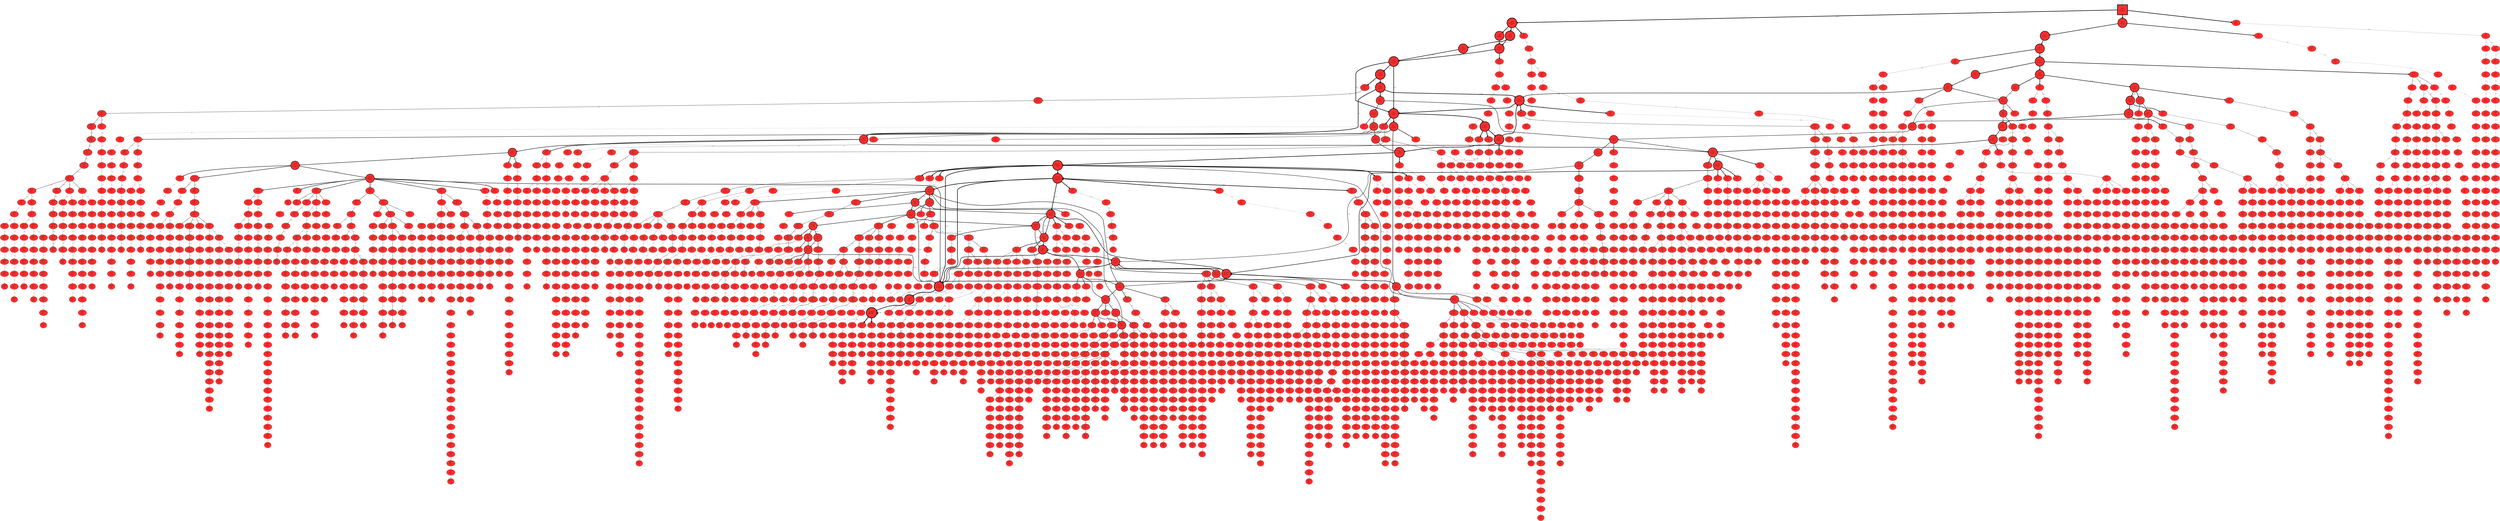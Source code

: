 // produced with flexfringe // 
digraph DFA {
	0 [label="root" shape=box];
		I -> 0;
	0 [ label="0 #4855\nfin: 
 path: 1:4855 , 
4855 0", style=filled, fillcolor="firebrick1", width=2.25002, height=2.25002, penwidth=8.48797];
		0 -> 1 [label="5 3595 " , penwidth=8.48797 ];
		0 -> 2 [label="22 1258 " , penwidth=8.48797 ];
		0 -> 3 [label="26 2 " , penwidth=8.48797 ];
	1 [ label="1 #3595\nfin: 
 path: 1:3595 , 
3595 0", style=filled, fillcolor="firebrick1", width=2.21785, height=2.21785, penwidth=8.18758];
		1 -> 4 [label="5 2593 " , penwidth=8.18758 ];
		1 -> 5 [label="22 999 " , penwidth=8.18758 ];
		1 -> 6 [label="11 3 " , penwidth=8.18758 ];
	2 [ label="2 #1258\nfin: 
 path: 1:1258 , 
1258 0", style=filled, fillcolor="firebrick1", width=2.09655, height=2.09655, penwidth=7.13807];
		2 -> 7 [label="5 1257 " , penwidth=7.13807 ];
		2 -> 8 [label="26 1 " , penwidth=7.13807 ];
	3 [ label="3 #2\nfin: 
 path: 1:2 , 
2 0", style=filled, fillcolor="firebrick1", width=0.741276, height=0.741276, penwidth=1.09861];
		3 -> 9 [label="26 2 " , penwidth=1.09861 ];
	4 [ label="4 #2593\nfin: 
 path: 1:2593 , 
2593 0", style=filled, fillcolor="firebrick1", width=2.18165, height=2.18165, penwidth=7.86096];
		4 -> 10 [label="5 1637 " , penwidth=7.86096 ];
		4 -> 12 [label="22 956 " , penwidth=7.86096 ];
	5 [ label="5 #999\nfin: 
 path: 1:999 , 
999 0", style=filled, fillcolor="firebrick1", width=2.06784, height=2.06784, penwidth=6.90776];
		5 -> 12 [label="5 999 " , penwidth=6.90776 ];
	6 [ label="6 #3\nfin: 
 path: 1:3 , 
3 0", style=filled, fillcolor="firebrick1", width=0.869742, height=0.869742, penwidth=1.38629];
		6 -> 13 [label="9 3 " , penwidth=1.38629 ];
	7 [ label="7 #1257\nfin: 
 path: 1:1257 , 
1257 0", style=filled, fillcolor="firebrick1", width=2.09646, height=2.09646, penwidth=7.13728];
		7 -> 14 [label="5 1257 " , penwidth=7.13728 ];
	8 [ label="8 #1\nfin: 
 path: 1:1 , 
1 0", style=filled, fillcolor="firebrick1", width=0.526589, height=0.526589, penwidth=0.693147];
		8 -> 15 [label="26 1 " , penwidth=0.693147 ];
	9 [ label="9 #2\nfin: 
 path: 1:2 , 
2 0", style=filled, fillcolor="firebrick1", width=0.741276, height=0.741276, penwidth=1.09861];
		9 -> 16 [label="22 1 " , penwidth=1.09861 ];
		9 -> 17 [label="26 1 " , penwidth=1.09861 ];
	10 [ label="10 #1637\nfin: 
 path: 1:1637 , 
1637 0", style=filled, fillcolor="firebrick1", width=2.12838, height=2.12838, penwidth=7.40123];
		10 -> 18 [label="22 1637 " , penwidth=7.40123 ];
	12 [ label="12 #1955\nfin: 
 path: 1:1955 , 
1955 0", style=filled, fillcolor="firebrick1", width=2.14928, height=2.14928, penwidth=7.57866];
		12 -> 18 [label="5 1952 " , penwidth=7.57866 ];
		12 -> 22 [label="11 3 " , penwidth=7.57866 ];
	13 [ label="13 #3\nfin: 
 path: 1:3 , 
3 0", style=filled, fillcolor="firebrick1", width=0.869742, height=0.869742, penwidth=1.38629];
		13 -> 23 [label="5 3 " , penwidth=1.38629 ];
	14 [ label="14 #1257\nfin: 
 path: 1:1257 , 
1257 0", style=filled, fillcolor="firebrick1", width=2.09646, height=2.09646, penwidth=7.13728];
		14 -> 24 [label="5 1255 " , penwidth=7.13728 ];
		14 -> 25 [label="26 2 " , penwidth=7.13728 ];
	15 [ label="15 #1\nfin: 
 path: 1:1 , 
1 0", style=filled, fillcolor="firebrick1", width=0.526589, height=0.526589, penwidth=0.693147];
		15 -> 26 [label="26 1 " , penwidth=0.693147 ];
	16 [ label="16 #1\nfin: 
 path: 1:1 , 
1 0", style=filled, fillcolor="firebrick1", width=0.526589, height=0.526589, penwidth=0.693147];
		16 -> 27 [label="26 1 " , penwidth=0.693147 ];
	17 [ label="17 #1\nfin: 
 path: 1:1 , 
1 0", style=filled, fillcolor="firebrick1", width=0.526589, height=0.526589, penwidth=0.693147];
		17 -> 28 [label="22 1 " , penwidth=0.693147 ];
	18 [ label="18 #3589\nfin: 
 path: 1:3589 , 
3589 0", style=filled, fillcolor="firebrick1", width=2.21767, height=2.21767, penwidth=8.18591];
		18 -> 29 [label="11 3434 " , penwidth=8.18591 ];
		18 -> 147 [label="9 80 " , penwidth=8.18591 ];
		18 -> 147 [label="26 75 " , penwidth=8.18591 ];
	22 [ label="22 #3\nfin: 
 path: 1:3 , 
3 0", style=filled, fillcolor="firebrick1", width=0.869742, height=0.869742, penwidth=1.38629];
		22 -> 39 [label="9 3 " , penwidth=1.38629 ];
	23 [ label="23 #3\nfin: 
 path: 1:3 , 
3 0", style=filled, fillcolor="firebrick1", width=0.869742, height=0.869742, penwidth=1.38629];
		23 -> 40 [label="5 1 " , penwidth=1.38629 ];
		23 -> 41 [label="11 2 " , penwidth=1.38629 ];
	24 [ label="24 #1255\nfin: 
 path: 1:1255 , 
1255 0", style=filled, fillcolor="firebrick1", width=2.09626, height=2.09626, penwidth=7.13569];
		24 -> 42 [label="11 378 " , penwidth=7.13569 ];
		24 -> 43 [label="9 13 " , penwidth=7.13569 ];
		24 -> 44 [label="26 864 " , penwidth=7.13569 ];
	25 [ label="25 #2\nfin: 
 path: 1:2 , 
2 0", style=filled, fillcolor="firebrick1", width=0.741276, height=0.741276, penwidth=1.09861];
		25 -> 45 [label="26 2 " , penwidth=1.09861 ];
	26 [ label="26 #1\nfin: 
 path: 1:1 , 
1 0", style=filled, fillcolor="firebrick1", width=0.526589, height=0.526589, penwidth=0.693147];
		26 -> 46 [label="5 1 " , penwidth=0.693147 ];
	27 [ label="27 #1\nfin: 
 path: 1:1 , 
1 0", style=filled, fillcolor="firebrick1", width=0.526589, height=0.526589, penwidth=0.693147];
		27 -> 47 [label="5 1 " , penwidth=0.693147 ];
	28 [ label="28 #1\nfin: 
 path: 1:1 , 
1 0", style=filled, fillcolor="firebrick1", width=0.526589, height=0.526589, penwidth=0.693147];
		28 -> 48 [label="5 1 " , penwidth=0.693147 ];
	29 [ label="29 #3434\nfin: 
 path: 1:3434 , 
3434 0", style=filled, fillcolor="firebrick1", width=2.21285, height=2.21285, penwidth=8.14177];
		29 -> 49 [label="11 23 " , penwidth=8.14177 ];
		29 -> 50 [label="9 3411 " , penwidth=8.14177 ];
	39 [ label="39 #3\nfin: 
 path: 1:3 , 
3 0", style=filled, fillcolor="firebrick1", width=0.869742, height=0.869742, penwidth=1.38629];
		39 -> 72 [label="5 2 " , penwidth=1.38629 ];
		39 -> 64 [label="11 1 " , penwidth=1.38629 ];
	40 [ label="40 #1\nfin: 
 path: 1:1 , 
1 0", style=filled, fillcolor="firebrick1", width=0.526589, height=0.526589, penwidth=0.693147];
		40 -> 73 [label="11 1 " , penwidth=0.693147 ];
	41 [ label="41 #2\nfin: 
 path: 1:2 , 
2 0", style=filled, fillcolor="firebrick1", width=0.741276, height=0.741276, penwidth=1.09861];
		41 -> 74 [label="9 2 " , penwidth=1.09861 ];
	42 [ label="42 #378\nfin: 
 path: 1:378 , 
378 0", style=filled, fillcolor="firebrick1", width=1.93695, height=1.93695, penwidth=5.93754];
		42 -> 75 [label="9 378 " , penwidth=5.93754 ];
	43 [ label="43 #13\nfin: 
 path: 1:13 , 
13 0", style=filled, fillcolor="firebrick1", width=1.29172, height=1.29172, penwidth=2.63906];
		43 -> 76 [label="11 4 " , penwidth=2.63906 ];
		43 -> 77 [label="9 1 " , penwidth=2.63906 ];
		43 -> 78 [label="26 8 " , penwidth=2.63906 ];
	44 [ label="44 #864\nfin: 
 path: 1:864 , 
864 0", style=filled, fillcolor="firebrick1", width=2.04933, height=2.04933, penwidth=6.76273];
		44 -> 79 [label="11 64 " , penwidth=6.76273 ];
		44 -> 80 [label="9 6 " , penwidth=6.76273 ];
		44 -> 81 [label="26 794 " , penwidth=6.76273 ];
	45 [ label="45 #2\nfin: 
 path: 1:2 , 
2 0", style=filled, fillcolor="firebrick1", width=0.741276, height=0.741276, penwidth=1.09861];
		45 -> 82 [label="11 1 " , penwidth=1.09861 ];
		45 -> 83 [label="26 1 " , penwidth=1.09861 ];
	46 [ label="46 #1\nfin: 
 path: 1:1 , 
1 0", style=filled, fillcolor="firebrick1", width=0.526589, height=0.526589, penwidth=0.693147];
		46 -> 84 [label="11 1 " , penwidth=0.693147 ];
	47 [ label="47 #1\nfin: 
 path: 1:1 , 
1 0", style=filled, fillcolor="firebrick1", width=0.526589, height=0.526589, penwidth=0.693147];
		47 -> 85 [label="11 1 " , penwidth=0.693147 ];
	48 [ label="48 #1\nfin: 
 path: 1:1 , 
1 0", style=filled, fillcolor="firebrick1", width=0.526589, height=0.526589, penwidth=0.693147];
		48 -> 86 [label="11 1 " , penwidth=0.693147 ];
	49 [ label="49 #23\nfin: 
 path: 1:23 , 
23 0", style=filled, fillcolor="firebrick1", width=1.42985, height=1.42985, penwidth=3.17805];
		49 -> 87 [label="9 23 " , penwidth=3.17805 ];
	50 [ label="50 #3411\nfin: 
 path: 1:3411 , 
3411 0", style=filled, fillcolor="firebrick1", width=2.21212, height=2.21212, penwidth=8.13505];
		50 -> 88 [label="11 3159 " , penwidth=8.13505 ];
		50 -> 348 [label="9 31 " , penwidth=8.13505 ];
		50 -> 90 [label="26 221 " , penwidth=8.13505 ];
	64 [ label="64 #1\nfin: 
 path: 1:1 , 
1 0", style=filled, fillcolor="firebrick1", width=0.526589, height=0.526589, penwidth=0.693147];
		64 -> 112 [label="9 1 " , penwidth=0.693147 ];
	72 [ label="72 #2\nfin: 
 path: 1:2 , 
2 0", style=filled, fillcolor="firebrick1", width=0.741276, height=0.741276, penwidth=1.09861];
		72 -> 124 [label="11 2 " , penwidth=1.09861 ];
	73 [ label="73 #1\nfin: 
 path: 1:1 , 
1 0", style=filled, fillcolor="firebrick1", width=0.526589, height=0.526589, penwidth=0.693147];
		73 -> 125 [label="9 1 " , penwidth=0.693147 ];
	74 [ label="74 #2\nfin: 
 path: 1:2 , 
2 0", style=filled, fillcolor="firebrick1", width=0.741276, height=0.741276, penwidth=1.09861];
		74 -> 126 [label="5 2 " , penwidth=1.09861 ];
	75 [ label="75 #378\nfin: 
 path: 1:378 , 
378 0", style=filled, fillcolor="firebrick1", width=1.93695, height=1.93695, penwidth=5.93754];
		75 -> 88 [label="11 324 " , penwidth=5.93754 ];
		75 -> 128 [label="9 7 " , penwidth=5.93754 ];
		75 -> 134 [label="26 47 " , penwidth=5.93754 ];
	76 [ label="76 #4\nfin: 
 path: 1:4 , 
4 0", style=filled, fillcolor="firebrick1", width=0.959135, height=0.959135, penwidth=1.60944];
		76 -> 130 [label="9 4 " , penwidth=1.60944 ];
	77 [ label="77 #1\nfin: 
 path: 1:1 , 
1 0", style=filled, fillcolor="firebrick1", width=0.526589, height=0.526589, penwidth=0.693147];
		77 -> 131 [label="26 1 " , penwidth=0.693147 ];
	78 [ label="78 #8\nfin: 
 path: 1:8 , 
8 0", style=filled, fillcolor="firebrick1", width=1.16228, height=1.16228, penwidth=2.19722];
		78 -> 132 [label="11 2 " , penwidth=2.19722 ];
		78 -> 133 [label="26 6 " , penwidth=2.19722 ];
	79 [ label="79 #64\nfin: 
 path: 1:64 , 
64 0", style=filled, fillcolor="firebrick1", width=1.64372, height=1.64372, penwidth=4.17439];
		79 -> 134 [label="9 64 " , penwidth=4.17439 ];
	80 [ label="80 #6\nfin: 
 path: 1:6 , 
6 0", style=filled, fillcolor="firebrick1", width=1.08042, height=1.08042, penwidth=1.94591];
		80 -> 135 [label="11 1 " , penwidth=1.94591 ];
		80 -> 136 [label="26 5 " , penwidth=1.94591 ];
	81 [ label="81 #794\nfin: 
 path: 1:794 , 
794 0", style=filled, fillcolor="firebrick1", width=2.0384, height=2.0384, penwidth=6.67834];
		81 -> 137 [label="11 118 " , penwidth=6.67834 ];
		81 -> 138 [label="9 8 " , penwidth=6.67834 ];
		81 -> 139 [label="26 668 " , penwidth=6.67834 ];
	82 [ label="82 #1\nfin: 
 path: 1:1 , 
1 0", style=filled, fillcolor="firebrick1", width=0.526589, height=0.526589, penwidth=0.693147];
		82 -> 140 [label="9 1 " , penwidth=0.693147 ];
	83 [ label="83 #1\nfin: 
 path: 1:1 , 
1 0", style=filled, fillcolor="firebrick1", width=0.526589, height=0.526589, penwidth=0.693147];
		83 -> 141 [label="11 1 " , penwidth=0.693147 ];
	84 [ label="84 #1\nfin: 
 path: 1:1 , 
1 0", style=filled, fillcolor="firebrick1", width=0.526589, height=0.526589, penwidth=0.693147];
		84 -> 142 [label="9 1 " , penwidth=0.693147 ];
	85 [ label="85 #1\nfin: 
 path: 1:1 , 
1 0", style=filled, fillcolor="firebrick1", width=0.526589, height=0.526589, penwidth=0.693147];
		85 -> 143 [label="9 1 " , penwidth=0.693147 ];
	86 [ label="86 #1\nfin: 
 path: 1:1 , 
1 0", style=filled, fillcolor="firebrick1", width=0.526589, height=0.526589, penwidth=0.693147];
		86 -> 144 [label="9 1 " , penwidth=0.693147 ];
	87 [ label="87 #23\nfin: 
 path: 1:23 , 
23 0", style=filled, fillcolor="firebrick1", width=1.42985, height=1.42985, penwidth=3.17805];
		87 -> 145 [label="9 23 " , penwidth=3.17805 ];
	88 [ label="88 #3550\nfin: 
 path: 1:3550 , 
3550 0", style=filled, fillcolor="firebrick1", width=2.21648, height=2.21648, penwidth=8.17498];
		88 -> 146 [label="11 17 " , penwidth=8.17498 ];
		88 -> 147 [label="9 3532 " , penwidth=8.17498 ];
		88 -> 269 [label="26 1 " , penwidth=8.17498 ];
	90 [ label="90 #221\nfin: 
 path: 1:221 , 
221 0", style=filled, fillcolor="firebrick1", width=1.85672, height=1.85672, penwidth=5.40268];
		90 -> 151 [label="11 176 " , penwidth=5.40268 ];
		90 -> 465 [label="26 45 " , penwidth=5.40268 ];
	91 [ label="91 #7\nfin: 
 path: 1:7 , 
7 0", style=filled, fillcolor="firebrick1", width=1.12475, height=1.12475, penwidth=2.07944];
		91 -> 153 [label="9 7 " , penwidth=2.07944 ];
	107 [ label="107 #1\nfin: 
 path: 1:1 , 
1 0", style=filled, fillcolor="firebrick1", width=0.526589, height=0.526589, penwidth=0.693147];
		107 -> 178 [label="11 1 " , penwidth=0.693147 ];
	109 [ label="109 #1\nfin: 
 path: 1:1 , 
1 0", style=filled, fillcolor="firebrick1", width=0.526589, height=0.526589, penwidth=0.693147];
		109 -> 180 [label="11 1 " , penwidth=0.693147 ];
	112 [ label="112 #1\nfin: 
 path: 1:1 , 
1 0", style=filled, fillcolor="firebrick1", width=0.526589, height=0.526589, penwidth=0.693147];
		112 -> 183 [label="5 1 " , penwidth=0.693147 ];
	119 [ label="119 #2\nfin: 
 path: 1:2 , 
2 0", style=filled, fillcolor="firebrick1", width=0.741276, height=0.741276, penwidth=1.09861];
		119 -> 174 [label="11 1 " , penwidth=1.09861 ];
		119 -> 194 [label="9 1 " , penwidth=1.09861 ];
	124 [ label="124 #2\nfin: 
 path: 1:2 , 
2 0", style=filled, fillcolor="firebrick1", width=0.741276, height=0.741276, penwidth=1.09861];
		124 -> 201 [label="9 2 " , penwidth=1.09861 ];
	125 [ label="125 #1\nfin: 
 path: 1:1 , 
1 0", style=filled, fillcolor="firebrick1", width=0.526589, height=0.526589, penwidth=0.693147];
		125 -> 202 [label="22 1 " , penwidth=0.693147 ];
	126 [ label="126 #2\nfin: 
 path: 1:2 , 
2 0", style=filled, fillcolor="firebrick1", width=0.741276, height=0.741276, penwidth=1.09861];
		126 -> 203 [label="11 2 " , penwidth=1.09861 ];
	128 [ label="128 #7\nfin: 
 path: 1:7 , 
7 0", style=filled, fillcolor="firebrick1", width=1.12475, height=1.12475, penwidth=2.07944];
		128 -> 205 [label="11 5 " , penwidth=2.07944 ];
		128 -> 206 [label="26 2 " , penwidth=2.07944 ];
	130 [ label="130 #4\nfin: 
 path: 1:4 , 
4 0", style=filled, fillcolor="firebrick1", width=0.959135, height=0.959135, penwidth=1.60944];
		130 -> 209 [label="11 4 " , penwidth=1.60944 ];
	131 [ label="131 #1\nfin: 
 path: 1:1 , 
1 0", style=filled, fillcolor="firebrick1", width=0.526589, height=0.526589, penwidth=0.693147];
		131 -> 210 [label="26 1 " , penwidth=0.693147 ];
	132 [ label="132 #2\nfin: 
 path: 1:2 , 
2 0", style=filled, fillcolor="firebrick1", width=0.741276, height=0.741276, penwidth=1.09861];
		132 -> 211 [label="11 1 " , penwidth=1.09861 ];
		132 -> 212 [label="9 1 " , penwidth=1.09861 ];
	133 [ label="133 #6\nfin: 
 path: 1:6 , 
6 0", style=filled, fillcolor="firebrick1", width=1.08042, height=1.08042, penwidth=1.94591];
		133 -> 213 [label="26 6 " , penwidth=1.94591 ];
	134 [ label="134 #111\nfin: 
 path: 1:111 , 
111 0", style=filled, fillcolor="firebrick1", width=1.74371, height=1.74371, penwidth=4.7185];
		134 -> 330 [label="11 41 " , penwidth=4.7185 ];
		134 -> 215 [label="9 1 " , penwidth=4.7185 ];
		134 -> 216 [label="26 69 " , penwidth=4.7185 ];
	135 [ label="135 #1\nfin: 
 path: 1:1 , 
1 0", style=filled, fillcolor="firebrick1", width=0.526589, height=0.526589, penwidth=0.693147];
		135 -> 217 [label="9 1 " , penwidth=0.693147 ];
	136 [ label="136 #5\nfin: 
 path: 1:5 , 
5 0", style=filled, fillcolor="firebrick1", width=1.02667, height=1.02667, penwidth=1.79176];
		136 -> 218 [label="26 5 " , penwidth=1.79176 ];
	137 [ label="137 #118\nfin: 
 path: 1:118 , 
118 0", style=filled, fillcolor="firebrick1", width=1.75425, height=1.75425, penwidth=4.77912];
		137 -> 219 [label="11 1 " , penwidth=4.77912 ];
		137 -> 220 [label="9 117 " , penwidth=4.77912 ];
	138 [ label="138 #8\nfin: 
 path: 1:8 , 
8 0", style=filled, fillcolor="firebrick1", width=1.16228, height=1.16228, penwidth=2.19722];
		138 -> 221 [label="11 8 " , penwidth=2.19722 ];
	139 [ label="139 #668\nfin: 
 path: 1:668 , 
668 0", style=filled, fillcolor="firebrick1", width=2.01567, height=2.01567, penwidth=6.50578];
		139 -> 222 [label="11 663 " , penwidth=6.50578 ];
		139 -> 223 [label="9 5 " , penwidth=6.50578 ];
	140 [ label="140 #1\nfin: 
 path: 1:1 , 
1 0", style=filled, fillcolor="firebrick1", width=0.526589, height=0.526589, penwidth=0.693147];
		140 -> 224 [label="5 1 " , penwidth=0.693147 ];
	141 [ label="141 #1\nfin: 
 path: 1:1 , 
1 0", style=filled, fillcolor="firebrick1", width=0.526589, height=0.526589, penwidth=0.693147];
		141 -> 225 [label="9 1 " , penwidth=0.693147 ];
	142 [ label="142 #1\nfin: 
 path: 1:1 , 
1 0", style=filled, fillcolor="firebrick1", width=0.526589, height=0.526589, penwidth=0.693147];
		142 -> 226 [label="5 1 " , penwidth=0.693147 ];
	143 [ label="143 #1\nfin: 
 path: 1:1 , 
1 0", style=filled, fillcolor="firebrick1", width=0.526589, height=0.526589, penwidth=0.693147];
		143 -> 227 [label="5 1 " , penwidth=0.693147 ];
	144 [ label="144 #1\nfin: 
 path: 1:1 , 
1 0", style=filled, fillcolor="firebrick1", width=0.526589, height=0.526589, penwidth=0.693147];
		144 -> 228 [label="5 1 " , penwidth=0.693147 ];
	145 [ label="145 #23\nfin: 
 path: 1:23 , 
23 0", style=filled, fillcolor="firebrick1", width=1.42985, height=1.42985, penwidth=3.17805];
		145 -> 229 [label="11 21 " , penwidth=3.17805 ];
		145 -> 230 [label="26 2 " , penwidth=3.17805 ];
	146 [ label="146 #17\nfin: 
 path: 1:17 , 
17 0", style=filled, fillcolor="firebrick1", width=1.3585, height=1.3585, penwidth=2.89037];
		146 -> 231 [label="9 17 " , penwidth=2.89037 ];
	147 [ label="147 #3687\nfin: 
 path: 1:3687 , 
3687 0", style=filled, fillcolor="firebrick1", width=2.2206, height=2.2206, penwidth=8.21284];
		147 -> 232 [label="11 3072 " , penwidth=8.21284 ];
		147 -> 233 [label="9 19 " , penwidth=8.21284 ];
		147 -> 234 [label="26 596 " , penwidth=8.21284 ];
	151 [ label="151 #176\nfin: 
 path: 1:176 , 
176 0", style=filled, fillcolor="firebrick1", width=1.8207, height=1.8207, penwidth=5.17615];
		151 -> 262 [label="11 1 " , penwidth=5.17615 ];
		151 -> 239 [label="9 175 " , penwidth=5.17615 ];
	153 [ label="153 #7\nfin: 
 path: 1:7 , 
7 0", style=filled, fillcolor="firebrick1", width=1.12475, height=1.12475, penwidth=2.07944];
		153 -> 241 [label="11 7 " , penwidth=2.07944 ];
	155 [ label="155 #1\nfin: 
 path: 1:1 , 
1 0", style=filled, fillcolor="firebrick1", width=0.526589, height=0.526589, penwidth=0.693147];
		155 -> 244 [label="26 1 " , penwidth=0.693147 ];
	157 [ label="157 #3\nfin: 
 path: 1:3 , 
3 0", style=filled, fillcolor="firebrick1", width=0.869742, height=0.869742, penwidth=1.38629];
		157 -> 247 [label="9 2 " , penwidth=1.38629 ];
		157 -> 762 [label="26 1 " , penwidth=1.38629 ];
	158 [ label="158 #14\nfin: 
 path: 1:14 , 
14 0", style=filled, fillcolor="firebrick1", width=1.31051, height=1.31051, penwidth=2.70805];
		158 -> 248 [label="9 14 " , penwidth=2.70805 ];
	174 [ label="174 #1\nfin: 
 path: 1:1 , 
1 0", style=filled, fillcolor="firebrick1", width=0.526589, height=0.526589, penwidth=0.693147];
		174 -> 272 [label="11 1 " , penwidth=0.693147 ];
	178 [ label="178 #1\nfin: 
 path: 1:1 , 
1 0", style=filled, fillcolor="firebrick1", width=0.526589, height=0.526589, penwidth=0.693147];
		178 -> 276 [label="9 1 " , penwidth=0.693147 ];
	180 [ label="180 #1\nfin: 
 path: 1:1 , 
1 0", style=filled, fillcolor="firebrick1", width=0.526589, height=0.526589, penwidth=0.693147];
		180 -> 278 [label="9 1 " , penwidth=0.693147 ];
	183 [ label="183 #1\nfin: 
 path: 1:1 , 
1 0", style=filled, fillcolor="firebrick1", width=0.526589, height=0.526589, penwidth=0.693147];
		183 -> 281 [label="26 1 " , penwidth=0.693147 ];
	194 [ label="194 #1\nfin: 
 path: 1:1 , 
1 0", style=filled, fillcolor="firebrick1", width=0.526589, height=0.526589, penwidth=0.693147];
		194 -> 298 [label="26 1 " , penwidth=0.693147 ];
	201 [ label="201 #2\nfin: 
 path: 1:2 , 
2 0", style=filled, fillcolor="firebrick1", width=0.741276, height=0.741276, penwidth=1.09861];
		201 -> 305 [label="11 2 " , penwidth=1.09861 ];
	202 [ label="202 #1\nfin: 
 path: 1:1 , 
1 0", style=filled, fillcolor="firebrick1", width=0.526589, height=0.526589, penwidth=0.693147];
		202 -> 306 [label="11 1 " , penwidth=0.693147 ];
	203 [ label="203 #2\nfin: 
 path: 1:2 , 
2 0", style=filled, fillcolor="firebrick1", width=0.741276, height=0.741276, penwidth=1.09861];
		203 -> 307 [label="9 2 " , penwidth=1.09861 ];
	205 [ label="205 #5\nfin: 
 path: 1:5 , 
5 0", style=filled, fillcolor="firebrick1", width=1.02667, height=1.02667, penwidth=1.79176];
		205 -> 311 [label="9 5 " , penwidth=1.79176 ];
	206 [ label="206 #2\nfin: 
 path: 1:2 , 
2 0", style=filled, fillcolor="firebrick1", width=0.741276, height=0.741276, penwidth=1.09861];
		206 -> 312 [label="11 1 " , penwidth=1.09861 ];
		206 -> 313 [label="26 1 " , penwidth=1.09861 ];
	209 [ label="209 #4\nfin: 
 path: 1:4 , 
4 0", style=filled, fillcolor="firebrick1", width=0.959135, height=0.959135, penwidth=1.60944];
		209 -> 317 [label="11 1 " , penwidth=1.60944 ];
		209 -> 318 [label="9 3 " , penwidth=1.60944 ];
	210 [ label="210 #1\nfin: 
 path: 1:1 , 
1 0", style=filled, fillcolor="firebrick1", width=0.526589, height=0.526589, penwidth=0.693147];
		210 -> 319 [label="26 1 " , penwidth=0.693147 ];
	211 [ label="211 #1\nfin: 
 path: 1:1 , 
1 0", style=filled, fillcolor="firebrick1", width=0.526589, height=0.526589, penwidth=0.693147];
		211 -> 320 [label="9 1 " , penwidth=0.693147 ];
	212 [ label="212 #1\nfin: 
 path: 1:1 , 
1 0", style=filled, fillcolor="firebrick1", width=0.526589, height=0.526589, penwidth=0.693147];
		212 -> 321 [label="11 1 " , penwidth=0.693147 ];
	213 [ label="213 #6\nfin: 
 path: 1:6 , 
6 0", style=filled, fillcolor="firebrick1", width=1.08042, height=1.08042, penwidth=1.94591];
		213 -> 322 [label="11 6 " , penwidth=1.94591 ];
	215 [ label="215 #1\nfin: 
 path: 1:1 , 
1 0", style=filled, fillcolor="firebrick1", width=0.526589, height=0.526589, penwidth=0.693147];
		215 -> 324 [label="26 1 " , penwidth=0.693147 ];
	216 [ label="216 #69\nfin: 
 path: 1:69 , 
69 0", style=filled, fillcolor="firebrick1", width=1.65794, height=1.65794, penwidth=4.2485];
		216 -> 325 [label="11 9 " , penwidth=4.2485 ];
		216 -> 335 [label="26 60 " , penwidth=4.2485 ];
	217 [ label="217 #1\nfin: 
 path: 1:1 , 
1 0", style=filled, fillcolor="firebrick1", width=0.526589, height=0.526589, penwidth=0.693147];
		217 -> 327 [label="26 1 " , penwidth=0.693147 ];
	218 [ label="218 #5\nfin: 
 path: 1:5 , 
5 0", style=filled, fillcolor="firebrick1", width=1.02667, height=1.02667, penwidth=1.79176];
		218 -> 328 [label="11 5 " , penwidth=1.79176 ];
	219 [ label="219 #1\nfin: 
 path: 1:1 , 
1 0", style=filled, fillcolor="firebrick1", width=0.526589, height=0.526589, penwidth=0.693147];
		219 -> 329 [label="9 1 " , penwidth=0.693147 ];
	220 [ label="220 #117\nfin: 
 path: 1:117 , 
117 0", style=filled, fillcolor="firebrick1", width=1.75279, height=1.75279, penwidth=4.77068];
		220 -> 330 [label="11 106 " , penwidth=4.77068 ];
		220 -> 331 [label="9 3 " , penwidth=4.77068 ];
		220 -> 332 [label="26 8 " , penwidth=4.77068 ];
	221 [ label="221 #8\nfin: 
 path: 1:8 , 
8 0", style=filled, fillcolor="firebrick1", width=1.16228, height=1.16228, penwidth=2.19722];
		221 -> 333 [label="9 8 " , penwidth=2.19722 ];
	222 [ label="222 #663\nfin: 
 path: 1:663 , 
663 0", style=filled, fillcolor="firebrick1", width=2.01467, height=2.01467, penwidth=6.49828];
		222 -> 334 [label="11 6 " , penwidth=6.49828 ];
		222 -> 335 [label="9 657 " , penwidth=6.49828 ];
	223 [ label="223 #5\nfin: 
 path: 1:5 , 
5 0", style=filled, fillcolor="firebrick1", width=1.02667, height=1.02667, penwidth=1.79176];
		223 -> 336 [label="11 5 " , penwidth=1.79176 ];
	224 [ label="224 #1\nfin: 
 path: 1:1 , 
1 0", style=filled, fillcolor="firebrick1", width=0.526589, height=0.526589, penwidth=0.693147];
		224 -> 337 [label="11 1 " , penwidth=0.693147 ];
	225 [ label="225 #1\nfin: 
 path: 1:1 , 
1 0", style=filled, fillcolor="firebrick1", width=0.526589, height=0.526589, penwidth=0.693147];
		225 -> 338 [label="5 1 " , penwidth=0.693147 ];
	226 [ label="226 #1\nfin: 
 path: 1:1 , 
1 0", style=filled, fillcolor="firebrick1", width=0.526589, height=0.526589, penwidth=0.693147];
		226 -> 339 [label="11 1 " , penwidth=0.693147 ];
	227 [ label="227 #1\nfin: 
 path: 1:1 , 
1 0", style=filled, fillcolor="firebrick1", width=0.526589, height=0.526589, penwidth=0.693147];
		227 -> 340 [label="11 1 " , penwidth=0.693147 ];
	228 [ label="228 #1\nfin: 
 path: 1:1 , 
1 0", style=filled, fillcolor="firebrick1", width=0.526589, height=0.526589, penwidth=0.693147];
		228 -> 341 [label="11 1 " , penwidth=0.693147 ];
	229 [ label="229 #21\nfin: 
 path: 1:21 , 
21 0", style=filled, fillcolor="firebrick1", width=1.4088, height=1.4088, penwidth=3.09104];
		229 -> 342 [label="9 21 " , penwidth=3.09104 ];
	230 [ label="230 #2\nfin: 
 path: 1:2 , 
2 0", style=filled, fillcolor="firebrick1", width=0.741276, height=0.741276, penwidth=1.09861];
		230 -> 343 [label="26 2 " , penwidth=1.09861 ];
	231 [ label="231 #17\nfin: 
 path: 1:17 , 
17 0", style=filled, fillcolor="firebrick1", width=1.3585, height=1.3585, penwidth=2.89037];
		231 -> 344 [label="9 11 " , penwidth=2.89037 ];
		231 -> 499 [label="26 6 " , penwidth=2.89037 ];
	232 [ label="232 #3072\nfin: 
 path: 1:3072 , 
3072 0", style=filled, fillcolor="firebrick1", width=2.2006, height=2.2006, penwidth=8.03041];
		232 -> 91 [label="11 7 " , penwidth=8.03041 ];
		232 -> 345 [label="9 3061 " , penwidth=8.03041 ];
		232 -> 500 [label="26 4 " , penwidth=8.03041 ];
	233 [ label="233 #19\nfin: 
 path: 1:19 , 
19 0", style=filled, fillcolor="firebrick1", width=1.38523, height=1.38523, penwidth=2.99573];
		233 -> 119 [label="11 2 " , penwidth=2.99573 ];
		233 -> 109 [label="9 1 " , penwidth=2.99573 ];
		233 -> 346 [label="26 16 " , penwidth=2.99573 ];
	234 [ label="234 #596\nfin: 
 path: 1:596 , 
596 0", style=filled, fillcolor="firebrick1", width=2.00039, height=2.00039, penwidth=6.39192];
		234 -> 347 [label="11 142 " , penwidth=6.39192 ];
		234 -> 107 [label="9 1 " , penwidth=6.39192 ];
		234 -> 348 [label="26 453 " , penwidth=6.39192 ];
	236 [ label="236 #1\nfin: 
 path: 1:1 , 
1 0", style=filled, fillcolor="firebrick1", width=0.526589, height=0.526589, penwidth=0.693147];
		236 -> 351 [label="11 1 " , penwidth=0.693147 ];
	238 [ label="238 #21\nfin: 
 path: 1:21 , 
21 0", style=filled, fillcolor="firebrick1", width=1.4088, height=1.4088, penwidth=3.09104];
		238 -> 354 [label="11 21 " , penwidth=3.09104 ];
	239 [ label="239 #175\nfin: 
 path: 1:175 , 
175 0", style=filled, fillcolor="firebrick1", width=1.81978, height=1.81978, penwidth=5.17048];
		239 -> 355 [label="11 168 " , penwidth=5.17048 ];
		239 -> 356 [label="26 7 " , penwidth=5.17048 ];
	241 [ label="241 #7\nfin: 
 path: 1:7 , 
7 0", style=filled, fillcolor="firebrick1", width=1.12475, height=1.12475, penwidth=2.07944];
		241 -> 358 [label="9 7 " , penwidth=2.07944 ];
	244 [ label="244 #1\nfin: 
 path: 1:1 , 
1 0", style=filled, fillcolor="firebrick1", width=0.526589, height=0.526589, penwidth=0.693147];
		244 -> 362 [label="26 1 " , penwidth=0.693147 ];
	245 [ label="245 #3\nfin: 
 path: 1:3 , 
3 0", style=filled, fillcolor="firebrick1", width=0.869742, height=0.869742, penwidth=1.38629];
		245 -> 423 [label="11 2 " , penwidth=1.38629 ];
		245 -> 363 [label="9 1 " , penwidth=1.38629 ];
	247 [ label="247 #2\nfin: 
 path: 1:2 , 
2 0", style=filled, fillcolor="firebrick1", width=0.741276, height=0.741276, penwidth=1.09861];
		247 -> 365 [label="11 2 " , penwidth=1.09861 ];
	248 [ label="248 #14\nfin: 
 path: 1:14 , 
14 0", style=filled, fillcolor="firebrick1", width=1.31051, height=1.31051, penwidth=2.70805];
		248 -> 366 [label="11 13 " , penwidth=2.70805 ];
		248 -> 370 [label="9 1 " , penwidth=2.70805 ];
	249 [ label="249 #23\nfin: 
 path: 1:23 , 
23 0", style=filled, fillcolor="firebrick1", width=1.42985, height=1.42985, penwidth=3.17805];
		249 -> 367 [label="11 4 " , penwidth=3.17805 ];
		249 -> 368 [label="9 19 " , penwidth=3.17805 ];
	262 [ label="262 #1\nfin: 
 path: 1:1 , 
1 0", style=filled, fillcolor="firebrick1", width=0.526589, height=0.526589, penwidth=0.693147];
		262 -> 383 [label="9 1 " , penwidth=0.693147 ];
	269 [ label="269 #1\nfin: 
 path: 1:1 , 
1 0", style=filled, fillcolor="firebrick1", width=0.526589, height=0.526589, penwidth=0.693147];
		269 -> 392 [label="26 1 " , penwidth=0.693147 ];
	272 [ label="272 #1\nfin: 
 path: 1:1 , 
1 0", style=filled, fillcolor="firebrick1", width=0.526589, height=0.526589, penwidth=0.693147];
		272 -> 395 [label="9 1 " , penwidth=0.693147 ];
	276 [ label="276 #1\nfin: 
 path: 1:1 , 
1 0", style=filled, fillcolor="firebrick1", width=0.526589, height=0.526589, penwidth=0.693147];
		276 -> 399 [label="11 1 " , penwidth=0.693147 ];
	278 [ label="278 #1\nfin: 
 path: 1:1 , 
1 0", style=filled, fillcolor="firebrick1", width=0.526589, height=0.526589, penwidth=0.693147];
		278 -> 401 [label="26 1 " , penwidth=0.693147 ];
	281 [ label="281 #1\nfin: 
 path: 1:1 , 
1 0", style=filled, fillcolor="firebrick1", width=0.526589, height=0.526589, penwidth=0.693147];
		281 -> 404 [label="11 1 " , penwidth=0.693147 ];
	288 [ label="288 #1\nfin: 
 path: 1:1 , 
1 0", style=filled, fillcolor="firebrick1", width=0.526589, height=0.526589, penwidth=0.693147];
		288 -> 412 [label="9 1 " , penwidth=0.693147 ];
	298 [ label="298 #1\nfin: 
 path: 1:1 , 
1 0", style=filled, fillcolor="firebrick1", width=0.526589, height=0.526589, penwidth=0.693147];
		298 -> 425 [label="26 1 " , penwidth=0.693147 ];
	305 [ label="305 #2\nfin: 
 path: 1:2 , 
2 0", style=filled, fillcolor="firebrick1", width=0.741276, height=0.741276, penwidth=1.09861];
		305 -> 434 [label="9 2 " , penwidth=1.09861 ];
	306 [ label="306 #1\nfin: 
 path: 1:1 , 
1 0", style=filled, fillcolor="firebrick1", width=0.526589, height=0.526589, penwidth=0.693147];
		306 -> 435 [label="9 1 " , penwidth=0.693147 ];
	307 [ label="307 #2\nfin: 
 path: 1:2 , 
2 0", style=filled, fillcolor="firebrick1", width=0.741276, height=0.741276, penwidth=1.09861];
		307 -> 436 [label="26 2 " , penwidth=1.09861 ];
	311 [ label="311 #5\nfin: 
 path: 1:5 , 
5 0", style=filled, fillcolor="firebrick1", width=1.02667, height=1.02667, penwidth=1.79176];
		311 -> 441 [label="11 1 " , penwidth=1.79176 ];
		311 -> 442 [label="26 4 " , penwidth=1.79176 ];
	312 [ label="312 #1\nfin: 
 path: 1:1 , 
1 0", style=filled, fillcolor="firebrick1", width=0.526589, height=0.526589, penwidth=0.693147];
		312 -> 443 [label="9 1 " , penwidth=0.693147 ];
	313 [ label="313 #1\nfin: 
 path: 1:1 , 
1 0", style=filled, fillcolor="firebrick1", width=0.526589, height=0.526589, penwidth=0.693147];
		313 -> 444 [label="26 1 " , penwidth=0.693147 ];
	317 [ label="317 #1\nfin: 
 path: 1:1 , 
1 0", style=filled, fillcolor="firebrick1", width=0.526589, height=0.526589, penwidth=0.693147];
		317 -> 449 [label="9 1 " , penwidth=0.693147 ];
	318 [ label="318 #3\nfin: 
 path: 1:3 , 
3 0", style=filled, fillcolor="firebrick1", width=0.869742, height=0.869742, penwidth=1.38629];
		318 -> 450 [label="26 3 " , penwidth=1.38629 ];
	319 [ label="319 #1\nfin: 
 path: 1:1 , 
1 0", style=filled, fillcolor="firebrick1", width=0.526589, height=0.526589, penwidth=0.693147];
		319 -> 451 [label="11 1 " , penwidth=0.693147 ];
	320 [ label="320 #1\nfin: 
 path: 1:1 , 
1 0", style=filled, fillcolor="firebrick1", width=0.526589, height=0.526589, penwidth=0.693147];
		320 -> 452 [label="11 1 " , penwidth=0.693147 ];
	321 [ label="321 #1\nfin: 
 path: 1:1 , 
1 0", style=filled, fillcolor="firebrick1", width=0.526589, height=0.526589, penwidth=0.693147];
		321 -> 453 [label="11 1 " , penwidth=0.693147 ];
	322 [ label="322 #6\nfin: 
 path: 1:6 , 
6 0", style=filled, fillcolor="firebrick1", width=1.08042, height=1.08042, penwidth=1.94591];
		322 -> 454 [label="11 4 " , penwidth=1.94591 ];
		322 -> 455 [label="9 2 " , penwidth=1.94591 ];
	324 [ label="324 #1\nfin: 
 path: 1:1 , 
1 0", style=filled, fillcolor="firebrick1", width=0.526589, height=0.526589, penwidth=0.693147];
		324 -> 458 [label="26 1 " , penwidth=0.693147 ];
	325 [ label="325 #9\nfin: 
 path: 1:9 , 
9 0", style=filled, fillcolor="firebrick1", width=1.19471, height=1.19471, penwidth=2.30259];
		325 -> 459 [label="9 9 " , penwidth=2.30259 ];
	327 [ label="327 #1\nfin: 
 path: 1:1 , 
1 0", style=filled, fillcolor="firebrick1", width=0.526589, height=0.526589, penwidth=0.693147];
		327 -> 461 [label="11 1 " , penwidth=0.693147 ];
	328 [ label="328 #5\nfin: 
 path: 1:5 , 
5 0", style=filled, fillcolor="firebrick1", width=1.02667, height=1.02667, penwidth=1.79176];
		328 -> 462 [label="11 3 " , penwidth=1.79176 ];
		328 -> 463 [label="9 2 " , penwidth=1.79176 ];
	329 [ label="329 #1\nfin: 
 path: 1:1 , 
1 0", style=filled, fillcolor="firebrick1", width=0.526589, height=0.526589, penwidth=0.693147];
		329 -> 464 [label="9 1 " , penwidth=0.693147 ];
	330 [ label="330 #147\nfin: 
 path: 1:147 , 
147 0", style=filled, fillcolor="firebrick1", width=1.79129, height=1.79129, penwidth=4.99721];
		330 -> 465 [label="9 147 " , penwidth=4.99721 ];
	331 [ label="331 #3\nfin: 
 path: 1:3 , 
3 0", style=filled, fillcolor="firebrick1", width=0.869742, height=0.869742, penwidth=1.38629];
		331 -> 466 [label="11 2 " , penwidth=1.38629 ];
		331 -> 467 [label="26 1 " , penwidth=1.38629 ];
	332 [ label="332 #8\nfin: 
 path: 1:8 , 
8 0", style=filled, fillcolor="firebrick1", width=1.16228, height=1.16228, penwidth=2.19722];
		332 -> 468 [label="11 8 " , penwidth=2.19722 ];
	333 [ label="333 #8\nfin: 
 path: 1:8 , 
8 0", style=filled, fillcolor="firebrick1", width=1.16228, height=1.16228, penwidth=2.19722];
		333 -> 469 [label="11 2 " , penwidth=2.19722 ];
		333 -> 470 [label="26 6 " , penwidth=2.19722 ];
	334 [ label="334 #6\nfin: 
 path: 1:6 , 
6 0", style=filled, fillcolor="firebrick1", width=1.08042, height=1.08042, penwidth=1.94591];
		334 -> 471 [label="9 6 " , penwidth=1.94591 ];
	335 [ label="335 #717\nfin: 
 path: 1:717 , 
717 0", style=filled, fillcolor="firebrick1", width=2.02505, height=2.02505, penwidth=6.57647];
		335 -> 472 [label="11 717 " , penwidth=6.57647 ];
	336 [ label="336 #5\nfin: 
 path: 1:5 , 
5 0", style=filled, fillcolor="firebrick1", width=1.02667, height=1.02667, penwidth=1.79176];
		336 -> 473 [label="9 5 " , penwidth=1.79176 ];
	337 [ label="337 #1\nfin: 
 path: 1:1 , 
1 0", style=filled, fillcolor="firebrick1", width=0.526589, height=0.526589, penwidth=0.693147];
		337 -> 474 [label="9 1 " , penwidth=0.693147 ];
	338 [ label="338 #1\nfin: 
 path: 1:1 , 
1 0", style=filled, fillcolor="firebrick1", width=0.526589, height=0.526589, penwidth=0.693147];
		338 -> 475 [label="11 1 " , penwidth=0.693147 ];
	339 [ label="339 #1\nfin: 
 path: 1:1 , 
1 0", style=filled, fillcolor="firebrick1", width=0.526589, height=0.526589, penwidth=0.693147];
		339 -> 476 [label="9 1 " , penwidth=0.693147 ];
	340 [ label="340 #1\nfin: 
 path: 1:1 , 
1 0", style=filled, fillcolor="firebrick1", width=0.526589, height=0.526589, penwidth=0.693147];
		340 -> 477 [label="9 1 " , penwidth=0.693147 ];
	341 [ label="341 #1\nfin: 
 path: 1:1 , 
1 0", style=filled, fillcolor="firebrick1", width=0.526589, height=0.526589, penwidth=0.693147];
		341 -> 478 [label="9 1 " , penwidth=0.693147 ];
	342 [ label="342 #21\nfin: 
 path: 1:21 , 
21 0", style=filled, fillcolor="firebrick1", width=1.4088, height=1.4088, penwidth=3.09104];
		342 -> 479 [label="26 21 " , penwidth=3.09104 ];
	343 [ label="343 #2\nfin: 
 path: 1:2 , 
2 0", style=filled, fillcolor="firebrick1", width=0.741276, height=0.741276, penwidth=1.09861];
		343 -> 480 [label="26 2 " , penwidth=1.09861 ];
	344 [ label="344 #11\nfin: 
 path: 1:11 , 
11 0", style=filled, fillcolor="firebrick1", width=1.24844, height=1.24844, penwidth=2.48491];
		344 -> 481 [label="26 11 " , penwidth=2.48491 ];
	345 [ label="345 #3061\nfin: 
 path: 1:3061 , 
3061 0", style=filled, fillcolor="firebrick1", width=2.2002, height=2.2002, penwidth=8.02682];
		345 -> 88 [label="11 67 " , penwidth=8.02682 ];
		345 -> 155 [label="9 1 " , penwidth=8.02682 ];
		345 -> 482 [label="26 2993 " , penwidth=8.02682 ];
	346 [ label="346 #16\nfin: 
 path: 1:16 , 
16 0", style=filled, fillcolor="firebrick1", width=1.3437, height=1.3437, penwidth=2.83321];
		346 -> 157 [label="11 3 " , penwidth=2.83321 ];
		346 -> 483 [label="26 13 " , penwidth=2.83321 ];
	347 [ label="347 #167\nfin: 
 path: 1:167 , 
167 0", style=filled, fillcolor="firebrick1", width=1.81221, height=1.81221, penwidth=5.12396];
		347 -> 158 [label="11 14 " , penwidth=5.12396 ];
		347 -> 484 [label="9 146 " , penwidth=5.12396 ];
		347 -> 666 [label="26 7 " , penwidth=5.12396 ];
	348 [ label="348 #484\nfin: 
 path: 1:484 , 
484 0", style=filled, fillcolor="firebrick1", width=1.97188, height=1.97188, penwidth=6.18415];
		348 -> 485 [label="11 373 " , penwidth=6.18415 ];
		348 -> 561 [label="9 3 " , penwidth=6.18415 ];
		348 -> 635 [label="26 108 " , penwidth=6.18415 ];
	351 [ label="351 #1\nfin: 
 path: 1:1 , 
1 0", style=filled, fillcolor="firebrick1", width=0.526589, height=0.526589, penwidth=0.693147];
		351 -> 490 [label="26 1 " , penwidth=0.693147 ];
	352 [ label="352 #1\nfin: 
 path: 1:1 , 
1 0", style=filled, fillcolor="firebrick1", width=0.526589, height=0.526589, penwidth=0.693147];
		352 -> 491 [label="9 1 " , penwidth=0.693147 ];
	354 [ label="354 #21\nfin: 
 path: 1:21 , 
21 0", style=filled, fillcolor="firebrick1", width=1.4088, height=1.4088, penwidth=3.09104];
		354 -> 493 [label="11 2 " , penwidth=3.09104 ];
		354 -> 494 [label="9 19 " , penwidth=3.09104 ];
	355 [ label="355 #168\nfin: 
 path: 1:168 , 
168 0", style=filled, fillcolor="firebrick1", width=1.81318, height=1.81318, penwidth=5.1299];
		355 -> 482 [label="9 168 " , penwidth=5.1299 ];
	356 [ label="356 #7\nfin: 
 path: 1:7 , 
7 0", style=filled, fillcolor="firebrick1", width=1.12475, height=1.12475, penwidth=2.07944];
		356 -> 496 [label="11 4 " , penwidth=2.07944 ];
		356 -> 569 [label="26 3 " , penwidth=2.07944 ];
	358 [ label="358 #7\nfin: 
 path: 1:7 , 
7 0", style=filled, fillcolor="firebrick1", width=1.12475, height=1.12475, penwidth=2.07944];
		358 -> 498 [label="26 7 " , penwidth=2.07944 ];
	362 [ label="362 #1\nfin: 
 path: 1:1 , 
1 0", style=filled, fillcolor="firebrick1", width=0.526589, height=0.526589, penwidth=0.693147];
		362 -> 503 [label="26 1 " , penwidth=0.693147 ];
	363 [ label="363 #1\nfin: 
 path: 1:1 , 
1 0", style=filled, fillcolor="firebrick1", width=0.526589, height=0.526589, penwidth=0.693147];
		363 -> 504 [label="11 1 " , penwidth=0.693147 ];
	364 [ label="364 #17\nfin: 
 path: 1:17 , 
17 0", style=filled, fillcolor="firebrick1", width=1.3585, height=1.3585, penwidth=2.89037];
		364 -> 505 [label="11 11 " , penwidth=2.89037 ];
		364 -> 506 [label="9 6 " , penwidth=2.89037 ];
	365 [ label="365 #2\nfin: 
 path: 1:2 , 
2 0", style=filled, fillcolor="firebrick1", width=0.741276, height=0.741276, penwidth=1.09861];
		365 -> 507 [label="11 2 " , penwidth=1.09861 ];
	366 [ label="366 #13\nfin: 
 path: 1:13 , 
13 0", style=filled, fillcolor="firebrick1", width=1.29172, height=1.29172, penwidth=2.63906];
		366 -> 508 [label="9 13 " , penwidth=2.63906 ];
	367 [ label="367 #4\nfin: 
 path: 1:4 , 
4 0", style=filled, fillcolor="firebrick1", width=0.959135, height=0.959135, penwidth=1.60944];
		367 -> 509 [label="9 4 " , penwidth=1.60944 ];
	368 [ label="368 #19\nfin: 
 path: 1:19 , 
19 0", style=filled, fillcolor="firebrick1", width=1.38523, height=1.38523, penwidth=2.99573];
		368 -> 510 [label="11 18 " , penwidth=2.99573 ];
		368 -> 551 [label="26 1 " , penwidth=2.99573 ];
	370 [ label="370 #1\nfin: 
 path: 1:1 , 
1 0", style=filled, fillcolor="firebrick1", width=0.526589, height=0.526589, penwidth=0.693147];
		370 -> 512 [label="11 1 " , penwidth=0.693147 ];
	372 [ label="372 #22\nfin: 
 path: 1:22 , 
22 0", style=filled, fillcolor="firebrick1", width=1.41961, height=1.41961, penwidth=3.13549];
		372 -> 514 [label="9 17 " , penwidth=3.13549 ];
		372 -> 487 [label="26 5 " , penwidth=3.13549 ];
	383 [ label="383 #1\nfin: 
 path: 1:1 , 
1 0", style=filled, fillcolor="firebrick1", width=0.526589, height=0.526589, penwidth=0.693147];
		383 -> 528 [label="9 1 " , penwidth=0.693147 ];
	392 [ label="392 #1\nfin: 
 path: 1:1 , 
1 0", style=filled, fillcolor="firebrick1", width=0.526589, height=0.526589, penwidth=0.693147];
		392 -> 539 [label="26 1 " , penwidth=0.693147 ];
	395 [ label="395 #1\nfin: 
 path: 1:1 , 
1 0", style=filled, fillcolor="firebrick1", width=0.526589, height=0.526589, penwidth=0.693147];
		395 -> 543 [label="26 1 " , penwidth=0.693147 ];
	399 [ label="399 #1\nfin: 
 path: 1:1 , 
1 0", style=filled, fillcolor="firebrick1", width=0.526589, height=0.526589, penwidth=0.693147];
		399 -> 547 [label="26 1 " , penwidth=0.693147 ];
	401 [ label="401 #1\nfin: 
 path: 1:1 , 
1 0", style=filled, fillcolor="firebrick1", width=0.526589, height=0.526589, penwidth=0.693147];
		401 -> 549 [label="26 1 " , penwidth=0.693147 ];
	404 [ label="404 #1\nfin: 
 path: 1:1 , 
1 0", style=filled, fillcolor="firebrick1", width=0.526589, height=0.526589, penwidth=0.693147];
		404 -> 553 [label="9 1 " , penwidth=0.693147 ];
	412 [ label="412 #1\nfin: 
 path: 1:1 , 
1 0", style=filled, fillcolor="firebrick1", width=0.526589, height=0.526589, penwidth=0.693147];
		412 -> 563 [label="26 1 " , penwidth=0.693147 ];
	423 [ label="423 #2\nfin: 
 path: 1:2 , 
2 0", style=filled, fillcolor="firebrick1", width=0.741276, height=0.741276, penwidth=1.09861];
		423 -> 575 [label="9 2 " , penwidth=1.09861 ];
	425 [ label="425 #1\nfin: 
 path: 1:1 , 
1 0", style=filled, fillcolor="firebrick1", width=0.526589, height=0.526589, penwidth=0.693147];
		425 -> 577 [label="11 1 " , penwidth=0.693147 ];
	434 [ label="434 #2\nfin: 
 path: 1:2 , 
2 0", style=filled, fillcolor="firebrick1", width=0.741276, height=0.741276, penwidth=1.09861];
		434 -> 587 [label="26 2 " , penwidth=1.09861 ];
	435 [ label="435 #1\nfin: 
 path: 1:1 , 
1 0", style=filled, fillcolor="firebrick1", width=0.526589, height=0.526589, penwidth=0.693147];
		435 -> 588 [label="26 1 " , penwidth=0.693147 ];
	436 [ label="436 #2\nfin: 
 path: 1:2 , 
2 0", style=filled, fillcolor="firebrick1", width=0.741276, height=0.741276, penwidth=1.09861];
		436 -> 589 [label="22 1 " , penwidth=1.09861 ];
		436 -> 590 [label="26 1 " , penwidth=1.09861 ];
	441 [ label="441 #1\nfin: 
 path: 1:1 , 
1 0", style=filled, fillcolor="firebrick1", width=0.526589, height=0.526589, penwidth=0.693147];
		441 -> 597 [label="26 1 " , penwidth=0.693147 ];
	442 [ label="442 #4\nfin: 
 path: 1:4 , 
4 0", style=filled, fillcolor="firebrick1", width=0.959135, height=0.959135, penwidth=1.60944];
		442 -> 598 [label="26 4 " , penwidth=1.60944 ];
	443 [ label="443 #1\nfin: 
 path: 1:1 , 
1 0", style=filled, fillcolor="firebrick1", width=0.526589, height=0.526589, penwidth=0.693147];
		443 -> 599 [label="11 1 " , penwidth=0.693147 ];
	444 [ label="444 #1\nfin: 
 path: 1:1 , 
1 0", style=filled, fillcolor="firebrick1", width=0.526589, height=0.526589, penwidth=0.693147];
		444 -> 600 [label="11 1 " , penwidth=0.693147 ];
	449 [ label="449 #1\nfin: 
 path: 1:1 , 
1 0", style=filled, fillcolor="firebrick1", width=0.526589, height=0.526589, penwidth=0.693147];
		449 -> 607 [label="26 1 " , penwidth=0.693147 ];
	450 [ label="450 #3\nfin: 
 path: 1:3 , 
3 0", style=filled, fillcolor="firebrick1", width=0.869742, height=0.869742, penwidth=1.38629];
		450 -> 608 [label="26 3 " , penwidth=1.38629 ];
	451 [ label="451 #1\nfin: 
 path: 1:1 , 
1 0", style=filled, fillcolor="firebrick1", width=0.526589, height=0.526589, penwidth=0.693147];
		451 -> 609 [label="11 1 " , penwidth=0.693147 ];
	452 [ label="452 #1\nfin: 
 path: 1:1 , 
1 0", style=filled, fillcolor="firebrick1", width=0.526589, height=0.526589, penwidth=0.693147];
		452 -> 610 [label="9 1 " , penwidth=0.693147 ];
	453 [ label="453 #1\nfin: 
 path: 1:1 , 
1 0", style=filled, fillcolor="firebrick1", width=0.526589, height=0.526589, penwidth=0.693147];
		453 -> 611 [label="9 1 " , penwidth=0.693147 ];
	454 [ label="454 #4\nfin: 
 path: 1:4 , 
4 0", style=filled, fillcolor="firebrick1", width=0.959135, height=0.959135, penwidth=1.60944];
		454 -> 612 [label="9 4 " , penwidth=1.60944 ];
	455 [ label="455 #2\nfin: 
 path: 1:2 , 
2 0", style=filled, fillcolor="firebrick1", width=0.741276, height=0.741276, penwidth=1.09861];
		455 -> 613 [label="11 2 " , penwidth=1.09861 ];
	458 [ label="458 #1\nfin: 
 path: 1:1 , 
1 0", style=filled, fillcolor="firebrick1", width=0.526589, height=0.526589, penwidth=0.693147];
		458 -> 617 [label="11 1 " , penwidth=0.693147 ];
	459 [ label="459 #9\nfin: 
 path: 1:9 , 
9 0", style=filled, fillcolor="firebrick1", width=1.19471, height=1.19471, penwidth=2.30259];
		459 -> 618 [label="11 4 " , penwidth=2.30259 ];
		459 -> 619 [label="26 5 " , penwidth=2.30259 ];
	461 [ label="461 #1\nfin: 
 path: 1:1 , 
1 0", style=filled, fillcolor="firebrick1", width=0.526589, height=0.526589, penwidth=0.693147];
		461 -> 621 [label="9 1 " , penwidth=0.693147 ];
	462 [ label="462 #3\nfin: 
 path: 1:3 , 
3 0", style=filled, fillcolor="firebrick1", width=0.869742, height=0.869742, penwidth=1.38629];
		462 -> 622 [label="9 3 " , penwidth=1.38629 ];
	463 [ label="463 #2\nfin: 
 path: 1:2 , 
2 0", style=filled, fillcolor="firebrick1", width=0.741276, height=0.741276, penwidth=1.09861];
		463 -> 623 [label="11 2 " , penwidth=1.09861 ];
	464 [ label="464 #1\nfin: 
 path: 1:1 , 
1 0", style=filled, fillcolor="firebrick1", width=0.526589, height=0.526589, penwidth=0.693147];
		464 -> 624 [label="11 1 " , penwidth=0.693147 ];
	465 [ label="465 #192\nfin: 
 path: 1:192 , 
192 0", style=filled, fillcolor="firebrick1", width=1.83461, height=1.83461, penwidth=5.26269];
		465 -> 625 [label="11 106 " , penwidth=5.26269 ];
		465 -> 626 [label="9 1 " , penwidth=5.26269 ];
		465 -> 635 [label="26 85 " , penwidth=5.26269 ];
	466 [ label="466 #2\nfin: 
 path: 1:2 , 
2 0", style=filled, fillcolor="firebrick1", width=0.741276, height=0.741276, penwidth=1.09861];
		466 -> 628 [label="9 2 " , penwidth=1.09861 ];
	467 [ label="467 #1\nfin: 
 path: 1:1 , 
1 0", style=filled, fillcolor="firebrick1", width=0.526589, height=0.526589, penwidth=0.693147];
		467 -> 629 [label="11 1 " , penwidth=0.693147 ];
	468 [ label="468 #8\nfin: 
 path: 1:8 , 
8 0", style=filled, fillcolor="firebrick1", width=1.16228, height=1.16228, penwidth=2.19722];
		468 -> 630 [label="9 8 " , penwidth=2.19722 ];
	469 [ label="469 #2\nfin: 
 path: 1:2 , 
2 0", style=filled, fillcolor="firebrick1", width=0.741276, height=0.741276, penwidth=1.09861];
		469 -> 631 [label="9 2 " , penwidth=1.09861 ];
	470 [ label="470 #6\nfin: 
 path: 1:6 , 
6 0", style=filled, fillcolor="firebrick1", width=1.08042, height=1.08042, penwidth=1.94591];
		470 -> 632 [label="11 6 " , penwidth=1.94591 ];
	471 [ label="471 #6\nfin: 
 path: 1:6 , 
6 0", style=filled, fillcolor="firebrick1", width=1.08042, height=1.08042, penwidth=1.94591];
		471 -> 633 [label="9 6 " , penwidth=1.94591 ];
	472 [ label="472 #717\nfin: 
 path: 1:717 , 
717 0", style=filled, fillcolor="firebrick1", width=2.02505, height=2.02505, penwidth=6.57647];
		472 -> 634 [label="11 4 " , penwidth=6.57647 ];
		472 -> 635 [label="9 713 " , penwidth=6.57647 ];
	473 [ label="473 #5\nfin: 
 path: 1:5 , 
5 0", style=filled, fillcolor="firebrick1", width=1.02667, height=1.02667, penwidth=1.79176];
		473 -> 636 [label="11 5 " , penwidth=1.79176 ];
	474 [ label="474 #1\nfin: 
 path: 1:1 , 
1 0", style=filled, fillcolor="firebrick1", width=0.526589, height=0.526589, penwidth=0.693147];
		474 -> 637 [label="26 1 " , penwidth=0.693147 ];
	475 [ label="475 #1\nfin: 
 path: 1:1 , 
1 0", style=filled, fillcolor="firebrick1", width=0.526589, height=0.526589, penwidth=0.693147];
		475 -> 638 [label="9 1 " , penwidth=0.693147 ];
	476 [ label="476 #1\nfin: 
 path: 1:1 , 
1 0", style=filled, fillcolor="firebrick1", width=0.526589, height=0.526589, penwidth=0.693147];
		476 -> 639 [label="5 1 " , penwidth=0.693147 ];
	477 [ label="477 #1\nfin: 
 path: 1:1 , 
1 0", style=filled, fillcolor="firebrick1", width=0.526589, height=0.526589, penwidth=0.693147];
		477 -> 640 [label="5 1 " , penwidth=0.693147 ];
	478 [ label="478 #1\nfin: 
 path: 1:1 , 
1 0", style=filled, fillcolor="firebrick1", width=0.526589, height=0.526589, penwidth=0.693147];
		478 -> 641 [label="5 1 " , penwidth=0.693147 ];
	479 [ label="479 #21\nfin: 
 path: 1:21 , 
21 0", style=filled, fillcolor="firebrick1", width=1.4088, height=1.4088, penwidth=3.09104];
		479 -> 642 [label="26 21 " , penwidth=3.09104 ];
	480 [ label="480 #2\nfin: 
 path: 1:2 , 
2 0", style=filled, fillcolor="firebrick1", width=0.741276, height=0.741276, penwidth=1.09861];
		480 -> 643 [label="11 2 " , penwidth=1.09861 ];
	481 [ label="481 #11\nfin: 
 path: 1:11 , 
11 0", style=filled, fillcolor="firebrick1", width=1.24844, height=1.24844, penwidth=2.48491];
		481 -> 644 [label="26 11 " , penwidth=2.48491 ];
	482 [ label="482 #3161\nfin: 
 path: 1:3161 , 
3161 0", style=filled, fillcolor="firebrick1", width=2.20375, height=2.20375, penwidth=8.05896];
		482 -> 245 [label="11 3 " , penwidth=8.05896 ];
		482 -> 645 [label="26 3158 " , penwidth=8.05896 ];
	483 [ label="483 #13\nfin: 
 path: 1:13 , 
13 0", style=filled, fillcolor="firebrick1", width=1.29172, height=1.29172, penwidth=2.63906];
		483 -> 646 [label="11 7 " , penwidth=2.63906 ];
		483 -> 647 [label="26 6 " , penwidth=2.63906 ];
	484 [ label="484 #146\nfin: 1:1 , 
 path: 1:145 , 
145 1", style=filled, fillcolor="firebrick1", width=1.79016, height=1.79016, penwidth=4.99043];
		484 -> 249 [label="11 23 " , penwidth=4.99043 ];
		484 -> 645 [label="26 103 " , penwidth=4.99043 ];
		484 -> 1174 [label="23 3 " , penwidth=4.99043 ];
		484 -> 1175 [label="2 4 " , penwidth=4.99043 ];
		484 -> 1176 [label="4 12 " , penwidth=4.99043 ];
	485 [ label="485 #373\nfin: 
 path: 1:373 , 
373 0", style=filled, fillcolor="firebrick1", width=1.93503, height=1.93503, penwidth=5.92426];
		485 -> 288 [label="11 1 " , penwidth=5.92426 ];
		485 -> 649 [label="9 368 " , penwidth=5.92426 ];
		485 -> 842 [label="26 4 " , penwidth=5.92426 ];
	487 [ label="487 #5\nfin: 
 path: 1:5 , 
5 0", style=filled, fillcolor="firebrick1", width=1.02667, height=1.02667, penwidth=1.79176];
		487 -> 651 [label="26 5 " , penwidth=1.79176 ];
	488 [ label="488 #2\nfin: 
 path: 1:2 , 
2 0", style=filled, fillcolor="firebrick1", width=0.741276, height=0.741276, penwidth=1.09861];
		488 -> 652 [label="26 2 " , penwidth=1.09861 ];
	489 [ label="489 #10\nfin: 
 path: 1:10 , 
10 0", style=filled, fillcolor="firebrick1", width=1.22316, height=1.22316, penwidth=2.3979];
		489 -> 653 [label="11 4 " , penwidth=2.3979 ];
		489 -> 654 [label="26 6 " , penwidth=2.3979 ];
	490 [ label="490 #1\nfin: 
 path: 1:1 , 
1 0", style=filled, fillcolor="firebrick1", width=0.526589, height=0.526589, penwidth=0.693147];
		490 -> 655 [label="26 1 " , penwidth=0.693147 ];
	491 [ label="491 #1\nfin: 
 path: 1:1 , 
1 0", style=filled, fillcolor="firebrick1", width=0.526589, height=0.526589, penwidth=0.693147];
		491 -> 656 [label="26 1 " , penwidth=0.693147 ];
	493 [ label="493 #2\nfin: 
 path: 1:2 , 
2 0", style=filled, fillcolor="firebrick1", width=0.741276, height=0.741276, penwidth=1.09861];
		493 -> 658 [label="9 2 " , penwidth=1.09861 ];
	494 [ label="494 #19\nfin: 
 path: 1:19 , 
19 0", style=filled, fillcolor="firebrick1", width=1.38523, height=1.38523, penwidth=2.99573];
		494 -> 659 [label="11 4 " , penwidth=2.99573 ];
		494 -> 1248 [label="23 2 " , penwidth=2.99573 ];
		494 -> 1249 [label="3 7 " , penwidth=2.99573 ];
		494 -> 1250 [label="4 6 " , penwidth=2.99573 ];
	496 [ label="496 #4\nfin: 
 path: 1:4 , 
4 0", style=filled, fillcolor="firebrick1", width=0.959135, height=0.959135, penwidth=1.60944];
		496 -> 661 [label="9 4 " , penwidth=1.60944 ];
	497 [ label="497 #24\nfin: 
 path: 1:24 , 
24 0", style=filled, fillcolor="firebrick1", width=1.43957, height=1.43957, penwidth=3.21888];
		497 -> 662 [label="9 24 " , penwidth=3.21888 ];
	498 [ label="498 #7\nfin: 
 path: 1:7 , 
7 0", style=filled, fillcolor="firebrick1", width=1.12475, height=1.12475, penwidth=2.07944];
		498 -> 663 [label="26 7 " , penwidth=2.07944 ];
	499 [ label="499 #6\nfin: 
 path: 1:6 , 
6 0", style=filled, fillcolor="firebrick1", width=1.08042, height=1.08042, penwidth=1.94591];
		499 -> 664 [label="26 6 " , penwidth=1.94591 ];
	500 [ label="500 #4\nfin: 
 path: 1:4 , 
4 0", style=filled, fillcolor="firebrick1", width=0.959135, height=0.959135, penwidth=1.60944];
		500 -> 665 [label="26 4 " , penwidth=1.60944 ];
	503 [ label="503 #1\nfin: 
 path: 1:1 , 
1 0", style=filled, fillcolor="firebrick1", width=0.526589, height=0.526589, penwidth=0.693147];
		503 -> 669 [label="11 1 " , penwidth=0.693147 ];
	504 [ label="504 #1\nfin: 
 path: 1:1 , 
1 0", style=filled, fillcolor="firebrick1", width=0.526589, height=0.526589, penwidth=0.693147];
		504 -> 670 [label="26 1 " , penwidth=0.693147 ];
	505 [ label="505 #11\nfin: 
 path: 1:11 , 
11 0", style=filled, fillcolor="firebrick1", width=1.24844, height=1.24844, penwidth=2.48491];
		505 -> 671 [label="9 11 " , penwidth=2.48491 ];
	506 [ label="506 #6\nfin: 
 path: 1:6 , 
6 0", style=filled, fillcolor="firebrick1", width=1.08042, height=1.08042, penwidth=1.94591];
		506 -> 672 [label="11 6 " , penwidth=1.94591 ];
	507 [ label="507 #2\nfin: 
 path: 1:2 , 
2 0", style=filled, fillcolor="firebrick1", width=0.741276, height=0.741276, penwidth=1.09861];
		507 -> 673 [label="26 2 " , penwidth=1.09861 ];
	508 [ label="508 #13\nfin: 
 path: 1:13 , 
13 0", style=filled, fillcolor="firebrick1", width=1.29172, height=1.29172, penwidth=2.63906];
		508 -> 674 [label="26 13 " , penwidth=2.63906 ];
	509 [ label="509 #4\nfin: 
 path: 1:4 , 
4 0", style=filled, fillcolor="firebrick1", width=0.959135, height=0.959135, penwidth=1.60944];
		509 -> 675 [label="26 4 " , penwidth=1.60944 ];
	510 [ label="510 #18\nfin: 
 path: 1:18 , 
18 0", style=filled, fillcolor="firebrick1", width=1.37231, height=1.37231, penwidth=2.94444];
		510 -> 679 [label="9 13 " , penwidth=2.94444 ];
		510 -> 676 [label="26 5 " , penwidth=2.94444 ];
	512 [ label="512 #1\nfin: 
 path: 1:1 , 
1 0", style=filled, fillcolor="firebrick1", width=0.526589, height=0.526589, penwidth=0.693147];
		512 -> 678 [label="9 1 " , penwidth=0.693147 ];
	514 [ label="514 #17\nfin: 
 path: 1:17 , 
17 0", style=filled, fillcolor="firebrick1", width=1.3585, height=1.3585, penwidth=2.89037];
		514 -> 680 [label="11 17 " , penwidth=2.89037 ];
	528 [ label="528 #1\nfin: 
 path: 1:1 , 
1 0", style=filled, fillcolor="firebrick1", width=0.526589, height=0.526589, penwidth=0.693147];
		528 -> 694 [label="26 1 " , penwidth=0.693147 ];
	539 [ label="539 #1\nfin: 
 path: 1:1 , 
1 0", style=filled, fillcolor="firebrick1", width=0.526589, height=0.526589, penwidth=0.693147];
		539 -> 706 [label="11 1 " , penwidth=0.693147 ];
	543 [ label="543 #1\nfin: 
 path: 1:1 , 
1 0", style=filled, fillcolor="firebrick1", width=0.526589, height=0.526589, penwidth=0.693147];
		543 -> 710 [label="26 1 " , penwidth=0.693147 ];
	547 [ label="547 #1\nfin: 
 path: 1:1 , 
1 0", style=filled, fillcolor="firebrick1", width=0.526589, height=0.526589, penwidth=0.693147];
		547 -> 714 [label="26 1 " , penwidth=0.693147 ];
	549 [ label="549 #1\nfin: 
 path: 1:1 , 
1 0", style=filled, fillcolor="firebrick1", width=0.526589, height=0.526589, penwidth=0.693147];
		549 -> 716 [label="11 1 " , penwidth=0.693147 ];
	551 [ label="551 #1\nfin: 
 path: 1:1 , 
1 0", style=filled, fillcolor="firebrick1", width=0.526589, height=0.526589, penwidth=0.693147];
		551 -> 718 [label="11 1 " , penwidth=0.693147 ];
	553 [ label="553 #1\nfin: 
 path: 1:1 , 
1 0", style=filled, fillcolor="firebrick1", width=0.526589, height=0.526589, penwidth=0.693147];
		553 -> 720 [label="26 1 " , penwidth=0.693147 ];
	561 [ label="561 #3\nfin: 
 path: 1:3 , 
3 0", style=filled, fillcolor="firebrick1", width=0.869742, height=0.869742, penwidth=1.38629];
		561 -> 236 [label="11 1 " , penwidth=1.38629 ];
		561 -> 729 [label="26 2 " , penwidth=1.38629 ];
	563 [ label="563 #1\nfin: 
 path: 1:1 , 
1 0", style=filled, fillcolor="firebrick1", width=0.526589, height=0.526589, penwidth=0.693147];
		563 -> 731 [label="26 1 " , penwidth=0.693147 ];
	569 [ label="569 #3\nfin: 
 path: 1:3 , 
3 0", style=filled, fillcolor="firebrick1", width=0.869742, height=0.869742, penwidth=1.38629];
		569 -> 738 [label="11 3 " , penwidth=1.38629 ];
	575 [ label="575 #2\nfin: 
 path: 1:2 , 
2 0", style=filled, fillcolor="firebrick1", width=0.741276, height=0.741276, penwidth=1.09861];
		575 -> 745 [label="26 2 " , penwidth=1.09861 ];
	577 [ label="577 #1\nfin: 
 path: 1:1 , 
1 0", style=filled, fillcolor="firebrick1", width=0.526589, height=0.526589, penwidth=0.693147];
		577 -> 747 [label="11 1 " , penwidth=0.693147 ];
	587 [ label="587 #2\nfin: 
 path: 1:2 , 
2 0", style=filled, fillcolor="firebrick1", width=0.741276, height=0.741276, penwidth=1.09861];
		587 -> 757 [label="26 2 " , penwidth=1.09861 ];
	588 [ label="588 #1\nfin: 
 path: 1:1 , 
1 0", style=filled, fillcolor="firebrick1", width=0.526589, height=0.526589, penwidth=0.693147];
		588 -> 758 [label="26 1 " , penwidth=0.693147 ];
	589 [ label="589 #1\nfin: 
 path: 1:1 , 
1 0", style=filled, fillcolor="firebrick1", width=0.526589, height=0.526589, penwidth=0.693147];
		589 -> 759 [label="26 1 " , penwidth=0.693147 ];
	590 [ label="590 #1\nfin: 
 path: 1:1 , 
1 0", style=filled, fillcolor="firebrick1", width=0.526589, height=0.526589, penwidth=0.693147];
		590 -> 760 [label="22 1 " , penwidth=0.693147 ];
	597 [ label="597 #1\nfin: 
 path: 1:1 , 
1 0", style=filled, fillcolor="firebrick1", width=0.526589, height=0.526589, penwidth=0.693147];
		597 -> 767 [label="26 1 " , penwidth=0.693147 ];
	598 [ label="598 #4\nfin: 
 path: 1:4 , 
4 0", style=filled, fillcolor="firebrick1", width=0.959135, height=0.959135, penwidth=1.60944];
		598 -> 768 [label="11 1 " , penwidth=1.60944 ];
		598 -> 769 [label="26 3 " , penwidth=1.60944 ];
	599 [ label="599 #1\nfin: 
 path: 1:1 , 
1 0", style=filled, fillcolor="firebrick1", width=0.526589, height=0.526589, penwidth=0.693147];
		599 -> 770 [label="26 1 " , penwidth=0.693147 ];
	600 [ label="600 #1\nfin: 
 path: 1:1 , 
1 0", style=filled, fillcolor="firebrick1", width=0.526589, height=0.526589, penwidth=0.693147];
		600 -> 771 [label="9 1 " , penwidth=0.693147 ];
	607 [ label="607 #1\nfin: 
 path: 1:1 , 
1 0", style=filled, fillcolor="firebrick1", width=0.526589, height=0.526589, penwidth=0.693147];
		607 -> 778 [label="26 1 " , penwidth=0.693147 ];
	608 [ label="608 #3\nfin: 
 path: 1:3 , 
3 0", style=filled, fillcolor="firebrick1", width=0.869742, height=0.869742, penwidth=1.38629];
		608 -> 779 [label="11 1 " , penwidth=1.38629 ];
		608 -> 780 [label="26 2 " , penwidth=1.38629 ];
	609 [ label="609 #1\nfin: 
 path: 1:1 , 
1 0", style=filled, fillcolor="firebrick1", width=0.526589, height=0.526589, penwidth=0.693147];
		609 -> 781 [label="11 1 " , penwidth=0.693147 ];
	610 [ label="610 #1\nfin: 
 path: 1:1 , 
1 0", style=filled, fillcolor="firebrick1", width=0.526589, height=0.526589, penwidth=0.693147];
		610 -> 782 [label="26 1 " , penwidth=0.693147 ];
	611 [ label="611 #1\nfin: 
 path: 1:1 , 
1 0", style=filled, fillcolor="firebrick1", width=0.526589, height=0.526589, penwidth=0.693147];
		611 -> 783 [label="26 1 " , penwidth=0.693147 ];
	612 [ label="612 #4\nfin: 
 path: 1:4 , 
4 0", style=filled, fillcolor="firebrick1", width=0.959135, height=0.959135, penwidth=1.60944];
		612 -> 784 [label="11 4 " , penwidth=1.60944 ];
	613 [ label="613 #2\nfin: 
 path: 1:2 , 
2 0", style=filled, fillcolor="firebrick1", width=0.741276, height=0.741276, penwidth=1.09861];
		613 -> 785 [label="11 2 " , penwidth=1.09861 ];
	617 [ label="617 #1\nfin: 
 path: 1:1 , 
1 0", style=filled, fillcolor="firebrick1", width=0.526589, height=0.526589, penwidth=0.693147];
		617 -> 789 [label="9 1 " , penwidth=0.693147 ];
	618 [ label="618 #4\nfin: 
 path: 1:4 , 
4 0", style=filled, fillcolor="firebrick1", width=0.959135, height=0.959135, penwidth=1.60944];
		618 -> 790 [label="9 4 " , penwidth=1.60944 ];
	619 [ label="619 #5\nfin: 
 path: 1:5 , 
5 0", style=filled, fillcolor="firebrick1", width=1.02667, height=1.02667, penwidth=1.79176];
		619 -> 791 [label="11 5 " , penwidth=1.79176 ];
	621 [ label="621 #1\nfin: 
 path: 1:1 , 
1 0", style=filled, fillcolor="firebrick1", width=0.526589, height=0.526589, penwidth=0.693147];
		621 -> 793 [label="11 1 " , penwidth=0.693147 ];
	622 [ label="622 #3\nfin: 
 path: 1:3 , 
3 0", style=filled, fillcolor="firebrick1", width=0.869742, height=0.869742, penwidth=1.38629];
		622 -> 794 [label="11 3 " , penwidth=1.38629 ];
	623 [ label="623 #2\nfin: 
 path: 1:2 , 
2 0", style=filled, fillcolor="firebrick1", width=0.741276, height=0.741276, penwidth=1.09861];
		623 -> 795 [label="11 2 " , penwidth=1.09861 ];
	624 [ label="624 #1\nfin: 
 path: 1:1 , 
1 0", style=filled, fillcolor="firebrick1", width=0.526589, height=0.526589, penwidth=0.693147];
		624 -> 796 [label="9 1 " , penwidth=0.693147 ];
	625 [ label="625 #106\nfin: 
 path: 1:106 , 
106 0", style=filled, fillcolor="firebrick1", width=1.73569, height=1.73569, penwidth=4.67283];
		625 -> 797 [label="9 106 " , penwidth=4.67283 ];
	626 [ label="626 #1\nfin: 
 path: 1:1 , 
1 0", style=filled, fillcolor="firebrick1", width=0.526589, height=0.526589, penwidth=0.693147];
		626 -> 798 [label="26 1 " , penwidth=0.693147 ];
	628 [ label="628 #2\nfin: 
 path: 1:2 , 
2 0", style=filled, fillcolor="firebrick1", width=0.741276, height=0.741276, penwidth=1.09861];
		628 -> 801 [label="26 2 " , penwidth=1.09861 ];
	629 [ label="629 #1\nfin: 
 path: 1:1 , 
1 0", style=filled, fillcolor="firebrick1", width=0.526589, height=0.526589, penwidth=0.693147];
		629 -> 802 [label="11 1 " , penwidth=0.693147 ];
	630 [ label="630 #8\nfin: 
 path: 1:8 , 
8 0", style=filled, fillcolor="firebrick1", width=1.16228, height=1.16228, penwidth=2.19722];
		630 -> 803 [label="11 8 " , penwidth=2.19722 ];
	631 [ label="631 #2\nfin: 
 path: 1:2 , 
2 0", style=filled, fillcolor="firebrick1", width=0.741276, height=0.741276, penwidth=1.09861];
		631 -> 804 [label="26 2 " , penwidth=1.09861 ];
	632 [ label="632 #6\nfin: 
 path: 1:6 , 
6 0", style=filled, fillcolor="firebrick1", width=1.08042, height=1.08042, penwidth=1.94591];
		632 -> 805 [label="11 5 " , penwidth=1.94591 ];
		632 -> 806 [label="9 1 " , penwidth=1.94591 ];
	633 [ label="633 #6\nfin: 
 path: 1:6 , 
6 0", style=filled, fillcolor="firebrick1", width=1.08042, height=1.08042, penwidth=1.94591];
		633 -> 807 [label="11 6 " , penwidth=1.94591 ];
	634 [ label="634 #4\nfin: 
 path: 1:4 , 
4 0", style=filled, fillcolor="firebrick1", width=0.959135, height=0.959135, penwidth=1.60944];
		634 -> 808 [label="9 4 " , penwidth=1.60944 ];
	635 [ label="635 #906\nfin: 
 path: 1:906 , 
906 0", style=filled, fillcolor="firebrick1", width=2.05542, height=2.05542, penwidth=6.81014];
		635 -> 809 [label="11 880 " , penwidth=6.81014 ];
		635 -> 810 [label="9 5 " , penwidth=6.81014 ];
		635 -> 238 [label="26 21 " , penwidth=6.81014 ];
	636 [ label="636 #5\nfin: 
 path: 1:5 , 
5 0", style=filled, fillcolor="firebrick1", width=1.02667, height=1.02667, penwidth=1.79176];
		636 -> 811 [label="9 5 " , penwidth=1.79176 ];
	637 [ label="637 #1\nfin: 
 path: 1:1 , 
1 0", style=filled, fillcolor="firebrick1", width=0.526589, height=0.526589, penwidth=0.693147];
		637 -> 812 [label="11 1 " , penwidth=0.693147 ];
	638 [ label="638 #1\nfin: 
 path: 1:1 , 
1 0", style=filled, fillcolor="firebrick1", width=0.526589, height=0.526589, penwidth=0.693147];
		638 -> 813 [label="11 1 " , penwidth=0.693147 ];
	639 [ label="639 #1\nfin: 
 path: 1:1 , 
1 0", style=filled, fillcolor="firebrick1", width=0.526589, height=0.526589, penwidth=0.693147];
		639 -> 814 [label="11 1 " , penwidth=0.693147 ];
	640 [ label="640 #1\nfin: 
 path: 1:1 , 
1 0", style=filled, fillcolor="firebrick1", width=0.526589, height=0.526589, penwidth=0.693147];
		640 -> 815 [label="11 1 " , penwidth=0.693147 ];
	641 [ label="641 #1\nfin: 
 path: 1:1 , 
1 0", style=filled, fillcolor="firebrick1", width=0.526589, height=0.526589, penwidth=0.693147];
		641 -> 816 [label="11 1 " , penwidth=0.693147 ];
	642 [ label="642 #21\nfin: 
 path: 1:21 , 
21 0", style=filled, fillcolor="firebrick1", width=1.4088, height=1.4088, penwidth=3.09104];
		642 -> 817 [label="26 21 " , penwidth=3.09104 ];
	643 [ label="643 #2\nfin: 
 path: 1:2 , 
2 0", style=filled, fillcolor="firebrick1", width=0.741276, height=0.741276, penwidth=1.09861];
		643 -> 818 [label="9 2 " , penwidth=1.09861 ];
	644 [ label="644 #11\nfin: 
 path: 1:11 , 
11 0", style=filled, fillcolor="firebrick1", width=1.24844, height=1.24844, penwidth=2.48491];
		644 -> 819 [label="26 11 " , penwidth=2.48491 ];
	645 [ label="645 #3261\nfin: 1:6 , 
 path: 1:3255 , 
3255 6", style=filled, fillcolor="firebrick1", width=2.20719, height=2.20719, penwidth=8.0901];
		645 -> 364 [label="11 17 " , penwidth=8.0901 ];
		645 -> 820 [label="26 3202 " , penwidth=8.0901 ];
		645 -> 1002 [label="23 28 " , penwidth=8.0901 ];
		645 -> 1056 [label="2 2 " , penwidth=8.0901 ];
		645 -> 1189 [label="3 4 " , penwidth=8.0901 ];
		645 -> 904 [label="25 1 " , penwidth=8.0901 ];
		645 -> 900 [label="18 1 " , penwidth=8.0901 ];
	646 [ label="646 #7\nfin: 
 path: 1:7 , 
7 0", style=filled, fillcolor="firebrick1", width=1.12475, height=1.12475, penwidth=2.07944];
		646 -> 821 [label="26 7 " , penwidth=2.07944 ];
	647 [ label="647 #6\nfin: 
 path: 1:6 , 
6 0", style=filled, fillcolor="firebrick1", width=1.08042, height=1.08042, penwidth=1.94591];
		647 -> 822 [label="11 6 " , penwidth=1.94591 ];
	649 [ label="649 #368\nfin: 
 path: 1:368 , 
368 0", style=filled, fillcolor="firebrick1", width=1.93308, height=1.93308, penwidth=5.9108];
		649 -> 372 [label="11 22 " , penwidth=5.9108 ];
		649 -> 824 [label="26 345 " , penwidth=5.9108 ];
		649 -> 1190 [label="4 1 " , penwidth=5.9108 ];
	651 [ label="651 #5\nfin: 
 path: 1:5 , 
5 0", style=filled, fillcolor="firebrick1", width=1.02667, height=1.02667, penwidth=1.79176];
		651 -> 826 [label="26 5 " , penwidth=1.79176 ];
	652 [ label="652 #2\nfin: 
 path: 1:2 , 
2 0", style=filled, fillcolor="firebrick1", width=0.741276, height=0.741276, penwidth=1.09861];
		652 -> 827 [label="26 2 " , penwidth=1.09861 ];
	653 [ label="653 #4\nfin: 
 path: 1:4 , 
4 0", style=filled, fillcolor="firebrick1", width=0.959135, height=0.959135, penwidth=1.60944];
		653 -> 828 [label="26 4 " , penwidth=1.60944 ];
	654 [ label="654 #6\nfin: 
 path: 1:6 , 
6 0", style=filled, fillcolor="firebrick1", width=1.08042, height=1.08042, penwidth=1.94591];
		654 -> 829 [label="11 6 " , penwidth=1.94591 ];
	655 [ label="655 #1\nfin: 
 path: 1:1 , 
1 0", style=filled, fillcolor="firebrick1", width=0.526589, height=0.526589, penwidth=0.693147];
		655 -> 830 [label="26 1 " , penwidth=0.693147 ];
	656 [ label="656 #1\nfin: 
 path: 1:1 , 
1 0", style=filled, fillcolor="firebrick1", width=0.526589, height=0.526589, penwidth=0.693147];
		656 -> 831 [label="26 1 " , penwidth=0.693147 ];
	658 [ label="658 #2\nfin: 
 path: 1:2 , 
2 0", style=filled, fillcolor="firebrick1", width=0.741276, height=0.741276, penwidth=1.09861];
		658 -> 833 [label="26 2 " , penwidth=1.09861 ];
	659 [ label="659 #4\nfin: 
 path: 1:4 , 
4 0", style=filled, fillcolor="firebrick1", width=0.959135, height=0.959135, penwidth=1.60944];
		659 -> 834 [label="26 4 " , penwidth=1.60944 ];
	661 [ label="661 #4\nfin: 
 path: 1:4 , 
4 0", style=filled, fillcolor="firebrick1", width=0.959135, height=0.959135, penwidth=1.60944];
		661 -> 836 [label="26 4 " , penwidth=1.60944 ];
	662 [ label="662 #24\nfin: 
 path: 1:24 , 
24 0", style=filled, fillcolor="firebrick1", width=1.43957, height=1.43957, penwidth=3.21888];
		662 -> 837 [label="26 24 " , penwidth=3.21888 ];
	663 [ label="663 #7\nfin: 
 path: 1:7 , 
7 0", style=filled, fillcolor="firebrick1", width=1.12475, height=1.12475, penwidth=2.07944];
		663 -> 838 [label="26 7 " , penwidth=2.07944 ];
	664 [ label="664 #6\nfin: 
 path: 1:6 , 
6 0", style=filled, fillcolor="firebrick1", width=1.08042, height=1.08042, penwidth=1.94591];
		664 -> 839 [label="26 6 " , penwidth=1.94591 ];
	665 [ label="665 #4\nfin: 
 path: 1:4 , 
4 0", style=filled, fillcolor="firebrick1", width=0.959135, height=0.959135, penwidth=1.60944];
		665 -> 840 [label="26 4 " , penwidth=1.60944 ];
	666 [ label="666 #7\nfin: 
 path: 1:7 , 
7 0", style=filled, fillcolor="firebrick1", width=1.12475, height=1.12475, penwidth=2.07944];
		666 -> 841 [label="26 7 " , penwidth=2.07944 ];
	669 [ label="669 #1\nfin: 
 path: 1:1 , 
1 0", style=filled, fillcolor="firebrick1", width=0.526589, height=0.526589, penwidth=0.693147];
		669 -> 844 [label="11 1 " , penwidth=0.693147 ];
	670 [ label="670 #1\nfin: 
 path: 1:1 , 
1 0", style=filled, fillcolor="firebrick1", width=0.526589, height=0.526589, penwidth=0.693147];
		670 -> 845 [label="26 1 " , penwidth=0.693147 ];
	671 [ label="671 #11\nfin: 
 path: 1:11 , 
11 0", style=filled, fillcolor="firebrick1", width=1.24844, height=1.24844, penwidth=2.48491];
		671 -> 846 [label="26 11 " , penwidth=2.48491 ];
	672 [ label="672 #6\nfin: 
 path: 1:6 , 
6 0", style=filled, fillcolor="firebrick1", width=1.08042, height=1.08042, penwidth=1.94591];
		672 -> 931 [label="9 1 " , penwidth=1.94591 ];
		672 -> 847 [label="26 5 " , penwidth=1.94591 ];
	673 [ label="673 #2\nfin: 
 path: 1:2 , 
2 0", style=filled, fillcolor="firebrick1", width=0.741276, height=0.741276, penwidth=1.09861];
		673 -> 848 [label="26 2 " , penwidth=1.09861 ];
	674 [ label="674 #13\nfin: 
 path: 1:13 , 
13 0", style=filled, fillcolor="firebrick1", width=1.29172, height=1.29172, penwidth=2.63906];
		674 -> 849 [label="26 13 " , penwidth=2.63906 ];
	675 [ label="675 #4\nfin: 
 path: 1:4 , 
4 0", style=filled, fillcolor="firebrick1", width=0.959135, height=0.959135, penwidth=1.60944];
		675 -> 850 [label="26 4 " , penwidth=1.60944 ];
	676 [ label="676 #5\nfin: 
 path: 1:5 , 
5 0", style=filled, fillcolor="firebrick1", width=1.02667, height=1.02667, penwidth=1.79176];
		676 -> 851 [label="26 5 " , penwidth=1.79176 ];
	678 [ label="678 #1\nfin: 
 path: 1:1 , 
1 0", style=filled, fillcolor="firebrick1", width=0.526589, height=0.526589, penwidth=0.693147];
		678 -> 853 [label="26 1 " , penwidth=0.693147 ];
	679 [ label="679 #13\nfin: 
 path: 1:13 , 
13 0", style=filled, fillcolor="firebrick1", width=1.29172, height=1.29172, penwidth=2.63906];
		679 -> 854 [label="26 13 " , penwidth=2.63906 ];
	680 [ label="680 #17\nfin: 
 path: 1:17 , 
17 0", style=filled, fillcolor="firebrick1", width=1.3585, height=1.3585, penwidth=2.89037];
		680 -> 855 [label="9 17 " , penwidth=2.89037 ];
	694 [ label="694 #1\nfin: 
 path: 1:1 , 
1 0", style=filled, fillcolor="firebrick1", width=0.526589, height=0.526589, penwidth=0.693147];
		694 -> 869 [label="26 1 " , penwidth=0.693147 ];
	706 [ label="706 #1\nfin: 
 path: 1:1 , 
1 0", style=filled, fillcolor="firebrick1", width=0.526589, height=0.526589, penwidth=0.693147];
		706 -> 881 [label="9 1 " , penwidth=0.693147 ];
	710 [ label="710 #1\nfin: 
 path: 1:1 , 
1 0", style=filled, fillcolor="firebrick1", width=0.526589, height=0.526589, penwidth=0.693147];
		710 -> 885 [label="26 1 " , penwidth=0.693147 ];
	714 [ label="714 #1\nfin: 
 path: 1:1 , 
1 0", style=filled, fillcolor="firebrick1", width=0.526589, height=0.526589, penwidth=0.693147];
		714 -> 889 [label="11 1 " , penwidth=0.693147 ];
	716 [ label="716 #1\nfin: 
 path: 1:1 , 
1 0", style=filled, fillcolor="firebrick1", width=0.526589, height=0.526589, penwidth=0.693147];
		716 -> 891 [label="11 1 " , penwidth=0.693147 ];
	718 [ label="718 #1\nfin: 
 path: 1:1 , 
1 0", style=filled, fillcolor="firebrick1", width=0.526589, height=0.526589, penwidth=0.693147];
		718 -> 893 [label="9 1 " , penwidth=0.693147 ];
	720 [ label="720 #1\nfin: 
 path: 1:1 , 
1 0", style=filled, fillcolor="firebrick1", width=0.526589, height=0.526589, penwidth=0.693147];
		720 -> 895 [label="26 1 " , penwidth=0.693147 ];
	729 [ label="729 #2\nfin: 
 path: 1:2 , 
2 0", style=filled, fillcolor="firebrick1", width=0.741276, height=0.741276, penwidth=1.09861];
		729 -> 906 [label="11 2 " , penwidth=1.09861 ];
	731 [ label="731 #1\nfin: 
 path: 1:1 , 
1 0", style=filled, fillcolor="firebrick1", width=0.526589, height=0.526589, penwidth=0.693147];
		731 -> 908 [label="26 1 " , penwidth=0.693147 ];
	738 [ label="738 #3\nfin: 
 path: 1:3 , 
3 0", style=filled, fillcolor="firebrick1", width=0.869742, height=0.869742, penwidth=1.38629];
		738 -> 915 [label="9 3 " , penwidth=1.38629 ];
	741 [ label="741 #1\nfin: 
 path: 1:1 , 
1 0", style=filled, fillcolor="firebrick1", width=0.526589, height=0.526589, penwidth=0.693147];
		741 -> 918 [label="11 1 " , penwidth=0.693147 ];
	745 [ label="745 #2\nfin: 
 path: 1:2 , 
2 0", style=filled, fillcolor="firebrick1", width=0.741276, height=0.741276, penwidth=1.09861];
		745 -> 922 [label="26 2 " , penwidth=1.09861 ];
	747 [ label="747 #1\nfin: 
 path: 1:1 , 
1 0", style=filled, fillcolor="firebrick1", width=0.526589, height=0.526589, penwidth=0.693147];
		747 -> 924 [label="26 1 " , penwidth=0.693147 ];
	757 [ label="757 #2\nfin: 
 path: 1:2 , 
2 0", style=filled, fillcolor="firebrick1", width=0.741276, height=0.741276, penwidth=1.09861];
		757 -> 934 [label="26 2 " , penwidth=1.09861 ];
	758 [ label="758 #1\nfin: 
 path: 1:1 , 
1 0", style=filled, fillcolor="firebrick1", width=0.526589, height=0.526589, penwidth=0.693147];
		758 -> 935 [label="26 1 " , penwidth=0.693147 ];
	759 [ label="759 #1\nfin: 
 path: 1:1 , 
1 0", style=filled, fillcolor="firebrick1", width=0.526589, height=0.526589, penwidth=0.693147];
		759 -> 936 [label="26 1 " , penwidth=0.693147 ];
	760 [ label="760 #1\nfin: 
 path: 1:1 , 
1 0", style=filled, fillcolor="firebrick1", width=0.526589, height=0.526589, penwidth=0.693147];
		760 -> 937 [label="26 1 " , penwidth=0.693147 ];
	762 [ label="762 #1\nfin: 
 path: 1:1 , 
1 0", style=filled, fillcolor="firebrick1", width=0.526589, height=0.526589, penwidth=0.693147];
		762 -> 939 [label="26 1 " , penwidth=0.693147 ];
	767 [ label="767 #1\nfin: 
 path: 1:1 , 
1 0", style=filled, fillcolor="firebrick1", width=0.526589, height=0.526589, penwidth=0.693147];
		767 -> 944 [label="26 1 " , penwidth=0.693147 ];
	768 [ label="768 #1\nfin: 
 path: 1:1 , 
1 0", style=filled, fillcolor="firebrick1", width=0.526589, height=0.526589, penwidth=0.693147];
		768 -> 945 [label="26 1 " , penwidth=0.693147 ];
	769 [ label="769 #3\nfin: 
 path: 1:3 , 
3 0", style=filled, fillcolor="firebrick1", width=0.869742, height=0.869742, penwidth=1.38629];
		769 -> 946 [label="11 3 " , penwidth=1.38629 ];
	770 [ label="770 #1\nfin: 
 path: 1:1 , 
1 0", style=filled, fillcolor="firebrick1", width=0.526589, height=0.526589, penwidth=0.693147];
		770 -> 947 [label="26 1 " , penwidth=0.693147 ];
	771 [ label="771 #1\nfin: 
 path: 1:1 , 
1 0", style=filled, fillcolor="firebrick1", width=0.526589, height=0.526589, penwidth=0.693147];
		771 -> 948 [label="11 1 " , penwidth=0.693147 ];
	778 [ label="778 #1\nfin: 
 path: 1:1 , 
1 0", style=filled, fillcolor="firebrick1", width=0.526589, height=0.526589, penwidth=0.693147];
		778 -> 955 [label="26 1 " , penwidth=0.693147 ];
	779 [ label="779 #1\nfin: 
 path: 1:1 , 
1 0", style=filled, fillcolor="firebrick1", width=0.526589, height=0.526589, penwidth=0.693147];
		779 -> 956 [label="26 1 " , penwidth=0.693147 ];
	780 [ label="780 #2\nfin: 
 path: 1:2 , 
2 0", style=filled, fillcolor="firebrick1", width=0.741276, height=0.741276, penwidth=1.09861];
		780 -> 957 [label="11 2 " , penwidth=1.09861 ];
	781 [ label="781 #1\nfin: 
 path: 1:1 , 
1 0", style=filled, fillcolor="firebrick1", width=0.526589, height=0.526589, penwidth=0.693147];
		781 -> 958 [label="9 1 " , penwidth=0.693147 ];
	782 [ label="782 #1\nfin: 
 path: 1:1 , 
1 0", style=filled, fillcolor="firebrick1", width=0.526589, height=0.526589, penwidth=0.693147];
		782 -> 959 [label="26 1 " , penwidth=0.693147 ];
	783 [ label="783 #1\nfin: 
 path: 1:1 , 
1 0", style=filled, fillcolor="firebrick1", width=0.526589, height=0.526589, penwidth=0.693147];
		783 -> 960 [label="26 1 " , penwidth=0.693147 ];
	784 [ label="784 #4\nfin: 
 path: 1:4 , 
4 0", style=filled, fillcolor="firebrick1", width=0.959135, height=0.959135, penwidth=1.60944];
		784 -> 961 [label="9 4 " , penwidth=1.60944 ];
	785 [ label="785 #2\nfin: 
 path: 1:2 , 
2 0", style=filled, fillcolor="firebrick1", width=0.741276, height=0.741276, penwidth=1.09861];
		785 -> 962 [label="9 2 " , penwidth=1.09861 ];
	787 [ label="787 #1\nfin: 
 path: 1:1 , 
1 0", style=filled, fillcolor="firebrick1", width=0.526589, height=0.526589, penwidth=0.693147];
		787 -> 965 [label="11 1 " , penwidth=0.693147 ];
	789 [ label="789 #1\nfin: 
 path: 1:1 , 
1 0", style=filled, fillcolor="firebrick1", width=0.526589, height=0.526589, penwidth=0.693147];
		789 -> 967 [label="11 1 " , penwidth=0.693147 ];
	790 [ label="790 #4\nfin: 
 path: 1:4 , 
4 0", style=filled, fillcolor="firebrick1", width=0.959135, height=0.959135, penwidth=1.60944];
		790 -> 968 [label="26 4 " , penwidth=1.60944 ];
	791 [ label="791 #5\nfin: 
 path: 1:5 , 
5 0", style=filled, fillcolor="firebrick1", width=1.02667, height=1.02667, penwidth=1.79176];
		791 -> 969 [label="9 5 " , penwidth=1.79176 ];
	793 [ label="793 #1\nfin: 
 path: 1:1 , 
1 0", style=filled, fillcolor="firebrick1", width=0.526589, height=0.526589, penwidth=0.693147];
		793 -> 971 [label="26 1 " , penwidth=0.693147 ];
	794 [ label="794 #3\nfin: 
 path: 1:3 , 
3 0", style=filled, fillcolor="firebrick1", width=0.869742, height=0.869742, penwidth=1.38629];
		794 -> 972 [label="9 3 " , penwidth=1.38629 ];
	795 [ label="795 #2\nfin: 
 path: 1:2 , 
2 0", style=filled, fillcolor="firebrick1", width=0.741276, height=0.741276, penwidth=1.09861];
		795 -> 973 [label="9 2 " , penwidth=1.09861 ];
	796 [ label="796 #1\nfin: 
 path: 1:1 , 
1 0", style=filled, fillcolor="firebrick1", width=0.526589, height=0.526589, penwidth=0.693147];
		796 -> 974 [label="26 1 " , penwidth=0.693147 ];
	797 [ label="797 #106\nfin: 
 path: 1:106 , 
106 0", style=filled, fillcolor="firebrick1", width=1.73569, height=1.73569, penwidth=4.67283];
		797 -> 497 [label="11 24 " , penwidth=4.67283 ];
		797 -> 1294 [label="26 82 " , penwidth=4.67283 ];
	798 [ label="798 #1\nfin: 
 path: 1:1 , 
1 0", style=filled, fillcolor="firebrick1", width=0.526589, height=0.526589, penwidth=0.693147];
		798 -> 976 [label="11 1 " , penwidth=0.693147 ];
	801 [ label="801 #2\nfin: 
 path: 1:2 , 
2 0", style=filled, fillcolor="firebrick1", width=0.741276, height=0.741276, penwidth=1.09861];
		801 -> 979 [label="11 2 " , penwidth=1.09861 ];
	802 [ label="802 #1\nfin: 
 path: 1:1 , 
1 0", style=filled, fillcolor="firebrick1", width=0.526589, height=0.526589, penwidth=0.693147];
		802 -> 980 [label="9 1 " , penwidth=0.693147 ];
	803 [ label="803 #8\nfin: 
 path: 1:8 , 
8 0", style=filled, fillcolor="firebrick1", width=1.16228, height=1.16228, penwidth=2.19722];
		803 -> 981 [label="9 8 " , penwidth=2.19722 ];
	804 [ label="804 #2\nfin: 
 path: 1:2 , 
2 0", style=filled, fillcolor="firebrick1", width=0.741276, height=0.741276, penwidth=1.09861];
		804 -> 982 [label="11 2 " , penwidth=1.09861 ];
	805 [ label="805 #5\nfin: 
 path: 1:5 , 
5 0", style=filled, fillcolor="firebrick1", width=1.02667, height=1.02667, penwidth=1.79176];
		805 -> 983 [label="9 5 " , penwidth=1.79176 ];
	806 [ label="806 #1\nfin: 
 path: 1:1 , 
1 0", style=filled, fillcolor="firebrick1", width=0.526589, height=0.526589, penwidth=0.693147];
		806 -> 984 [label="11 1 " , penwidth=0.693147 ];
	807 [ label="807 #6\nfin: 
 path: 1:6 , 
6 0", style=filled, fillcolor="firebrick1", width=1.08042, height=1.08042, penwidth=1.94591];
		807 -> 985 [label="9 6 " , penwidth=1.94591 ];
	808 [ label="808 #4\nfin: 
 path: 1:4 , 
4 0", style=filled, fillcolor="firebrick1", width=0.959135, height=0.959135, penwidth=1.60944];
		808 -> 986 [label="9 4 " , penwidth=1.60944 ];
	809 [ label="809 #880\nfin: 1:2 , 
 path: 1:878 , 
878 2", style=filled, fillcolor="firebrick1", width=2.05169, height=2.05169, penwidth=6.78106];
		809 -> 352 [label="11 1 " , penwidth=6.78106 ];
		809 -> 987 [label="9 870 " , penwidth=6.78106 ];
		809 -> 1042 [label="23 5 " , penwidth=6.78106 ];
		809 -> 1043 [label="2 2 " , penwidth=6.78106 ];
	810 [ label="810 #5\nfin: 
 path: 1:5 , 
5 0", style=filled, fillcolor="firebrick1", width=1.02667, height=1.02667, penwidth=1.79176];
		810 -> 988 [label="11 4 " , penwidth=1.79176 ];
		810 -> 787 [label="26 1 " , penwidth=1.79176 ];
	811 [ label="811 #5\nfin: 
 path: 1:5 , 
5 0", style=filled, fillcolor="firebrick1", width=1.02667, height=1.02667, penwidth=1.79176];
		811 -> 989 [label="11 5 " , penwidth=1.79176 ];
	812 [ label="812 #1\nfin: 
 path: 1:1 , 
1 0", style=filled, fillcolor="firebrick1", width=0.526589, height=0.526589, penwidth=0.693147];
		812 -> 990 [label="9 1 " , penwidth=0.693147 ];
	813 [ label="813 #1\nfin: 
 path: 1:1 , 
1 0", style=filled, fillcolor="firebrick1", width=0.526589, height=0.526589, penwidth=0.693147];
		813 -> 991 [label="9 1 " , penwidth=0.693147 ];
	814 [ label="814 #1\nfin: 
 path: 1:1 , 
1 0", style=filled, fillcolor="firebrick1", width=0.526589, height=0.526589, penwidth=0.693147];
		814 -> 992 [label="9 1 " , penwidth=0.693147 ];
	815 [ label="815 #1\nfin: 
 path: 1:1 , 
1 0", style=filled, fillcolor="firebrick1", width=0.526589, height=0.526589, penwidth=0.693147];
		815 -> 993 [label="9 1 " , penwidth=0.693147 ];
	816 [ label="816 #1\nfin: 
 path: 1:1 , 
1 0", style=filled, fillcolor="firebrick1", width=0.526589, height=0.526589, penwidth=0.693147];
		816 -> 994 [label="9 1 " , penwidth=0.693147 ];
	817 [ label="817 #21\nfin: 1:2 , 
 path: 1:19 , 
19 2", style=filled, fillcolor="firebrick1", width=1.4088, height=1.4088, penwidth=3.09104];
		817 -> 995 [label="23 8 " , penwidth=3.09104 ];
		817 -> 996 [label="2 3 " , penwidth=3.09104 ];
		817 -> 1134 [label="3 2 " , penwidth=3.09104 ];
		817 -> 997 [label="4 6 " , penwidth=3.09104 ];
	818 [ label="818 #2\nfin: 
 path: 1:2 , 
2 0", style=filled, fillcolor="firebrick1", width=0.741276, height=0.741276, penwidth=1.09861];
		818 -> 998 [label="23 2 " , penwidth=1.09861 ];
	819 [ label="819 #11\nfin: 1:1 , 
 path: 1:10 , 
10 1", style=filled, fillcolor="firebrick1", width=1.24844, height=1.24844, penwidth=2.48491];
		819 -> 999 [label="23 5 " , penwidth=2.48491 ];
		819 -> 1000 [label="2 2 " , penwidth=2.48491 ];
		819 -> 1001 [label="4 3 " , penwidth=2.48491 ];
	820 [ label="820 #3415\nfin: 1:731 , 
 path: 1:2684 , 
2684 731", style=filled, fillcolor="firebrick1", width=2.21225, height=2.21225, penwidth=8.13623];
		820 -> 1002 [label="23 1997 " , penwidth=8.13623 ];
		820 -> 1139 [label="21 2 " , penwidth=8.13623 ];
		820 -> 820 [label="2 213 " , penwidth=8.13623 ];
		820 -> 1004 [label="3 220 " , penwidth=8.13623 ];
		820 -> 1295 [label="4 240 " , penwidth=8.13623 ];
		820 -> 1006 [label="25 11 " , penwidth=8.13623 ];
		820 -> 1144 [label="18 1 " , penwidth=8.13623 ];
	821 [ label="821 #7\nfin: 1:1 , 
 path: 1:6 , 
6 1", style=filled, fillcolor="firebrick1", width=1.12475, height=1.12475, penwidth=2.07944];
		821 -> 1146 [label="23 3 " , penwidth=2.07944 ];
		821 -> 1007 [label="2 1 " , penwidth=2.07944 ];
		821 -> 1073 [label="3 1 " , penwidth=2.07944 ];
		821 -> 1008 [label="4 1 " , penwidth=2.07944 ];
	822 [ label="822 #6\nfin: 1:1 , 
 path: 1:5 , 
5 1", style=filled, fillcolor="firebrick1", width=1.08042, height=1.08042, penwidth=1.94591];
		822 -> 1009 [label="23 4 " , penwidth=1.94591 ];
		822 -> 1147 [label="2 1 " , penwidth=1.94591 ];
	824 [ label="824 #345\nfin: 1:88 , 
 path: 1:257 , 
257 88", style=filled, fillcolor="firebrick1", width=1.92373, height=1.92373, penwidth=5.84644];
		824 -> 1078 [label="5 1 " , penwidth=5.84644 ];
		824 -> 488 [label="11 2 " , penwidth=5.84644 ];
		824 -> 489 [label="26 10 " , penwidth=5.84644 ];
		824 -> 1002 [label="23 186 " , penwidth=5.84644 ];
		824 -> 1015 [label="2 16 " , penwidth=5.84644 ];
		824 -> 1016 [label="3 24 " , penwidth=5.84644 ];
		824 -> 1017 [label="4 17 " , penwidth=5.84644 ];
		824 -> 1018 [label="25 1 " , penwidth=5.84644 ];
	826 [ label="826 #5\nfin: 1:2 , 
 path: 1:3 , 
3 2", style=filled, fillcolor="firebrick1", width=1.02667, height=1.02667, penwidth=1.79176];
		826 -> 1022 [label="23 2 " , penwidth=1.79176 ];
		826 -> 1023 [label="4 1 " , penwidth=1.79176 ];
	827 [ label="827 #2\nfin: 
 path: 1:2 , 
2 0", style=filled, fillcolor="firebrick1", width=0.741276, height=0.741276, penwidth=1.09861];
		827 -> 1024 [label="23 2 " , penwidth=1.09861 ];
	828 [ label="828 #4\nfin: 
 path: 1:4 , 
4 0", style=filled, fillcolor="firebrick1", width=0.959135, height=0.959135, penwidth=1.60944];
		828 -> 1025 [label="23 4 " , penwidth=1.60944 ];
	829 [ label="829 #6\nfin: 1:1 , 
 path: 1:5 , 
5 1", style=filled, fillcolor="firebrick1", width=1.08042, height=1.08042, penwidth=1.94591];
		829 -> 1026 [label="23 4 " , penwidth=1.94591 ];
		829 -> 1165 [label="4 1 " , penwidth=1.94591 ];
	830 [ label="830 #1\nfin: 
 path: 1:1 , 
1 0", style=filled, fillcolor="firebrick1", width=0.526589, height=0.526589, penwidth=0.693147];
		830 -> 1027 [label="23 1 " , penwidth=0.693147 ];
	831 [ label="831 #1\nfin: 
 path: 1:1 , 
1 0", style=filled, fillcolor="firebrick1", width=0.526589, height=0.526589, penwidth=0.693147];
		831 -> 1028 [label="23 1 " , penwidth=0.693147 ];
	833 [ label="833 #2\nfin: 1:1 , 
 path: 1:1 , 
1 1", style=filled, fillcolor="firebrick1", width=0.741276, height=0.741276, penwidth=1.09861];
		833 -> 1091 [label="23 1 " , penwidth=1.09861 ];
	834 [ label="834 #4\nfin: 1:1 , 
 path: 1:3 , 
3 1", style=filled, fillcolor="firebrick1", width=0.959135, height=0.959135, penwidth=1.60944];
		834 -> 1092 [label="23 2 " , penwidth=1.60944 ];
		834 -> 1093 [label="2 1 " , penwidth=1.60944 ];
	836 [ label="836 #4\nfin: 1:1 , 
 path: 1:3 , 
3 1", style=filled, fillcolor="firebrick1", width=0.959135, height=0.959135, penwidth=1.60944];
		836 -> 1034 [label="23 3 " , penwidth=1.60944 ];
	837 [ label="837 #24\nfin: 1:5 , 
 path: 1:19 , 
19 5", style=filled, fillcolor="firebrick1", width=1.43957, height=1.43957, penwidth=3.21888];
		837 -> 1035 [label="23 13 " , penwidth=3.21888 ];
		837 -> 1036 [label="3 3 " , penwidth=3.21888 ];
		837 -> 1173 [label="4 3 " , penwidth=3.21888 ];
	838 [ label="838 #7\nfin: 1:1 , 
 path: 1:6 , 
6 1", style=filled, fillcolor="firebrick1", width=1.12475, height=1.12475, penwidth=2.07944];
		838 -> 1037 [label="23 5 " , penwidth=2.07944 ];
		838 -> 1105 [label="3 1 " , penwidth=2.07944 ];
	839 [ label="839 #6\nfin: 1:2 , 
 path: 1:4 , 
4 2", style=filled, fillcolor="firebrick1", width=1.08042, height=1.08042, penwidth=1.94591];
		839 -> 1038 [label="23 4 " , penwidth=1.94591 ];
	840 [ label="840 #4\nfin: 1:1 , 
 path: 1:3 , 
3 1", style=filled, fillcolor="firebrick1", width=0.959135, height=0.959135, penwidth=1.60944];
		840 -> 1039 [label="23 2 " , penwidth=1.60944 ];
		840 -> 1108 [label="2 1 " , penwidth=1.60944 ];
	841 [ label="841 #7\nfin: 1:1 , 
 path: 1:6 , 
6 1", style=filled, fillcolor="firebrick1", width=1.12475, height=1.12475, penwidth=2.07944];
		841 -> 1109 [label="23 3 " , penwidth=2.07944 ];
		841 -> 1040 [label="4 3 " , penwidth=2.07944 ];
	842 [ label="842 #4\nfin: 
 path: 1:4 , 
4 0", style=filled, fillcolor="firebrick1", width=0.959135, height=0.959135, penwidth=1.60944];
		842 -> 1041 [label="23 4 " , penwidth=1.60944 ];
	844 [ label="844 #1\nfin: 
 path: 1:1 , 
1 0", style=filled, fillcolor="firebrick1", width=0.526589, height=0.526589, penwidth=0.693147];
		844 -> 1044 [label="23 1 " , penwidth=0.693147 ];
	845 [ label="845 #1\nfin: 1:1 , 
 path: 
0 1", style=filled, fillcolor="firebrick1", width=0.526589, height=0.526589, penwidth=0.693147];
	846 [ label="846 #11\nfin: 
 path: 1:11 , 
11 0", style=filled, fillcolor="firebrick1", width=1.24844, height=1.24844, penwidth=2.48491];
		846 -> 1045 [label="23 7 " , penwidth=2.48491 ];
		846 -> 1046 [label="2 1 " , penwidth=2.48491 ];
		846 -> 1116 [label="3 1 " , penwidth=2.48491 ];
		846 -> 1047 [label="4 2 " , penwidth=2.48491 ];
	847 [ label="847 #5\nfin: 
 path: 1:5 , 
5 0", style=filled, fillcolor="firebrick1", width=1.02667, height=1.02667, penwidth=1.79176];
		847 -> 1048 [label="23 4 " , penwidth=1.79176 ];
		847 -> 1119 [label="3 1 " , penwidth=1.79176 ];
	848 [ label="848 #2\nfin: 1:1 , 
 path: 1:1 , 
1 1", style=filled, fillcolor="firebrick1", width=0.741276, height=0.741276, penwidth=1.09861];
		848 -> 1049 [label="23 1 " , penwidth=1.09861 ];
	849 [ label="849 #13\nfin: 1:3 , 
 path: 1:10 , 
10 3", style=filled, fillcolor="firebrick1", width=1.29172, height=1.29172, penwidth=2.63906];
		849 -> 1050 [label="23 9 " , penwidth=2.63906 ];
		849 -> 1121 [label="4 1 " , penwidth=2.63906 ];
	850 [ label="850 #4\nfin: 1:1 , 
 path: 1:3 , 
3 1", style=filled, fillcolor="firebrick1", width=0.959135, height=0.959135, penwidth=1.60944];
		850 -> 1184 [label="23 1 " , penwidth=1.60944 ];
		850 -> 1051 [label="2 1 " , penwidth=1.60944 ];
		850 -> 1052 [label="3 1 " , penwidth=1.60944 ];
	851 [ label="851 #5\nfin: 
 path: 1:5 , 
5 0", style=filled, fillcolor="firebrick1", width=1.02667, height=1.02667, penwidth=1.79176];
		851 -> 1053 [label="23 3 " , penwidth=1.79176 ];
		851 -> 1186 [label="2 1 " , penwidth=1.79176 ];
		851 -> 1054 [label="3 1 " , penwidth=1.79176 ];
	853 [ label="853 #1\nfin: 
 path: 1:1 , 
1 0", style=filled, fillcolor="firebrick1", width=0.526589, height=0.526589, penwidth=0.693147];
		853 -> 1057 [label="4 1 " , penwidth=0.693147 ];
	854 [ label="854 #13\nfin: 
 path: 1:13 , 
13 0", style=filled, fillcolor="firebrick1", width=1.29172, height=1.29172, penwidth=2.63906];
		854 -> 1058 [label="23 9 " , penwidth=2.63906 ];
		854 -> 1127 [label="2 2 " , penwidth=2.63906 ];
		854 -> 1059 [label="3 2 " , penwidth=2.63906 ];
	855 [ label="855 #17\nfin: 
 path: 1:17 , 
17 0", style=filled, fillcolor="firebrick1", width=1.3585, height=1.3585, penwidth=2.89037];
		855 -> 1060 [label="23 12 " , penwidth=2.89037 ];
		855 -> 1195 [label="2 1 " , penwidth=2.89037 ];
		855 -> 1196 [label="3 3 " , penwidth=2.89037 ];
		855 -> 1061 [label="4 1 " , penwidth=2.89037 ];
	869 [ label="869 #1\nfin: 
 path: 1:1 , 
1 0", style=filled, fillcolor="firebrick1", width=0.526589, height=0.526589, penwidth=0.693147];
		869 -> 1094 [label="4 1 " , penwidth=0.693147 ];
	881 [ label="881 #1\nfin: 
 path: 1:1 , 
1 0", style=filled, fillcolor="firebrick1", width=0.526589, height=0.526589, penwidth=0.693147];
		881 -> 1113 [label="4 1 " , penwidth=0.693147 ];
	885 [ label="885 #1\nfin: 1:1 , 
 path: 
0 1", style=filled, fillcolor="firebrick1", width=0.526589, height=0.526589, penwidth=0.693147];
	889 [ label="889 #1\nfin: 
 path: 1:1 , 
1 0", style=filled, fillcolor="firebrick1", width=0.526589, height=0.526589, penwidth=0.693147];
		889 -> 1123 [label="4 1 " , penwidth=0.693147 ];
	891 [ label="891 #1\nfin: 
 path: 1:1 , 
1 0", style=filled, fillcolor="firebrick1", width=0.526589, height=0.526589, penwidth=0.693147];
		891 -> 1125 [label="2 1 " , penwidth=0.693147 ];
	893 [ label="893 #1\nfin: 
 path: 1:1 , 
1 0", style=filled, fillcolor="firebrick1", width=0.526589, height=0.526589, penwidth=0.693147];
		893 -> 1128 [label="23 1 " , penwidth=0.693147 ];
	895 [ label="895 #1\nfin: 
 path: 1:1 , 
1 0", style=filled, fillcolor="firebrick1", width=0.526589, height=0.526589, penwidth=0.693147];
		895 -> 1131 [label="23 1 " , penwidth=0.693147 ];
	900 [ label="900 #1\nfin: 
 path: 1:1 , 
1 0", style=filled, fillcolor="firebrick1", width=0.526589, height=0.526589, penwidth=0.693147];
		900 -> 1145 [label="25 1 " , penwidth=0.693147 ];
	904 [ label="904 #1\nfin: 
 path: 1:1 , 
1 0", style=filled, fillcolor="firebrick1", width=0.526589, height=0.526589, penwidth=0.693147];
		904 -> 1152 [label="18 1 " , penwidth=0.693147 ];
	906 [ label="906 #2\nfin: 
 path: 1:2 , 
2 0", style=filled, fillcolor="firebrick1", width=0.741276, height=0.741276, penwidth=1.09861];
		906 -> 1157 [label="23 1 " , penwidth=1.09861 ];
		906 -> 1083 [label="4 1 " , penwidth=1.09861 ];
	908 [ label="908 #1\nfin: 
 path: 1:1 , 
1 0", style=filled, fillcolor="firebrick1", width=0.526589, height=0.526589, penwidth=0.693147];
		908 -> 1162 [label="2 1 " , penwidth=0.693147 ];
	915 [ label="915 #3\nfin: 
 path: 1:3 , 
3 0", style=filled, fillcolor="firebrick1", width=0.869742, height=0.869742, penwidth=1.38629];
		915 -> 1100 [label="23 2 " , penwidth=1.38629 ];
		915 -> 1171 [label="4 1 " , penwidth=1.38629 ];
	918 [ label="918 #1\nfin: 
 path: 1:1 , 
1 0", style=filled, fillcolor="firebrick1", width=0.526589, height=0.526589, penwidth=0.693147];
		918 -> 1177 [label="23 1 " , penwidth=0.693147 ];
	922 [ label="922 #2\nfin: 
 path: 1:2 , 
2 0", style=filled, fillcolor="firebrick1", width=0.741276, height=0.741276, penwidth=1.09861];
		922 -> 1180 [label="23 2 " , penwidth=1.09861 ];
	924 [ label="924 #1\nfin: 
 path: 1:1 , 
1 0", style=filled, fillcolor="firebrick1", width=0.526589, height=0.526589, penwidth=0.693147];
		924 -> 1182 [label="3 1 " , penwidth=0.693147 ];
	931 [ label="931 #1\nfin: 
 path: 1:1 , 
1 0", style=filled, fillcolor="firebrick1", width=0.526589, height=0.526589, penwidth=0.693147];
		931 -> 1191 [label="3 1 " , penwidth=0.693147 ];
	934 [ label="934 #2\nfin: 
 path: 1:2 , 
2 0", style=filled, fillcolor="firebrick1", width=0.741276, height=0.741276, penwidth=1.09861];
		934 -> 1197 [label="23 2 " , penwidth=1.09861 ];
	935 [ label="935 #1\nfin: 1:1 , 
 path: 
0 1", style=filled, fillcolor="firebrick1", width=0.526589, height=0.526589, penwidth=0.693147];
	936 [ label="936 #1\nfin: 
 path: 1:1 , 
1 0", style=filled, fillcolor="firebrick1", width=0.526589, height=0.526589, penwidth=0.693147];
		936 -> 1198 [label="3 1 " , penwidth=0.693147 ];
	937 [ label="937 #1\nfin: 1:1 , 
 path: 
0 1", style=filled, fillcolor="firebrick1", width=0.526589, height=0.526589, penwidth=0.693147];
	939 [ label="939 #1\nfin: 
 path: 1:1 , 
1 0", style=filled, fillcolor="firebrick1", width=0.526589, height=0.526589, penwidth=0.693147];
		939 -> 1204 [label="23 1 " , penwidth=0.693147 ];
	944 [ label="944 #1\nfin: 
 path: 1:1 , 
1 0", style=filled, fillcolor="firebrick1", width=0.526589, height=0.526589, penwidth=0.693147];
		944 -> 1215 [label="4 1 " , penwidth=0.693147 ];
	945 [ label="945 #1\nfin: 
 path: 1:1 , 
1 0", style=filled, fillcolor="firebrick1", width=0.526589, height=0.526589, penwidth=0.693147];
		945 -> 1216 [label="3 1 " , penwidth=0.693147 ];
	946 [ label="946 #3\nfin: 1:1 , 
 path: 1:2 , 
2 1", style=filled, fillcolor="firebrick1", width=0.869742, height=0.869742, penwidth=1.38629];
		946 -> 1217 [label="23 2 " , penwidth=1.38629 ];
	947 [ label="947 #1\nfin: 
 path: 1:1 , 
1 0", style=filled, fillcolor="firebrick1", width=0.526589, height=0.526589, penwidth=0.693147];
		947 -> 1218 [label="4 1 " , penwidth=0.693147 ];
	948 [ label="948 #1\nfin: 
 path: 1:1 , 
1 0", style=filled, fillcolor="firebrick1", width=0.526589, height=0.526589, penwidth=0.693147];
		948 -> 1219 [label="3 1 " , penwidth=0.693147 ];
	950 [ label="950 #2\nfin: 
 path: 1:2 , 
2 0", style=filled, fillcolor="firebrick1", width=0.741276, height=0.741276, penwidth=1.09861];
		950 -> 1224 [label="23 1 " , penwidth=1.09861 ];
		950 -> 1625 [label="2 1 " , penwidth=1.09861 ];
	955 [ label="955 #1\nfin: 
 path: 1:1 , 
1 0", style=filled, fillcolor="firebrick1", width=0.526589, height=0.526589, penwidth=0.693147];
		955 -> 1233 [label="23 1 " , penwidth=0.693147 ];
	956 [ label="956 #1\nfin: 
 path: 1:1 , 
1 0", style=filled, fillcolor="firebrick1", width=0.526589, height=0.526589, penwidth=0.693147];
		956 -> 1234 [label="23 1 " , penwidth=0.693147 ];
	957 [ label="957 #2\nfin: 
 path: 1:2 , 
2 0", style=filled, fillcolor="firebrick1", width=0.741276, height=0.741276, penwidth=1.09861];
		957 -> 1235 [label="3 1 " , penwidth=1.09861 ];
		957 -> 1236 [label="25 1 " , penwidth=1.09861 ];
	958 [ label="958 #1\nfin: 
 path: 1:1 , 
1 0", style=filled, fillcolor="firebrick1", width=0.526589, height=0.526589, penwidth=0.693147];
		958 -> 1237 [label="4 1 " , penwidth=0.693147 ];
	959 [ label="959 #1\nfin: 1:1 , 
 path: 
0 1", style=filled, fillcolor="firebrick1", width=0.526589, height=0.526589, penwidth=0.693147];
	960 [ label="960 #1\nfin: 1:1 , 
 path: 
0 1", style=filled, fillcolor="firebrick1", width=0.526589, height=0.526589, penwidth=0.693147];
	961 [ label="961 #4\nfin: 
 path: 1:4 , 
4 0", style=filled, fillcolor="firebrick1", width=0.959135, height=0.959135, penwidth=1.60944];
		961 -> 1238 [label="2 1 " , penwidth=1.60944 ];
		961 -> 1239 [label="3 1 " , penwidth=1.60944 ];
		961 -> 1240 [label="4 2 " , penwidth=1.60944 ];
	962 [ label="962 #2\nfin: 
 path: 1:2 , 
2 0", style=filled, fillcolor="firebrick1", width=0.741276, height=0.741276, penwidth=1.09861];
		962 -> 1241 [label="4 2 " , penwidth=1.09861 ];
	963 [ label="963 #23\nfin: 1:3 , 
 path: 1:20 , 
20 3", style=filled, fillcolor="firebrick1", width=1.42985, height=1.42985, penwidth=3.17805];
		963 -> 1242 [label="23 6 " , penwidth=3.17805 ];
		963 -> 1243 [label="2 5 " , penwidth=3.17805 ];
		963 -> 1244 [label="3 5 " , penwidth=3.17805 ];
		963 -> 1245 [label="4 4 " , penwidth=3.17805 ];
	965 [ label="965 #1\nfin: 
 path: 1:1 , 
1 0", style=filled, fillcolor="firebrick1", width=0.526589, height=0.526589, penwidth=0.693147];
		965 -> 1247 [label="4 1 " , penwidth=0.693147 ];
	967 [ label="967 #1\nfin: 
 path: 1:1 , 
1 0", style=filled, fillcolor="firebrick1", width=0.526589, height=0.526589, penwidth=0.693147];
		967 -> 1251 [label="4 1 " , penwidth=0.693147 ];
	968 [ label="968 #4\nfin: 
 path: 1:4 , 
4 0", style=filled, fillcolor="firebrick1", width=0.959135, height=0.959135, penwidth=1.60944];
		968 -> 1252 [label="23 1 " , penwidth=1.60944 ];
		968 -> 1253 [label="4 3 " , penwidth=1.60944 ];
	969 [ label="969 #5\nfin: 
 path: 1:5 , 
5 0", style=filled, fillcolor="firebrick1", width=1.02667, height=1.02667, penwidth=1.79176];
		969 -> 1227 [label="3 2 " , penwidth=1.79176 ];
		969 -> 1254 [label="4 3 " , penwidth=1.79176 ];
	971 [ label="971 #1\nfin: 
 path: 1:1 , 
1 0", style=filled, fillcolor="firebrick1", width=0.526589, height=0.526589, penwidth=0.693147];
		971 -> 1259 [label="4 1 " , penwidth=0.693147 ];
	972 [ label="972 #3\nfin: 
 path: 1:3 , 
3 0", style=filled, fillcolor="firebrick1", width=0.869742, height=0.869742, penwidth=1.38629];
		972 -> 1260 [label="3 2 " , penwidth=1.38629 ];
		972 -> 1261 [label="4 1 " , penwidth=1.38629 ];
	973 [ label="973 #2\nfin: 
 path: 1:2 , 
2 0", style=filled, fillcolor="firebrick1", width=0.741276, height=0.741276, penwidth=1.09861];
		973 -> 1262 [label="3 2 " , penwidth=1.09861 ];
	974 [ label="974 #1\nfin: 
 path: 1:1 , 
1 0", style=filled, fillcolor="firebrick1", width=0.526589, height=0.526589, penwidth=0.693147];
		974 -> 1263 [label="3 1 " , penwidth=0.693147 ];
	976 [ label="976 #1\nfin: 
 path: 1:1 , 
1 0", style=filled, fillcolor="firebrick1", width=0.526589, height=0.526589, penwidth=0.693147];
		976 -> 1268 [label="4 1 " , penwidth=0.693147 ];
	979 [ label="979 #2\nfin: 
 path: 1:2 , 
2 0", style=filled, fillcolor="firebrick1", width=0.741276, height=0.741276, penwidth=1.09861];
		979 -> 1274 [label="2 1 " , penwidth=1.09861 ];
		979 -> 1275 [label="4 1 " , penwidth=1.09861 ];
	980 [ label="980 #1\nfin: 
 path: 1:1 , 
1 0", style=filled, fillcolor="firebrick1", width=0.526589, height=0.526589, penwidth=0.693147];
		980 -> 1276 [label="4 1 " , penwidth=0.693147 ];
	981 [ label="981 #8\nfin: 
 path: 1:8 , 
8 0", style=filled, fillcolor="firebrick1", width=1.16228, height=1.16228, penwidth=2.19722];
		981 -> 1277 [label="3 1 " , penwidth=2.19722 ];
		981 -> 1278 [label="4 7 " , penwidth=2.19722 ];
	982 [ label="982 #2\nfin: 
 path: 1:2 , 
2 0", style=filled, fillcolor="firebrick1", width=0.741276, height=0.741276, penwidth=1.09861];
		982 -> 1279 [label="3 1 " , penwidth=1.09861 ];
		982 -> 1280 [label="4 1 " , penwidth=1.09861 ];
	983 [ label="983 #5\nfin: 
 path: 1:5 , 
5 0", style=filled, fillcolor="firebrick1", width=1.02667, height=1.02667, penwidth=1.79176];
		983 -> 1281 [label="2 1 " , penwidth=1.79176 ];
		983 -> 1282 [label="3 2 " , penwidth=1.79176 ];
		983 -> 1283 [label="4 2 " , penwidth=1.79176 ];
	984 [ label="984 #1\nfin: 
 path: 1:1 , 
1 0", style=filled, fillcolor="firebrick1", width=0.526589, height=0.526589, penwidth=0.693147];
		984 -> 1284 [label="23 1 " , penwidth=0.693147 ];
	985 [ label="985 #6\nfin: 
 path: 1:6 , 
6 0", style=filled, fillcolor="firebrick1", width=1.08042, height=1.08042, penwidth=1.94591];
		985 -> 1285 [label="23 3 " , penwidth=1.94591 ];
		985 -> 1286 [label="3 1 " , penwidth=1.94591 ];
		985 -> 1287 [label="4 2 " , penwidth=1.94591 ];
	986 [ label="986 #4\nfin: 
 path: 1:4 , 
4 0", style=filled, fillcolor="firebrick1", width=0.959135, height=0.959135, penwidth=1.60944];
		986 -> 1288 [label="23 1 " , penwidth=1.60944 ];
		986 -> 1289 [label="2 1 " , penwidth=1.60944 ];
		986 -> 1290 [label="3 1 " , penwidth=1.60944 ];
		986 -> 1291 [label="4 1 " , penwidth=1.60944 ];
	987 [ label="987 #1044\nfin: 1:7 , 
 path: 1:1037 , 
1037 7", style=filled, fillcolor="firebrick1", width=2.07339, height=2.07339, penwidth=6.95177];
		987 -> 347 [label="11 25 " , penwidth=6.95177 ];
		987 -> 950 [label="26 2 " , penwidth=6.95177 ];
		987 -> 1002 [label="23 348 " , penwidth=6.95177 ];
		987 -> 987 [label="2 149 " , penwidth=6.95177 ];
		987 -> 1294 [label="3 232 " , penwidth=6.95177 ];
		987 -> 1295 [label="4 281 " , penwidth=6.95177 ];
	988 [ label="988 #4\nfin: 
 path: 1:4 , 
4 0", style=filled, fillcolor="firebrick1", width=0.959135, height=0.959135, penwidth=1.60944];
		988 -> 741 [label="9 1 " , penwidth=1.60944 ];
		988 -> 1296 [label="23 1 " , penwidth=1.60944 ];
		988 -> 1297 [label="2 1 " , penwidth=1.60944 ];
		988 -> 1273 [label="4 1 " , penwidth=1.60944 ];
	989 [ label="989 #5\nfin: 
 path: 1:5 , 
5 0", style=filled, fillcolor="firebrick1", width=1.02667, height=1.02667, penwidth=1.79176];
		989 -> 1298 [label="23 3 " , penwidth=1.79176 ];
		989 -> 1299 [label="3 1 " , penwidth=1.79176 ];
		989 -> 1300 [label="4 1 " , penwidth=1.79176 ];
	990 [ label="990 #1\nfin: 
 path: 1:1 , 
1 0", style=filled, fillcolor="firebrick1", width=0.526589, height=0.526589, penwidth=0.693147];
		990 -> 1301 [label="3 1 " , penwidth=0.693147 ];
	991 [ label="991 #1\nfin: 
 path: 1:1 , 
1 0", style=filled, fillcolor="firebrick1", width=0.526589, height=0.526589, penwidth=0.693147];
		991 -> 1302 [label="3 1 " , penwidth=0.693147 ];
	992 [ label="992 #1\nfin: 
 path: 1:1 , 
1 0", style=filled, fillcolor="firebrick1", width=0.526589, height=0.526589, penwidth=0.693147];
		992 -> 1303 [label="3 1 " , penwidth=0.693147 ];
	993 [ label="993 #1\nfin: 
 path: 1:1 , 
1 0", style=filled, fillcolor="firebrick1", width=0.526589, height=0.526589, penwidth=0.693147];
		993 -> 1304 [label="2 1 " , penwidth=0.693147 ];
	994 [ label="994 #1\nfin: 
 path: 1:1 , 
1 0", style=filled, fillcolor="firebrick1", width=0.526589, height=0.526589, penwidth=0.693147];
		994 -> 1305 [label="3 1 " , penwidth=0.693147 ];
	995 [ label="995 #8\nfin: 
 path: 1:8 , 
8 0", style=filled, fillcolor="firebrick1", width=1.16228, height=1.16228, penwidth=2.19722];
		995 -> 1306 [label="23 8 " , penwidth=2.19722 ];
	996 [ label="996 #3\nfin: 
 path: 1:3 , 
3 0", style=filled, fillcolor="firebrick1", width=0.869742, height=0.869742, penwidth=1.38629];
		996 -> 1307 [label="23 2 " , penwidth=1.38629 ];
		996 -> 1479 [label="4 1 " , penwidth=1.38629 ];
	997 [ label="997 #6\nfin: 
 path: 1:6 , 
6 0", style=filled, fillcolor="firebrick1", width=1.08042, height=1.08042, penwidth=1.94591];
		997 -> 1308 [label="3 2 " , penwidth=1.94591 ];
		997 -> 1482 [label="4 4 " , penwidth=1.94591 ];
	998 [ label="998 #2\nfin: 
 path: 1:2 , 
2 0", style=filled, fillcolor="firebrick1", width=0.741276, height=0.741276, penwidth=1.09861];
		998 -> 1309 [label="23 2 " , penwidth=1.09861 ];
	999 [ label="999 #5\nfin: 
 path: 1:5 , 
5 0", style=filled, fillcolor="firebrick1", width=1.02667, height=1.02667, penwidth=1.79176];
		999 -> 1310 [label="23 5 " , penwidth=1.79176 ];
	1000 [ label="1000 #2\nfin: 
 path: 1:2 , 
2 0", style=filled, fillcolor="firebrick1", width=0.741276, height=0.741276, penwidth=1.09861];
		1000 -> 1311 [label="23 1 " , penwidth=1.09861 ];
		1000 -> 1312 [label="2 1 " , penwidth=1.09861 ];
	1001 [ label="1001 #3\nfin: 
 path: 1:3 , 
3 0", style=filled, fillcolor="firebrick1", width=0.869742, height=0.869742, penwidth=1.38629];
		1001 -> 1313 [label="3 3 " , penwidth=1.38629 ];
	1002 [ label="1002 #3325\nfin: 
 path: 1:3325 , 
3325 0", style=filled, fillcolor="firebrick1", width=2.20932, height=2.20932, penwidth=8.10953];
		1002 -> 1314 [label="23 3325 " , penwidth=8.10953 ];
	1004 [ label="1004 #446\nfin: 
 path: 1:446 , 
446 0", style=filled, fillcolor="firebrick1", width=1.96046, height=1.96046, penwidth=6.10256];
		1004 -> 1319 [label="23 15 " , penwidth=6.10256 ];
		1004 -> 1320 [label="2 10 " , penwidth=6.10256 ];
		1004 -> 1321 [label="3 235 " , penwidth=6.10256 ];
		1004 -> 1322 [label="4 186 " , penwidth=6.10256 ];
	1006 [ label="1006 #11\nfin: 
 path: 1:11 , 
11 0", style=filled, fillcolor="firebrick1", width=1.24844, height=1.24844, penwidth=2.48491];
		1006 -> 1325 [label="18 11 " , penwidth=2.48491 ];
	1007 [ label="1007 #1\nfin: 
 path: 1:1 , 
1 0", style=filled, fillcolor="firebrick1", width=0.526589, height=0.526589, penwidth=0.693147];
		1007 -> 1326 [label="3 1 " , penwidth=0.693147 ];
	1008 [ label="1008 #1\nfin: 
 path: 1:1 , 
1 0", style=filled, fillcolor="firebrick1", width=0.526589, height=0.526589, penwidth=0.693147];
		1008 -> 1327 [label="4 1 " , penwidth=0.693147 ];
	1009 [ label="1009 #4\nfin: 
 path: 1:4 , 
4 0", style=filled, fillcolor="firebrick1", width=0.959135, height=0.959135, penwidth=1.60944];
		1009 -> 1328 [label="23 4 " , penwidth=1.60944 ];
	1015 [ label="1015 #16\nfin: 1:3 , 
 path: 1:13 , 
13 3", style=filled, fillcolor="firebrick1", width=1.3437, height=1.3437, penwidth=2.83321];
		1015 -> 1335 [label="23 6 " , penwidth=2.83321 ];
		1015 -> 1336 [label="3 5 " , penwidth=2.83321 ];
		1015 -> 1511 [label="4 1 " , penwidth=2.83321 ];
		1015 -> 1418 [label="18 1 " , penwidth=2.83321 ];
	1016 [ label="1016 #24\nfin: 
 path: 1:24 , 
24 0", style=filled, fillcolor="firebrick1", width=1.43957, height=1.43957, penwidth=3.21888];
		1016 -> 1337 [label="3 17 " , penwidth=3.21888 ];
		1016 -> 1338 [label="4 7 " , penwidth=3.21888 ];
	1017 [ label="1017 #17\nfin: 
 path: 1:17 , 
17 0", style=filled, fillcolor="firebrick1", width=1.3585, height=1.3585, penwidth=2.89037];
		1017 -> 1339 [label="3 12 " , penwidth=2.89037 ];
		1017 -> 1340 [label="4 5 " , penwidth=2.89037 ];
	1018 [ label="1018 #1\nfin: 
 path: 1:1 , 
1 0", style=filled, fillcolor="firebrick1", width=0.526589, height=0.526589, penwidth=0.693147];
		1018 -> 1341 [label="18 1 " , penwidth=0.693147 ];
	1022 [ label="1022 #2\nfin: 
 path: 1:2 , 
2 0", style=filled, fillcolor="firebrick1", width=0.741276, height=0.741276, penwidth=1.09861];
		1022 -> 1345 [label="23 2 " , penwidth=1.09861 ];
	1023 [ label="1023 #1\nfin: 
 path: 1:1 , 
1 0", style=filled, fillcolor="firebrick1", width=0.526589, height=0.526589, penwidth=0.693147];
		1023 -> 1346 [label="4 1 " , penwidth=0.693147 ];
	1024 [ label="1024 #2\nfin: 
 path: 1:2 , 
2 0", style=filled, fillcolor="firebrick1", width=0.741276, height=0.741276, penwidth=1.09861];
		1024 -> 1347 [label="23 2 " , penwidth=1.09861 ];
	1025 [ label="1025 #4\nfin: 
 path: 1:4 , 
4 0", style=filled, fillcolor="firebrick1", width=0.959135, height=0.959135, penwidth=1.60944];
		1025 -> 1348 [label="23 4 " , penwidth=1.60944 ];
	1026 [ label="1026 #4\nfin: 
 path: 1:4 , 
4 0", style=filled, fillcolor="firebrick1", width=0.959135, height=0.959135, penwidth=1.60944];
		1026 -> 1349 [label="23 4 " , penwidth=1.60944 ];
	1027 [ label="1027 #1\nfin: 
 path: 1:1 , 
1 0", style=filled, fillcolor="firebrick1", width=0.526589, height=0.526589, penwidth=0.693147];
		1027 -> 1350 [label="23 1 " , penwidth=0.693147 ];
	1028 [ label="1028 #1\nfin: 
 path: 1:1 , 
1 0", style=filled, fillcolor="firebrick1", width=0.526589, height=0.526589, penwidth=0.693147];
		1028 -> 1351 [label="23 1 " , penwidth=0.693147 ];
	1034 [ label="1034 #3\nfin: 
 path: 1:3 , 
3 0", style=filled, fillcolor="firebrick1", width=0.869742, height=0.869742, penwidth=1.38629];
		1034 -> 1361 [label="23 3 " , penwidth=1.38629 ];
	1035 [ label="1035 #13\nfin: 
 path: 1:13 , 
13 0", style=filled, fillcolor="firebrick1", width=1.29172, height=1.29172, penwidth=2.63906];
		1035 -> 1362 [label="23 13 " , penwidth=2.63906 ];
	1036 [ label="1036 #3\nfin: 
 path: 1:3 , 
3 0", style=filled, fillcolor="firebrick1", width=0.869742, height=0.869742, penwidth=1.38629];
		1036 -> 1363 [label="3 1 " , penwidth=1.38629 ];
		1036 -> 1364 [label="4 2 " , penwidth=1.38629 ];
	1037 [ label="1037 #5\nfin: 
 path: 1:5 , 
5 0", style=filled, fillcolor="firebrick1", width=1.02667, height=1.02667, penwidth=1.79176];
		1037 -> 1365 [label="23 5 " , penwidth=1.79176 ];
	1038 [ label="1038 #4\nfin: 
 path: 1:4 , 
4 0", style=filled, fillcolor="firebrick1", width=0.959135, height=0.959135, penwidth=1.60944];
		1038 -> 1366 [label="23 4 " , penwidth=1.60944 ];
	1039 [ label="1039 #2\nfin: 
 path: 1:2 , 
2 0", style=filled, fillcolor="firebrick1", width=0.741276, height=0.741276, penwidth=1.09861];
		1039 -> 1367 [label="23 2 " , penwidth=1.09861 ];
	1040 [ label="1040 #3\nfin: 
 path: 1:3 , 
3 0", style=filled, fillcolor="firebrick1", width=0.869742, height=0.869742, penwidth=1.38629];
		1040 -> 1368 [label="3 2 " , penwidth=1.38629 ];
		1040 -> 1353 [label="4 1 " , penwidth=1.38629 ];
	1041 [ label="1041 #4\nfin: 
 path: 1:4 , 
4 0", style=filled, fillcolor="firebrick1", width=0.959135, height=0.959135, penwidth=1.60944];
		1041 -> 1369 [label="23 4 " , penwidth=1.60944 ];
	1042 [ label="1042 #5\nfin: 
 path: 1:5 , 
5 0", style=filled, fillcolor="firebrick1", width=1.02667, height=1.02667, penwidth=1.79176];
		1042 -> 1370 [label="23 5 " , penwidth=1.79176 ];
	1043 [ label="1043 #2\nfin: 1:1 , 
 path: 1:1 , 
1 1", style=filled, fillcolor="firebrick1", width=0.741276, height=0.741276, penwidth=1.09861];
		1043 -> 1456 [label="23 1 " , penwidth=1.09861 ];
	1044 [ label="1044 #1\nfin: 
 path: 1:1 , 
1 0", style=filled, fillcolor="firebrick1", width=0.526589, height=0.526589, penwidth=0.693147];
		1044 -> 1371 [label="23 1 " , penwidth=0.693147 ];
	1045 [ label="1045 #7\nfin: 
 path: 1:7 , 
7 0", style=filled, fillcolor="firebrick1", width=1.12475, height=1.12475, penwidth=2.07944];
		1045 -> 1372 [label="23 7 " , penwidth=2.07944 ];
	1046 [ label="1046 #1\nfin: 
 path: 1:1 , 
1 0", style=filled, fillcolor="firebrick1", width=0.526589, height=0.526589, penwidth=0.693147];
		1046 -> 1373 [label="4 1 " , penwidth=0.693147 ];
	1047 [ label="1047 #2\nfin: 
 path: 1:2 , 
2 0", style=filled, fillcolor="firebrick1", width=0.741276, height=0.741276, penwidth=1.09861];
		1047 -> 1374 [label="3 1 " , penwidth=1.09861 ];
		1047 -> 1461 [label="4 1 " , penwidth=1.09861 ];
	1048 [ label="1048 #4\nfin: 
 path: 1:4 , 
4 0", style=filled, fillcolor="firebrick1", width=0.959135, height=0.959135, penwidth=1.60944];
		1048 -> 1375 [label="23 4 " , penwidth=1.60944 ];
	1049 [ label="1049 #1\nfin: 
 path: 1:1 , 
1 0", style=filled, fillcolor="firebrick1", width=0.526589, height=0.526589, penwidth=0.693147];
		1049 -> 1376 [label="23 1 " , penwidth=0.693147 ];
	1050 [ label="1050 #9\nfin: 
 path: 1:9 , 
9 0", style=filled, fillcolor="firebrick1", width=1.19471, height=1.19471, penwidth=2.30259];
		1050 -> 1377 [label="23 9 " , penwidth=2.30259 ];
	1051 [ label="1051 #1\nfin: 
 path: 1:1 , 
1 0", style=filled, fillcolor="firebrick1", width=0.526589, height=0.526589, penwidth=0.693147];
		1051 -> 1378 [label="23 1 " , penwidth=0.693147 ];
	1052 [ label="1052 #1\nfin: 
 path: 1:1 , 
1 0", style=filled, fillcolor="firebrick1", width=0.526589, height=0.526589, penwidth=0.693147];
		1052 -> 1379 [label="4 1 " , penwidth=0.693147 ];
	1053 [ label="1053 #3\nfin: 
 path: 1:3 , 
3 0", style=filled, fillcolor="firebrick1", width=0.869742, height=0.869742, penwidth=1.38629];
		1053 -> 1380 [label="23 3 " , penwidth=1.38629 ];
	1054 [ label="1054 #1\nfin: 
 path: 1:1 , 
1 0", style=filled, fillcolor="firebrick1", width=0.526589, height=0.526589, penwidth=0.693147];
		1054 -> 1381 [label="3 1 " , penwidth=0.693147 ];
	1056 [ label="1056 #2\nfin: 
 path: 1:2 , 
2 0", style=filled, fillcolor="firebrick1", width=0.741276, height=0.741276, penwidth=1.09861];
		1056 -> 1383 [label="23 1 " , penwidth=1.09861 ];
		1056 -> 1551 [label="4 1 " , penwidth=1.09861 ];
	1057 [ label="1057 #1\nfin: 
 path: 1:1 , 
1 0", style=filled, fillcolor="firebrick1", width=0.526589, height=0.526589, penwidth=0.693147];
		1057 -> 1384 [label="3 1 " , penwidth=0.693147 ];
	1058 [ label="1058 #9\nfin: 
 path: 1:9 , 
9 0", style=filled, fillcolor="firebrick1", width=1.19471, height=1.19471, penwidth=2.30259];
		1058 -> 1385 [label="23 9 " , penwidth=2.30259 ];
	1059 [ label="1059 #2\nfin: 
 path: 1:2 , 
2 0", style=filled, fillcolor="firebrick1", width=0.741276, height=0.741276, penwidth=1.09861];
		1059 -> 1386 [label="3 1 " , penwidth=1.09861 ];
		1059 -> 1557 [label="4 1 " , penwidth=1.09861 ];
	1060 [ label="1060 #12\nfin: 
 path: 1:12 , 
12 0", style=filled, fillcolor="firebrick1", width=1.27115, height=1.27115, penwidth=2.56495];
		1060 -> 1387 [label="23 12 " , penwidth=2.56495 ];
	1061 [ label="1061 #1\nfin: 
 path: 1:1 , 
1 0", style=filled, fillcolor="firebrick1", width=0.526589, height=0.526589, penwidth=0.693147];
		1061 -> 1388 [label="4 1 " , penwidth=0.693147 ];
	1073 [ label="1073 #1\nfin: 
 path: 1:1 , 
1 0", style=filled, fillcolor="firebrick1", width=0.526589, height=0.526589, penwidth=0.693147];
		1073 -> 1407 [label="4 1 " , penwidth=0.693147 ];
	1078 [ label="1078 #1\nfin: 
 path: 1:1 , 
1 0", style=filled, fillcolor="firebrick1", width=0.526589, height=0.526589, penwidth=0.693147];
		1078 -> 1414 [label="22 1 " , penwidth=0.693147 ];
	1083 [ label="1083 #1\nfin: 
 path: 1:1 , 
1 0", style=filled, fillcolor="firebrick1", width=0.526589, height=0.526589, penwidth=0.693147];
		1083 -> 1423 [label="3 1 " , penwidth=0.693147 ];
	1091 [ label="1091 #1\nfin: 
 path: 1:1 , 
1 0", style=filled, fillcolor="firebrick1", width=0.526589, height=0.526589, penwidth=0.693147];
		1091 -> 1433 [label="23 1 " , penwidth=0.693147 ];
	1092 [ label="1092 #2\nfin: 
 path: 1:2 , 
2 0", style=filled, fillcolor="firebrick1", width=0.741276, height=0.741276, penwidth=1.09861];
		1092 -> 1434 [label="23 2 " , penwidth=1.09861 ];
	1093 [ label="1093 #1\nfin: 
 path: 1:1 , 
1 0", style=filled, fillcolor="firebrick1", width=0.526589, height=0.526589, penwidth=0.693147];
		1093 -> 1435 [label="2 1 " , penwidth=0.693147 ];
	1094 [ label="1094 #1\nfin: 
 path: 1:1 , 
1 0", style=filled, fillcolor="firebrick1", width=0.526589, height=0.526589, penwidth=0.693147];
		1094 -> 1436 [label="4 1 " , penwidth=0.693147 ];
	1100 [ label="1100 #2\nfin: 
 path: 1:2 , 
2 0", style=filled, fillcolor="firebrick1", width=0.741276, height=0.741276, penwidth=1.09861];
		1100 -> 1444 [label="23 2 " , penwidth=1.09861 ];
	1105 [ label="1105 #1\nfin: 
 path: 1:1 , 
1 0", style=filled, fillcolor="firebrick1", width=0.526589, height=0.526589, penwidth=0.693147];
		1105 -> 1449 [label="2 1 " , penwidth=0.693147 ];
	1108 [ label="1108 #1\nfin: 
 path: 1:1 , 
1 0", style=filled, fillcolor="firebrick1", width=0.526589, height=0.526589, penwidth=0.693147];
		1108 -> 1452 [label="23 1 " , penwidth=0.693147 ];
	1109 [ label="1109 #3\nfin: 
 path: 1:3 , 
3 0", style=filled, fillcolor="firebrick1", width=0.869742, height=0.869742, penwidth=1.38629];
		1109 -> 1453 [label="23 3 " , penwidth=1.38629 ];
	1113 [ label="1113 #1\nfin: 
 path: 1:1 , 
1 0", style=filled, fillcolor="firebrick1", width=0.526589, height=0.526589, penwidth=0.693147];
		1113 -> 1457 [label="3 1 " , penwidth=0.693147 ];
	1116 [ label="1116 #1\nfin: 
 path: 1:1 , 
1 0", style=filled, fillcolor="firebrick1", width=0.526589, height=0.526589, penwidth=0.693147];
		1116 -> 1460 [label="3 1 " , penwidth=0.693147 ];
	1119 [ label="1119 #1\nfin: 
 path: 1:1 , 
1 0", style=filled, fillcolor="firebrick1", width=0.526589, height=0.526589, penwidth=0.693147];
		1119 -> 1463 [label="3 1 " , penwidth=0.693147 ];
	1121 [ label="1121 #1\nfin: 
 path: 1:1 , 
1 0", style=filled, fillcolor="firebrick1", width=0.526589, height=0.526589, penwidth=0.693147];
		1121 -> 1465 [label="3 1 " , penwidth=0.693147 ];
	1123 [ label="1123 #1\nfin: 
 path: 1:1 , 
1 0", style=filled, fillcolor="firebrick1", width=0.526589, height=0.526589, penwidth=0.693147];
		1123 -> 1467 [label="3 1 " , penwidth=0.693147 ];
	1125 [ label="1125 #1\nfin: 
 path: 1:1 , 
1 0", style=filled, fillcolor="firebrick1", width=0.526589, height=0.526589, penwidth=0.693147];
		1125 -> 1469 [label="4 1 " , penwidth=0.693147 ];
	1127 [ label="1127 #2\nfin: 1:1 , 
 path: 1:1 , 
1 1", style=filled, fillcolor="firebrick1", width=0.741276, height=0.741276, penwidth=1.09861];
		1127 -> 1471 [label="4 1 " , penwidth=1.09861 ];
	1128 [ label="1128 #1\nfin: 
 path: 1:1 , 
1 0", style=filled, fillcolor="firebrick1", width=0.526589, height=0.526589, penwidth=0.693147];
		1128 -> 1472 [label="23 1 " , penwidth=0.693147 ];
	1131 [ label="1131 #1\nfin: 
 path: 1:1 , 
1 0", style=filled, fillcolor="firebrick1", width=0.526589, height=0.526589, penwidth=0.693147];
		1131 -> 1476 [label="23 1 " , penwidth=0.693147 ];
	1134 [ label="1134 #2\nfin: 
 path: 1:2 , 
2 0", style=filled, fillcolor="firebrick1", width=0.741276, height=0.741276, penwidth=1.09861];
		1134 -> 1390 [label="3 1 " , penwidth=1.09861 ];
		1134 -> 1480 [label="4 1 " , penwidth=1.09861 ];
	1139 [ label="1139 #2\nfin: 
 path: 1:2 , 
2 0", style=filled, fillcolor="firebrick1", width=0.741276, height=0.741276, penwidth=1.09861];
		1139 -> 1486 [label="23 2 " , penwidth=1.09861 ];
	1144 [ label="1144 #1\nfin: 
 path: 1:1 , 
1 0", style=filled, fillcolor="firebrick1", width=0.526589, height=0.526589, penwidth=0.693147];
		1144 -> 1498 [label="25 1 " , penwidth=0.693147 ];
	1145 [ label="1145 #1\nfin: 
 path: 1:1 , 
1 0", style=filled, fillcolor="firebrick1", width=0.526589, height=0.526589, penwidth=0.693147];
		1145 -> 1499 [label="5 1 " , penwidth=0.693147 ];
	1146 [ label="1146 #3\nfin: 
 path: 1:3 , 
3 0", style=filled, fillcolor="firebrick1", width=0.869742, height=0.869742, penwidth=1.38629];
		1146 -> 1500 [label="23 3 " , penwidth=1.38629 ];
	1147 [ label="1147 #1\nfin: 
 path: 1:1 , 
1 0", style=filled, fillcolor="firebrick1", width=0.526589, height=0.526589, penwidth=0.693147];
		1147 -> 1501 [label="23 1 " , penwidth=0.693147 ];
	1152 [ label="1152 #1\nfin: 
 path: 1:1 , 
1 0", style=filled, fillcolor="firebrick1", width=0.526589, height=0.526589, penwidth=0.693147];
		1152 -> 1507 [label="5 1 " , penwidth=0.693147 ];
	1157 [ label="1157 #1\nfin: 
 path: 1:1 , 
1 0", style=filled, fillcolor="firebrick1", width=0.526589, height=0.526589, penwidth=0.693147];
		1157 -> 1516 [label="23 1 " , penwidth=0.693147 ];
	1162 [ label="1162 #1\nfin: 
 path: 1:1 , 
1 0", style=filled, fillcolor="firebrick1", width=0.526589, height=0.526589, penwidth=0.693147];
		1162 -> 1523 [label="3 1 " , penwidth=0.693147 ];
	1165 [ label="1165 #1\nfin: 
 path: 1:1 , 
1 0", style=filled, fillcolor="firebrick1", width=0.526589, height=0.526589, penwidth=0.693147];
		1165 -> 1526 [label="4 1 " , penwidth=0.693147 ];
	1171 [ label="1171 #1\nfin: 
 path: 1:1 , 
1 0", style=filled, fillcolor="firebrick1", width=0.526589, height=0.526589, penwidth=0.693147];
		1171 -> 1532 [label="3 1 " , penwidth=0.693147 ];
	1173 [ label="1173 #3\nfin: 
 path: 1:3 , 
3 0", style=filled, fillcolor="firebrick1", width=0.869742, height=0.869742, penwidth=1.38629];
		1173 -> 1446 [label="3 1 " , penwidth=1.38629 ];
		1173 -> 1534 [label="4 2 " , penwidth=1.38629 ];
	1174 [ label="1174 #3\nfin: 
 path: 1:3 , 
3 0", style=filled, fillcolor="firebrick1", width=0.869742, height=0.869742, penwidth=1.38629];
		1174 -> 1535 [label="23 3 " , penwidth=1.38629 ];
	1175 [ label="1175 #4\nfin: 
 path: 1:4 , 
4 0", style=filled, fillcolor="firebrick1", width=0.959135, height=0.959135, penwidth=1.60944];
		1175 -> 1536 [label="23 1 " , penwidth=1.60944 ];
		1175 -> 1537 [label="4 3 " , penwidth=1.60944 ];
	1176 [ label="1176 #12\nfin: 
 path: 1:12 , 
12 0", style=filled, fillcolor="firebrick1", width=1.27115, height=1.27115, penwidth=2.56495];
		1176 -> 1538 [label="3 4 " , penwidth=2.56495 ];
		1176 -> 1539 [label="4 8 " , penwidth=2.56495 ];
	1177 [ label="1177 #1\nfin: 
 path: 1:1 , 
1 0", style=filled, fillcolor="firebrick1", width=0.526589, height=0.526589, penwidth=0.693147];
		1177 -> 1540 [label="23 1 " , penwidth=0.693147 ];
	1180 [ label="1180 #2\nfin: 
 path: 1:2 , 
2 0", style=filled, fillcolor="firebrick1", width=0.741276, height=0.741276, penwidth=1.09861];
		1180 -> 1543 [label="23 2 " , penwidth=1.09861 ];
	1182 [ label="1182 #1\nfin: 
 path: 1:1 , 
1 0", style=filled, fillcolor="firebrick1", width=0.526589, height=0.526589, penwidth=0.693147];
		1182 -> 1545 [label="3 1 " , penwidth=0.693147 ];
	1184 [ label="1184 #1\nfin: 
 path: 1:1 , 
1 0", style=filled, fillcolor="firebrick1", width=0.526589, height=0.526589, penwidth=0.693147];
		1184 -> 1547 [label="23 1 " , penwidth=0.693147 ];
	1186 [ label="1186 #1\nfin: 
 path: 1:1 , 
1 0", style=filled, fillcolor="firebrick1", width=0.526589, height=0.526589, penwidth=0.693147];
		1186 -> 1549 [label="4 1 " , penwidth=0.693147 ];
	1189 [ label="1189 #4\nfin: 
 path: 1:4 , 
4 0", style=filled, fillcolor="firebrick1", width=0.959135, height=0.959135, penwidth=1.60944];
		1189 -> 1552 [label="3 1 " , penwidth=1.60944 ];
		1189 -> 1553 [label="4 3 " , penwidth=1.60944 ];
	1190 [ label="1190 #1\nfin: 
 path: 1:1 , 
1 0", style=filled, fillcolor="firebrick1", width=0.526589, height=0.526589, penwidth=0.693147];
		1190 -> 1554 [label="4 1 " , penwidth=0.693147 ];
	1191 [ label="1191 #1\nfin: 
 path: 1:1 , 
1 0", style=filled, fillcolor="firebrick1", width=0.526589, height=0.526589, penwidth=0.693147];
		1191 -> 1555 [label="4 1 " , penwidth=0.693147 ];
	1195 [ label="1195 #1\nfin: 
 path: 1:1 , 
1 0", style=filled, fillcolor="firebrick1", width=0.526589, height=0.526589, penwidth=0.693147];
		1195 -> 1559 [label="2 1 " , penwidth=0.693147 ];
	1196 [ label="1196 #3\nfin: 
 path: 1:3 , 
3 0", style=filled, fillcolor="firebrick1", width=0.869742, height=0.869742, penwidth=1.38629];
		1196 -> 1560 [label="3 2 " , penwidth=1.38629 ];
		1196 -> 1475 [label="4 1 " , penwidth=1.38629 ];
	1197 [ label="1197 #2\nfin: 
 path: 1:2 , 
2 0", style=filled, fillcolor="firebrick1", width=0.741276, height=0.741276, penwidth=1.09861];
		1197 -> 1561 [label="23 2 " , penwidth=1.09861 ];
	1198 [ label="1198 #1\nfin: 
 path: 1:1 , 
1 0", style=filled, fillcolor="firebrick1", width=0.526589, height=0.526589, penwidth=0.693147];
		1198 -> 1562 [label="23 1 " , penwidth=0.693147 ];
	1204 [ label="1204 #1\nfin: 
 path: 1:1 , 
1 0", style=filled, fillcolor="firebrick1", width=0.526589, height=0.526589, penwidth=0.693147];
		1204 -> 1573 [label="23 1 " , penwidth=0.693147 ];
	1215 [ label="1215 #1\nfin: 
 path: 1:1 , 
1 0", style=filled, fillcolor="firebrick1", width=0.526589, height=0.526589, penwidth=0.693147];
		1215 -> 1587 [label="4 1 " , penwidth=0.693147 ];
	1216 [ label="1216 #1\nfin: 
 path: 1:1 , 
1 0", style=filled, fillcolor="firebrick1", width=0.526589, height=0.526589, penwidth=0.693147];
		1216 -> 1588 [label="4 1 " , penwidth=0.693147 ];
	1217 [ label="1217 #2\nfin: 
 path: 1:2 , 
2 0", style=filled, fillcolor="firebrick1", width=0.741276, height=0.741276, penwidth=1.09861];
		1217 -> 1589 [label="23 2 " , penwidth=1.09861 ];
	1218 [ label="1218 #1\nfin: 
 path: 1:1 , 
1 0", style=filled, fillcolor="firebrick1", width=0.526589, height=0.526589, penwidth=0.693147];
		1218 -> 1590 [label="3 1 " , penwidth=0.693147 ];
	1219 [ label="1219 #1\nfin: 
 path: 1:1 , 
1 0", style=filled, fillcolor="firebrick1", width=0.526589, height=0.526589, penwidth=0.693147];
		1219 -> 1591 [label="3 1 " , penwidth=0.693147 ];
	1224 [ label="1224 #1\nfin: 
 path: 1:1 , 
1 0", style=filled, fillcolor="firebrick1", width=0.526589, height=0.526589, penwidth=0.693147];
		1224 -> 1597 [label="23 1 " , penwidth=0.693147 ];
	1227 [ label="1227 #2\nfin: 
 path: 1:2 , 
2 0", style=filled, fillcolor="firebrick1", width=0.741276, height=0.741276, penwidth=1.09861];
		1227 -> 1601 [label="3 1 " , penwidth=1.09861 ];
		1227 -> 1602 [label="4 1 " , penwidth=1.09861 ];
	1233 [ label="1233 #1\nfin: 
 path: 1:1 , 
1 0", style=filled, fillcolor="firebrick1", width=0.526589, height=0.526589, penwidth=0.693147];
		1233 -> 1611 [label="23 1 " , penwidth=0.693147 ];
	1234 [ label="1234 #1\nfin: 
 path: 1:1 , 
1 0", style=filled, fillcolor="firebrick1", width=0.526589, height=0.526589, penwidth=0.693147];
		1234 -> 1612 [label="23 1 " , penwidth=0.693147 ];
	1235 [ label="1235 #1\nfin: 
 path: 1:1 , 
1 0", style=filled, fillcolor="firebrick1", width=0.526589, height=0.526589, penwidth=0.693147];
		1235 -> 1613 [label="3 1 " , penwidth=0.693147 ];
	1236 [ label="1236 #1\nfin: 
 path: 1:1 , 
1 0", style=filled, fillcolor="firebrick1", width=0.526589, height=0.526589, penwidth=0.693147];
		1236 -> 1614 [label="18 1 " , penwidth=0.693147 ];
	1237 [ label="1237 #1\nfin: 
 path: 1:1 , 
1 0", style=filled, fillcolor="firebrick1", width=0.526589, height=0.526589, penwidth=0.693147];
		1237 -> 1615 [label="4 1 " , penwidth=0.693147 ];
	1238 [ label="1238 #1\nfin: 
 path: 1:1 , 
1 0", style=filled, fillcolor="firebrick1", width=0.526589, height=0.526589, penwidth=0.693147];
		1238 -> 1616 [label="23 1 " , penwidth=0.693147 ];
	1239 [ label="1239 #1\nfin: 
 path: 1:1 , 
1 0", style=filled, fillcolor="firebrick1", width=0.526589, height=0.526589, penwidth=0.693147];
		1239 -> 1617 [label="4 1 " , penwidth=0.693147 ];
	1240 [ label="1240 #2\nfin: 
 path: 1:2 , 
2 0", style=filled, fillcolor="firebrick1", width=0.741276, height=0.741276, penwidth=1.09861];
		1240 -> 1618 [label="4 2 " , penwidth=1.09861 ];
	1241 [ label="1241 #2\nfin: 
 path: 1:2 , 
2 0", style=filled, fillcolor="firebrick1", width=0.741276, height=0.741276, penwidth=1.09861];
		1241 -> 1619 [label="3 2 " , penwidth=1.09861 ];
	1242 [ label="1242 #6\nfin: 
 path: 1:6 , 
6 0", style=filled, fillcolor="firebrick1", width=1.08042, height=1.08042, penwidth=1.94591];
		1242 -> 1620 [label="23 6 " , penwidth=1.94591 ];
	1243 [ label="1243 #5\nfin: 1:1 , 
 path: 1:4 , 
4 1", style=filled, fillcolor="firebrick1", width=1.02667, height=1.02667, penwidth=1.79176];
		1243 -> 1593 [label="23 1 " , penwidth=1.79176 ];
		1243 -> 1621 [label="4 3 " , penwidth=1.79176 ];
	1244 [ label="1244 #5\nfin: 
 path: 1:5 , 
5 0", style=filled, fillcolor="firebrick1", width=1.02667, height=1.02667, penwidth=1.79176];
		1244 -> 1622 [label="3 4 " , penwidth=1.79176 ];
		1244 -> 1595 [label="4 1 " , penwidth=1.79176 ];
	1245 [ label="1245 #4\nfin: 
 path: 1:4 , 
4 0", style=filled, fillcolor="firebrick1", width=0.959135, height=0.959135, penwidth=1.60944];
		1245 -> 1623 [label="3 1 " , penwidth=1.60944 ];
		1245 -> 1624 [label="4 3 " , penwidth=1.60944 ];
	1247 [ label="1247 #1\nfin: 
 path: 1:1 , 
1 0", style=filled, fillcolor="firebrick1", width=0.526589, height=0.526589, penwidth=0.693147];
		1247 -> 1626 [label="3 1 " , penwidth=0.693147 ];
	1248 [ label="1248 #2\nfin: 
 path: 1:2 , 
2 0", style=filled, fillcolor="firebrick1", width=0.741276, height=0.741276, penwidth=1.09861];
		1248 -> 1627 [label="23 2 " , penwidth=1.09861 ];
	1249 [ label="1249 #7\nfin: 
 path: 1:7 , 
7 0", style=filled, fillcolor="firebrick1", width=1.12475, height=1.12475, penwidth=2.07944];
		1249 -> 1628 [label="3 4 " , penwidth=2.07944 ];
		1249 -> 1629 [label="4 3 " , penwidth=2.07944 ];
	1250 [ label="1250 #6\nfin: 
 path: 1:6 , 
6 0", style=filled, fillcolor="firebrick1", width=1.08042, height=1.08042, penwidth=1.94591];
		1250 -> 1630 [label="3 5 " , penwidth=1.94591 ];
		1250 -> 1631 [label="4 1 " , penwidth=1.94591 ];
	1251 [ label="1251 #1\nfin: 
 path: 1:1 , 
1 0", style=filled, fillcolor="firebrick1", width=0.526589, height=0.526589, penwidth=0.693147];
		1251 -> 1632 [label="4 1 " , penwidth=0.693147 ];
	1252 [ label="1252 #1\nfin: 
 path: 1:1 , 
1 0", style=filled, fillcolor="firebrick1", width=0.526589, height=0.526589, penwidth=0.693147];
		1252 -> 1633 [label="23 1 " , penwidth=0.693147 ];
	1253 [ label="1253 #3\nfin: 
 path: 1:3 , 
3 0", style=filled, fillcolor="firebrick1", width=0.869742, height=0.869742, penwidth=1.38629];
		1253 -> 1599 [label="3 1 " , penwidth=1.38629 ];
		1253 -> 1634 [label="4 2 " , penwidth=1.38629 ];
	1254 [ label="1254 #3\nfin: 
 path: 1:3 , 
3 0", style=filled, fillcolor="firebrick1", width=0.869742, height=0.869742, penwidth=1.38629];
		1254 -> 1635 [label="3 1 " , penwidth=1.38629 ];
		1254 -> 1603 [label="4 2 " , penwidth=1.38629 ];
	1259 [ label="1259 #1\nfin: 
 path: 1:1 , 
1 0", style=filled, fillcolor="firebrick1", width=0.526589, height=0.526589, penwidth=0.693147];
		1259 -> 1643 [label="4 1 " , penwidth=0.693147 ];
	1260 [ label="1260 #2\nfin: 
 path: 1:2 , 
2 0", style=filled, fillcolor="firebrick1", width=0.741276, height=0.741276, penwidth=1.09861];
		1260 -> 1644 [label="3 1 " , penwidth=1.09861 ];
		1260 -> 1645 [label="4 1 " , penwidth=1.09861 ];
	1261 [ label="1261 #1\nfin: 
 path: 1:1 , 
1 0", style=filled, fillcolor="firebrick1", width=0.526589, height=0.526589, penwidth=0.693147];
		1261 -> 1646 [label="4 1 " , penwidth=0.693147 ];
	1262 [ label="1262 #2\nfin: 
 path: 1:2 , 
2 0", style=filled, fillcolor="firebrick1", width=0.741276, height=0.741276, penwidth=1.09861];
		1262 -> 1647 [label="3 2 " , penwidth=1.09861 ];
	1263 [ label="1263 #1\nfin: 
 path: 1:1 , 
1 0", style=filled, fillcolor="firebrick1", width=0.526589, height=0.526589, penwidth=0.693147];
		1263 -> 1648 [label="2 1 " , penwidth=0.693147 ];
	1268 [ label="1268 #1\nfin: 
 path: 1:1 , 
1 0", style=filled, fillcolor="firebrick1", width=0.526589, height=0.526589, penwidth=0.693147];
		1268 -> 1656 [label="3 1 " , penwidth=0.693147 ];
	1273 [ label="1273 #1\nfin: 
 path: 1:1 , 
1 0", style=filled, fillcolor="firebrick1", width=0.526589, height=0.526589, penwidth=0.693147];
		1273 -> 1664 [label="3 1 " , penwidth=0.693147 ];
	1274 [ label="1274 #1\nfin: 
 path: 1:1 , 
1 0", style=filled, fillcolor="firebrick1", width=0.526589, height=0.526589, penwidth=0.693147];
		1274 -> 1665 [label="3 1 " , penwidth=0.693147 ];
	1275 [ label="1275 #1\nfin: 
 path: 1:1 , 
1 0", style=filled, fillcolor="firebrick1", width=0.526589, height=0.526589, penwidth=0.693147];
		1275 -> 1666 [label="3 1 " , penwidth=0.693147 ];
	1276 [ label="1276 #1\nfin: 
 path: 1:1 , 
1 0", style=filled, fillcolor="firebrick1", width=0.526589, height=0.526589, penwidth=0.693147];
		1276 -> 1667 [label="4 1 " , penwidth=0.693147 ];
	1277 [ label="1277 #1\nfin: 
 path: 1:1 , 
1 0", style=filled, fillcolor="firebrick1", width=0.526589, height=0.526589, penwidth=0.693147];
		1277 -> 1668 [label="4 1 " , penwidth=0.693147 ];
	1278 [ label="1278 #7\nfin: 
 path: 1:7 , 
7 0", style=filled, fillcolor="firebrick1", width=1.12475, height=1.12475, penwidth=2.07944];
		1278 -> 1669 [label="3 4 " , penwidth=2.07944 ];
		1278 -> 1670 [label="4 3 " , penwidth=2.07944 ];
	1279 [ label="1279 #1\nfin: 
 path: 1:1 , 
1 0", style=filled, fillcolor="firebrick1", width=0.526589, height=0.526589, penwidth=0.693147];
		1279 -> 1671 [label="3 1 " , penwidth=0.693147 ];
	1280 [ label="1280 #1\nfin: 
 path: 1:1 , 
1 0", style=filled, fillcolor="firebrick1", width=0.526589, height=0.526589, penwidth=0.693147];
		1280 -> 1672 [label="3 1 " , penwidth=0.693147 ];
	1281 [ label="1281 #1\nfin: 
 path: 1:1 , 
1 0", style=filled, fillcolor="firebrick1", width=0.526589, height=0.526589, penwidth=0.693147];
		1281 -> 1673 [label="3 1 " , penwidth=0.693147 ];
	1282 [ label="1282 #2\nfin: 
 path: 1:2 , 
2 0", style=filled, fillcolor="firebrick1", width=0.741276, height=0.741276, penwidth=1.09861];
		1282 -> 1674 [label="4 2 " , penwidth=1.09861 ];
	1283 [ label="1283 #2\nfin: 
 path: 1:2 , 
2 0", style=filled, fillcolor="firebrick1", width=0.741276, height=0.741276, penwidth=1.09861];
		1283 -> 1675 [label="3 1 " , penwidth=1.09861 ];
		1283 -> 1676 [label="4 1 " , penwidth=1.09861 ];
	1284 [ label="1284 #1\nfin: 
 path: 1:1 , 
1 0", style=filled, fillcolor="firebrick1", width=0.526589, height=0.526589, penwidth=0.693147];
		1284 -> 1677 [label="23 1 " , penwidth=0.693147 ];
	1285 [ label="1285 #3\nfin: 
 path: 1:3 , 
3 0", style=filled, fillcolor="firebrick1", width=0.869742, height=0.869742, penwidth=1.38629];
		1285 -> 1678 [label="23 3 " , penwidth=1.38629 ];
	1286 [ label="1286 #1\nfin: 
 path: 1:1 , 
1 0", style=filled, fillcolor="firebrick1", width=0.526589, height=0.526589, penwidth=0.693147];
		1286 -> 1679 [label="3 1 " , penwidth=0.693147 ];
	1287 [ label="1287 #2\nfin: 
 path: 1:2 , 
2 0", style=filled, fillcolor="firebrick1", width=0.741276, height=0.741276, penwidth=1.09861];
		1287 -> 1680 [label="3 2 " , penwidth=1.09861 ];
	1288 [ label="1288 #1\nfin: 
 path: 1:1 , 
1 0", style=filled, fillcolor="firebrick1", width=0.526589, height=0.526589, penwidth=0.693147];
		1288 -> 1681 [label="23 1 " , penwidth=0.693147 ];
	1289 [ label="1289 #1\nfin: 
 path: 1:1 , 
1 0", style=filled, fillcolor="firebrick1", width=0.526589, height=0.526589, penwidth=0.693147];
		1289 -> 1682 [label="4 1 " , penwidth=0.693147 ];
	1290 [ label="1290 #1\nfin: 
 path: 1:1 , 
1 0", style=filled, fillcolor="firebrick1", width=0.526589, height=0.526589, penwidth=0.693147];
		1290 -> 1683 [label="4 1 " , penwidth=0.693147 ];
	1291 [ label="1291 #1\nfin: 
 path: 1:1 , 
1 0", style=filled, fillcolor="firebrick1", width=0.526589, height=0.526589, penwidth=0.693147];
		1291 -> 1684 [label="4 1 " , penwidth=0.693147 ];
	1294 [ label="1294 #390\nfin: 
 path: 1:390 , 
390 0", style=filled, fillcolor="firebrick1", width=1.94143, height=1.94143, penwidth=5.96871];
		1294 -> 963 [label="26 23 " , penwidth=5.96871 ];
		1294 -> 1002 [label="23 50 " , penwidth=5.96871 ];
		1294 -> 987 [label="2 25 " , penwidth=5.96871 ];
		1294 -> 1692 [label="3 159 " , penwidth=5.96871 ];
		1294 -> 1693 [label="4 133 " , penwidth=5.96871 ];
	1295 [ label="1295 #606\nfin: 
 path: 1:606 , 
606 0", style=filled, fillcolor="firebrick1", width=2.00263, height=2.00263, penwidth=6.40853];
		1295 -> 2196 [label="23 2 " , penwidth=6.40853 ];
		1295 -> 1694 [label="2 5 " , penwidth=6.40853 ];
		1295 -> 1695 [label="3 361 " , penwidth=6.40853 ];
		1295 -> 1696 [label="4 238 " , penwidth=6.40853 ];
	1296 [ label="1296 #1\nfin: 
 path: 1:1 , 
1 0", style=filled, fillcolor="firebrick1", width=0.526589, height=0.526589, penwidth=0.693147];
		1296 -> 1697 [label="23 1 " , penwidth=0.693147 ];
	1297 [ label="1297 #1\nfin: 
 path: 1:1 , 
1 0", style=filled, fillcolor="firebrick1", width=0.526589, height=0.526589, penwidth=0.693147];
		1297 -> 1698 [label="23 1 " , penwidth=0.693147 ];
	1298 [ label="1298 #3\nfin: 
 path: 1:3 , 
3 0", style=filled, fillcolor="firebrick1", width=0.869742, height=0.869742, penwidth=1.38629];
		1298 -> 1699 [label="23 3 " , penwidth=1.38629 ];
	1299 [ label="1299 #1\nfin: 
 path: 1:1 , 
1 0", style=filled, fillcolor="firebrick1", width=0.526589, height=0.526589, penwidth=0.693147];
		1299 -> 1700 [label="4 1 " , penwidth=0.693147 ];
	1300 [ label="1300 #1\nfin: 
 path: 1:1 , 
1 0", style=filled, fillcolor="firebrick1", width=0.526589, height=0.526589, penwidth=0.693147];
		1300 -> 1701 [label="3 1 " , penwidth=0.693147 ];
	1301 [ label="1301 #1\nfin: 
 path: 1:1 , 
1 0", style=filled, fillcolor="firebrick1", width=0.526589, height=0.526589, penwidth=0.693147];
		1301 -> 1702 [label="23 1 " , penwidth=0.693147 ];
	1302 [ label="1302 #1\nfin: 
 path: 1:1 , 
1 0", style=filled, fillcolor="firebrick1", width=0.526589, height=0.526589, penwidth=0.693147];
		1302 -> 1703 [label="2 1 " , penwidth=0.693147 ];
	1303 [ label="1303 #1\nfin: 
 path: 1:1 , 
1 0", style=filled, fillcolor="firebrick1", width=0.526589, height=0.526589, penwidth=0.693147];
		1303 -> 1704 [label="2 1 " , penwidth=0.693147 ];
	1304 [ label="1304 #1\nfin: 
 path: 1:1 , 
1 0", style=filled, fillcolor="firebrick1", width=0.526589, height=0.526589, penwidth=0.693147];
		1304 -> 1705 [label="3 1 " , penwidth=0.693147 ];
	1305 [ label="1305 #1\nfin: 
 path: 1:1 , 
1 0", style=filled, fillcolor="firebrick1", width=0.526589, height=0.526589, penwidth=0.693147];
		1305 -> 1706 [label="23 1 " , penwidth=0.693147 ];
	1306 [ label="1306 #8\nfin: 
 path: 1:8 , 
8 0", style=filled, fillcolor="firebrick1", width=1.16228, height=1.16228, penwidth=2.19722];
		1306 -> 1707 [label="23 8 " , penwidth=2.19722 ];
	1307 [ label="1307 #2\nfin: 
 path: 1:2 , 
2 0", style=filled, fillcolor="firebrick1", width=0.741276, height=0.741276, penwidth=1.09861];
		1307 -> 1708 [label="23 2 " , penwidth=1.09861 ];
	1308 [ label="1308 #2\nfin: 
 path: 1:2 , 
2 0", style=filled, fillcolor="firebrick1", width=0.741276, height=0.741276, penwidth=1.09861];
		1308 -> 1709 [label="4 2 " , penwidth=1.09861 ];
	1309 [ label="1309 #2\nfin: 
 path: 1:2 , 
2 0", style=filled, fillcolor="firebrick1", width=0.741276, height=0.741276, penwidth=1.09861];
		1309 -> 1710 [label="23 2 " , penwidth=1.09861 ];
	1310 [ label="1310 #5\nfin: 
 path: 1:5 , 
5 0", style=filled, fillcolor="firebrick1", width=1.02667, height=1.02667, penwidth=1.79176];
		1310 -> 1711 [label="23 5 " , penwidth=1.79176 ];
	1311 [ label="1311 #1\nfin: 
 path: 1:1 , 
1 0", style=filled, fillcolor="firebrick1", width=0.526589, height=0.526589, penwidth=0.693147];
		1311 -> 1712 [label="23 1 " , penwidth=0.693147 ];
	1312 [ label="1312 #1\nfin: 
 path: 1:1 , 
1 0", style=filled, fillcolor="firebrick1", width=0.526589, height=0.526589, penwidth=0.693147];
		1312 -> 1713 [label="2 1 " , penwidth=0.693147 ];
	1313 [ label="1313 #3\nfin: 
 path: 1:3 , 
3 0", style=filled, fillcolor="firebrick1", width=0.869742, height=0.869742, penwidth=1.38629];
		1313 -> 1714 [label="4 3 " , penwidth=1.38629 ];
	1314 [ label="1314 #3325\nfin: 
 path: 1:3325 , 
3325 0", style=filled, fillcolor="firebrick1", width=2.20932, height=2.20932, penwidth=8.10953];
		1314 -> 1715 [label="23 3325 " , penwidth=8.10953 ];
	1319 [ label="1319 #15\nfin: 
 path: 1:15 , 
15 0", style=filled, fillcolor="firebrick1", width=1.32776, height=1.32776, penwidth=2.77259];
		1319 -> 1724 [label="23 15 " , penwidth=2.77259 ];
	1320 [ label="1320 #10\nfin: 
 path: 1:10 , 
10 0", style=filled, fillcolor="firebrick1", width=1.22316, height=1.22316, penwidth=2.3979];
		1320 -> 1725 [label="23 6 " , penwidth=2.3979 ];
		1320 -> 3226 [label="2 3 " , penwidth=2.3979 ];
		1320 -> 1914 [label="4 1 " , penwidth=2.3979 ];
	1321 [ label="1321 #235\nfin: 
 path: 1:235 , 
235 0", style=filled, fillcolor="firebrick1", width=1.86622, height=1.86622, penwidth=5.46383];
		1321 -> 1770 [label="23 1 " , penwidth=5.46383 ];
		1321 -> 1295 [label="3 37 " , penwidth=5.46383 ];
		1321 -> 1727 [label="4 197 " , penwidth=5.46383 ];
	1322 [ label="1322 #186\nfin: 
 path: 1:186 , 
186 0", style=filled, fillcolor="firebrick1", width=1.82955, height=1.82955, penwidth=5.23111];
		1322 -> 7743 [label="23 1 " , penwidth=5.23111 ];
		1322 -> 7932 [label="2 1 " , penwidth=5.23111 ];
		1322 -> 1727 [label="3 163 " , penwidth=5.23111 ];
		1322 -> 5640 [label="4 21 " , penwidth=5.23111 ];
	1325 [ label="1325 #11\nfin: 
 path: 1:11 , 
11 0", style=filled, fillcolor="firebrick1", width=1.24844, height=1.24844, penwidth=2.48491];
		1325 -> 1735 [label="5 11 " , penwidth=2.48491 ];
	1326 [ label="1326 #1\nfin: 
 path: 1:1 , 
1 0", style=filled, fillcolor="firebrick1", width=0.526589, height=0.526589, penwidth=0.693147];
		1326 -> 1736 [label="3 1 " , penwidth=0.693147 ];
	1327 [ label="1327 #1\nfin: 
 path: 1:1 , 
1 0", style=filled, fillcolor="firebrick1", width=0.526589, height=0.526589, penwidth=0.693147];
		1327 -> 1737 [label="3 1 " , penwidth=0.693147 ];
	1328 [ label="1328 #4\nfin: 
 path: 1:4 , 
4 0", style=filled, fillcolor="firebrick1", width=0.959135, height=0.959135, penwidth=1.60944];
		1328 -> 1738 [label="23 4 " , penwidth=1.60944 ];
	1335 [ label="1335 #6\nfin: 
 path: 1:6 , 
6 0", style=filled, fillcolor="firebrick1", width=1.08042, height=1.08042, penwidth=1.94591];
		1335 -> 1746 [label="23 6 " , penwidth=1.94591 ];
	1336 [ label="1336 #5\nfin: 
 path: 1:5 , 
5 0", style=filled, fillcolor="firebrick1", width=1.02667, height=1.02667, penwidth=1.79176];
		1336 -> 1747 [label="3 4 " , penwidth=1.79176 ];
		1336 -> 1936 [label="4 1 " , penwidth=1.79176 ];
	1337 [ label="1337 #17\nfin: 
 path: 1:17 , 
17 0", style=filled, fillcolor="firebrick1", width=1.3585, height=1.3585, penwidth=2.89037];
		1337 -> 1748 [label="23 1 " , penwidth=2.89037 ];
		1337 -> 1938 [label="3 1 " , penwidth=2.89037 ];
		1337 -> 1749 [label="4 15 " , penwidth=2.89037 ];
	1338 [ label="1338 #7\nfin: 
 path: 1:7 , 
7 0", style=filled, fillcolor="firebrick1", width=1.12475, height=1.12475, penwidth=2.07944];
		1338 -> 1750 [label="3 7 " , penwidth=2.07944 ];
	1339 [ label="1339 #12\nfin: 
 path: 1:12 , 
12 0", style=filled, fillcolor="firebrick1", width=1.27115, height=1.27115, penwidth=2.56495];
		1339 -> 1751 [label="4 12 " , penwidth=2.56495 ];
	1340 [ label="1340 #5\nfin: 
 path: 1:5 , 
5 0", style=filled, fillcolor="firebrick1", width=1.02667, height=1.02667, penwidth=1.79176];
		1340 -> 1752 [label="3 4 " , penwidth=1.79176 ];
		1340 -> 1753 [label="4 1 " , penwidth=1.79176 ];
	1341 [ label="1341 #1\nfin: 
 path: 1:1 , 
1 0", style=filled, fillcolor="firebrick1", width=0.526589, height=0.526589, penwidth=0.693147];
		1341 -> 1754 [label="5 1 " , penwidth=0.693147 ];
	1345 [ label="1345 #2\nfin: 
 path: 1:2 , 
2 0", style=filled, fillcolor="firebrick1", width=0.741276, height=0.741276, penwidth=1.09861];
		1345 -> 1758 [label="23 2 " , penwidth=1.09861 ];
	1346 [ label="1346 #1\nfin: 
 path: 1:1 , 
1 0", style=filled, fillcolor="firebrick1", width=0.526589, height=0.526589, penwidth=0.693147];
		1346 -> 1759 [label="3 1 " , penwidth=0.693147 ];
	1347 [ label="1347 #2\nfin: 
 path: 1:2 , 
2 0", style=filled, fillcolor="firebrick1", width=0.741276, height=0.741276, penwidth=1.09861];
		1347 -> 1760 [label="23 2 " , penwidth=1.09861 ];
	1348 [ label="1348 #4\nfin: 
 path: 1:4 , 
4 0", style=filled, fillcolor="firebrick1", width=0.959135, height=0.959135, penwidth=1.60944];
		1348 -> 1761 [label="23 4 " , penwidth=1.60944 ];
	1349 [ label="1349 #4\nfin: 
 path: 1:4 , 
4 0", style=filled, fillcolor="firebrick1", width=0.959135, height=0.959135, penwidth=1.60944];
		1349 -> 1762 [label="23 4 " , penwidth=1.60944 ];
	1350 [ label="1350 #1\nfin: 
 path: 1:1 , 
1 0", style=filled, fillcolor="firebrick1", width=0.526589, height=0.526589, penwidth=0.693147];
		1350 -> 1763 [label="23 1 " , penwidth=0.693147 ];
	1351 [ label="1351 #1\nfin: 
 path: 1:1 , 
1 0", style=filled, fillcolor="firebrick1", width=0.526589, height=0.526589, penwidth=0.693147];
		1351 -> 1764 [label="23 1 " , penwidth=0.693147 ];
	1353 [ label="1353 #1\nfin: 
 path: 1:1 , 
1 0", style=filled, fillcolor="firebrick1", width=0.526589, height=0.526589, penwidth=0.693147];
		1353 -> 1766 [label="3 1 " , penwidth=0.693147 ];
	1361 [ label="1361 #3\nfin: 
 path: 1:3 , 
3 0", style=filled, fillcolor="firebrick1", width=0.869742, height=0.869742, penwidth=1.38629];
		1361 -> 1775 [label="23 3 " , penwidth=1.38629 ];
	1362 [ label="1362 #13\nfin: 
 path: 1:13 , 
13 0", style=filled, fillcolor="firebrick1", width=1.29172, height=1.29172, penwidth=2.63906];
		1362 -> 1776 [label="23 13 " , penwidth=2.63906 ];
	1363 [ label="1363 #1\nfin: 
 path: 1:1 , 
1 0", style=filled, fillcolor="firebrick1", width=0.526589, height=0.526589, penwidth=0.693147];
		1363 -> 1777 [label="4 1 " , penwidth=0.693147 ];
	1364 [ label="1364 #2\nfin: 
 path: 1:2 , 
2 0", style=filled, fillcolor="firebrick1", width=0.741276, height=0.741276, penwidth=1.09861];
		1364 -> 1778 [label="3 2 " , penwidth=1.09861 ];
	1365 [ label="1365 #5\nfin: 
 path: 1:5 , 
5 0", style=filled, fillcolor="firebrick1", width=1.02667, height=1.02667, penwidth=1.79176];
		1365 -> 1779 [label="23 5 " , penwidth=1.79176 ];
	1366 [ label="1366 #4\nfin: 
 path: 1:4 , 
4 0", style=filled, fillcolor="firebrick1", width=0.959135, height=0.959135, penwidth=1.60944];
		1366 -> 1780 [label="23 4 " , penwidth=1.60944 ];
	1367 [ label="1367 #2\nfin: 
 path: 1:2 , 
2 0", style=filled, fillcolor="firebrick1", width=0.741276, height=0.741276, penwidth=1.09861];
		1367 -> 1781 [label="23 2 " , penwidth=1.09861 ];
	1368 [ label="1368 #2\nfin: 
 path: 1:2 , 
2 0", style=filled, fillcolor="firebrick1", width=0.741276, height=0.741276, penwidth=1.09861];
		1368 -> 1782 [label="4 2 " , penwidth=1.09861 ];
	1369 [ label="1369 #4\nfin: 
 path: 1:4 , 
4 0", style=filled, fillcolor="firebrick1", width=0.959135, height=0.959135, penwidth=1.60944];
		1369 -> 1783 [label="23 4 " , penwidth=1.60944 ];
	1370 [ label="1370 #5\nfin: 
 path: 1:5 , 
5 0", style=filled, fillcolor="firebrick1", width=1.02667, height=1.02667, penwidth=1.79176];
		1370 -> 1784 [label="23 5 " , penwidth=1.79176 ];
	1371 [ label="1371 #1\nfin: 
 path: 1:1 , 
1 0", style=filled, fillcolor="firebrick1", width=0.526589, height=0.526589, penwidth=0.693147];
		1371 -> 1785 [label="23 1 " , penwidth=0.693147 ];
	1372 [ label="1372 #7\nfin: 
 path: 1:7 , 
7 0", style=filled, fillcolor="firebrick1", width=1.12475, height=1.12475, penwidth=2.07944];
		1372 -> 1786 [label="23 7 " , penwidth=2.07944 ];
	1373 [ label="1373 #1\nfin: 
 path: 1:1 , 
1 0", style=filled, fillcolor="firebrick1", width=0.526589, height=0.526589, penwidth=0.693147];
		1373 -> 1787 [label="3 1 " , penwidth=0.693147 ];
	1374 [ label="1374 #1\nfin: 
 path: 1:1 , 
1 0", style=filled, fillcolor="firebrick1", width=0.526589, height=0.526589, penwidth=0.693147];
		1374 -> 1788 [label="4 1 " , penwidth=0.693147 ];
	1375 [ label="1375 #4\nfin: 
 path: 1:4 , 
4 0", style=filled, fillcolor="firebrick1", width=0.959135, height=0.959135, penwidth=1.60944];
		1375 -> 1789 [label="23 4 " , penwidth=1.60944 ];
	1376 [ label="1376 #1\nfin: 
 path: 1:1 , 
1 0", style=filled, fillcolor="firebrick1", width=0.526589, height=0.526589, penwidth=0.693147];
		1376 -> 1790 [label="23 1 " , penwidth=0.693147 ];
	1377 [ label="1377 #9\nfin: 
 path: 1:9 , 
9 0", style=filled, fillcolor="firebrick1", width=1.19471, height=1.19471, penwidth=2.30259];
		1377 -> 1791 [label="23 9 " , penwidth=2.30259 ];
	1378 [ label="1378 #1\nfin: 
 path: 1:1 , 
1 0", style=filled, fillcolor="firebrick1", width=0.526589, height=0.526589, penwidth=0.693147];
		1378 -> 1792 [label="23 1 " , penwidth=0.693147 ];
	1379 [ label="1379 #1\nfin: 
 path: 1:1 , 
1 0", style=filled, fillcolor="firebrick1", width=0.526589, height=0.526589, penwidth=0.693147];
		1379 -> 1793 [label="3 1 " , penwidth=0.693147 ];
	1380 [ label="1380 #3\nfin: 
 path: 1:3 , 
3 0", style=filled, fillcolor="firebrick1", width=0.869742, height=0.869742, penwidth=1.38629];
		1380 -> 1794 [label="23 3 " , penwidth=1.38629 ];
	1381 [ label="1381 #1\nfin: 
 path: 1:1 , 
1 0", style=filled, fillcolor="firebrick1", width=0.526589, height=0.526589, penwidth=0.693147];
		1381 -> 1795 [label="4 1 " , penwidth=0.693147 ];
	1383 [ label="1383 #1\nfin: 
 path: 1:1 , 
1 0", style=filled, fillcolor="firebrick1", width=0.526589, height=0.526589, penwidth=0.693147];
		1383 -> 1797 [label="23 1 " , penwidth=0.693147 ];
	1384 [ label="1384 #1\nfin: 
 path: 1:1 , 
1 0", style=filled, fillcolor="firebrick1", width=0.526589, height=0.526589, penwidth=0.693147];
		1384 -> 1798 [label="4 1 " , penwidth=0.693147 ];
	1385 [ label="1385 #9\nfin: 
 path: 1:9 , 
9 0", style=filled, fillcolor="firebrick1", width=1.19471, height=1.19471, penwidth=2.30259];
		1385 -> 1799 [label="23 9 " , penwidth=2.30259 ];
	1386 [ label="1386 #1\nfin: 
 path: 1:1 , 
1 0", style=filled, fillcolor="firebrick1", width=0.526589, height=0.526589, penwidth=0.693147];
		1386 -> 1800 [label="4 1 " , penwidth=0.693147 ];
	1387 [ label="1387 #12\nfin: 
 path: 1:12 , 
12 0", style=filled, fillcolor="firebrick1", width=1.27115, height=1.27115, penwidth=2.56495];
		1387 -> 1801 [label="23 12 " , penwidth=2.56495 ];
	1388 [ label="1388 #1\nfin: 
 path: 1:1 , 
1 0", style=filled, fillcolor="firebrick1", width=0.526589, height=0.526589, penwidth=0.693147];
		1388 -> 1802 [label="3 1 " , penwidth=0.693147 ];
	1390 [ label="1390 #1\nfin: 
 path: 1:1 , 
1 0", style=filled, fillcolor="firebrick1", width=0.526589, height=0.526589, penwidth=0.693147];
		1390 -> 1804 [label="4 1 " , penwidth=0.693147 ];
	1407 [ label="1407 #1\nfin: 
 path: 1:1 , 
1 0", style=filled, fillcolor="firebrick1", width=0.526589, height=0.526589, penwidth=0.693147];
		1407 -> 1826 [label="3 1 " , penwidth=0.693147 ];
	1414 [ label="1414 #1\nfin: 1:1 , 
 path: 
0 1", style=filled, fillcolor="firebrick1", width=0.526589, height=0.526589, penwidth=0.693147];
	1418 [ label="1418 #1\nfin: 
 path: 1:1 , 
1 0", style=filled, fillcolor="firebrick1", width=0.526589, height=0.526589, penwidth=0.693147];
		1418 -> 1836 [label="25 1 " , penwidth=0.693147 ];
	1423 [ label="1423 #1\nfin: 
 path: 1:1 , 
1 0", style=filled, fillcolor="firebrick1", width=0.526589, height=0.526589, penwidth=0.693147];
		1423 -> 1841 [label="4 1 " , penwidth=0.693147 ];
	1433 [ label="1433 #1\nfin: 
 path: 1:1 , 
1 0", style=filled, fillcolor="firebrick1", width=0.526589, height=0.526589, penwidth=0.693147];
		1433 -> 1851 [label="23 1 " , penwidth=0.693147 ];
	1434 [ label="1434 #2\nfin: 
 path: 1:2 , 
2 0", style=filled, fillcolor="firebrick1", width=0.741276, height=0.741276, penwidth=1.09861];
		1434 -> 1852 [label="23 2 " , penwidth=1.09861 ];
	1435 [ label="1435 #1\nfin: 
 path: 1:1 , 
1 0", style=filled, fillcolor="firebrick1", width=0.526589, height=0.526589, penwidth=0.693147];
		1435 -> 1853 [label="4 1 " , penwidth=0.693147 ];
	1436 [ label="1436 #1\nfin: 
 path: 1:1 , 
1 0", style=filled, fillcolor="firebrick1", width=0.526589, height=0.526589, penwidth=0.693147];
		1436 -> 1854 [label="3 1 " , penwidth=0.693147 ];
	1444 [ label="1444 #2\nfin: 
 path: 1:2 , 
2 0", style=filled, fillcolor="firebrick1", width=0.741276, height=0.741276, penwidth=1.09861];
		1444 -> 1862 [label="23 2 " , penwidth=1.09861 ];
	1446 [ label="1446 #1\nfin: 
 path: 1:1 , 
1 0", style=filled, fillcolor="firebrick1", width=0.526589, height=0.526589, penwidth=0.693147];
		1446 -> 1864 [label="4 1 " , penwidth=0.693147 ];
	1449 [ label="1449 #1\nfin: 
 path: 1:1 , 
1 0", style=filled, fillcolor="firebrick1", width=0.526589, height=0.526589, penwidth=0.693147];
		1449 -> 1867 [label="23 1 " , penwidth=0.693147 ];
	1452 [ label="1452 #1\nfin: 
 path: 1:1 , 
1 0", style=filled, fillcolor="firebrick1", width=0.526589, height=0.526589, penwidth=0.693147];
		1452 -> 1870 [label="23 1 " , penwidth=0.693147 ];
	1453 [ label="1453 #3\nfin: 
 path: 1:3 , 
3 0", style=filled, fillcolor="firebrick1", width=0.869742, height=0.869742, penwidth=1.38629];
		1453 -> 1871 [label="23 3 " , penwidth=1.38629 ];
	1456 [ label="1456 #1\nfin: 
 path: 1:1 , 
1 0", style=filled, fillcolor="firebrick1", width=0.526589, height=0.526589, penwidth=0.693147];
		1456 -> 1874 [label="23 1 " , penwidth=0.693147 ];
	1457 [ label="1457 #1\nfin: 
 path: 1:1 , 
1 0", style=filled, fillcolor="firebrick1", width=0.526589, height=0.526589, penwidth=0.693147];
		1457 -> 1875 [label="4 1 " , penwidth=0.693147 ];
	1460 [ label="1460 #1\nfin: 
 path: 1:1 , 
1 0", style=filled, fillcolor="firebrick1", width=0.526589, height=0.526589, penwidth=0.693147];
		1460 -> 1878 [label="4 1 " , penwidth=0.693147 ];
	1461 [ label="1461 #1\nfin: 
 path: 1:1 , 
1 0", style=filled, fillcolor="firebrick1", width=0.526589, height=0.526589, penwidth=0.693147];
		1461 -> 1879 [label="4 1 " , penwidth=0.693147 ];
	1463 [ label="1463 #1\nfin: 
 path: 1:1 , 
1 0", style=filled, fillcolor="firebrick1", width=0.526589, height=0.526589, penwidth=0.693147];
		1463 -> 1881 [label="4 1 " , penwidth=0.693147 ];
	1465 [ label="1465 #1\nfin: 
 path: 1:1 , 
1 0", style=filled, fillcolor="firebrick1", width=0.526589, height=0.526589, penwidth=0.693147];
		1465 -> 1883 [label="3 1 " , penwidth=0.693147 ];
	1467 [ label="1467 #1\nfin: 
 path: 1:1 , 
1 0", style=filled, fillcolor="firebrick1", width=0.526589, height=0.526589, penwidth=0.693147];
		1467 -> 1885 [label="4 1 " , penwidth=0.693147 ];
	1469 [ label="1469 #1\nfin: 
 path: 1:1 , 
1 0", style=filled, fillcolor="firebrick1", width=0.526589, height=0.526589, penwidth=0.693147];
		1469 -> 1887 [label="3 1 " , penwidth=0.693147 ];
	1471 [ label="1471 #1\nfin: 
 path: 1:1 , 
1 0", style=filled, fillcolor="firebrick1", width=0.526589, height=0.526589, penwidth=0.693147];
		1471 -> 1889 [label="4 1 " , penwidth=0.693147 ];
	1472 [ label="1472 #1\nfin: 
 path: 1:1 , 
1 0", style=filled, fillcolor="firebrick1", width=0.526589, height=0.526589, penwidth=0.693147];
		1472 -> 1890 [label="23 1 " , penwidth=0.693147 ];
	1475 [ label="1475 #1\nfin: 
 path: 1:1 , 
1 0", style=filled, fillcolor="firebrick1", width=0.526589, height=0.526589, penwidth=0.693147];
		1475 -> 1893 [label="3 1 " , penwidth=0.693147 ];
	1476 [ label="1476 #1\nfin: 
 path: 1:1 , 
1 0", style=filled, fillcolor="firebrick1", width=0.526589, height=0.526589, penwidth=0.693147];
		1476 -> 1894 [label="23 1 " , penwidth=0.693147 ];
	1479 [ label="1479 #1\nfin: 
 path: 1:1 , 
1 0", style=filled, fillcolor="firebrick1", width=0.526589, height=0.526589, penwidth=0.693147];
		1479 -> 1897 [label="3 1 " , penwidth=0.693147 ];
	1480 [ label="1480 #1\nfin: 
 path: 1:1 , 
1 0", style=filled, fillcolor="firebrick1", width=0.526589, height=0.526589, penwidth=0.693147];
		1480 -> 1898 [label="3 1 " , penwidth=0.693147 ];
	1482 [ label="1482 #4\nfin: 
 path: 1:4 , 
4 0", style=filled, fillcolor="firebrick1", width=0.959135, height=0.959135, penwidth=1.60944];
		1482 -> 1900 [label="3 4 " , penwidth=1.60944 ];
	1486 [ label="1486 #2\nfin: 
 path: 1:2 , 
2 0", style=filled, fillcolor="firebrick1", width=0.741276, height=0.741276, penwidth=1.09861];
		1486 -> 1904 [label="23 2 " , penwidth=1.09861 ];
	1498 [ label="1498 #1\nfin: 
 path: 1:1 , 
1 0", style=filled, fillcolor="firebrick1", width=0.526589, height=0.526589, penwidth=0.693147];
		1498 -> 1923 [label="5 1 " , penwidth=0.693147 ];
	1499 [ label="1499 #1\nfin: 
 path: 1:1 , 
1 0", style=filled, fillcolor="firebrick1", width=0.526589, height=0.526589, penwidth=0.693147];
		1499 -> 1924 [label="6 1 " , penwidth=0.693147 ];
	1500 [ label="1500 #3\nfin: 
 path: 1:3 , 
3 0", style=filled, fillcolor="firebrick1", width=0.869742, height=0.869742, penwidth=1.38629];
		1500 -> 1925 [label="23 3 " , penwidth=1.38629 ];
	1501 [ label="1501 #1\nfin: 
 path: 1:1 , 
1 0", style=filled, fillcolor="firebrick1", width=0.526589, height=0.526589, penwidth=0.693147];
		1501 -> 1926 [label="23 1 " , penwidth=0.693147 ];
	1507 [ label="1507 #1\nfin: 
 path: 1:1 , 
1 0", style=filled, fillcolor="firebrick1", width=0.526589, height=0.526589, penwidth=0.693147];
		1507 -> 1932 [label="16 1 " , penwidth=0.693147 ];
	1511 [ label="1511 #1\nfin: 
 path: 1:1 , 
1 0", style=filled, fillcolor="firebrick1", width=0.526589, height=0.526589, penwidth=0.693147];
		1511 -> 1937 [label="3 1 " , penwidth=0.693147 ];
	1516 [ label="1516 #1\nfin: 
 path: 1:1 , 
1 0", style=filled, fillcolor="firebrick1", width=0.526589, height=0.526589, penwidth=0.693147];
		1516 -> 1943 [label="23 1 " , penwidth=0.693147 ];
	1523 [ label="1523 #1\nfin: 
 path: 1:1 , 
1 0", style=filled, fillcolor="firebrick1", width=0.526589, height=0.526589, penwidth=0.693147];
		1523 -> 1950 [label="3 1 " , penwidth=0.693147 ];
	1526 [ label="1526 #1\nfin: 
 path: 1:1 , 
1 0", style=filled, fillcolor="firebrick1", width=0.526589, height=0.526589, penwidth=0.693147];
		1526 -> 1953 [label="3 1 " , penwidth=0.693147 ];
	1532 [ label="1532 #1\nfin: 
 path: 1:1 , 
1 0", style=filled, fillcolor="firebrick1", width=0.526589, height=0.526589, penwidth=0.693147];
		1532 -> 1961 [label="4 1 " , penwidth=0.693147 ];
	1534 [ label="1534 #2\nfin: 
 path: 1:2 , 
2 0", style=filled, fillcolor="firebrick1", width=0.741276, height=0.741276, penwidth=1.09861];
		1534 -> 1963 [label="3 2 " , penwidth=1.09861 ];
	1535 [ label="1535 #3\nfin: 
 path: 1:3 , 
3 0", style=filled, fillcolor="firebrick1", width=0.869742, height=0.869742, penwidth=1.38629];
		1535 -> 1964 [label="23 3 " , penwidth=1.38629 ];
	1536 [ label="1536 #1\nfin: 
 path: 1:1 , 
1 0", style=filled, fillcolor="firebrick1", width=0.526589, height=0.526589, penwidth=0.693147];
		1536 -> 1965 [label="23 1 " , penwidth=0.693147 ];
	1537 [ label="1537 #3\nfin: 
 path: 1:3 , 
3 0", style=filled, fillcolor="firebrick1", width=0.869742, height=0.869742, penwidth=1.38629];
		1537 -> 1966 [label="3 2 " , penwidth=1.38629 ];
		1537 -> 1967 [label="4 1 " , penwidth=1.38629 ];
	1538 [ label="1538 #4\nfin: 
 path: 1:4 , 
4 0", style=filled, fillcolor="firebrick1", width=0.959135, height=0.959135, penwidth=1.60944];
		1538 -> 1968 [label="4 4 " , penwidth=1.60944 ];
	1539 [ label="1539 #8\nfin: 
 path: 1:8 , 
8 0", style=filled, fillcolor="firebrick1", width=1.16228, height=1.16228, penwidth=2.19722];
		1539 -> 1969 [label="3 8 " , penwidth=2.19722 ];
	1540 [ label="1540 #1\nfin: 
 path: 1:1 , 
1 0", style=filled, fillcolor="firebrick1", width=0.526589, height=0.526589, penwidth=0.693147];
		1540 -> 1970 [label="23 1 " , penwidth=0.693147 ];
	1543 [ label="1543 #2\nfin: 
 path: 1:2 , 
2 0", style=filled, fillcolor="firebrick1", width=0.741276, height=0.741276, penwidth=1.09861];
		1543 -> 1973 [label="23 2 " , penwidth=1.09861 ];
	1545 [ label="1545 #1\nfin: 
 path: 1:1 , 
1 0", style=filled, fillcolor="firebrick1", width=0.526589, height=0.526589, penwidth=0.693147];
		1545 -> 1975 [label="4 1 " , penwidth=0.693147 ];
	1547 [ label="1547 #1\nfin: 
 path: 1:1 , 
1 0", style=filled, fillcolor="firebrick1", width=0.526589, height=0.526589, penwidth=0.693147];
		1547 -> 1977 [label="23 1 " , penwidth=0.693147 ];
	1549 [ label="1549 #1\nfin: 
 path: 1:1 , 
1 0", style=filled, fillcolor="firebrick1", width=0.526589, height=0.526589, penwidth=0.693147];
		1549 -> 1979 [label="3 1 " , penwidth=0.693147 ];
	1551 [ label="1551 #1\nfin: 
 path: 1:1 , 
1 0", style=filled, fillcolor="firebrick1", width=0.526589, height=0.526589, penwidth=0.693147];
		1551 -> 1981 [label="3 1 " , penwidth=0.693147 ];
	1552 [ label="1552 #1\nfin: 
 path: 1:1 , 
1 0", style=filled, fillcolor="firebrick1", width=0.526589, height=0.526589, penwidth=0.693147];
		1552 -> 1982 [label="4 1 " , penwidth=0.693147 ];
	1553 [ label="1553 #3\nfin: 
 path: 1:3 , 
3 0", style=filled, fillcolor="firebrick1", width=0.869742, height=0.869742, penwidth=1.38629];
		1553 -> 1983 [label="3 3 " , penwidth=1.38629 ];
	1554 [ label="1554 #1\nfin: 
 path: 1:1 , 
1 0", style=filled, fillcolor="firebrick1", width=0.526589, height=0.526589, penwidth=0.693147];
		1554 -> 1984 [label="3 1 " , penwidth=0.693147 ];
	1555 [ label="1555 #1\nfin: 
 path: 1:1 , 
1 0", style=filled, fillcolor="firebrick1", width=0.526589, height=0.526589, penwidth=0.693147];
		1555 -> 1985 [label="3 1 " , penwidth=0.693147 ];
	1557 [ label="1557 #1\nfin: 
 path: 1:1 , 
1 0", style=filled, fillcolor="firebrick1", width=0.526589, height=0.526589, penwidth=0.693147];
		1557 -> 1987 [label="3 1 " , penwidth=0.693147 ];
	1559 [ label="1559 #1\nfin: 
 path: 1:1 , 
1 0", style=filled, fillcolor="firebrick1", width=0.526589, height=0.526589, penwidth=0.693147];
		1559 -> 1989 [label="4 1 " , penwidth=0.693147 ];
	1560 [ label="1560 #2\nfin: 
 path: 1:2 , 
2 0", style=filled, fillcolor="firebrick1", width=0.741276, height=0.741276, penwidth=1.09861];
		1560 -> 1892 [label="3 1 " , penwidth=1.09861 ];
		1560 -> 1990 [label="4 1 " , penwidth=1.09861 ];
	1561 [ label="1561 #2\nfin: 
 path: 1:2 , 
2 0", style=filled, fillcolor="firebrick1", width=0.741276, height=0.741276, penwidth=1.09861];
		1561 -> 1991 [label="23 2 " , penwidth=1.09861 ];
	1562 [ label="1562 #1\nfin: 
 path: 1:1 , 
1 0", style=filled, fillcolor="firebrick1", width=0.526589, height=0.526589, penwidth=0.693147];
		1562 -> 1992 [label="23 1 " , penwidth=0.693147 ];
	1573 [ label="1573 #1\nfin: 
 path: 1:1 , 
1 0", style=filled, fillcolor="firebrick1", width=0.526589, height=0.526589, penwidth=0.693147];
		1573 -> 2006 [label="23 1 " , penwidth=0.693147 ];
	1587 [ label="1587 #1\nfin: 
 path: 1:1 , 
1 0", style=filled, fillcolor="firebrick1", width=0.526589, height=0.526589, penwidth=0.693147];
		1587 -> 2022 [label="4 1 " , penwidth=0.693147 ];
	1588 [ label="1588 #1\nfin: 
 path: 1:1 , 
1 0", style=filled, fillcolor="firebrick1", width=0.526589, height=0.526589, penwidth=0.693147];
		1588 -> 2023 [label="3 1 " , penwidth=0.693147 ];
	1589 [ label="1589 #2\nfin: 
 path: 1:2 , 
2 0", style=filled, fillcolor="firebrick1", width=0.741276, height=0.741276, penwidth=1.09861];
		1589 -> 2024 [label="23 2 " , penwidth=1.09861 ];
	1590 [ label="1590 #1\nfin: 
 path: 1:1 , 
1 0", style=filled, fillcolor="firebrick1", width=0.526589, height=0.526589, penwidth=0.693147];
		1590 -> 2025 [label="4 1 " , penwidth=0.693147 ];
	1591 [ label="1591 #1\nfin: 
 path: 1:1 , 
1 0", style=filled, fillcolor="firebrick1", width=0.526589, height=0.526589, penwidth=0.693147];
		1591 -> 2026 [label="4 1 " , penwidth=0.693147 ];
	1593 [ label="1593 #1\nfin: 
 path: 1:1 , 
1 0", style=filled, fillcolor="firebrick1", width=0.526589, height=0.526589, penwidth=0.693147];
		1593 -> 2028 [label="23 1 " , penwidth=0.693147 ];
	1595 [ label="1595 #1\nfin: 
 path: 1:1 , 
1 0", style=filled, fillcolor="firebrick1", width=0.526589, height=0.526589, penwidth=0.693147];
		1595 -> 2030 [label="3 1 " , penwidth=0.693147 ];
	1597 [ label="1597 #1\nfin: 
 path: 1:1 , 
1 0", style=filled, fillcolor="firebrick1", width=0.526589, height=0.526589, penwidth=0.693147];
		1597 -> 2032 [label="23 1 " , penwidth=0.693147 ];
	1599 [ label="1599 #1\nfin: 
 path: 1:1 , 
1 0", style=filled, fillcolor="firebrick1", width=0.526589, height=0.526589, penwidth=0.693147];
		1599 -> 2034 [label="4 1 " , penwidth=0.693147 ];
	1601 [ label="1601 #1\nfin: 
 path: 1:1 , 
1 0", style=filled, fillcolor="firebrick1", width=0.526589, height=0.526589, penwidth=0.693147];
		1601 -> 2036 [label="4 1 " , penwidth=0.693147 ];
	1602 [ label="1602 #1\nfin: 
 path: 1:1 , 
1 0", style=filled, fillcolor="firebrick1", width=0.526589, height=0.526589, penwidth=0.693147];
		1602 -> 2037 [label="3 1 " , penwidth=0.693147 ];
	1603 [ label="1603 #2\nfin: 
 path: 1:2 , 
2 0", style=filled, fillcolor="firebrick1", width=0.741276, height=0.741276, penwidth=1.09861];
		1603 -> 2038 [label="3 2 " , penwidth=1.09861 ];
	1611 [ label="1611 #1\nfin: 
 path: 1:1 , 
1 0", style=filled, fillcolor="firebrick1", width=0.526589, height=0.526589, penwidth=0.693147];
		1611 -> 2049 [label="23 1 " , penwidth=0.693147 ];
	1612 [ label="1612 #1\nfin: 
 path: 1:1 , 
1 0", style=filled, fillcolor="firebrick1", width=0.526589, height=0.526589, penwidth=0.693147];
		1612 -> 2050 [label="23 1 " , penwidth=0.693147 ];
	1613 [ label="1613 #1\nfin: 
 path: 1:1 , 
1 0", style=filled, fillcolor="firebrick1", width=0.526589, height=0.526589, penwidth=0.693147];
		1613 -> 2051 [label="4 1 " , penwidth=0.693147 ];
	1614 [ label="1614 #1\nfin: 
 path: 1:1 , 
1 0", style=filled, fillcolor="firebrick1", width=0.526589, height=0.526589, penwidth=0.693147];
		1614 -> 2052 [label="5 1 " , penwidth=0.693147 ];
	1615 [ label="1615 #1\nfin: 
 path: 1:1 , 
1 0", style=filled, fillcolor="firebrick1", width=0.526589, height=0.526589, penwidth=0.693147];
		1615 -> 2053 [label="3 1 " , penwidth=0.693147 ];
	1616 [ label="1616 #1\nfin: 
 path: 1:1 , 
1 0", style=filled, fillcolor="firebrick1", width=0.526589, height=0.526589, penwidth=0.693147];
		1616 -> 2054 [label="23 1 " , penwidth=0.693147 ];
	1617 [ label="1617 #1\nfin: 
 path: 1:1 , 
1 0", style=filled, fillcolor="firebrick1", width=0.526589, height=0.526589, penwidth=0.693147];
		1617 -> 2055 [label="3 1 " , penwidth=0.693147 ];
	1618 [ label="1618 #2\nfin: 
 path: 1:2 , 
2 0", style=filled, fillcolor="firebrick1", width=0.741276, height=0.741276, penwidth=1.09861];
		1618 -> 2056 [label="3 2 " , penwidth=1.09861 ];
	1619 [ label="1619 #2\nfin: 
 path: 1:2 , 
2 0", style=filled, fillcolor="firebrick1", width=0.741276, height=0.741276, penwidth=1.09861];
		1619 -> 2057 [label="4 2 " , penwidth=1.09861 ];
	1620 [ label="1620 #6\nfin: 
 path: 1:6 , 
6 0", style=filled, fillcolor="firebrick1", width=1.08042, height=1.08042, penwidth=1.94591];
		1620 -> 2058 [label="23 6 " , penwidth=1.94591 ];
	1621 [ label="1621 #3\nfin: 
 path: 1:3 , 
3 0", style=filled, fillcolor="firebrick1", width=0.869742, height=0.869742, penwidth=1.38629];
		1621 -> 2059 [label="3 2 " , penwidth=1.38629 ];
		1621 -> 2060 [label="4 1 " , penwidth=1.38629 ];
	1622 [ label="1622 #4\nfin: 
 path: 1:4 , 
4 0", style=filled, fillcolor="firebrick1", width=0.959135, height=0.959135, penwidth=1.60944];
		1622 -> 2061 [label="4 4 " , penwidth=1.60944 ];
	1623 [ label="1623 #1\nfin: 
 path: 1:1 , 
1 0", style=filled, fillcolor="firebrick1", width=0.526589, height=0.526589, penwidth=0.693147];
		1623 -> 2062 [label="4 1 " , penwidth=0.693147 ];
	1624 [ label="1624 #3\nfin: 
 path: 1:3 , 
3 0", style=filled, fillcolor="firebrick1", width=0.869742, height=0.869742, penwidth=1.38629];
		1624 -> 2063 [label="3 3 " , penwidth=1.38629 ];
	1625 [ label="1625 #1\nfin: 
 path: 1:1 , 
1 0", style=filled, fillcolor="firebrick1", width=0.526589, height=0.526589, penwidth=0.693147];
		1625 -> 2064 [label="4 1 " , penwidth=0.693147 ];
	1626 [ label="1626 #1\nfin: 
 path: 1:1 , 
1 0", style=filled, fillcolor="firebrick1", width=0.526589, height=0.526589, penwidth=0.693147];
		1626 -> 2065 [label="3 1 " , penwidth=0.693147 ];
	1627 [ label="1627 #2\nfin: 
 path: 1:2 , 
2 0", style=filled, fillcolor="firebrick1", width=0.741276, height=0.741276, penwidth=1.09861];
		1627 -> 2066 [label="23 2 " , penwidth=1.09861 ];
	1628 [ label="1628 #4\nfin: 
 path: 1:4 , 
4 0", style=filled, fillcolor="firebrick1", width=0.959135, height=0.959135, penwidth=1.60944];
		1628 -> 2067 [label="4 4 " , penwidth=1.60944 ];
	1629 [ label="1629 #3\nfin: 
 path: 1:3 , 
3 0", style=filled, fillcolor="firebrick1", width=0.869742, height=0.869742, penwidth=1.38629];
		1629 -> 2068 [label="3 3 " , penwidth=1.38629 ];
	1630 [ label="1630 #5\nfin: 
 path: 1:5 , 
5 0", style=filled, fillcolor="firebrick1", width=1.02667, height=1.02667, penwidth=1.79176];
		1630 -> 2069 [label="4 5 " , penwidth=1.79176 ];
	1631 [ label="1631 #1\nfin: 
 path: 1:1 , 
1 0", style=filled, fillcolor="firebrick1", width=0.526589, height=0.526589, penwidth=0.693147];
		1631 -> 2070 [label="3 1 " , penwidth=0.693147 ];
	1632 [ label="1632 #1\nfin: 
 path: 1:1 , 
1 0", style=filled, fillcolor="firebrick1", width=0.526589, height=0.526589, penwidth=0.693147];
		1632 -> 2071 [label="4 1 " , penwidth=0.693147 ];
	1633 [ label="1633 #1\nfin: 
 path: 1:1 , 
1 0", style=filled, fillcolor="firebrick1", width=0.526589, height=0.526589, penwidth=0.693147];
		1633 -> 2072 [label="23 1 " , penwidth=0.693147 ];
	1634 [ label="1634 #2\nfin: 
 path: 1:2 , 
2 0", style=filled, fillcolor="firebrick1", width=0.741276, height=0.741276, penwidth=1.09861];
		1634 -> 2073 [label="3 2 " , penwidth=1.09861 ];
	1635 [ label="1635 #1\nfin: 
 path: 1:1 , 
1 0", style=filled, fillcolor="firebrick1", width=0.526589, height=0.526589, penwidth=0.693147];
		1635 -> 2074 [label="4 1 " , penwidth=0.693147 ];
	1643 [ label="1643 #1\nfin: 
 path: 1:1 , 
1 0", style=filled, fillcolor="firebrick1", width=0.526589, height=0.526589, penwidth=0.693147];
		1643 -> 2084 [label="3 1 " , penwidth=0.693147 ];
	1644 [ label="1644 #1\nfin: 
 path: 1:1 , 
1 0", style=filled, fillcolor="firebrick1", width=0.526589, height=0.526589, penwidth=0.693147];
		1644 -> 2085 [label="4 1 " , penwidth=0.693147 ];
	1645 [ label="1645 #1\nfin: 
 path: 1:1 , 
1 0", style=filled, fillcolor="firebrick1", width=0.526589, height=0.526589, penwidth=0.693147];
		1645 -> 2086 [label="3 1 " , penwidth=0.693147 ];
	1646 [ label="1646 #1\nfin: 
 path: 1:1 , 
1 0", style=filled, fillcolor="firebrick1", width=0.526589, height=0.526589, penwidth=0.693147];
		1646 -> 2087 [label="3 1 " , penwidth=0.693147 ];
	1647 [ label="1647 #2\nfin: 
 path: 1:2 , 
2 0", style=filled, fillcolor="firebrick1", width=0.741276, height=0.741276, penwidth=1.09861];
		1647 -> 2088 [label="4 2 " , penwidth=1.09861 ];
	1648 [ label="1648 #1\nfin: 
 path: 1:1 , 
1 0", style=filled, fillcolor="firebrick1", width=0.526589, height=0.526589, penwidth=0.693147];
		1648 -> 2089 [label="23 1 " , penwidth=0.693147 ];
	1651 [ label="1651 #1\nfin: 
 path: 1:1 , 
1 0", style=filled, fillcolor="firebrick1", width=0.526589, height=0.526589, penwidth=0.693147];
		1651 -> 2093 [label="2 1 " , penwidth=0.693147 ];
	1656 [ label="1656 #1\nfin: 
 path: 1:1 , 
1 0", style=filled, fillcolor="firebrick1", width=0.526589, height=0.526589, penwidth=0.693147];
		1656 -> 2101 [label="4 1 " , penwidth=0.693147 ];
	1664 [ label="1664 #1\nfin: 
 path: 1:1 , 
1 0", style=filled, fillcolor="firebrick1", width=0.526589, height=0.526589, penwidth=0.693147];
		1664 -> 2112 [label="4 1 " , penwidth=0.693147 ];
	1665 [ label="1665 #1\nfin: 
 path: 1:1 , 
1 0", style=filled, fillcolor="firebrick1", width=0.526589, height=0.526589, penwidth=0.693147];
		1665 -> 2113 [label="2 1 " , penwidth=0.693147 ];
	1666 [ label="1666 #1\nfin: 
 path: 1:1 , 
1 0", style=filled, fillcolor="firebrick1", width=0.526589, height=0.526589, penwidth=0.693147];
		1666 -> 2114 [label="4 1 " , penwidth=0.693147 ];
	1667 [ label="1667 #1\nfin: 
 path: 1:1 , 
1 0", style=filled, fillcolor="firebrick1", width=0.526589, height=0.526589, penwidth=0.693147];
		1667 -> 2115 [label="3 1 " , penwidth=0.693147 ];
	1668 [ label="1668 #1\nfin: 
 path: 1:1 , 
1 0", style=filled, fillcolor="firebrick1", width=0.526589, height=0.526589, penwidth=0.693147];
		1668 -> 2116 [label="3 1 " , penwidth=0.693147 ];
	1669 [ label="1669 #4\nfin: 
 path: 1:4 , 
4 0", style=filled, fillcolor="firebrick1", width=0.959135, height=0.959135, penwidth=1.60944];
		1669 -> 2117 [label="4 4 " , penwidth=1.60944 ];
	1670 [ label="1670 #3\nfin: 
 path: 1:3 , 
3 0", style=filled, fillcolor="firebrick1", width=0.869742, height=0.869742, penwidth=1.38629];
		1670 -> 2118 [label="3 2 " , penwidth=1.38629 ];
		1670 -> 2119 [label="4 1 " , penwidth=1.38629 ];
	1671 [ label="1671 #1\nfin: 
 path: 1:1 , 
1 0", style=filled, fillcolor="firebrick1", width=0.526589, height=0.526589, penwidth=0.693147];
		1671 -> 2120 [label="4 1 " , penwidth=0.693147 ];
	1672 [ label="1672 #1\nfin: 
 path: 1:1 , 
1 0", style=filled, fillcolor="firebrick1", width=0.526589, height=0.526589, penwidth=0.693147];
		1672 -> 2121 [label="4 1 " , penwidth=0.693147 ];
	1673 [ label="1673 #1\nfin: 
 path: 1:1 , 
1 0", style=filled, fillcolor="firebrick1", width=0.526589, height=0.526589, penwidth=0.693147];
		1673 -> 2122 [label="3 1 " , penwidth=0.693147 ];
	1674 [ label="1674 #2\nfin: 
 path: 1:2 , 
2 0", style=filled, fillcolor="firebrick1", width=0.741276, height=0.741276, penwidth=1.09861];
		1674 -> 2123 [label="3 2 " , penwidth=1.09861 ];
	1675 [ label="1675 #1\nfin: 
 path: 1:1 , 
1 0", style=filled, fillcolor="firebrick1", width=0.526589, height=0.526589, penwidth=0.693147];
		1675 -> 2124 [label="3 1 " , penwidth=0.693147 ];
	1676 [ label="1676 #1\nfin: 
 path: 1:1 , 
1 0", style=filled, fillcolor="firebrick1", width=0.526589, height=0.526589, penwidth=0.693147];
		1676 -> 2125 [label="3 1 " , penwidth=0.693147 ];
	1677 [ label="1677 #1\nfin: 
 path: 1:1 , 
1 0", style=filled, fillcolor="firebrick1", width=0.526589, height=0.526589, penwidth=0.693147];
		1677 -> 2126 [label="23 1 " , penwidth=0.693147 ];
	1678 [ label="1678 #3\nfin: 
 path: 1:3 , 
3 0", style=filled, fillcolor="firebrick1", width=0.869742, height=0.869742, penwidth=1.38629];
		1678 -> 2127 [label="23 3 " , penwidth=1.38629 ];
	1679 [ label="1679 #1\nfin: 
 path: 1:1 , 
1 0", style=filled, fillcolor="firebrick1", width=0.526589, height=0.526589, penwidth=0.693147];
		1679 -> 2128 [label="2 1 " , penwidth=0.693147 ];
	1680 [ label="1680 #2\nfin: 
 path: 1:2 , 
2 0", style=filled, fillcolor="firebrick1", width=0.741276, height=0.741276, penwidth=1.09861];
		1680 -> 2129 [label="4 2 " , penwidth=1.09861 ];
	1681 [ label="1681 #1\nfin: 
 path: 1:1 , 
1 0", style=filled, fillcolor="firebrick1", width=0.526589, height=0.526589, penwidth=0.693147];
		1681 -> 2130 [label="23 1 " , penwidth=0.693147 ];
	1682 [ label="1682 #1\nfin: 
 path: 1:1 , 
1 0", style=filled, fillcolor="firebrick1", width=0.526589, height=0.526589, penwidth=0.693147];
		1682 -> 2131 [label="3 1 " , penwidth=0.693147 ];
	1683 [ label="1683 #1\nfin: 
 path: 1:1 , 
1 0", style=filled, fillcolor="firebrick1", width=0.526589, height=0.526589, penwidth=0.693147];
		1683 -> 2132 [label="3 1 " , penwidth=0.693147 ];
	1684 [ label="1684 #1\nfin: 
 path: 1:1 , 
1 0", style=filled, fillcolor="firebrick1", width=0.526589, height=0.526589, penwidth=0.693147];
		1684 -> 2133 [label="3 1 " , penwidth=0.693147 ];
	1692 [ label="1692 #193\nfin: 
 path: 1:193 , 
193 0", style=filled, fillcolor="firebrick1", width=1.83543, height=1.83543, penwidth=5.26786];
		1692 -> 7166 [label="23 3 " , penwidth=5.26786 ];
		1692 -> 1651 [label="2 1 " , penwidth=5.26786 ];
		1692 -> 2691 [label="3 39 " , penwidth=5.26786 ];
		1692 -> 2148 [label="4 150 " , penwidth=5.26786 ];
	1693 [ label="1693 #133\nfin: 
 path: 1:133 , 
133 0", style=filled, fillcolor="firebrick1", width=1.77459, height=1.77459, penwidth=4.89784];
		1693 -> 7129 [label="23 4 " , penwidth=4.89784 ];
		1693 -> 2148 [label="3 117 " , penwidth=4.89784 ];
		1693 -> 3973 [label="4 12 " , penwidth=4.89784 ];
	1694 [ label="1694 #5\nfin: 
 path: 1:5 , 
5 0", style=filled, fillcolor="firebrick1", width=1.02667, height=1.02667, penwidth=1.79176];
		1694 -> 1819 [label="3 1 " , penwidth=1.79176 ];
		1694 -> 2150 [label="4 4 " , penwidth=1.79176 ];
	1695 [ label="1695 #394\nfin: 
 path: 1:394 , 
394 0", style=filled, fillcolor="firebrick1", width=1.94289, height=1.94289, penwidth=5.97889];
		1695 -> 2231 [label="23 13 " , penwidth=5.97889 ];
		1695 -> 2151 [label="2 5 " , penwidth=5.97889 ];
		1695 -> 1295 [label="3 48 " , penwidth=5.97889 ];
		1695 -> 2153 [label="4 328 " , penwidth=5.97889 ];
	1696 [ label="1696 #263\nfin: 
 path: 1:263 , 
263 0", style=filled, fillcolor="firebrick1", width=1.88342, height=1.88342, penwidth=5.57595];
		1696 -> 4119 [label="23 7 " , penwidth=5.57595 ];
		1696 -> 2153 [label="3 223 " , penwidth=5.57595 ];
		1696 -> 1695 [label="4 33 " , penwidth=5.57595 ];
	1697 [ label="1697 #1\nfin: 
 path: 1:1 , 
1 0", style=filled, fillcolor="firebrick1", width=0.526589, height=0.526589, penwidth=0.693147];
		1697 -> 2156 [label="23 1 " , penwidth=0.693147 ];
	1698 [ label="1698 #1\nfin: 
 path: 1:1 , 
1 0", style=filled, fillcolor="firebrick1", width=0.526589, height=0.526589, penwidth=0.693147];
		1698 -> 2157 [label="23 1 " , penwidth=0.693147 ];
	1699 [ label="1699 #3\nfin: 
 path: 1:3 , 
3 0", style=filled, fillcolor="firebrick1", width=0.869742, height=0.869742, penwidth=1.38629];
		1699 -> 2158 [label="23 3 " , penwidth=1.38629 ];
	1700 [ label="1700 #1\nfin: 
 path: 1:1 , 
1 0", style=filled, fillcolor="firebrick1", width=0.526589, height=0.526589, penwidth=0.693147];
		1700 -> 2159 [label="3 1 " , penwidth=0.693147 ];
	1701 [ label="1701 #1\nfin: 
 path: 1:1 , 
1 0", style=filled, fillcolor="firebrick1", width=0.526589, height=0.526589, penwidth=0.693147];
		1701 -> 2160 [label="4 1 " , penwidth=0.693147 ];
	1702 [ label="1702 #1\nfin: 
 path: 1:1 , 
1 0", style=filled, fillcolor="firebrick1", width=0.526589, height=0.526589, penwidth=0.693147];
		1702 -> 2161 [label="23 1 " , penwidth=0.693147 ];
	1703 [ label="1703 #1\nfin: 
 path: 1:1 , 
1 0", style=filled, fillcolor="firebrick1", width=0.526589, height=0.526589, penwidth=0.693147];
		1703 -> 2162 [label="2 1 " , penwidth=0.693147 ];
	1704 [ label="1704 #1\nfin: 
 path: 1:1 , 
1 0", style=filled, fillcolor="firebrick1", width=0.526589, height=0.526589, penwidth=0.693147];
		1704 -> 2163 [label="23 1 " , penwidth=0.693147 ];
	1705 [ label="1705 #1\nfin: 
 path: 1:1 , 
1 0", style=filled, fillcolor="firebrick1", width=0.526589, height=0.526589, penwidth=0.693147];
		1705 -> 2164 [label="2 1 " , penwidth=0.693147 ];
	1706 [ label="1706 #1\nfin: 
 path: 1:1 , 
1 0", style=filled, fillcolor="firebrick1", width=0.526589, height=0.526589, penwidth=0.693147];
		1706 -> 2165 [label="23 1 " , penwidth=0.693147 ];
	1707 [ label="1707 #8\nfin: 
 path: 1:8 , 
8 0", style=filled, fillcolor="firebrick1", width=1.16228, height=1.16228, penwidth=2.19722];
		1707 -> 2166 [label="21 8 " , penwidth=2.19722 ];
	1708 [ label="1708 #2\nfin: 
 path: 1:2 , 
2 0", style=filled, fillcolor="firebrick1", width=0.741276, height=0.741276, penwidth=1.09861];
		1708 -> 2167 [label="23 2 " , penwidth=1.09861 ];
	1709 [ label="1709 #2\nfin: 
 path: 1:2 , 
2 0", style=filled, fillcolor="firebrick1", width=0.741276, height=0.741276, penwidth=1.09861];
		1709 -> 2385 [label="23 1 " , penwidth=1.09861 ];
		1709 -> 2168 [label="2 1 " , penwidth=1.09861 ];
	1710 [ label="1710 #2\nfin: 
 path: 1:2 , 
2 0", style=filled, fillcolor="firebrick1", width=0.741276, height=0.741276, penwidth=1.09861];
		1710 -> 2169 [label="21 2 " , penwidth=1.09861 ];
	1711 [ label="1711 #5\nfin: 
 path: 1:5 , 
5 0", style=filled, fillcolor="firebrick1", width=1.02667, height=1.02667, penwidth=1.79176];
		1711 -> 2170 [label="21 5 " , penwidth=1.79176 ];
	1712 [ label="1712 #1\nfin: 
 path: 1:1 , 
1 0", style=filled, fillcolor="firebrick1", width=0.526589, height=0.526589, penwidth=0.693147];
		1712 -> 2171 [label="23 1 " , penwidth=0.693147 ];
	1713 [ label="1713 #1\nfin: 
 path: 1:1 , 
1 0", style=filled, fillcolor="firebrick1", width=0.526589, height=0.526589, penwidth=0.693147];
		1713 -> 2172 [label="4 1 " , penwidth=0.693147 ];
	1714 [ label="1714 #3\nfin: 
 path: 1:3 , 
3 0", style=filled, fillcolor="firebrick1", width=0.869742, height=0.869742, penwidth=1.38629];
		1714 -> 2283 [label="23 2 " , penwidth=1.38629 ];
		1714 -> 2173 [label="2 1 " , penwidth=1.38629 ];
	1715 [ label="1715 #13294\nfin: 1:3323 , 
 path: 1:9971 , 
9971 3323", style=filled, fillcolor="firebrick1", width=2.35091, height=2.35091, penwidth=9.49514];
		1715 -> 1715 [label="21 9969 " , penwidth=9.49514 ];
		1715 -> 2672 [label="2 1 " , penwidth=9.49514 ];
		1715 -> 4016 [label="3 1 " , penwidth=9.49514 ];
	1724 [ label="1724 #15\nfin: 
 path: 1:15 , 
15 0", style=filled, fillcolor="firebrick1", width=1.32776, height=1.32776, penwidth=2.77259];
		1724 -> 2184 [label="23 15 " , penwidth=2.77259 ];
	1725 [ label="1725 #6\nfin: 
 path: 1:6 , 
6 0", style=filled, fillcolor="firebrick1", width=1.08042, height=1.08042, penwidth=1.94591];
		1725 -> 2185 [label="23 6 " , penwidth=1.94591 ];
	1727 [ label="1727 #360\nfin: 
 path: 1:360 , 
360 0", style=filled, fillcolor="firebrick1", width=1.92991, height=1.92991, penwidth=5.88888];
		1727 -> 1002 [label="23 85 " , penwidth=5.88888 ];
		1727 -> 2188 [label="2 23 " , penwidth=5.88888 ];
		1727 -> 2189 [label="3 227 " , penwidth=5.88888 ];
		1727 -> 1696 [label="4 25 " , penwidth=5.88888 ];
	1735 [ label="1735 #11\nfin: 
 path: 1:11 , 
11 0", style=filled, fillcolor="firebrick1", width=1.24844, height=1.24844, penwidth=2.48491];
		1735 -> 2205 [label="6 3 " , penwidth=2.48491 ];
		1735 -> 2206 [label="16 8 " , penwidth=2.48491 ];
	1736 [ label="1736 #1\nfin: 
 path: 1:1 , 
1 0", style=filled, fillcolor="firebrick1", width=0.526589, height=0.526589, penwidth=0.693147];
		1736 -> 2207 [label="4 1 " , penwidth=0.693147 ];
	1737 [ label="1737 #1\nfin: 
 path: 1:1 , 
1 0", style=filled, fillcolor="firebrick1", width=0.526589, height=0.526589, penwidth=0.693147];
		1737 -> 2208 [label="23 1 " , penwidth=0.693147 ];
	1738 [ label="1738 #4\nfin: 
 path: 1:4 , 
4 0", style=filled, fillcolor="firebrick1", width=0.959135, height=0.959135, penwidth=1.60944];
		1738 -> 2209 [label="21 4 " , penwidth=1.60944 ];
	1746 [ label="1746 #6\nfin: 
 path: 1:6 , 
6 0", style=filled, fillcolor="firebrick1", width=1.08042, height=1.08042, penwidth=1.94591];
		1746 -> 2217 [label="23 6 " , penwidth=1.94591 ];
	1747 [ label="1747 #4\nfin: 
 path: 1:4 , 
4 0", style=filled, fillcolor="firebrick1", width=0.959135, height=0.959135, penwidth=1.60944];
		1747 -> 2218 [label="4 4 " , penwidth=1.60944 ];
	1748 [ label="1748 #1\nfin: 
 path: 1:1 , 
1 0", style=filled, fillcolor="firebrick1", width=0.526589, height=0.526589, penwidth=0.693147];
		1748 -> 2219 [label="23 1 " , penwidth=0.693147 ];
	1749 [ label="1749 #15\nfin: 
 path: 1:15 , 
15 0", style=filled, fillcolor="firebrick1", width=1.32776, height=1.32776, penwidth=2.77259];
		1749 -> 2436 [label="23 3 " , penwidth=2.77259 ];
		1749 -> 2220 [label="2 3 " , penwidth=2.77259 ];
		1749 -> 2221 [label="3 9 " , penwidth=2.77259 ];
	1750 [ label="1750 #7\nfin: 
 path: 1:7 , 
7 0", style=filled, fillcolor="firebrick1", width=1.12475, height=1.12475, penwidth=2.07944];
		1750 -> 2222 [label="23 1 " , penwidth=2.07944 ];
		1750 -> 2223 [label="3 6 " , penwidth=2.07944 ];
	1751 [ label="1751 #12\nfin: 
 path: 1:12 , 
12 0", style=filled, fillcolor="firebrick1", width=1.27115, height=1.27115, penwidth=2.56495];
		1751 -> 2224 [label="23 8 " , penwidth=2.56495 ];
		1751 -> 2225 [label="2 4 " , penwidth=2.56495 ];
	1752 [ label="1752 #4\nfin: 
 path: 1:4 , 
4 0", style=filled, fillcolor="firebrick1", width=0.959135, height=0.959135, penwidth=1.60944];
		1752 -> 2226 [label="23 2 " , penwidth=1.60944 ];
		1752 -> 2227 [label="2 2 " , penwidth=1.60944 ];
	1753 [ label="1753 #1\nfin: 
 path: 1:1 , 
1 0", style=filled, fillcolor="firebrick1", width=0.526589, height=0.526589, penwidth=0.693147];
		1753 -> 2228 [label="4 1 " , penwidth=0.693147 ];
	1754 [ label="1754 #1\nfin: 
 path: 1:1 , 
1 0", style=filled, fillcolor="firebrick1", width=0.526589, height=0.526589, penwidth=0.693147];
		1754 -> 2229 [label="16 1 " , penwidth=0.693147 ];
	1758 [ label="1758 #2\nfin: 
 path: 1:2 , 
2 0", style=filled, fillcolor="firebrick1", width=0.741276, height=0.741276, penwidth=1.09861];
		1758 -> 2233 [label="21 2 " , penwidth=1.09861 ];
	1759 [ label="1759 #1\nfin: 
 path: 1:1 , 
1 0", style=filled, fillcolor="firebrick1", width=0.526589, height=0.526589, penwidth=0.693147];
		1759 -> 2234 [label="2 1 " , penwidth=0.693147 ];
	1760 [ label="1760 #2\nfin: 
 path: 1:2 , 
2 0", style=filled, fillcolor="firebrick1", width=0.741276, height=0.741276, penwidth=1.09861];
		1760 -> 2235 [label="21 2 " , penwidth=1.09861 ];
	1761 [ label="1761 #4\nfin: 
 path: 1:4 , 
4 0", style=filled, fillcolor="firebrick1", width=0.959135, height=0.959135, penwidth=1.60944];
		1761 -> 2236 [label="21 4 " , penwidth=1.60944 ];
	1762 [ label="1762 #4\nfin: 
 path: 1:4 , 
4 0", style=filled, fillcolor="firebrick1", width=0.959135, height=0.959135, penwidth=1.60944];
		1762 -> 2237 [label="21 4 " , penwidth=1.60944 ];
	1763 [ label="1763 #1\nfin: 
 path: 1:1 , 
1 0", style=filled, fillcolor="firebrick1", width=0.526589, height=0.526589, penwidth=0.693147];
		1763 -> 2238 [label="21 1 " , penwidth=0.693147 ];
	1764 [ label="1764 #1\nfin: 
 path: 1:1 , 
1 0", style=filled, fillcolor="firebrick1", width=0.526589, height=0.526589, penwidth=0.693147];
		1764 -> 2239 [label="21 1 " , penwidth=0.693147 ];
	1766 [ label="1766 #1\nfin: 
 path: 1:1 , 
1 0", style=filled, fillcolor="firebrick1", width=0.526589, height=0.526589, penwidth=0.693147];
		1766 -> 2241 [label="23 1 " , penwidth=0.693147 ];
	1770 [ label="1770 #1\nfin: 
 path: 1:1 , 
1 0", style=filled, fillcolor="firebrick1", width=0.526589, height=0.526589, penwidth=0.693147];
		1770 -> 2245 [label="23 1 " , penwidth=0.693147 ];
	1775 [ label="1775 #3\nfin: 
 path: 1:3 , 
3 0", style=filled, fillcolor="firebrick1", width=0.869742, height=0.869742, penwidth=1.38629];
		1775 -> 2251 [label="21 3 " , penwidth=1.38629 ];
	1776 [ label="1776 #13\nfin: 
 path: 1:13 , 
13 0", style=filled, fillcolor="firebrick1", width=1.29172, height=1.29172, penwidth=2.63906];
		1776 -> 2252 [label="21 13 " , penwidth=2.63906 ];
	1777 [ label="1777 #1\nfin: 
 path: 1:1 , 
1 0", style=filled, fillcolor="firebrick1", width=0.526589, height=0.526589, penwidth=0.693147];
		1777 -> 2253 [label="3 1 " , penwidth=0.693147 ];
	1778 [ label="1778 #2\nfin: 
 path: 1:2 , 
2 0", style=filled, fillcolor="firebrick1", width=0.741276, height=0.741276, penwidth=1.09861];
		1778 -> 2254 [label="3 2 " , penwidth=1.09861 ];
	1779 [ label="1779 #5\nfin: 
 path: 1:5 , 
5 0", style=filled, fillcolor="firebrick1", width=1.02667, height=1.02667, penwidth=1.79176];
		1779 -> 2255 [label="21 5 " , penwidth=1.79176 ];
	1780 [ label="1780 #4\nfin: 
 path: 1:4 , 
4 0", style=filled, fillcolor="firebrick1", width=0.959135, height=0.959135, penwidth=1.60944];
		1780 -> 2256 [label="21 4 " , penwidth=1.60944 ];
	1781 [ label="1781 #2\nfin: 
 path: 1:2 , 
2 0", style=filled, fillcolor="firebrick1", width=0.741276, height=0.741276, penwidth=1.09861];
		1781 -> 2257 [label="21 2 " , penwidth=1.09861 ];
	1782 [ label="1782 #2\nfin: 
 path: 1:2 , 
2 0", style=filled, fillcolor="firebrick1", width=0.741276, height=0.741276, penwidth=1.09861];
		1782 -> 2258 [label="23 2 " , penwidth=1.09861 ];
	1783 [ label="1783 #4\nfin: 
 path: 1:4 , 
4 0", style=filled, fillcolor="firebrick1", width=0.959135, height=0.959135, penwidth=1.60944];
		1783 -> 2259 [label="21 4 " , penwidth=1.60944 ];
	1784 [ label="1784 #5\nfin: 
 path: 1:5 , 
5 0", style=filled, fillcolor="firebrick1", width=1.02667, height=1.02667, penwidth=1.79176];
		1784 -> 2260 [label="21 5 " , penwidth=1.79176 ];
	1785 [ label="1785 #1\nfin: 
 path: 1:1 , 
1 0", style=filled, fillcolor="firebrick1", width=0.526589, height=0.526589, penwidth=0.693147];
		1785 -> 2261 [label="21 1 " , penwidth=0.693147 ];
	1786 [ label="1786 #7\nfin: 
 path: 1:7 , 
7 0", style=filled, fillcolor="firebrick1", width=1.12475, height=1.12475, penwidth=2.07944];
		1786 -> 2262 [label="21 7 " , penwidth=2.07944 ];
	1787 [ label="1787 #1\nfin: 
 path: 1:1 , 
1 0", style=filled, fillcolor="firebrick1", width=0.526589, height=0.526589, penwidth=0.693147];
		1787 -> 2263 [label="4 1 " , penwidth=0.693147 ];
	1788 [ label="1788 #1\nfin: 
 path: 1:1 , 
1 0", style=filled, fillcolor="firebrick1", width=0.526589, height=0.526589, penwidth=0.693147];
		1788 -> 2264 [label="23 1 " , penwidth=0.693147 ];
	1789 [ label="1789 #4\nfin: 
 path: 1:4 , 
4 0", style=filled, fillcolor="firebrick1", width=0.959135, height=0.959135, penwidth=1.60944];
		1789 -> 2265 [label="21 4 " , penwidth=1.60944 ];
	1790 [ label="1790 #1\nfin: 
 path: 1:1 , 
1 0", style=filled, fillcolor="firebrick1", width=0.526589, height=0.526589, penwidth=0.693147];
		1790 -> 2266 [label="21 1 " , penwidth=0.693147 ];
	1791 [ label="1791 #9\nfin: 
 path: 1:9 , 
9 0", style=filled, fillcolor="firebrick1", width=1.19471, height=1.19471, penwidth=2.30259];
		1791 -> 2267 [label="21 9 " , penwidth=2.30259 ];
	1792 [ label="1792 #1\nfin: 
 path: 1:1 , 
1 0", style=filled, fillcolor="firebrick1", width=0.526589, height=0.526589, penwidth=0.693147];
		1792 -> 2268 [label="23 1 " , penwidth=0.693147 ];
	1793 [ label="1793 #1\nfin: 
 path: 1:1 , 
1 0", style=filled, fillcolor="firebrick1", width=0.526589, height=0.526589, penwidth=0.693147];
		1793 -> 2269 [label="3 1 " , penwidth=0.693147 ];
	1794 [ label="1794 #3\nfin: 
 path: 1:3 , 
3 0", style=filled, fillcolor="firebrick1", width=0.869742, height=0.869742, penwidth=1.38629];
		1794 -> 2270 [label="21 3 " , penwidth=1.38629 ];
	1795 [ label="1795 #1\nfin: 
 path: 1:1 , 
1 0", style=filled, fillcolor="firebrick1", width=0.526589, height=0.526589, penwidth=0.693147];
		1795 -> 2271 [label="23 1 " , penwidth=0.693147 ];
	1797 [ label="1797 #1\nfin: 
 path: 1:1 , 
1 0", style=filled, fillcolor="firebrick1", width=0.526589, height=0.526589, penwidth=0.693147];
		1797 -> 2273 [label="23 1 " , penwidth=0.693147 ];
	1798 [ label="1798 #1\nfin: 
 path: 1:1 , 
1 0", style=filled, fillcolor="firebrick1", width=0.526589, height=0.526589, penwidth=0.693147];
		1798 -> 2274 [label="2 1 " , penwidth=0.693147 ];
	1799 [ label="1799 #9\nfin: 
 path: 1:9 , 
9 0", style=filled, fillcolor="firebrick1", width=1.19471, height=1.19471, penwidth=2.30259];
		1799 -> 2275 [label="21 9 " , penwidth=2.30259 ];
	1800 [ label="1800 #1\nfin: 
 path: 1:1 , 
1 0", style=filled, fillcolor="firebrick1", width=0.526589, height=0.526589, penwidth=0.693147];
		1800 -> 2276 [label="3 1 " , penwidth=0.693147 ];
	1801 [ label="1801 #12\nfin: 
 path: 1:12 , 
12 0", style=filled, fillcolor="firebrick1", width=1.27115, height=1.27115, penwidth=2.56495];
		1801 -> 2277 [label="21 12 " , penwidth=2.56495 ];
	1802 [ label="1802 #1\nfin: 
 path: 1:1 , 
1 0", style=filled, fillcolor="firebrick1", width=0.526589, height=0.526589, penwidth=0.693147];
		1802 -> 2278 [label="2 1 " , penwidth=0.693147 ];
	1804 [ label="1804 #1\nfin: 
 path: 1:1 , 
1 0", style=filled, fillcolor="firebrick1", width=0.526589, height=0.526589, penwidth=0.693147];
		1804 -> 2280 [label="23 1 " , penwidth=0.693147 ];
	1819 [ label="1819 #1\nfin: 
 path: 1:1 , 
1 0", style=filled, fillcolor="firebrick1", width=0.526589, height=0.526589, penwidth=0.693147];
		1819 -> 2298 [label="4 1 " , penwidth=0.693147 ];
	1826 [ label="1826 #1\nfin: 
 path: 1:1 , 
1 0", style=filled, fillcolor="firebrick1", width=0.526589, height=0.526589, penwidth=0.693147];
		1826 -> 2309 [label="4 1 " , penwidth=0.693147 ];
	1836 [ label="1836 #1\nfin: 
 path: 1:1 , 
1 0", style=filled, fillcolor="firebrick1", width=0.526589, height=0.526589, penwidth=0.693147];
		1836 -> 2319 [label="5 1 " , penwidth=0.693147 ];
	1841 [ label="1841 #1\nfin: 
 path: 1:1 , 
1 0", style=filled, fillcolor="firebrick1", width=0.526589, height=0.526589, penwidth=0.693147];
		1841 -> 2326 [label="23 1 " , penwidth=0.693147 ];
	1851 [ label="1851 #1\nfin: 
 path: 1:1 , 
1 0", style=filled, fillcolor="firebrick1", width=0.526589, height=0.526589, penwidth=0.693147];
		1851 -> 2337 [label="21 1 " , penwidth=0.693147 ];
	1852 [ label="1852 #2\nfin: 
 path: 1:2 , 
2 0", style=filled, fillcolor="firebrick1", width=0.741276, height=0.741276, penwidth=1.09861];
		1852 -> 2338 [label="21 2 " , penwidth=1.09861 ];
	1853 [ label="1853 #1\nfin: 
 path: 1:1 , 
1 0", style=filled, fillcolor="firebrick1", width=0.526589, height=0.526589, penwidth=0.693147];
		1853 -> 2339 [label="4 1 " , penwidth=0.693147 ];
	1854 [ label="1854 #1\nfin: 
 path: 1:1 , 
1 0", style=filled, fillcolor="firebrick1", width=0.526589, height=0.526589, penwidth=0.693147];
		1854 -> 2340 [label="23 1 " , penwidth=0.693147 ];
	1862 [ label="1862 #2\nfin: 
 path: 1:2 , 
2 0", style=filled, fillcolor="firebrick1", width=0.741276, height=0.741276, penwidth=1.09861];
		1862 -> 2348 [label="21 2 " , penwidth=1.09861 ];
	1864 [ label="1864 #1\nfin: 
 path: 1:1 , 
1 0", style=filled, fillcolor="firebrick1", width=0.526589, height=0.526589, penwidth=0.693147];
		1864 -> 2350 [label="2 1 " , penwidth=0.693147 ];
	1867 [ label="1867 #1\nfin: 
 path: 1:1 , 
1 0", style=filled, fillcolor="firebrick1", width=0.526589, height=0.526589, penwidth=0.693147];
		1867 -> 2353 [label="23 1 " , penwidth=0.693147 ];
	1870 [ label="1870 #1\nfin: 
 path: 1:1 , 
1 0", style=filled, fillcolor="firebrick1", width=0.526589, height=0.526589, penwidth=0.693147];
		1870 -> 2356 [label="23 1 " , penwidth=0.693147 ];
	1871 [ label="1871 #3\nfin: 
 path: 1:3 , 
3 0", style=filled, fillcolor="firebrick1", width=0.869742, height=0.869742, penwidth=1.38629];
		1871 -> 2357 [label="21 3 " , penwidth=1.38629 ];
	1874 [ label="1874 #1\nfin: 
 path: 1:1 , 
1 0", style=filled, fillcolor="firebrick1", width=0.526589, height=0.526589, penwidth=0.693147];
		1874 -> 2360 [label="23 1 " , penwidth=0.693147 ];
	1875 [ label="1875 #1\nfin: 
 path: 1:1 , 
1 0", style=filled, fillcolor="firebrick1", width=0.526589, height=0.526589, penwidth=0.693147];
		1875 -> 2361 [label="2 1 " , penwidth=0.693147 ];
	1878 [ label="1878 #1\nfin: 
 path: 1:1 , 
1 0", style=filled, fillcolor="firebrick1", width=0.526589, height=0.526589, penwidth=0.693147];
		1878 -> 2364 [label="3 1 " , penwidth=0.693147 ];
	1879 [ label="1879 #1\nfin: 
 path: 1:1 , 
1 0", style=filled, fillcolor="firebrick1", width=0.526589, height=0.526589, penwidth=0.693147];
		1879 -> 2365 [label="4 1 " , penwidth=0.693147 ];
	1881 [ label="1881 #1\nfin: 
 path: 1:1 , 
1 0", style=filled, fillcolor="firebrick1", width=0.526589, height=0.526589, penwidth=0.693147];
		1881 -> 2367 [label="3 1 " , penwidth=0.693147 ];
	1883 [ label="1883 #1\nfin: 
 path: 1:1 , 
1 0", style=filled, fillcolor="firebrick1", width=0.526589, height=0.526589, penwidth=0.693147];
		1883 -> 2369 [label="3 1 " , penwidth=0.693147 ];
	1885 [ label="1885 #1\nfin: 
 path: 1:1 , 
1 0", style=filled, fillcolor="firebrick1", width=0.526589, height=0.526589, penwidth=0.693147];
		1885 -> 2371 [label="23 1 " , penwidth=0.693147 ];
	1887 [ label="1887 #1\nfin: 
 path: 1:1 , 
1 0", style=filled, fillcolor="firebrick1", width=0.526589, height=0.526589, penwidth=0.693147];
		1887 -> 2373 [label="4 1 " , penwidth=0.693147 ];
	1889 [ label="1889 #1\nfin: 
 path: 1:1 , 
1 0", style=filled, fillcolor="firebrick1", width=0.526589, height=0.526589, penwidth=0.693147];
		1889 -> 2375 [label="3 1 " , penwidth=0.693147 ];
	1890 [ label="1890 #1\nfin: 
 path: 1:1 , 
1 0", style=filled, fillcolor="firebrick1", width=0.526589, height=0.526589, penwidth=0.693147];
		1890 -> 2376 [label="21 1 " , penwidth=0.693147 ];
	1892 [ label="1892 #1\nfin: 
 path: 1:1 , 
1 0", style=filled, fillcolor="firebrick1", width=0.526589, height=0.526589, penwidth=0.693147];
		1892 -> 2378 [label="3 1 " , penwidth=0.693147 ];
	1893 [ label="1893 #1\nfin: 
 path: 1:1 , 
1 0", style=filled, fillcolor="firebrick1", width=0.526589, height=0.526589, penwidth=0.693147];
		1893 -> 2379 [label="3 1 " , penwidth=0.693147 ];
	1894 [ label="1894 #1\nfin: 
 path: 1:1 , 
1 0", style=filled, fillcolor="firebrick1", width=0.526589, height=0.526589, penwidth=0.693147];
		1894 -> 2380 [label="21 1 " , penwidth=0.693147 ];
	1897 [ label="1897 #1\nfin: 
 path: 1:1 , 
1 0", style=filled, fillcolor="firebrick1", width=0.526589, height=0.526589, penwidth=0.693147];
		1897 -> 2383 [label="4 1 " , penwidth=0.693147 ];
	1898 [ label="1898 #1\nfin: 
 path: 1:1 , 
1 0", style=filled, fillcolor="firebrick1", width=0.526589, height=0.526589, penwidth=0.693147];
		1898 -> 2384 [label="3 1 " , penwidth=0.693147 ];
	1900 [ label="1900 #4\nfin: 
 path: 1:4 , 
4 0", style=filled, fillcolor="firebrick1", width=0.959135, height=0.959135, penwidth=1.60944];
		1900 -> 2281 [label="23 2 " , penwidth=1.60944 ];
		1900 -> 2386 [label="2 2 " , penwidth=1.60944 ];
	1904 [ label="1904 #2\nfin: 
 path: 1:2 , 
2 0", style=filled, fillcolor="firebrick1", width=0.741276, height=0.741276, penwidth=1.09861];
		1904 -> 2390 [label="23 2 " , penwidth=1.09861 ];
	1914 [ label="1914 #1\nfin: 
 path: 1:1 , 
1 0", style=filled, fillcolor="firebrick1", width=0.526589, height=0.526589, penwidth=0.693147];
		1914 -> 2401 [label="3 1 " , penwidth=0.693147 ];
	1923 [ label="1923 #1\nfin: 
 path: 1:1 , 
1 0", style=filled, fillcolor="firebrick1", width=0.526589, height=0.526589, penwidth=0.693147];
		1923 -> 2419 [label="16 1 " , penwidth=0.693147 ];
	1924 [ label="1924 #1\nfin: 
 path: 1:1 , 
1 0", style=filled, fillcolor="firebrick1", width=0.526589, height=0.526589, penwidth=0.693147];
		1924 -> 2420 [label="16 1 " , penwidth=0.693147 ];
	1925 [ label="1925 #3\nfin: 
 path: 1:3 , 
3 0", style=filled, fillcolor="firebrick1", width=0.869742, height=0.869742, penwidth=1.38629];
		1925 -> 2421 [label="21 3 " , penwidth=1.38629 ];
	1926 [ label="1926 #1\nfin: 
 path: 1:1 , 
1 0", style=filled, fillcolor="firebrick1", width=0.526589, height=0.526589, penwidth=0.693147];
		1926 -> 2422 [label="23 1 " , penwidth=0.693147 ];
	1932 [ label="1932 #1\nfin: 
 path: 1:1 , 
1 0", style=filled, fillcolor="firebrick1", width=0.526589, height=0.526589, penwidth=0.693147];
		1932 -> 2429 [label="6 1 " , penwidth=0.693147 ];
	1936 [ label="1936 #1\nfin: 
 path: 1:1 , 
1 0", style=filled, fillcolor="firebrick1", width=0.526589, height=0.526589, penwidth=0.693147];
		1936 -> 2433 [label="3 1 " , penwidth=0.693147 ];
	1937 [ label="1937 #1\nfin: 
 path: 1:1 , 
1 0", style=filled, fillcolor="firebrick1", width=0.526589, height=0.526589, penwidth=0.693147];
		1937 -> 2434 [label="4 1 " , penwidth=0.693147 ];
	1938 [ label="1938 #1\nfin: 
 path: 1:1 , 
1 0", style=filled, fillcolor="firebrick1", width=0.526589, height=0.526589, penwidth=0.693147];
		1938 -> 2435 [label="3 1 " , penwidth=0.693147 ];
	1943 [ label="1943 #1\nfin: 
 path: 1:1 , 
1 0", style=filled, fillcolor="firebrick1", width=0.526589, height=0.526589, penwidth=0.693147];
		1943 -> 2443 [label="21 1 " , penwidth=0.693147 ];
	1950 [ label="1950 #1\nfin: 
 path: 1:1 , 
1 0", style=filled, fillcolor="firebrick1", width=0.526589, height=0.526589, penwidth=0.693147];
		1950 -> 2451 [label="4 1 " , penwidth=0.693147 ];
	1953 [ label="1953 #1\nfin: 
 path: 1:1 , 
1 0", style=filled, fillcolor="firebrick1", width=0.526589, height=0.526589, penwidth=0.693147];
		1953 -> 2454 [label="2 1 " , penwidth=0.693147 ];
	1961 [ label="1961 #1\nfin: 
 path: 1:1 , 
1 0", style=filled, fillcolor="firebrick1", width=0.526589, height=0.526589, penwidth=0.693147];
		1961 -> 2465 [label="23 1 " , penwidth=0.693147 ];
	1963 [ label="1963 #2\nfin: 
 path: 1:2 , 
2 0", style=filled, fillcolor="firebrick1", width=0.741276, height=0.741276, penwidth=1.09861];
		1963 -> 2467 [label="23 1 " , penwidth=1.09861 ];
		1963 -> 2468 [label="2 1 " , penwidth=1.09861 ];
	1964 [ label="1964 #3\nfin: 
 path: 1:3 , 
3 0", style=filled, fillcolor="firebrick1", width=0.869742, height=0.869742, penwidth=1.38629];
		1964 -> 2469 [label="21 3 " , penwidth=1.38629 ];
	1965 [ label="1965 #1\nfin: 
 path: 1:1 , 
1 0", style=filled, fillcolor="firebrick1", width=0.526589, height=0.526589, penwidth=0.693147];
		1965 -> 2470 [label="23 1 " , penwidth=0.693147 ];
	1966 [ label="1966 #2\nfin: 
 path: 1:2 , 
2 0", style=filled, fillcolor="firebrick1", width=0.741276, height=0.741276, penwidth=1.09861];
		1966 -> 2471 [label="4 2 " , penwidth=1.09861 ];
	1967 [ label="1967 #1\nfin: 
 path: 1:1 , 
1 0", style=filled, fillcolor="firebrick1", width=0.526589, height=0.526589, penwidth=0.693147];
		1967 -> 2472 [label="3 1 " , penwidth=0.693147 ];
	1968 [ label="1968 #4\nfin: 
 path: 1:4 , 
4 0", style=filled, fillcolor="firebrick1", width=0.959135, height=0.959135, penwidth=1.60944];
		1968 -> 2473 [label="23 1 " , penwidth=1.60944 ];
		1968 -> 2474 [label="2 3 " , penwidth=1.60944 ];
	1969 [ label="1969 #8\nfin: 
 path: 1:8 , 
8 0", style=filled, fillcolor="firebrick1", width=1.16228, height=1.16228, penwidth=2.19722];
		1969 -> 2475 [label="23 6 " , penwidth=2.19722 ];
		1969 -> 2476 [label="2 2 " , penwidth=2.19722 ];
	1970 [ label="1970 #1\nfin: 
 path: 1:1 , 
1 0", style=filled, fillcolor="firebrick1", width=0.526589, height=0.526589, penwidth=0.693147];
		1970 -> 2477 [label="21 1 " , penwidth=0.693147 ];
	1973 [ label="1973 #2\nfin: 
 path: 1:2 , 
2 0", style=filled, fillcolor="firebrick1", width=0.741276, height=0.741276, penwidth=1.09861];
		1973 -> 2480 [label="21 2 " , penwidth=1.09861 ];
	1975 [ label="1975 #1\nfin: 
 path: 1:1 , 
1 0", style=filled, fillcolor="firebrick1", width=0.526589, height=0.526589, penwidth=0.693147];
		1975 -> 2482 [label="3 1 " , penwidth=0.693147 ];
	1977 [ label="1977 #1\nfin: 
 path: 1:1 , 
1 0", style=filled, fillcolor="firebrick1", width=0.526589, height=0.526589, penwidth=0.693147];
		1977 -> 2484 [label="21 1 " , penwidth=0.693147 ];
	1979 [ label="1979 #1\nfin: 
 path: 1:1 , 
1 0", style=filled, fillcolor="firebrick1", width=0.526589, height=0.526589, penwidth=0.693147];
		1979 -> 2486 [label="4 1 " , penwidth=0.693147 ];
	1981 [ label="1981 #1\nfin: 
 path: 1:1 , 
1 0", style=filled, fillcolor="firebrick1", width=0.526589, height=0.526589, penwidth=0.693147];
		1981 -> 2488 [label="4 1 " , penwidth=0.693147 ];
	1982 [ label="1982 #1\nfin: 
 path: 1:1 , 
1 0", style=filled, fillcolor="firebrick1", width=0.526589, height=0.526589, penwidth=0.693147];
		1982 -> 2489 [label="3 1 " , penwidth=0.693147 ];
	1983 [ label="1983 #3\nfin: 
 path: 1:3 , 
3 0", style=filled, fillcolor="firebrick1", width=0.869742, height=0.869742, penwidth=1.38629];
		1983 -> 2490 [label="3 3 " , penwidth=1.38629 ];
	1984 [ label="1984 #1\nfin: 
 path: 1:1 , 
1 0", style=filled, fillcolor="firebrick1", width=0.526589, height=0.526589, penwidth=0.693147];
		1984 -> 2491 [label="23 1 " , penwidth=0.693147 ];
	1985 [ label="1985 #1\nfin: 
 path: 1:1 , 
1 0", style=filled, fillcolor="firebrick1", width=0.526589, height=0.526589, penwidth=0.693147];
		1985 -> 2492 [label="3 1 " , penwidth=0.693147 ];
	1987 [ label="1987 #1\nfin: 
 path: 1:1 , 
1 0", style=filled, fillcolor="firebrick1", width=0.526589, height=0.526589, penwidth=0.693147];
		1987 -> 2494 [label="4 1 " , penwidth=0.693147 ];
	1989 [ label="1989 #1\nfin: 
 path: 1:1 , 
1 0", style=filled, fillcolor="firebrick1", width=0.526589, height=0.526589, penwidth=0.693147];
		1989 -> 2496 [label="3 1 " , penwidth=0.693147 ];
	1990 [ label="1990 #1\nfin: 
 path: 1:1 , 
1 0", style=filled, fillcolor="firebrick1", width=0.526589, height=0.526589, penwidth=0.693147];
		1990 -> 2497 [label="3 1 " , penwidth=0.693147 ];
	1991 [ label="1991 #2\nfin: 
 path: 1:2 , 
2 0", style=filled, fillcolor="firebrick1", width=0.741276, height=0.741276, penwidth=1.09861];
		1991 -> 2498 [label="21 2 " , penwidth=1.09861 ];
	1992 [ label="1992 #1\nfin: 
 path: 1:1 , 
1 0", style=filled, fillcolor="firebrick1", width=0.526589, height=0.526589, penwidth=0.693147];
		1992 -> 2499 [label="23 1 " , penwidth=0.693147 ];
	2006 [ label="2006 #1\nfin: 
 path: 1:1 , 
1 0", style=filled, fillcolor="firebrick1", width=0.526589, height=0.526589, penwidth=0.693147];
		2006 -> 2519 [label="21 1 " , penwidth=0.693147 ];
	2022 [ label="2022 #1\nfin: 
 path: 1:1 , 
1 0", style=filled, fillcolor="firebrick1", width=0.526589, height=0.526589, penwidth=0.693147];
		2022 -> 2536 [label="4 1 " , penwidth=0.693147 ];
	2023 [ label="2023 #1\nfin: 
 path: 1:1 , 
1 0", style=filled, fillcolor="firebrick1", width=0.526589, height=0.526589, penwidth=0.693147];
		2023 -> 2537 [label="3 1 " , penwidth=0.693147 ];
	2024 [ label="2024 #2\nfin: 
 path: 1:2 , 
2 0", style=filled, fillcolor="firebrick1", width=0.741276, height=0.741276, penwidth=1.09861];
		2024 -> 2538 [label="21 2 " , penwidth=1.09861 ];
	2025 [ label="2025 #1\nfin: 
 path: 1:1 , 
1 0", style=filled, fillcolor="firebrick1", width=0.526589, height=0.526589, penwidth=0.693147];
		2025 -> 2539 [label="2 1 " , penwidth=0.693147 ];
	2026 [ label="2026 #1\nfin: 
 path: 1:1 , 
1 0", style=filled, fillcolor="firebrick1", width=0.526589, height=0.526589, penwidth=0.693147];
		2026 -> 2540 [label="3 1 " , penwidth=0.693147 ];
	2028 [ label="2028 #1\nfin: 
 path: 1:1 , 
1 0", style=filled, fillcolor="firebrick1", width=0.526589, height=0.526589, penwidth=0.693147];
		2028 -> 2542 [label="23 1 " , penwidth=0.693147 ];
	2030 [ label="2030 #1\nfin: 
 path: 1:1 , 
1 0", style=filled, fillcolor="firebrick1", width=0.526589, height=0.526589, penwidth=0.693147];
		2030 -> 2545 [label="3 1 " , penwidth=0.693147 ];
	2032 [ label="2032 #1\nfin: 
 path: 1:1 , 
1 0", style=filled, fillcolor="firebrick1", width=0.526589, height=0.526589, penwidth=0.693147];
		2032 -> 2547 [label="21 1 " , penwidth=0.693147 ];
	2034 [ label="2034 #1\nfin: 
 path: 1:1 , 
1 0", style=filled, fillcolor="firebrick1", width=0.526589, height=0.526589, penwidth=0.693147];
		2034 -> 2549 [label="23 1 " , penwidth=0.693147 ];
	2036 [ label="2036 #1\nfin: 
 path: 1:1 , 
1 0", style=filled, fillcolor="firebrick1", width=0.526589, height=0.526589, penwidth=0.693147];
		2036 -> 2551 [label="3 1 " , penwidth=0.693147 ];
	2037 [ label="2037 #1\nfin: 
 path: 1:1 , 
1 0", style=filled, fillcolor="firebrick1", width=0.526589, height=0.526589, penwidth=0.693147];
		2037 -> 2552 [label="3 1 " , penwidth=0.693147 ];
	2038 [ label="2038 #2\nfin: 
 path: 1:2 , 
2 0", style=filled, fillcolor="firebrick1", width=0.741276, height=0.741276, penwidth=1.09861];
		2038 -> 2553 [label="23 1 " , penwidth=1.09861 ];
		2038 -> 2554 [label="2 1 " , penwidth=1.09861 ];
	2049 [ label="2049 #1\nfin: 
 path: 1:1 , 
1 0", style=filled, fillcolor="firebrick1", width=0.526589, height=0.526589, penwidth=0.693147];
		2049 -> 2567 [label="21 1 " , penwidth=0.693147 ];
	2050 [ label="2050 #1\nfin: 
 path: 1:1 , 
1 0", style=filled, fillcolor="firebrick1", width=0.526589, height=0.526589, penwidth=0.693147];
		2050 -> 2568 [label="21 1 " , penwidth=0.693147 ];
	2051 [ label="2051 #1\nfin: 
 path: 1:1 , 
1 0", style=filled, fillcolor="firebrick1", width=0.526589, height=0.526589, penwidth=0.693147];
		2051 -> 2569 [label="3 1 " , penwidth=0.693147 ];
	2052 [ label="2052 #1\nfin: 
 path: 1:1 , 
1 0", style=filled, fillcolor="firebrick1", width=0.526589, height=0.526589, penwidth=0.693147];
		2052 -> 2570 [label="6 1 " , penwidth=0.693147 ];
	2053 [ label="2053 #1\nfin: 
 path: 1:1 , 
1 0", style=filled, fillcolor="firebrick1", width=0.526589, height=0.526589, penwidth=0.693147];
		2053 -> 2571 [label="2 1 " , penwidth=0.693147 ];
	2054 [ label="2054 #1\nfin: 
 path: 1:1 , 
1 0", style=filled, fillcolor="firebrick1", width=0.526589, height=0.526589, penwidth=0.693147];
		2054 -> 2572 [label="23 1 " , penwidth=0.693147 ];
	2055 [ label="2055 #1\nfin: 
 path: 1:1 , 
1 0", style=filled, fillcolor="firebrick1", width=0.526589, height=0.526589, penwidth=0.693147];
		2055 -> 2573 [label="3 1 " , penwidth=0.693147 ];
	2056 [ label="2056 #2\nfin: 
 path: 1:2 , 
2 0", style=filled, fillcolor="firebrick1", width=0.741276, height=0.741276, penwidth=1.09861];
		2056 -> 2574 [label="2 2 " , penwidth=1.09861 ];
	2057 [ label="2057 #2\nfin: 
 path: 1:2 , 
2 0", style=filled, fillcolor="firebrick1", width=0.741276, height=0.741276, penwidth=1.09861];
		2057 -> 2575 [label="2 2 " , penwidth=1.09861 ];
	2058 [ label="2058 #6\nfin: 
 path: 1:6 , 
6 0", style=filled, fillcolor="firebrick1", width=1.08042, height=1.08042, penwidth=1.94591];
		2058 -> 2576 [label="21 6 " , penwidth=1.94591 ];
	2059 [ label="2059 #2\nfin: 
 path: 1:2 , 
2 0", style=filled, fillcolor="firebrick1", width=0.741276, height=0.741276, penwidth=1.09861];
		2059 -> 2577 [label="4 2 " , penwidth=1.09861 ];
	2060 [ label="2060 #1\nfin: 
 path: 1:1 , 
1 0", style=filled, fillcolor="firebrick1", width=0.526589, height=0.526589, penwidth=0.693147];
		2060 -> 2578 [label="3 1 " , penwidth=0.693147 ];
	2061 [ label="2061 #4\nfin: 
 path: 1:4 , 
4 0", style=filled, fillcolor="firebrick1", width=0.959135, height=0.959135, penwidth=1.60944];
		2061 -> 2543 [label="2 1 " , penwidth=1.60944 ];
		2061 -> 2579 [label="3 3 " , penwidth=1.60944 ];
	2062 [ label="2062 #1\nfin: 
 path: 1:1 , 
1 0", style=filled, fillcolor="firebrick1", width=0.526589, height=0.526589, penwidth=0.693147];
		2062 -> 2580 [label="2 1 " , penwidth=0.693147 ];
	2063 [ label="2063 #3\nfin: 
 path: 1:3 , 
3 0", style=filled, fillcolor="firebrick1", width=0.869742, height=0.869742, penwidth=1.38629];
		2063 -> 2581 [label="2 3 " , penwidth=1.38629 ];
	2064 [ label="2064 #1\nfin: 
 path: 1:1 , 
1 0", style=filled, fillcolor="firebrick1", width=0.526589, height=0.526589, penwidth=0.693147];
		2064 -> 2582 [label="4 1 " , penwidth=0.693147 ];
	2065 [ label="2065 #1\nfin: 
 path: 1:1 , 
1 0", style=filled, fillcolor="firebrick1", width=0.526589, height=0.526589, penwidth=0.693147];
		2065 -> 2583 [label="4 1 " , penwidth=0.693147 ];
	2066 [ label="2066 #2\nfin: 
 path: 1:2 , 
2 0", style=filled, fillcolor="firebrick1", width=0.741276, height=0.741276, penwidth=1.09861];
		2066 -> 2584 [label="21 2 " , penwidth=1.09861 ];
	2067 [ label="2067 #4\nfin: 
 path: 1:4 , 
4 0", style=filled, fillcolor="firebrick1", width=0.959135, height=0.959135, penwidth=1.60944];
		2067 -> 2585 [label="3 4 " , penwidth=1.60944 ];
	2068 [ label="2068 #3\nfin: 
 path: 1:3 , 
3 0", style=filled, fillcolor="firebrick1", width=0.869742, height=0.869742, penwidth=1.38629];
		2068 -> 2586 [label="3 3 " , penwidth=1.38629 ];
	2069 [ label="2069 #5\nfin: 
 path: 1:5 , 
5 0", style=filled, fillcolor="firebrick1", width=1.02667, height=1.02667, penwidth=1.79176];
		2069 -> 2587 [label="23 1 " , penwidth=1.79176 ];
		2069 -> 2588 [label="2 4 " , penwidth=1.79176 ];
	2070 [ label="2070 #1\nfin: 
 path: 1:1 , 
1 0", style=filled, fillcolor="firebrick1", width=0.526589, height=0.526589, penwidth=0.693147];
		2070 -> 2589 [label="2 1 " , penwidth=0.693147 ];
	2071 [ label="2071 #1\nfin: 
 path: 1:1 , 
1 0", style=filled, fillcolor="firebrick1", width=0.526589, height=0.526589, penwidth=0.693147];
		2071 -> 2590 [label="4 1 " , penwidth=0.693147 ];
	2072 [ label="2072 #1\nfin: 
 path: 1:1 , 
1 0", style=filled, fillcolor="firebrick1", width=0.526589, height=0.526589, penwidth=0.693147];
		2072 -> 2591 [label="21 1 " , penwidth=0.693147 ];
	2073 [ label="2073 #2\nfin: 
 path: 1:2 , 
2 0", style=filled, fillcolor="firebrick1", width=0.741276, height=0.741276, penwidth=1.09861];
		2073 -> 2550 [label="23 1 " , penwidth=1.09861 ];
		2073 -> 2592 [label="2 1 " , penwidth=1.09861 ];
	2074 [ label="2074 #1\nfin: 
 path: 1:1 , 
1 0", style=filled, fillcolor="firebrick1", width=0.526589, height=0.526589, penwidth=0.693147];
		2074 -> 2593 [label="2 1 " , penwidth=0.693147 ];
	2084 [ label="2084 #1\nfin: 
 path: 1:1 , 
1 0", style=filled, fillcolor="firebrick1", width=0.526589, height=0.526589, penwidth=0.693147];
		2084 -> 2608 [label="2 1 " , penwidth=0.693147 ];
	2085 [ label="2085 #1\nfin: 
 path: 1:1 , 
1 0", style=filled, fillcolor="firebrick1", width=0.526589, height=0.526589, penwidth=0.693147];
		2085 -> 2609 [label="3 1 " , penwidth=0.693147 ];
	2086 [ label="2086 #1\nfin: 
 path: 1:1 , 
1 0", style=filled, fillcolor="firebrick1", width=0.526589, height=0.526589, penwidth=0.693147];
		2086 -> 2610 [label="3 1 " , penwidth=0.693147 ];
	2087 [ label="2087 #1\nfin: 
 path: 1:1 , 
1 0", style=filled, fillcolor="firebrick1", width=0.526589, height=0.526589, penwidth=0.693147];
		2087 -> 2611 [label="2 1 " , penwidth=0.693147 ];
	2088 [ label="2088 #2\nfin: 
 path: 1:2 , 
2 0", style=filled, fillcolor="firebrick1", width=0.741276, height=0.741276, penwidth=1.09861];
		2088 -> 2612 [label="3 2 " , penwidth=1.09861 ];
	2089 [ label="2089 #1\nfin: 
 path: 1:1 , 
1 0", style=filled, fillcolor="firebrick1", width=0.526589, height=0.526589, penwidth=0.693147];
		2089 -> 2613 [label="23 1 " , penwidth=0.693147 ];
	2093 [ label="2093 #1\nfin: 
 path: 1:1 , 
1 0", style=filled, fillcolor="firebrick1", width=0.526589, height=0.526589, penwidth=0.693147];
		2093 -> 2618 [label="23 1 " , penwidth=0.693147 ];
	2101 [ label="2101 #1\nfin: 
 path: 1:1 , 
1 0", style=filled, fillcolor="firebrick1", width=0.526589, height=0.526589, penwidth=0.693147];
		2101 -> 2629 [label="2 1 " , penwidth=0.693147 ];
	2112 [ label="2112 #1\nfin: 
 path: 1:1 , 
1 0", style=filled, fillcolor="firebrick1", width=0.526589, height=0.526589, penwidth=0.693147];
		2112 -> 2646 [label="2 1 " , penwidth=0.693147 ];
	2113 [ label="2113 #1\nfin: 
 path: 1:1 , 
1 0", style=filled, fillcolor="firebrick1", width=0.526589, height=0.526589, penwidth=0.693147];
		2113 -> 2647 [label="2 1 " , penwidth=0.693147 ];
	2114 [ label="2114 #1\nfin: 
 path: 1:1 , 
1 0", style=filled, fillcolor="firebrick1", width=0.526589, height=0.526589, penwidth=0.693147];
		2114 -> 2648 [label="3 1 " , penwidth=0.693147 ];
	2115 [ label="2115 #1\nfin: 
 path: 1:1 , 
1 0", style=filled, fillcolor="firebrick1", width=0.526589, height=0.526589, penwidth=0.693147];
		2115 -> 2649 [label="2 1 " , penwidth=0.693147 ];
	2116 [ label="2116 #1\nfin: 
 path: 1:1 , 
1 0", style=filled, fillcolor="firebrick1", width=0.526589, height=0.526589, penwidth=0.693147];
		2116 -> 2650 [label="2 1 " , penwidth=0.693147 ];
	2117 [ label="2117 #4\nfin: 
 path: 1:4 , 
4 0", style=filled, fillcolor="firebrick1", width=0.959135, height=0.959135, penwidth=1.60944];
		2117 -> 2651 [label="2 3 " , penwidth=1.60944 ];
		2117 -> 2652 [label="3 1 " , penwidth=1.60944 ];
	2118 [ label="2118 #2\nfin: 
 path: 1:2 , 
2 0", style=filled, fillcolor="firebrick1", width=0.741276, height=0.741276, penwidth=1.09861];
		2118 -> 2653 [label="23 1 " , penwidth=1.09861 ];
		2118 -> 2654 [label="2 1 " , penwidth=1.09861 ];
	2119 [ label="2119 #1\nfin: 
 path: 1:1 , 
1 0", style=filled, fillcolor="firebrick1", width=0.526589, height=0.526589, penwidth=0.693147];
		2119 -> 2655 [label="4 1 " , penwidth=0.693147 ];
	2120 [ label="2120 #1\nfin: 
 path: 1:1 , 
1 0", style=filled, fillcolor="firebrick1", width=0.526589, height=0.526589, penwidth=0.693147];
		2120 -> 2656 [label="3 1 " , penwidth=0.693147 ];
	2121 [ label="2121 #1\nfin: 
 path: 1:1 , 
1 0", style=filled, fillcolor="firebrick1", width=0.526589, height=0.526589, penwidth=0.693147];
		2121 -> 2657 [label="2 1 " , penwidth=0.693147 ];
	2122 [ label="2122 #1\nfin: 
 path: 1:1 , 
1 0", style=filled, fillcolor="firebrick1", width=0.526589, height=0.526589, penwidth=0.693147];
		2122 -> 2658 [label="4 1 " , penwidth=0.693147 ];
	2123 [ label="2123 #2\nfin: 
 path: 1:2 , 
2 0", style=filled, fillcolor="firebrick1", width=0.741276, height=0.741276, penwidth=1.09861];
		2123 -> 2659 [label="2 1 " , penwidth=1.09861 ];
		2123 -> 2660 [label="4 1 " , penwidth=1.09861 ];
	2124 [ label="2124 #1\nfin: 
 path: 1:1 , 
1 0", style=filled, fillcolor="firebrick1", width=0.526589, height=0.526589, penwidth=0.693147];
		2124 -> 2661 [label="4 1 " , penwidth=0.693147 ];
	2125 [ label="2125 #1\nfin: 
 path: 1:1 , 
1 0", style=filled, fillcolor="firebrick1", width=0.526589, height=0.526589, penwidth=0.693147];
		2125 -> 2662 [label="2 1 " , penwidth=0.693147 ];
	2126 [ label="2126 #1\nfin: 
 path: 1:1 , 
1 0", style=filled, fillcolor="firebrick1", width=0.526589, height=0.526589, penwidth=0.693147];
		2126 -> 2663 [label="21 1 " , penwidth=0.693147 ];
	2127 [ label="2127 #3\nfin: 
 path: 1:3 , 
3 0", style=filled, fillcolor="firebrick1", width=0.869742, height=0.869742, penwidth=1.38629];
		2127 -> 2664 [label="21 3 " , penwidth=1.38629 ];
	2128 [ label="2128 #1\nfin: 
 path: 1:1 , 
1 0", style=filled, fillcolor="firebrick1", width=0.526589, height=0.526589, penwidth=0.693147];
		2128 -> 2665 [label="3 1 " , penwidth=0.693147 ];
	2129 [ label="2129 #2\nfin: 
 path: 1:2 , 
2 0", style=filled, fillcolor="firebrick1", width=0.741276, height=0.741276, penwidth=1.09861];
		2129 -> 2666 [label="2 2 " , penwidth=1.09861 ];
	2130 [ label="2130 #1\nfin: 
 path: 1:1 , 
1 0", style=filled, fillcolor="firebrick1", width=0.526589, height=0.526589, penwidth=0.693147];
		2130 -> 2667 [label="21 1 " , penwidth=0.693147 ];
	2131 [ label="2131 #1\nfin: 
 path: 1:1 , 
1 0", style=filled, fillcolor="firebrick1", width=0.526589, height=0.526589, penwidth=0.693147];
		2131 -> 2668 [label="4 1 " , penwidth=0.693147 ];
	2132 [ label="2132 #1\nfin: 
 path: 1:1 , 
1 0", style=filled, fillcolor="firebrick1", width=0.526589, height=0.526589, penwidth=0.693147];
		2132 -> 2669 [label="3 1 " , penwidth=0.693147 ];
	2133 [ label="2133 #1\nfin: 
 path: 1:1 , 
1 0", style=filled, fillcolor="firebrick1", width=0.526589, height=0.526589, penwidth=0.693147];
		2133 -> 2670 [label="2 1 " , penwidth=0.693147 ];
	2148 [ label="2148 #267\nfin: 
 path: 1:267 , 
267 0", style=filled, fillcolor="firebrick1", width=1.8857, height=1.8857, penwidth=5.59099];
		2148 -> 3625 [label="23 9 " , penwidth=5.59099 ];
		2148 -> 2690 [label="2 7 " , penwidth=5.59099 ];
		2148 -> 2691 [label="3 192 " , penwidth=5.59099 ];
		2148 -> 1004 [label="4 59 " , penwidth=5.59099 ];
	2150 [ label="2150 #4\nfin: 
 path: 1:4 , 
4 0", style=filled, fillcolor="firebrick1", width=0.959135, height=0.959135, penwidth=1.60944];
		2150 -> 3890 [label="3 1 " , penwidth=1.60944 ];
		2150 -> 2696 [label="4 3 " , penwidth=1.60944 ];
	2151 [ label="2151 #5\nfin: 
 path: 1:5 , 
5 0", style=filled, fillcolor="firebrick1", width=1.02667, height=1.02667, penwidth=1.79176];
		2151 -> 4128 [label="23 1 " , penwidth=1.79176 ];
		2151 -> 4042 [label="2 1 " , penwidth=1.79176 ];
		2151 -> 2697 [label="3 2 " , penwidth=1.79176 ];
		2151 -> 2561 [label="4 1 " , penwidth=1.79176 ];
	2153 [ label="2153 #933\nfin: 
 path: 1:933 , 
933 0", style=filled, fillcolor="firebrick1", width=2.05917, height=2.05917, penwidth=6.83948];
		2153 -> 1002 [label="23 441 " , penwidth=6.83948 ];
		2153 -> 2153 [label="2 382 " , penwidth=6.83948 ];
		2153 -> 1294 [label="3 76 " , penwidth=6.83948 ];
		2153 -> 1692 [label="4 34 " , penwidth=6.83948 ];
	2156 [ label="2156 #1\nfin: 
 path: 1:1 , 
1 0", style=filled, fillcolor="firebrick1", width=0.526589, height=0.526589, penwidth=0.693147];
		2156 -> 2707 [label="21 1 " , penwidth=0.693147 ];
	2157 [ label="2157 #1\nfin: 
 path: 1:1 , 
1 0", style=filled, fillcolor="firebrick1", width=0.526589, height=0.526589, penwidth=0.693147];
		2157 -> 2708 [label="23 1 " , penwidth=0.693147 ];
	2158 [ label="2158 #3\nfin: 
 path: 1:3 , 
3 0", style=filled, fillcolor="firebrick1", width=0.869742, height=0.869742, penwidth=1.38629];
		2158 -> 2709 [label="21 3 " , penwidth=1.38629 ];
	2159 [ label="2159 #1\nfin: 
 path: 1:1 , 
1 0", style=filled, fillcolor="firebrick1", width=0.526589, height=0.526589, penwidth=0.693147];
		2159 -> 2710 [label="3 1 " , penwidth=0.693147 ];
	2160 [ label="2160 #1\nfin: 
 path: 1:1 , 
1 0", style=filled, fillcolor="firebrick1", width=0.526589, height=0.526589, penwidth=0.693147];
		2160 -> 2711 [label="2 1 " , penwidth=0.693147 ];
	2161 [ label="2161 #1\nfin: 
 path: 1:1 , 
1 0", style=filled, fillcolor="firebrick1", width=0.526589, height=0.526589, penwidth=0.693147];
		2161 -> 2712 [label="23 1 " , penwidth=0.693147 ];
	2162 [ label="2162 #1\nfin: 
 path: 1:1 , 
1 0", style=filled, fillcolor="firebrick1", width=0.526589, height=0.526589, penwidth=0.693147];
		2162 -> 2713 [label="23 1 " , penwidth=0.693147 ];
	2163 [ label="2163 #1\nfin: 
 path: 1:1 , 
1 0", style=filled, fillcolor="firebrick1", width=0.526589, height=0.526589, penwidth=0.693147];
		2163 -> 2714 [label="23 1 " , penwidth=0.693147 ];
	2164 [ label="2164 #1\nfin: 
 path: 1:1 , 
1 0", style=filled, fillcolor="firebrick1", width=0.526589, height=0.526589, penwidth=0.693147];
		2164 -> 2715 [label="2 1 " , penwidth=0.693147 ];
	2165 [ label="2165 #1\nfin: 
 path: 1:1 , 
1 0", style=filled, fillcolor="firebrick1", width=0.526589, height=0.526589, penwidth=0.693147];
		2165 -> 2716 [label="23 1 " , penwidth=0.693147 ];
	2166 [ label="2166 #8\nfin: 
 path: 1:8 , 
8 0", style=filled, fillcolor="firebrick1", width=1.16228, height=1.16228, penwidth=2.19722];
		2166 -> 2717 [label="21 8 " , penwidth=2.19722 ];
	2167 [ label="2167 #2\nfin: 
 path: 1:2 , 
2 0", style=filled, fillcolor="firebrick1", width=0.741276, height=0.741276, penwidth=1.09861];
		2167 -> 2718 [label="21 2 " , penwidth=1.09861 ];
	2168 [ label="2168 #1\nfin: 
 path: 1:1 , 
1 0", style=filled, fillcolor="firebrick1", width=0.526589, height=0.526589, penwidth=0.693147];
		2168 -> 2719 [label="23 1 " , penwidth=0.693147 ];
	2169 [ label="2169 #2\nfin: 
 path: 1:2 , 
2 0", style=filled, fillcolor="firebrick1", width=0.741276, height=0.741276, penwidth=1.09861];
		2169 -> 2720 [label="21 2 " , penwidth=1.09861 ];
	2170 [ label="2170 #5\nfin: 
 path: 1:5 , 
5 0", style=filled, fillcolor="firebrick1", width=1.02667, height=1.02667, penwidth=1.79176];
		2170 -> 2721 [label="21 5 " , penwidth=1.79176 ];
	2171 [ label="2171 #1\nfin: 
 path: 1:1 , 
1 0", style=filled, fillcolor="firebrick1", width=0.526589, height=0.526589, penwidth=0.693147];
		2171 -> 2722 [label="21 1 " , penwidth=0.693147 ];
	2172 [ label="2172 #1\nfin: 
 path: 1:1 , 
1 0", style=filled, fillcolor="firebrick1", width=0.526589, height=0.526589, penwidth=0.693147];
		2172 -> 2723 [label="4 1 " , penwidth=0.693147 ];
	2173 [ label="2173 #1\nfin: 
 path: 1:1 , 
1 0", style=filled, fillcolor="firebrick1", width=0.526589, height=0.526589, penwidth=0.693147];
		2173 -> 2724 [label="23 1 " , penwidth=0.693147 ];
	2184 [ label="2184 #15\nfin: 
 path: 1:15 , 
15 0", style=filled, fillcolor="firebrick1", width=1.32776, height=1.32776, penwidth=2.77259];
		2184 -> 2738 [label="21 15 " , penwidth=2.77259 ];
	2185 [ label="2185 #6\nfin: 
 path: 1:6 , 
6 0", style=filled, fillcolor="firebrick1", width=1.08042, height=1.08042, penwidth=1.94591];
		2185 -> 2739 [label="23 6 " , penwidth=1.94591 ];
	2188 [ label="2188 #23\nfin: 
 path: 1:23 , 
23 0", style=filled, fillcolor="firebrick1", width=1.42985, height=1.42985, penwidth=3.17805];
		2188 -> 2742 [label="23 3 " , penwidth=3.17805 ];
		2188 -> 2743 [label="3 19 " , penwidth=3.17805 ];
		2188 -> 2810 [label="4 1 " , penwidth=3.17805 ];
	2189 [ label="2189 #227\nfin: 
 path: 1:227 , 
227 0", style=filled, fillcolor="firebrick1", width=1.86087, height=1.86087, penwidth=5.42935];
		2189 -> 2744 [label="23 7 " , penwidth=5.42935 ];
		2189 -> 2745 [label="3 112 " , penwidth=5.42935 ];
		2189 -> 2746 [label="4 108 " , penwidth=5.42935 ];
	2196 [ label="2196 #2\nfin: 
 path: 1:2 , 
2 0", style=filled, fillcolor="firebrick1", width=0.741276, height=0.741276, penwidth=1.09861];
		2196 -> 2755 [label="23 2 " , penwidth=1.09861 ];
	2205 [ label="2205 #3\nfin: 
 path: 1:3 , 
3 0", style=filled, fillcolor="firebrick1", width=0.869742, height=0.869742, penwidth=1.38629];
		2205 -> 2766 [label="16 3 " , penwidth=1.38629 ];
	2206 [ label="2206 #8\nfin: 
 path: 1:8 , 
8 0", style=filled, fillcolor="firebrick1", width=1.16228, height=1.16228, penwidth=2.19722];
		2206 -> 2767 [label="6 8 " , penwidth=2.19722 ];
	2207 [ label="2207 #1\nfin: 
 path: 1:1 , 
1 0", style=filled, fillcolor="firebrick1", width=0.526589, height=0.526589, penwidth=0.693147];
		2207 -> 2768 [label="3 1 " , penwidth=0.693147 ];
	2208 [ label="2208 #1\nfin: 
 path: 1:1 , 
1 0", style=filled, fillcolor="firebrick1", width=0.526589, height=0.526589, penwidth=0.693147];
		2208 -> 2769 [label="23 1 " , penwidth=0.693147 ];
	2209 [ label="2209 #4\nfin: 
 path: 1:4 , 
4 0", style=filled, fillcolor="firebrick1", width=0.959135, height=0.959135, penwidth=1.60944];
		2209 -> 2770 [label="21 4 " , penwidth=1.60944 ];
	2217 [ label="2217 #6\nfin: 
 path: 1:6 , 
6 0", style=filled, fillcolor="firebrick1", width=1.08042, height=1.08042, penwidth=1.94591];
		2217 -> 2779 [label="21 6 " , penwidth=1.94591 ];
	2218 [ label="2218 #4\nfin: 
 path: 1:4 , 
4 0", style=filled, fillcolor="firebrick1", width=0.959135, height=0.959135, penwidth=1.60944];
		2218 -> 3011 [label="23 1 " , penwidth=1.60944 ];
		2218 -> 2780 [label="3 3 " , penwidth=1.60944 ];
	2219 [ label="2219 #1\nfin: 
 path: 1:1 , 
1 0", style=filled, fillcolor="firebrick1", width=0.526589, height=0.526589, penwidth=0.693147];
		2219 -> 2781 [label="23 1 " , penwidth=0.693147 ];
	2220 [ label="2220 #3\nfin: 
 path: 1:3 , 
3 0", style=filled, fillcolor="firebrick1", width=0.869742, height=0.869742, penwidth=1.38629];
		2220 -> 2782 [label="3 3 " , penwidth=1.38629 ];
	2221 [ label="2221 #9\nfin: 
 path: 1:9 , 
9 0", style=filled, fillcolor="firebrick1", width=1.19471, height=1.19471, penwidth=2.30259];
		2221 -> 2783 [label="3 7 " , penwidth=2.30259 ];
		2221 -> 2784 [label="4 2 " , penwidth=2.30259 ];
	2222 [ label="2222 #1\nfin: 
 path: 1:1 , 
1 0", style=filled, fillcolor="firebrick1", width=0.526589, height=0.526589, penwidth=0.693147];
		2222 -> 2785 [label="23 1 " , penwidth=0.693147 ];
	2223 [ label="2223 #6\nfin: 
 path: 1:6 , 
6 0", style=filled, fillcolor="firebrick1", width=1.08042, height=1.08042, penwidth=1.94591];
		2223 -> 2786 [label="3 5 " , penwidth=1.94591 ];
		2223 -> 2894 [label="4 1 " , penwidth=1.94591 ];
	2224 [ label="2224 #8\nfin: 
 path: 1:8 , 
8 0", style=filled, fillcolor="firebrick1", width=1.16228, height=1.16228, penwidth=2.19722];
		2224 -> 2787 [label="23 8 " , penwidth=2.19722 ];
	2225 [ label="2225 #4\nfin: 
 path: 1:4 , 
4 0", style=filled, fillcolor="firebrick1", width=0.959135, height=0.959135, penwidth=1.60944];
		2225 -> 2788 [label="23 3 " , penwidth=1.60944 ];
		2225 -> 2896 [label="2 1 " , penwidth=1.60944 ];
	2226 [ label="2226 #2\nfin: 
 path: 1:2 , 
2 0", style=filled, fillcolor="firebrick1", width=0.741276, height=0.741276, penwidth=1.09861];
		2226 -> 2789 [label="23 2 " , penwidth=1.09861 ];
	2227 [ label="2227 #2\nfin: 
 path: 1:2 , 
2 0", style=filled, fillcolor="firebrick1", width=0.741276, height=0.741276, penwidth=1.09861];
		2227 -> 2790 [label="23 2 " , penwidth=1.09861 ];
	2228 [ label="2228 #1\nfin: 
 path: 1:1 , 
1 0", style=filled, fillcolor="firebrick1", width=0.526589, height=0.526589, penwidth=0.693147];
		2228 -> 2791 [label="4 1 " , penwidth=0.693147 ];
	2229 [ label="2229 #1\nfin: 
 path: 1:1 , 
1 0", style=filled, fillcolor="firebrick1", width=0.526589, height=0.526589, penwidth=0.693147];
		2229 -> 2792 [label="6 1 " , penwidth=0.693147 ];
	2231 [ label="2231 #13\nfin: 
 path: 1:13 , 
13 0", style=filled, fillcolor="firebrick1", width=1.29172, height=1.29172, penwidth=2.63906];
		2231 -> 2794 [label="23 13 " , penwidth=2.63906 ];
	2233 [ label="2233 #2\nfin: 
 path: 1:2 , 
2 0", style=filled, fillcolor="firebrick1", width=0.741276, height=0.741276, penwidth=1.09861];
		2233 -> 2796 [label="21 2 " , penwidth=1.09861 ];
	2234 [ label="2234 #1\nfin: 
 path: 1:1 , 
1 0", style=filled, fillcolor="firebrick1", width=0.526589, height=0.526589, penwidth=0.693147];
		2234 -> 2797 [label="23 1 " , penwidth=0.693147 ];
	2235 [ label="2235 #2\nfin: 
 path: 1:2 , 
2 0", style=filled, fillcolor="firebrick1", width=0.741276, height=0.741276, penwidth=1.09861];
		2235 -> 2798 [label="21 2 " , penwidth=1.09861 ];
	2236 [ label="2236 #4\nfin: 
 path: 1:4 , 
4 0", style=filled, fillcolor="firebrick1", width=0.959135, height=0.959135, penwidth=1.60944];
		2236 -> 2799 [label="21 4 " , penwidth=1.60944 ];
	2237 [ label="2237 #4\nfin: 
 path: 1:4 , 
4 0", style=filled, fillcolor="firebrick1", width=0.959135, height=0.959135, penwidth=1.60944];
		2237 -> 2800 [label="21 4 " , penwidth=1.60944 ];
	2238 [ label="2238 #1\nfin: 
 path: 1:1 , 
1 0", style=filled, fillcolor="firebrick1", width=0.526589, height=0.526589, penwidth=0.693147];
		2238 -> 2801 [label="21 1 " , penwidth=0.693147 ];
	2239 [ label="2239 #1\nfin: 
 path: 1:1 , 
1 0", style=filled, fillcolor="firebrick1", width=0.526589, height=0.526589, penwidth=0.693147];
		2239 -> 2802 [label="21 1 " , penwidth=0.693147 ];
	2241 [ label="2241 #1\nfin: 
 path: 1:1 , 
1 0", style=filled, fillcolor="firebrick1", width=0.526589, height=0.526589, penwidth=0.693147];
		2241 -> 2804 [label="23 1 " , penwidth=0.693147 ];
	2245 [ label="2245 #1\nfin: 
 path: 1:1 , 
1 0", style=filled, fillcolor="firebrick1", width=0.526589, height=0.526589, penwidth=0.693147];
		2245 -> 2808 [label="23 1 " , penwidth=0.693147 ];
	2251 [ label="2251 #3\nfin: 
 path: 1:3 , 
3 0", style=filled, fillcolor="firebrick1", width=0.869742, height=0.869742, penwidth=1.38629];
		2251 -> 2814 [label="21 3 " , penwidth=1.38629 ];
	2252 [ label="2252 #13\nfin: 
 path: 1:13 , 
13 0", style=filled, fillcolor="firebrick1", width=1.29172, height=1.29172, penwidth=2.63906];
		2252 -> 2815 [label="21 13 " , penwidth=2.63906 ];
	2253 [ label="2253 #1\nfin: 
 path: 1:1 , 
1 0", style=filled, fillcolor="firebrick1", width=0.526589, height=0.526589, penwidth=0.693147];
		2253 -> 2816 [label="23 1 " , penwidth=0.693147 ];
	2254 [ label="2254 #2\nfin: 
 path: 1:2 , 
2 0", style=filled, fillcolor="firebrick1", width=0.741276, height=0.741276, penwidth=1.09861];
		2254 -> 2817 [label="4 2 " , penwidth=1.09861 ];
	2255 [ label="2255 #5\nfin: 
 path: 1:5 , 
5 0", style=filled, fillcolor="firebrick1", width=1.02667, height=1.02667, penwidth=1.79176];
		2255 -> 2818 [label="21 5 " , penwidth=1.79176 ];
	2256 [ label="2256 #4\nfin: 
 path: 1:4 , 
4 0", style=filled, fillcolor="firebrick1", width=0.959135, height=0.959135, penwidth=1.60944];
		2256 -> 2819 [label="21 4 " , penwidth=1.60944 ];
	2257 [ label="2257 #2\nfin: 
 path: 1:2 , 
2 0", style=filled, fillcolor="firebrick1", width=0.741276, height=0.741276, penwidth=1.09861];
		2257 -> 2820 [label="21 2 " , penwidth=1.09861 ];
	2258 [ label="2258 #2\nfin: 
 path: 1:2 , 
2 0", style=filled, fillcolor="firebrick1", width=0.741276, height=0.741276, penwidth=1.09861];
		2258 -> 2821 [label="23 2 " , penwidth=1.09861 ];
	2259 [ label="2259 #4\nfin: 
 path: 1:4 , 
4 0", style=filled, fillcolor="firebrick1", width=0.959135, height=0.959135, penwidth=1.60944];
		2259 -> 2822 [label="21 4 " , penwidth=1.60944 ];
	2260 [ label="2260 #5\nfin: 
 path: 1:5 , 
5 0", style=filled, fillcolor="firebrick1", width=1.02667, height=1.02667, penwidth=1.79176];
		2260 -> 2823 [label="21 5 " , penwidth=1.79176 ];
	2261 [ label="2261 #1\nfin: 
 path: 1:1 , 
1 0", style=filled, fillcolor="firebrick1", width=0.526589, height=0.526589, penwidth=0.693147];
		2261 -> 2824 [label="21 1 " , penwidth=0.693147 ];
	2262 [ label="2262 #7\nfin: 
 path: 1:7 , 
7 0", style=filled, fillcolor="firebrick1", width=1.12475, height=1.12475, penwidth=2.07944];
		2262 -> 2825 [label="21 7 " , penwidth=2.07944 ];
	2263 [ label="2263 #1\nfin: 
 path: 1:1 , 
1 0", style=filled, fillcolor="firebrick1", width=0.526589, height=0.526589, penwidth=0.693147];
		2263 -> 2826 [label="23 1 " , penwidth=0.693147 ];
	2264 [ label="2264 #1\nfin: 
 path: 1:1 , 
1 0", style=filled, fillcolor="firebrick1", width=0.526589, height=0.526589, penwidth=0.693147];
		2264 -> 2827 [label="23 1 " , penwidth=0.693147 ];
	2265 [ label="2265 #4\nfin: 
 path: 1:4 , 
4 0", style=filled, fillcolor="firebrick1", width=0.959135, height=0.959135, penwidth=1.60944];
		2265 -> 2828 [label="21 4 " , penwidth=1.60944 ];
	2266 [ label="2266 #1\nfin: 
 path: 1:1 , 
1 0", style=filled, fillcolor="firebrick1", width=0.526589, height=0.526589, penwidth=0.693147];
		2266 -> 2829 [label="21 1 " , penwidth=0.693147 ];
	2267 [ label="2267 #9\nfin: 
 path: 1:9 , 
9 0", style=filled, fillcolor="firebrick1", width=1.19471, height=1.19471, penwidth=2.30259];
		2267 -> 2830 [label="21 9 " , penwidth=2.30259 ];
	2268 [ label="2268 #1\nfin: 
 path: 1:1 , 
1 0", style=filled, fillcolor="firebrick1", width=0.526589, height=0.526589, penwidth=0.693147];
		2268 -> 2831 [label="21 1 " , penwidth=0.693147 ];
	2269 [ label="2269 #1\nfin: 
 path: 1:1 , 
1 0", style=filled, fillcolor="firebrick1", width=0.526589, height=0.526589, penwidth=0.693147];
		2269 -> 2832 [label="4 1 " , penwidth=0.693147 ];
	2270 [ label="2270 #3\nfin: 
 path: 1:3 , 
3 0", style=filled, fillcolor="firebrick1", width=0.869742, height=0.869742, penwidth=1.38629];
		2270 -> 2833 [label="21 3 " , penwidth=1.38629 ];
	2271 [ label="2271 #1\nfin: 
 path: 1:1 , 
1 0", style=filled, fillcolor="firebrick1", width=0.526589, height=0.526589, penwidth=0.693147];
		2271 -> 2834 [label="23 1 " , penwidth=0.693147 ];
	2273 [ label="2273 #1\nfin: 
 path: 1:1 , 
1 0", style=filled, fillcolor="firebrick1", width=0.526589, height=0.526589, penwidth=0.693147];
		2273 -> 2836 [label="21 1 " , penwidth=0.693147 ];
	2274 [ label="2274 #1\nfin: 
 path: 1:1 , 
1 0", style=filled, fillcolor="firebrick1", width=0.526589, height=0.526589, penwidth=0.693147];
		2274 -> 2837 [label="2 1 " , penwidth=0.693147 ];
	2275 [ label="2275 #9\nfin: 
 path: 1:9 , 
9 0", style=filled, fillcolor="firebrick1", width=1.19471, height=1.19471, penwidth=2.30259];
		2275 -> 2838 [label="21 9 " , penwidth=2.30259 ];
	2276 [ label="2276 #1\nfin: 
 path: 1:1 , 
1 0", style=filled, fillcolor="firebrick1", width=0.526589, height=0.526589, penwidth=0.693147];
		2276 -> 2839 [label="3 1 " , penwidth=0.693147 ];
	2277 [ label="2277 #12\nfin: 
 path: 1:12 , 
12 0", style=filled, fillcolor="firebrick1", width=1.27115, height=1.27115, penwidth=2.56495];
		2277 -> 2840 [label="21 12 " , penwidth=2.56495 ];
	2278 [ label="2278 #1\nfin: 
 path: 1:1 , 
1 0", style=filled, fillcolor="firebrick1", width=0.526589, height=0.526589, penwidth=0.693147];
		2278 -> 2841 [label="2 1 " , penwidth=0.693147 ];
	2280 [ label="2280 #1\nfin: 
 path: 1:1 , 
1 0", style=filled, fillcolor="firebrick1", width=0.526589, height=0.526589, penwidth=0.693147];
		2280 -> 2843 [label="23 1 " , penwidth=0.693147 ];
	2281 [ label="2281 #2\nfin: 
 path: 1:2 , 
2 0", style=filled, fillcolor="firebrick1", width=0.741276, height=0.741276, penwidth=1.09861];
		2281 -> 2844 [label="23 2 " , penwidth=1.09861 ];
	2283 [ label="2283 #2\nfin: 
 path: 1:2 , 
2 0", style=filled, fillcolor="firebrick1", width=0.741276, height=0.741276, penwidth=1.09861];
		2283 -> 2846 [label="23 2 " , penwidth=1.09861 ];
	2298 [ label="2298 #1\nfin: 
 path: 1:1 , 
1 0", style=filled, fillcolor="firebrick1", width=0.526589, height=0.526589, penwidth=0.693147];
		2298 -> 2864 [label="23 1 " , penwidth=0.693147 ];
	2309 [ label="2309 #1\nfin: 
 path: 1:1 , 
1 0", style=filled, fillcolor="firebrick1", width=0.526589, height=0.526589, penwidth=0.693147];
		2309 -> 2878 [label="3 1 " , penwidth=0.693147 ];
	2319 [ label="2319 #1\nfin: 
 path: 1:1 , 
1 0", style=filled, fillcolor="firebrick1", width=0.526589, height=0.526589, penwidth=0.693147];
		2319 -> 2889 [label="16 1 " , penwidth=0.693147 ];
	2326 [ label="2326 #1\nfin: 
 path: 1:1 , 
1 0", style=filled, fillcolor="firebrick1", width=0.526589, height=0.526589, penwidth=0.693147];
		2326 -> 2898 [label="23 1 " , penwidth=0.693147 ];
	2337 [ label="2337 #1\nfin: 
 path: 1:1 , 
1 0", style=filled, fillcolor="firebrick1", width=0.526589, height=0.526589, penwidth=0.693147];
		2337 -> 2909 [label="21 1 " , penwidth=0.693147 ];
	2338 [ label="2338 #2\nfin: 
 path: 1:2 , 
2 0", style=filled, fillcolor="firebrick1", width=0.741276, height=0.741276, penwidth=1.09861];
		2338 -> 2910 [label="21 2 " , penwidth=1.09861 ];
	2339 [ label="2339 #1\nfin: 
 path: 1:1 , 
1 0", style=filled, fillcolor="firebrick1", width=0.526589, height=0.526589, penwidth=0.693147];
		2339 -> 2911 [label="3 1 " , penwidth=0.693147 ];
	2340 [ label="2340 #1\nfin: 
 path: 1:1 , 
1 0", style=filled, fillcolor="firebrick1", width=0.526589, height=0.526589, penwidth=0.693147];
		2340 -> 2912 [label="23 1 " , penwidth=0.693147 ];
	2348 [ label="2348 #2\nfin: 
 path: 1:2 , 
2 0", style=filled, fillcolor="firebrick1", width=0.741276, height=0.741276, penwidth=1.09861];
		2348 -> 2920 [label="21 2 " , penwidth=1.09861 ];
	2350 [ label="2350 #1\nfin: 
 path: 1:1 , 
1 0", style=filled, fillcolor="firebrick1", width=0.526589, height=0.526589, penwidth=0.693147];
		2350 -> 2922 [label="23 1 " , penwidth=0.693147 ];
	2353 [ label="2353 #1\nfin: 
 path: 1:1 , 
1 0", style=filled, fillcolor="firebrick1", width=0.526589, height=0.526589, penwidth=0.693147];
		2353 -> 2925 [label="23 1 " , penwidth=0.693147 ];
	2356 [ label="2356 #1\nfin: 
 path: 1:1 , 
1 0", style=filled, fillcolor="firebrick1", width=0.526589, height=0.526589, penwidth=0.693147];
		2356 -> 2928 [label="21 1 " , penwidth=0.693147 ];
	2357 [ label="2357 #3\nfin: 
 path: 1:3 , 
3 0", style=filled, fillcolor="firebrick1", width=0.869742, height=0.869742, penwidth=1.38629];
		2357 -> 2929 [label="21 3 " , penwidth=1.38629 ];
	2360 [ label="2360 #1\nfin: 
 path: 1:1 , 
1 0", style=filled, fillcolor="firebrick1", width=0.526589, height=0.526589, penwidth=0.693147];
		2360 -> 2932 [label="21 1 " , penwidth=0.693147 ];
	2361 [ label="2361 #1\nfin: 
 path: 1:1 , 
1 0", style=filled, fillcolor="firebrick1", width=0.526589, height=0.526589, penwidth=0.693147];
		2361 -> 2933 [label="23 1 " , penwidth=0.693147 ];
	2364 [ label="2364 #1\nfin: 
 path: 1:1 , 
1 0", style=filled, fillcolor="firebrick1", width=0.526589, height=0.526589, penwidth=0.693147];
		2364 -> 2936 [label="3 1 " , penwidth=0.693147 ];
	2365 [ label="2365 #1\nfin: 
 path: 1:1 , 
1 0", style=filled, fillcolor="firebrick1", width=0.526589, height=0.526589, penwidth=0.693147];
		2365 -> 2937 [label="4 1 " , penwidth=0.693147 ];
	2367 [ label="2367 #1\nfin: 
 path: 1:1 , 
1 0", style=filled, fillcolor="firebrick1", width=0.526589, height=0.526589, penwidth=0.693147];
		2367 -> 2939 [label="3 1 " , penwidth=0.693147 ];
	2369 [ label="2369 #1\nfin: 
 path: 1:1 , 
1 0", style=filled, fillcolor="firebrick1", width=0.526589, height=0.526589, penwidth=0.693147];
		2369 -> 2941 [label="3 1 " , penwidth=0.693147 ];
	2371 [ label="2371 #1\nfin: 
 path: 1:1 , 
1 0", style=filled, fillcolor="firebrick1", width=0.526589, height=0.526589, penwidth=0.693147];
		2371 -> 2943 [label="23 1 " , penwidth=0.693147 ];
	2373 [ label="2373 #1\nfin: 
 path: 1:1 , 
1 0", style=filled, fillcolor="firebrick1", width=0.526589, height=0.526589, penwidth=0.693147];
		2373 -> 2945 [label="2 1 " , penwidth=0.693147 ];
	2375 [ label="2375 #1\nfin: 
 path: 1:1 , 
1 0", style=filled, fillcolor="firebrick1", width=0.526589, height=0.526589, penwidth=0.693147];
		2375 -> 2947 [label="2 1 " , penwidth=0.693147 ];
	2376 [ label="2376 #1\nfin: 
 path: 1:1 , 
1 0", style=filled, fillcolor="firebrick1", width=0.526589, height=0.526589, penwidth=0.693147];
		2376 -> 2948 [label="21 1 " , penwidth=0.693147 ];
	2378 [ label="2378 #1\nfin: 
 path: 1:1 , 
1 0", style=filled, fillcolor="firebrick1", width=0.526589, height=0.526589, penwidth=0.693147];
		2378 -> 2950 [label="3 1 " , penwidth=0.693147 ];
	2379 [ label="2379 #1\nfin: 
 path: 1:1 , 
1 0", style=filled, fillcolor="firebrick1", width=0.526589, height=0.526589, penwidth=0.693147];
		2379 -> 2951 [label="4 1 " , penwidth=0.693147 ];
	2380 [ label="2380 #1\nfin: 
 path: 1:1 , 
1 0", style=filled, fillcolor="firebrick1", width=0.526589, height=0.526589, penwidth=0.693147];
		2380 -> 2952 [label="21 1 " , penwidth=0.693147 ];
	2383 [ label="2383 #1\nfin: 
 path: 1:1 , 
1 0", style=filled, fillcolor="firebrick1", width=0.526589, height=0.526589, penwidth=0.693147];
		2383 -> 2955 [label="23 1 " , penwidth=0.693147 ];
	2384 [ label="2384 #1\nfin: 
 path: 1:1 , 
1 0", style=filled, fillcolor="firebrick1", width=0.526589, height=0.526589, penwidth=0.693147];
		2384 -> 2956 [label="4 1 " , penwidth=0.693147 ];
	2385 [ label="2385 #1\nfin: 
 path: 1:1 , 
1 0", style=filled, fillcolor="firebrick1", width=0.526589, height=0.526589, penwidth=0.693147];
		2385 -> 2957 [label="23 1 " , penwidth=0.693147 ];
	2386 [ label="2386 #2\nfin: 
 path: 1:2 , 
2 0", style=filled, fillcolor="firebrick1", width=0.741276, height=0.741276, penwidth=1.09861];
		2386 -> 2958 [label="23 1 " , penwidth=1.09861 ];
		2386 -> 2959 [label="2 1 " , penwidth=1.09861 ];
	2390 [ label="2390 #2\nfin: 
 path: 1:2 , 
2 0", style=filled, fillcolor="firebrick1", width=0.741276, height=0.741276, penwidth=1.09861];
		2390 -> 2963 [label="21 2 " , penwidth=1.09861 ];
	2401 [ label="2401 #1\nfin: 
 path: 1:1 , 
1 0", style=filled, fillcolor="firebrick1", width=0.526589, height=0.526589, penwidth=0.693147];
		2401 -> 2975 [label="3 1 " , penwidth=0.693147 ];
	2419 [ label="2419 #1\nfin: 
 path: 1:1 , 
1 0", style=filled, fillcolor="firebrick1", width=0.526589, height=0.526589, penwidth=0.693147];
		2419 -> 2998 [label="6 1 " , penwidth=0.693147 ];
	2420 [ label="2420 #1\nfin: 
 path: 1:1 , 
1 0", style=filled, fillcolor="firebrick1", width=0.526589, height=0.526589, penwidth=0.693147];
		2420 -> 2999 [label="26 1 " , penwidth=0.693147 ];
	2421 [ label="2421 #3\nfin: 
 path: 1:3 , 
3 0", style=filled, fillcolor="firebrick1", width=0.869742, height=0.869742, penwidth=1.38629];
		2421 -> 3000 [label="21 3 " , penwidth=1.38629 ];
	2422 [ label="2422 #1\nfin: 
 path: 1:1 , 
1 0", style=filled, fillcolor="firebrick1", width=0.526589, height=0.526589, penwidth=0.693147];
		2422 -> 3001 [label="21 1 " , penwidth=0.693147 ];
	2429 [ label="2429 #1\nfin: 
 path: 1:1 , 
1 0", style=filled, fillcolor="firebrick1", width=0.526589, height=0.526589, penwidth=0.693147];
		2429 -> 3008 [label="26 1 " , penwidth=0.693147 ];
	2433 [ label="2433 #1\nfin: 
 path: 1:1 , 
1 0", style=filled, fillcolor="firebrick1", width=0.526589, height=0.526589, penwidth=0.693147];
		2433 -> 3013 [label="4 1 " , penwidth=0.693147 ];
	2434 [ label="2434 #1\nfin: 
 path: 1:1 , 
1 0", style=filled, fillcolor="firebrick1", width=0.526589, height=0.526589, penwidth=0.693147];
		2434 -> 3014 [label="23 1 " , penwidth=0.693147 ];
	2435 [ label="2435 #1\nfin: 
 path: 1:1 , 
1 0", style=filled, fillcolor="firebrick1", width=0.526589, height=0.526589, penwidth=0.693147];
		2435 -> 3015 [label="23 1 " , penwidth=0.693147 ];
	2436 [ label="2436 #3\nfin: 
 path: 1:3 , 
3 0", style=filled, fillcolor="firebrick1", width=0.869742, height=0.869742, penwidth=1.38629];
		2436 -> 3016 [label="23 3 " , penwidth=1.38629 ];
	2443 [ label="2443 #1\nfin: 
 path: 1:1 , 
1 0", style=filled, fillcolor="firebrick1", width=0.526589, height=0.526589, penwidth=0.693147];
		2443 -> 3023 [label="21 1 " , penwidth=0.693147 ];
	2451 [ label="2451 #1\nfin: 
 path: 1:1 , 
1 0", style=filled, fillcolor="firebrick1", width=0.526589, height=0.526589, penwidth=0.693147];
		2451 -> 3032 [label="3 1 " , penwidth=0.693147 ];
	2454 [ label="2454 #1\nfin: 
 path: 1:1 , 
1 0", style=filled, fillcolor="firebrick1", width=0.526589, height=0.526589, penwidth=0.693147];
		2454 -> 3035 [label="2 1 " , penwidth=0.693147 ];
	2465 [ label="2465 #1\nfin: 
 path: 1:1 , 
1 0", style=filled, fillcolor="firebrick1", width=0.526589, height=0.526589, penwidth=0.693147];
		2465 -> 3046 [label="23 1 " , penwidth=0.693147 ];
	2467 [ label="2467 #1\nfin: 
 path: 1:1 , 
1 0", style=filled, fillcolor="firebrick1", width=0.526589, height=0.526589, penwidth=0.693147];
		2467 -> 3048 [label="23 1 " , penwidth=0.693147 ];
	2468 [ label="2468 #1\nfin: 
 path: 1:1 , 
1 0", style=filled, fillcolor="firebrick1", width=0.526589, height=0.526589, penwidth=0.693147];
		2468 -> 3049 [label="23 1 " , penwidth=0.693147 ];
	2469 [ label="2469 #3\nfin: 
 path: 1:3 , 
3 0", style=filled, fillcolor="firebrick1", width=0.869742, height=0.869742, penwidth=1.38629];
		2469 -> 3050 [label="21 3 " , penwidth=1.38629 ];
	2470 [ label="2470 #1\nfin: 
 path: 1:1 , 
1 0", style=filled, fillcolor="firebrick1", width=0.526589, height=0.526589, penwidth=0.693147];
		2470 -> 3051 [label="21 1 " , penwidth=0.693147 ];
	2471 [ label="2471 #2\nfin: 
 path: 1:2 , 
2 0", style=filled, fillcolor="firebrick1", width=0.741276, height=0.741276, penwidth=1.09861];
		2471 -> 3052 [label="23 1 " , penwidth=1.09861 ];
		2471 -> 3053 [label="2 1 " , penwidth=1.09861 ];
	2472 [ label="2472 #1\nfin: 
 path: 1:1 , 
1 0", style=filled, fillcolor="firebrick1", width=0.526589, height=0.526589, penwidth=0.693147];
		2472 -> 3054 [label="23 1 " , penwidth=0.693147 ];
	2473 [ label="2473 #1\nfin: 
 path: 1:1 , 
1 0", style=filled, fillcolor="firebrick1", width=0.526589, height=0.526589, penwidth=0.693147];
		2473 -> 3055 [label="23 1 " , penwidth=0.693147 ];
	2474 [ label="2474 #3\nfin: 
 path: 1:3 , 
3 0", style=filled, fillcolor="firebrick1", width=0.869742, height=0.869742, penwidth=1.38629];
		2474 -> 3056 [label="23 1 " , penwidth=1.38629 ];
		2474 -> 3057 [label="2 2 " , penwidth=1.38629 ];
	2475 [ label="2475 #6\nfin: 
 path: 1:6 , 
6 0", style=filled, fillcolor="firebrick1", width=1.08042, height=1.08042, penwidth=1.94591];
		2475 -> 3058 [label="23 6 " , penwidth=1.94591 ];
	2476 [ label="2476 #2\nfin: 
 path: 1:2 , 
2 0", style=filled, fillcolor="firebrick1", width=0.741276, height=0.741276, penwidth=1.09861];
		2476 -> 3059 [label="23 2 " , penwidth=1.09861 ];
	2477 [ label="2477 #1\nfin: 
 path: 1:1 , 
1 0", style=filled, fillcolor="firebrick1", width=0.526589, height=0.526589, penwidth=0.693147];
		2477 -> 3060 [label="21 1 " , penwidth=0.693147 ];
	2480 [ label="2480 #2\nfin: 
 path: 1:2 , 
2 0", style=filled, fillcolor="firebrick1", width=0.741276, height=0.741276, penwidth=1.09861];
		2480 -> 3063 [label="21 2 " , penwidth=1.09861 ];
	2482 [ label="2482 #1\nfin: 
 path: 1:1 , 
1 0", style=filled, fillcolor="firebrick1", width=0.526589, height=0.526589, penwidth=0.693147];
		2482 -> 3065 [label="3 1 " , penwidth=0.693147 ];
	2484 [ label="2484 #1\nfin: 
 path: 1:1 , 
1 0", style=filled, fillcolor="firebrick1", width=0.526589, height=0.526589, penwidth=0.693147];
		2484 -> 3067 [label="21 1 " , penwidth=0.693147 ];
	2486 [ label="2486 #1\nfin: 
 path: 1:1 , 
1 0", style=filled, fillcolor="firebrick1", width=0.526589, height=0.526589, penwidth=0.693147];
		2486 -> 3069 [label="23 1 " , penwidth=0.693147 ];
	2488 [ label="2488 #1\nfin: 
 path: 1:1 , 
1 0", style=filled, fillcolor="firebrick1", width=0.526589, height=0.526589, penwidth=0.693147];
		2488 -> 3071 [label="23 1 " , penwidth=0.693147 ];
	2489 [ label="2489 #1\nfin: 
 path: 1:1 , 
1 0", style=filled, fillcolor="firebrick1", width=0.526589, height=0.526589, penwidth=0.693147];
		2489 -> 3072 [label="3 1 " , penwidth=0.693147 ];
	2490 [ label="2490 #3\nfin: 
 path: 1:3 , 
3 0", style=filled, fillcolor="firebrick1", width=0.869742, height=0.869742, penwidth=1.38629];
		2490 -> 3073 [label="3 1 " , penwidth=1.38629 ];
		2490 -> 3074 [label="4 2 " , penwidth=1.38629 ];
	2491 [ label="2491 #1\nfin: 
 path: 1:1 , 
1 0", style=filled, fillcolor="firebrick1", width=0.526589, height=0.526589, penwidth=0.693147];
		2491 -> 3075 [label="23 1 " , penwidth=0.693147 ];
	2492 [ label="2492 #1\nfin: 
 path: 1:1 , 
1 0", style=filled, fillcolor="firebrick1", width=0.526589, height=0.526589, penwidth=0.693147];
		2492 -> 3076 [label="4 1 " , penwidth=0.693147 ];
	2494 [ label="2494 #1\nfin: 
 path: 1:1 , 
1 0", style=filled, fillcolor="firebrick1", width=0.526589, height=0.526589, penwidth=0.693147];
		2494 -> 3078 [label="3 1 " , penwidth=0.693147 ];
	2496 [ label="2496 #1\nfin: 
 path: 1:1 , 
1 0", style=filled, fillcolor="firebrick1", width=0.526589, height=0.526589, penwidth=0.693147];
		2496 -> 3080 [label="4 1 " , penwidth=0.693147 ];
	2497 [ label="2497 #1\nfin: 
 path: 1:1 , 
1 0", style=filled, fillcolor="firebrick1", width=0.526589, height=0.526589, penwidth=0.693147];
		2497 -> 3081 [label="3 1 " , penwidth=0.693147 ];
	2498 [ label="2498 #2\nfin: 
 path: 1:2 , 
2 0", style=filled, fillcolor="firebrick1", width=0.741276, height=0.741276, penwidth=1.09861];
		2498 -> 3082 [label="21 2 " , penwidth=1.09861 ];
	2499 [ label="2499 #1\nfin: 
 path: 1:1 , 
1 0", style=filled, fillcolor="firebrick1", width=0.526589, height=0.526589, penwidth=0.693147];
		2499 -> 3083 [label="21 1 " , penwidth=0.693147 ];
	2519 [ label="2519 #1\nfin: 
 path: 1:1 , 
1 0", style=filled, fillcolor="firebrick1", width=0.526589, height=0.526589, penwidth=0.693147];
		2519 -> 3106 [label="21 1 " , penwidth=0.693147 ];
	2536 [ label="2536 #1\nfin: 
 path: 1:1 , 
1 0", style=filled, fillcolor="firebrick1", width=0.526589, height=0.526589, penwidth=0.693147];
		2536 -> 3123 [label="4 1 " , penwidth=0.693147 ];
	2537 [ label="2537 #1\nfin: 
 path: 1:1 , 
1 0", style=filled, fillcolor="firebrick1", width=0.526589, height=0.526589, penwidth=0.693147];
		2537 -> 3124 [label="23 1 " , penwidth=0.693147 ];
	2538 [ label="2538 #2\nfin: 
 path: 1:2 , 
2 0", style=filled, fillcolor="firebrick1", width=0.741276, height=0.741276, penwidth=1.09861];
		2538 -> 3125 [label="21 2 " , penwidth=1.09861 ];
	2539 [ label="2539 #1\nfin: 
 path: 1:1 , 
1 0", style=filled, fillcolor="firebrick1", width=0.526589, height=0.526589, penwidth=0.693147];
		2539 -> 3126 [label="23 1 " , penwidth=0.693147 ];
	2540 [ label="2540 #1\nfin: 
 path: 1:1 , 
1 0", style=filled, fillcolor="firebrick1", width=0.526589, height=0.526589, penwidth=0.693147];
		2540 -> 3127 [label="3 1 " , penwidth=0.693147 ];
	2542 [ label="2542 #1\nfin: 
 path: 1:1 , 
1 0", style=filled, fillcolor="firebrick1", width=0.526589, height=0.526589, penwidth=0.693147];
		2542 -> 3129 [label="21 1 " , penwidth=0.693147 ];
	2543 [ label="2543 #1\nfin: 
 path: 1:1 , 
1 0", style=filled, fillcolor="firebrick1", width=0.526589, height=0.526589, penwidth=0.693147];
		2543 -> 3130 [label="3 1 " , penwidth=0.693147 ];
	2545 [ label="2545 #1\nfin: 
 path: 1:1 , 
1 0", style=filled, fillcolor="firebrick1", width=0.526589, height=0.526589, penwidth=0.693147];
		2545 -> 3132 [label="3 1 " , penwidth=0.693147 ];
	2547 [ label="2547 #1\nfin: 
 path: 1:1 , 
1 0", style=filled, fillcolor="firebrick1", width=0.526589, height=0.526589, penwidth=0.693147];
		2547 -> 3134 [label="21 1 " , penwidth=0.693147 ];
	2549 [ label="2549 #1\nfin: 
 path: 1:1 , 
1 0", style=filled, fillcolor="firebrick1", width=0.526589, height=0.526589, penwidth=0.693147];
		2549 -> 3136 [label="23 1 " , penwidth=0.693147 ];
	2550 [ label="2550 #1\nfin: 
 path: 1:1 , 
1 0", style=filled, fillcolor="firebrick1", width=0.526589, height=0.526589, penwidth=0.693147];
		2550 -> 3137 [label="23 1 " , penwidth=0.693147 ];
	2551 [ label="2551 #1\nfin: 
 path: 1:1 , 
1 0", style=filled, fillcolor="firebrick1", width=0.526589, height=0.526589, penwidth=0.693147];
		2551 -> 3138 [label="3 1 " , penwidth=0.693147 ];
	2552 [ label="2552 #1\nfin: 
 path: 1:1 , 
1 0", style=filled, fillcolor="firebrick1", width=0.526589, height=0.526589, penwidth=0.693147];
		2552 -> 3139 [label="4 1 " , penwidth=0.693147 ];
	2553 [ label="2553 #1\nfin: 
 path: 1:1 , 
1 0", style=filled, fillcolor="firebrick1", width=0.526589, height=0.526589, penwidth=0.693147];
		2553 -> 3140 [label="23 1 " , penwidth=0.693147 ];
	2554 [ label="2554 #1\nfin: 
 path: 1:1 , 
1 0", style=filled, fillcolor="firebrick1", width=0.526589, height=0.526589, penwidth=0.693147];
		2554 -> 3141 [label="23 1 " , penwidth=0.693147 ];
	2561 [ label="2561 #1\nfin: 
 path: 1:1 , 
1 0", style=filled, fillcolor="firebrick1", width=0.526589, height=0.526589, penwidth=0.693147];
		2561 -> 3150 [label="3 1 " , penwidth=0.693147 ];
	2567 [ label="2567 #1\nfin: 
 path: 1:1 , 
1 0", style=filled, fillcolor="firebrick1", width=0.526589, height=0.526589, penwidth=0.693147];
		2567 -> 3157 [label="21 1 " , penwidth=0.693147 ];
	2568 [ label="2568 #1\nfin: 
 path: 1:1 , 
1 0", style=filled, fillcolor="firebrick1", width=0.526589, height=0.526589, penwidth=0.693147];
		2568 -> 3158 [label="21 1 " , penwidth=0.693147 ];
	2569 [ label="2569 #1\nfin: 
 path: 1:1 , 
1 0", style=filled, fillcolor="firebrick1", width=0.526589, height=0.526589, penwidth=0.693147];
		2569 -> 3159 [label="3 1 " , penwidth=0.693147 ];
	2570 [ label="2570 #1\nfin: 
 path: 1:1 , 
1 0", style=filled, fillcolor="firebrick1", width=0.526589, height=0.526589, penwidth=0.693147];
		2570 -> 3160 [label="16 1 " , penwidth=0.693147 ];
	2571 [ label="2571 #1\nfin: 
 path: 1:1 , 
1 0", style=filled, fillcolor="firebrick1", width=0.526589, height=0.526589, penwidth=0.693147];
		2571 -> 3161 [label="2 1 " , penwidth=0.693147 ];
	2572 [ label="2572 #1\nfin: 
 path: 1:1 , 
1 0", style=filled, fillcolor="firebrick1", width=0.526589, height=0.526589, penwidth=0.693147];
		2572 -> 3162 [label="21 1 " , penwidth=0.693147 ];
	2573 [ label="2573 #1\nfin: 
 path: 1:1 , 
1 0", style=filled, fillcolor="firebrick1", width=0.526589, height=0.526589, penwidth=0.693147];
		2573 -> 3163 [label="4 1 " , penwidth=0.693147 ];
	2574 [ label="2574 #2\nfin: 
 path: 1:2 , 
2 0", style=filled, fillcolor="firebrick1", width=0.741276, height=0.741276, penwidth=1.09861];
		2574 -> 3164 [label="23 2 " , penwidth=1.09861 ];
	2575 [ label="2575 #2\nfin: 
 path: 1:2 , 
2 0", style=filled, fillcolor="firebrick1", width=0.741276, height=0.741276, penwidth=1.09861];
		2575 -> 3165 [label="23 1 " , penwidth=1.09861 ];
		2575 -> 3166 [label="2 1 " , penwidth=1.09861 ];
	2576 [ label="2576 #6\nfin: 
 path: 1:6 , 
6 0", style=filled, fillcolor="firebrick1", width=1.08042, height=1.08042, penwidth=1.94591];
		2576 -> 3167 [label="21 6 " , penwidth=1.94591 ];
	2577 [ label="2577 #2\nfin: 
 path: 1:2 , 
2 0", style=filled, fillcolor="firebrick1", width=0.741276, height=0.741276, penwidth=1.09861];
		2577 -> 3168 [label="2 2 " , penwidth=1.09861 ];
	2578 [ label="2578 #1\nfin: 
 path: 1:1 , 
1 0", style=filled, fillcolor="firebrick1", width=0.526589, height=0.526589, penwidth=0.693147];
		2578 -> 3169 [label="23 1 " , penwidth=0.693147 ];
	2579 [ label="2579 #3\nfin: 
 path: 1:3 , 
3 0", style=filled, fillcolor="firebrick1", width=0.869742, height=0.869742, penwidth=1.38629];
		2579 -> 3170 [label="3 3 " , penwidth=1.38629 ];
	2580 [ label="2580 #1\nfin: 
 path: 1:1 , 
1 0", style=filled, fillcolor="firebrick1", width=0.526589, height=0.526589, penwidth=0.693147];
		2580 -> 3171 [label="2 1 " , penwidth=0.693147 ];
	2581 [ label="2581 #3\nfin: 
 path: 1:3 , 
3 0", style=filled, fillcolor="firebrick1", width=0.869742, height=0.869742, penwidth=1.38629];
		2581 -> 3172 [label="2 3 " , penwidth=1.38629 ];
	2582 [ label="2582 #1\nfin: 
 path: 1:1 , 
1 0", style=filled, fillcolor="firebrick1", width=0.526589, height=0.526589, penwidth=0.693147];
		2582 -> 3173 [label="3 1 " , penwidth=0.693147 ];
	2583 [ label="2583 #1\nfin: 
 path: 1:1 , 
1 0", style=filled, fillcolor="firebrick1", width=0.526589, height=0.526589, penwidth=0.693147];
		2583 -> 3174 [label="3 1 " , penwidth=0.693147 ];
	2584 [ label="2584 #2\nfin: 
 path: 1:2 , 
2 0", style=filled, fillcolor="firebrick1", width=0.741276, height=0.741276, penwidth=1.09861];
		2584 -> 3175 [label="21 2 " , penwidth=1.09861 ];
	2585 [ label="2585 #4\nfin: 
 path: 1:4 , 
4 0", style=filled, fillcolor="firebrick1", width=0.959135, height=0.959135, penwidth=1.60944];
		2585 -> 3176 [label="3 1 " , penwidth=1.60944 ];
		2585 -> 3177 [label="4 3 " , penwidth=1.60944 ];
	2586 [ label="2586 #3\nfin: 
 path: 1:3 , 
3 0", style=filled, fillcolor="firebrick1", width=0.869742, height=0.869742, penwidth=1.38629];
		2586 -> 3178 [label="4 3 " , penwidth=1.38629 ];
	2587 [ label="2587 #1\nfin: 
 path: 1:1 , 
1 0", style=filled, fillcolor="firebrick1", width=0.526589, height=0.526589, penwidth=0.693147];
		2587 -> 3179 [label="23 1 " , penwidth=0.693147 ];
	2588 [ label="2588 #4\nfin: 
 path: 1:4 , 
4 0", style=filled, fillcolor="firebrick1", width=0.959135, height=0.959135, penwidth=1.60944];
		2588 -> 3180 [label="23 3 " , penwidth=1.60944 ];
		2588 -> 3181 [label="2 1 " , penwidth=1.60944 ];
	2589 [ label="2589 #1\nfin: 
 path: 1:1 , 
1 0", style=filled, fillcolor="firebrick1", width=0.526589, height=0.526589, penwidth=0.693147];
		2589 -> 3182 [label="2 1 " , penwidth=0.693147 ];
	2590 [ label="2590 #1\nfin: 
 path: 1:1 , 
1 0", style=filled, fillcolor="firebrick1", width=0.526589, height=0.526589, penwidth=0.693147];
		2590 -> 3183 [label="4 1 " , penwidth=0.693147 ];
	2591 [ label="2591 #1\nfin: 
 path: 1:1 , 
1 0", style=filled, fillcolor="firebrick1", width=0.526589, height=0.526589, penwidth=0.693147];
		2591 -> 3184 [label="21 1 " , penwidth=0.693147 ];
	2592 [ label="2592 #1\nfin: 
 path: 1:1 , 
1 0", style=filled, fillcolor="firebrick1", width=0.526589, height=0.526589, penwidth=0.693147];
		2592 -> 3185 [label="2 1 " , penwidth=0.693147 ];
	2593 [ label="2593 #1\nfin: 
 path: 1:1 , 
1 0", style=filled, fillcolor="firebrick1", width=0.526589, height=0.526589, penwidth=0.693147];
		2593 -> 3186 [label="23 1 " , penwidth=0.693147 ];
	2608 [ label="2608 #1\nfin: 
 path: 1:1 , 
1 0", style=filled, fillcolor="firebrick1", width=0.526589, height=0.526589, penwidth=0.693147];
		2608 -> 3204 [label="2 1 " , penwidth=0.693147 ];
	2609 [ label="2609 #1\nfin: 
 path: 1:1 , 
1 0", style=filled, fillcolor="firebrick1", width=0.526589, height=0.526589, penwidth=0.693147];
		2609 -> 3205 [label="3 1 " , penwidth=0.693147 ];
	2610 [ label="2610 #1\nfin: 
 path: 1:1 , 
1 0", style=filled, fillcolor="firebrick1", width=0.526589, height=0.526589, penwidth=0.693147];
		2610 -> 3206 [label="4 1 " , penwidth=0.693147 ];
	2611 [ label="2611 #1\nfin: 
 path: 1:1 , 
1 0", style=filled, fillcolor="firebrick1", width=0.526589, height=0.526589, penwidth=0.693147];
		2611 -> 3207 [label="2 1 " , penwidth=0.693147 ];
	2612 [ label="2612 #2\nfin: 
 path: 1:2 , 
2 0", style=filled, fillcolor="firebrick1", width=0.741276, height=0.741276, penwidth=1.09861];
		2612 -> 3208 [label="3 1 " , penwidth=1.09861 ];
		2612 -> 3209 [label="4 1 " , penwidth=1.09861 ];
	2613 [ label="2613 #1\nfin: 
 path: 1:1 , 
1 0", style=filled, fillcolor="firebrick1", width=0.526589, height=0.526589, penwidth=0.693147];
		2613 -> 3210 [label="23 1 " , penwidth=0.693147 ];
	2618 [ label="2618 #1\nfin: 
 path: 1:1 , 
1 0", style=filled, fillcolor="firebrick1", width=0.526589, height=0.526589, penwidth=0.693147];
		2618 -> 3217 [label="23 1 " , penwidth=0.693147 ];
	2627 [ label="2627 #7\nfin: 
 path: 1:7 , 
7 0", style=filled, fillcolor="firebrick1", width=1.12475, height=1.12475, penwidth=2.07944];
		2627 -> 3229 [label="2 7 " , penwidth=2.07944 ];
	2629 [ label="2629 #1\nfin: 
 path: 1:1 , 
1 0", style=filled, fillcolor="firebrick1", width=0.526589, height=0.526589, penwidth=0.693147];
		2629 -> 3231 [label="2 1 " , penwidth=0.693147 ];
	2646 [ label="2646 #1\nfin: 
 path: 1:1 , 
1 0", style=filled, fillcolor="firebrick1", width=0.526589, height=0.526589, penwidth=0.693147];
		2646 -> 3253 [label="2 1 " , penwidth=0.693147 ];
	2647 [ label="2647 #1\nfin: 
 path: 1:1 , 
1 0", style=filled, fillcolor="firebrick1", width=0.526589, height=0.526589, penwidth=0.693147];
		2647 -> 3254 [label="23 1 " , penwidth=0.693147 ];
	2648 [ label="2648 #1\nfin: 
 path: 1:1 , 
1 0", style=filled, fillcolor="firebrick1", width=0.526589, height=0.526589, penwidth=0.693147];
		2648 -> 3255 [label="4 1 " , penwidth=0.693147 ];
	2649 [ label="2649 #1\nfin: 
 path: 1:1 , 
1 0", style=filled, fillcolor="firebrick1", width=0.526589, height=0.526589, penwidth=0.693147];
		2649 -> 3256 [label="2 1 " , penwidth=0.693147 ];
	2650 [ label="2650 #1\nfin: 
 path: 1:1 , 
1 0", style=filled, fillcolor="firebrick1", width=0.526589, height=0.526589, penwidth=0.693147];
		2650 -> 3257 [label="3 1 " , penwidth=0.693147 ];
	2651 [ label="2651 #3\nfin: 
 path: 1:3 , 
3 0", style=filled, fillcolor="firebrick1", width=0.869742, height=0.869742, penwidth=1.38629];
		2651 -> 3258 [label="2 3 " , penwidth=1.38629 ];
	2652 [ label="2652 #1\nfin: 
 path: 1:1 , 
1 0", style=filled, fillcolor="firebrick1", width=0.526589, height=0.526589, penwidth=0.693147];
		2652 -> 3259 [label="4 1 " , penwidth=0.693147 ];
	2653 [ label="2653 #1\nfin: 
 path: 1:1 , 
1 0", style=filled, fillcolor="firebrick1", width=0.526589, height=0.526589, penwidth=0.693147];
		2653 -> 3260 [label="23 1 " , penwidth=0.693147 ];
	2654 [ label="2654 #1\nfin: 
 path: 1:1 , 
1 0", style=filled, fillcolor="firebrick1", width=0.526589, height=0.526589, penwidth=0.693147];
		2654 -> 3261 [label="2 1 " , penwidth=0.693147 ];
	2655 [ label="2655 #1\nfin: 
 path: 1:1 , 
1 0", style=filled, fillcolor="firebrick1", width=0.526589, height=0.526589, penwidth=0.693147];
		2655 -> 3262 [label="4 1 " , penwidth=0.693147 ];
	2656 [ label="2656 #1\nfin: 
 path: 1:1 , 
1 0", style=filled, fillcolor="firebrick1", width=0.526589, height=0.526589, penwidth=0.693147];
		2656 -> 3263 [label="4 1 " , penwidth=0.693147 ];
	2657 [ label="2657 #1\nfin: 
 path: 1:1 , 
1 0", style=filled, fillcolor="firebrick1", width=0.526589, height=0.526589, penwidth=0.693147];
		2657 -> 3264 [label="23 1 " , penwidth=0.693147 ];
	2658 [ label="2658 #1\nfin: 
 path: 1:1 , 
1 0", style=filled, fillcolor="firebrick1", width=0.526589, height=0.526589, penwidth=0.693147];
		2658 -> 3265 [label="3 1 " , penwidth=0.693147 ];
	2659 [ label="2659 #1\nfin: 
 path: 1:1 , 
1 0", style=filled, fillcolor="firebrick1", width=0.526589, height=0.526589, penwidth=0.693147];
		2659 -> 3266 [label="3 1 " , penwidth=0.693147 ];
	2660 [ label="2660 #1\nfin: 
 path: 1:1 , 
1 0", style=filled, fillcolor="firebrick1", width=0.526589, height=0.526589, penwidth=0.693147];
		2660 -> 3267 [label="3 1 " , penwidth=0.693147 ];
	2661 [ label="2661 #1\nfin: 
 path: 1:1 , 
1 0", style=filled, fillcolor="firebrick1", width=0.526589, height=0.526589, penwidth=0.693147];
		2661 -> 3268 [label="3 1 " , penwidth=0.693147 ];
	2662 [ label="2662 #1\nfin: 
 path: 1:1 , 
1 0", style=filled, fillcolor="firebrick1", width=0.526589, height=0.526589, penwidth=0.693147];
		2662 -> 3269 [label="2 1 " , penwidth=0.693147 ];
	2663 [ label="2663 #1\nfin: 
 path: 1:1 , 
1 0", style=filled, fillcolor="firebrick1", width=0.526589, height=0.526589, penwidth=0.693147];
		2663 -> 3270 [label="21 1 " , penwidth=0.693147 ];
	2664 [ label="2664 #3\nfin: 
 path: 1:3 , 
3 0", style=filled, fillcolor="firebrick1", width=0.869742, height=0.869742, penwidth=1.38629];
		2664 -> 3271 [label="21 3 " , penwidth=1.38629 ];
	2665 [ label="2665 #1\nfin: 
 path: 1:1 , 
1 0", style=filled, fillcolor="firebrick1", width=0.526589, height=0.526589, penwidth=0.693147];
		2665 -> 3272 [label="3 1 " , penwidth=0.693147 ];
	2666 [ label="2666 #2\nfin: 
 path: 1:2 , 
2 0", style=filled, fillcolor="firebrick1", width=0.741276, height=0.741276, penwidth=1.09861];
		2666 -> 3273 [label="23 1 " , penwidth=1.09861 ];
		2666 -> 3274 [label="2 1 " , penwidth=1.09861 ];
	2667 [ label="2667 #1\nfin: 
 path: 1:1 , 
1 0", style=filled, fillcolor="firebrick1", width=0.526589, height=0.526589, penwidth=0.693147];
		2667 -> 3275 [label="21 1 " , penwidth=0.693147 ];
	2668 [ label="2668 #1\nfin: 
 path: 1:1 , 
1 0", style=filled, fillcolor="firebrick1", width=0.526589, height=0.526589, penwidth=0.693147];
		2668 -> 3276 [label="2 1 " , penwidth=0.693147 ];
	2669 [ label="2669 #1\nfin: 
 path: 1:1 , 
1 0", style=filled, fillcolor="firebrick1", width=0.526589, height=0.526589, penwidth=0.693147];
		2669 -> 3277 [label="3 1 " , penwidth=0.693147 ];
	2670 [ label="2670 #1\nfin: 
 path: 1:1 , 
1 0", style=filled, fillcolor="firebrick1", width=0.526589, height=0.526589, penwidth=0.693147];
		2670 -> 3278 [label="23 1 " , penwidth=0.693147 ];
	2672 [ label="2672 #1\nfin: 
 path: 1:1 , 
1 0", style=filled, fillcolor="firebrick1", width=0.526589, height=0.526589, penwidth=0.693147];
		2672 -> 3280 [label="21 1 " , penwidth=0.693147 ];
	2690 [ label="2690 #7\nfin: 
 path: 1:7 , 
7 0", style=filled, fillcolor="firebrick1", width=1.12475, height=1.12475, penwidth=2.07944];
		2690 -> 3237 [label="3 4 " , penwidth=2.07944 ];
		2690 -> 3300 [label="4 3 " , penwidth=2.07944 ];
	2691 [ label="2691 #231\nfin: 
 path: 1:231 , 
231 0", style=filled, fillcolor="firebrick1", width=1.86357, height=1.86357, penwidth=5.44674];
		2691 -> 6116 [label="23 15 " , penwidth=5.44674 ];
		2691 -> 3301 [label="3 114 " , penwidth=5.44674 ];
		2691 -> 3302 [label="4 102 " , penwidth=5.44674 ];
	2696 [ label="2696 #3\nfin: 
 path: 1:3 , 
3 0", style=filled, fillcolor="firebrick1", width=0.869742, height=0.869742, penwidth=1.38629];
		2696 -> 3309 [label="4 3 " , penwidth=1.38629 ];
	2697 [ label="2697 #2\nfin: 
 path: 1:2 , 
2 0", style=filled, fillcolor="firebrick1", width=0.741276, height=0.741276, penwidth=1.09861];
		2697 -> 3310 [label="3 2 " , penwidth=1.09861 ];
	2707 [ label="2707 #1\nfin: 
 path: 1:1 , 
1 0", style=filled, fillcolor="firebrick1", width=0.526589, height=0.526589, penwidth=0.693147];
		2707 -> 3323 [label="21 1 " , penwidth=0.693147 ];
	2708 [ label="2708 #1\nfin: 
 path: 1:1 , 
1 0", style=filled, fillcolor="firebrick1", width=0.526589, height=0.526589, penwidth=0.693147];
		2708 -> 3324 [label="21 1 " , penwidth=0.693147 ];
	2709 [ label="2709 #3\nfin: 
 path: 1:3 , 
3 0", style=filled, fillcolor="firebrick1", width=0.869742, height=0.869742, penwidth=1.38629];
		2709 -> 3325 [label="21 3 " , penwidth=1.38629 ];
	2710 [ label="2710 #1\nfin: 
 path: 1:1 , 
1 0", style=filled, fillcolor="firebrick1", width=0.526589, height=0.526589, penwidth=0.693147];
		2710 -> 3326 [label="4 1 " , penwidth=0.693147 ];
	2711 [ label="2711 #1\nfin: 
 path: 1:1 , 
1 0", style=filled, fillcolor="firebrick1", width=0.526589, height=0.526589, penwidth=0.693147];
		2711 -> 3327 [label="2 1 " , penwidth=0.693147 ];
	2712 [ label="2712 #1\nfin: 
 path: 1:1 , 
1 0", style=filled, fillcolor="firebrick1", width=0.526589, height=0.526589, penwidth=0.693147];
		2712 -> 3328 [label="21 1 " , penwidth=0.693147 ];
	2713 [ label="2713 #1\nfin: 
 path: 1:1 , 
1 0", style=filled, fillcolor="firebrick1", width=0.526589, height=0.526589, penwidth=0.693147];
		2713 -> 3329 [label="23 1 " , penwidth=0.693147 ];
	2714 [ label="2714 #1\nfin: 
 path: 1:1 , 
1 0", style=filled, fillcolor="firebrick1", width=0.526589, height=0.526589, penwidth=0.693147];
		2714 -> 3330 [label="23 1 " , penwidth=0.693147 ];
	2715 [ label="2715 #1\nfin: 
 path: 1:1 , 
1 0", style=filled, fillcolor="firebrick1", width=0.526589, height=0.526589, penwidth=0.693147];
		2715 -> 3331 [label="23 1 " , penwidth=0.693147 ];
	2716 [ label="2716 #1\nfin: 
 path: 1:1 , 
1 0", style=filled, fillcolor="firebrick1", width=0.526589, height=0.526589, penwidth=0.693147];
		2716 -> 3332 [label="21 1 " , penwidth=0.693147 ];
	2717 [ label="2717 #8\nfin: 
 path: 1:8 , 
8 0", style=filled, fillcolor="firebrick1", width=1.16228, height=1.16228, penwidth=2.19722];
		2717 -> 3333 [label="21 8 " , penwidth=2.19722 ];
	2718 [ label="2718 #2\nfin: 
 path: 1:2 , 
2 0", style=filled, fillcolor="firebrick1", width=0.741276, height=0.741276, penwidth=1.09861];
		2718 -> 3334 [label="21 2 " , penwidth=1.09861 ];
	2719 [ label="2719 #1\nfin: 
 path: 1:1 , 
1 0", style=filled, fillcolor="firebrick1", width=0.526589, height=0.526589, penwidth=0.693147];
		2719 -> 3335 [label="23 1 " , penwidth=0.693147 ];
	2720 [ label="2720 #2\nfin: 
 path: 1:2 , 
2 0", style=filled, fillcolor="firebrick1", width=0.741276, height=0.741276, penwidth=1.09861];
		2720 -> 3336 [label="21 2 " , penwidth=1.09861 ];
	2721 [ label="2721 #5\nfin: 
 path: 1:5 , 
5 0", style=filled, fillcolor="firebrick1", width=1.02667, height=1.02667, penwidth=1.79176];
		2721 -> 3337 [label="21 5 " , penwidth=1.79176 ];
	2722 [ label="2722 #1\nfin: 
 path: 1:1 , 
1 0", style=filled, fillcolor="firebrick1", width=0.526589, height=0.526589, penwidth=0.693147];
		2722 -> 3338 [label="21 1 " , penwidth=0.693147 ];
	2723 [ label="2723 #1\nfin: 
 path: 1:1 , 
1 0", style=filled, fillcolor="firebrick1", width=0.526589, height=0.526589, penwidth=0.693147];
		2723 -> 3339 [label="4 1 " , penwidth=0.693147 ];
	2724 [ label="2724 #1\nfin: 
 path: 1:1 , 
1 0", style=filled, fillcolor="firebrick1", width=0.526589, height=0.526589, penwidth=0.693147];
		2724 -> 3340 [label="23 1 " , penwidth=0.693147 ];
	2738 [ label="2738 #15\nfin: 
 path: 1:15 , 
15 0", style=filled, fillcolor="firebrick1", width=1.32776, height=1.32776, penwidth=2.77259];
		2738 -> 3357 [label="21 15 " , penwidth=2.77259 ];
	2739 [ label="2739 #6\nfin: 
 path: 1:6 , 
6 0", style=filled, fillcolor="firebrick1", width=1.08042, height=1.08042, penwidth=1.94591];
		2739 -> 3358 [label="21 6 " , penwidth=1.94591 ];
	2742 [ label="2742 #3\nfin: 
 path: 1:3 , 
3 0", style=filled, fillcolor="firebrick1", width=0.869742, height=0.869742, penwidth=1.38629];
		2742 -> 3361 [label="23 3 " , penwidth=1.38629 ];
	2743 [ label="2743 #19\nfin: 
 path: 1:19 , 
19 0", style=filled, fillcolor="firebrick1", width=1.38523, height=1.38523, penwidth=2.99573];
		2743 -> 3362 [label="3 11 " , penwidth=2.99573 ];
		2743 -> 3363 [label="4 8 " , penwidth=2.99573 ];
	2744 [ label="2744 #7\nfin: 
 path: 1:7 , 
7 0", style=filled, fillcolor="firebrick1", width=1.12475, height=1.12475, penwidth=2.07944];
		2744 -> 3364 [label="23 7 " , penwidth=2.07944 ];
	2745 [ label="2745 #112\nfin: 
 path: 1:112 , 
112 0", style=filled, fillcolor="firebrick1", width=1.74526, height=1.74526, penwidth=4.72739];
		2745 -> 3482 [label="23 2 " , penwidth=4.72739 ];
		2745 -> 3365 [label="4 110 " , penwidth=4.72739 ];
	2746 [ label="2746 #108\nfin: 
 path: 1:108 , 
108 0", style=filled, fillcolor="firebrick1", width=1.73895, height=1.73895, penwidth=4.69135];
		2746 -> 3371 [label="23 14 " , penwidth=4.69135 ];
		2746 -> 3365 [label="3 94 " , penwidth=4.69135 ];
	2755 [ label="2755 #2\nfin: 
 path: 1:2 , 
2 0", style=filled, fillcolor="firebrick1", width=0.741276, height=0.741276, penwidth=1.09861];
		2755 -> 3376 [label="23 2 " , penwidth=1.09861 ];
	2766 [ label="2766 #3\nfin: 
 path: 1:3 , 
3 0", style=filled, fillcolor="firebrick1", width=0.869742, height=0.869742, penwidth=1.38629];
		2766 -> 3388 [label="26 3 " , penwidth=1.38629 ];
	2767 [ label="2767 #8\nfin: 
 path: 1:8 , 
8 0", style=filled, fillcolor="firebrick1", width=1.16228, height=1.16228, penwidth=2.19722];
		2767 -> 3389 [label="26 8 " , penwidth=2.19722 ];
	2768 [ label="2768 #1\nfin: 
 path: 1:1 , 
1 0", style=filled, fillcolor="firebrick1", width=0.526589, height=0.526589, penwidth=0.693147];
		2768 -> 3390 [label="3 1 " , penwidth=0.693147 ];
	2769 [ label="2769 #1\nfin: 
 path: 1:1 , 
1 0", style=filled, fillcolor="firebrick1", width=0.526589, height=0.526589, penwidth=0.693147];
		2769 -> 3391 [label="23 1 " , penwidth=0.693147 ];
	2770 [ label="2770 #4\nfin: 
 path: 1:4 , 
4 0", style=filled, fillcolor="firebrick1", width=0.959135, height=0.959135, penwidth=1.60944];
		2770 -> 3392 [label="21 4 " , penwidth=1.60944 ];
	2779 [ label="2779 #6\nfin: 
 path: 1:6 , 
6 0", style=filled, fillcolor="firebrick1", width=1.08042, height=1.08042, penwidth=1.94591];
		2779 -> 3401 [label="21 6 " , penwidth=1.94591 ];
	2780 [ label="2780 #3\nfin: 
 path: 1:3 , 
3 0", style=filled, fillcolor="firebrick1", width=0.869742, height=0.869742, penwidth=1.38629];
		2780 -> 3515 [label="3 1 " , penwidth=1.38629 ];
		2780 -> 3402 [label="4 2 " , penwidth=1.38629 ];
	2781 [ label="2781 #1\nfin: 
 path: 1:1 , 
1 0", style=filled, fillcolor="firebrick1", width=0.526589, height=0.526589, penwidth=0.693147];
		2781 -> 3403 [label="21 1 " , penwidth=0.693147 ];
	2782 [ label="2782 #3\nfin: 
 path: 1:3 , 
3 0", style=filled, fillcolor="firebrick1", width=0.869742, height=0.869742, penwidth=1.38629];
		2782 -> 3404 [label="4 3 " , penwidth=1.38629 ];
	2783 [ label="2783 #7\nfin: 
 path: 1:7 , 
7 0", style=filled, fillcolor="firebrick1", width=1.12475, height=1.12475, penwidth=2.07944];
		2783 -> 3405 [label="4 7 " , penwidth=2.07944 ];
	2784 [ label="2784 #2\nfin: 
 path: 1:2 , 
2 0", style=filled, fillcolor="firebrick1", width=0.741276, height=0.741276, penwidth=1.09861];
		2784 -> 3406 [label="3 2 " , penwidth=1.09861 ];
	2785 [ label="2785 #1\nfin: 
 path: 1:1 , 
1 0", style=filled, fillcolor="firebrick1", width=0.526589, height=0.526589, penwidth=0.693147];
		2785 -> 3407 [label="23 1 " , penwidth=0.693147 ];
	2786 [ label="2786 #5\nfin: 
 path: 1:5 , 
5 0", style=filled, fillcolor="firebrick1", width=1.02667, height=1.02667, penwidth=1.79176];
		2786 -> 3408 [label="4 5 " , penwidth=1.79176 ];
	2787 [ label="2787 #8\nfin: 
 path: 1:8 , 
8 0", style=filled, fillcolor="firebrick1", width=1.16228, height=1.16228, penwidth=2.19722];
		2787 -> 3409 [label="23 8 " , penwidth=2.19722 ];
	2788 [ label="2788 #3\nfin: 
 path: 1:3 , 
3 0", style=filled, fillcolor="firebrick1", width=0.869742, height=0.869742, penwidth=1.38629];
		2788 -> 3410 [label="23 3 " , penwidth=1.38629 ];
	2789 [ label="2789 #2\nfin: 
 path: 1:2 , 
2 0", style=filled, fillcolor="firebrick1", width=0.741276, height=0.741276, penwidth=1.09861];
		2789 -> 3411 [label="23 2 " , penwidth=1.09861 ];
	2790 [ label="2790 #2\nfin: 
 path: 1:2 , 
2 0", style=filled, fillcolor="firebrick1", width=0.741276, height=0.741276, penwidth=1.09861];
		2790 -> 3412 [label="23 2 " , penwidth=1.09861 ];
	2791 [ label="2791 #1\nfin: 
 path: 1:1 , 
1 0", style=filled, fillcolor="firebrick1", width=0.526589, height=0.526589, penwidth=0.693147];
		2791 -> 3413 [label="4 1 " , penwidth=0.693147 ];
	2792 [ label="2792 #1\nfin: 
 path: 1:1 , 
1 0", style=filled, fillcolor="firebrick1", width=0.526589, height=0.526589, penwidth=0.693147];
		2792 -> 3414 [label="26 1 " , penwidth=0.693147 ];
	2794 [ label="2794 #13\nfin: 
 path: 1:13 , 
13 0", style=filled, fillcolor="firebrick1", width=1.29172, height=1.29172, penwidth=2.63906];
		2794 -> 3416 [label="23 13 " , penwidth=2.63906 ];
	2796 [ label="2796 #2\nfin: 
 path: 1:2 , 
2 0", style=filled, fillcolor="firebrick1", width=0.741276, height=0.741276, penwidth=1.09861];
		2796 -> 3418 [label="21 2 " , penwidth=1.09861 ];
	2797 [ label="2797 #1\nfin: 
 path: 1:1 , 
1 0", style=filled, fillcolor="firebrick1", width=0.526589, height=0.526589, penwidth=0.693147];
		2797 -> 3419 [label="23 1 " , penwidth=0.693147 ];
	2798 [ label="2798 #2\nfin: 
 path: 1:2 , 
2 0", style=filled, fillcolor="firebrick1", width=0.741276, height=0.741276, penwidth=1.09861];
		2798 -> 3420 [label="21 2 " , penwidth=1.09861 ];
	2799 [ label="2799 #4\nfin: 
 path: 1:4 , 
4 0", style=filled, fillcolor="firebrick1", width=0.959135, height=0.959135, penwidth=1.60944];
		2799 -> 3421 [label="21 4 " , penwidth=1.60944 ];
	2800 [ label="2800 #4\nfin: 
 path: 1:4 , 
4 0", style=filled, fillcolor="firebrick1", width=0.959135, height=0.959135, penwidth=1.60944];
		2800 -> 3422 [label="21 4 " , penwidth=1.60944 ];
	2801 [ label="2801 #1\nfin: 
 path: 1:1 , 
1 0", style=filled, fillcolor="firebrick1", width=0.526589, height=0.526589, penwidth=0.693147];
		2801 -> 3423 [label="21 1 " , penwidth=0.693147 ];
	2802 [ label="2802 #1\nfin: 
 path: 1:1 , 
1 0", style=filled, fillcolor="firebrick1", width=0.526589, height=0.526589, penwidth=0.693147];
		2802 -> 3424 [label="21 1 " , penwidth=0.693147 ];
	2804 [ label="2804 #1\nfin: 
 path: 1:1 , 
1 0", style=filled, fillcolor="firebrick1", width=0.526589, height=0.526589, penwidth=0.693147];
		2804 -> 3426 [label="23 1 " , penwidth=0.693147 ];
	2808 [ label="2808 #1\nfin: 
 path: 1:1 , 
1 0", style=filled, fillcolor="firebrick1", width=0.526589, height=0.526589, penwidth=0.693147];
		2808 -> 3430 [label="21 1 " , penwidth=0.693147 ];
	2810 [ label="2810 #1\nfin: 
 path: 1:1 , 
1 0", style=filled, fillcolor="firebrick1", width=0.526589, height=0.526589, penwidth=0.693147];
		2810 -> 3432 [label="3 1 " , penwidth=0.693147 ];
	2814 [ label="2814 #3\nfin: 
 path: 1:3 , 
3 0", style=filled, fillcolor="firebrick1", width=0.869742, height=0.869742, penwidth=1.38629];
		2814 -> 3436 [label="21 3 " , penwidth=1.38629 ];
	2815 [ label="2815 #13\nfin: 
 path: 1:13 , 
13 0", style=filled, fillcolor="firebrick1", width=1.29172, height=1.29172, penwidth=2.63906];
		2815 -> 3437 [label="21 13 " , penwidth=2.63906 ];
	2816 [ label="2816 #1\nfin: 
 path: 1:1 , 
1 0", style=filled, fillcolor="firebrick1", width=0.526589, height=0.526589, penwidth=0.693147];
		2816 -> 3438 [label="23 1 " , penwidth=0.693147 ];
	2817 [ label="2817 #2\nfin: 
 path: 1:2 , 
2 0", style=filled, fillcolor="firebrick1", width=0.741276, height=0.741276, penwidth=1.09861];
		2817 -> 3439 [label="23 1 " , penwidth=1.09861 ];
		2817 -> 3440 [label="3 1 " , penwidth=1.09861 ];
	2818 [ label="2818 #5\nfin: 
 path: 1:5 , 
5 0", style=filled, fillcolor="firebrick1", width=1.02667, height=1.02667, penwidth=1.79176];
		2818 -> 3441 [label="21 5 " , penwidth=1.79176 ];
	2819 [ label="2819 #4\nfin: 
 path: 1:4 , 
4 0", style=filled, fillcolor="firebrick1", width=0.959135, height=0.959135, penwidth=1.60944];
		2819 -> 3442 [label="21 4 " , penwidth=1.60944 ];
	2820 [ label="2820 #2\nfin: 
 path: 1:2 , 
2 0", style=filled, fillcolor="firebrick1", width=0.741276, height=0.741276, penwidth=1.09861];
		2820 -> 3443 [label="21 2 " , penwidth=1.09861 ];
	2821 [ label="2821 #2\nfin: 
 path: 1:2 , 
2 0", style=filled, fillcolor="firebrick1", width=0.741276, height=0.741276, penwidth=1.09861];
		2821 -> 3444 [label="23 2 " , penwidth=1.09861 ];
	2822 [ label="2822 #4\nfin: 
 path: 1:4 , 
4 0", style=filled, fillcolor="firebrick1", width=0.959135, height=0.959135, penwidth=1.60944];
		2822 -> 3445 [label="21 4 " , penwidth=1.60944 ];
	2823 [ label="2823 #5\nfin: 
 path: 1:5 , 
5 0", style=filled, fillcolor="firebrick1", width=1.02667, height=1.02667, penwidth=1.79176];
		2823 -> 3446 [label="21 5 " , penwidth=1.79176 ];
	2824 [ label="2824 #1\nfin: 
 path: 1:1 , 
1 0", style=filled, fillcolor="firebrick1", width=0.526589, height=0.526589, penwidth=0.693147];
		2824 -> 3447 [label="21 1 " , penwidth=0.693147 ];
	2825 [ label="2825 #7\nfin: 
 path: 1:7 , 
7 0", style=filled, fillcolor="firebrick1", width=1.12475, height=1.12475, penwidth=2.07944];
		2825 -> 3448 [label="21 7 " , penwidth=2.07944 ];
	2826 [ label="2826 #1\nfin: 
 path: 1:1 , 
1 0", style=filled, fillcolor="firebrick1", width=0.526589, height=0.526589, penwidth=0.693147];
		2826 -> 3449 [label="23 1 " , penwidth=0.693147 ];
	2827 [ label="2827 #1\nfin: 
 path: 1:1 , 
1 0", style=filled, fillcolor="firebrick1", width=0.526589, height=0.526589, penwidth=0.693147];
		2827 -> 3450 [label="23 1 " , penwidth=0.693147 ];
	2828 [ label="2828 #4\nfin: 
 path: 1:4 , 
4 0", style=filled, fillcolor="firebrick1", width=0.959135, height=0.959135, penwidth=1.60944];
		2828 -> 3451 [label="21 4 " , penwidth=1.60944 ];
	2829 [ label="2829 #1\nfin: 
 path: 1:1 , 
1 0", style=filled, fillcolor="firebrick1", width=0.526589, height=0.526589, penwidth=0.693147];
		2829 -> 3452 [label="21 1 " , penwidth=0.693147 ];
	2830 [ label="2830 #9\nfin: 
 path: 1:9 , 
9 0", style=filled, fillcolor="firebrick1", width=1.19471, height=1.19471, penwidth=2.30259];
		2830 -> 3453 [label="21 9 " , penwidth=2.30259 ];
	2831 [ label="2831 #1\nfin: 
 path: 1:1 , 
1 0", style=filled, fillcolor="firebrick1", width=0.526589, height=0.526589, penwidth=0.693147];
		2831 -> 3454 [label="21 1 " , penwidth=0.693147 ];
	2832 [ label="2832 #1\nfin: 
 path: 1:1 , 
1 0", style=filled, fillcolor="firebrick1", width=0.526589, height=0.526589, penwidth=0.693147];
		2832 -> 3455 [label="23 1 " , penwidth=0.693147 ];
	2833 [ label="2833 #3\nfin: 
 path: 1:3 , 
3 0", style=filled, fillcolor="firebrick1", width=0.869742, height=0.869742, penwidth=1.38629];
		2833 -> 3456 [label="21 3 " , penwidth=1.38629 ];
	2834 [ label="2834 #1\nfin: 
 path: 1:1 , 
1 0", style=filled, fillcolor="firebrick1", width=0.526589, height=0.526589, penwidth=0.693147];
		2834 -> 3457 [label="23 1 " , penwidth=0.693147 ];
	2836 [ label="2836 #1\nfin: 
 path: 1:1 , 
1 0", style=filled, fillcolor="firebrick1", width=0.526589, height=0.526589, penwidth=0.693147];
		2836 -> 3459 [label="21 1 " , penwidth=0.693147 ];
	2837 [ label="2837 #1\nfin: 
 path: 1:1 , 
1 0", style=filled, fillcolor="firebrick1", width=0.526589, height=0.526589, penwidth=0.693147];
		2837 -> 3460 [label="2 1 " , penwidth=0.693147 ];
	2838 [ label="2838 #9\nfin: 
 path: 1:9 , 
9 0", style=filled, fillcolor="firebrick1", width=1.19471, height=1.19471, penwidth=2.30259];
		2838 -> 3461 [label="21 9 " , penwidth=2.30259 ];
	2839 [ label="2839 #1\nfin: 
 path: 1:1 , 
1 0", style=filled, fillcolor="firebrick1", width=0.526589, height=0.526589, penwidth=0.693147];
		2839 -> 3462 [label="4 1 " , penwidth=0.693147 ];
	2840 [ label="2840 #12\nfin: 
 path: 1:12 , 
12 0", style=filled, fillcolor="firebrick1", width=1.27115, height=1.27115, penwidth=2.56495];
		2840 -> 3463 [label="21 12 " , penwidth=2.56495 ];
	2841 [ label="2841 #1\nfin: 
 path: 1:1 , 
1 0", style=filled, fillcolor="firebrick1", width=0.526589, height=0.526589, penwidth=0.693147];
		2841 -> 3464 [label="2 1 " , penwidth=0.693147 ];
	2843 [ label="2843 #1\nfin: 
 path: 1:1 , 
1 0", style=filled, fillcolor="firebrick1", width=0.526589, height=0.526589, penwidth=0.693147];
		2843 -> 3466 [label="23 1 " , penwidth=0.693147 ];
	2844 [ label="2844 #2\nfin: 
 path: 1:2 , 
2 0", style=filled, fillcolor="firebrick1", width=0.741276, height=0.741276, penwidth=1.09861];
		2844 -> 3467 [label="23 2 " , penwidth=1.09861 ];
	2846 [ label="2846 #2\nfin: 
 path: 1:2 , 
2 0", style=filled, fillcolor="firebrick1", width=0.741276, height=0.741276, penwidth=1.09861];
		2846 -> 3469 [label="23 2 " , penwidth=1.09861 ];
	2864 [ label="2864 #1\nfin: 
 path: 1:1 , 
1 0", style=filled, fillcolor="firebrick1", width=0.526589, height=0.526589, penwidth=0.693147];
		2864 -> 3489 [label="23 1 " , penwidth=0.693147 ];
	2878 [ label="2878 #1\nfin: 
 path: 1:1 , 
1 0", style=filled, fillcolor="firebrick1", width=0.526589, height=0.526589, penwidth=0.693147];
		2878 -> 3505 [label="3 1 " , penwidth=0.693147 ];
	2889 [ label="2889 #1\nfin: 
 path: 1:1 , 
1 0", style=filled, fillcolor="firebrick1", width=0.526589, height=0.526589, penwidth=0.693147];
		2889 -> 3516 [label="6 1 " , penwidth=0.693147 ];
	2894 [ label="2894 #1\nfin: 
 path: 1:1 , 
1 0", style=filled, fillcolor="firebrick1", width=0.526589, height=0.526589, penwidth=0.693147];
		2894 -> 3521 [label="3 1 " , penwidth=0.693147 ];
	2896 [ label="2896 #1\nfin: 
 path: 1:1 , 
1 0", style=filled, fillcolor="firebrick1", width=0.526589, height=0.526589, penwidth=0.693147];
		2896 -> 3523 [label="23 1 " , penwidth=0.693147 ];
	2898 [ label="2898 #1\nfin: 
 path: 1:1 , 
1 0", style=filled, fillcolor="firebrick1", width=0.526589, height=0.526589, penwidth=0.693147];
		2898 -> 3525 [label="23 1 " , penwidth=0.693147 ];
	2909 [ label="2909 #1\nfin: 
 path: 1:1 , 
1 0", style=filled, fillcolor="firebrick1", width=0.526589, height=0.526589, penwidth=0.693147];
		2909 -> 3536 [label="21 1 " , penwidth=0.693147 ];
	2910 [ label="2910 #2\nfin: 
 path: 1:2 , 
2 0", style=filled, fillcolor="firebrick1", width=0.741276, height=0.741276, penwidth=1.09861];
		2910 -> 3537 [label="21 2 " , penwidth=1.09861 ];
	2911 [ label="2911 #1\nfin: 
 path: 1:1 , 
1 0", style=filled, fillcolor="firebrick1", width=0.526589, height=0.526589, penwidth=0.693147];
		2911 -> 3538 [label="23 1 " , penwidth=0.693147 ];
	2912 [ label="2912 #1\nfin: 
 path: 1:1 , 
1 0", style=filled, fillcolor="firebrick1", width=0.526589, height=0.526589, penwidth=0.693147];
		2912 -> 3539 [label="23 1 " , penwidth=0.693147 ];
	2920 [ label="2920 #2\nfin: 
 path: 1:2 , 
2 0", style=filled, fillcolor="firebrick1", width=0.741276, height=0.741276, penwidth=1.09861];
		2920 -> 3547 [label="21 2 " , penwidth=1.09861 ];
	2922 [ label="2922 #1\nfin: 
 path: 1:1 , 
1 0", style=filled, fillcolor="firebrick1", width=0.526589, height=0.526589, penwidth=0.693147];
		2922 -> 3549 [label="23 1 " , penwidth=0.693147 ];
	2925 [ label="2925 #1\nfin: 
 path: 1:1 , 
1 0", style=filled, fillcolor="firebrick1", width=0.526589, height=0.526589, penwidth=0.693147];
		2925 -> 3552 [label="21 1 " , penwidth=0.693147 ];
	2928 [ label="2928 #1\nfin: 
 path: 1:1 , 
1 0", style=filled, fillcolor="firebrick1", width=0.526589, height=0.526589, penwidth=0.693147];
		2928 -> 3555 [label="21 1 " , penwidth=0.693147 ];
	2929 [ label="2929 #3\nfin: 
 path: 1:3 , 
3 0", style=filled, fillcolor="firebrick1", width=0.869742, height=0.869742, penwidth=1.38629];
		2929 -> 3556 [label="21 3 " , penwidth=1.38629 ];
	2932 [ label="2932 #1\nfin: 
 path: 1:1 , 
1 0", style=filled, fillcolor="firebrick1", width=0.526589, height=0.526589, penwidth=0.693147];
		2932 -> 3559 [label="21 1 " , penwidth=0.693147 ];
	2933 [ label="2933 #1\nfin: 
 path: 1:1 , 
1 0", style=filled, fillcolor="firebrick1", width=0.526589, height=0.526589, penwidth=0.693147];
		2933 -> 3560 [label="23 1 " , penwidth=0.693147 ];
	2936 [ label="2936 #1\nfin: 
 path: 1:1 , 
1 0", style=filled, fillcolor="firebrick1", width=0.526589, height=0.526589, penwidth=0.693147];
		2936 -> 3563 [label="4 1 " , penwidth=0.693147 ];
	2937 [ label="2937 #1\nfin: 
 path: 1:1 , 
1 0", style=filled, fillcolor="firebrick1", width=0.526589, height=0.526589, penwidth=0.693147];
		2937 -> 3564 [label="4 1 " , penwidth=0.693147 ];
	2939 [ label="2939 #1\nfin: 
 path: 1:1 , 
1 0", style=filled, fillcolor="firebrick1", width=0.526589, height=0.526589, penwidth=0.693147];
		2939 -> 3566 [label="4 1 " , penwidth=0.693147 ];
	2941 [ label="2941 #1\nfin: 
 path: 1:1 , 
1 0", style=filled, fillcolor="firebrick1", width=0.526589, height=0.526589, penwidth=0.693147];
		2941 -> 3568 [label="4 1 " , penwidth=0.693147 ];
	2943 [ label="2943 #1\nfin: 
 path: 1:1 , 
1 0", style=filled, fillcolor="firebrick1", width=0.526589, height=0.526589, penwidth=0.693147];
		2943 -> 3570 [label="23 1 " , penwidth=0.693147 ];
	2945 [ label="2945 #1\nfin: 
 path: 1:1 , 
1 0", style=filled, fillcolor="firebrick1", width=0.526589, height=0.526589, penwidth=0.693147];
		2945 -> 3572 [label="2 1 " , penwidth=0.693147 ];
	2947 [ label="2947 #1\nfin: 
 path: 1:1 , 
1 0", style=filled, fillcolor="firebrick1", width=0.526589, height=0.526589, penwidth=0.693147];
		2947 -> 3574 [label="2 1 " , penwidth=0.693147 ];
	2948 [ label="2948 #1\nfin: 
 path: 1:1 , 
1 0", style=filled, fillcolor="firebrick1", width=0.526589, height=0.526589, penwidth=0.693147];
		2948 -> 3575 [label="21 1 " , penwidth=0.693147 ];
	2950 [ label="2950 #1\nfin: 
 path: 1:1 , 
1 0", style=filled, fillcolor="firebrick1", width=0.526589, height=0.526589, penwidth=0.693147];
		2950 -> 3577 [label="3 1 " , penwidth=0.693147 ];
	2951 [ label="2951 #1\nfin: 
 path: 1:1 , 
1 0", style=filled, fillcolor="firebrick1", width=0.526589, height=0.526589, penwidth=0.693147];
		2951 -> 3578 [label="3 1 " , penwidth=0.693147 ];
	2952 [ label="2952 #1\nfin: 
 path: 1:1 , 
1 0", style=filled, fillcolor="firebrick1", width=0.526589, height=0.526589, penwidth=0.693147];
		2952 -> 3579 [label="21 1 " , penwidth=0.693147 ];
	2955 [ label="2955 #1\nfin: 
 path: 1:1 , 
1 0", style=filled, fillcolor="firebrick1", width=0.526589, height=0.526589, penwidth=0.693147];
		2955 -> 3582 [label="23 1 " , penwidth=0.693147 ];
	2956 [ label="2956 #1\nfin: 
 path: 1:1 , 
1 0", style=filled, fillcolor="firebrick1", width=0.526589, height=0.526589, penwidth=0.693147];
		2956 -> 3583 [label="3 1 " , penwidth=0.693147 ];
	2957 [ label="2957 #1\nfin: 
 path: 1:1 , 
1 0", style=filled, fillcolor="firebrick1", width=0.526589, height=0.526589, penwidth=0.693147];
		2957 -> 3584 [label="23 1 " , penwidth=0.693147 ];
	2958 [ label="2958 #1\nfin: 
 path: 1:1 , 
1 0", style=filled, fillcolor="firebrick1", width=0.526589, height=0.526589, penwidth=0.693147];
		2958 -> 3585 [label="23 1 " , penwidth=0.693147 ];
	2959 [ label="2959 #1\nfin: 
 path: 1:1 , 
1 0", style=filled, fillcolor="firebrick1", width=0.526589, height=0.526589, penwidth=0.693147];
		2959 -> 3586 [label="2 1 " , penwidth=0.693147 ];
	2963 [ label="2963 #2\nfin: 
 path: 1:2 , 
2 0", style=filled, fillcolor="firebrick1", width=0.741276, height=0.741276, penwidth=1.09861];
		2963 -> 3590 [label="21 2 " , penwidth=1.09861 ];
	2975 [ label="2975 #1\nfin: 
 path: 1:1 , 
1 0", style=filled, fillcolor="firebrick1", width=0.526589, height=0.526589, penwidth=0.693147];
		2975 -> 3604 [label="4 1 " , penwidth=0.693147 ];
	2998 [ label="2998 #1\nfin: 
 path: 1:1 , 
1 0", style=filled, fillcolor="firebrick1", width=0.526589, height=0.526589, penwidth=0.693147];
		2998 -> 3633 [label="26 1 " , penwidth=0.693147 ];
	2999 [ label="2999 #1\nfin: 
 path: 1:1 , 
1 0", style=filled, fillcolor="firebrick1", width=0.526589, height=0.526589, penwidth=0.693147];
		2999 -> 3634 [label="26 1 " , penwidth=0.693147 ];
	3000 [ label="3000 #3\nfin: 
 path: 1:3 , 
3 0", style=filled, fillcolor="firebrick1", width=0.869742, height=0.869742, penwidth=1.38629];
		3000 -> 3635 [label="21 3 " , penwidth=1.38629 ];
	3001 [ label="3001 #1\nfin: 
 path: 1:1 , 
1 0", style=filled, fillcolor="firebrick1", width=0.526589, height=0.526589, penwidth=0.693147];
		3001 -> 3636 [label="21 1 " , penwidth=0.693147 ];
	3008 [ label="3008 #1\nfin: 
 path: 1:1 , 
1 0", style=filled, fillcolor="firebrick1", width=0.526589, height=0.526589, penwidth=0.693147];
		3008 -> 3643 [label="26 1 " , penwidth=0.693147 ];
	3011 [ label="3011 #1\nfin: 
 path: 1:1 , 
1 0", style=filled, fillcolor="firebrick1", width=0.526589, height=0.526589, penwidth=0.693147];
		3011 -> 3646 [label="23 1 " , penwidth=0.693147 ];
	3013 [ label="3013 #1\nfin: 
 path: 1:1 , 
1 0", style=filled, fillcolor="firebrick1", width=0.526589, height=0.526589, penwidth=0.693147];
		3013 -> 3648 [label="3 1 " , penwidth=0.693147 ];
	3014 [ label="3014 #1\nfin: 
 path: 1:1 , 
1 0", style=filled, fillcolor="firebrick1", width=0.526589, height=0.526589, penwidth=0.693147];
		3014 -> 3649 [label="23 1 " , penwidth=0.693147 ];
	3015 [ label="3015 #1\nfin: 
 path: 1:1 , 
1 0", style=filled, fillcolor="firebrick1", width=0.526589, height=0.526589, penwidth=0.693147];
		3015 -> 3650 [label="23 1 " , penwidth=0.693147 ];
	3016 [ label="3016 #3\nfin: 
 path: 1:3 , 
3 0", style=filled, fillcolor="firebrick1", width=0.869742, height=0.869742, penwidth=1.38629];
		3016 -> 3651 [label="23 3 " , penwidth=1.38629 ];
	3023 [ label="3023 #1\nfin: 
 path: 1:1 , 
1 0", style=filled, fillcolor="firebrick1", width=0.526589, height=0.526589, penwidth=0.693147];
		3023 -> 3658 [label="21 1 " , penwidth=0.693147 ];
	3032 [ label="3032 #1\nfin: 
 path: 1:1 , 
1 0", style=filled, fillcolor="firebrick1", width=0.526589, height=0.526589, penwidth=0.693147];
		3032 -> 3667 [label="3 1 " , penwidth=0.693147 ];
	3035 [ label="3035 #1\nfin: 
 path: 1:1 , 
1 0", style=filled, fillcolor="firebrick1", width=0.526589, height=0.526589, penwidth=0.693147];
		3035 -> 3670 [label="23 1 " , penwidth=0.693147 ];
	3046 [ label="3046 #1\nfin: 
 path: 1:1 , 
1 0", style=filled, fillcolor="firebrick1", width=0.526589, height=0.526589, penwidth=0.693147];
		3046 -> 3683 [label="23 1 " , penwidth=0.693147 ];
	3048 [ label="3048 #1\nfin: 
 path: 1:1 , 
1 0", style=filled, fillcolor="firebrick1", width=0.526589, height=0.526589, penwidth=0.693147];
		3048 -> 3685 [label="23 1 " , penwidth=0.693147 ];
	3049 [ label="3049 #1\nfin: 
 path: 1:1 , 
1 0", style=filled, fillcolor="firebrick1", width=0.526589, height=0.526589, penwidth=0.693147];
		3049 -> 3686 [label="23 1 " , penwidth=0.693147 ];
	3050 [ label="3050 #3\nfin: 
 path: 1:3 , 
3 0", style=filled, fillcolor="firebrick1", width=0.869742, height=0.869742, penwidth=1.38629];
		3050 -> 3687 [label="21 3 " , penwidth=1.38629 ];
	3051 [ label="3051 #1\nfin: 
 path: 1:1 , 
1 0", style=filled, fillcolor="firebrick1", width=0.526589, height=0.526589, penwidth=0.693147];
		3051 -> 3688 [label="21 1 " , penwidth=0.693147 ];
	3052 [ label="3052 #1\nfin: 
 path: 1:1 , 
1 0", style=filled, fillcolor="firebrick1", width=0.526589, height=0.526589, penwidth=0.693147];
		3052 -> 3689 [label="23 1 " , penwidth=0.693147 ];
	3053 [ label="3053 #1\nfin: 
 path: 1:1 , 
1 0", style=filled, fillcolor="firebrick1", width=0.526589, height=0.526589, penwidth=0.693147];
		3053 -> 3690 [label="23 1 " , penwidth=0.693147 ];
	3054 [ label="3054 #1\nfin: 
 path: 1:1 , 
1 0", style=filled, fillcolor="firebrick1", width=0.526589, height=0.526589, penwidth=0.693147];
		3054 -> 3691 [label="23 1 " , penwidth=0.693147 ];
	3055 [ label="3055 #1\nfin: 
 path: 1:1 , 
1 0", style=filled, fillcolor="firebrick1", width=0.526589, height=0.526589, penwidth=0.693147];
		3055 -> 3692 [label="23 1 " , penwidth=0.693147 ];
	3056 [ label="3056 #1\nfin: 
 path: 1:1 , 
1 0", style=filled, fillcolor="firebrick1", width=0.526589, height=0.526589, penwidth=0.693147];
		3056 -> 3693 [label="23 1 " , penwidth=0.693147 ];
	3057 [ label="3057 #2\nfin: 
 path: 1:2 , 
2 0", style=filled, fillcolor="firebrick1", width=0.741276, height=0.741276, penwidth=1.09861];
		3057 -> 3694 [label="23 1 " , penwidth=1.09861 ];
		3057 -> 3695 [label="2 1 " , penwidth=1.09861 ];
	3058 [ label="3058 #6\nfin: 
 path: 1:6 , 
6 0", style=filled, fillcolor="firebrick1", width=1.08042, height=1.08042, penwidth=1.94591];
		3058 -> 3696 [label="23 6 " , penwidth=1.94591 ];
	3059 [ label="3059 #2\nfin: 
 path: 1:2 , 
2 0", style=filled, fillcolor="firebrick1", width=0.741276, height=0.741276, penwidth=1.09861];
		3059 -> 3697 [label="23 2 " , penwidth=1.09861 ];
	3060 [ label="3060 #1\nfin: 
 path: 1:1 , 
1 0", style=filled, fillcolor="firebrick1", width=0.526589, height=0.526589, penwidth=0.693147];
		3060 -> 3698 [label="21 1 " , penwidth=0.693147 ];
	3063 [ label="3063 #2\nfin: 
 path: 1:2 , 
2 0", style=filled, fillcolor="firebrick1", width=0.741276, height=0.741276, penwidth=1.09861];
		3063 -> 3701 [label="21 2 " , penwidth=1.09861 ];
	3065 [ label="3065 #1\nfin: 
 path: 1:1 , 
1 0", style=filled, fillcolor="firebrick1", width=0.526589, height=0.526589, penwidth=0.693147];
		3065 -> 3703 [label="4 1 " , penwidth=0.693147 ];
	3067 [ label="3067 #1\nfin: 
 path: 1:1 , 
1 0", style=filled, fillcolor="firebrick1", width=0.526589, height=0.526589, penwidth=0.693147];
		3067 -> 3705 [label="21 1 " , penwidth=0.693147 ];
	3069 [ label="3069 #1\nfin: 
 path: 1:1 , 
1 0", style=filled, fillcolor="firebrick1", width=0.526589, height=0.526589, penwidth=0.693147];
		3069 -> 3707 [label="23 1 " , penwidth=0.693147 ];
	3071 [ label="3071 #1\nfin: 
 path: 1:1 , 
1 0", style=filled, fillcolor="firebrick1", width=0.526589, height=0.526589, penwidth=0.693147];
		3071 -> 3709 [label="23 1 " , penwidth=0.693147 ];
	3072 [ label="3072 #1\nfin: 
 path: 1:1 , 
1 0", style=filled, fillcolor="firebrick1", width=0.526589, height=0.526589, penwidth=0.693147];
		3072 -> 3710 [label="4 1 " , penwidth=0.693147 ];
	3073 [ label="3073 #1\nfin: 
 path: 1:1 , 
1 0", style=filled, fillcolor="firebrick1", width=0.526589, height=0.526589, penwidth=0.693147];
		3073 -> 3711 [label="4 1 " , penwidth=0.693147 ];
	3074 [ label="3074 #2\nfin: 
 path: 1:2 , 
2 0", style=filled, fillcolor="firebrick1", width=0.741276, height=0.741276, penwidth=1.09861];
		3074 -> 3712 [label="3 2 " , penwidth=1.09861 ];
	3075 [ label="3075 #1\nfin: 
 path: 1:1 , 
1 0", style=filled, fillcolor="firebrick1", width=0.526589, height=0.526589, penwidth=0.693147];
		3075 -> 3713 [label="23 1 " , penwidth=0.693147 ];
	3076 [ label="3076 #1\nfin: 
 path: 1:1 , 
1 0", style=filled, fillcolor="firebrick1", width=0.526589, height=0.526589, penwidth=0.693147];
		3076 -> 3714 [label="3 1 " , penwidth=0.693147 ];
	3078 [ label="3078 #1\nfin: 
 path: 1:1 , 
1 0", style=filled, fillcolor="firebrick1", width=0.526589, height=0.526589, penwidth=0.693147];
		3078 -> 3716 [label="3 1 " , penwidth=0.693147 ];
	3080 [ label="3080 #1\nfin: 
 path: 1:1 , 
1 0", style=filled, fillcolor="firebrick1", width=0.526589, height=0.526589, penwidth=0.693147];
		3080 -> 3718 [label="2 1 " , penwidth=0.693147 ];
	3081 [ label="3081 #1\nfin: 
 path: 1:1 , 
1 0", style=filled, fillcolor="firebrick1", width=0.526589, height=0.526589, penwidth=0.693147];
		3081 -> 3719 [label="4 1 " , penwidth=0.693147 ];
	3082 [ label="3082 #2\nfin: 
 path: 1:2 , 
2 0", style=filled, fillcolor="firebrick1", width=0.741276, height=0.741276, penwidth=1.09861];
		3082 -> 3720 [label="21 2 " , penwidth=1.09861 ];
	3083 [ label="3083 #1\nfin: 
 path: 1:1 , 
1 0", style=filled, fillcolor="firebrick1", width=0.526589, height=0.526589, penwidth=0.693147];
		3083 -> 3721 [label="21 1 " , penwidth=0.693147 ];
	3106 [ label="3106 #1\nfin: 
 path: 1:1 , 
1 0", style=filled, fillcolor="firebrick1", width=0.526589, height=0.526589, penwidth=0.693147];
		3106 -> 3749 [label="21 1 " , penwidth=0.693147 ];
	3123 [ label="3123 #1\nfin: 
 path: 1:1 , 
1 0", style=filled, fillcolor="firebrick1", width=0.526589, height=0.526589, penwidth=0.693147];
		3123 -> 3766 [label="4 1 " , penwidth=0.693147 ];
	3124 [ label="3124 #1\nfin: 
 path: 1:1 , 
1 0", style=filled, fillcolor="firebrick1", width=0.526589, height=0.526589, penwidth=0.693147];
		3124 -> 3767 [label="23 1 " , penwidth=0.693147 ];
	3125 [ label="3125 #2\nfin: 
 path: 1:2 , 
2 0", style=filled, fillcolor="firebrick1", width=0.741276, height=0.741276, penwidth=1.09861];
		3125 -> 3768 [label="21 2 " , penwidth=1.09861 ];
	3126 [ label="3126 #1\nfin: 
 path: 1:1 , 
1 0", style=filled, fillcolor="firebrick1", width=0.526589, height=0.526589, penwidth=0.693147];
		3126 -> 3769 [label="23 1 " , penwidth=0.693147 ];
	3127 [ label="3127 #1\nfin: 
 path: 1:1 , 
1 0", style=filled, fillcolor="firebrick1", width=0.526589, height=0.526589, penwidth=0.693147];
		3127 -> 3770 [label="4 1 " , penwidth=0.693147 ];
	3129 [ label="3129 #1\nfin: 
 path: 1:1 , 
1 0", style=filled, fillcolor="firebrick1", width=0.526589, height=0.526589, penwidth=0.693147];
		3129 -> 3772 [label="21 1 " , penwidth=0.693147 ];
	3130 [ label="3130 #1\nfin: 
 path: 1:1 , 
1 0", style=filled, fillcolor="firebrick1", width=0.526589, height=0.526589, penwidth=0.693147];
		3130 -> 3773 [label="3 1 " , penwidth=0.693147 ];
	3132 [ label="3132 #1\nfin: 
 path: 1:1 , 
1 0", style=filled, fillcolor="firebrick1", width=0.526589, height=0.526589, penwidth=0.693147];
		3132 -> 3775 [label="4 1 " , penwidth=0.693147 ];
	3134 [ label="3134 #1\nfin: 
 path: 1:1 , 
1 0", style=filled, fillcolor="firebrick1", width=0.526589, height=0.526589, penwidth=0.693147];
		3134 -> 3777 [label="21 1 " , penwidth=0.693147 ];
	3136 [ label="3136 #1\nfin: 
 path: 1:1 , 
1 0", style=filled, fillcolor="firebrick1", width=0.526589, height=0.526589, penwidth=0.693147];
		3136 -> 3779 [label="23 1 " , penwidth=0.693147 ];
	3137 [ label="3137 #1\nfin: 
 path: 1:1 , 
1 0", style=filled, fillcolor="firebrick1", width=0.526589, height=0.526589, penwidth=0.693147];
		3137 -> 3780 [label="23 1 " , penwidth=0.693147 ];
	3138 [ label="3138 #1\nfin: 
 path: 1:1 , 
1 0", style=filled, fillcolor="firebrick1", width=0.526589, height=0.526589, penwidth=0.693147];
		3138 -> 3781 [label="4 1 " , penwidth=0.693147 ];
	3139 [ label="3139 #1\nfin: 
 path: 1:1 , 
1 0", style=filled, fillcolor="firebrick1", width=0.526589, height=0.526589, penwidth=0.693147];
		3139 -> 3782 [label="3 1 " , penwidth=0.693147 ];
	3140 [ label="3140 #1\nfin: 
 path: 1:1 , 
1 0", style=filled, fillcolor="firebrick1", width=0.526589, height=0.526589, penwidth=0.693147];
		3140 -> 3783 [label="23 1 " , penwidth=0.693147 ];
	3141 [ label="3141 #1\nfin: 
 path: 1:1 , 
1 0", style=filled, fillcolor="firebrick1", width=0.526589, height=0.526589, penwidth=0.693147];
		3141 -> 3784 [label="23 1 " , penwidth=0.693147 ];
	3150 [ label="3150 #1\nfin: 
 path: 1:1 , 
1 0", style=filled, fillcolor="firebrick1", width=0.526589, height=0.526589, penwidth=0.693147];
		3150 -> 3793 [label="4 1 " , penwidth=0.693147 ];
	3157 [ label="3157 #1\nfin: 
 path: 1:1 , 
1 0", style=filled, fillcolor="firebrick1", width=0.526589, height=0.526589, penwidth=0.693147];
		3157 -> 3800 [label="21 1 " , penwidth=0.693147 ];
	3158 [ label="3158 #1\nfin: 
 path: 1:1 , 
1 0", style=filled, fillcolor="firebrick1", width=0.526589, height=0.526589, penwidth=0.693147];
		3158 -> 3801 [label="21 1 " , penwidth=0.693147 ];
	3159 [ label="3159 #1\nfin: 
 path: 1:1 , 
1 0", style=filled, fillcolor="firebrick1", width=0.526589, height=0.526589, penwidth=0.693147];
		3159 -> 3802 [label="4 1 " , penwidth=0.693147 ];
	3160 [ label="3160 #1\nfin: 
 path: 1:1 , 
1 0", style=filled, fillcolor="firebrick1", width=0.526589, height=0.526589, penwidth=0.693147];
		3160 -> 3803 [label="26 1 " , penwidth=0.693147 ];
	3161 [ label="3161 #1\nfin: 
 path: 1:1 , 
1 0", style=filled, fillcolor="firebrick1", width=0.526589, height=0.526589, penwidth=0.693147];
		3161 -> 3804 [label="23 1 " , penwidth=0.693147 ];
	3162 [ label="3162 #1\nfin: 
 path: 1:1 , 
1 0", style=filled, fillcolor="firebrick1", width=0.526589, height=0.526589, penwidth=0.693147];
		3162 -> 3805 [label="21 1 " , penwidth=0.693147 ];
	3163 [ label="3163 #1\nfin: 
 path: 1:1 , 
1 0", style=filled, fillcolor="firebrick1", width=0.526589, height=0.526589, penwidth=0.693147];
		3163 -> 3806 [label="3 1 " , penwidth=0.693147 ];
	3164 [ label="3164 #2\nfin: 
 path: 1:2 , 
2 0", style=filled, fillcolor="firebrick1", width=0.741276, height=0.741276, penwidth=1.09861];
		3164 -> 3807 [label="23 2 " , penwidth=1.09861 ];
	3165 [ label="3165 #1\nfin: 
 path: 1:1 , 
1 0", style=filled, fillcolor="firebrick1", width=0.526589, height=0.526589, penwidth=0.693147];
		3165 -> 3808 [label="23 1 " , penwidth=0.693147 ];
	3166 [ label="3166 #1\nfin: 
 path: 1:1 , 
1 0", style=filled, fillcolor="firebrick1", width=0.526589, height=0.526589, penwidth=0.693147];
		3166 -> 3809 [label="23 1 " , penwidth=0.693147 ];
	3167 [ label="3167 #6\nfin: 
 path: 1:6 , 
6 0", style=filled, fillcolor="firebrick1", width=1.08042, height=1.08042, penwidth=1.94591];
		3167 -> 3810 [label="21 6 " , penwidth=1.94591 ];
	3168 [ label="3168 #2\nfin: 
 path: 1:2 , 
2 0", style=filled, fillcolor="firebrick1", width=0.741276, height=0.741276, penwidth=1.09861];
		3168 -> 3811 [label="23 1 " , penwidth=1.09861 ];
		3168 -> 3812 [label="2 1 " , penwidth=1.09861 ];
	3169 [ label="3169 #1\nfin: 
 path: 1:1 , 
1 0", style=filled, fillcolor="firebrick1", width=0.526589, height=0.526589, penwidth=0.693147];
		3169 -> 3813 [label="23 1 " , penwidth=0.693147 ];
	3170 [ label="3170 #3\nfin: 
 path: 1:3 , 
3 0", style=filled, fillcolor="firebrick1", width=0.869742, height=0.869742, penwidth=1.38629];
		3170 -> 3814 [label="4 3 " , penwidth=1.38629 ];
	3171 [ label="3171 #1\nfin: 
 path: 1:1 , 
1 0", style=filled, fillcolor="firebrick1", width=0.526589, height=0.526589, penwidth=0.693147];
		3171 -> 3815 [label="2 1 " , penwidth=0.693147 ];
	3172 [ label="3172 #3\nfin: 
 path: 1:3 , 
3 0", style=filled, fillcolor="firebrick1", width=0.869742, height=0.869742, penwidth=1.38629];
		3172 -> 3816 [label="2 3 " , penwidth=1.38629 ];
	3173 [ label="3173 #1\nfin: 
 path: 1:1 , 
1 0", style=filled, fillcolor="firebrick1", width=0.526589, height=0.526589, penwidth=0.693147];
		3173 -> 3817 [label="2 1 " , penwidth=0.693147 ];
	3174 [ label="3174 #1\nfin: 
 path: 1:1 , 
1 0", style=filled, fillcolor="firebrick1", width=0.526589, height=0.526589, penwidth=0.693147];
		3174 -> 3818 [label="3 1 " , penwidth=0.693147 ];
	3175 [ label="3175 #2\nfin: 
 path: 1:2 , 
2 0", style=filled, fillcolor="firebrick1", width=0.741276, height=0.741276, penwidth=1.09861];
		3175 -> 3819 [label="21 2 " , penwidth=1.09861 ];
	3176 [ label="3176 #1\nfin: 
 path: 1:1 , 
1 0", style=filled, fillcolor="firebrick1", width=0.526589, height=0.526589, penwidth=0.693147];
		3176 -> 3820 [label="4 1 " , penwidth=0.693147 ];
	3177 [ label="3177 #3\nfin: 
 path: 1:3 , 
3 0", style=filled, fillcolor="firebrick1", width=0.869742, height=0.869742, penwidth=1.38629];
		3177 -> 3821 [label="3 3 " , penwidth=1.38629 ];
	3178 [ label="3178 #3\nfin: 
 path: 1:3 , 
3 0", style=filled, fillcolor="firebrick1", width=0.869742, height=0.869742, penwidth=1.38629];
		3178 -> 3822 [label="3 3 " , penwidth=1.38629 ];
	3179 [ label="3179 #1\nfin: 
 path: 1:1 , 
1 0", style=filled, fillcolor="firebrick1", width=0.526589, height=0.526589, penwidth=0.693147];
		3179 -> 3823 [label="23 1 " , penwidth=0.693147 ];
	3180 [ label="3180 #3\nfin: 
 path: 1:3 , 
3 0", style=filled, fillcolor="firebrick1", width=0.869742, height=0.869742, penwidth=1.38629];
		3180 -> 3824 [label="23 3 " , penwidth=1.38629 ];
	3181 [ label="3181 #1\nfin: 
 path: 1:1 , 
1 0", style=filled, fillcolor="firebrick1", width=0.526589, height=0.526589, penwidth=0.693147];
		3181 -> 3825 [label="2 1 " , penwidth=0.693147 ];
	3182 [ label="3182 #1\nfin: 
 path: 1:1 , 
1 0", style=filled, fillcolor="firebrick1", width=0.526589, height=0.526589, penwidth=0.693147];
		3182 -> 3826 [label="2 1 " , penwidth=0.693147 ];
	3183 [ label="3183 #1\nfin: 
 path: 1:1 , 
1 0", style=filled, fillcolor="firebrick1", width=0.526589, height=0.526589, penwidth=0.693147];
		3183 -> 3827 [label="4 1 " , penwidth=0.693147 ];
	3184 [ label="3184 #1\nfin: 
 path: 1:1 , 
1 0", style=filled, fillcolor="firebrick1", width=0.526589, height=0.526589, penwidth=0.693147];
		3184 -> 3828 [label="21 1 " , penwidth=0.693147 ];
	3185 [ label="3185 #1\nfin: 
 path: 1:1 , 
1 0", style=filled, fillcolor="firebrick1", width=0.526589, height=0.526589, penwidth=0.693147];
		3185 -> 3829 [label="2 1 " , penwidth=0.693147 ];
	3186 [ label="3186 #1\nfin: 
 path: 1:1 , 
1 0", style=filled, fillcolor="firebrick1", width=0.526589, height=0.526589, penwidth=0.693147];
		3186 -> 3830 [label="23 1 " , penwidth=0.693147 ];
	3204 [ label="3204 #1\nfin: 
 path: 1:1 , 
1 0", style=filled, fillcolor="firebrick1", width=0.526589, height=0.526589, penwidth=0.693147];
		3204 -> 3848 [label="2 1 " , penwidth=0.693147 ];
	3205 [ label="3205 #1\nfin: 
 path: 1:1 , 
1 0", style=filled, fillcolor="firebrick1", width=0.526589, height=0.526589, penwidth=0.693147];
		3205 -> 3849 [label="4 1 " , penwidth=0.693147 ];
	3206 [ label="3206 #1\nfin: 
 path: 1:1 , 
1 0", style=filled, fillcolor="firebrick1", width=0.526589, height=0.526589, penwidth=0.693147];
		3206 -> 3850 [label="3 1 " , penwidth=0.693147 ];
	3207 [ label="3207 #1\nfin: 
 path: 1:1 , 
1 0", style=filled, fillcolor="firebrick1", width=0.526589, height=0.526589, penwidth=0.693147];
		3207 -> 3851 [label="23 1 " , penwidth=0.693147 ];
	3208 [ label="3208 #1\nfin: 
 path: 1:1 , 
1 0", style=filled, fillcolor="firebrick1", width=0.526589, height=0.526589, penwidth=0.693147];
		3208 -> 3852 [label="4 1 " , penwidth=0.693147 ];
	3209 [ label="3209 #1\nfin: 
 path: 1:1 , 
1 0", style=filled, fillcolor="firebrick1", width=0.526589, height=0.526589, penwidth=0.693147];
		3209 -> 3853 [label="3 1 " , penwidth=0.693147 ];
	3210 [ label="3210 #1\nfin: 
 path: 1:1 , 
1 0", style=filled, fillcolor="firebrick1", width=0.526589, height=0.526589, penwidth=0.693147];
		3210 -> 3854 [label="21 1 " , penwidth=0.693147 ];
	3217 [ label="3217 #1\nfin: 
 path: 1:1 , 
1 0", style=filled, fillcolor="firebrick1", width=0.526589, height=0.526589, penwidth=0.693147];
		3217 -> 3862 [label="23 1 " , penwidth=0.693147 ];
	3221 [ label="3221 #20\nfin: 
 path: 1:20 , 
20 0", style=filled, fillcolor="firebrick1", width=1.39736, height=1.39736, penwidth=3.04452];
		3221 -> 3953 [label="3 18 " , penwidth=3.04452 ];
		3221 -> 3866 [label="4 2 " , penwidth=3.04452 ];
	3226 [ label="3226 #3\nfin: 
 path: 1:3 , 
3 0", style=filled, fillcolor="firebrick1", width=0.869742, height=0.869742, penwidth=1.38629];
		3226 -> 3871 [label="23 2 " , penwidth=1.38629 ];
		3226 -> 3872 [label="2 1 " , penwidth=1.38629 ];
	3229 [ label="3229 #7\nfin: 
 path: 1:7 , 
7 0", style=filled, fillcolor="firebrick1", width=1.12475, height=1.12475, penwidth=2.07944];
		3229 -> 3875 [label="23 2 " , penwidth=2.07944 ];
		3229 -> 3876 [label="2 5 " , penwidth=2.07944 ];
	3231 [ label="3231 #1\nfin: 
 path: 1:1 , 
1 0", style=filled, fillcolor="firebrick1", width=0.526589, height=0.526589, penwidth=0.693147];
		3231 -> 3878 [label="2 1 " , penwidth=0.693147 ];
	3237 [ label="3237 #4\nfin: 
 path: 1:4 , 
4 0", style=filled, fillcolor="firebrick1", width=0.959135, height=0.959135, penwidth=1.60944];
		3237 -> 3884 [label="3 3 " , penwidth=1.60944 ];
		3237 -> 3834 [label="4 1 " , penwidth=1.60944 ];
	3253 [ label="3253 #1\nfin: 
 path: 1:1 , 
1 0", style=filled, fillcolor="firebrick1", width=0.526589, height=0.526589, penwidth=0.693147];
		3253 -> 3902 [label="2 1 " , penwidth=0.693147 ];
	3254 [ label="3254 #1\nfin: 
 path: 1:1 , 
1 0", style=filled, fillcolor="firebrick1", width=0.526589, height=0.526589, penwidth=0.693147];
		3254 -> 3903 [label="23 1 " , penwidth=0.693147 ];
	3255 [ label="3255 #1\nfin: 
 path: 1:1 , 
1 0", style=filled, fillcolor="firebrick1", width=0.526589, height=0.526589, penwidth=0.693147];
		3255 -> 3904 [label="3 1 " , penwidth=0.693147 ];
	3256 [ label="3256 #1\nfin: 
 path: 1:1 , 
1 0", style=filled, fillcolor="firebrick1", width=0.526589, height=0.526589, penwidth=0.693147];
		3256 -> 3905 [label="23 1 " , penwidth=0.693147 ];
	3257 [ label="3257 #1\nfin: 
 path: 1:1 , 
1 0", style=filled, fillcolor="firebrick1", width=0.526589, height=0.526589, penwidth=0.693147];
		3257 -> 3906 [label="3 1 " , penwidth=0.693147 ];
	3258 [ label="3258 #3\nfin: 
 path: 1:3 , 
3 0", style=filled, fillcolor="firebrick1", width=0.869742, height=0.869742, penwidth=1.38629];
		3258 -> 3907 [label="2 3 " , penwidth=1.38629 ];
	3259 [ label="3259 #1\nfin: 
 path: 1:1 , 
1 0", style=filled, fillcolor="firebrick1", width=0.526589, height=0.526589, penwidth=0.693147];
		3259 -> 3908 [label="3 1 " , penwidth=0.693147 ];
	3260 [ label="3260 #1\nfin: 
 path: 1:1 , 
1 0", style=filled, fillcolor="firebrick1", width=0.526589, height=0.526589, penwidth=0.693147];
		3260 -> 3909 [label="23 1 " , penwidth=0.693147 ];
	3261 [ label="3261 #1\nfin: 
 path: 1:1 , 
1 0", style=filled, fillcolor="firebrick1", width=0.526589, height=0.526589, penwidth=0.693147];
		3261 -> 3910 [label="2 1 " , penwidth=0.693147 ];
	3262 [ label="3262 #1\nfin: 
 path: 1:1 , 
1 0", style=filled, fillcolor="firebrick1", width=0.526589, height=0.526589, penwidth=0.693147];
		3262 -> 3911 [label="4 1 " , penwidth=0.693147 ];
	3263 [ label="3263 #1\nfin: 
 path: 1:1 , 
1 0", style=filled, fillcolor="firebrick1", width=0.526589, height=0.526589, penwidth=0.693147];
		3263 -> 3912 [label="3 1 " , penwidth=0.693147 ];
	3264 [ label="3264 #1\nfin: 
 path: 1:1 , 
1 0", style=filled, fillcolor="firebrick1", width=0.526589, height=0.526589, penwidth=0.693147];
		3264 -> 3913 [label="23 1 " , penwidth=0.693147 ];
	3265 [ label="3265 #1\nfin: 
 path: 1:1 , 
1 0", style=filled, fillcolor="firebrick1", width=0.526589, height=0.526589, penwidth=0.693147];
		3265 -> 3914 [label="4 1 " , penwidth=0.693147 ];
	3266 [ label="3266 #1\nfin: 
 path: 1:1 , 
1 0", style=filled, fillcolor="firebrick1", width=0.526589, height=0.526589, penwidth=0.693147];
		3266 -> 3915 [label="4 1 " , penwidth=0.693147 ];
	3267 [ label="3267 #1\nfin: 
 path: 1:1 , 
1 0", style=filled, fillcolor="firebrick1", width=0.526589, height=0.526589, penwidth=0.693147];
		3267 -> 3916 [label="3 1 " , penwidth=0.693147 ];
	3268 [ label="3268 #1\nfin: 
 path: 1:1 , 
1 0", style=filled, fillcolor="firebrick1", width=0.526589, height=0.526589, penwidth=0.693147];
		3268 -> 3917 [label="3 1 " , penwidth=0.693147 ];
	3269 [ label="3269 #1\nfin: 
 path: 1:1 , 
1 0", style=filled, fillcolor="firebrick1", width=0.526589, height=0.526589, penwidth=0.693147];
		3269 -> 3918 [label="2 1 " , penwidth=0.693147 ];
	3270 [ label="3270 #1\nfin: 
 path: 1:1 , 
1 0", style=filled, fillcolor="firebrick1", width=0.526589, height=0.526589, penwidth=0.693147];
		3270 -> 3919 [label="21 1 " , penwidth=0.693147 ];
	3271 [ label="3271 #3\nfin: 
 path: 1:3 , 
3 0", style=filled, fillcolor="firebrick1", width=0.869742, height=0.869742, penwidth=1.38629];
		3271 -> 3920 [label="21 3 " , penwidth=1.38629 ];
	3272 [ label="3272 #1\nfin: 
 path: 1:1 , 
1 0", style=filled, fillcolor="firebrick1", width=0.526589, height=0.526589, penwidth=0.693147];
		3272 -> 3921 [label="3 1 " , penwidth=0.693147 ];
	3273 [ label="3273 #1\nfin: 
 path: 1:1 , 
1 0", style=filled, fillcolor="firebrick1", width=0.526589, height=0.526589, penwidth=0.693147];
		3273 -> 3922 [label="23 1 " , penwidth=0.693147 ];
	3274 [ label="3274 #1\nfin: 
 path: 1:1 , 
1 0", style=filled, fillcolor="firebrick1", width=0.526589, height=0.526589, penwidth=0.693147];
		3274 -> 3923 [label="2 1 " , penwidth=0.693147 ];
	3275 [ label="3275 #1\nfin: 
 path: 1:1 , 
1 0", style=filled, fillcolor="firebrick1", width=0.526589, height=0.526589, penwidth=0.693147];
		3275 -> 3924 [label="21 1 " , penwidth=0.693147 ];
	3276 [ label="3276 #1\nfin: 
 path: 1:1 , 
1 0", style=filled, fillcolor="firebrick1", width=0.526589, height=0.526589, penwidth=0.693147];
		3276 -> 3925 [label="2 1 " , penwidth=0.693147 ];
	3277 [ label="3277 #1\nfin: 
 path: 1:1 , 
1 0", style=filled, fillcolor="firebrick1", width=0.526589, height=0.526589, penwidth=0.693147];
		3277 -> 3926 [label="4 1 " , penwidth=0.693147 ];
	3278 [ label="3278 #1\nfin: 
 path: 1:1 , 
1 0", style=filled, fillcolor="firebrick1", width=0.526589, height=0.526589, penwidth=0.693147];
		3278 -> 3927 [label="23 1 " , penwidth=0.693147 ];
	3280 [ label="3280 #1\nfin: 
 path: 1:1 , 
1 0", style=filled, fillcolor="firebrick1", width=0.526589, height=0.526589, penwidth=0.693147];
		3280 -> 3929 [label="21 1 " , penwidth=0.693147 ];
	3300 [ label="3300 #3\nfin: 
 path: 1:3 , 
3 0", style=filled, fillcolor="firebrick1", width=0.869742, height=0.869742, penwidth=1.38629];
		3300 -> 3954 [label="3 3 " , penwidth=1.38629 ];
	3301 [ label="3301 #114\nfin: 
 path: 1:114 , 
114 0", style=filled, fillcolor="firebrick1", width=1.74832, height=1.74832, penwidth=4.74493];
		3301 -> 3221 [label="3 20 " , penwidth=4.74493 ];
		3301 -> 3956 [label="4 94 " , penwidth=4.74493 ];
	3302 [ label="3302 #102\nfin: 
 path: 1:102 , 
102 0", style=filled, fillcolor="firebrick1", width=1.72895, height=1.72895, penwidth=4.63473];
		3302 -> 7132 [label="23 1 " , penwidth=4.63473 ];
		3302 -> 3956 [label="3 97 " , penwidth=4.63473 ];
		3302 -> 4545 [label="4 4 " , penwidth=4.63473 ];
	3309 [ label="3309 #3\nfin: 
 path: 1:3 , 
3 0", style=filled, fillcolor="firebrick1", width=0.869742, height=0.869742, penwidth=1.38629];
		3309 -> 3963 [label="4 3 " , penwidth=1.38629 ];
	3310 [ label="3310 #2\nfin: 
 path: 1:2 , 
2 0", style=filled, fillcolor="firebrick1", width=0.741276, height=0.741276, penwidth=1.09861];
		3310 -> 3964 [label="4 2 " , penwidth=1.09861 ];
	3323 [ label="3323 #1\nfin: 
 path: 1:1 , 
1 0", style=filled, fillcolor="firebrick1", width=0.526589, height=0.526589, penwidth=0.693147];
		3323 -> 3982 [label="21 1 " , penwidth=0.693147 ];
	3324 [ label="3324 #1\nfin: 
 path: 1:1 , 
1 0", style=filled, fillcolor="firebrick1", width=0.526589, height=0.526589, penwidth=0.693147];
		3324 -> 3983 [label="21 1 " , penwidth=0.693147 ];
	3325 [ label="3325 #3\nfin: 
 path: 1:3 , 
3 0", style=filled, fillcolor="firebrick1", width=0.869742, height=0.869742, penwidth=1.38629];
		3325 -> 3984 [label="21 3 " , penwidth=1.38629 ];
	3326 [ label="3326 #1\nfin: 
 path: 1:1 , 
1 0", style=filled, fillcolor="firebrick1", width=0.526589, height=0.526589, penwidth=0.693147];
		3326 -> 3985 [label="3 1 " , penwidth=0.693147 ];
	3327 [ label="3327 #1\nfin: 
 path: 1:1 , 
1 0", style=filled, fillcolor="firebrick1", width=0.526589, height=0.526589, penwidth=0.693147];
		3327 -> 3986 [label="2 1 " , penwidth=0.693147 ];
	3328 [ label="3328 #1\nfin: 
 path: 1:1 , 
1 0", style=filled, fillcolor="firebrick1", width=0.526589, height=0.526589, penwidth=0.693147];
		3328 -> 3987 [label="21 1 " , penwidth=0.693147 ];
	3329 [ label="3329 #1\nfin: 
 path: 1:1 , 
1 0", style=filled, fillcolor="firebrick1", width=0.526589, height=0.526589, penwidth=0.693147];
		3329 -> 3988 [label="23 1 " , penwidth=0.693147 ];
	3330 [ label="3330 #1\nfin: 
 path: 1:1 , 
1 0", style=filled, fillcolor="firebrick1", width=0.526589, height=0.526589, penwidth=0.693147];
		3330 -> 3989 [label="21 1 " , penwidth=0.693147 ];
	3331 [ label="3331 #1\nfin: 
 path: 1:1 , 
1 0", style=filled, fillcolor="firebrick1", width=0.526589, height=0.526589, penwidth=0.693147];
		3331 -> 3990 [label="23 1 " , penwidth=0.693147 ];
	3332 [ label="3332 #1\nfin: 
 path: 1:1 , 
1 0", style=filled, fillcolor="firebrick1", width=0.526589, height=0.526589, penwidth=0.693147];
		3332 -> 3991 [label="21 1 " , penwidth=0.693147 ];
	3333 [ label="3333 #8\nfin: 1:8 , 
 path: 
0 8", style=filled, fillcolor="firebrick1", width=1.16228, height=1.16228, penwidth=2.19722];
	3334 [ label="3334 #2\nfin: 
 path: 1:2 , 
2 0", style=filled, fillcolor="firebrick1", width=0.741276, height=0.741276, penwidth=1.09861];
		3334 -> 3992 [label="21 2 " , penwidth=1.09861 ];
	3335 [ label="3335 #1\nfin: 
 path: 1:1 , 
1 0", style=filled, fillcolor="firebrick1", width=0.526589, height=0.526589, penwidth=0.693147];
		3335 -> 3993 [label="23 1 " , penwidth=0.693147 ];
	3336 [ label="3336 #2\nfin: 1:2 , 
 path: 
0 2", style=filled, fillcolor="firebrick1", width=0.741276, height=0.741276, penwidth=1.09861];
	3337 [ label="3337 #5\nfin: 1:5 , 
 path: 
0 5", style=filled, fillcolor="firebrick1", width=1.02667, height=1.02667, penwidth=1.79176];
	3338 [ label="3338 #1\nfin: 
 path: 1:1 , 
1 0", style=filled, fillcolor="firebrick1", width=0.526589, height=0.526589, penwidth=0.693147];
		3338 -> 3994 [label="21 1 " , penwidth=0.693147 ];
	3339 [ label="3339 #1\nfin: 
 path: 1:1 , 
1 0", style=filled, fillcolor="firebrick1", width=0.526589, height=0.526589, penwidth=0.693147];
		3339 -> 3995 [label="4 1 " , penwidth=0.693147 ];
	3340 [ label="3340 #1\nfin: 
 path: 1:1 , 
1 0", style=filled, fillcolor="firebrick1", width=0.526589, height=0.526589, penwidth=0.693147];
		3340 -> 3996 [label="23 1 " , penwidth=0.693147 ];
	3357 [ label="3357 #15\nfin: 
 path: 1:15 , 
15 0", style=filled, fillcolor="firebrick1", width=1.32776, height=1.32776, penwidth=2.77259];
		3357 -> 4012 [label="21 15 " , penwidth=2.77259 ];
	3358 [ label="3358 #6\nfin: 
 path: 1:6 , 
6 0", style=filled, fillcolor="firebrick1", width=1.08042, height=1.08042, penwidth=1.94591];
		3358 -> 4013 [label="21 6 " , penwidth=1.94591 ];
	3361 [ label="3361 #3\nfin: 
 path: 1:3 , 
3 0", style=filled, fillcolor="firebrick1", width=0.869742, height=0.869742, penwidth=1.38629];
		3361 -> 4017 [label="23 3 " , penwidth=1.38629 ];
	3362 [ label="3362 #11\nfin: 
 path: 1:11 , 
11 0", style=filled, fillcolor="firebrick1", width=1.24844, height=1.24844, penwidth=2.48491];
		3362 -> 4018 [label="4 11 " , penwidth=2.48491 ];
	3363 [ label="3363 #8\nfin: 
 path: 1:8 , 
8 0", style=filled, fillcolor="firebrick1", width=1.16228, height=1.16228, penwidth=2.19722];
		3363 -> 4024 [label="23 1 " , penwidth=2.19722 ];
		3363 -> 4019 [label="3 7 " , penwidth=2.19722 ];
	3364 [ label="3364 #7\nfin: 
 path: 1:7 , 
7 0", style=filled, fillcolor="firebrick1", width=1.12475, height=1.12475, penwidth=2.07944];
		3364 -> 4020 [label="23 7 " , penwidth=2.07944 ];
	3365 [ label="3365 #204\nfin: 
 path: 1:204 , 
204 0", style=filled, fillcolor="firebrick1", width=1.8442, height=1.8442, penwidth=5.32301];
		3365 -> 1002 [label="23 190 " , penwidth=5.32301 ];
		3365 -> 4205 [label="2 5 " , penwidth=5.32301 ];
		3365 -> 4313 [label="3 8 " , penwidth=5.32301 ];
		3365 -> 6401 [label="4 1 " , penwidth=5.32301 ];
	3371 [ label="3371 #14\nfin: 
 path: 1:14 , 
14 0", style=filled, fillcolor="firebrick1", width=1.31051, height=1.31051, penwidth=2.70805];
		3371 -> 4028 [label="23 14 " , penwidth=2.70805 ];
	3376 [ label="3376 #2\nfin: 
 path: 1:2 , 
2 0", style=filled, fillcolor="firebrick1", width=0.741276, height=0.741276, penwidth=1.09861];
		3376 -> 4033 [label="21 2 " , penwidth=1.09861 ];
	3388 [ label="3388 #3\nfin: 
 path: 1:3 , 
3 0", style=filled, fillcolor="firebrick1", width=0.869742, height=0.869742, penwidth=1.38629];
		3388 -> 4045 [label="26 3 " , penwidth=1.38629 ];
	3389 [ label="3389 #8\nfin: 
 path: 1:8 , 
8 0", style=filled, fillcolor="firebrick1", width=1.16228, height=1.16228, penwidth=2.19722];
		3389 -> 4046 [label="26 8 " , penwidth=2.19722 ];
	3390 [ label="3390 #1\nfin: 
 path: 1:1 , 
1 0", style=filled, fillcolor="firebrick1", width=0.526589, height=0.526589, penwidth=0.693147];
		3390 -> 4047 [label="4 1 " , penwidth=0.693147 ];
	3391 [ label="3391 #1\nfin: 
 path: 1:1 , 
1 0", style=filled, fillcolor="firebrick1", width=0.526589, height=0.526589, penwidth=0.693147];
		3391 -> 4048 [label="21 1 " , penwidth=0.693147 ];
	3392 [ label="3392 #4\nfin: 1:4 , 
 path: 
0 4", style=filled, fillcolor="firebrick1", width=0.959135, height=0.959135, penwidth=1.60944];
	3401 [ label="3401 #6\nfin: 
 path: 1:6 , 
6 0", style=filled, fillcolor="firebrick1", width=1.08042, height=1.08042, penwidth=1.94591];
		3401 -> 4055 [label="21 6 " , penwidth=1.94591 ];
	3402 [ label="3402 #2\nfin: 
 path: 1:2 , 
2 0", style=filled, fillcolor="firebrick1", width=0.741276, height=0.741276, penwidth=1.09861];
		3402 -> 4056 [label="3 2 " , penwidth=1.09861 ];
	3403 [ label="3403 #1\nfin: 
 path: 1:1 , 
1 0", style=filled, fillcolor="firebrick1", width=0.526589, height=0.526589, penwidth=0.693147];
		3403 -> 4057 [label="21 1 " , penwidth=0.693147 ];
	3404 [ label="3404 #3\nfin: 
 path: 1:3 , 
3 0", style=filled, fillcolor="firebrick1", width=0.869742, height=0.869742, penwidth=1.38629];
		3404 -> 4058 [label="3 3 " , penwidth=1.38629 ];
	3405 [ label="3405 #7\nfin: 
 path: 1:7 , 
7 0", style=filled, fillcolor="firebrick1", width=1.12475, height=1.12475, penwidth=2.07944];
		3405 -> 4059 [label="23 7 " , penwidth=2.07944 ];
	3406 [ label="3406 #2\nfin: 
 path: 1:2 , 
2 0", style=filled, fillcolor="firebrick1", width=0.741276, height=0.741276, penwidth=1.09861];
		3406 -> 4060 [label="23 2 " , penwidth=1.09861 ];
	3407 [ label="3407 #1\nfin: 
 path: 1:1 , 
1 0", style=filled, fillcolor="firebrick1", width=0.526589, height=0.526589, penwidth=0.693147];
		3407 -> 4061 [label="21 1 " , penwidth=0.693147 ];
	3408 [ label="3408 #5\nfin: 
 path: 1:5 , 
5 0", style=filled, fillcolor="firebrick1", width=1.02667, height=1.02667, penwidth=1.79176];
		3408 -> 4062 [label="23 4 " , penwidth=1.79176 ];
		3408 -> 4063 [label="2 1 " , penwidth=1.79176 ];
	3409 [ label="3409 #8\nfin: 
 path: 1:8 , 
8 0", style=filled, fillcolor="firebrick1", width=1.16228, height=1.16228, penwidth=2.19722];
		3409 -> 4064 [label="21 8 " , penwidth=2.19722 ];
	3410 [ label="3410 #3\nfin: 
 path: 1:3 , 
3 0", style=filled, fillcolor="firebrick1", width=0.869742, height=0.869742, penwidth=1.38629];
		3410 -> 4065 [label="23 3 " , penwidth=1.38629 ];
	3411 [ label="3411 #2\nfin: 
 path: 1:2 , 
2 0", style=filled, fillcolor="firebrick1", width=0.741276, height=0.741276, penwidth=1.09861];
		3411 -> 4066 [label="21 2 " , penwidth=1.09861 ];
	3412 [ label="3412 #2\nfin: 
 path: 1:2 , 
2 0", style=filled, fillcolor="firebrick1", width=0.741276, height=0.741276, penwidth=1.09861];
		3412 -> 4067 [label="23 2 " , penwidth=1.09861 ];
	3413 [ label="3413 #1\nfin: 
 path: 1:1 , 
1 0", style=filled, fillcolor="firebrick1", width=0.526589, height=0.526589, penwidth=0.693147];
		3413 -> 4068 [label="4 1 " , penwidth=0.693147 ];
	3414 [ label="3414 #1\nfin: 
 path: 1:1 , 
1 0", style=filled, fillcolor="firebrick1", width=0.526589, height=0.526589, penwidth=0.693147];
		3414 -> 4069 [label="26 1 " , penwidth=0.693147 ];
	3416 [ label="3416 #13\nfin: 
 path: 1:13 , 
13 0", style=filled, fillcolor="firebrick1", width=1.29172, height=1.29172, penwidth=2.63906];
		3416 -> 4070 [label="21 13 " , penwidth=2.63906 ];
	3418 [ label="3418 #2\nfin: 1:2 , 
 path: 
0 2", style=filled, fillcolor="firebrick1", width=0.741276, height=0.741276, penwidth=1.09861];
	3419 [ label="3419 #1\nfin: 
 path: 1:1 , 
1 0", style=filled, fillcolor="firebrick1", width=0.526589, height=0.526589, penwidth=0.693147];
		3419 -> 4072 [label="23 1 " , penwidth=0.693147 ];
	3420 [ label="3420 #2\nfin: 1:2 , 
 path: 
0 2", style=filled, fillcolor="firebrick1", width=0.741276, height=0.741276, penwidth=1.09861];
	3421 [ label="3421 #4\nfin: 1:4 , 
 path: 
0 4", style=filled, fillcolor="firebrick1", width=0.959135, height=0.959135, penwidth=1.60944];
	3422 [ label="3422 #4\nfin: 1:4 , 
 path: 
0 4", style=filled, fillcolor="firebrick1", width=0.959135, height=0.959135, penwidth=1.60944];
	3423 [ label="3423 #1\nfin: 1:1 , 
 path: 
0 1", style=filled, fillcolor="firebrick1", width=0.526589, height=0.526589, penwidth=0.693147];
	3424 [ label="3424 #1\nfin: 1:1 , 
 path: 
0 1", style=filled, fillcolor="firebrick1", width=0.526589, height=0.526589, penwidth=0.693147];
	3426 [ label="3426 #1\nfin: 
 path: 1:1 , 
1 0", style=filled, fillcolor="firebrick1", width=0.526589, height=0.526589, penwidth=0.693147];
		3426 -> 4074 [label="21 1 " , penwidth=0.693147 ];
	3430 [ label="3430 #1\nfin: 
 path: 1:1 , 
1 0", style=filled, fillcolor="firebrick1", width=0.526589, height=0.526589, penwidth=0.693147];
		3430 -> 4077 [label="21 1 " , penwidth=0.693147 ];
	3432 [ label="3432 #1\nfin: 
 path: 1:1 , 
1 0", style=filled, fillcolor="firebrick1", width=0.526589, height=0.526589, penwidth=0.693147];
		3432 -> 4079 [label="3 1 " , penwidth=0.693147 ];
	3436 [ label="3436 #3\nfin: 1:3 , 
 path: 
0 3", style=filled, fillcolor="firebrick1", width=0.869742, height=0.869742, penwidth=1.38629];
	3437 [ label="3437 #13\nfin: 1:13 , 
 path: 
0 13", style=filled, fillcolor="firebrick1", width=1.29172, height=1.29172, penwidth=2.63906];
	3438 [ label="3438 #1\nfin: 
 path: 1:1 , 
1 0", style=filled, fillcolor="firebrick1", width=0.526589, height=0.526589, penwidth=0.693147];
		3438 -> 4083 [label="23 1 " , penwidth=0.693147 ];
	3439 [ label="3439 #1\nfin: 
 path: 1:1 , 
1 0", style=filled, fillcolor="firebrick1", width=0.526589, height=0.526589, penwidth=0.693147];
		3439 -> 4084 [label="23 1 " , penwidth=0.693147 ];
	3440 [ label="3440 #1\nfin: 
 path: 1:1 , 
1 0", style=filled, fillcolor="firebrick1", width=0.526589, height=0.526589, penwidth=0.693147];
		3440 -> 4085 [label="23 1 " , penwidth=0.693147 ];
	3441 [ label="3441 #5\nfin: 1:5 , 
 path: 
0 5", style=filled, fillcolor="firebrick1", width=1.02667, height=1.02667, penwidth=1.79176];
	3442 [ label="3442 #4\nfin: 1:4 , 
 path: 
0 4", style=filled, fillcolor="firebrick1", width=0.959135, height=0.959135, penwidth=1.60944];
	3443 [ label="3443 #2\nfin: 1:2 , 
 path: 
0 2", style=filled, fillcolor="firebrick1", width=0.741276, height=0.741276, penwidth=1.09861];
	3444 [ label="3444 #2\nfin: 
 path: 1:2 , 
2 0", style=filled, fillcolor="firebrick1", width=0.741276, height=0.741276, penwidth=1.09861];
		3444 -> 4086 [label="21 2 " , penwidth=1.09861 ];
	3445 [ label="3445 #4\nfin: 1:4 , 
 path: 
0 4", style=filled, fillcolor="firebrick1", width=0.959135, height=0.959135, penwidth=1.60944];
	3446 [ label="3446 #5\nfin: 1:5 , 
 path: 
0 5", style=filled, fillcolor="firebrick1", width=1.02667, height=1.02667, penwidth=1.79176];
	3447 [ label="3447 #1\nfin: 1:1 , 
 path: 
0 1", style=filled, fillcolor="firebrick1", width=0.526589, height=0.526589, penwidth=0.693147];
	3448 [ label="3448 #7\nfin: 1:7 , 
 path: 
0 7", style=filled, fillcolor="firebrick1", width=1.12475, height=1.12475, penwidth=2.07944];
	3449 [ label="3449 #1\nfin: 
 path: 1:1 , 
1 0", style=filled, fillcolor="firebrick1", width=0.526589, height=0.526589, penwidth=0.693147];
		3449 -> 4087 [label="23 1 " , penwidth=0.693147 ];
	3450 [ label="3450 #1\nfin: 
 path: 1:1 , 
1 0", style=filled, fillcolor="firebrick1", width=0.526589, height=0.526589, penwidth=0.693147];
		3450 -> 4088 [label="21 1 " , penwidth=0.693147 ];
	3451 [ label="3451 #4\nfin: 1:4 , 
 path: 
0 4", style=filled, fillcolor="firebrick1", width=0.959135, height=0.959135, penwidth=1.60944];
	3452 [ label="3452 #1\nfin: 1:1 , 
 path: 
0 1", style=filled, fillcolor="firebrick1", width=0.526589, height=0.526589, penwidth=0.693147];
	3453 [ label="3453 #9\nfin: 1:9 , 
 path: 
0 9", style=filled, fillcolor="firebrick1", width=1.19471, height=1.19471, penwidth=2.30259];
	3454 [ label="3454 #1\nfin: 
 path: 1:1 , 
1 0", style=filled, fillcolor="firebrick1", width=0.526589, height=0.526589, penwidth=0.693147];
		3454 -> 4089 [label="21 1 " , penwidth=0.693147 ];
	3455 [ label="3455 #1\nfin: 
 path: 1:1 , 
1 0", style=filled, fillcolor="firebrick1", width=0.526589, height=0.526589, penwidth=0.693147];
		3455 -> 4090 [label="23 1 " , penwidth=0.693147 ];
	3456 [ label="3456 #3\nfin: 1:3 , 
 path: 
0 3", style=filled, fillcolor="firebrick1", width=0.869742, height=0.869742, penwidth=1.38629];
	3457 [ label="3457 #1\nfin: 
 path: 1:1 , 
1 0", style=filled, fillcolor="firebrick1", width=0.526589, height=0.526589, penwidth=0.693147];
		3457 -> 4091 [label="4 1 " , penwidth=0.693147 ];
	3459 [ label="3459 #1\nfin: 
 path: 1:1 , 
1 0", style=filled, fillcolor="firebrick1", width=0.526589, height=0.526589, penwidth=0.693147];
		3459 -> 4092 [label="21 1 " , penwidth=0.693147 ];
	3460 [ label="3460 #1\nfin: 
 path: 1:1 , 
1 0", style=filled, fillcolor="firebrick1", width=0.526589, height=0.526589, penwidth=0.693147];
		3460 -> 4093 [label="23 1 " , penwidth=0.693147 ];
	3461 [ label="3461 #9\nfin: 1:9 , 
 path: 
0 9", style=filled, fillcolor="firebrick1", width=1.19471, height=1.19471, penwidth=2.30259];
	3462 [ label="3462 #1\nfin: 
 path: 1:1 , 
1 0", style=filled, fillcolor="firebrick1", width=0.526589, height=0.526589, penwidth=0.693147];
		3462 -> 4094 [label="23 1 " , penwidth=0.693147 ];
	3463 [ label="3463 #12\nfin: 1:12 , 
 path: 
0 12", style=filled, fillcolor="firebrick1", width=1.27115, height=1.27115, penwidth=2.56495];
	3464 [ label="3464 #1\nfin: 
 path: 1:1 , 
1 0", style=filled, fillcolor="firebrick1", width=0.526589, height=0.526589, penwidth=0.693147];
		3464 -> 4095 [label="23 1 " , penwidth=0.693147 ];
	3466 [ label="3466 #1\nfin: 
 path: 1:1 , 
1 0", style=filled, fillcolor="firebrick1", width=0.526589, height=0.526589, penwidth=0.693147];
		3466 -> 4096 [label="21 1 " , penwidth=0.693147 ];
	3467 [ label="3467 #2\nfin: 
 path: 1:2 , 
2 0", style=filled, fillcolor="firebrick1", width=0.741276, height=0.741276, penwidth=1.09861];
		3467 -> 4097 [label="21 2 " , penwidth=1.09861 ];
	3469 [ label="3469 #2\nfin: 
 path: 1:2 , 
2 0", style=filled, fillcolor="firebrick1", width=0.741276, height=0.741276, penwidth=1.09861];
		3469 -> 4098 [label="21 2 " , penwidth=1.09861 ];
	3482 [ label="3482 #2\nfin: 
 path: 1:2 , 
2 0", style=filled, fillcolor="firebrick1", width=0.741276, height=0.741276, penwidth=1.09861];
		3482 -> 4110 [label="23 2 " , penwidth=1.09861 ];
	3489 [ label="3489 #1\nfin: 
 path: 1:1 , 
1 0", style=filled, fillcolor="firebrick1", width=0.526589, height=0.526589, penwidth=0.693147];
		3489 -> 4118 [label="23 1 " , penwidth=0.693147 ];
	3505 [ label="3505 #1\nfin: 
 path: 1:1 , 
1 0", style=filled, fillcolor="firebrick1", width=0.526589, height=0.526589, penwidth=0.693147];
		3505 -> 4133 [label="23 1 " , penwidth=0.693147 ];
	3515 [ label="3515 #1\nfin: 
 path: 1:1 , 
1 0", style=filled, fillcolor="firebrick1", width=0.526589, height=0.526589, penwidth=0.693147];
		3515 -> 4141 [label="4 1 " , penwidth=0.693147 ];
	3516 [ label="3516 #1\nfin: 
 path: 1:1 , 
1 0", style=filled, fillcolor="firebrick1", width=0.526589, height=0.526589, penwidth=0.693147];
		3516 -> 4142 [label="26 1 " , penwidth=0.693147 ];
	3521 [ label="3521 #1\nfin: 
 path: 1:1 , 
1 0", style=filled, fillcolor="firebrick1", width=0.526589, height=0.526589, penwidth=0.693147];
		3521 -> 4147 [label="23 1 " , penwidth=0.693147 ];
	3523 [ label="3523 #1\nfin: 
 path: 1:1 , 
1 0", style=filled, fillcolor="firebrick1", width=0.526589, height=0.526589, penwidth=0.693147];
		3523 -> 4149 [label="23 1 " , penwidth=0.693147 ];
	3525 [ label="3525 #1\nfin: 
 path: 1:1 , 
1 0", style=filled, fillcolor="firebrick1", width=0.526589, height=0.526589, penwidth=0.693147];
		3525 -> 4151 [label="21 1 " , penwidth=0.693147 ];
	3536 [ label="3536 #1\nfin: 1:1 , 
 path: 
0 1", style=filled, fillcolor="firebrick1", width=0.526589, height=0.526589, penwidth=0.693147];
	3537 [ label="3537 #2\nfin: 1:2 , 
 path: 
0 2", style=filled, fillcolor="firebrick1", width=0.741276, height=0.741276, penwidth=1.09861];
	3538 [ label="3538 #1\nfin: 
 path: 1:1 , 
1 0", style=filled, fillcolor="firebrick1", width=0.526589, height=0.526589, penwidth=0.693147];
		3538 -> 4158 [label="23 1 " , penwidth=0.693147 ];
	3539 [ label="3539 #1\nfin: 
 path: 1:1 , 
1 0", style=filled, fillcolor="firebrick1", width=0.526589, height=0.526589, penwidth=0.693147];
		3539 -> 4159 [label="21 1 " , penwidth=0.693147 ];
	3547 [ label="3547 #2\nfin: 1:2 , 
 path: 
0 2", style=filled, fillcolor="firebrick1", width=0.741276, height=0.741276, penwidth=1.09861];
	3549 [ label="3549 #1\nfin: 
 path: 1:1 , 
1 0", style=filled, fillcolor="firebrick1", width=0.526589, height=0.526589, penwidth=0.693147];
		3549 -> 4165 [label="23 1 " , penwidth=0.693147 ];
	3552 [ label="3552 #1\nfin: 
 path: 1:1 , 
1 0", style=filled, fillcolor="firebrick1", width=0.526589, height=0.526589, penwidth=0.693147];
		3552 -> 4166 [label="21 1 " , penwidth=0.693147 ];
	3555 [ label="3555 #1\nfin: 
 path: 1:1 , 
1 0", style=filled, fillcolor="firebrick1", width=0.526589, height=0.526589, penwidth=0.693147];
		3555 -> 4167 [label="21 1 " , penwidth=0.693147 ];
	3556 [ label="3556 #3\nfin: 1:3 , 
 path: 
0 3", style=filled, fillcolor="firebrick1", width=0.869742, height=0.869742, penwidth=1.38629];
	3559 [ label="3559 #1\nfin: 
 path: 1:1 , 
1 0", style=filled, fillcolor="firebrick1", width=0.526589, height=0.526589, penwidth=0.693147];
		3559 -> 4168 [label="21 1 " , penwidth=0.693147 ];
	3560 [ label="3560 #1\nfin: 
 path: 1:1 , 
1 0", style=filled, fillcolor="firebrick1", width=0.526589, height=0.526589, penwidth=0.693147];
		3560 -> 4169 [label="23 1 " , penwidth=0.693147 ];
	3563 [ label="3563 #1\nfin: 
 path: 1:1 , 
1 0", style=filled, fillcolor="firebrick1", width=0.526589, height=0.526589, penwidth=0.693147];
		3563 -> 4170 [label="23 1 " , penwidth=0.693147 ];
	3564 [ label="3564 #1\nfin: 
 path: 1:1 , 
1 0", style=filled, fillcolor="firebrick1", width=0.526589, height=0.526589, penwidth=0.693147];
		3564 -> 4171 [label="4 1 " , penwidth=0.693147 ];
	3566 [ label="3566 #1\nfin: 
 path: 1:1 , 
1 0", style=filled, fillcolor="firebrick1", width=0.526589, height=0.526589, penwidth=0.693147];
		3566 -> 4172 [label="23 1 " , penwidth=0.693147 ];
	3568 [ label="3568 #1\nfin: 
 path: 1:1 , 
1 0", style=filled, fillcolor="firebrick1", width=0.526589, height=0.526589, penwidth=0.693147];
		3568 -> 4173 [label="23 1 " , penwidth=0.693147 ];
	3570 [ label="3570 #1\nfin: 
 path: 1:1 , 
1 0", style=filled, fillcolor="firebrick1", width=0.526589, height=0.526589, penwidth=0.693147];
		3570 -> 4174 [label="21 1 " , penwidth=0.693147 ];
	3572 [ label="3572 #1\nfin: 
 path: 1:1 , 
1 0", style=filled, fillcolor="firebrick1", width=0.526589, height=0.526589, penwidth=0.693147];
		3572 -> 4175 [label="23 1 " , penwidth=0.693147 ];
	3574 [ label="3574 #1\nfin: 
 path: 1:1 , 
1 0", style=filled, fillcolor="firebrick1", width=0.526589, height=0.526589, penwidth=0.693147];
		3574 -> 4176 [label="23 1 " , penwidth=0.693147 ];
	3575 [ label="3575 #1\nfin: 1:1 , 
 path: 
0 1", style=filled, fillcolor="firebrick1", width=0.526589, height=0.526589, penwidth=0.693147];
	3577 [ label="3577 #1\nfin: 
 path: 1:1 , 
1 0", style=filled, fillcolor="firebrick1", width=0.526589, height=0.526589, penwidth=0.693147];
		3577 -> 4177 [label="23 1 " , penwidth=0.693147 ];
	3578 [ label="3578 #1\nfin: 
 path: 1:1 , 
1 0", style=filled, fillcolor="firebrick1", width=0.526589, height=0.526589, penwidth=0.693147];
		3578 -> 4178 [label="3 1 " , penwidth=0.693147 ];
	3579 [ label="3579 #1\nfin: 1:1 , 
 path: 
0 1", style=filled, fillcolor="firebrick1", width=0.526589, height=0.526589, penwidth=0.693147];
	3582 [ label="3582 #1\nfin: 
 path: 1:1 , 
1 0", style=filled, fillcolor="firebrick1", width=0.526589, height=0.526589, penwidth=0.693147];
		3582 -> 4180 [label="23 1 " , penwidth=0.693147 ];
	3583 [ label="3583 #1\nfin: 
 path: 1:1 , 
1 0", style=filled, fillcolor="firebrick1", width=0.526589, height=0.526589, penwidth=0.693147];
		3583 -> 4181 [label="23 1 " , penwidth=0.693147 ];
	3584 [ label="3584 #1\nfin: 
 path: 1:1 , 
1 0", style=filled, fillcolor="firebrick1", width=0.526589, height=0.526589, penwidth=0.693147];
		3584 -> 4182 [label="21 1 " , penwidth=0.693147 ];
	3585 [ label="3585 #1\nfin: 
 path: 1:1 , 
1 0", style=filled, fillcolor="firebrick1", width=0.526589, height=0.526589, penwidth=0.693147];
		3585 -> 4183 [label="23 1 " , penwidth=0.693147 ];
	3586 [ label="3586 #1\nfin: 
 path: 1:1 , 
1 0", style=filled, fillcolor="firebrick1", width=0.526589, height=0.526589, penwidth=0.693147];
		3586 -> 4184 [label="23 1 " , penwidth=0.693147 ];
	3590 [ label="3590 #2\nfin: 1:2 , 
 path: 
0 2", style=filled, fillcolor="firebrick1", width=0.741276, height=0.741276, penwidth=1.09861];
	3604 [ label="3604 #1\nfin: 
 path: 1:1 , 
1 0", style=filled, fillcolor="firebrick1", width=0.526589, height=0.526589, penwidth=0.693147];
		3604 -> 4199 [label="23 1 " , penwidth=0.693147 ];
	3625 [ label="3625 #9\nfin: 
 path: 1:9 , 
9 0", style=filled, fillcolor="firebrick1", width=1.19471, height=1.19471, penwidth=2.30259];
		3625 -> 4223 [label="23 9 " , penwidth=2.30259 ];
	3633 [ label="3633 #1\nfin: 
 path: 1:1 , 
1 0", style=filled, fillcolor="firebrick1", width=0.526589, height=0.526589, penwidth=0.693147];
		3633 -> 4231 [label="26 1 " , penwidth=0.693147 ];
	3634 [ label="3634 #1\nfin: 
 path: 1:1 , 
1 0", style=filled, fillcolor="firebrick1", width=0.526589, height=0.526589, penwidth=0.693147];
		3634 -> 4232 [label="26 1 " , penwidth=0.693147 ];
	3635 [ label="3635 #3\nfin: 1:3 , 
 path: 
0 3", style=filled, fillcolor="firebrick1", width=0.869742, height=0.869742, penwidth=1.38629];
	3636 [ label="3636 #1\nfin: 
 path: 1:1 , 
1 0", style=filled, fillcolor="firebrick1", width=0.526589, height=0.526589, penwidth=0.693147];
		3636 -> 4233 [label="21 1 " , penwidth=0.693147 ];
	3643 [ label="3643 #1\nfin: 1:1 , 
 path: 
0 1", style=filled, fillcolor="firebrick1", width=0.526589, height=0.526589, penwidth=0.693147];
	3646 [ label="3646 #1\nfin: 
 path: 1:1 , 
1 0", style=filled, fillcolor="firebrick1", width=0.526589, height=0.526589, penwidth=0.693147];
		3646 -> 4240 [label="23 1 " , penwidth=0.693147 ];
	3648 [ label="3648 #1\nfin: 
 path: 1:1 , 
1 0", style=filled, fillcolor="firebrick1", width=0.526589, height=0.526589, penwidth=0.693147];
		3648 -> 4242 [label="3 1 " , penwidth=0.693147 ];
	3649 [ label="3649 #1\nfin: 
 path: 1:1 , 
1 0", style=filled, fillcolor="firebrick1", width=0.526589, height=0.526589, penwidth=0.693147];
		3649 -> 4243 [label="23 1 " , penwidth=0.693147 ];
	3650 [ label="3650 #1\nfin: 
 path: 1:1 , 
1 0", style=filled, fillcolor="firebrick1", width=0.526589, height=0.526589, penwidth=0.693147];
		3650 -> 4244 [label="23 1 " , penwidth=0.693147 ];
	3651 [ label="3651 #3\nfin: 
 path: 1:3 , 
3 0", style=filled, fillcolor="firebrick1", width=0.869742, height=0.869742, penwidth=1.38629];
		3651 -> 4245 [label="21 3 " , penwidth=1.38629 ];
	3658 [ label="3658 #1\nfin: 1:1 , 
 path: 
0 1", style=filled, fillcolor="firebrick1", width=0.526589, height=0.526589, penwidth=0.693147];
	3667 [ label="3667 #1\nfin: 
 path: 1:1 , 
1 0", style=filled, fillcolor="firebrick1", width=0.526589, height=0.526589, penwidth=0.693147];
		3667 -> 4259 [label="4 1 " , penwidth=0.693147 ];
	3670 [ label="3670 #1\nfin: 
 path: 1:1 , 
1 0", style=filled, fillcolor="firebrick1", width=0.526589, height=0.526589, penwidth=0.693147];
		3670 -> 4260 [label="23 1 " , penwidth=0.693147 ];
	3683 [ label="3683 #1\nfin: 
 path: 1:1 , 
1 0", style=filled, fillcolor="firebrick1", width=0.526589, height=0.526589, penwidth=0.693147];
		3683 -> 4271 [label="21 1 " , penwidth=0.693147 ];
	3685 [ label="3685 #1\nfin: 
 path: 1:1 , 
1 0", style=filled, fillcolor="firebrick1", width=0.526589, height=0.526589, penwidth=0.693147];
		3685 -> 4272 [label="21 1 " , penwidth=0.693147 ];
	3686 [ label="3686 #1\nfin: 
 path: 1:1 , 
1 0", style=filled, fillcolor="firebrick1", width=0.526589, height=0.526589, penwidth=0.693147];
		3686 -> 4273 [label="23 1 " , penwidth=0.693147 ];
	3687 [ label="3687 #3\nfin: 1:3 , 
 path: 
0 3", style=filled, fillcolor="firebrick1", width=0.869742, height=0.869742, penwidth=1.38629];
	3688 [ label="3688 #1\nfin: 
 path: 1:1 , 
1 0", style=filled, fillcolor="firebrick1", width=0.526589, height=0.526589, penwidth=0.693147];
		3688 -> 4274 [label="21 1 " , penwidth=0.693147 ];
	3689 [ label="3689 #1\nfin: 
 path: 1:1 , 
1 0", style=filled, fillcolor="firebrick1", width=0.526589, height=0.526589, penwidth=0.693147];
		3689 -> 4275 [label="23 1 " , penwidth=0.693147 ];
	3690 [ label="3690 #1\nfin: 
 path: 1:1 , 
1 0", style=filled, fillcolor="firebrick1", width=0.526589, height=0.526589, penwidth=0.693147];
		3690 -> 4276 [label="23 1 " , penwidth=0.693147 ];
	3691 [ label="3691 #1\nfin: 
 path: 1:1 , 
1 0", style=filled, fillcolor="firebrick1", width=0.526589, height=0.526589, penwidth=0.693147];
		3691 -> 4277 [label="23 1 " , penwidth=0.693147 ];
	3692 [ label="3692 #1\nfin: 
 path: 1:1 , 
1 0", style=filled, fillcolor="firebrick1", width=0.526589, height=0.526589, penwidth=0.693147];
		3692 -> 4278 [label="21 1 " , penwidth=0.693147 ];
	3693 [ label="3693 #1\nfin: 
 path: 1:1 , 
1 0", style=filled, fillcolor="firebrick1", width=0.526589, height=0.526589, penwidth=0.693147];
		3693 -> 4279 [label="23 1 " , penwidth=0.693147 ];
	3694 [ label="3694 #1\nfin: 
 path: 1:1 , 
1 0", style=filled, fillcolor="firebrick1", width=0.526589, height=0.526589, penwidth=0.693147];
		3694 -> 4280 [label="23 1 " , penwidth=0.693147 ];
	3695 [ label="3695 #1\nfin: 
 path: 1:1 , 
1 0", style=filled, fillcolor="firebrick1", width=0.526589, height=0.526589, penwidth=0.693147];
		3695 -> 4281 [label="23 1 " , penwidth=0.693147 ];
	3696 [ label="3696 #6\nfin: 
 path: 1:6 , 
6 0", style=filled, fillcolor="firebrick1", width=1.08042, height=1.08042, penwidth=1.94591];
		3696 -> 4282 [label="21 6 " , penwidth=1.94591 ];
	3697 [ label="3697 #2\nfin: 
 path: 1:2 , 
2 0", style=filled, fillcolor="firebrick1", width=0.741276, height=0.741276, penwidth=1.09861];
		3697 -> 4283 [label="23 2 " , penwidth=1.09861 ];
	3698 [ label="3698 #1\nfin: 1:1 , 
 path: 
0 1", style=filled, fillcolor="firebrick1", width=0.526589, height=0.526589, penwidth=0.693147];
	3701 [ label="3701 #2\nfin: 1:2 , 
 path: 
0 2", style=filled, fillcolor="firebrick1", width=0.741276, height=0.741276, penwidth=1.09861];
	3703 [ label="3703 #1\nfin: 
 path: 1:1 , 
1 0", style=filled, fillcolor="firebrick1", width=0.526589, height=0.526589, penwidth=0.693147];
		3703 -> 4284 [label="23 1 " , penwidth=0.693147 ];
	3705 [ label="3705 #1\nfin: 1:1 , 
 path: 
0 1", style=filled, fillcolor="firebrick1", width=0.526589, height=0.526589, penwidth=0.693147];
	3707 [ label="3707 #1\nfin: 
 path: 1:1 , 
1 0", style=filled, fillcolor="firebrick1", width=0.526589, height=0.526589, penwidth=0.693147];
		3707 -> 4285 [label="23 1 " , penwidth=0.693147 ];
	3709 [ label="3709 #1\nfin: 
 path: 1:1 , 
1 0", style=filled, fillcolor="firebrick1", width=0.526589, height=0.526589, penwidth=0.693147];
		3709 -> 4286 [label="23 1 " , penwidth=0.693147 ];
	3710 [ label="3710 #1\nfin: 
 path: 1:1 , 
1 0", style=filled, fillcolor="firebrick1", width=0.526589, height=0.526589, penwidth=0.693147];
		3710 -> 4287 [label="23 1 " , penwidth=0.693147 ];
	3711 [ label="3711 #1\nfin: 
 path: 1:1 , 
1 0", style=filled, fillcolor="firebrick1", width=0.526589, height=0.526589, penwidth=0.693147];
		3711 -> 4288 [label="23 1 " , penwidth=0.693147 ];
	3712 [ label="3712 #2\nfin: 
 path: 1:2 , 
2 0", style=filled, fillcolor="firebrick1", width=0.741276, height=0.741276, penwidth=1.09861];
		3712 -> 4289 [label="23 2 " , penwidth=1.09861 ];
	3713 [ label="3713 #1\nfin: 
 path: 1:1 , 
1 0", style=filled, fillcolor="firebrick1", width=0.526589, height=0.526589, penwidth=0.693147];
		3713 -> 4290 [label="21 1 " , penwidth=0.693147 ];
	3714 [ label="3714 #1\nfin: 
 path: 1:1 , 
1 0", style=filled, fillcolor="firebrick1", width=0.526589, height=0.526589, penwidth=0.693147];
		3714 -> 4291 [label="3 1 " , penwidth=0.693147 ];
	3716 [ label="3716 #1\nfin: 
 path: 1:1 , 
1 0", style=filled, fillcolor="firebrick1", width=0.526589, height=0.526589, penwidth=0.693147];
		3716 -> 4292 [label="3 1 " , penwidth=0.693147 ];
	3718 [ label="3718 #1\nfin: 
 path: 1:1 , 
1 0", style=filled, fillcolor="firebrick1", width=0.526589, height=0.526589, penwidth=0.693147];
		3718 -> 4293 [label="23 1 " , penwidth=0.693147 ];
	3719 [ label="3719 #1\nfin: 
 path: 1:1 , 
1 0", style=filled, fillcolor="firebrick1", width=0.526589, height=0.526589, penwidth=0.693147];
		3719 -> 4294 [label="3 1 " , penwidth=0.693147 ];
	3720 [ label="3720 #2\nfin: 1:2 , 
 path: 
0 2", style=filled, fillcolor="firebrick1", width=0.741276, height=0.741276, penwidth=1.09861];
	3721 [ label="3721 #1\nfin: 
 path: 1:1 , 
1 0", style=filled, fillcolor="firebrick1", width=0.526589, height=0.526589, penwidth=0.693147];
		3721 -> 4295 [label="21 1 " , penwidth=0.693147 ];
	3749 [ label="3749 #1\nfin: 1:1 , 
 path: 
0 1", style=filled, fillcolor="firebrick1", width=0.526589, height=0.526589, penwidth=0.693147];
	3766 [ label="3766 #1\nfin: 
 path: 1:1 , 
1 0", style=filled, fillcolor="firebrick1", width=0.526589, height=0.526589, penwidth=0.693147];
		3766 -> 4335 [label="4 1 " , penwidth=0.693147 ];
	3767 [ label="3767 #1\nfin: 
 path: 1:1 , 
1 0", style=filled, fillcolor="firebrick1", width=0.526589, height=0.526589, penwidth=0.693147];
		3767 -> 4336 [label="23 1 " , penwidth=0.693147 ];
	3768 [ label="3768 #2\nfin: 1:2 , 
 path: 
0 2", style=filled, fillcolor="firebrick1", width=0.741276, height=0.741276, penwidth=1.09861];
	3769 [ label="3769 #1\nfin: 
 path: 1:1 , 
1 0", style=filled, fillcolor="firebrick1", width=0.526589, height=0.526589, penwidth=0.693147];
		3769 -> 4337 [label="23 1 " , penwidth=0.693147 ];
	3770 [ label="3770 #1\nfin: 
 path: 1:1 , 
1 0", style=filled, fillcolor="firebrick1", width=0.526589, height=0.526589, penwidth=0.693147];
		3770 -> 4338 [label="3 1 " , penwidth=0.693147 ];
	3772 [ label="3772 #1\nfin: 
 path: 1:1 , 
1 0", style=filled, fillcolor="firebrick1", width=0.526589, height=0.526589, penwidth=0.693147];
		3772 -> 4339 [label="21 1 " , penwidth=0.693147 ];
	3773 [ label="3773 #1\nfin: 
 path: 1:1 , 
1 0", style=filled, fillcolor="firebrick1", width=0.526589, height=0.526589, penwidth=0.693147];
		3773 -> 4340 [label="4 1 " , penwidth=0.693147 ];
	3775 [ label="3775 #1\nfin: 
 path: 1:1 , 
1 0", style=filled, fillcolor="firebrick1", width=0.526589, height=0.526589, penwidth=0.693147];
		3775 -> 4342 [label="23 1 " , penwidth=0.693147 ];
	3777 [ label="3777 #1\nfin: 1:1 , 
 path: 
0 1", style=filled, fillcolor="firebrick1", width=0.526589, height=0.526589, penwidth=0.693147];
	3779 [ label="3779 #1\nfin: 
 path: 1:1 , 
1 0", style=filled, fillcolor="firebrick1", width=0.526589, height=0.526589, penwidth=0.693147];
		3779 -> 4345 [label="21 1 " , penwidth=0.693147 ];
	3780 [ label="3780 #1\nfin: 
 path: 1:1 , 
1 0", style=filled, fillcolor="firebrick1", width=0.526589, height=0.526589, penwidth=0.693147];
		3780 -> 4346 [label="21 1 " , penwidth=0.693147 ];
	3781 [ label="3781 #1\nfin: 
 path: 1:1 , 
1 0", style=filled, fillcolor="firebrick1", width=0.526589, height=0.526589, penwidth=0.693147];
		3781 -> 4347 [label="3 1 " , penwidth=0.693147 ];
	3782 [ label="3782 #1\nfin: 
 path: 1:1 , 
1 0", style=filled, fillcolor="firebrick1", width=0.526589, height=0.526589, penwidth=0.693147];
		3782 -> 4348 [label="3 1 " , penwidth=0.693147 ];
	3783 [ label="3783 #1\nfin: 
 path: 1:1 , 
1 0", style=filled, fillcolor="firebrick1", width=0.526589, height=0.526589, penwidth=0.693147];
		3783 -> 4349 [label="21 1 " , penwidth=0.693147 ];
	3784 [ label="3784 #1\nfin: 
 path: 1:1 , 
1 0", style=filled, fillcolor="firebrick1", width=0.526589, height=0.526589, penwidth=0.693147];
		3784 -> 4350 [label="23 1 " , penwidth=0.693147 ];
	3793 [ label="3793 #1\nfin: 
 path: 1:1 , 
1 0", style=filled, fillcolor="firebrick1", width=0.526589, height=0.526589, penwidth=0.693147];
		3793 -> 4359 [label="3 1 " , penwidth=0.693147 ];
	3800 [ label="3800 #1\nfin: 1:1 , 
 path: 
0 1", style=filled, fillcolor="firebrick1", width=0.526589, height=0.526589, penwidth=0.693147];
	3801 [ label="3801 #1\nfin: 1:1 , 
 path: 
0 1", style=filled, fillcolor="firebrick1", width=0.526589, height=0.526589, penwidth=0.693147];
	3802 [ label="3802 #1\nfin: 
 path: 1:1 , 
1 0", style=filled, fillcolor="firebrick1", width=0.526589, height=0.526589, penwidth=0.693147];
		3802 -> 4366 [label="23 1 " , penwidth=0.693147 ];
	3803 [ label="3803 #1\nfin: 
 path: 1:1 , 
1 0", style=filled, fillcolor="firebrick1", width=0.526589, height=0.526589, penwidth=0.693147];
		3803 -> 4367 [label="26 1 " , penwidth=0.693147 ];
	3804 [ label="3804 #1\nfin: 
 path: 1:1 , 
1 0", style=filled, fillcolor="firebrick1", width=0.526589, height=0.526589, penwidth=0.693147];
		3804 -> 4368 [label="23 1 " , penwidth=0.693147 ];
	3805 [ label="3805 #1\nfin: 
 path: 1:1 , 
1 0", style=filled, fillcolor="firebrick1", width=0.526589, height=0.526589, penwidth=0.693147];
		3805 -> 4369 [label="21 1 " , penwidth=0.693147 ];
	3806 [ label="3806 #1\nfin: 
 path: 1:1 , 
1 0", style=filled, fillcolor="firebrick1", width=0.526589, height=0.526589, penwidth=0.693147];
		3806 -> 4370 [label="3 1 " , penwidth=0.693147 ];
	3807 [ label="3807 #2\nfin: 
 path: 1:2 , 
2 0", style=filled, fillcolor="firebrick1", width=0.741276, height=0.741276, penwidth=1.09861];
		3807 -> 4371 [label="23 2 " , penwidth=1.09861 ];
	3808 [ label="3808 #1\nfin: 
 path: 1:1 , 
1 0", style=filled, fillcolor="firebrick1", width=0.526589, height=0.526589, penwidth=0.693147];
		3808 -> 4372 [label="23 1 " , penwidth=0.693147 ];
	3809 [ label="3809 #1\nfin: 
 path: 1:1 , 
1 0", style=filled, fillcolor="firebrick1", width=0.526589, height=0.526589, penwidth=0.693147];
		3809 -> 4373 [label="23 1 " , penwidth=0.693147 ];
	3810 [ label="3810 #6\nfin: 1:6 , 
 path: 
0 6", style=filled, fillcolor="firebrick1", width=1.08042, height=1.08042, penwidth=1.94591];
	3811 [ label="3811 #1\nfin: 
 path: 1:1 , 
1 0", style=filled, fillcolor="firebrick1", width=0.526589, height=0.526589, penwidth=0.693147];
		3811 -> 4374 [label="23 1 " , penwidth=0.693147 ];
	3812 [ label="3812 #1\nfin: 
 path: 1:1 , 
1 0", style=filled, fillcolor="firebrick1", width=0.526589, height=0.526589, penwidth=0.693147];
		3812 -> 4375 [label="23 1 " , penwidth=0.693147 ];
	3813 [ label="3813 #1\nfin: 
 path: 1:1 , 
1 0", style=filled, fillcolor="firebrick1", width=0.526589, height=0.526589, penwidth=0.693147];
		3813 -> 4376 [label="23 1 " , penwidth=0.693147 ];
	3814 [ label="3814 #3\nfin: 
 path: 1:3 , 
3 0", style=filled, fillcolor="firebrick1", width=0.869742, height=0.869742, penwidth=1.38629];
		3814 -> 4341 [label="23 1 " , penwidth=1.38629 ];
		3814 -> 4377 [label="3 2 " , penwidth=1.38629 ];
	3815 [ label="3815 #1\nfin: 
 path: 1:1 , 
1 0", style=filled, fillcolor="firebrick1", width=0.526589, height=0.526589, penwidth=0.693147];
		3815 -> 4378 [label="23 1 " , penwidth=0.693147 ];
	3816 [ label="3816 #3\nfin: 
 path: 1:3 , 
3 0", style=filled, fillcolor="firebrick1", width=0.869742, height=0.869742, penwidth=1.38629];
		3816 -> 4379 [label="23 3 " , penwidth=1.38629 ];
	3817 [ label="3817 #1\nfin: 
 path: 1:1 , 
1 0", style=filled, fillcolor="firebrick1", width=0.526589, height=0.526589, penwidth=0.693147];
		3817 -> 4380 [label="23 1 " , penwidth=0.693147 ];
	3818 [ label="3818 #1\nfin: 
 path: 1:1 , 
1 0", style=filled, fillcolor="firebrick1", width=0.526589, height=0.526589, penwidth=0.693147];
		3818 -> 4381 [label="4 1 " , penwidth=0.693147 ];
	3819 [ label="3819 #2\nfin: 1:2 , 
 path: 
0 2", style=filled, fillcolor="firebrick1", width=0.741276, height=0.741276, penwidth=1.09861];
	3820 [ label="3820 #1\nfin: 
 path: 1:1 , 
1 0", style=filled, fillcolor="firebrick1", width=0.526589, height=0.526589, penwidth=0.693147];
		3820 -> 4382 [label="3 1 " , penwidth=0.693147 ];
	3821 [ label="3821 #3\nfin: 
 path: 1:3 , 
3 0", style=filled, fillcolor="firebrick1", width=0.869742, height=0.869742, penwidth=1.38629];
		3821 -> 4383 [label="3 3 " , penwidth=1.38629 ];
	3822 [ label="3822 #3\nfin: 
 path: 1:3 , 
3 0", style=filled, fillcolor="firebrick1", width=0.869742, height=0.869742, penwidth=1.38629];
		3822 -> 4384 [label="3 3 " , penwidth=1.38629 ];
	3823 [ label="3823 #1\nfin: 
 path: 1:1 , 
1 0", style=filled, fillcolor="firebrick1", width=0.526589, height=0.526589, penwidth=0.693147];
		3823 -> 4385 [label="21 1 " , penwidth=0.693147 ];
	3824 [ label="3824 #3\nfin: 
 path: 1:3 , 
3 0", style=filled, fillcolor="firebrick1", width=0.869742, height=0.869742, penwidth=1.38629];
		3824 -> 4386 [label="23 3 " , penwidth=1.38629 ];
	3825 [ label="3825 #1\nfin: 
 path: 1:1 , 
1 0", style=filled, fillcolor="firebrick1", width=0.526589, height=0.526589, penwidth=0.693147];
		3825 -> 4387 [label="23 1 " , penwidth=0.693147 ];
	3826 [ label="3826 #1\nfin: 
 path: 1:1 , 
1 0", style=filled, fillcolor="firebrick1", width=0.526589, height=0.526589, penwidth=0.693147];
		3826 -> 4388 [label="23 1 " , penwidth=0.693147 ];
	3827 [ label="3827 #1\nfin: 
 path: 1:1 , 
1 0", style=filled, fillcolor="firebrick1", width=0.526589, height=0.526589, penwidth=0.693147];
		3827 -> 4389 [label="4 1 " , penwidth=0.693147 ];
	3828 [ label="3828 #1\nfin: 1:1 , 
 path: 
0 1", style=filled, fillcolor="firebrick1", width=0.526589, height=0.526589, penwidth=0.693147];
	3829 [ label="3829 #1\nfin: 
 path: 1:1 , 
1 0", style=filled, fillcolor="firebrick1", width=0.526589, height=0.526589, penwidth=0.693147];
		3829 -> 4390 [label="23 1 " , penwidth=0.693147 ];
	3830 [ label="3830 #1\nfin: 
 path: 1:1 , 
1 0", style=filled, fillcolor="firebrick1", width=0.526589, height=0.526589, penwidth=0.693147];
		3830 -> 4391 [label="23 1 " , penwidth=0.693147 ];
	3834 [ label="3834 #1\nfin: 
 path: 1:1 , 
1 0", style=filled, fillcolor="firebrick1", width=0.526589, height=0.526589, penwidth=0.693147];
		3834 -> 4394 [label="3 1 " , penwidth=0.693147 ];
	3848 [ label="3848 #1\nfin: 
 path: 1:1 , 
1 0", style=filled, fillcolor="firebrick1", width=0.526589, height=0.526589, penwidth=0.693147];
		3848 -> 4409 [label="23 1 " , penwidth=0.693147 ];
	3849 [ label="3849 #1\nfin: 
 path: 1:1 , 
1 0", style=filled, fillcolor="firebrick1", width=0.526589, height=0.526589, penwidth=0.693147];
		3849 -> 4410 [label="3 1 " , penwidth=0.693147 ];
	3850 [ label="3850 #1\nfin: 
 path: 1:1 , 
1 0", style=filled, fillcolor="firebrick1", width=0.526589, height=0.526589, penwidth=0.693147];
		3850 -> 4411 [label="4 1 " , penwidth=0.693147 ];
	3851 [ label="3851 #1\nfin: 
 path: 1:1 , 
1 0", style=filled, fillcolor="firebrick1", width=0.526589, height=0.526589, penwidth=0.693147];
		3851 -> 4412 [label="23 1 " , penwidth=0.693147 ];
	3852 [ label="3852 #1\nfin: 
 path: 1:1 , 
1 0", style=filled, fillcolor="firebrick1", width=0.526589, height=0.526589, penwidth=0.693147];
		3852 -> 4413 [label="3 1 " , penwidth=0.693147 ];
	3853 [ label="3853 #1\nfin: 
 path: 1:1 , 
1 0", style=filled, fillcolor="firebrick1", width=0.526589, height=0.526589, penwidth=0.693147];
		3853 -> 4414 [label="3 1 " , penwidth=0.693147 ];
	3854 [ label="3854 #1\nfin: 
 path: 1:1 , 
1 0", style=filled, fillcolor="firebrick1", width=0.526589, height=0.526589, penwidth=0.693147];
		3854 -> 4415 [label="21 1 " , penwidth=0.693147 ];
	3862 [ label="3862 #1\nfin: 
 path: 1:1 , 
1 0", style=filled, fillcolor="firebrick1", width=0.526589, height=0.526589, penwidth=0.693147];
		3862 -> 4422 [label="21 1 " , penwidth=0.693147 ];
	3866 [ label="3866 #2\nfin: 
 path: 1:2 , 
2 0", style=filled, fillcolor="firebrick1", width=0.741276, height=0.741276, penwidth=1.09861];
		3866 -> 4426 [label="3 2 " , penwidth=1.09861 ];
	3871 [ label="3871 #2\nfin: 
 path: 1:2 , 
2 0", style=filled, fillcolor="firebrick1", width=0.741276, height=0.741276, penwidth=1.09861];
		3871 -> 4433 [label="23 2 " , penwidth=1.09861 ];
	3872 [ label="3872 #1\nfin: 
 path: 1:1 , 
1 0", style=filled, fillcolor="firebrick1", width=0.526589, height=0.526589, penwidth=0.693147];
		3872 -> 4434 [label="23 1 " , penwidth=0.693147 ];
	3875 [ label="3875 #2\nfin: 
 path: 1:2 , 
2 0", style=filled, fillcolor="firebrick1", width=0.741276, height=0.741276, penwidth=1.09861];
		3875 -> 4437 [label="23 2 " , penwidth=1.09861 ];
	3876 [ label="3876 #5\nfin: 
 path: 1:5 , 
5 0", style=filled, fillcolor="firebrick1", width=1.02667, height=1.02667, penwidth=1.79176];
		3876 -> 4438 [label="23 5 " , penwidth=1.79176 ];
	3878 [ label="3878 #1\nfin: 
 path: 1:1 , 
1 0", style=filled, fillcolor="firebrick1", width=0.526589, height=0.526589, penwidth=0.693147];
		3878 -> 4440 [label="23 1 " , penwidth=0.693147 ];
	3884 [ label="3884 #3\nfin: 
 path: 1:3 , 
3 0", style=filled, fillcolor="firebrick1", width=0.869742, height=0.869742, penwidth=1.38629];
		3884 -> 4445 [label="4 3 " , penwidth=1.38629 ];
	3890 [ label="3890 #1\nfin: 
 path: 1:1 , 
1 0", style=filled, fillcolor="firebrick1", width=0.526589, height=0.526589, penwidth=0.693147];
		3890 -> 4453 [label="3 1 " , penwidth=0.693147 ];
	3902 [ label="3902 #1\nfin: 
 path: 1:1 , 
1 0", style=filled, fillcolor="firebrick1", width=0.526589, height=0.526589, penwidth=0.693147];
		3902 -> 4465 [label="23 1 " , penwidth=0.693147 ];
	3903 [ label="3903 #1\nfin: 
 path: 1:1 , 
1 0", style=filled, fillcolor="firebrick1", width=0.526589, height=0.526589, penwidth=0.693147];
		3903 -> 4466 [label="23 1 " , penwidth=0.693147 ];
	3904 [ label="3904 #1\nfin: 
 path: 1:1 , 
1 0", style=filled, fillcolor="firebrick1", width=0.526589, height=0.526589, penwidth=0.693147];
		3904 -> 4467 [label="23 1 " , penwidth=0.693147 ];
	3905 [ label="3905 #1\nfin: 
 path: 1:1 , 
1 0", style=filled, fillcolor="firebrick1", width=0.526589, height=0.526589, penwidth=0.693147];
		3905 -> 4468 [label="23 1 " , penwidth=0.693147 ];
	3906 [ label="3906 #1\nfin: 
 path: 1:1 , 
1 0", style=filled, fillcolor="firebrick1", width=0.526589, height=0.526589, penwidth=0.693147];
		3906 -> 4469 [label="4 1 " , penwidth=0.693147 ];
	3907 [ label="3907 #3\nfin: 
 path: 1:3 , 
3 0", style=filled, fillcolor="firebrick1", width=0.869742, height=0.869742, penwidth=1.38629];
		3907 -> 4470 [label="23 3 " , penwidth=1.38629 ];
	3908 [ label="3908 #1\nfin: 
 path: 1:1 , 
1 0", style=filled, fillcolor="firebrick1", width=0.526589, height=0.526589, penwidth=0.693147];
		3908 -> 4471 [label="4 1 " , penwidth=0.693147 ];
	3909 [ label="3909 #1\nfin: 
 path: 1:1 , 
1 0", style=filled, fillcolor="firebrick1", width=0.526589, height=0.526589, penwidth=0.693147];
		3909 -> 4472 [label="21 1 " , penwidth=0.693147 ];
	3910 [ label="3910 #1\nfin: 
 path: 1:1 , 
1 0", style=filled, fillcolor="firebrick1", width=0.526589, height=0.526589, penwidth=0.693147];
		3910 -> 4473 [label="23 1 " , penwidth=0.693147 ];
	3911 [ label="3911 #1\nfin: 
 path: 1:1 , 
1 0", style=filled, fillcolor="firebrick1", width=0.526589, height=0.526589, penwidth=0.693147];
		3911 -> 4474 [label="4 1 " , penwidth=0.693147 ];
	3912 [ label="3912 #1\nfin: 
 path: 1:1 , 
1 0", style=filled, fillcolor="firebrick1", width=0.526589, height=0.526589, penwidth=0.693147];
		3912 -> 4475 [label="3 1 " , penwidth=0.693147 ];
	3913 [ label="3913 #1\nfin: 
 path: 1:1 , 
1 0", style=filled, fillcolor="firebrick1", width=0.526589, height=0.526589, penwidth=0.693147];
		3913 -> 4476 [label="23 1 " , penwidth=0.693147 ];
	3914 [ label="3914 #1\nfin: 
 path: 1:1 , 
1 0", style=filled, fillcolor="firebrick1", width=0.526589, height=0.526589, penwidth=0.693147];
		3914 -> 4477 [label="3 1 " , penwidth=0.693147 ];
	3915 [ label="3915 #1\nfin: 
 path: 1:1 , 
1 0", style=filled, fillcolor="firebrick1", width=0.526589, height=0.526589, penwidth=0.693147];
		3915 -> 4478 [label="3 1 " , penwidth=0.693147 ];
	3916 [ label="3916 #1\nfin: 
 path: 1:1 , 
1 0", style=filled, fillcolor="firebrick1", width=0.526589, height=0.526589, penwidth=0.693147];
		3916 -> 4479 [label="3 1 " , penwidth=0.693147 ];
	3917 [ label="3917 #1\nfin: 
 path: 1:1 , 
1 0", style=filled, fillcolor="firebrick1", width=0.526589, height=0.526589, penwidth=0.693147];
		3917 -> 4480 [label="4 1 " , penwidth=0.693147 ];
	3918 [ label="3918 #1\nfin: 
 path: 1:1 , 
1 0", style=filled, fillcolor="firebrick1", width=0.526589, height=0.526589, penwidth=0.693147];
		3918 -> 4481 [label="23 1 " , penwidth=0.693147 ];
	3919 [ label="3919 #1\nfin: 1:1 , 
 path: 
0 1", style=filled, fillcolor="firebrick1", width=0.526589, height=0.526589, penwidth=0.693147];
	3920 [ label="3920 #3\nfin: 1:3 , 
 path: 
0 3", style=filled, fillcolor="firebrick1", width=0.869742, height=0.869742, penwidth=1.38629];
	3921 [ label="3921 #1\nfin: 
 path: 1:1 , 
1 0", style=filled, fillcolor="firebrick1", width=0.526589, height=0.526589, penwidth=0.693147];
		3921 -> 4482 [label="3 1 " , penwidth=0.693147 ];
	3922 [ label="3922 #1\nfin: 
 path: 1:1 , 
1 0", style=filled, fillcolor="firebrick1", width=0.526589, height=0.526589, penwidth=0.693147];
		3922 -> 4483 [label="23 1 " , penwidth=0.693147 ];
	3923 [ label="3923 #1\nfin: 
 path: 1:1 , 
1 0", style=filled, fillcolor="firebrick1", width=0.526589, height=0.526589, penwidth=0.693147];
		3923 -> 4484 [label="23 1 " , penwidth=0.693147 ];
	3924 [ label="3924 #1\nfin: 1:1 , 
 path: 
0 1", style=filled, fillcolor="firebrick1", width=0.526589, height=0.526589, penwidth=0.693147];
	3925 [ label="3925 #1\nfin: 
 path: 1:1 , 
1 0", style=filled, fillcolor="firebrick1", width=0.526589, height=0.526589, penwidth=0.693147];
		3925 -> 4485 [label="23 1 " , penwidth=0.693147 ];
	3926 [ label="3926 #1\nfin: 
 path: 1:1 , 
1 0", style=filled, fillcolor="firebrick1", width=0.526589, height=0.526589, penwidth=0.693147];
		3926 -> 4486 [label="3 1 " , penwidth=0.693147 ];
	3927 [ label="3927 #1\nfin: 
 path: 1:1 , 
1 0", style=filled, fillcolor="firebrick1", width=0.526589, height=0.526589, penwidth=0.693147];
		3927 -> 4487 [label="23 1 " , penwidth=0.693147 ];
	3929 [ label="3929 #1\nfin: 
 path: 1:1 , 
1 0", style=filled, fillcolor="firebrick1", width=0.526589, height=0.526589, penwidth=0.693147];
		3929 -> 4488 [label="21 1 " , penwidth=0.693147 ];
	3953 [ label="3953 #18\nfin: 
 path: 1:18 , 
18 0", style=filled, fillcolor="firebrick1", width=1.37231, height=1.37231, penwidth=2.94444];
		3953 -> 4512 [label="23 9 " , penwidth=2.94444 ];
		3953 -> 4513 [label="3 9 " , penwidth=2.94444 ];
	3954 [ label="3954 #3\nfin: 
 path: 1:3 , 
3 0", style=filled, fillcolor="firebrick1", width=0.869742, height=0.869742, penwidth=1.38629];
		3954 -> 4514 [label="3 3 " , penwidth=1.38629 ];
	3956 [ label="3956 #191\nfin: 
 path: 1:191 , 
191 0", style=filled, fillcolor="firebrick1", width=1.83378, height=1.83378, penwidth=5.2575];
		3956 -> 5339 [label="23 6 " , penwidth=5.2575 ];
		3956 -> 1004 [label="3 167 " , penwidth=5.2575 ];
		3956 -> 4518 [label="4 18 " , penwidth=5.2575 ];
	3963 [ label="3963 #3\nfin: 
 path: 1:3 , 
3 0", style=filled, fillcolor="firebrick1", width=0.869742, height=0.869742, penwidth=1.38629];
		3963 -> 4529 [label="4 3 " , penwidth=1.38629 ];
	3964 [ label="3964 #2\nfin: 
 path: 1:2 , 
2 0", style=filled, fillcolor="firebrick1", width=0.741276, height=0.741276, penwidth=1.09861];
		3964 -> 4032 [label="23 1 " , penwidth=1.09861 ];
		3964 -> 4530 [label="3 1 " , penwidth=1.09861 ];
	3973 [ label="3973 #12\nfin: 
 path: 1:12 , 
12 0", style=filled, fillcolor="firebrick1", width=1.27115, height=1.27115, penwidth=2.56495];
		3973 -> 4543 [label="3 9 " , penwidth=2.56495 ];
		3973 -> 4607 [label="4 3 " , penwidth=2.56495 ];
	3982 [ label="3982 #1\nfin: 1:1 , 
 path: 
0 1", style=filled, fillcolor="firebrick1", width=0.526589, height=0.526589, penwidth=0.693147];
	3983 [ label="3983 #1\nfin: 
 path: 1:1 , 
1 0", style=filled, fillcolor="firebrick1", width=0.526589, height=0.526589, penwidth=0.693147];
		3983 -> 4552 [label="21 1 " , penwidth=0.693147 ];
	3984 [ label="3984 #3\nfin: 1:3 , 
 path: 
0 3", style=filled, fillcolor="firebrick1", width=0.869742, height=0.869742, penwidth=1.38629];
	3985 [ label="3985 #1\nfin: 
 path: 1:1 , 
1 0", style=filled, fillcolor="firebrick1", width=0.526589, height=0.526589, penwidth=0.693147];
		3985 -> 4553 [label="3 1 " , penwidth=0.693147 ];
	3986 [ label="3986 #1\nfin: 
 path: 1:1 , 
1 0", style=filled, fillcolor="firebrick1", width=0.526589, height=0.526589, penwidth=0.693147];
		3986 -> 4554 [label="23 1 " , penwidth=0.693147 ];
	3987 [ label="3987 #1\nfin: 
 path: 1:1 , 
1 0", style=filled, fillcolor="firebrick1", width=0.526589, height=0.526589, penwidth=0.693147];
		3987 -> 4555 [label="21 1 " , penwidth=0.693147 ];
	3988 [ label="3988 #1\nfin: 
 path: 1:1 , 
1 0", style=filled, fillcolor="firebrick1", width=0.526589, height=0.526589, penwidth=0.693147];
		3988 -> 4556 [label="21 1 " , penwidth=0.693147 ];
	3989 [ label="3989 #1\nfin: 
 path: 1:1 , 
1 0", style=filled, fillcolor="firebrick1", width=0.526589, height=0.526589, penwidth=0.693147];
		3989 -> 4557 [label="21 1 " , penwidth=0.693147 ];
	3990 [ label="3990 #1\nfin: 
 path: 1:1 , 
1 0", style=filled, fillcolor="firebrick1", width=0.526589, height=0.526589, penwidth=0.693147];
		3990 -> 4558 [label="23 1 " , penwidth=0.693147 ];
	3991 [ label="3991 #1\nfin: 
 path: 1:1 , 
1 0", style=filled, fillcolor="firebrick1", width=0.526589, height=0.526589, penwidth=0.693147];
		3991 -> 4559 [label="21 1 " , penwidth=0.693147 ];
	3992 [ label="3992 #2\nfin: 1:2 , 
 path: 
0 2", style=filled, fillcolor="firebrick1", width=0.741276, height=0.741276, penwidth=1.09861];
	3993 [ label="3993 #1\nfin: 
 path: 1:1 , 
1 0", style=filled, fillcolor="firebrick1", width=0.526589, height=0.526589, penwidth=0.693147];
		3993 -> 4560 [label="21 1 " , penwidth=0.693147 ];
	3994 [ label="3994 #1\nfin: 1:1 , 
 path: 
0 1", style=filled, fillcolor="firebrick1", width=0.526589, height=0.526589, penwidth=0.693147];
	3995 [ label="3995 #1\nfin: 
 path: 1:1 , 
1 0", style=filled, fillcolor="firebrick1", width=0.526589, height=0.526589, penwidth=0.693147];
		3995 -> 4561 [label="4 1 " , penwidth=0.693147 ];
	3996 [ label="3996 #1\nfin: 
 path: 1:1 , 
1 0", style=filled, fillcolor="firebrick1", width=0.526589, height=0.526589, penwidth=0.693147];
		3996 -> 4562 [label="21 1 " , penwidth=0.693147 ];
	4012 [ label="4012 #15\nfin: 1:15 , 
 path: 
0 15", style=filled, fillcolor="firebrick1", width=1.32776, height=1.32776, penwidth=2.77259];
	4013 [ label="4013 #6\nfin: 
 path: 1:6 , 
6 0", style=filled, fillcolor="firebrick1", width=1.08042, height=1.08042, penwidth=1.94591];
		4013 -> 4577 [label="21 6 " , penwidth=1.94591 ];
	4016 [ label="4016 #1\nfin: 
 path: 1:1 , 
1 0", style=filled, fillcolor="firebrick1", width=0.526589, height=0.526589, penwidth=0.693147];
		4016 -> 4580 [label="21 1 " , penwidth=0.693147 ];
	4017 [ label="4017 #3\nfin: 
 path: 1:3 , 
3 0", style=filled, fillcolor="firebrick1", width=0.869742, height=0.869742, penwidth=1.38629];
		4017 -> 4581 [label="21 3 " , penwidth=1.38629 ];
	4018 [ label="4018 #11\nfin: 
 path: 1:11 , 
11 0", style=filled, fillcolor="firebrick1", width=1.24844, height=1.24844, penwidth=2.48491];
		4018 -> 4582 [label="23 11 " , penwidth=2.48491 ];
	4019 [ label="4019 #7\nfin: 
 path: 1:7 , 
7 0", style=filled, fillcolor="firebrick1", width=1.12475, height=1.12475, penwidth=2.07944];
		4019 -> 4583 [label="23 6 " , penwidth=2.07944 ];
		4019 -> 4760 [label="2 1 " , penwidth=2.07944 ];
	4020 [ label="4020 #7\nfin: 
 path: 1:7 , 
7 0", style=filled, fillcolor="firebrick1", width=1.12475, height=1.12475, penwidth=2.07944];
		4020 -> 4584 [label="21 6 " , penwidth=2.07944 ];
		4020 -> 4590 [label="4 1 " , penwidth=2.07944 ];
	4024 [ label="4024 #1\nfin: 
 path: 1:1 , 
1 0", style=filled, fillcolor="firebrick1", width=0.526589, height=0.526589, penwidth=0.693147];
		4024 -> 4588 [label="23 1 " , penwidth=0.693147 ];
	4028 [ label="4028 #14\nfin: 
 path: 1:14 , 
14 0", style=filled, fillcolor="firebrick1", width=1.31051, height=1.31051, penwidth=2.70805];
		4028 -> 4592 [label="23 14 " , penwidth=2.70805 ];
	4032 [ label="4032 #1\nfin: 
 path: 1:1 , 
1 0", style=filled, fillcolor="firebrick1", width=0.526589, height=0.526589, penwidth=0.693147];
		4032 -> 4596 [label="23 1 " , penwidth=0.693147 ];
	4033 [ label="4033 #2\nfin: 
 path: 1:2 , 
2 0", style=filled, fillcolor="firebrick1", width=0.741276, height=0.741276, penwidth=1.09861];
		4033 -> 4597 [label="21 2 " , penwidth=1.09861 ];
	4042 [ label="4042 #1\nfin: 
 path: 1:1 , 
1 0", style=filled, fillcolor="firebrick1", width=0.526589, height=0.526589, penwidth=0.693147];
		4042 -> 4606 [label="23 1 " , penwidth=0.693147 ];
	4045 [ label="4045 #3\nfin: 
 path: 1:3 , 
3 0", style=filled, fillcolor="firebrick1", width=0.869742, height=0.869742, penwidth=1.38629];
		4045 -> 4609 [label="21 3 " , penwidth=1.38629 ];
	4046 [ label="4046 #8\nfin: 
 path: 1:8 , 
8 0", style=filled, fillcolor="firebrick1", width=1.16228, height=1.16228, penwidth=2.19722];
		4046 -> 4610 [label="21 8 " , penwidth=2.19722 ];
	4047 [ label="4047 #1\nfin: 
 path: 1:1 , 
1 0", style=filled, fillcolor="firebrick1", width=0.526589, height=0.526589, penwidth=0.693147];
		4047 -> 4611 [label="23 1 " , penwidth=0.693147 ];
	4048 [ label="4048 #1\nfin: 
 path: 1:1 , 
1 0", style=filled, fillcolor="firebrick1", width=0.526589, height=0.526589, penwidth=0.693147];
		4048 -> 4612 [label="21 1 " , penwidth=0.693147 ];
	4055 [ label="4055 #6\nfin: 1:6 , 
 path: 
0 6", style=filled, fillcolor="firebrick1", width=1.08042, height=1.08042, penwidth=1.94591];
	4056 [ label="4056 #2\nfin: 
 path: 1:2 , 
2 0", style=filled, fillcolor="firebrick1", width=0.741276, height=0.741276, penwidth=1.09861];
		4056 -> 4618 [label="23 2 " , penwidth=1.09861 ];
	4057 [ label="4057 #1\nfin: 
 path: 1:1 , 
1 0", style=filled, fillcolor="firebrick1", width=0.526589, height=0.526589, penwidth=0.693147];
		4057 -> 4619 [label="21 1 " , penwidth=0.693147 ];
	4058 [ label="4058 #3\nfin: 
 path: 1:3 , 
3 0", style=filled, fillcolor="firebrick1", width=0.869742, height=0.869742, penwidth=1.38629];
		4058 -> 4620 [label="23 3 " , penwidth=1.38629 ];
	4059 [ label="4059 #7\nfin: 
 path: 1:7 , 
7 0", style=filled, fillcolor="firebrick1", width=1.12475, height=1.12475, penwidth=2.07944];
		4059 -> 4621 [label="23 7 " , penwidth=2.07944 ];
	4060 [ label="4060 #2\nfin: 
 path: 1:2 , 
2 0", style=filled, fillcolor="firebrick1", width=0.741276, height=0.741276, penwidth=1.09861];
		4060 -> 4622 [label="23 2 " , penwidth=1.09861 ];
	4061 [ label="4061 #1\nfin: 
 path: 1:1 , 
1 0", style=filled, fillcolor="firebrick1", width=0.526589, height=0.526589, penwidth=0.693147];
		4061 -> 4623 [label="21 1 " , penwidth=0.693147 ];
	4062 [ label="4062 #4\nfin: 
 path: 1:4 , 
4 0", style=filled, fillcolor="firebrick1", width=0.959135, height=0.959135, penwidth=1.60944];
		4062 -> 4624 [label="23 4 " , penwidth=1.60944 ];
	4063 [ label="4063 #1\nfin: 
 path: 1:1 , 
1 0", style=filled, fillcolor="firebrick1", width=0.526589, height=0.526589, penwidth=0.693147];
		4063 -> 4625 [label="23 1 " , penwidth=0.693147 ];
	4064 [ label="4064 #8\nfin: 
 path: 1:8 , 
8 0", style=filled, fillcolor="firebrick1", width=1.16228, height=1.16228, penwidth=2.19722];
		4064 -> 4626 [label="21 8 " , penwidth=2.19722 ];
	4065 [ label="4065 #3\nfin: 
 path: 1:3 , 
3 0", style=filled, fillcolor="firebrick1", width=0.869742, height=0.869742, penwidth=1.38629];
		4065 -> 4627 [label="21 3 " , penwidth=1.38629 ];
	4066 [ label="4066 #2\nfin: 
 path: 1:2 , 
2 0", style=filled, fillcolor="firebrick1", width=0.741276, height=0.741276, penwidth=1.09861];
		4066 -> 4628 [label="21 2 " , penwidth=1.09861 ];
	4067 [ label="4067 #2\nfin: 
 path: 1:2 , 
2 0", style=filled, fillcolor="firebrick1", width=0.741276, height=0.741276, penwidth=1.09861];
		4067 -> 4629 [label="21 2 " , penwidth=1.09861 ];
	4068 [ label="4068 #1\nfin: 
 path: 1:1 , 
1 0", style=filled, fillcolor="firebrick1", width=0.526589, height=0.526589, penwidth=0.693147];
		4068 -> 4630 [label="3 1 " , penwidth=0.693147 ];
	4069 [ label="4069 #1\nfin: 
 path: 1:1 , 
1 0", style=filled, fillcolor="firebrick1", width=0.526589, height=0.526589, penwidth=0.693147];
		4069 -> 4631 [label="21 1 " , penwidth=0.693147 ];
	4070 [ label="4070 #13\nfin: 
 path: 1:13 , 
13 0", style=filled, fillcolor="firebrick1", width=1.29172, height=1.29172, penwidth=2.63906];
		4070 -> 4632 [label="21 13 " , penwidth=2.63906 ];
	4072 [ label="4072 #1\nfin: 
 path: 1:1 , 
1 0", style=filled, fillcolor="firebrick1", width=0.526589, height=0.526589, penwidth=0.693147];
		4072 -> 4634 [label="21 1 " , penwidth=0.693147 ];
	4074 [ label="4074 #1\nfin: 
 path: 1:1 , 
1 0", style=filled, fillcolor="firebrick1", width=0.526589, height=0.526589, penwidth=0.693147];
		4074 -> 4636 [label="21 1 " , penwidth=0.693147 ];
	4077 [ label="4077 #1\nfin: 
 path: 1:1 , 
1 0", style=filled, fillcolor="firebrick1", width=0.526589, height=0.526589, penwidth=0.693147];
		4077 -> 4638 [label="21 1 " , penwidth=0.693147 ];
	4079 [ label="4079 #1\nfin: 
 path: 1:1 , 
1 0", style=filled, fillcolor="firebrick1", width=0.526589, height=0.526589, penwidth=0.693147];
		4079 -> 4640 [label="23 1 " , penwidth=0.693147 ];
	4083 [ label="4083 #1\nfin: 
 path: 1:1 , 
1 0", style=filled, fillcolor="firebrick1", width=0.526589, height=0.526589, penwidth=0.693147];
		4083 -> 4644 [label="21 1 " , penwidth=0.693147 ];
	4084 [ label="4084 #1\nfin: 
 path: 1:1 , 
1 0", style=filled, fillcolor="firebrick1", width=0.526589, height=0.526589, penwidth=0.693147];
		4084 -> 4645 [label="23 1 " , penwidth=0.693147 ];
	4085 [ label="4085 #1\nfin: 
 path: 1:1 , 
1 0", style=filled, fillcolor="firebrick1", width=0.526589, height=0.526589, penwidth=0.693147];
		4085 -> 4646 [label="23 1 " , penwidth=0.693147 ];
	4086 [ label="4086 #2\nfin: 
 path: 1:2 , 
2 0", style=filled, fillcolor="firebrick1", width=0.741276, height=0.741276, penwidth=1.09861];
		4086 -> 4647 [label="21 2 " , penwidth=1.09861 ];
	4087 [ label="4087 #1\nfin: 
 path: 1:1 , 
1 0", style=filled, fillcolor="firebrick1", width=0.526589, height=0.526589, penwidth=0.693147];
		4087 -> 4648 [label="21 1 " , penwidth=0.693147 ];
	4088 [ label="4088 #1\nfin: 
 path: 1:1 , 
1 0", style=filled, fillcolor="firebrick1", width=0.526589, height=0.526589, penwidth=0.693147];
		4088 -> 4649 [label="21 1 " , penwidth=0.693147 ];
	4089 [ label="4089 #1\nfin: 1:1 , 
 path: 
0 1", style=filled, fillcolor="firebrick1", width=0.526589, height=0.526589, penwidth=0.693147];
	4090 [ label="4090 #1\nfin: 
 path: 1:1 , 
1 0", style=filled, fillcolor="firebrick1", width=0.526589, height=0.526589, penwidth=0.693147];
		4090 -> 4650 [label="23 1 " , penwidth=0.693147 ];
	4091 [ label="4091 #1\nfin: 
 path: 1:1 , 
1 0", style=filled, fillcolor="firebrick1", width=0.526589, height=0.526589, penwidth=0.693147];
		4091 -> 4651 [label="21 1 " , penwidth=0.693147 ];
	4092 [ label="4092 #1\nfin: 1:1 , 
 path: 
0 1", style=filled, fillcolor="firebrick1", width=0.526589, height=0.526589, penwidth=0.693147];
	4093 [ label="4093 #1\nfin: 
 path: 1:1 , 
1 0", style=filled, fillcolor="firebrick1", width=0.526589, height=0.526589, penwidth=0.693147];
		4093 -> 4652 [label="23 1 " , penwidth=0.693147 ];
	4094 [ label="4094 #1\nfin: 
 path: 1:1 , 
1 0", style=filled, fillcolor="firebrick1", width=0.526589, height=0.526589, penwidth=0.693147];
		4094 -> 4653 [label="23 1 " , penwidth=0.693147 ];
	4095 [ label="4095 #1\nfin: 
 path: 1:1 , 
1 0", style=filled, fillcolor="firebrick1", width=0.526589, height=0.526589, penwidth=0.693147];
		4095 -> 4654 [label="23 1 " , penwidth=0.693147 ];
	4096 [ label="4096 #1\nfin: 
 path: 1:1 , 
1 0", style=filled, fillcolor="firebrick1", width=0.526589, height=0.526589, penwidth=0.693147];
		4096 -> 4655 [label="21 1 " , penwidth=0.693147 ];
	4097 [ label="4097 #2\nfin: 
 path: 1:2 , 
2 0", style=filled, fillcolor="firebrick1", width=0.741276, height=0.741276, penwidth=1.09861];
		4097 -> 4656 [label="21 2 " , penwidth=1.09861 ];
	4098 [ label="4098 #2\nfin: 
 path: 1:2 , 
2 0", style=filled, fillcolor="firebrick1", width=0.741276, height=0.741276, penwidth=1.09861];
		4098 -> 4657 [label="21 2 " , penwidth=1.09861 ];
	4110 [ label="4110 #2\nfin: 
 path: 1:2 , 
2 0", style=filled, fillcolor="firebrick1", width=0.741276, height=0.741276, penwidth=1.09861];
		4110 -> 4668 [label="23 2 " , penwidth=1.09861 ];
	4118 [ label="4118 #1\nfin: 
 path: 1:1 , 
1 0", style=filled, fillcolor="firebrick1", width=0.526589, height=0.526589, penwidth=0.693147];
		4118 -> 4676 [label="21 1 " , penwidth=0.693147 ];
	4119 [ label="4119 #7\nfin: 
 path: 1:7 , 
7 0", style=filled, fillcolor="firebrick1", width=1.12475, height=1.12475, penwidth=2.07944];
		4119 -> 4677 [label="23 7 " , penwidth=2.07944 ];
	4128 [ label="4128 #1\nfin: 
 path: 1:1 , 
1 0", style=filled, fillcolor="firebrick1", width=0.526589, height=0.526589, penwidth=0.693147];
		4128 -> 4686 [label="23 1 " , penwidth=0.693147 ];
	4133 [ label="4133 #1\nfin: 
 path: 1:1 , 
1 0", style=filled, fillcolor="firebrick1", width=0.526589, height=0.526589, penwidth=0.693147];
		4133 -> 4691 [label="23 1 " , penwidth=0.693147 ];
	4141 [ label="4141 #1\nfin: 
 path: 1:1 , 
1 0", style=filled, fillcolor="firebrick1", width=0.526589, height=0.526589, penwidth=0.693147];
		4141 -> 4697 [label="23 1 " , penwidth=0.693147 ];
	4142 [ label="4142 #1\nfin: 
 path: 1:1 , 
1 0", style=filled, fillcolor="firebrick1", width=0.526589, height=0.526589, penwidth=0.693147];
		4142 -> 4698 [label="26 1 " , penwidth=0.693147 ];
	4147 [ label="4147 #1\nfin: 
 path: 1:1 , 
1 0", style=filled, fillcolor="firebrick1", width=0.526589, height=0.526589, penwidth=0.693147];
		4147 -> 4703 [label="23 1 " , penwidth=0.693147 ];
	4149 [ label="4149 #1\nfin: 
 path: 1:1 , 
1 0", style=filled, fillcolor="firebrick1", width=0.526589, height=0.526589, penwidth=0.693147];
		4149 -> 4705 [label="23 1 " , penwidth=0.693147 ];
	4151 [ label="4151 #1\nfin: 
 path: 1:1 , 
1 0", style=filled, fillcolor="firebrick1", width=0.526589, height=0.526589, penwidth=0.693147];
		4151 -> 4707 [label="21 1 " , penwidth=0.693147 ];
	4158 [ label="4158 #1\nfin: 
 path: 1:1 , 
1 0", style=filled, fillcolor="firebrick1", width=0.526589, height=0.526589, penwidth=0.693147];
		4158 -> 4713 [label="23 1 " , penwidth=0.693147 ];
	4159 [ label="4159 #1\nfin: 
 path: 1:1 , 
1 0", style=filled, fillcolor="firebrick1", width=0.526589, height=0.526589, penwidth=0.693147];
		4159 -> 4714 [label="21 1 " , penwidth=0.693147 ];
	4165 [ label="4165 #1\nfin: 
 path: 1:1 , 
1 0", style=filled, fillcolor="firebrick1", width=0.526589, height=0.526589, penwidth=0.693147];
		4165 -> 4719 [label="21 1 " , penwidth=0.693147 ];
	4166 [ label="4166 #1\nfin: 
 path: 1:1 , 
1 0", style=filled, fillcolor="firebrick1", width=0.526589, height=0.526589, penwidth=0.693147];
		4166 -> 4720 [label="21 1 " , penwidth=0.693147 ];
	4167 [ label="4167 #1\nfin: 1:1 , 
 path: 
0 1", style=filled, fillcolor="firebrick1", width=0.526589, height=0.526589, penwidth=0.693147];
	4168 [ label="4168 #1\nfin: 1:1 , 
 path: 
0 1", style=filled, fillcolor="firebrick1", width=0.526589, height=0.526589, penwidth=0.693147];
	4169 [ label="4169 #1\nfin: 
 path: 1:1 , 
1 0", style=filled, fillcolor="firebrick1", width=0.526589, height=0.526589, penwidth=0.693147];
		4169 -> 4721 [label="21 1 " , penwidth=0.693147 ];
	4170 [ label="4170 #1\nfin: 
 path: 1:1 , 
1 0", style=filled, fillcolor="firebrick1", width=0.526589, height=0.526589, penwidth=0.693147];
		4170 -> 4722 [label="23 1 " , penwidth=0.693147 ];
	4171 [ label="4171 #1\nfin: 
 path: 1:1 , 
1 0", style=filled, fillcolor="firebrick1", width=0.526589, height=0.526589, penwidth=0.693147];
		4171 -> 4723 [label="4 1 " , penwidth=0.693147 ];
	4172 [ label="4172 #1\nfin: 
 path: 1:1 , 
1 0", style=filled, fillcolor="firebrick1", width=0.526589, height=0.526589, penwidth=0.693147];
		4172 -> 4724 [label="23 1 " , penwidth=0.693147 ];
	4173 [ label="4173 #1\nfin: 
 path: 1:1 , 
1 0", style=filled, fillcolor="firebrick1", width=0.526589, height=0.526589, penwidth=0.693147];
		4173 -> 4725 [label="23 1 " , penwidth=0.693147 ];
	4174 [ label="4174 #1\nfin: 
 path: 1:1 , 
1 0", style=filled, fillcolor="firebrick1", width=0.526589, height=0.526589, penwidth=0.693147];
		4174 -> 4726 [label="21 1 " , penwidth=0.693147 ];
	4175 [ label="4175 #1\nfin: 
 path: 1:1 , 
1 0", style=filled, fillcolor="firebrick1", width=0.526589, height=0.526589, penwidth=0.693147];
		4175 -> 4727 [label="23 1 " , penwidth=0.693147 ];
	4176 [ label="4176 #1\nfin: 
 path: 1:1 , 
1 0", style=filled, fillcolor="firebrick1", width=0.526589, height=0.526589, penwidth=0.693147];
		4176 -> 4728 [label="23 1 " , penwidth=0.693147 ];
	4177 [ label="4177 #1\nfin: 
 path: 1:1 , 
1 0", style=filled, fillcolor="firebrick1", width=0.526589, height=0.526589, penwidth=0.693147];
		4177 -> 4729 [label="23 1 " , penwidth=0.693147 ];
	4178 [ label="4178 #1\nfin: 
 path: 1:1 , 
1 0", style=filled, fillcolor="firebrick1", width=0.526589, height=0.526589, penwidth=0.693147];
		4178 -> 4730 [label="3 1 " , penwidth=0.693147 ];
	4180 [ label="4180 #1\nfin: 
 path: 1:1 , 
1 0", style=filled, fillcolor="firebrick1", width=0.526589, height=0.526589, penwidth=0.693147];
		4180 -> 4731 [label="21 1 " , penwidth=0.693147 ];
	4181 [ label="4181 #1\nfin: 
 path: 1:1 , 
1 0", style=filled, fillcolor="firebrick1", width=0.526589, height=0.526589, penwidth=0.693147];
		4181 -> 4732 [label="23 1 " , penwidth=0.693147 ];
	4182 [ label="4182 #1\nfin: 
 path: 1:1 , 
1 0", style=filled, fillcolor="firebrick1", width=0.526589, height=0.526589, penwidth=0.693147];
		4182 -> 4733 [label="21 1 " , penwidth=0.693147 ];
	4183 [ label="4183 #1\nfin: 
 path: 1:1 , 
1 0", style=filled, fillcolor="firebrick1", width=0.526589, height=0.526589, penwidth=0.693147];
		4183 -> 4734 [label="21 1 " , penwidth=0.693147 ];
	4184 [ label="4184 #1\nfin: 
 path: 1:1 , 
1 0", style=filled, fillcolor="firebrick1", width=0.526589, height=0.526589, penwidth=0.693147];
		4184 -> 4735 [label="23 1 " , penwidth=0.693147 ];
	4199 [ label="4199 #1\nfin: 
 path: 1:1 , 
1 0", style=filled, fillcolor="firebrick1", width=0.526589, height=0.526589, penwidth=0.693147];
		4199 -> 4748 [label="23 1 " , penwidth=0.693147 ];
	4205 [ label="4205 #5\nfin: 
 path: 1:5 , 
5 0", style=filled, fillcolor="firebrick1", width=1.02667, height=1.02667, penwidth=1.79176];
		4205 -> 4754 [label="23 5 " , penwidth=1.79176 ];
	4223 [ label="4223 #9\nfin: 
 path: 1:9 , 
9 0", style=filled, fillcolor="firebrick1", width=1.19471, height=1.19471, penwidth=2.30259];
		4223 -> 4773 [label="23 9 " , penwidth=2.30259 ];
	4231 [ label="4231 #1\nfin: 
 path: 1:1 , 
1 0", style=filled, fillcolor="firebrick1", width=0.526589, height=0.526589, penwidth=0.693147];
		4231 -> 4781 [label="21 1 " , penwidth=0.693147 ];
	4232 [ label="4232 #1\nfin: 
 path: 1:1 , 
1 0", style=filled, fillcolor="firebrick1", width=0.526589, height=0.526589, penwidth=0.693147];
		4232 -> 4782 [label="21 1 " , penwidth=0.693147 ];
	4233 [ label="4233 #1\nfin: 1:1 , 
 path: 
0 1", style=filled, fillcolor="firebrick1", width=0.526589, height=0.526589, penwidth=0.693147];
	4240 [ label="4240 #1\nfin: 
 path: 1:1 , 
1 0", style=filled, fillcolor="firebrick1", width=0.526589, height=0.526589, penwidth=0.693147];
		4240 -> 4788 [label="21 1 " , penwidth=0.693147 ];
	4242 [ label="4242 #1\nfin: 
 path: 1:1 , 
1 0", style=filled, fillcolor="firebrick1", width=0.526589, height=0.526589, penwidth=0.693147];
		4242 -> 4790 [label="23 1 " , penwidth=0.693147 ];
	4243 [ label="4243 #1\nfin: 
 path: 1:1 , 
1 0", style=filled, fillcolor="firebrick1", width=0.526589, height=0.526589, penwidth=0.693147];
		4243 -> 4791 [label="21 1 " , penwidth=0.693147 ];
	4244 [ label="4244 #1\nfin: 
 path: 1:1 , 
1 0", style=filled, fillcolor="firebrick1", width=0.526589, height=0.526589, penwidth=0.693147];
		4244 -> 4792 [label="21 1 " , penwidth=0.693147 ];
	4245 [ label="4245 #3\nfin: 
 path: 1:3 , 
3 0", style=filled, fillcolor="firebrick1", width=0.869742, height=0.869742, penwidth=1.38629];
		4245 -> 4793 [label="21 3 " , penwidth=1.38629 ];
	4259 [ label="4259 #1\nfin: 
 path: 1:1 , 
1 0", style=filled, fillcolor="firebrick1", width=0.526589, height=0.526589, penwidth=0.693147];
		4259 -> 4807 [label="2 1 " , penwidth=0.693147 ];
	4260 [ label="4260 #1\nfin: 
 path: 1:1 , 
1 0", style=filled, fillcolor="firebrick1", width=0.526589, height=0.526589, penwidth=0.693147];
		4260 -> 4808 [label="23 1 " , penwidth=0.693147 ];
	4271 [ label="4271 #1\nfin: 
 path: 1:1 , 
1 0", style=filled, fillcolor="firebrick1", width=0.526589, height=0.526589, penwidth=0.693147];
		4271 -> 4819 [label="21 1 " , penwidth=0.693147 ];
	4272 [ label="4272 #1\nfin: 
 path: 1:1 , 
1 0", style=filled, fillcolor="firebrick1", width=0.526589, height=0.526589, penwidth=0.693147];
		4272 -> 4820 [label="21 1 " , penwidth=0.693147 ];
	4273 [ label="4273 #1\nfin: 
 path: 1:1 , 
1 0", style=filled, fillcolor="firebrick1", width=0.526589, height=0.526589, penwidth=0.693147];
		4273 -> 4821 [label="21 1 " , penwidth=0.693147 ];
	4274 [ label="4274 #1\nfin: 1:1 , 
 path: 
0 1", style=filled, fillcolor="firebrick1", width=0.526589, height=0.526589, penwidth=0.693147];
	4275 [ label="4275 #1\nfin: 
 path: 1:1 , 
1 0", style=filled, fillcolor="firebrick1", width=0.526589, height=0.526589, penwidth=0.693147];
		4275 -> 4822 [label="21 1 " , penwidth=0.693147 ];
	4276 [ label="4276 #1\nfin: 
 path: 1:1 , 
1 0", style=filled, fillcolor="firebrick1", width=0.526589, height=0.526589, penwidth=0.693147];
		4276 -> 4823 [label="23 1 " , penwidth=0.693147 ];
	4277 [ label="4277 #1\nfin: 
 path: 1:1 , 
1 0", style=filled, fillcolor="firebrick1", width=0.526589, height=0.526589, penwidth=0.693147];
		4277 -> 4824 [label="21 1 " , penwidth=0.693147 ];
	4278 [ label="4278 #1\nfin: 
 path: 1:1 , 
1 0", style=filled, fillcolor="firebrick1", width=0.526589, height=0.526589, penwidth=0.693147];
		4278 -> 4825 [label="21 1 " , penwidth=0.693147 ];
	4279 [ label="4279 #1\nfin: 
 path: 1:1 , 
1 0", style=filled, fillcolor="firebrick1", width=0.526589, height=0.526589, penwidth=0.693147];
		4279 -> 4826 [label="21 1 " , penwidth=0.693147 ];
	4280 [ label="4280 #1\nfin: 
 path: 1:1 , 
1 0", style=filled, fillcolor="firebrick1", width=0.526589, height=0.526589, penwidth=0.693147];
		4280 -> 4827 [label="23 1 " , penwidth=0.693147 ];
	4281 [ label="4281 #1\nfin: 
 path: 1:1 , 
1 0", style=filled, fillcolor="firebrick1", width=0.526589, height=0.526589, penwidth=0.693147];
		4281 -> 4828 [label="23 1 " , penwidth=0.693147 ];
	4282 [ label="4282 #6\nfin: 
 path: 1:6 , 
6 0", style=filled, fillcolor="firebrick1", width=1.08042, height=1.08042, penwidth=1.94591];
		4282 -> 4829 [label="21 6 " , penwidth=1.94591 ];
	4283 [ label="4283 #2\nfin: 
 path: 1:2 , 
2 0", style=filled, fillcolor="firebrick1", width=0.741276, height=0.741276, penwidth=1.09861];
		4283 -> 4830 [label="21 2 " , penwidth=1.09861 ];
	4284 [ label="4284 #1\nfin: 
 path: 1:1 , 
1 0", style=filled, fillcolor="firebrick1", width=0.526589, height=0.526589, penwidth=0.693147];
		4284 -> 4831 [label="23 1 " , penwidth=0.693147 ];
	4285 [ label="4285 #1\nfin: 
 path: 1:1 , 
1 0", style=filled, fillcolor="firebrick1", width=0.526589, height=0.526589, penwidth=0.693147];
		4285 -> 4832 [label="21 1 " , penwidth=0.693147 ];
	4286 [ label="4286 #1\nfin: 
 path: 1:1 , 
1 0", style=filled, fillcolor="firebrick1", width=0.526589, height=0.526589, penwidth=0.693147];
		4286 -> 4833 [label="21 1 " , penwidth=0.693147 ];
	4287 [ label="4287 #1\nfin: 
 path: 1:1 , 
1 0", style=filled, fillcolor="firebrick1", width=0.526589, height=0.526589, penwidth=0.693147];
		4287 -> 4834 [label="23 1 " , penwidth=0.693147 ];
	4288 [ label="4288 #1\nfin: 
 path: 1:1 , 
1 0", style=filled, fillcolor="firebrick1", width=0.526589, height=0.526589, penwidth=0.693147];
		4288 -> 4835 [label="23 1 " , penwidth=0.693147 ];
	4289 [ label="4289 #2\nfin: 
 path: 1:2 , 
2 0", style=filled, fillcolor="firebrick1", width=0.741276, height=0.741276, penwidth=1.09861];
		4289 -> 4836 [label="23 2 " , penwidth=1.09861 ];
	4290 [ label="4290 #1\nfin: 
 path: 1:1 , 
1 0", style=filled, fillcolor="firebrick1", width=0.526589, height=0.526589, penwidth=0.693147];
		4290 -> 4837 [label="21 1 " , penwidth=0.693147 ];
	4291 [ label="4291 #1\nfin: 
 path: 1:1 , 
1 0", style=filled, fillcolor="firebrick1", width=0.526589, height=0.526589, penwidth=0.693147];
		4291 -> 4838 [label="3 1 " , penwidth=0.693147 ];
	4292 [ label="4292 #1\nfin: 
 path: 1:1 , 
1 0", style=filled, fillcolor="firebrick1", width=0.526589, height=0.526589, penwidth=0.693147];
		4292 -> 4839 [label="4 1 " , penwidth=0.693147 ];
	4293 [ label="4293 #1\nfin: 
 path: 1:1 , 
1 0", style=filled, fillcolor="firebrick1", width=0.526589, height=0.526589, penwidth=0.693147];
		4293 -> 4840 [label="23 1 " , penwidth=0.693147 ];
	4294 [ label="4294 #1\nfin: 
 path: 1:1 , 
1 0", style=filled, fillcolor="firebrick1", width=0.526589, height=0.526589, penwidth=0.693147];
		4294 -> 4841 [label="3 1 " , penwidth=0.693147 ];
	4295 [ label="4295 #1\nfin: 1:1 , 
 path: 
0 1", style=filled, fillcolor="firebrick1", width=0.526589, height=0.526589, penwidth=0.693147];
	4313 [ label="4313 #8\nfin: 
 path: 1:8 , 
8 0", style=filled, fillcolor="firebrick1", width=1.16228, height=1.16228, penwidth=2.19722];
		4313 -> 7059 [label="23 3 " , penwidth=2.19722 ];
		4313 -> 4858 [label="3 1 " , penwidth=2.19722 ];
		4313 -> 6781 [label="4 4 " , penwidth=2.19722 ];
	4335 [ label="4335 #1\nfin: 
 path: 1:1 , 
1 0", style=filled, fillcolor="firebrick1", width=0.526589, height=0.526589, penwidth=0.693147];
		4335 -> 4879 [label="4 1 " , penwidth=0.693147 ];
	4336 [ label="4336 #1\nfin: 
 path: 1:1 , 
1 0", style=filled, fillcolor="firebrick1", width=0.526589, height=0.526589, penwidth=0.693147];
		4336 -> 4880 [label="21 1 " , penwidth=0.693147 ];
	4337 [ label="4337 #1\nfin: 
 path: 1:1 , 
1 0", style=filled, fillcolor="firebrick1", width=0.526589, height=0.526589, penwidth=0.693147];
		4337 -> 4881 [label="21 1 " , penwidth=0.693147 ];
	4338 [ label="4338 #1\nfin: 
 path: 1:1 , 
1 0", style=filled, fillcolor="firebrick1", width=0.526589, height=0.526589, penwidth=0.693147];
		4338 -> 4882 [label="3 1 " , penwidth=0.693147 ];
	4339 [ label="4339 #1\nfin: 1:1 , 
 path: 
0 1", style=filled, fillcolor="firebrick1", width=0.526589, height=0.526589, penwidth=0.693147];
	4340 [ label="4340 #1\nfin: 
 path: 1:1 , 
1 0", style=filled, fillcolor="firebrick1", width=0.526589, height=0.526589, penwidth=0.693147];
		4340 -> 4883 [label="23 1 " , penwidth=0.693147 ];
	4341 [ label="4341 #1\nfin: 
 path: 1:1 , 
1 0", style=filled, fillcolor="firebrick1", width=0.526589, height=0.526589, penwidth=0.693147];
		4341 -> 4884 [label="23 1 " , penwidth=0.693147 ];
	4342 [ label="4342 #1\nfin: 
 path: 1:1 , 
1 0", style=filled, fillcolor="firebrick1", width=0.526589, height=0.526589, penwidth=0.693147];
		4342 -> 4885 [label="23 1 " , penwidth=0.693147 ];
	4345 [ label="4345 #1\nfin: 
 path: 1:1 , 
1 0", style=filled, fillcolor="firebrick1", width=0.526589, height=0.526589, penwidth=0.693147];
		4345 -> 4888 [label="21 1 " , penwidth=0.693147 ];
	4346 [ label="4346 #1\nfin: 
 path: 1:1 , 
1 0", style=filled, fillcolor="firebrick1", width=0.526589, height=0.526589, penwidth=0.693147];
		4346 -> 4889 [label="21 1 " , penwidth=0.693147 ];
	4347 [ label="4347 #1\nfin: 
 path: 1:1 , 
1 0", style=filled, fillcolor="firebrick1", width=0.526589, height=0.526589, penwidth=0.693147];
		4347 -> 4890 [label="4 1 " , penwidth=0.693147 ];
	4348 [ label="4348 #1\nfin: 
 path: 1:1 , 
1 0", style=filled, fillcolor="firebrick1", width=0.526589, height=0.526589, penwidth=0.693147];
		4348 -> 4891 [label="3 1 " , penwidth=0.693147 ];
	4349 [ label="4349 #1\nfin: 
 path: 1:1 , 
1 0", style=filled, fillcolor="firebrick1", width=0.526589, height=0.526589, penwidth=0.693147];
		4349 -> 4892 [label="21 1 " , penwidth=0.693147 ];
	4350 [ label="4350 #1\nfin: 
 path: 1:1 , 
1 0", style=filled, fillcolor="firebrick1", width=0.526589, height=0.526589, penwidth=0.693147];
		4350 -> 4893 [label="21 1 " , penwidth=0.693147 ];
	4359 [ label="4359 #1\nfin: 
 path: 1:1 , 
1 0", style=filled, fillcolor="firebrick1", width=0.526589, height=0.526589, penwidth=0.693147];
		4359 -> 4902 [label="4 1 " , penwidth=0.693147 ];
	4366 [ label="4366 #1\nfin: 
 path: 1:1 , 
1 0", style=filled, fillcolor="firebrick1", width=0.526589, height=0.526589, penwidth=0.693147];
		4366 -> 4909 [label="23 1 " , penwidth=0.693147 ];
	4367 [ label="4367 #1\nfin: 
 path: 1:1 , 
1 0", style=filled, fillcolor="firebrick1", width=0.526589, height=0.526589, penwidth=0.693147];
		4367 -> 4910 [label="21 1 " , penwidth=0.693147 ];
	4368 [ label="4368 #1\nfin: 
 path: 1:1 , 
1 0", style=filled, fillcolor="firebrick1", width=0.526589, height=0.526589, penwidth=0.693147];
		4368 -> 4911 [label="23 1 " , penwidth=0.693147 ];
	4369 [ label="4369 #1\nfin: 1:1 , 
 path: 
0 1", style=filled, fillcolor="firebrick1", width=0.526589, height=0.526589, penwidth=0.693147];
	4370 [ label="4370 #1\nfin: 
 path: 1:1 , 
1 0", style=filled, fillcolor="firebrick1", width=0.526589, height=0.526589, penwidth=0.693147];
		4370 -> 4912 [label="4 1 " , penwidth=0.693147 ];
	4371 [ label="4371 #2\nfin: 
 path: 1:2 , 
2 0", style=filled, fillcolor="firebrick1", width=0.741276, height=0.741276, penwidth=1.09861];
		4371 -> 4913 [label="21 2 " , penwidth=1.09861 ];
	4372 [ label="4372 #1\nfin: 
 path: 1:1 , 
1 0", style=filled, fillcolor="firebrick1", width=0.526589, height=0.526589, penwidth=0.693147];
		4372 -> 4914 [label="21 1 " , penwidth=0.693147 ];
	4373 [ label="4373 #1\nfin: 
 path: 1:1 , 
1 0", style=filled, fillcolor="firebrick1", width=0.526589, height=0.526589, penwidth=0.693147];
		4373 -> 4915 [label="23 1 " , penwidth=0.693147 ];
	4374 [ label="4374 #1\nfin: 
 path: 1:1 , 
1 0", style=filled, fillcolor="firebrick1", width=0.526589, height=0.526589, penwidth=0.693147];
		4374 -> 4916 [label="23 1 " , penwidth=0.693147 ];
	4375 [ label="4375 #1\nfin: 
 path: 1:1 , 
1 0", style=filled, fillcolor="firebrick1", width=0.526589, height=0.526589, penwidth=0.693147];
		4375 -> 4917 [label="23 1 " , penwidth=0.693147 ];
	4376 [ label="4376 #1\nfin: 
 path: 1:1 , 
1 0", style=filled, fillcolor="firebrick1", width=0.526589, height=0.526589, penwidth=0.693147];
		4376 -> 4918 [label="21 1 " , penwidth=0.693147 ];
	4377 [ label="4377 #2\nfin: 
 path: 1:2 , 
2 0", style=filled, fillcolor="firebrick1", width=0.741276, height=0.741276, penwidth=1.09861];
		4377 -> 4919 [label="3 1 " , penwidth=1.09861 ];
		4377 -> 4920 [label="4 1 " , penwidth=1.09861 ];
	4378 [ label="4378 #1\nfin: 
 path: 1:1 , 
1 0", style=filled, fillcolor="firebrick1", width=0.526589, height=0.526589, penwidth=0.693147];
		4378 -> 4921 [label="23 1 " , penwidth=0.693147 ];
	4379 [ label="4379 #3\nfin: 
 path: 1:3 , 
3 0", style=filled, fillcolor="firebrick1", width=0.869742, height=0.869742, penwidth=1.38629];
		4379 -> 4922 [label="23 3 " , penwidth=1.38629 ];
	4380 [ label="4380 #1\nfin: 
 path: 1:1 , 
1 0", style=filled, fillcolor="firebrick1", width=0.526589, height=0.526589, penwidth=0.693147];
		4380 -> 4923 [label="23 1 " , penwidth=0.693147 ];
	4381 [ label="4381 #1\nfin: 
 path: 1:1 , 
1 0", style=filled, fillcolor="firebrick1", width=0.526589, height=0.526589, penwidth=0.693147];
		4381 -> 4924 [label="3 1 " , penwidth=0.693147 ];
	4382 [ label="4382 #1\nfin: 
 path: 1:1 , 
1 0", style=filled, fillcolor="firebrick1", width=0.526589, height=0.526589, penwidth=0.693147];
		4382 -> 4925 [label="3 1 " , penwidth=0.693147 ];
	4383 [ label="4383 #3\nfin: 
 path: 1:3 , 
3 0", style=filled, fillcolor="firebrick1", width=0.869742, height=0.869742, penwidth=1.38629];
		4383 -> 4926 [label="3 1 " , penwidth=1.38629 ];
		4383 -> 4927 [label="4 2 " , penwidth=1.38629 ];
	4384 [ label="4384 #3\nfin: 
 path: 1:3 , 
3 0", style=filled, fillcolor="firebrick1", width=0.869742, height=0.869742, penwidth=1.38629];
		4384 -> 4928 [label="3 1 " , penwidth=1.38629 ];
		4384 -> 4929 [label="4 2 " , penwidth=1.38629 ];
	4385 [ label="4385 #1\nfin: 
 path: 1:1 , 
1 0", style=filled, fillcolor="firebrick1", width=0.526589, height=0.526589, penwidth=0.693147];
		4385 -> 4930 [label="21 1 " , penwidth=0.693147 ];
	4386 [ label="4386 #3\nfin: 
 path: 1:3 , 
3 0", style=filled, fillcolor="firebrick1", width=0.869742, height=0.869742, penwidth=1.38629];
		4386 -> 4931 [label="21 3 " , penwidth=1.38629 ];
	4387 [ label="4387 #1\nfin: 
 path: 1:1 , 
1 0", style=filled, fillcolor="firebrick1", width=0.526589, height=0.526589, penwidth=0.693147];
		4387 -> 4932 [label="23 1 " , penwidth=0.693147 ];
	4388 [ label="4388 #1\nfin: 
 path: 1:1 , 
1 0", style=filled, fillcolor="firebrick1", width=0.526589, height=0.526589, penwidth=0.693147];
		4388 -> 4933 [label="23 1 " , penwidth=0.693147 ];
	4389 [ label="4389 #1\nfin: 
 path: 1:1 , 
1 0", style=filled, fillcolor="firebrick1", width=0.526589, height=0.526589, penwidth=0.693147];
		4389 -> 4934 [label="4 1 " , penwidth=0.693147 ];
	4390 [ label="4390 #1\nfin: 
 path: 1:1 , 
1 0", style=filled, fillcolor="firebrick1", width=0.526589, height=0.526589, penwidth=0.693147];
		4390 -> 4935 [label="23 1 " , penwidth=0.693147 ];
	4391 [ label="4391 #1\nfin: 
 path: 1:1 , 
1 0", style=filled, fillcolor="firebrick1", width=0.526589, height=0.526589, penwidth=0.693147];
		4391 -> 4936 [label="21 1 " , penwidth=0.693147 ];
	4394 [ label="4394 #1\nfin: 
 path: 1:1 , 
1 0", style=filled, fillcolor="firebrick1", width=0.526589, height=0.526589, penwidth=0.693147];
		4394 -> 4939 [label="3 1 " , penwidth=0.693147 ];
	4409 [ label="4409 #1\nfin: 
 path: 1:1 , 
1 0", style=filled, fillcolor="firebrick1", width=0.526589, height=0.526589, penwidth=0.693147];
		4409 -> 4955 [label="23 1 " , penwidth=0.693147 ];
	4410 [ label="4410 #1\nfin: 
 path: 1:1 , 
1 0", style=filled, fillcolor="firebrick1", width=0.526589, height=0.526589, penwidth=0.693147];
		4410 -> 4956 [label="3 1 " , penwidth=0.693147 ];
	4411 [ label="4411 #1\nfin: 
 path: 1:1 , 
1 0", style=filled, fillcolor="firebrick1", width=0.526589, height=0.526589, penwidth=0.693147];
		4411 -> 4957 [label="3 1 " , penwidth=0.693147 ];
	4412 [ label="4412 #1\nfin: 
 path: 1:1 , 
1 0", style=filled, fillcolor="firebrick1", width=0.526589, height=0.526589, penwidth=0.693147];
		4412 -> 4958 [label="23 1 " , penwidth=0.693147 ];
	4413 [ label="4413 #1\nfin: 
 path: 1:1 , 
1 0", style=filled, fillcolor="firebrick1", width=0.526589, height=0.526589, penwidth=0.693147];
		4413 -> 4959 [label="3 1 " , penwidth=0.693147 ];
	4414 [ label="4414 #1\nfin: 
 path: 1:1 , 
1 0", style=filled, fillcolor="firebrick1", width=0.526589, height=0.526589, penwidth=0.693147];
		4414 -> 4960 [label="3 1 " , penwidth=0.693147 ];
	4415 [ label="4415 #1\nfin: 
 path: 1:1 , 
1 0", style=filled, fillcolor="firebrick1", width=0.526589, height=0.526589, penwidth=0.693147];
		4415 -> 4961 [label="21 1 " , penwidth=0.693147 ];
	4422 [ label="4422 #1\nfin: 
 path: 1:1 , 
1 0", style=filled, fillcolor="firebrick1", width=0.526589, height=0.526589, penwidth=0.693147];
		4422 -> 4968 [label="21 1 " , penwidth=0.693147 ];
	4426 [ label="4426 #2\nfin: 
 path: 1:2 , 
2 0", style=filled, fillcolor="firebrick1", width=0.741276, height=0.741276, penwidth=1.09861];
		4426 -> 4974 [label="4 2 " , penwidth=1.09861 ];
	4433 [ label="4433 #2\nfin: 
 path: 1:2 , 
2 0", style=filled, fillcolor="firebrick1", width=0.741276, height=0.741276, penwidth=1.09861];
		4433 -> 4982 [label="23 2 " , penwidth=1.09861 ];
	4434 [ label="4434 #1\nfin: 
 path: 1:1 , 
1 0", style=filled, fillcolor="firebrick1", width=0.526589, height=0.526589, penwidth=0.693147];
		4434 -> 4983 [label="23 1 " , penwidth=0.693147 ];
	4437 [ label="4437 #2\nfin: 
 path: 1:2 , 
2 0", style=filled, fillcolor="firebrick1", width=0.741276, height=0.741276, penwidth=1.09861];
		4437 -> 4986 [label="23 2 " , penwidth=1.09861 ];
	4438 [ label="4438 #5\nfin: 
 path: 1:5 , 
5 0", style=filled, fillcolor="firebrick1", width=1.02667, height=1.02667, penwidth=1.79176];
		4438 -> 4987 [label="23 5 " , penwidth=1.79176 ];
	4440 [ label="4440 #1\nfin: 
 path: 1:1 , 
1 0", style=filled, fillcolor="firebrick1", width=0.526589, height=0.526589, penwidth=0.693147];
		4440 -> 4989 [label="23 1 " , penwidth=0.693147 ];
	4445 [ label="4445 #3\nfin: 
 path: 1:3 , 
3 0", style=filled, fillcolor="firebrick1", width=0.869742, height=0.869742, penwidth=1.38629];
		4445 -> 4993 [label="3 3 " , penwidth=1.38629 ];
	4453 [ label="4453 #1\nfin: 
 path: 1:1 , 
1 0", style=filled, fillcolor="firebrick1", width=0.526589, height=0.526589, penwidth=0.693147];
		4453 -> 5004 [label="4 1 " , penwidth=0.693147 ];
	4465 [ label="4465 #1\nfin: 
 path: 1:1 , 
1 0", style=filled, fillcolor="firebrick1", width=0.526589, height=0.526589, penwidth=0.693147];
		4465 -> 5016 [label="23 1 " , penwidth=0.693147 ];
	4466 [ label="4466 #1\nfin: 
 path: 1:1 , 
1 0", style=filled, fillcolor="firebrick1", width=0.526589, height=0.526589, penwidth=0.693147];
		4466 -> 5017 [label="21 1 " , penwidth=0.693147 ];
	4467 [ label="4467 #1\nfin: 
 path: 1:1 , 
1 0", style=filled, fillcolor="firebrick1", width=0.526589, height=0.526589, penwidth=0.693147];
		4467 -> 5018 [label="23 1 " , penwidth=0.693147 ];
	4468 [ label="4468 #1\nfin: 
 path: 1:1 , 
1 0", style=filled, fillcolor="firebrick1", width=0.526589, height=0.526589, penwidth=0.693147];
		4468 -> 5019 [label="23 1 " , penwidth=0.693147 ];
	4469 [ label="4469 #1\nfin: 
 path: 1:1 , 
1 0", style=filled, fillcolor="firebrick1", width=0.526589, height=0.526589, penwidth=0.693147];
		4469 -> 5020 [label="3 1 " , penwidth=0.693147 ];
	4470 [ label="4470 #3\nfin: 
 path: 1:3 , 
3 0", style=filled, fillcolor="firebrick1", width=0.869742, height=0.869742, penwidth=1.38629];
		4470 -> 5021 [label="23 3 " , penwidth=1.38629 ];
	4471 [ label="4471 #1\nfin: 
 path: 1:1 , 
1 0", style=filled, fillcolor="firebrick1", width=0.526589, height=0.526589, penwidth=0.693147];
		4471 -> 5022 [label="23 1 " , penwidth=0.693147 ];
	4472 [ label="4472 #1\nfin: 
 path: 1:1 , 
1 0", style=filled, fillcolor="firebrick1", width=0.526589, height=0.526589, penwidth=0.693147];
		4472 -> 5023 [label="21 1 " , penwidth=0.693147 ];
	4473 [ label="4473 #1\nfin: 
 path: 1:1 , 
1 0", style=filled, fillcolor="firebrick1", width=0.526589, height=0.526589, penwidth=0.693147];
		4473 -> 5024 [label="23 1 " , penwidth=0.693147 ];
	4474 [ label="4474 #1\nfin: 
 path: 1:1 , 
1 0", style=filled, fillcolor="firebrick1", width=0.526589, height=0.526589, penwidth=0.693147];
		4474 -> 5025 [label="4 1 " , penwidth=0.693147 ];
	4475 [ label="4475 #1\nfin: 
 path: 1:1 , 
1 0", style=filled, fillcolor="firebrick1", width=0.526589, height=0.526589, penwidth=0.693147];
		4475 -> 5026 [label="3 1 " , penwidth=0.693147 ];
	4476 [ label="4476 #1\nfin: 
 path: 1:1 , 
1 0", style=filled, fillcolor="firebrick1", width=0.526589, height=0.526589, penwidth=0.693147];
		4476 -> 5027 [label="21 1 " , penwidth=0.693147 ];
	4477 [ label="4477 #1\nfin: 
 path: 1:1 , 
1 0", style=filled, fillcolor="firebrick1", width=0.526589, height=0.526589, penwidth=0.693147];
		4477 -> 5028 [label="3 1 " , penwidth=0.693147 ];
	4478 [ label="4478 #1\nfin: 
 path: 1:1 , 
1 0", style=filled, fillcolor="firebrick1", width=0.526589, height=0.526589, penwidth=0.693147];
		4478 -> 5029 [label="3 1 " , penwidth=0.693147 ];
	4479 [ label="4479 #1\nfin: 
 path: 1:1 , 
1 0", style=filled, fillcolor="firebrick1", width=0.526589, height=0.526589, penwidth=0.693147];
		4479 -> 5030 [label="4 1 " , penwidth=0.693147 ];
	4480 [ label="4480 #1\nfin: 
 path: 1:1 , 
1 0", style=filled, fillcolor="firebrick1", width=0.526589, height=0.526589, penwidth=0.693147];
		4480 -> 5031 [label="3 1 " , penwidth=0.693147 ];
	4481 [ label="4481 #1\nfin: 
 path: 1:1 , 
1 0", style=filled, fillcolor="firebrick1", width=0.526589, height=0.526589, penwidth=0.693147];
		4481 -> 5032 [label="23 1 " , penwidth=0.693147 ];
	4482 [ label="4482 #1\nfin: 
 path: 1:1 , 
1 0", style=filled, fillcolor="firebrick1", width=0.526589, height=0.526589, penwidth=0.693147];
		4482 -> 5033 [label="3 1 " , penwidth=0.693147 ];
	4483 [ label="4483 #1\nfin: 
 path: 1:1 , 
1 0", style=filled, fillcolor="firebrick1", width=0.526589, height=0.526589, penwidth=0.693147];
		4483 -> 5034 [label="21 1 " , penwidth=0.693147 ];
	4484 [ label="4484 #1\nfin: 
 path: 1:1 , 
1 0", style=filled, fillcolor="firebrick1", width=0.526589, height=0.526589, penwidth=0.693147];
		4484 -> 5035 [label="23 1 " , penwidth=0.693147 ];
	4485 [ label="4485 #1\nfin: 
 path: 1:1 , 
1 0", style=filled, fillcolor="firebrick1", width=0.526589, height=0.526589, penwidth=0.693147];
		4485 -> 5036 [label="23 1 " , penwidth=0.693147 ];
	4486 [ label="4486 #1\nfin: 
 path: 1:1 , 
1 0", style=filled, fillcolor="firebrick1", width=0.526589, height=0.526589, penwidth=0.693147];
		4486 -> 5037 [label="4 1 " , penwidth=0.693147 ];
	4487 [ label="4487 #1\nfin: 
 path: 1:1 , 
1 0", style=filled, fillcolor="firebrick1", width=0.526589, height=0.526589, penwidth=0.693147];
		4487 -> 5038 [label="21 1 " , penwidth=0.693147 ];
	4488 [ label="4488 #1\nfin: 1:1 , 
 path: 
0 1", style=filled, fillcolor="firebrick1", width=0.526589, height=0.526589, penwidth=0.693147];
	4512 [ label="4512 #9\nfin: 
 path: 1:9 , 
9 0", style=filled, fillcolor="firebrick1", width=1.19471, height=1.19471, penwidth=2.30259];
		4512 -> 5060 [label="23 9 " , penwidth=2.30259 ];
	4513 [ label="4513 #9\nfin: 
 path: 1:9 , 
9 0", style=filled, fillcolor="firebrick1", width=1.19471, height=1.19471, penwidth=2.30259];
		4513 -> 5061 [label="3 9 " , penwidth=2.30259 ];
	4514 [ label="4514 #3\nfin: 
 path: 1:3 , 
3 0", style=filled, fillcolor="firebrick1", width=0.869742, height=0.869742, penwidth=1.38629];
		4514 -> 5062 [label="2 1 " , penwidth=1.38629 ];
		4514 -> 5063 [label="3 2 " , penwidth=1.38629 ];
	4518 [ label="4518 #18\nfin: 
 path: 1:18 , 
18 0", style=filled, fillcolor="firebrick1", width=1.37231, height=1.37231, penwidth=2.94444];
		4518 -> 5069 [label="3 18 " , penwidth=2.94444 ];
	4529 [ label="4529 #3\nfin: 
 path: 1:3 , 
3 0", style=filled, fillcolor="firebrick1", width=0.869742, height=0.869742, penwidth=1.38629];
		4529 -> 5084 [label="4 3 " , penwidth=1.38629 ];
	4530 [ label="4530 #1\nfin: 
 path: 1:1 , 
1 0", style=filled, fillcolor="firebrick1", width=0.526589, height=0.526589, penwidth=0.693147];
		4530 -> 5085 [label="3 1 " , penwidth=0.693147 ];
	4543 [ label="4543 #9\nfin: 
 path: 1:9 , 
9 0", style=filled, fillcolor="firebrick1", width=1.19471, height=1.19471, penwidth=2.30259];
		4543 -> 5098 [label="23 2 " , penwidth=2.30259 ];
		4543 -> 2627 [label="2 7 " , penwidth=2.30259 ];
	4545 [ label="4545 #4\nfin: 
 path: 1:4 , 
4 0", style=filled, fillcolor="firebrick1", width=0.959135, height=0.959135, penwidth=1.60944];
		4545 -> 5100 [label="3 1 " , penwidth=1.60944 ];
		4545 -> 5639 [label="4 3 " , penwidth=1.60944 ];
	4552 [ label="4552 #1\nfin: 1:1 , 
 path: 
0 1", style=filled, fillcolor="firebrick1", width=0.526589, height=0.526589, penwidth=0.693147];
	4553 [ label="4553 #1\nfin: 
 path: 1:1 , 
1 0", style=filled, fillcolor="firebrick1", width=0.526589, height=0.526589, penwidth=0.693147];
		4553 -> 5107 [label="3 1 " , penwidth=0.693147 ];
	4554 [ label="4554 #1\nfin: 
 path: 1:1 , 
1 0", style=filled, fillcolor="firebrick1", width=0.526589, height=0.526589, penwidth=0.693147];
		4554 -> 5108 [label="23 1 " , penwidth=0.693147 ];
	4555 [ label="4555 #1\nfin: 1:1 , 
 path: 
0 1", style=filled, fillcolor="firebrick1", width=0.526589, height=0.526589, penwidth=0.693147];
	4556 [ label="4556 #1\nfin: 
 path: 1:1 , 
1 0", style=filled, fillcolor="firebrick1", width=0.526589, height=0.526589, penwidth=0.693147];
		4556 -> 5109 [label="21 1 " , penwidth=0.693147 ];
	4557 [ label="4557 #1\nfin: 
 path: 1:1 , 
1 0", style=filled, fillcolor="firebrick1", width=0.526589, height=0.526589, penwidth=0.693147];
		4557 -> 5110 [label="21 1 " , penwidth=0.693147 ];
	4558 [ label="4558 #1\nfin: 
 path: 1:1 , 
1 0", style=filled, fillcolor="firebrick1", width=0.526589, height=0.526589, penwidth=0.693147];
		4558 -> 5111 [label="21 1 " , penwidth=0.693147 ];
	4559 [ label="4559 #1\nfin: 1:1 , 
 path: 
0 1", style=filled, fillcolor="firebrick1", width=0.526589, height=0.526589, penwidth=0.693147];
	4560 [ label="4560 #1\nfin: 
 path: 1:1 , 
1 0", style=filled, fillcolor="firebrick1", width=0.526589, height=0.526589, penwidth=0.693147];
		4560 -> 5112 [label="21 1 " , penwidth=0.693147 ];
	4561 [ label="4561 #1\nfin: 
 path: 1:1 , 
1 0", style=filled, fillcolor="firebrick1", width=0.526589, height=0.526589, penwidth=0.693147];
		4561 -> 5113 [label="4 1 " , penwidth=0.693147 ];
	4562 [ label="4562 #1\nfin: 
 path: 1:1 , 
1 0", style=filled, fillcolor="firebrick1", width=0.526589, height=0.526589, penwidth=0.693147];
		4562 -> 5114 [label="21 1 " , penwidth=0.693147 ];
	4577 [ label="4577 #6\nfin: 1:6 , 
 path: 
0 6", style=filled, fillcolor="firebrick1", width=1.08042, height=1.08042, penwidth=1.94591];
	4580 [ label="4580 #1\nfin: 
 path: 1:1 , 
1 0", style=filled, fillcolor="firebrick1", width=0.526589, height=0.526589, penwidth=0.693147];
		4580 -> 5130 [label="21 1 " , penwidth=0.693147 ];
	4581 [ label="4581 #3\nfin: 
 path: 1:3 , 
3 0", style=filled, fillcolor="firebrick1", width=0.869742, height=0.869742, penwidth=1.38629];
		4581 -> 5131 [label="21 3 " , penwidth=1.38629 ];
	4582 [ label="4582 #11\nfin: 
 path: 1:11 , 
11 0", style=filled, fillcolor="firebrick1", width=1.24844, height=1.24844, penwidth=2.48491];
		4582 -> 5132 [label="23 11 " , penwidth=2.48491 ];
	4583 [ label="4583 #6\nfin: 
 path: 1:6 , 
6 0", style=filled, fillcolor="firebrick1", width=1.08042, height=1.08042, penwidth=1.94591];
		4583 -> 5133 [label="23 6 " , penwidth=1.94591 ];
	4584 [ label="4584 #6\nfin: 
 path: 1:6 , 
6 0", style=filled, fillcolor="firebrick1", width=1.08042, height=1.08042, penwidth=1.94591];
		4584 -> 7526 [label="21 5 " , penwidth=1.94591 ];
		4584 -> 5134 [label="4 1 " , penwidth=1.94591 ];
	4588 [ label="4588 #1\nfin: 
 path: 1:1 , 
1 0", style=filled, fillcolor="firebrick1", width=0.526589, height=0.526589, penwidth=0.693147];
		4588 -> 5138 [label="23 1 " , penwidth=0.693147 ];
	4590 [ label="4590 #1\nfin: 
 path: 1:1 , 
1 0", style=filled, fillcolor="firebrick1", width=0.526589, height=0.526589, penwidth=0.693147];
		4590 -> 5140 [label="3 1 " , penwidth=0.693147 ];
	4592 [ label="4592 #14\nfin: 
 path: 1:14 , 
14 0", style=filled, fillcolor="firebrick1", width=1.31051, height=1.31051, penwidth=2.70805];
		4592 -> 5142 [label="21 14 " , penwidth=2.70805 ];
	4596 [ label="4596 #1\nfin: 
 path: 1:1 , 
1 0", style=filled, fillcolor="firebrick1", width=0.526589, height=0.526589, penwidth=0.693147];
		4596 -> 5145 [label="23 1 " , penwidth=0.693147 ];
	4597 [ label="4597 #2\nfin: 
 path: 1:2 , 
2 0", style=filled, fillcolor="firebrick1", width=0.741276, height=0.741276, penwidth=1.09861];
		4597 -> 5146 [label="21 2 " , penwidth=1.09861 ];
	4606 [ label="4606 #1\nfin: 
 path: 1:1 , 
1 0", style=filled, fillcolor="firebrick1", width=0.526589, height=0.526589, penwidth=0.693147];
		4606 -> 5155 [label="23 1 " , penwidth=0.693147 ];
	4607 [ label="4607 #3\nfin: 
 path: 1:3 , 
3 0", style=filled, fillcolor="firebrick1", width=0.869742, height=0.869742, penwidth=1.38629];
		4607 -> 5156 [label="4 3 " , penwidth=1.38629 ];
	4609 [ label="4609 #3\nfin: 1:2 , 
 path: 1:1 , 
1 2", style=filled, fillcolor="firebrick1", width=0.869742, height=0.869742, penwidth=1.38629];
		4609 -> 5234 [label="25 1 " , penwidth=1.38629 ];
	4610 [ label="4610 #8\nfin: 1:5 , 
 path: 1:3 , 
3 5", style=filled, fillcolor="firebrick1", width=1.16228, height=1.16228, penwidth=2.19722];
		4610 -> 5158 [label="25 3 " , penwidth=2.19722 ];
	4611 [ label="4611 #1\nfin: 
 path: 1:1 , 
1 0", style=filled, fillcolor="firebrick1", width=0.526589, height=0.526589, penwidth=0.693147];
		4611 -> 5159 [label="23 1 " , penwidth=0.693147 ];
	4612 [ label="4612 #1\nfin: 
 path: 1:1 , 
1 0", style=filled, fillcolor="firebrick1", width=0.526589, height=0.526589, penwidth=0.693147];
		4612 -> 5160 [label="21 1 " , penwidth=0.693147 ];
	4618 [ label="4618 #2\nfin: 
 path: 1:2 , 
2 0", style=filled, fillcolor="firebrick1", width=0.741276, height=0.741276, penwidth=1.09861];
		4618 -> 5166 [label="23 2 " , penwidth=1.09861 ];
	4619 [ label="4619 #1\nfin: 1:1 , 
 path: 
0 1", style=filled, fillcolor="firebrick1", width=0.526589, height=0.526589, penwidth=0.693147];
	4620 [ label="4620 #3\nfin: 
 path: 1:3 , 
3 0", style=filled, fillcolor="firebrick1", width=0.869742, height=0.869742, penwidth=1.38629];
		4620 -> 5167 [label="23 3 " , penwidth=1.38629 ];
	4621 [ label="4621 #7\nfin: 
 path: 1:7 , 
7 0", style=filled, fillcolor="firebrick1", width=1.12475, height=1.12475, penwidth=2.07944];
		4621 -> 5168 [label="23 7 " , penwidth=2.07944 ];
	4622 [ label="4622 #2\nfin: 
 path: 1:2 , 
2 0", style=filled, fillcolor="firebrick1", width=0.741276, height=0.741276, penwidth=1.09861];
		4622 -> 5169 [label="23 2 " , penwidth=1.09861 ];
	4623 [ label="4623 #1\nfin: 
 path: 1:1 , 
1 0", style=filled, fillcolor="firebrick1", width=0.526589, height=0.526589, penwidth=0.693147];
		4623 -> 5170 [label="21 1 " , penwidth=0.693147 ];
	4624 [ label="4624 #4\nfin: 
 path: 1:4 , 
4 0", style=filled, fillcolor="firebrick1", width=0.959135, height=0.959135, penwidth=1.60944];
		4624 -> 5171 [label="23 4 " , penwidth=1.60944 ];
	4625 [ label="4625 #1\nfin: 
 path: 1:1 , 
1 0", style=filled, fillcolor="firebrick1", width=0.526589, height=0.526589, penwidth=0.693147];
		4625 -> 5172 [label="23 1 " , penwidth=0.693147 ];
	4626 [ label="4626 #8\nfin: 
 path: 1:8 , 
8 0", style=filled, fillcolor="firebrick1", width=1.16228, height=1.16228, penwidth=2.19722];
		4626 -> 5173 [label="21 8 " , penwidth=2.19722 ];
	4627 [ label="4627 #3\nfin: 
 path: 1:3 , 
3 0", style=filled, fillcolor="firebrick1", width=0.869742, height=0.869742, penwidth=1.38629];
		4627 -> 5174 [label="21 3 " , penwidth=1.38629 ];
	4628 [ label="4628 #2\nfin: 
 path: 1:2 , 
2 0", style=filled, fillcolor="firebrick1", width=0.741276, height=0.741276, penwidth=1.09861];
		4628 -> 5175 [label="21 2 " , penwidth=1.09861 ];
	4629 [ label="4629 #2\nfin: 
 path: 1:2 , 
2 0", style=filled, fillcolor="firebrick1", width=0.741276, height=0.741276, penwidth=1.09861];
		4629 -> 5176 [label="21 2 " , penwidth=1.09861 ];
	4630 [ label="4630 #1\nfin: 
 path: 1:1 , 
1 0", style=filled, fillcolor="firebrick1", width=0.526589, height=0.526589, penwidth=0.693147];
		4630 -> 5177 [label="4 1 " , penwidth=0.693147 ];
	4631 [ label="4631 #1\nfin: 1:1 , 
 path: 
0 1", style=filled, fillcolor="firebrick1", width=0.526589, height=0.526589, penwidth=0.693147];
	4632 [ label="4632 #13\nfin: 
 path: 1:13 , 
13 0", style=filled, fillcolor="firebrick1", width=1.29172, height=1.29172, penwidth=2.63906];
		4632 -> 5178 [label="21 13 " , penwidth=2.63906 ];
	4634 [ label="4634 #1\nfin: 
 path: 1:1 , 
1 0", style=filled, fillcolor="firebrick1", width=0.526589, height=0.526589, penwidth=0.693147];
		4634 -> 5180 [label="21 1 " , penwidth=0.693147 ];
	4636 [ label="4636 #1\nfin: 
 path: 1:1 , 
1 0", style=filled, fillcolor="firebrick1", width=0.526589, height=0.526589, penwidth=0.693147];
		4636 -> 5182 [label="21 1 " , penwidth=0.693147 ];
	4638 [ label="4638 #1\nfin: 1:1 , 
 path: 
0 1", style=filled, fillcolor="firebrick1", width=0.526589, height=0.526589, penwidth=0.693147];
	4640 [ label="4640 #1\nfin: 
 path: 1:1 , 
1 0", style=filled, fillcolor="firebrick1", width=0.526589, height=0.526589, penwidth=0.693147];
		4640 -> 5185 [label="23 1 " , penwidth=0.693147 ];
	4644 [ label="4644 #1\nfin: 
 path: 1:1 , 
1 0", style=filled, fillcolor="firebrick1", width=0.526589, height=0.526589, penwidth=0.693147];
		4644 -> 5189 [label="21 1 " , penwidth=0.693147 ];
	4645 [ label="4645 #1\nfin: 
 path: 1:1 , 
1 0", style=filled, fillcolor="firebrick1", width=0.526589, height=0.526589, penwidth=0.693147];
		4645 -> 5190 [label="21 1 " , penwidth=0.693147 ];
	4646 [ label="4646 #1\nfin: 
 path: 1:1 , 
1 0", style=filled, fillcolor="firebrick1", width=0.526589, height=0.526589, penwidth=0.693147];
		4646 -> 5191 [label="23 1 " , penwidth=0.693147 ];
	4647 [ label="4647 #2\nfin: 
 path: 1:2 , 
2 0", style=filled, fillcolor="firebrick1", width=0.741276, height=0.741276, penwidth=1.09861];
		4647 -> 5192 [label="21 2 " , penwidth=1.09861 ];
	4648 [ label="4648 #1\nfin: 
 path: 1:1 , 
1 0", style=filled, fillcolor="firebrick1", width=0.526589, height=0.526589, penwidth=0.693147];
		4648 -> 5193 [label="21 1 " , penwidth=0.693147 ];
	4649 [ label="4649 #1\nfin: 
 path: 1:1 , 
1 0", style=filled, fillcolor="firebrick1", width=0.526589, height=0.526589, penwidth=0.693147];
		4649 -> 5194 [label="21 1 " , penwidth=0.693147 ];
	4650 [ label="4650 #1\nfin: 
 path: 1:1 , 
1 0", style=filled, fillcolor="firebrick1", width=0.526589, height=0.526589, penwidth=0.693147];
		4650 -> 5195 [label="21 1 " , penwidth=0.693147 ];
	4651 [ label="4651 #1\nfin: 
 path: 1:1 , 
1 0", style=filled, fillcolor="firebrick1", width=0.526589, height=0.526589, penwidth=0.693147];
		4651 -> 5196 [label="21 1 " , penwidth=0.693147 ];
	4652 [ label="4652 #1\nfin: 
 path: 1:1 , 
1 0", style=filled, fillcolor="firebrick1", width=0.526589, height=0.526589, penwidth=0.693147];
		4652 -> 5197 [label="23 1 " , penwidth=0.693147 ];
	4653 [ label="4653 #1\nfin: 
 path: 1:1 , 
1 0", style=filled, fillcolor="firebrick1", width=0.526589, height=0.526589, penwidth=0.693147];
		4653 -> 5198 [label="23 1 " , penwidth=0.693147 ];
	4654 [ label="4654 #1\nfin: 
 path: 1:1 , 
1 0", style=filled, fillcolor="firebrick1", width=0.526589, height=0.526589, penwidth=0.693147];
		4654 -> 5199 [label="23 1 " , penwidth=0.693147 ];
	4655 [ label="4655 #1\nfin: 
 path: 1:1 , 
1 0", style=filled, fillcolor="firebrick1", width=0.526589, height=0.526589, penwidth=0.693147];
		4655 -> 5200 [label="21 1 " , penwidth=0.693147 ];
	4656 [ label="4656 #2\nfin: 
 path: 1:2 , 
2 0", style=filled, fillcolor="firebrick1", width=0.741276, height=0.741276, penwidth=1.09861];
		4656 -> 5201 [label="21 2 " , penwidth=1.09861 ];
	4657 [ label="4657 #2\nfin: 
 path: 1:2 , 
2 0", style=filled, fillcolor="firebrick1", width=0.741276, height=0.741276, penwidth=1.09861];
		4657 -> 5202 [label="21 2 " , penwidth=1.09861 ];
	4668 [ label="4668 #2\nfin: 
 path: 1:2 , 
2 0", style=filled, fillcolor="firebrick1", width=0.741276, height=0.741276, penwidth=1.09861];
		4668 -> 5351 [label="21 1 " , penwidth=1.09861 ];
		4668 -> 5213 [label="4 1 " , penwidth=1.09861 ];
	4676 [ label="4676 #1\nfin: 
 path: 1:1 , 
1 0", style=filled, fillcolor="firebrick1", width=0.526589, height=0.526589, penwidth=0.693147];
		4676 -> 5221 [label="21 1 " , penwidth=0.693147 ];
	4677 [ label="4677 #7\nfin: 
 path: 1:7 , 
7 0", style=filled, fillcolor="firebrick1", width=1.12475, height=1.12475, penwidth=2.07944];
		4677 -> 5222 [label="23 7 " , penwidth=2.07944 ];
	4686 [ label="4686 #1\nfin: 
 path: 1:1 , 
1 0", style=filled, fillcolor="firebrick1", width=0.526589, height=0.526589, penwidth=0.693147];
		4686 -> 5231 [label="23 1 " , penwidth=0.693147 ];
	4691 [ label="4691 #1\nfin: 
 path: 1:1 , 
1 0", style=filled, fillcolor="firebrick1", width=0.526589, height=0.526589, penwidth=0.693147];
		4691 -> 5235 [label="23 1 " , penwidth=0.693147 ];
	4697 [ label="4697 #1\nfin: 
 path: 1:1 , 
1 0", style=filled, fillcolor="firebrick1", width=0.526589, height=0.526589, penwidth=0.693147];
		4697 -> 5241 [label="23 1 " , penwidth=0.693147 ];
	4698 [ label="4698 #1\nfin: 
 path: 1:1 , 
1 0", style=filled, fillcolor="firebrick1", width=0.526589, height=0.526589, penwidth=0.693147];
		4698 -> 5242 [label="21 1 " , penwidth=0.693147 ];
	4703 [ label="4703 #1\nfin: 
 path: 1:1 , 
1 0", style=filled, fillcolor="firebrick1", width=0.526589, height=0.526589, penwidth=0.693147];
		4703 -> 5247 [label="23 1 " , penwidth=0.693147 ];
	4705 [ label="4705 #1\nfin: 
 path: 1:1 , 
1 0", style=filled, fillcolor="firebrick1", width=0.526589, height=0.526589, penwidth=0.693147];
		4705 -> 5249 [label="21 1 " , penwidth=0.693147 ];
	4707 [ label="4707 #1\nfin: 
 path: 1:1 , 
1 0", style=filled, fillcolor="firebrick1", width=0.526589, height=0.526589, penwidth=0.693147];
		4707 -> 5251 [label="21 1 " , penwidth=0.693147 ];
	4713 [ label="4713 #1\nfin: 
 path: 1:1 , 
1 0", style=filled, fillcolor="firebrick1", width=0.526589, height=0.526589, penwidth=0.693147];
		4713 -> 5257 [label="21 1 " , penwidth=0.693147 ];
	4714 [ label="4714 #1\nfin: 
 path: 1:1 , 
1 0", style=filled, fillcolor="firebrick1", width=0.526589, height=0.526589, penwidth=0.693147];
		4714 -> 5258 [label="21 1 " , penwidth=0.693147 ];
	4719 [ label="4719 #1\nfin: 
 path: 1:1 , 
1 0", style=filled, fillcolor="firebrick1", width=0.526589, height=0.526589, penwidth=0.693147];
		4719 -> 5263 [label="21 1 " , penwidth=0.693147 ];
	4720 [ label="4720 #1\nfin: 1:1 , 
 path: 
0 1", style=filled, fillcolor="firebrick1", width=0.526589, height=0.526589, penwidth=0.693147];
	4721 [ label="4721 #1\nfin: 
 path: 1:1 , 
1 0", style=filled, fillcolor="firebrick1", width=0.526589, height=0.526589, penwidth=0.693147];
		4721 -> 5264 [label="21 1 " , penwidth=0.693147 ];
	4722 [ label="4722 #1\nfin: 
 path: 1:1 , 
1 0", style=filled, fillcolor="firebrick1", width=0.526589, height=0.526589, penwidth=0.693147];
		4722 -> 5265 [label="23 1 " , penwidth=0.693147 ];
	4723 [ label="4723 #1\nfin: 
 path: 1:1 , 
1 0", style=filled, fillcolor="firebrick1", width=0.526589, height=0.526589, penwidth=0.693147];
		4723 -> 5266 [label="3 1 " , penwidth=0.693147 ];
	4724 [ label="4724 #1\nfin: 
 path: 1:1 , 
1 0", style=filled, fillcolor="firebrick1", width=0.526589, height=0.526589, penwidth=0.693147];
		4724 -> 5267 [label="23 1 " , penwidth=0.693147 ];
	4725 [ label="4725 #1\nfin: 
 path: 1:1 , 
1 0", style=filled, fillcolor="firebrick1", width=0.526589, height=0.526589, penwidth=0.693147];
		4725 -> 5268 [label="23 1 " , penwidth=0.693147 ];
	4726 [ label="4726 #1\nfin: 
 path: 1:1 , 
1 0", style=filled, fillcolor="firebrick1", width=0.526589, height=0.526589, penwidth=0.693147];
		4726 -> 5269 [label="21 1 " , penwidth=0.693147 ];
	4727 [ label="4727 #1\nfin: 
 path: 1:1 , 
1 0", style=filled, fillcolor="firebrick1", width=0.526589, height=0.526589, penwidth=0.693147];
		4727 -> 5270 [label="23 1 " , penwidth=0.693147 ];
	4728 [ label="4728 #1\nfin: 
 path: 1:1 , 
1 0", style=filled, fillcolor="firebrick1", width=0.526589, height=0.526589, penwidth=0.693147];
		4728 -> 5271 [label="23 1 " , penwidth=0.693147 ];
	4729 [ label="4729 #1\nfin: 
 path: 1:1 , 
1 0", style=filled, fillcolor="firebrick1", width=0.526589, height=0.526589, penwidth=0.693147];
		4729 -> 5272 [label="23 1 " , penwidth=0.693147 ];
	4730 [ label="4730 #1\nfin: 
 path: 1:1 , 
1 0", style=filled, fillcolor="firebrick1", width=0.526589, height=0.526589, penwidth=0.693147];
		4730 -> 5273 [label="4 1 " , penwidth=0.693147 ];
	4731 [ label="4731 #1\nfin: 
 path: 1:1 , 
1 0", style=filled, fillcolor="firebrick1", width=0.526589, height=0.526589, penwidth=0.693147];
		4731 -> 5274 [label="21 1 " , penwidth=0.693147 ];
	4732 [ label="4732 #1\nfin: 
 path: 1:1 , 
1 0", style=filled, fillcolor="firebrick1", width=0.526589, height=0.526589, penwidth=0.693147];
		4732 -> 5275 [label="23 1 " , penwidth=0.693147 ];
	4733 [ label="4733 #1\nfin: 
 path: 1:1 , 
1 0", style=filled, fillcolor="firebrick1", width=0.526589, height=0.526589, penwidth=0.693147];
		4733 -> 5276 [label="21 1 " , penwidth=0.693147 ];
	4734 [ label="4734 #1\nfin: 
 path: 1:1 , 
1 0", style=filled, fillcolor="firebrick1", width=0.526589, height=0.526589, penwidth=0.693147];
		4734 -> 5277 [label="21 1 " , penwidth=0.693147 ];
	4735 [ label="4735 #1\nfin: 
 path: 1:1 , 
1 0", style=filled, fillcolor="firebrick1", width=0.526589, height=0.526589, penwidth=0.693147];
		4735 -> 5278 [label="23 1 " , penwidth=0.693147 ];
	4748 [ label="4748 #1\nfin: 
 path: 1:1 , 
1 0", style=filled, fillcolor="firebrick1", width=0.526589, height=0.526589, penwidth=0.693147];
		4748 -> 5290 [label="23 1 " , penwidth=0.693147 ];
	4754 [ label="4754 #5\nfin: 
 path: 1:5 , 
5 0", style=filled, fillcolor="firebrick1", width=1.02667, height=1.02667, penwidth=1.79176];
		4754 -> 5296 [label="23 5 " , penwidth=1.79176 ];
	4760 [ label="4760 #1\nfin: 
 path: 1:1 , 
1 0", style=filled, fillcolor="firebrick1", width=0.526589, height=0.526589, penwidth=0.693147];
		4760 -> 5302 [label="23 1 " , penwidth=0.693147 ];
	4773 [ label="4773 #9\nfin: 
 path: 1:9 , 
9 0", style=filled, fillcolor="firebrick1", width=1.19471, height=1.19471, penwidth=2.30259];
		4773 -> 5315 [label="21 9 " , penwidth=2.30259 ];
	4781 [ label="4781 #1\nfin: 1:1 , 
 path: 
0 1", style=filled, fillcolor="firebrick1", width=0.526589, height=0.526589, penwidth=0.693147];
	4782 [ label="4782 #1\nfin: 1:1 , 
 path: 
0 1", style=filled, fillcolor="firebrick1", width=0.526589, height=0.526589, penwidth=0.693147];
	4788 [ label="4788 #1\nfin: 
 path: 1:1 , 
1 0", style=filled, fillcolor="firebrick1", width=0.526589, height=0.526589, penwidth=0.693147];
		4788 -> 5327 [label="21 1 " , penwidth=0.693147 ];
	4790 [ label="4790 #1\nfin: 
 path: 1:1 , 
1 0", style=filled, fillcolor="firebrick1", width=0.526589, height=0.526589, penwidth=0.693147];
		4790 -> 5329 [label="23 1 " , penwidth=0.693147 ];
	4791 [ label="4791 #1\nfin: 
 path: 1:1 , 
1 0", style=filled, fillcolor="firebrick1", width=0.526589, height=0.526589, penwidth=0.693147];
		4791 -> 5330 [label="21 1 " , penwidth=0.693147 ];
	4792 [ label="4792 #1\nfin: 
 path: 1:1 , 
1 0", style=filled, fillcolor="firebrick1", width=0.526589, height=0.526589, penwidth=0.693147];
		4792 -> 5331 [label="21 1 " , penwidth=0.693147 ];
	4793 [ label="4793 #3\nfin: 
 path: 1:3 , 
3 0", style=filled, fillcolor="firebrick1", width=0.869742, height=0.869742, penwidth=1.38629];
		4793 -> 5332 [label="21 3 " , penwidth=1.38629 ];
	4807 [ label="4807 #1\nfin: 
 path: 1:1 , 
1 0", style=filled, fillcolor="firebrick1", width=0.526589, height=0.526589, penwidth=0.693147];
		4807 -> 5345 [label="23 1 " , penwidth=0.693147 ];
	4808 [ label="4808 #1\nfin: 
 path: 1:1 , 
1 0", style=filled, fillcolor="firebrick1", width=0.526589, height=0.526589, penwidth=0.693147];
		4808 -> 5346 [label="21 1 " , penwidth=0.693147 ];
	4819 [ label="4819 #1\nfin: 
 path: 1:1 , 
1 0", style=filled, fillcolor="firebrick1", width=0.526589, height=0.526589, penwidth=0.693147];
		4819 -> 5357 [label="21 1 " , penwidth=0.693147 ];
	4820 [ label="4820 #1\nfin: 
 path: 1:1 , 
1 0", style=filled, fillcolor="firebrick1", width=0.526589, height=0.526589, penwidth=0.693147];
		4820 -> 5358 [label="21 1 " , penwidth=0.693147 ];
	4821 [ label="4821 #1\nfin: 
 path: 1:1 , 
1 0", style=filled, fillcolor="firebrick1", width=0.526589, height=0.526589, penwidth=0.693147];
		4821 -> 5359 [label="21 1 " , penwidth=0.693147 ];
	4822 [ label="4822 #1\nfin: 
 path: 1:1 , 
1 0", style=filled, fillcolor="firebrick1", width=0.526589, height=0.526589, penwidth=0.693147];
		4822 -> 5360 [label="21 1 " , penwidth=0.693147 ];
	4823 [ label="4823 #1\nfin: 
 path: 1:1 , 
1 0", style=filled, fillcolor="firebrick1", width=0.526589, height=0.526589, penwidth=0.693147];
		4823 -> 5361 [label="21 1 " , penwidth=0.693147 ];
	4824 [ label="4824 #1\nfin: 
 path: 1:1 , 
1 0", style=filled, fillcolor="firebrick1", width=0.526589, height=0.526589, penwidth=0.693147];
		4824 -> 5362 [label="21 1 " , penwidth=0.693147 ];
	4825 [ label="4825 #1\nfin: 
 path: 1:1 , 
1 0", style=filled, fillcolor="firebrick1", width=0.526589, height=0.526589, penwidth=0.693147];
		4825 -> 5363 [label="21 1 " , penwidth=0.693147 ];
	4826 [ label="4826 #1\nfin: 
 path: 1:1 , 
1 0", style=filled, fillcolor="firebrick1", width=0.526589, height=0.526589, penwidth=0.693147];
		4826 -> 5364 [label="21 1 " , penwidth=0.693147 ];
	4827 [ label="4827 #1\nfin: 
 path: 1:1 , 
1 0", style=filled, fillcolor="firebrick1", width=0.526589, height=0.526589, penwidth=0.693147];
		4827 -> 5365 [label="21 1 " , penwidth=0.693147 ];
	4828 [ label="4828 #1\nfin: 
 path: 1:1 , 
1 0", style=filled, fillcolor="firebrick1", width=0.526589, height=0.526589, penwidth=0.693147];
		4828 -> 5366 [label="23 1 " , penwidth=0.693147 ];
	4829 [ label="4829 #6\nfin: 
 path: 1:6 , 
6 0", style=filled, fillcolor="firebrick1", width=1.08042, height=1.08042, penwidth=1.94591];
		4829 -> 5367 [label="21 6 " , penwidth=1.94591 ];
	4830 [ label="4830 #2\nfin: 
 path: 1:2 , 
2 0", style=filled, fillcolor="firebrick1", width=0.741276, height=0.741276, penwidth=1.09861];
		4830 -> 5368 [label="21 2 " , penwidth=1.09861 ];
	4831 [ label="4831 #1\nfin: 
 path: 1:1 , 
1 0", style=filled, fillcolor="firebrick1", width=0.526589, height=0.526589, penwidth=0.693147];
		4831 -> 5369 [label="23 1 " , penwidth=0.693147 ];
	4832 [ label="4832 #1\nfin: 
 path: 1:1 , 
1 0", style=filled, fillcolor="firebrick1", width=0.526589, height=0.526589, penwidth=0.693147];
		4832 -> 5370 [label="21 1 " , penwidth=0.693147 ];
	4833 [ label="4833 #1\nfin: 
 path: 1:1 , 
1 0", style=filled, fillcolor="firebrick1", width=0.526589, height=0.526589, penwidth=0.693147];
		4833 -> 5371 [label="21 1 " , penwidth=0.693147 ];
	4834 [ label="4834 #1\nfin: 
 path: 1:1 , 
1 0", style=filled, fillcolor="firebrick1", width=0.526589, height=0.526589, penwidth=0.693147];
		4834 -> 5372 [label="23 1 " , penwidth=0.693147 ];
	4835 [ label="4835 #1\nfin: 
 path: 1:1 , 
1 0", style=filled, fillcolor="firebrick1", width=0.526589, height=0.526589, penwidth=0.693147];
		4835 -> 5373 [label="23 1 " , penwidth=0.693147 ];
	4836 [ label="4836 #2\nfin: 
 path: 1:2 , 
2 0", style=filled, fillcolor="firebrick1", width=0.741276, height=0.741276, penwidth=1.09861];
		4836 -> 5374 [label="23 2 " , penwidth=1.09861 ];
	4837 [ label="4837 #1\nfin: 
 path: 1:1 , 
1 0", style=filled, fillcolor="firebrick1", width=0.526589, height=0.526589, penwidth=0.693147];
		4837 -> 5375 [label="21 1 " , penwidth=0.693147 ];
	4838 [ label="4838 #1\nfin: 
 path: 1:1 , 
1 0", style=filled, fillcolor="firebrick1", width=0.526589, height=0.526589, penwidth=0.693147];
		4838 -> 5376 [label="4 1 " , penwidth=0.693147 ];
	4839 [ label="4839 #1\nfin: 
 path: 1:1 , 
1 0", style=filled, fillcolor="firebrick1", width=0.526589, height=0.526589, penwidth=0.693147];
		4839 -> 5377 [label="3 1 " , penwidth=0.693147 ];
	4840 [ label="4840 #1\nfin: 
 path: 1:1 , 
1 0", style=filled, fillcolor="firebrick1", width=0.526589, height=0.526589, penwidth=0.693147];
		4840 -> 5378 [label="23 1 " , penwidth=0.693147 ];
	4841 [ label="4841 #1\nfin: 
 path: 1:1 , 
1 0", style=filled, fillcolor="firebrick1", width=0.526589, height=0.526589, penwidth=0.693147];
		4841 -> 5379 [label="4 1 " , penwidth=0.693147 ];
	4858 [ label="4858 #1\nfin: 
 path: 1:1 , 
1 0", style=filled, fillcolor="firebrick1", width=0.526589, height=0.526589, penwidth=0.693147];
		4858 -> 5396 [label="4 1 " , penwidth=0.693147 ];
	4879 [ label="4879 #1\nfin: 
 path: 1:1 , 
1 0", style=filled, fillcolor="firebrick1", width=0.526589, height=0.526589, penwidth=0.693147];
		4879 -> 5416 [label="4 1 " , penwidth=0.693147 ];
	4880 [ label="4880 #1\nfin: 
 path: 1:1 , 
1 0", style=filled, fillcolor="firebrick1", width=0.526589, height=0.526589, penwidth=0.693147];
		4880 -> 5417 [label="21 1 " , penwidth=0.693147 ];
	4881 [ label="4881 #1\nfin: 
 path: 1:1 , 
1 0", style=filled, fillcolor="firebrick1", width=0.526589, height=0.526589, penwidth=0.693147];
		4881 -> 5418 [label="21 1 " , penwidth=0.693147 ];
	4882 [ label="4882 #1\nfin: 
 path: 1:1 , 
1 0", style=filled, fillcolor="firebrick1", width=0.526589, height=0.526589, penwidth=0.693147];
		4882 -> 5419 [label="4 1 " , penwidth=0.693147 ];
	4883 [ label="4883 #1\nfin: 
 path: 1:1 , 
1 0", style=filled, fillcolor="firebrick1", width=0.526589, height=0.526589, penwidth=0.693147];
		4883 -> 5420 [label="23 1 " , penwidth=0.693147 ];
	4884 [ label="4884 #1\nfin: 
 path: 1:1 , 
1 0", style=filled, fillcolor="firebrick1", width=0.526589, height=0.526589, penwidth=0.693147];
		4884 -> 5421 [label="23 1 " , penwidth=0.693147 ];
	4885 [ label="4885 #1\nfin: 
 path: 1:1 , 
1 0", style=filled, fillcolor="firebrick1", width=0.526589, height=0.526589, penwidth=0.693147];
		4885 -> 5422 [label="23 1 " , penwidth=0.693147 ];
	4888 [ label="4888 #1\nfin: 
 path: 1:1 , 
1 0", style=filled, fillcolor="firebrick1", width=0.526589, height=0.526589, penwidth=0.693147];
		4888 -> 5425 [label="21 1 " , penwidth=0.693147 ];
	4889 [ label="4889 #1\nfin: 
 path: 1:1 , 
1 0", style=filled, fillcolor="firebrick1", width=0.526589, height=0.526589, penwidth=0.693147];
		4889 -> 5426 [label="21 1 " , penwidth=0.693147 ];
	4890 [ label="4890 #1\nfin: 
 path: 1:1 , 
1 0", style=filled, fillcolor="firebrick1", width=0.526589, height=0.526589, penwidth=0.693147];
		4890 -> 5427 [label="3 1 " , penwidth=0.693147 ];
	4891 [ label="4891 #1\nfin: 
 path: 1:1 , 
1 0", style=filled, fillcolor="firebrick1", width=0.526589, height=0.526589, penwidth=0.693147];
		4891 -> 5428 [label="4 1 " , penwidth=0.693147 ];
	4892 [ label="4892 #1\nfin: 
 path: 1:1 , 
1 0", style=filled, fillcolor="firebrick1", width=0.526589, height=0.526589, penwidth=0.693147];
		4892 -> 5429 [label="21 1 " , penwidth=0.693147 ];
	4893 [ label="4893 #1\nfin: 
 path: 1:1 , 
1 0", style=filled, fillcolor="firebrick1", width=0.526589, height=0.526589, penwidth=0.693147];
		4893 -> 5430 [label="21 1 " , penwidth=0.693147 ];
	4902 [ label="4902 #1\nfin: 
 path: 1:1 , 
1 0", style=filled, fillcolor="firebrick1", width=0.526589, height=0.526589, penwidth=0.693147];
		4902 -> 5439 [label="23 1 " , penwidth=0.693147 ];
	4909 [ label="4909 #1\nfin: 
 path: 1:1 , 
1 0", style=filled, fillcolor="firebrick1", width=0.526589, height=0.526589, penwidth=0.693147];
		4909 -> 5446 [label="23 1 " , penwidth=0.693147 ];
	4910 [ label="4910 #1\nfin: 
 path: 1:1 , 
1 0", style=filled, fillcolor="firebrick1", width=0.526589, height=0.526589, penwidth=0.693147];
		4910 -> 5447 [label="25 1 " , penwidth=0.693147 ];
	4911 [ label="4911 #1\nfin: 
 path: 1:1 , 
1 0", style=filled, fillcolor="firebrick1", width=0.526589, height=0.526589, penwidth=0.693147];
		4911 -> 5448 [label="21 1 " , penwidth=0.693147 ];
	4912 [ label="4912 #1\nfin: 
 path: 1:1 , 
1 0", style=filled, fillcolor="firebrick1", width=0.526589, height=0.526589, penwidth=0.693147];
		4912 -> 5449 [label="3 1 " , penwidth=0.693147 ];
	4913 [ label="4913 #2\nfin: 
 path: 1:2 , 
2 0", style=filled, fillcolor="firebrick1", width=0.741276, height=0.741276, penwidth=1.09861];
		4913 -> 5450 [label="21 2 " , penwidth=1.09861 ];
	4914 [ label="4914 #1\nfin: 
 path: 1:1 , 
1 0", style=filled, fillcolor="firebrick1", width=0.526589, height=0.526589, penwidth=0.693147];
		4914 -> 5451 [label="21 1 " , penwidth=0.693147 ];
	4915 [ label="4915 #1\nfin: 
 path: 1:1 , 
1 0", style=filled, fillcolor="firebrick1", width=0.526589, height=0.526589, penwidth=0.693147];
		4915 -> 5452 [label="21 1 " , penwidth=0.693147 ];
	4916 [ label="4916 #1\nfin: 
 path: 1:1 , 
1 0", style=filled, fillcolor="firebrick1", width=0.526589, height=0.526589, penwidth=0.693147];
		4916 -> 5453 [label="21 1 " , penwidth=0.693147 ];
	4917 [ label="4917 #1\nfin: 
 path: 1:1 , 
1 0", style=filled, fillcolor="firebrick1", width=0.526589, height=0.526589, penwidth=0.693147];
		4917 -> 5454 [label="23 1 " , penwidth=0.693147 ];
	4918 [ label="4918 #1\nfin: 
 path: 1:1 , 
1 0", style=filled, fillcolor="firebrick1", width=0.526589, height=0.526589, penwidth=0.693147];
		4918 -> 5455 [label="21 1 " , penwidth=0.693147 ];
	4919 [ label="4919 #1\nfin: 
 path: 1:1 , 
1 0", style=filled, fillcolor="firebrick1", width=0.526589, height=0.526589, penwidth=0.693147];
		4919 -> 5456 [label="4 1 " , penwidth=0.693147 ];
	4920 [ label="4920 #1\nfin: 
 path: 1:1 , 
1 0", style=filled, fillcolor="firebrick1", width=0.526589, height=0.526589, penwidth=0.693147];
		4920 -> 5457 [label="3 1 " , penwidth=0.693147 ];
	4921 [ label="4921 #1\nfin: 
 path: 1:1 , 
1 0", style=filled, fillcolor="firebrick1", width=0.526589, height=0.526589, penwidth=0.693147];
		4921 -> 5458 [label="23 1 " , penwidth=0.693147 ];
	4922 [ label="4922 #3\nfin: 
 path: 1:3 , 
3 0", style=filled, fillcolor="firebrick1", width=0.869742, height=0.869742, penwidth=1.38629];
		4922 -> 5459 [label="23 3 " , penwidth=1.38629 ];
	4923 [ label="4923 #1\nfin: 
 path: 1:1 , 
1 0", style=filled, fillcolor="firebrick1", width=0.526589, height=0.526589, penwidth=0.693147];
		4923 -> 5460 [label="23 1 " , penwidth=0.693147 ];
	4924 [ label="4924 #1\nfin: 
 path: 1:1 , 
1 0", style=filled, fillcolor="firebrick1", width=0.526589, height=0.526589, penwidth=0.693147];
		4924 -> 5461 [label="3 1 " , penwidth=0.693147 ];
	4925 [ label="4925 #1\nfin: 
 path: 1:1 , 
1 0", style=filled, fillcolor="firebrick1", width=0.526589, height=0.526589, penwidth=0.693147];
		4925 -> 5462 [label="4 1 " , penwidth=0.693147 ];
	4926 [ label="4926 #1\nfin: 
 path: 1:1 , 
1 0", style=filled, fillcolor="firebrick1", width=0.526589, height=0.526589, penwidth=0.693147];
		4926 -> 5463 [label="4 1 " , penwidth=0.693147 ];
	4927 [ label="4927 #2\nfin: 
 path: 1:2 , 
2 0", style=filled, fillcolor="firebrick1", width=0.741276, height=0.741276, penwidth=1.09861];
		4927 -> 5464 [label="3 2 " , penwidth=1.09861 ];
	4928 [ label="4928 #1\nfin: 
 path: 1:1 , 
1 0", style=filled, fillcolor="firebrick1", width=0.526589, height=0.526589, penwidth=0.693147];
		4928 -> 5465 [label="4 1 " , penwidth=0.693147 ];
	4929 [ label="4929 #2\nfin: 
 path: 1:2 , 
2 0", style=filled, fillcolor="firebrick1", width=0.741276, height=0.741276, penwidth=1.09861];
		4929 -> 5466 [label="3 2 " , penwidth=1.09861 ];
	4930 [ label="4930 #1\nfin: 
 path: 1:1 , 
1 0", style=filled, fillcolor="firebrick1", width=0.526589, height=0.526589, penwidth=0.693147];
		4930 -> 5467 [label="21 1 " , penwidth=0.693147 ];
	4931 [ label="4931 #3\nfin: 
 path: 1:3 , 
3 0", style=filled, fillcolor="firebrick1", width=0.869742, height=0.869742, penwidth=1.38629];
		4931 -> 5468 [label="21 3 " , penwidth=1.38629 ];
	4932 [ label="4932 #1\nfin: 
 path: 1:1 , 
1 0", style=filled, fillcolor="firebrick1", width=0.526589, height=0.526589, penwidth=0.693147];
		4932 -> 5469 [label="23 1 " , penwidth=0.693147 ];
	4933 [ label="4933 #1\nfin: 
 path: 1:1 , 
1 0", style=filled, fillcolor="firebrick1", width=0.526589, height=0.526589, penwidth=0.693147];
		4933 -> 5470 [label="23 1 " , penwidth=0.693147 ];
	4934 [ label="4934 #1\nfin: 
 path: 1:1 , 
1 0", style=filled, fillcolor="firebrick1", width=0.526589, height=0.526589, penwidth=0.693147];
		4934 -> 5471 [label="4 1 " , penwidth=0.693147 ];
	4935 [ label="4935 #1\nfin: 
 path: 1:1 , 
1 0", style=filled, fillcolor="firebrick1", width=0.526589, height=0.526589, penwidth=0.693147];
		4935 -> 5472 [label="23 1 " , penwidth=0.693147 ];
	4936 [ label="4936 #1\nfin: 
 path: 1:1 , 
1 0", style=filled, fillcolor="firebrick1", width=0.526589, height=0.526589, penwidth=0.693147];
		4936 -> 5473 [label="21 1 " , penwidth=0.693147 ];
	4939 [ label="4939 #1\nfin: 
 path: 1:1 , 
1 0", style=filled, fillcolor="firebrick1", width=0.526589, height=0.526589, penwidth=0.693147];
		4939 -> 5476 [label="4 1 " , penwidth=0.693147 ];
	4955 [ label="4955 #1\nfin: 
 path: 1:1 , 
1 0", style=filled, fillcolor="firebrick1", width=0.526589, height=0.526589, penwidth=0.693147];
		4955 -> 5492 [label="23 1 " , penwidth=0.693147 ];
	4956 [ label="4956 #1\nfin: 
 path: 1:1 , 
1 0", style=filled, fillcolor="firebrick1", width=0.526589, height=0.526589, penwidth=0.693147];
		4956 -> 5493 [label="4 1 " , penwidth=0.693147 ];
	4957 [ label="4957 #1\nfin: 
 path: 1:1 , 
1 0", style=filled, fillcolor="firebrick1", width=0.526589, height=0.526589, penwidth=0.693147];
		4957 -> 5494 [label="3 1 " , penwidth=0.693147 ];
	4958 [ label="4958 #1\nfin: 
 path: 1:1 , 
1 0", style=filled, fillcolor="firebrick1", width=0.526589, height=0.526589, penwidth=0.693147];
		4958 -> 5495 [label="21 1 " , penwidth=0.693147 ];
	4959 [ label="4959 #1\nfin: 
 path: 1:1 , 
1 0", style=filled, fillcolor="firebrick1", width=0.526589, height=0.526589, penwidth=0.693147];
		4959 -> 5496 [label="4 1 " , penwidth=0.693147 ];
	4960 [ label="4960 #1\nfin: 
 path: 1:1 , 
1 0", style=filled, fillcolor="firebrick1", width=0.526589, height=0.526589, penwidth=0.693147];
		4960 -> 5497 [label="4 1 " , penwidth=0.693147 ];
	4961 [ label="4961 #1\nfin: 1:1 , 
 path: 
0 1", style=filled, fillcolor="firebrick1", width=0.526589, height=0.526589, penwidth=0.693147];
	4968 [ label="4968 #1\nfin: 
 path: 1:1 , 
1 0", style=filled, fillcolor="firebrick1", width=0.526589, height=0.526589, penwidth=0.693147];
		4968 -> 5504 [label="21 1 " , penwidth=0.693147 ];
	4969 [ label="4969 #1\nfin: 
 path: 1:1 , 
1 0", style=filled, fillcolor="firebrick1", width=0.526589, height=0.526589, penwidth=0.693147];
		4969 -> 5505 [label="23 1 " , penwidth=0.693147 ];
	4974 [ label="4974 #2\nfin: 
 path: 1:2 , 
2 0", style=filled, fillcolor="firebrick1", width=0.741276, height=0.741276, penwidth=1.09861];
		4974 -> 5510 [label="3 2 " , penwidth=1.09861 ];
	4982 [ label="4982 #2\nfin: 
 path: 1:2 , 
2 0", style=filled, fillcolor="firebrick1", width=0.741276, height=0.741276, penwidth=1.09861];
		4982 -> 5518 [label="21 2 " , penwidth=1.09861 ];
	4983 [ label="4983 #1\nfin: 
 path: 1:1 , 
1 0", style=filled, fillcolor="firebrick1", width=0.526589, height=0.526589, penwidth=0.693147];
		4983 -> 5519 [label="23 1 " , penwidth=0.693147 ];
	4986 [ label="4986 #2\nfin: 
 path: 1:2 , 
2 0", style=filled, fillcolor="firebrick1", width=0.741276, height=0.741276, penwidth=1.09861];
		4986 -> 5522 [label="21 2 " , penwidth=1.09861 ];
	4987 [ label="4987 #5\nfin: 
 path: 1:5 , 
5 0", style=filled, fillcolor="firebrick1", width=1.02667, height=1.02667, penwidth=1.79176];
		4987 -> 5523 [label="23 5 " , penwidth=1.79176 ];
	4989 [ label="4989 #1\nfin: 
 path: 1:1 , 
1 0", style=filled, fillcolor="firebrick1", width=0.526589, height=0.526589, penwidth=0.693147];
		4989 -> 5525 [label="23 1 " , penwidth=0.693147 ];
	4993 [ label="4993 #3\nfin: 
 path: 1:3 , 
3 0", style=filled, fillcolor="firebrick1", width=0.869742, height=0.869742, penwidth=1.38629];
		4993 -> 5529 [label="3 3 " , penwidth=1.38629 ];
	5004 [ label="5004 #1\nfin: 
 path: 1:1 , 
1 0", style=filled, fillcolor="firebrick1", width=0.526589, height=0.526589, penwidth=0.693147];
		5004 -> 5540 [label="3 1 " , penwidth=0.693147 ];
	5016 [ label="5016 #1\nfin: 
 path: 1:1 , 
1 0", style=filled, fillcolor="firebrick1", width=0.526589, height=0.526589, penwidth=0.693147];
		5016 -> 5552 [label="23 1 " , penwidth=0.693147 ];
	5017 [ label="5017 #1\nfin: 
 path: 1:1 , 
1 0", style=filled, fillcolor="firebrick1", width=0.526589, height=0.526589, penwidth=0.693147];
		5017 -> 5553 [label="21 1 " , penwidth=0.693147 ];
	5018 [ label="5018 #1\nfin: 
 path: 1:1 , 
1 0", style=filled, fillcolor="firebrick1", width=0.526589, height=0.526589, penwidth=0.693147];
		5018 -> 5554 [label="23 1 " , penwidth=0.693147 ];
	5019 [ label="5019 #1\nfin: 
 path: 1:1 , 
1 0", style=filled, fillcolor="firebrick1", width=0.526589, height=0.526589, penwidth=0.693147];
		5019 -> 5555 [label="21 1 " , penwidth=0.693147 ];
	5020 [ label="5020 #1\nfin: 
 path: 1:1 , 
1 0", style=filled, fillcolor="firebrick1", width=0.526589, height=0.526589, penwidth=0.693147];
		5020 -> 5556 [label="4 1 " , penwidth=0.693147 ];
	5021 [ label="5021 #3\nfin: 
 path: 1:3 , 
3 0", style=filled, fillcolor="firebrick1", width=0.869742, height=0.869742, penwidth=1.38629];
		5021 -> 5557 [label="23 3 " , penwidth=1.38629 ];
	5022 [ label="5022 #1\nfin: 
 path: 1:1 , 
1 0", style=filled, fillcolor="firebrick1", width=0.526589, height=0.526589, penwidth=0.693147];
		5022 -> 5558 [label="23 1 " , penwidth=0.693147 ];
	5023 [ label="5023 #1\nfin: 
 path: 1:1 , 
1 0", style=filled, fillcolor="firebrick1", width=0.526589, height=0.526589, penwidth=0.693147];
		5023 -> 5559 [label="21 1 " , penwidth=0.693147 ];
	5024 [ label="5024 #1\nfin: 
 path: 1:1 , 
1 0", style=filled, fillcolor="firebrick1", width=0.526589, height=0.526589, penwidth=0.693147];
		5024 -> 5560 [label="23 1 " , penwidth=0.693147 ];
	5025 [ label="5025 #1\nfin: 
 path: 1:1 , 
1 0", style=filled, fillcolor="firebrick1", width=0.526589, height=0.526589, penwidth=0.693147];
		5025 -> 5561 [label="4 1 " , penwidth=0.693147 ];
	5026 [ label="5026 #1\nfin: 
 path: 1:1 , 
1 0", style=filled, fillcolor="firebrick1", width=0.526589, height=0.526589, penwidth=0.693147];
		5026 -> 5562 [label="4 1 " , penwidth=0.693147 ];
	5027 [ label="5027 #1\nfin: 
 path: 1:1 , 
1 0", style=filled, fillcolor="firebrick1", width=0.526589, height=0.526589, penwidth=0.693147];
		5027 -> 5563 [label="21 1 " , penwidth=0.693147 ];
	5028 [ label="5028 #1\nfin: 
 path: 1:1 , 
1 0", style=filled, fillcolor="firebrick1", width=0.526589, height=0.526589, penwidth=0.693147];
		5028 -> 5564 [label="4 1 " , penwidth=0.693147 ];
	5029 [ label="5029 #1\nfin: 
 path: 1:1 , 
1 0", style=filled, fillcolor="firebrick1", width=0.526589, height=0.526589, penwidth=0.693147];
		5029 -> 5565 [label="3 1 " , penwidth=0.693147 ];
	5030 [ label="5030 #1\nfin: 
 path: 1:1 , 
1 0", style=filled, fillcolor="firebrick1", width=0.526589, height=0.526589, penwidth=0.693147];
		5030 -> 5566 [label="3 1 " , penwidth=0.693147 ];
	5031 [ label="5031 #1\nfin: 
 path: 1:1 , 
1 0", style=filled, fillcolor="firebrick1", width=0.526589, height=0.526589, penwidth=0.693147];
		5031 -> 5567 [label="3 1 " , penwidth=0.693147 ];
	5032 [ label="5032 #1\nfin: 
 path: 1:1 , 
1 0", style=filled, fillcolor="firebrick1", width=0.526589, height=0.526589, penwidth=0.693147];
		5032 -> 5568 [label="23 1 " , penwidth=0.693147 ];
	5033 [ label="5033 #1\nfin: 
 path: 1:1 , 
1 0", style=filled, fillcolor="firebrick1", width=0.526589, height=0.526589, penwidth=0.693147];
		5033 -> 5569 [label="3 1 " , penwidth=0.693147 ];
	5034 [ label="5034 #1\nfin: 
 path: 1:1 , 
1 0", style=filled, fillcolor="firebrick1", width=0.526589, height=0.526589, penwidth=0.693147];
		5034 -> 5570 [label="21 1 " , penwidth=0.693147 ];
	5035 [ label="5035 #1\nfin: 
 path: 1:1 , 
1 0", style=filled, fillcolor="firebrick1", width=0.526589, height=0.526589, penwidth=0.693147];
		5035 -> 5571 [label="23 1 " , penwidth=0.693147 ];
	5036 [ label="5036 #1\nfin: 
 path: 1:1 , 
1 0", style=filled, fillcolor="firebrick1", width=0.526589, height=0.526589, penwidth=0.693147];
		5036 -> 5572 [label="23 1 " , penwidth=0.693147 ];
	5037 [ label="5037 #1\nfin: 
 path: 1:1 , 
1 0", style=filled, fillcolor="firebrick1", width=0.526589, height=0.526589, penwidth=0.693147];
		5037 -> 5573 [label="3 1 " , penwidth=0.693147 ];
	5038 [ label="5038 #1\nfin: 
 path: 1:1 , 
1 0", style=filled, fillcolor="firebrick1", width=0.526589, height=0.526589, penwidth=0.693147];
		5038 -> 5574 [label="21 1 " , penwidth=0.693147 ];
	5060 [ label="5060 #9\nfin: 
 path: 1:9 , 
9 0", style=filled, fillcolor="firebrick1", width=1.19471, height=1.19471, penwidth=2.30259];
		5060 -> 5594 [label="23 9 " , penwidth=2.30259 ];
	5061 [ label="5061 #9\nfin: 
 path: 1:9 , 
9 0", style=filled, fillcolor="firebrick1", width=1.19471, height=1.19471, penwidth=2.30259];
		5061 -> 5595 [label="23 8 " , penwidth=2.30259 ];
		5061 -> 4969 [label="3 1 " , penwidth=2.30259 ];
	5062 [ label="5062 #1\nfin: 
 path: 1:1 , 
1 0", style=filled, fillcolor="firebrick1", width=0.526589, height=0.526589, penwidth=0.693147];
		5062 -> 5596 [label="3 1 " , penwidth=0.693147 ];
	5063 [ label="5063 #2\nfin: 
 path: 1:2 , 
2 0", style=filled, fillcolor="firebrick1", width=0.741276, height=0.741276, penwidth=1.09861];
		5063 -> 5608 [label="3 1 " , penwidth=1.09861 ];
		5063 -> 5597 [label="4 1 " , penwidth=1.09861 ];
	5069 [ label="5069 #18\nfin: 
 path: 1:18 , 
18 0", style=filled, fillcolor="firebrick1", width=1.37231, height=1.37231, penwidth=2.94444];
		5069 -> 5603 [label="3 18 " , penwidth=2.94444 ];
	5084 [ label="5084 #3\nfin: 
 path: 1:3 , 
3 0", style=filled, fillcolor="firebrick1", width=0.869742, height=0.869742, penwidth=1.38629];
		5084 -> 5618 [label="4 3 " , penwidth=1.38629 ];
	5085 [ label="5085 #1\nfin: 
 path: 1:1 , 
1 0", style=filled, fillcolor="firebrick1", width=0.526589, height=0.526589, penwidth=0.693147];
		5085 -> 5619 [label="4 1 " , penwidth=0.693147 ];
	5098 [ label="5098 #2\nfin: 
 path: 1:2 , 
2 0", style=filled, fillcolor="firebrick1", width=0.741276, height=0.741276, penwidth=1.09861];
		5098 -> 5632 [label="23 2 " , penwidth=1.09861 ];
	5100 [ label="5100 #1\nfin: 
 path: 1:1 , 
1 0", style=filled, fillcolor="firebrick1", width=0.526589, height=0.526589, penwidth=0.693147];
		5100 -> 5634 [label="4 1 " , penwidth=0.693147 ];
	5107 [ label="5107 #1\nfin: 
 path: 1:1 , 
1 0", style=filled, fillcolor="firebrick1", width=0.526589, height=0.526589, penwidth=0.693147];
		5107 -> 5641 [label="4 1 " , penwidth=0.693147 ];
	5108 [ label="5108 #1\nfin: 
 path: 1:1 , 
1 0", style=filled, fillcolor="firebrick1", width=0.526589, height=0.526589, penwidth=0.693147];
		5108 -> 5642 [label="23 1 " , penwidth=0.693147 ];
	5109 [ label="5109 #1\nfin: 
 path: 1:1 , 
1 0", style=filled, fillcolor="firebrick1", width=0.526589, height=0.526589, penwidth=0.693147];
		5109 -> 5643 [label="21 1 " , penwidth=0.693147 ];
	5110 [ label="5110 #1\nfin: 1:1 , 
 path: 
0 1", style=filled, fillcolor="firebrick1", width=0.526589, height=0.526589, penwidth=0.693147];
	5111 [ label="5111 #1\nfin: 
 path: 1:1 , 
1 0", style=filled, fillcolor="firebrick1", width=0.526589, height=0.526589, penwidth=0.693147];
		5111 -> 5644 [label="21 1 " , penwidth=0.693147 ];
	5112 [ label="5112 #1\nfin: 
 path: 1:1 , 
1 0", style=filled, fillcolor="firebrick1", width=0.526589, height=0.526589, penwidth=0.693147];
		5112 -> 5645 [label="21 1 " , penwidth=0.693147 ];
	5113 [ label="5113 #1\nfin: 
 path: 1:1 , 
1 0", style=filled, fillcolor="firebrick1", width=0.526589, height=0.526589, penwidth=0.693147];
		5113 -> 5646 [label="4 1 " , penwidth=0.693147 ];
	5114 [ label="5114 #1\nfin: 
 path: 1:1 , 
1 0", style=filled, fillcolor="firebrick1", width=0.526589, height=0.526589, penwidth=0.693147];
		5114 -> 5647 [label="21 1 " , penwidth=0.693147 ];
	5130 [ label="5130 #1\nfin: 
 path: 1:1 , 
1 0", style=filled, fillcolor="firebrick1", width=0.526589, height=0.526589, penwidth=0.693147];
		5130 -> 5662 [label="4 1 " , penwidth=0.693147 ];
	5131 [ label="5131 #3\nfin: 
 path: 1:3 , 
3 0", style=filled, fillcolor="firebrick1", width=0.869742, height=0.869742, penwidth=1.38629];
		5131 -> 5663 [label="21 3 " , penwidth=1.38629 ];
	5132 [ label="5132 #11\nfin: 
 path: 1:11 , 
11 0", style=filled, fillcolor="firebrick1", width=1.24844, height=1.24844, penwidth=2.48491];
		5132 -> 5664 [label="23 11 " , penwidth=2.48491 ];
	5133 [ label="5133 #6\nfin: 
 path: 1:6 , 
6 0", style=filled, fillcolor="firebrick1", width=1.08042, height=1.08042, penwidth=1.94591];
		5133 -> 5665 [label="23 6 " , penwidth=1.94591 ];
	5134 [ label="5134 #1\nfin: 
 path: 1:1 , 
1 0", style=filled, fillcolor="firebrick1", width=0.526589, height=0.526589, penwidth=0.693147];
		5134 -> 5666 [label="21 1 " , penwidth=0.693147 ];
	5138 [ label="5138 #1\nfin: 
 path: 1:1 , 
1 0", style=filled, fillcolor="firebrick1", width=0.526589, height=0.526589, penwidth=0.693147];
		5138 -> 5669 [label="21 1 " , penwidth=0.693147 ];
	5140 [ label="5140 #1\nfin: 
 path: 1:1 , 
1 0", style=filled, fillcolor="firebrick1", width=0.526589, height=0.526589, penwidth=0.693147];
		5140 -> 5671 [label="21 1 " , penwidth=0.693147 ];
	5142 [ label="5142 #14\nfin: 
 path: 1:14 , 
14 0", style=filled, fillcolor="firebrick1", width=1.31051, height=1.31051, penwidth=2.70805];
		5142 -> 5673 [label="21 14 " , penwidth=2.70805 ];
	5145 [ label="5145 #1\nfin: 
 path: 1:1 , 
1 0", style=filled, fillcolor="firebrick1", width=0.526589, height=0.526589, penwidth=0.693147];
		5145 -> 5676 [label="21 1 " , penwidth=0.693147 ];
	5146 [ label="5146 #2\nfin: 1:2 , 
 path: 
0 2", style=filled, fillcolor="firebrick1", width=0.741276, height=0.741276, penwidth=1.09861];
	5155 [ label="5155 #1\nfin: 
 path: 1:1 , 
1 0", style=filled, fillcolor="firebrick1", width=0.526589, height=0.526589, penwidth=0.693147];
		5155 -> 5683 [label="23 1 " , penwidth=0.693147 ];
	5156 [ label="5156 #3\nfin: 
 path: 1:3 , 
3 0", style=filled, fillcolor="firebrick1", width=0.869742, height=0.869742, penwidth=1.38629];
		5156 -> 5684 [label="4 3 " , penwidth=1.38629 ];
	5158 [ label="5158 #3\nfin: 
 path: 1:3 , 
3 0", style=filled, fillcolor="firebrick1", width=0.869742, height=0.869742, penwidth=1.38629];
		5158 -> 5686 [label="18 3 " , penwidth=1.38629 ];
	5159 [ label="5159 #1\nfin: 
 path: 1:1 , 
1 0", style=filled, fillcolor="firebrick1", width=0.526589, height=0.526589, penwidth=0.693147];
		5159 -> 5687 [label="23 1 " , penwidth=0.693147 ];
	5160 [ label="5160 #1\nfin: 1:1 , 
 path: 
0 1", style=filled, fillcolor="firebrick1", width=0.526589, height=0.526589, penwidth=0.693147];
	5166 [ label="5166 #2\nfin: 
 path: 1:2 , 
2 0", style=filled, fillcolor="firebrick1", width=0.741276, height=0.741276, penwidth=1.09861];
		5166 -> 5693 [label="23 2 " , penwidth=1.09861 ];
	5167 [ label="5167 #3\nfin: 
 path: 1:3 , 
3 0", style=filled, fillcolor="firebrick1", width=0.869742, height=0.869742, penwidth=1.38629];
		5167 -> 5694 [label="23 3 " , penwidth=1.38629 ];
	5168 [ label="5168 #7\nfin: 
 path: 1:7 , 
7 0", style=filled, fillcolor="firebrick1", width=1.12475, height=1.12475, penwidth=2.07944];
		5168 -> 5695 [label="21 7 " , penwidth=2.07944 ];
	5169 [ label="5169 #2\nfin: 
 path: 1:2 , 
2 0", style=filled, fillcolor="firebrick1", width=0.741276, height=0.741276, penwidth=1.09861];
		5169 -> 5696 [label="21 2 " , penwidth=1.09861 ];
	5170 [ label="5170 #1\nfin: 1:1 , 
 path: 
0 1", style=filled, fillcolor="firebrick1", width=0.526589, height=0.526589, penwidth=0.693147];
	5171 [ label="5171 #4\nfin: 
 path: 1:4 , 
4 0", style=filled, fillcolor="firebrick1", width=0.959135, height=0.959135, penwidth=1.60944];
		5171 -> 5697 [label="21 4 " , penwidth=1.60944 ];
	5172 [ label="5172 #1\nfin: 
 path: 1:1 , 
1 0", style=filled, fillcolor="firebrick1", width=0.526589, height=0.526589, penwidth=0.693147];
		5172 -> 5698 [label="23 1 " , penwidth=0.693147 ];
	5173 [ label="5173 #8\nfin: 1:8 , 
 path: 
0 8", style=filled, fillcolor="firebrick1", width=1.16228, height=1.16228, penwidth=2.19722];
	5174 [ label="5174 #3\nfin: 
 path: 1:3 , 
3 0", style=filled, fillcolor="firebrick1", width=0.869742, height=0.869742, penwidth=1.38629];
		5174 -> 5699 [label="21 3 " , penwidth=1.38629 ];
	5175 [ label="5175 #2\nfin: 1:2 , 
 path: 
0 2", style=filled, fillcolor="firebrick1", width=0.741276, height=0.741276, penwidth=1.09861];
	5176 [ label="5176 #2\nfin: 
 path: 1:2 , 
2 0", style=filled, fillcolor="firebrick1", width=0.741276, height=0.741276, penwidth=1.09861];
		5176 -> 5700 [label="21 2 " , penwidth=1.09861 ];
	5177 [ label="5177 #1\nfin: 
 path: 1:1 , 
1 0", style=filled, fillcolor="firebrick1", width=0.526589, height=0.526589, penwidth=0.693147];
		5177 -> 5701 [label="4 1 " , penwidth=0.693147 ];
	5178 [ label="5178 #13\nfin: 1:13 , 
 path: 
0 13", style=filled, fillcolor="firebrick1", width=1.29172, height=1.29172, penwidth=2.63906];
	5180 [ label="5180 #1\nfin: 
 path: 1:1 , 
1 0", style=filled, fillcolor="firebrick1", width=0.526589, height=0.526589, penwidth=0.693147];
		5180 -> 5703 [label="21 1 " , penwidth=0.693147 ];
	5182 [ label="5182 #1\nfin: 1:1 , 
 path: 
0 1", style=filled, fillcolor="firebrick1", width=0.526589, height=0.526589, penwidth=0.693147];
	5185 [ label="5185 #1\nfin: 
 path: 1:1 , 
1 0", style=filled, fillcolor="firebrick1", width=0.526589, height=0.526589, penwidth=0.693147];
		5185 -> 5706 [label="23 1 " , penwidth=0.693147 ];
	5189 [ label="5189 #1\nfin: 
 path: 1:1 , 
1 0", style=filled, fillcolor="firebrick1", width=0.526589, height=0.526589, penwidth=0.693147];
		5189 -> 5708 [label="21 1 " , penwidth=0.693147 ];
	5190 [ label="5190 #1\nfin: 
 path: 1:1 , 
1 0", style=filled, fillcolor="firebrick1", width=0.526589, height=0.526589, penwidth=0.693147];
		5190 -> 5709 [label="21 1 " , penwidth=0.693147 ];
	5191 [ label="5191 #1\nfin: 
 path: 1:1 , 
1 0", style=filled, fillcolor="firebrick1", width=0.526589, height=0.526589, penwidth=0.693147];
		5191 -> 5710 [label="21 1 " , penwidth=0.693147 ];
	5192 [ label="5192 #2\nfin: 1:2 , 
 path: 
0 2", style=filled, fillcolor="firebrick1", width=0.741276, height=0.741276, penwidth=1.09861];
	5193 [ label="5193 #1\nfin: 
 path: 1:1 , 
1 0", style=filled, fillcolor="firebrick1", width=0.526589, height=0.526589, penwidth=0.693147];
		5193 -> 5711 [label="21 1 " , penwidth=0.693147 ];
	5194 [ label="5194 #1\nfin: 1:1 , 
 path: 
0 1", style=filled, fillcolor="firebrick1", width=0.526589, height=0.526589, penwidth=0.693147];
	5195 [ label="5195 #1\nfin: 
 path: 1:1 , 
1 0", style=filled, fillcolor="firebrick1", width=0.526589, height=0.526589, penwidth=0.693147];
		5195 -> 5712 [label="21 1 " , penwidth=0.693147 ];
	5196 [ label="5196 #1\nfin: 
 path: 1:1 , 
1 0", style=filled, fillcolor="firebrick1", width=0.526589, height=0.526589, penwidth=0.693147];
		5196 -> 5713 [label="21 1 " , penwidth=0.693147 ];
	5197 [ label="5197 #1\nfin: 
 path: 1:1 , 
1 0", style=filled, fillcolor="firebrick1", width=0.526589, height=0.526589, penwidth=0.693147];
		5197 -> 5714 [label="21 1 " , penwidth=0.693147 ];
	5198 [ label="5198 #1\nfin: 
 path: 1:1 , 
1 0", style=filled, fillcolor="firebrick1", width=0.526589, height=0.526589, penwidth=0.693147];
		5198 -> 5715 [label="21 1 " , penwidth=0.693147 ];
	5199 [ label="5199 #1\nfin: 
 path: 1:1 , 
1 0", style=filled, fillcolor="firebrick1", width=0.526589, height=0.526589, penwidth=0.693147];
		5199 -> 5716 [label="21 1 " , penwidth=0.693147 ];
	5200 [ label="5200 #1\nfin: 1:1 , 
 path: 
0 1", style=filled, fillcolor="firebrick1", width=0.526589, height=0.526589, penwidth=0.693147];
	5201 [ label="5201 #2\nfin: 1:2 , 
 path: 
0 2", style=filled, fillcolor="firebrick1", width=0.741276, height=0.741276, penwidth=1.09861];
	5202 [ label="5202 #2\nfin: 1:2 , 
 path: 
0 2", style=filled, fillcolor="firebrick1", width=0.741276, height=0.741276, penwidth=1.09861];
	5213 [ label="5213 #1\nfin: 
 path: 1:1 , 
1 0", style=filled, fillcolor="firebrick1", width=0.526589, height=0.526589, penwidth=0.693147];
		5213 -> 5726 [label="21 1 " , penwidth=0.693147 ];
	5221 [ label="5221 #1\nfin: 
 path: 1:1 , 
1 0", style=filled, fillcolor="firebrick1", width=0.526589, height=0.526589, penwidth=0.693147];
		5221 -> 5733 [label="21 1 " , penwidth=0.693147 ];
	5222 [ label="5222 #7\nfin: 
 path: 1:7 , 
7 0", style=filled, fillcolor="firebrick1", width=1.12475, height=1.12475, penwidth=2.07944];
		5222 -> 5734 [label="21 7 " , penwidth=2.07944 ];
	5231 [ label="5231 #1\nfin: 
 path: 1:1 , 
1 0", style=filled, fillcolor="firebrick1", width=0.526589, height=0.526589, penwidth=0.693147];
		5231 -> 5741 [label="21 1 " , penwidth=0.693147 ];
	5234 [ label="5234 #1\nfin: 
 path: 1:1 , 
1 0", style=filled, fillcolor="firebrick1", width=0.526589, height=0.526589, penwidth=0.693147];
		5234 -> 5744 [label="18 1 " , penwidth=0.693147 ];
	5235 [ label="5235 #1\nfin: 
 path: 1:1 , 
1 0", style=filled, fillcolor="firebrick1", width=0.526589, height=0.526589, penwidth=0.693147];
		5235 -> 5745 [label="21 1 " , penwidth=0.693147 ];
	5241 [ label="5241 #1\nfin: 
 path: 1:1 , 
1 0", style=filled, fillcolor="firebrick1", width=0.526589, height=0.526589, penwidth=0.693147];
		5241 -> 5749 [label="23 1 " , penwidth=0.693147 ];
	5242 [ label="5242 #1\nfin: 
 path: 1:1 , 
1 0", style=filled, fillcolor="firebrick1", width=0.526589, height=0.526589, penwidth=0.693147];
		5242 -> 5750 [label="25 1 " , penwidth=0.693147 ];
	5247 [ label="5247 #1\nfin: 
 path: 1:1 , 
1 0", style=filled, fillcolor="firebrick1", width=0.526589, height=0.526589, penwidth=0.693147];
		5247 -> 5754 [label="21 1 " , penwidth=0.693147 ];
	5249 [ label="5249 #1\nfin: 
 path: 1:1 , 
1 0", style=filled, fillcolor="firebrick1", width=0.526589, height=0.526589, penwidth=0.693147];
		5249 -> 5755 [label="21 1 " , penwidth=0.693147 ];
	5251 [ label="5251 #1\nfin: 1:1 , 
 path: 
0 1", style=filled, fillcolor="firebrick1", width=0.526589, height=0.526589, penwidth=0.693147];
	5257 [ label="5257 #1\nfin: 
 path: 1:1 , 
1 0", style=filled, fillcolor="firebrick1", width=0.526589, height=0.526589, penwidth=0.693147];
		5257 -> 5759 [label="21 1 " , penwidth=0.693147 ];
	5258 [ label="5258 #1\nfin: 1:1 , 
 path: 
0 1", style=filled, fillcolor="firebrick1", width=0.526589, height=0.526589, penwidth=0.693147];
	5263 [ label="5263 #1\nfin: 
 path: 1:1 , 
1 0", style=filled, fillcolor="firebrick1", width=0.526589, height=0.526589, penwidth=0.693147];
		5263 -> 5762 [label="21 1 " , penwidth=0.693147 ];
	5264 [ label="5264 #1\nfin: 
 path: 1:1 , 
1 0", style=filled, fillcolor="firebrick1", width=0.526589, height=0.526589, penwidth=0.693147];
		5264 -> 5763 [label="21 1 " , penwidth=0.693147 ];
	5265 [ label="5265 #1\nfin: 
 path: 1:1 , 
1 0", style=filled, fillcolor="firebrick1", width=0.526589, height=0.526589, penwidth=0.693147];
		5265 -> 5764 [label="21 1 " , penwidth=0.693147 ];
	5266 [ label="5266 #1\nfin: 
 path: 1:1 , 
1 0", style=filled, fillcolor="firebrick1", width=0.526589, height=0.526589, penwidth=0.693147];
		5266 -> 5765 [label="4 1 " , penwidth=0.693147 ];
	5267 [ label="5267 #1\nfin: 
 path: 1:1 , 
1 0", style=filled, fillcolor="firebrick1", width=0.526589, height=0.526589, penwidth=0.693147];
		5267 -> 5766 [label="21 1 " , penwidth=0.693147 ];
	5268 [ label="5268 #1\nfin: 
 path: 1:1 , 
1 0", style=filled, fillcolor="firebrick1", width=0.526589, height=0.526589, penwidth=0.693147];
		5268 -> 5767 [label="21 1 " , penwidth=0.693147 ];
	5269 [ label="5269 #1\nfin: 1:1 , 
 path: 
0 1", style=filled, fillcolor="firebrick1", width=0.526589, height=0.526589, penwidth=0.693147];
	5270 [ label="5270 #1\nfin: 
 path: 1:1 , 
1 0", style=filled, fillcolor="firebrick1", width=0.526589, height=0.526589, penwidth=0.693147];
		5270 -> 5768 [label="21 1 " , penwidth=0.693147 ];
	5271 [ label="5271 #1\nfin: 
 path: 1:1 , 
1 0", style=filled, fillcolor="firebrick1", width=0.526589, height=0.526589, penwidth=0.693147];
		5271 -> 5769 [label="21 1 " , penwidth=0.693147 ];
	5272 [ label="5272 #1\nfin: 
 path: 1:1 , 
1 0", style=filled, fillcolor="firebrick1", width=0.526589, height=0.526589, penwidth=0.693147];
		5272 -> 5770 [label="21 1 " , penwidth=0.693147 ];
	5273 [ label="5273 #1\nfin: 
 path: 1:1 , 
1 0", style=filled, fillcolor="firebrick1", width=0.526589, height=0.526589, penwidth=0.693147];
		5273 -> 5771 [label="3 1 " , penwidth=0.693147 ];
	5274 [ label="5274 #1\nfin: 
 path: 1:1 , 
1 0", style=filled, fillcolor="firebrick1", width=0.526589, height=0.526589, penwidth=0.693147];
		5274 -> 5772 [label="21 1 " , penwidth=0.693147 ];
	5275 [ label="5275 #1\nfin: 
 path: 1:1 , 
1 0", style=filled, fillcolor="firebrick1", width=0.526589, height=0.526589, penwidth=0.693147];
		5275 -> 5773 [label="21 1 " , penwidth=0.693147 ];
	5276 [ label="5276 #1\nfin: 1:1 , 
 path: 
0 1", style=filled, fillcolor="firebrick1", width=0.526589, height=0.526589, penwidth=0.693147];
	5277 [ label="5277 #1\nfin: 
 path: 1:1 , 
1 0", style=filled, fillcolor="firebrick1", width=0.526589, height=0.526589, penwidth=0.693147];
		5277 -> 5774 [label="21 1 " , penwidth=0.693147 ];
	5278 [ label="5278 #1\nfin: 
 path: 1:1 , 
1 0", style=filled, fillcolor="firebrick1", width=0.526589, height=0.526589, penwidth=0.693147];
		5278 -> 5775 [label="21 1 " , penwidth=0.693147 ];
	5290 [ label="5290 #1\nfin: 
 path: 1:1 , 
1 0", style=filled, fillcolor="firebrick1", width=0.526589, height=0.526589, penwidth=0.693147];
		5290 -> 5787 [label="21 1 " , penwidth=0.693147 ];
	5296 [ label="5296 #5\nfin: 
 path: 1:5 , 
5 0", style=filled, fillcolor="firebrick1", width=1.02667, height=1.02667, penwidth=1.79176];
		5296 -> 5792 [label="23 5 " , penwidth=1.79176 ];
	5302 [ label="5302 #1\nfin: 
 path: 1:1 , 
1 0", style=filled, fillcolor="firebrick1", width=0.526589, height=0.526589, penwidth=0.693147];
		5302 -> 5797 [label="23 1 " , penwidth=0.693147 ];
	5315 [ label="5315 #9\nfin: 
 path: 1:9 , 
9 0", style=filled, fillcolor="firebrick1", width=1.19471, height=1.19471, penwidth=2.30259];
		5315 -> 5809 [label="21 9 " , penwidth=2.30259 ];
	5327 [ label="5327 #1\nfin: 
 path: 1:1 , 
1 0", style=filled, fillcolor="firebrick1", width=0.526589, height=0.526589, penwidth=0.693147];
		5327 -> 5818 [label="21 1 " , penwidth=0.693147 ];
	5329 [ label="5329 #1\nfin: 
 path: 1:1 , 
1 0", style=filled, fillcolor="firebrick1", width=0.526589, height=0.526589, penwidth=0.693147];
		5329 -> 5820 [label="23 1 " , penwidth=0.693147 ];
	5330 [ label="5330 #1\nfin: 
 path: 1:1 , 
1 0", style=filled, fillcolor="firebrick1", width=0.526589, height=0.526589, penwidth=0.693147];
		5330 -> 5821 [label="21 1 " , penwidth=0.693147 ];
	5331 [ label="5331 #1\nfin: 
 path: 1:1 , 
1 0", style=filled, fillcolor="firebrick1", width=0.526589, height=0.526589, penwidth=0.693147];
		5331 -> 5822 [label="21 1 " , penwidth=0.693147 ];
	5332 [ label="5332 #3\nfin: 1:3 , 
 path: 
0 3", style=filled, fillcolor="firebrick1", width=0.869742, height=0.869742, penwidth=1.38629];
	5339 [ label="5339 #6\nfin: 
 path: 1:6 , 
6 0", style=filled, fillcolor="firebrick1", width=1.08042, height=1.08042, penwidth=1.94591];
		5339 -> 5828 [label="23 6 " , penwidth=1.94591 ];
	5345 [ label="5345 #1\nfin: 
 path: 1:1 , 
1 0", style=filled, fillcolor="firebrick1", width=0.526589, height=0.526589, penwidth=0.693147];
		5345 -> 5832 [label="23 1 " , penwidth=0.693147 ];
	5346 [ label="5346 #1\nfin: 
 path: 1:1 , 
1 0", style=filled, fillcolor="firebrick1", width=0.526589, height=0.526589, penwidth=0.693147];
		5346 -> 5833 [label="21 1 " , penwidth=0.693147 ];
	5351 [ label="5351 #1\nfin: 
 path: 1:1 , 
1 0", style=filled, fillcolor="firebrick1", width=0.526589, height=0.526589, penwidth=0.693147];
		5351 -> 5837 [label="4 1 " , penwidth=0.693147 ];
	5357 [ label="5357 #1\nfin: 1:1 , 
 path: 
0 1", style=filled, fillcolor="firebrick1", width=0.526589, height=0.526589, penwidth=0.693147];
	5358 [ label="5358 #1\nfin: 1:1 , 
 path: 
0 1", style=filled, fillcolor="firebrick1", width=0.526589, height=0.526589, penwidth=0.693147];
	5359 [ label="5359 #1\nfin: 
 path: 1:1 , 
1 0", style=filled, fillcolor="firebrick1", width=0.526589, height=0.526589, penwidth=0.693147];
		5359 -> 5842 [label="21 1 " , penwidth=0.693147 ];
	5360 [ label="5360 #1\nfin: 
 path: 1:1 , 
1 0", style=filled, fillcolor="firebrick1", width=0.526589, height=0.526589, penwidth=0.693147];
		5360 -> 5843 [label="21 1 " , penwidth=0.693147 ];
	5361 [ label="5361 #1\nfin: 
 path: 1:1 , 
1 0", style=filled, fillcolor="firebrick1", width=0.526589, height=0.526589, penwidth=0.693147];
		5361 -> 5844 [label="21 1 " , penwidth=0.693147 ];
	5362 [ label="5362 #1\nfin: 
 path: 1:1 , 
1 0", style=filled, fillcolor="firebrick1", width=0.526589, height=0.526589, penwidth=0.693147];
		5362 -> 5845 [label="21 1 " , penwidth=0.693147 ];
	5363 [ label="5363 #1\nfin: 1:1 , 
 path: 
0 1", style=filled, fillcolor="firebrick1", width=0.526589, height=0.526589, penwidth=0.693147];
	5364 [ label="5364 #1\nfin: 
 path: 1:1 , 
1 0", style=filled, fillcolor="firebrick1", width=0.526589, height=0.526589, penwidth=0.693147];
		5364 -> 5846 [label="21 1 " , penwidth=0.693147 ];
	5365 [ label="5365 #1\nfin: 
 path: 1:1 , 
1 0", style=filled, fillcolor="firebrick1", width=0.526589, height=0.526589, penwidth=0.693147];
		5365 -> 5847 [label="21 1 " , penwidth=0.693147 ];
	5366 [ label="5366 #1\nfin: 
 path: 1:1 , 
1 0", style=filled, fillcolor="firebrick1", width=0.526589, height=0.526589, penwidth=0.693147];
		5366 -> 5848 [label="21 1 " , penwidth=0.693147 ];
	5367 [ label="5367 #6\nfin: 1:6 , 
 path: 
0 6", style=filled, fillcolor="firebrick1", width=1.08042, height=1.08042, penwidth=1.94591];
	5368 [ label="5368 #2\nfin: 
 path: 1:2 , 
2 0", style=filled, fillcolor="firebrick1", width=0.741276, height=0.741276, penwidth=1.09861];
		5368 -> 5849 [label="21 2 " , penwidth=1.09861 ];
	5369 [ label="5369 #1\nfin: 
 path: 1:1 , 
1 0", style=filled, fillcolor="firebrick1", width=0.526589, height=0.526589, penwidth=0.693147];
		5369 -> 5850 [label="21 1 " , penwidth=0.693147 ];
	5370 [ label="5370 #1\nfin: 
 path: 1:1 , 
1 0", style=filled, fillcolor="firebrick1", width=0.526589, height=0.526589, penwidth=0.693147];
		5370 -> 5851 [label="21 1 " , penwidth=0.693147 ];
	5371 [ label="5371 #1\nfin: 
 path: 1:1 , 
1 0", style=filled, fillcolor="firebrick1", width=0.526589, height=0.526589, penwidth=0.693147];
		5371 -> 5852 [label="21 1 " , penwidth=0.693147 ];
	5372 [ label="5372 #1\nfin: 
 path: 1:1 , 
1 0", style=filled, fillcolor="firebrick1", width=0.526589, height=0.526589, penwidth=0.693147];
		5372 -> 5853 [label="21 1 " , penwidth=0.693147 ];
	5373 [ label="5373 #1\nfin: 
 path: 1:1 , 
1 0", style=filled, fillcolor="firebrick1", width=0.526589, height=0.526589, penwidth=0.693147];
		5373 -> 5854 [label="21 1 " , penwidth=0.693147 ];
	5374 [ label="5374 #2\nfin: 
 path: 1:2 , 
2 0", style=filled, fillcolor="firebrick1", width=0.741276, height=0.741276, penwidth=1.09861];
		5374 -> 5855 [label="21 2 " , penwidth=1.09861 ];
	5375 [ label="5375 #1\nfin: 1:1 , 
 path: 
0 1", style=filled, fillcolor="firebrick1", width=0.526589, height=0.526589, penwidth=0.693147];
	5376 [ label="5376 #1\nfin: 
 path: 1:1 , 
1 0", style=filled, fillcolor="firebrick1", width=0.526589, height=0.526589, penwidth=0.693147];
		5376 -> 5856 [label="3 1 " , penwidth=0.693147 ];
	5377 [ label="5377 #1\nfin: 
 path: 1:1 , 
1 0", style=filled, fillcolor="firebrick1", width=0.526589, height=0.526589, penwidth=0.693147];
		5377 -> 5857 [label="4 1 " , penwidth=0.693147 ];
	5378 [ label="5378 #1\nfin: 
 path: 1:1 , 
1 0", style=filled, fillcolor="firebrick1", width=0.526589, height=0.526589, penwidth=0.693147];
		5378 -> 5858 [label="21 1 " , penwidth=0.693147 ];
	5379 [ label="5379 #1\nfin: 
 path: 1:1 , 
1 0", style=filled, fillcolor="firebrick1", width=0.526589, height=0.526589, penwidth=0.693147];
		5379 -> 5859 [label="23 1 " , penwidth=0.693147 ];
	5396 [ label="5396 #1\nfin: 
 path: 1:1 , 
1 0", style=filled, fillcolor="firebrick1", width=0.526589, height=0.526589, penwidth=0.693147];
		5396 -> 5875 [label="23 1 " , penwidth=0.693147 ];
	5416 [ label="5416 #1\nfin: 
 path: 1:1 , 
1 0", style=filled, fillcolor="firebrick1", width=0.526589, height=0.526589, penwidth=0.693147];
		5416 -> 5890 [label="4 1 " , penwidth=0.693147 ];
	5417 [ label="5417 #1\nfin: 
 path: 1:1 , 
1 0", style=filled, fillcolor="firebrick1", width=0.526589, height=0.526589, penwidth=0.693147];
		5417 -> 5891 [label="21 1 " , penwidth=0.693147 ];
	5418 [ label="5418 #1\nfin: 
 path: 1:1 , 
1 0", style=filled, fillcolor="firebrick1", width=0.526589, height=0.526589, penwidth=0.693147];
		5418 -> 5892 [label="21 1 " , penwidth=0.693147 ];
	5419 [ label="5419 #1\nfin: 
 path: 1:1 , 
1 0", style=filled, fillcolor="firebrick1", width=0.526589, height=0.526589, penwidth=0.693147];
		5419 -> 5893 [label="3 1 " , penwidth=0.693147 ];
	5420 [ label="5420 #1\nfin: 
 path: 1:1 , 
1 0", style=filled, fillcolor="firebrick1", width=0.526589, height=0.526589, penwidth=0.693147];
		5420 -> 5894 [label="23 1 " , penwidth=0.693147 ];
	5421 [ label="5421 #1\nfin: 
 path: 1:1 , 
1 0", style=filled, fillcolor="firebrick1", width=0.526589, height=0.526589, penwidth=0.693147];
		5421 -> 5895 [label="21 1 " , penwidth=0.693147 ];
	5422 [ label="5422 #1\nfin: 
 path: 1:1 , 
1 0", style=filled, fillcolor="firebrick1", width=0.526589, height=0.526589, penwidth=0.693147];
		5422 -> 5896 [label="21 1 " , penwidth=0.693147 ];
	5425 [ label="5425 #1\nfin: 1:1 , 
 path: 
0 1", style=filled, fillcolor="firebrick1", width=0.526589, height=0.526589, penwidth=0.693147];
	5426 [ label="5426 #1\nfin: 1:1 , 
 path: 
0 1", style=filled, fillcolor="firebrick1", width=0.526589, height=0.526589, penwidth=0.693147];
	5427 [ label="5427 #1\nfin: 
 path: 1:1 , 
1 0", style=filled, fillcolor="firebrick1", width=0.526589, height=0.526589, penwidth=0.693147];
		5427 -> 5899 [label="4 1 " , penwidth=0.693147 ];
	5428 [ label="5428 #1\nfin: 
 path: 1:1 , 
1 0", style=filled, fillcolor="firebrick1", width=0.526589, height=0.526589, penwidth=0.693147];
		5428 -> 5900 [label="3 1 " , penwidth=0.693147 ];
	5429 [ label="5429 #1\nfin: 1:1 , 
 path: 
0 1", style=filled, fillcolor="firebrick1", width=0.526589, height=0.526589, penwidth=0.693147];
	5430 [ label="5430 #1\nfin: 
 path: 1:1 , 
1 0", style=filled, fillcolor="firebrick1", width=0.526589, height=0.526589, penwidth=0.693147];
		5430 -> 5901 [label="21 1 " , penwidth=0.693147 ];
	5439 [ label="5439 #1\nfin: 
 path: 1:1 , 
1 0", style=filled, fillcolor="firebrick1", width=0.526589, height=0.526589, penwidth=0.693147];
		5439 -> 5910 [label="23 1 " , penwidth=0.693147 ];
	5446 [ label="5446 #1\nfin: 
 path: 1:1 , 
1 0", style=filled, fillcolor="firebrick1", width=0.526589, height=0.526589, penwidth=0.693147];
		5446 -> 5915 [label="21 1 " , penwidth=0.693147 ];
	5447 [ label="5447 #1\nfin: 
 path: 1:1 , 
1 0", style=filled, fillcolor="firebrick1", width=0.526589, height=0.526589, penwidth=0.693147];
		5447 -> 5916 [label="18 1 " , penwidth=0.693147 ];
	5448 [ label="5448 #1\nfin: 
 path: 1:1 , 
1 0", style=filled, fillcolor="firebrick1", width=0.526589, height=0.526589, penwidth=0.693147];
		5448 -> 5917 [label="21 1 " , penwidth=0.693147 ];
	5449 [ label="5449 #1\nfin: 
 path: 1:1 , 
1 0", style=filled, fillcolor="firebrick1", width=0.526589, height=0.526589, penwidth=0.693147];
		5449 -> 5918 [label="4 1 " , penwidth=0.693147 ];
	5450 [ label="5450 #2\nfin: 
 path: 1:2 , 
2 0", style=filled, fillcolor="firebrick1", width=0.741276, height=0.741276, penwidth=1.09861];
		5450 -> 5919 [label="21 2 " , penwidth=1.09861 ];
	5451 [ label="5451 #1\nfin: 
 path: 1:1 , 
1 0", style=filled, fillcolor="firebrick1", width=0.526589, height=0.526589, penwidth=0.693147];
		5451 -> 5920 [label="21 1 " , penwidth=0.693147 ];
	5452 [ label="5452 #1\nfin: 
 path: 1:1 , 
1 0", style=filled, fillcolor="firebrick1", width=0.526589, height=0.526589, penwidth=0.693147];
		5452 -> 5921 [label="21 1 " , penwidth=0.693147 ];
	5453 [ label="5453 #1\nfin: 
 path: 1:1 , 
1 0", style=filled, fillcolor="firebrick1", width=0.526589, height=0.526589, penwidth=0.693147];
		5453 -> 5922 [label="21 1 " , penwidth=0.693147 ];
	5454 [ label="5454 #1\nfin: 
 path: 1:1 , 
1 0", style=filled, fillcolor="firebrick1", width=0.526589, height=0.526589, penwidth=0.693147];
		5454 -> 5923 [label="21 1 " , penwidth=0.693147 ];
	5455 [ label="5455 #1\nfin: 
 path: 1:1 , 
1 0", style=filled, fillcolor="firebrick1", width=0.526589, height=0.526589, penwidth=0.693147];
		5455 -> 5924 [label="21 1 " , penwidth=0.693147 ];
	5456 [ label="5456 #1\nfin: 
 path: 1:1 , 
1 0", style=filled, fillcolor="firebrick1", width=0.526589, height=0.526589, penwidth=0.693147];
		5456 -> 5925 [label="3 1 " , penwidth=0.693147 ];
	5457 [ label="5457 #1\nfin: 
 path: 1:1 , 
1 0", style=filled, fillcolor="firebrick1", width=0.526589, height=0.526589, penwidth=0.693147];
		5457 -> 5926 [label="2 1 " , penwidth=0.693147 ];
	5458 [ label="5458 #1\nfin: 
 path: 1:1 , 
1 0", style=filled, fillcolor="firebrick1", width=0.526589, height=0.526589, penwidth=0.693147];
		5458 -> 5927 [label="21 1 " , penwidth=0.693147 ];
	5459 [ label="5459 #3\nfin: 
 path: 1:3 , 
3 0", style=filled, fillcolor="firebrick1", width=0.869742, height=0.869742, penwidth=1.38629];
		5459 -> 5928 [label="21 3 " , penwidth=1.38629 ];
	5460 [ label="5460 #1\nfin: 
 path: 1:1 , 
1 0", style=filled, fillcolor="firebrick1", width=0.526589, height=0.526589, penwidth=0.693147];
		5460 -> 5929 [label="21 1 " , penwidth=0.693147 ];
	5461 [ label="5461 #1\nfin: 
 path: 1:1 , 
1 0", style=filled, fillcolor="firebrick1", width=0.526589, height=0.526589, penwidth=0.693147];
		5461 -> 5930 [label="23 1 " , penwidth=0.693147 ];
	5462 [ label="5462 #1\nfin: 
 path: 1:1 , 
1 0", style=filled, fillcolor="firebrick1", width=0.526589, height=0.526589, penwidth=0.693147];
		5462 -> 5931 [label="23 1 " , penwidth=0.693147 ];
	5463 [ label="5463 #1\nfin: 
 path: 1:1 , 
1 0", style=filled, fillcolor="firebrick1", width=0.526589, height=0.526589, penwidth=0.693147];
		5463 -> 5932 [label="23 1 " , penwidth=0.693147 ];
	5464 [ label="5464 #2\nfin: 
 path: 1:2 , 
2 0", style=filled, fillcolor="firebrick1", width=0.741276, height=0.741276, penwidth=1.09861];
		5464 -> 5933 [label="3 2 " , penwidth=1.09861 ];
	5465 [ label="5465 #1\nfin: 
 path: 1:1 , 
1 0", style=filled, fillcolor="firebrick1", width=0.526589, height=0.526589, penwidth=0.693147];
		5465 -> 5934 [label="3 1 " , penwidth=0.693147 ];
	5466 [ label="5466 #2\nfin: 
 path: 1:2 , 
2 0", style=filled, fillcolor="firebrick1", width=0.741276, height=0.741276, penwidth=1.09861];
		5466 -> 5935 [label="3 2 " , penwidth=1.09861 ];
	5467 [ label="5467 #1\nfin: 1:1 , 
 path: 
0 1", style=filled, fillcolor="firebrick1", width=0.526589, height=0.526589, penwidth=0.693147];
	5468 [ label="5468 #3\nfin: 
 path: 1:3 , 
3 0", style=filled, fillcolor="firebrick1", width=0.869742, height=0.869742, penwidth=1.38629];
		5468 -> 5936 [label="21 3 " , penwidth=1.38629 ];
	5469 [ label="5469 #1\nfin: 
 path: 1:1 , 
1 0", style=filled, fillcolor="firebrick1", width=0.526589, height=0.526589, penwidth=0.693147];
		5469 -> 5937 [label="21 1 " , penwidth=0.693147 ];
	5470 [ label="5470 #1\nfin: 
 path: 1:1 , 
1 0", style=filled, fillcolor="firebrick1", width=0.526589, height=0.526589, penwidth=0.693147];
		5470 -> 5938 [label="21 1 " , penwidth=0.693147 ];
	5471 [ label="5471 #1\nfin: 
 path: 1:1 , 
1 0", style=filled, fillcolor="firebrick1", width=0.526589, height=0.526589, penwidth=0.693147];
		5471 -> 5939 [label="4 1 " , penwidth=0.693147 ];
	5472 [ label="5472 #1\nfin: 
 path: 1:1 , 
1 0", style=filled, fillcolor="firebrick1", width=0.526589, height=0.526589, penwidth=0.693147];
		5472 -> 5940 [label="21 1 " , penwidth=0.693147 ];
	5473 [ label="5473 #1\nfin: 
 path: 1:1 , 
1 0", style=filled, fillcolor="firebrick1", width=0.526589, height=0.526589, penwidth=0.693147];
		5473 -> 5941 [label="21 1 " , penwidth=0.693147 ];
	5476 [ label="5476 #1\nfin: 
 path: 1:1 , 
1 0", style=filled, fillcolor="firebrick1", width=0.526589, height=0.526589, penwidth=0.693147];
		5476 -> 5944 [label="3 1 " , penwidth=0.693147 ];
	5492 [ label="5492 #1\nfin: 
 path: 1:1 , 
1 0", style=filled, fillcolor="firebrick1", width=0.526589, height=0.526589, penwidth=0.693147];
		5492 -> 5959 [label="21 1 " , penwidth=0.693147 ];
	5493 [ label="5493 #1\nfin: 
 path: 1:1 , 
1 0", style=filled, fillcolor="firebrick1", width=0.526589, height=0.526589, penwidth=0.693147];
		5493 -> 5960 [label="23 1 " , penwidth=0.693147 ];
	5494 [ label="5494 #1\nfin: 
 path: 1:1 , 
1 0", style=filled, fillcolor="firebrick1", width=0.526589, height=0.526589, penwidth=0.693147];
		5494 -> 5961 [label="3 1 " , penwidth=0.693147 ];
	5495 [ label="5495 #1\nfin: 
 path: 1:1 , 
1 0", style=filled, fillcolor="firebrick1", width=0.526589, height=0.526589, penwidth=0.693147];
		5495 -> 5962 [label="21 1 " , penwidth=0.693147 ];
	5496 [ label="5496 #1\nfin: 
 path: 1:1 , 
1 0", style=filled, fillcolor="firebrick1", width=0.526589, height=0.526589, penwidth=0.693147];
		5496 -> 5963 [label="3 1 " , penwidth=0.693147 ];
	5497 [ label="5497 #1\nfin: 
 path: 1:1 , 
1 0", style=filled, fillcolor="firebrick1", width=0.526589, height=0.526589, penwidth=0.693147];
		5497 -> 5964 [label="23 1 " , penwidth=0.693147 ];
	5504 [ label="5504 #1\nfin: 1:1 , 
 path: 
0 1", style=filled, fillcolor="firebrick1", width=0.526589, height=0.526589, penwidth=0.693147];
	5505 [ label="5505 #1\nfin: 
 path: 1:1 , 
1 0", style=filled, fillcolor="firebrick1", width=0.526589, height=0.526589, penwidth=0.693147];
		5505 -> 5972 [label="23 1 " , penwidth=0.693147 ];
	5510 [ label="5510 #2\nfin: 
 path: 1:2 , 
2 0", style=filled, fillcolor="firebrick1", width=0.741276, height=0.741276, penwidth=1.09861];
		5510 -> 5978 [label="3 2 " , penwidth=1.09861 ];
	5518 [ label="5518 #2\nfin: 
 path: 1:2 , 
2 0", style=filled, fillcolor="firebrick1", width=0.741276, height=0.741276, penwidth=1.09861];
		5518 -> 5989 [label="21 2 " , penwidth=1.09861 ];
	5519 [ label="5519 #1\nfin: 
 path: 1:1 , 
1 0", style=filled, fillcolor="firebrick1", width=0.526589, height=0.526589, penwidth=0.693147];
		5519 -> 5990 [label="21 1 " , penwidth=0.693147 ];
	5522 [ label="5522 #2\nfin: 
 path: 1:2 , 
2 0", style=filled, fillcolor="firebrick1", width=0.741276, height=0.741276, penwidth=1.09861];
		5522 -> 5992 [label="21 2 " , penwidth=1.09861 ];
	5523 [ label="5523 #5\nfin: 
 path: 1:5 , 
5 0", style=filled, fillcolor="firebrick1", width=1.02667, height=1.02667, penwidth=1.79176];
		5523 -> 5993 [label="21 5 " , penwidth=1.79176 ];
	5525 [ label="5525 #1\nfin: 
 path: 1:1 , 
1 0", style=filled, fillcolor="firebrick1", width=0.526589, height=0.526589, penwidth=0.693147];
		5525 -> 5995 [label="21 1 " , penwidth=0.693147 ];
	5529 [ label="5529 #3\nfin: 
 path: 1:3 , 
3 0", style=filled, fillcolor="firebrick1", width=0.869742, height=0.869742, penwidth=1.38629];
		5529 -> 5999 [label="4 3 " , penwidth=1.38629 ];
	5540 [ label="5540 #1\nfin: 
 path: 1:1 , 
1 0", style=filled, fillcolor="firebrick1", width=0.526589, height=0.526589, penwidth=0.693147];
		5540 -> 6011 [label="3 1 " , penwidth=0.693147 ];
	5552 [ label="5552 #1\nfin: 
 path: 1:1 , 
1 0", style=filled, fillcolor="firebrick1", width=0.526589, height=0.526589, penwidth=0.693147];
		5552 -> 6022 [label="21 1 " , penwidth=0.693147 ];
	5553 [ label="5553 #1\nfin: 
 path: 1:1 , 
1 0", style=filled, fillcolor="firebrick1", width=0.526589, height=0.526589, penwidth=0.693147];
		5553 -> 6023 [label="21 1 " , penwidth=0.693147 ];
	5554 [ label="5554 #1\nfin: 
 path: 1:1 , 
1 0", style=filled, fillcolor="firebrick1", width=0.526589, height=0.526589, penwidth=0.693147];
		5554 -> 6024 [label="21 1 " , penwidth=0.693147 ];
	5555 [ label="5555 #1\nfin: 
 path: 1:1 , 
1 0", style=filled, fillcolor="firebrick1", width=0.526589, height=0.526589, penwidth=0.693147];
		5555 -> 6025 [label="21 1 " , penwidth=0.693147 ];
	5556 [ label="5556 #1\nfin: 
 path: 1:1 , 
1 0", style=filled, fillcolor="firebrick1", width=0.526589, height=0.526589, penwidth=0.693147];
		5556 -> 6026 [label="3 1 " , penwidth=0.693147 ];
	5557 [ label="5557 #3\nfin: 
 path: 1:3 , 
3 0", style=filled, fillcolor="firebrick1", width=0.869742, height=0.869742, penwidth=1.38629];
		5557 -> 6027 [label="21 3 " , penwidth=1.38629 ];
	5558 [ label="5558 #1\nfin: 
 path: 1:1 , 
1 0", style=filled, fillcolor="firebrick1", width=0.526589, height=0.526589, penwidth=0.693147];
		5558 -> 6028 [label="23 1 " , penwidth=0.693147 ];
	5559 [ label="5559 #1\nfin: 1:1 , 
 path: 
0 1", style=filled, fillcolor="firebrick1", width=0.526589, height=0.526589, penwidth=0.693147];
	5560 [ label="5560 #1\nfin: 
 path: 1:1 , 
1 0", style=filled, fillcolor="firebrick1", width=0.526589, height=0.526589, penwidth=0.693147];
		5560 -> 6029 [label="21 1 " , penwidth=0.693147 ];
	5561 [ label="5561 #1\nfin: 
 path: 1:1 , 
1 0", style=filled, fillcolor="firebrick1", width=0.526589, height=0.526589, penwidth=0.693147];
		5561 -> 6030 [label="4 1 " , penwidth=0.693147 ];
	5562 [ label="5562 #1\nfin: 
 path: 1:1 , 
1 0", style=filled, fillcolor="firebrick1", width=0.526589, height=0.526589, penwidth=0.693147];
		5562 -> 6031 [label="23 1 " , penwidth=0.693147 ];
	5563 [ label="5563 #1\nfin: 
 path: 1:1 , 
1 0", style=filled, fillcolor="firebrick1", width=0.526589, height=0.526589, penwidth=0.693147];
		5563 -> 6032 [label="21 1 " , penwidth=0.693147 ];
	5564 [ label="5564 #1\nfin: 
 path: 1:1 , 
1 0", style=filled, fillcolor="firebrick1", width=0.526589, height=0.526589, penwidth=0.693147];
		5564 -> 6033 [label="3 1 " , penwidth=0.693147 ];
	5565 [ label="5565 #1\nfin: 
 path: 1:1 , 
1 0", style=filled, fillcolor="firebrick1", width=0.526589, height=0.526589, penwidth=0.693147];
		5565 -> 6034 [label="4 1 " , penwidth=0.693147 ];
	5566 [ label="5566 #1\nfin: 
 path: 1:1 , 
1 0", style=filled, fillcolor="firebrick1", width=0.526589, height=0.526589, penwidth=0.693147];
		5566 -> 6035 [label="23 1 " , penwidth=0.693147 ];
	5567 [ label="5567 #1\nfin: 
 path: 1:1 , 
1 0", style=filled, fillcolor="firebrick1", width=0.526589, height=0.526589, penwidth=0.693147];
		5567 -> 6036 [label="23 1 " , penwidth=0.693147 ];
	5568 [ label="5568 #1\nfin: 
 path: 1:1 , 
1 0", style=filled, fillcolor="firebrick1", width=0.526589, height=0.526589, penwidth=0.693147];
		5568 -> 6037 [label="21 1 " , penwidth=0.693147 ];
	5569 [ label="5569 #1\nfin: 
 path: 1:1 , 
1 0", style=filled, fillcolor="firebrick1", width=0.526589, height=0.526589, penwidth=0.693147];
		5569 -> 6038 [label="23 1 " , penwidth=0.693147 ];
	5570 [ label="5570 #1\nfin: 
 path: 1:1 , 
1 0", style=filled, fillcolor="firebrick1", width=0.526589, height=0.526589, penwidth=0.693147];
		5570 -> 6039 [label="21 1 " , penwidth=0.693147 ];
	5571 [ label="5571 #1\nfin: 
 path: 1:1 , 
1 0", style=filled, fillcolor="firebrick1", width=0.526589, height=0.526589, penwidth=0.693147];
		5571 -> 6040 [label="21 1 " , penwidth=0.693147 ];
	5572 [ label="5572 #1\nfin: 
 path: 1:1 , 
1 0", style=filled, fillcolor="firebrick1", width=0.526589, height=0.526589, penwidth=0.693147];
		5572 -> 6041 [label="21 1 " , penwidth=0.693147 ];
	5573 [ label="5573 #1\nfin: 
 path: 1:1 , 
1 0", style=filled, fillcolor="firebrick1", width=0.526589, height=0.526589, penwidth=0.693147];
		5573 -> 6042 [label="23 1 " , penwidth=0.693147 ];
	5574 [ label="5574 #1\nfin: 
 path: 1:1 , 
1 0", style=filled, fillcolor="firebrick1", width=0.526589, height=0.526589, penwidth=0.693147];
		5574 -> 6043 [label="21 1 " , penwidth=0.693147 ];
	5594 [ label="5594 #9\nfin: 
 path: 1:9 , 
9 0", style=filled, fillcolor="firebrick1", width=1.19471, height=1.19471, penwidth=2.30259];
		5594 -> 6061 [label="21 9 " , penwidth=2.30259 ];
	5595 [ label="5595 #8\nfin: 
 path: 1:8 , 
8 0", style=filled, fillcolor="firebrick1", width=1.16228, height=1.16228, penwidth=2.19722];
		5595 -> 6062 [label="23 8 " , penwidth=2.19722 ];
	5596 [ label="5596 #1\nfin: 
 path: 1:1 , 
1 0", style=filled, fillcolor="firebrick1", width=0.526589, height=0.526589, penwidth=0.693147];
		5596 -> 6063 [label="4 1 " , penwidth=0.693147 ];
	5597 [ label="5597 #1\nfin: 
 path: 1:1 , 
1 0", style=filled, fillcolor="firebrick1", width=0.526589, height=0.526589, penwidth=0.693147];
		5597 -> 6064 [label="3 1 " , penwidth=0.693147 ];
	5603 [ label="5603 #18\nfin: 
 path: 1:18 , 
18 0", style=filled, fillcolor="firebrick1", width=1.37231, height=1.37231, penwidth=2.94444];
		5603 -> 6080 [label="23 4 " , penwidth=2.94444 ];
		5603 -> 6093 [label="2 1 " , penwidth=2.94444 ];
		5603 -> 6081 [label="3 5 " , penwidth=2.94444 ];
		5603 -> 6102 [label="4 8 " , penwidth=2.94444 ];
	5608 [ label="5608 #1\nfin: 
 path: 1:1 , 
1 0", style=filled, fillcolor="firebrick1", width=0.526589, height=0.526589, penwidth=0.693147];
		5608 -> 6089 [label="4 1 " , penwidth=0.693147 ];
	5618 [ label="5618 #3\nfin: 
 path: 1:3 , 
3 0", style=filled, fillcolor="firebrick1", width=0.869742, height=0.869742, penwidth=1.38629];
		5618 -> 6109 [label="3 1 " , penwidth=1.38629 ];
		5618 -> 6110 [label="4 2 " , penwidth=1.38629 ];
	5619 [ label="5619 #1\nfin: 
 path: 1:1 , 
1 0", style=filled, fillcolor="firebrick1", width=0.526589, height=0.526589, penwidth=0.693147];
		5619 -> 6111 [label="3 1 " , penwidth=0.693147 ];
	5632 [ label="5632 #2\nfin: 
 path: 1:2 , 
2 0", style=filled, fillcolor="firebrick1", width=0.741276, height=0.741276, penwidth=1.09861];
		5632 -> 6125 [label="23 2 " , penwidth=1.09861 ];
	5634 [ label="5634 #1\nfin: 
 path: 1:1 , 
1 0", style=filled, fillcolor="firebrick1", width=0.526589, height=0.526589, penwidth=0.693147];
		5634 -> 6127 [label="23 1 " , penwidth=0.693147 ];
	5639 [ label="5639 #3\nfin: 
 path: 1:3 , 
3 0", style=filled, fillcolor="firebrick1", width=0.869742, height=0.869742, penwidth=1.38629];
		5639 -> 6131 [label="4 3 " , penwidth=1.38629 ];
	5640 [ label="5640 #21\nfin: 
 path: 1:21 , 
21 0", style=filled, fillcolor="firebrick1", width=1.4088, height=1.4088, penwidth=3.09104];
		5640 -> 6550 [label="23 1 " , penwidth=3.09104 ];
		5640 -> 6132 [label="3 1 " , penwidth=3.09104 ];
		5640 -> 6133 [label="4 19 " , penwidth=3.09104 ];
	5641 [ label="5641 #1\nfin: 
 path: 1:1 , 
1 0", style=filled, fillcolor="firebrick1", width=0.526589, height=0.526589, penwidth=0.693147];
		5641 -> 6134 [label="3 1 " , penwidth=0.693147 ];
	5642 [ label="5642 #1\nfin: 
 path: 1:1 , 
1 0", style=filled, fillcolor="firebrick1", width=0.526589, height=0.526589, penwidth=0.693147];
		5642 -> 6135 [label="21 1 " , penwidth=0.693147 ];
	5643 [ label="5643 #1\nfin: 1:1 , 
 path: 
0 1", style=filled, fillcolor="firebrick1", width=0.526589, height=0.526589, penwidth=0.693147];
	5644 [ label="5644 #1\nfin: 
 path: 1:1 , 
1 0", style=filled, fillcolor="firebrick1", width=0.526589, height=0.526589, penwidth=0.693147];
		5644 -> 6136 [label="21 1 " , penwidth=0.693147 ];
	5645 [ label="5645 #1\nfin: 1:1 , 
 path: 
0 1", style=filled, fillcolor="firebrick1", width=0.526589, height=0.526589, penwidth=0.693147];
	5646 [ label="5646 #1\nfin: 
 path: 1:1 , 
1 0", style=filled, fillcolor="firebrick1", width=0.526589, height=0.526589, penwidth=0.693147];
		5646 -> 6137 [label="4 1 " , penwidth=0.693147 ];
	5647 [ label="5647 #1\nfin: 1:1 , 
 path: 
0 1", style=filled, fillcolor="firebrick1", width=0.526589, height=0.526589, penwidth=0.693147];
	5662 [ label="5662 #1\nfin: 
 path: 1:1 , 
1 0", style=filled, fillcolor="firebrick1", width=0.526589, height=0.526589, penwidth=0.693147];
		5662 -> 6149 [label="4 1 " , penwidth=0.693147 ];
	5663 [ label="5663 #3\nfin: 1:3 , 
 path: 
0 3", style=filled, fillcolor="firebrick1", width=0.869742, height=0.869742, penwidth=1.38629];
	5664 [ label="5664 #11\nfin: 
 path: 1:11 , 
11 0", style=filled, fillcolor="firebrick1", width=1.24844, height=1.24844, penwidth=2.48491];
		5664 -> 6150 [label="21 11 " , penwidth=2.48491 ];
	5665 [ label="5665 #6\nfin: 
 path: 1:6 , 
6 0", style=filled, fillcolor="firebrick1", width=1.08042, height=1.08042, penwidth=1.94591];
		5665 -> 6151 [label="21 6 " , penwidth=1.94591 ];
	5666 [ label="5666 #1\nfin: 
 path: 1:1 , 
1 0", style=filled, fillcolor="firebrick1", width=0.526589, height=0.526589, penwidth=0.693147];
		5666 -> 6152 [label="4 1 " , penwidth=0.693147 ];
	5669 [ label="5669 #1\nfin: 
 path: 1:1 , 
1 0", style=filled, fillcolor="firebrick1", width=0.526589, height=0.526589, penwidth=0.693147];
		5669 -> 6155 [label="21 1 " , penwidth=0.693147 ];
	5671 [ label="5671 #1\nfin: 
 path: 1:1 , 
1 0", style=filled, fillcolor="firebrick1", width=0.526589, height=0.526589, penwidth=0.693147];
		5671 -> 6157 [label="21 1 " , penwidth=0.693147 ];
	5673 [ label="5673 #14\nfin: 
 path: 1:14 , 
14 0", style=filled, fillcolor="firebrick1", width=1.31051, height=1.31051, penwidth=2.70805];
		5673 -> 6159 [label="21 14 " , penwidth=2.70805 ];
	5676 [ label="5676 #1\nfin: 
 path: 1:1 , 
1 0", style=filled, fillcolor="firebrick1", width=0.526589, height=0.526589, penwidth=0.693147];
		5676 -> 6162 [label="21 1 " , penwidth=0.693147 ];
	5683 [ label="5683 #1\nfin: 
 path: 1:1 , 
1 0", style=filled, fillcolor="firebrick1", width=0.526589, height=0.526589, penwidth=0.693147];
		5683 -> 6167 [label="21 1 " , penwidth=0.693147 ];
	5684 [ label="5684 #3\nfin: 
 path: 1:3 , 
3 0", style=filled, fillcolor="firebrick1", width=0.869742, height=0.869742, penwidth=1.38629];
		5684 -> 6168 [label="4 3 " , penwidth=1.38629 ];
	5686 [ label="5686 #3\nfin: 
 path: 1:3 , 
3 0", style=filled, fillcolor="firebrick1", width=0.869742, height=0.869742, penwidth=1.38629];
		5686 -> 6170 [label="5 3 " , penwidth=1.38629 ];
	5687 [ label="5687 #1\nfin: 
 path: 1:1 , 
1 0", style=filled, fillcolor="firebrick1", width=0.526589, height=0.526589, penwidth=0.693147];
		5687 -> 6171 [label="21 1 " , penwidth=0.693147 ];
	5693 [ label="5693 #2\nfin: 
 path: 1:2 , 
2 0", style=filled, fillcolor="firebrick1", width=0.741276, height=0.741276, penwidth=1.09861];
		5693 -> 6174 [label="21 2 " , penwidth=1.09861 ];
	5694 [ label="5694 #3\nfin: 
 path: 1:3 , 
3 0", style=filled, fillcolor="firebrick1", width=0.869742, height=0.869742, penwidth=1.38629];
		5694 -> 6175 [label="21 3 " , penwidth=1.38629 ];
	5695 [ label="5695 #7\nfin: 
 path: 1:7 , 
7 0", style=filled, fillcolor="firebrick1", width=1.12475, height=1.12475, penwidth=2.07944];
		5695 -> 6176 [label="21 7 " , penwidth=2.07944 ];
	5696 [ label="5696 #2\nfin: 
 path: 1:2 , 
2 0", style=filled, fillcolor="firebrick1", width=0.741276, height=0.741276, penwidth=1.09861];
		5696 -> 6177 [label="21 2 " , penwidth=1.09861 ];
	5697 [ label="5697 #4\nfin: 
 path: 1:4 , 
4 0", style=filled, fillcolor="firebrick1", width=0.959135, height=0.959135, penwidth=1.60944];
		5697 -> 6178 [label="21 4 " , penwidth=1.60944 ];
	5698 [ label="5698 #1\nfin: 
 path: 1:1 , 
1 0", style=filled, fillcolor="firebrick1", width=0.526589, height=0.526589, penwidth=0.693147];
		5698 -> 6179 [label="21 1 " , penwidth=0.693147 ];
	5699 [ label="5699 #3\nfin: 1:3 , 
 path: 
0 3", style=filled, fillcolor="firebrick1", width=0.869742, height=0.869742, penwidth=1.38629];
	5700 [ label="5700 #2\nfin: 1:2 , 
 path: 
0 2", style=filled, fillcolor="firebrick1", width=0.741276, height=0.741276, penwidth=1.09861];
	5701 [ label="5701 #1\nfin: 
 path: 1:1 , 
1 0", style=filled, fillcolor="firebrick1", width=0.526589, height=0.526589, penwidth=0.693147];
		5701 -> 6180 [label="4 1 " , penwidth=0.693147 ];
	5703 [ label="5703 #1\nfin: 1:1 , 
 path: 
0 1", style=filled, fillcolor="firebrick1", width=0.526589, height=0.526589, penwidth=0.693147];
	5706 [ label="5706 #1\nfin: 
 path: 1:1 , 
1 0", style=filled, fillcolor="firebrick1", width=0.526589, height=0.526589, penwidth=0.693147];
		5706 -> 6184 [label="21 1 " , penwidth=0.693147 ];
	5708 [ label="5708 #1\nfin: 
 path: 1:1 , 
1 0", style=filled, fillcolor="firebrick1", width=0.526589, height=0.526589, penwidth=0.693147];
		5708 -> 6185 [label="3 1 " , penwidth=0.693147 ];
	5709 [ label="5709 #1\nfin: 
 path: 1:1 , 
1 0", style=filled, fillcolor="firebrick1", width=0.526589, height=0.526589, penwidth=0.693147];
		5709 -> 6186 [label="21 1 " , penwidth=0.693147 ];
	5710 [ label="5710 #1\nfin: 
 path: 1:1 , 
1 0", style=filled, fillcolor="firebrick1", width=0.526589, height=0.526589, penwidth=0.693147];
		5710 -> 6187 [label="21 1 " , penwidth=0.693147 ];
	5711 [ label="5711 #1\nfin: 1:1 , 
 path: 
0 1", style=filled, fillcolor="firebrick1", width=0.526589, height=0.526589, penwidth=0.693147];
	5712 [ label="5712 #1\nfin: 
 path: 1:1 , 
1 0", style=filled, fillcolor="firebrick1", width=0.526589, height=0.526589, penwidth=0.693147];
		5712 -> 6188 [label="21 1 " , penwidth=0.693147 ];
	5713 [ label="5713 #1\nfin: 
 path: 1:1 , 
1 0", style=filled, fillcolor="firebrick1", width=0.526589, height=0.526589, penwidth=0.693147];
		5713 -> 6189 [label="3 1 " , penwidth=0.693147 ];
	5714 [ label="5714 #1\nfin: 
 path: 1:1 , 
1 0", style=filled, fillcolor="firebrick1", width=0.526589, height=0.526589, penwidth=0.693147];
		5714 -> 6190 [label="21 1 " , penwidth=0.693147 ];
	5715 [ label="5715 #1\nfin: 
 path: 1:1 , 
1 0", style=filled, fillcolor="firebrick1", width=0.526589, height=0.526589, penwidth=0.693147];
		5715 -> 6191 [label="21 1 " , penwidth=0.693147 ];
	5716 [ label="5716 #1\nfin: 
 path: 1:1 , 
1 0", style=filled, fillcolor="firebrick1", width=0.526589, height=0.526589, penwidth=0.693147];
		5716 -> 6192 [label="21 1 " , penwidth=0.693147 ];
	5726 [ label="5726 #1\nfin: 
 path: 1:1 , 
1 0", style=filled, fillcolor="firebrick1", width=0.526589, height=0.526589, penwidth=0.693147];
		5726 -> 6198 [label="21 1 " , penwidth=0.693147 ];
	5733 [ label="5733 #1\nfin: 1:1 , 
 path: 
0 1", style=filled, fillcolor="firebrick1", width=0.526589, height=0.526589, penwidth=0.693147];
	5734 [ label="5734 #7\nfin: 
 path: 1:7 , 
7 0", style=filled, fillcolor="firebrick1", width=1.12475, height=1.12475, penwidth=2.07944];
		5734 -> 6205 [label="21 7 " , penwidth=2.07944 ];
	5741 [ label="5741 #1\nfin: 
 path: 1:1 , 
1 0", style=filled, fillcolor="firebrick1", width=0.526589, height=0.526589, penwidth=0.693147];
		5741 -> 6210 [label="21 1 " , penwidth=0.693147 ];
	5744 [ label="5744 #1\nfin: 
 path: 1:1 , 
1 0", style=filled, fillcolor="firebrick1", width=0.526589, height=0.526589, penwidth=0.693147];
		5744 -> 6213 [label="5 1 " , penwidth=0.693147 ];
	5745 [ label="5745 #1\nfin: 
 path: 1:1 , 
1 0", style=filled, fillcolor="firebrick1", width=0.526589, height=0.526589, penwidth=0.693147];
		5745 -> 6214 [label="21 1 " , penwidth=0.693147 ];
	5749 [ label="5749 #1\nfin: 
 path: 1:1 , 
1 0", style=filled, fillcolor="firebrick1", width=0.526589, height=0.526589, penwidth=0.693147];
		5749 -> 6217 [label="21 1 " , penwidth=0.693147 ];
	5750 [ label="5750 #1\nfin: 
 path: 1:1 , 
1 0", style=filled, fillcolor="firebrick1", width=0.526589, height=0.526589, penwidth=0.693147];
		5750 -> 6218 [label="18 1 " , penwidth=0.693147 ];
	5754 [ label="5754 #1\nfin: 
 path: 1:1 , 
1 0", style=filled, fillcolor="firebrick1", width=0.526589, height=0.526589, penwidth=0.693147];
		5754 -> 6222 [label="21 1 " , penwidth=0.693147 ];
	5755 [ label="5755 #1\nfin: 
 path: 1:1 , 
1 0", style=filled, fillcolor="firebrick1", width=0.526589, height=0.526589, penwidth=0.693147];
		5755 -> 6223 [label="21 1 " , penwidth=0.693147 ];
	5759 [ label="5759 #1\nfin: 
 path: 1:1 , 
1 0", style=filled, fillcolor="firebrick1", width=0.526589, height=0.526589, penwidth=0.693147];
		5759 -> 6226 [label="21 1 " , penwidth=0.693147 ];
	5762 [ label="5762 #1\nfin: 1:1 , 
 path: 
0 1", style=filled, fillcolor="firebrick1", width=0.526589, height=0.526589, penwidth=0.693147];
	5763 [ label="5763 #1\nfin: 1:1 , 
 path: 
0 1", style=filled, fillcolor="firebrick1", width=0.526589, height=0.526589, penwidth=0.693147];
	5764 [ label="5764 #1\nfin: 
 path: 1:1 , 
1 0", style=filled, fillcolor="firebrick1", width=0.526589, height=0.526589, penwidth=0.693147];
		5764 -> 6229 [label="21 1 " , penwidth=0.693147 ];
	5765 [ label="5765 #1\nfin: 
 path: 1:1 , 
1 0", style=filled, fillcolor="firebrick1", width=0.526589, height=0.526589, penwidth=0.693147];
		5765 -> 6230 [label="4 1 " , penwidth=0.693147 ];
	5766 [ label="5766 #1\nfin: 
 path: 1:1 , 
1 0", style=filled, fillcolor="firebrick1", width=0.526589, height=0.526589, penwidth=0.693147];
		5766 -> 6231 [label="21 1 " , penwidth=0.693147 ];
	5767 [ label="5767 #1\nfin: 
 path: 1:1 , 
1 0", style=filled, fillcolor="firebrick1", width=0.526589, height=0.526589, penwidth=0.693147];
		5767 -> 6232 [label="21 1 " , penwidth=0.693147 ];
	5768 [ label="5768 #1\nfin: 
 path: 1:1 , 
1 0", style=filled, fillcolor="firebrick1", width=0.526589, height=0.526589, penwidth=0.693147];
		5768 -> 6233 [label="21 1 " , penwidth=0.693147 ];
	5769 [ label="5769 #1\nfin: 
 path: 1:1 , 
1 0", style=filled, fillcolor="firebrick1", width=0.526589, height=0.526589, penwidth=0.693147];
		5769 -> 6234 [label="21 1 " , penwidth=0.693147 ];
	5770 [ label="5770 #1\nfin: 
 path: 1:1 , 
1 0", style=filled, fillcolor="firebrick1", width=0.526589, height=0.526589, penwidth=0.693147];
		5770 -> 6235 [label="21 1 " , penwidth=0.693147 ];
	5771 [ label="5771 #1\nfin: 
 path: 1:1 , 
1 0", style=filled, fillcolor="firebrick1", width=0.526589, height=0.526589, penwidth=0.693147];
		5771 -> 6236 [label="4 1 " , penwidth=0.693147 ];
	5772 [ label="5772 #1\nfin: 1:1 , 
 path: 
0 1", style=filled, fillcolor="firebrick1", width=0.526589, height=0.526589, penwidth=0.693147];
	5773 [ label="5773 #1\nfin: 
 path: 1:1 , 
1 0", style=filled, fillcolor="firebrick1", width=0.526589, height=0.526589, penwidth=0.693147];
		5773 -> 6237 [label="21 1 " , penwidth=0.693147 ];
	5774 [ label="5774 #1\nfin: 1:1 , 
 path: 
0 1", style=filled, fillcolor="firebrick1", width=0.526589, height=0.526589, penwidth=0.693147];
	5775 [ label="5775 #1\nfin: 
 path: 1:1 , 
1 0", style=filled, fillcolor="firebrick1", width=0.526589, height=0.526589, penwidth=0.693147];
		5775 -> 6238 [label="21 1 " , penwidth=0.693147 ];
	5787 [ label="5787 #1\nfin: 
 path: 1:1 , 
1 0", style=filled, fillcolor="firebrick1", width=0.526589, height=0.526589, penwidth=0.693147];
		5787 -> 6249 [label="21 1 " , penwidth=0.693147 ];
	5792 [ label="5792 #5\nfin: 
 path: 1:5 , 
5 0", style=filled, fillcolor="firebrick1", width=1.02667, height=1.02667, penwidth=1.79176];
		5792 -> 6253 [label="21 5 " , penwidth=1.79176 ];
	5797 [ label="5797 #1\nfin: 
 path: 1:1 , 
1 0", style=filled, fillcolor="firebrick1", width=0.526589, height=0.526589, penwidth=0.693147];
		5797 -> 6257 [label="23 1 " , penwidth=0.693147 ];
	5809 [ label="5809 #9\nfin: 
 path: 1:9 , 
9 0", style=filled, fillcolor="firebrick1", width=1.19471, height=1.19471, penwidth=2.30259];
		5809 -> 6268 [label="21 9 " , penwidth=2.30259 ];
	5818 [ label="5818 #1\nfin: 1:1 , 
 path: 
0 1", style=filled, fillcolor="firebrick1", width=0.526589, height=0.526589, penwidth=0.693147];
	5820 [ label="5820 #1\nfin: 
 path: 1:1 , 
1 0", style=filled, fillcolor="firebrick1", width=0.526589, height=0.526589, penwidth=0.693147];
		5820 -> 6276 [label="21 1 " , penwidth=0.693147 ];
	5821 [ label="5821 #1\nfin: 1:1 , 
 path: 
0 1", style=filled, fillcolor="firebrick1", width=0.526589, height=0.526589, penwidth=0.693147];
	5822 [ label="5822 #1\nfin: 1:1 , 
 path: 
0 1", style=filled, fillcolor="firebrick1", width=0.526589, height=0.526589, penwidth=0.693147];
	5828 [ label="5828 #6\nfin: 
 path: 1:6 , 
6 0", style=filled, fillcolor="firebrick1", width=1.08042, height=1.08042, penwidth=1.94591];
		5828 -> 6280 [label="23 6 " , penwidth=1.94591 ];
	5832 [ label="5832 #1\nfin: 
 path: 1:1 , 
1 0", style=filled, fillcolor="firebrick1", width=0.526589, height=0.526589, penwidth=0.693147];
		5832 -> 6282 [label="23 1 " , penwidth=0.693147 ];
	5833 [ label="5833 #1\nfin: 
 path: 1:1 , 
1 0", style=filled, fillcolor="firebrick1", width=0.526589, height=0.526589, penwidth=0.693147];
		5833 -> 6283 [label="21 1 " , penwidth=0.693147 ];
	5837 [ label="5837 #1\nfin: 
 path: 1:1 , 
1 0", style=filled, fillcolor="firebrick1", width=0.526589, height=0.526589, penwidth=0.693147];
		5837 -> 6285 [label="21 1 " , penwidth=0.693147 ];
	5842 [ label="5842 #1\nfin: 1:1 , 
 path: 
0 1", style=filled, fillcolor="firebrick1", width=0.526589, height=0.526589, penwidth=0.693147];
	5843 [ label="5843 #1\nfin: 1:1 , 
 path: 
0 1", style=filled, fillcolor="firebrick1", width=0.526589, height=0.526589, penwidth=0.693147];
	5844 [ label="5844 #1\nfin: 
 path: 1:1 , 
1 0", style=filled, fillcolor="firebrick1", width=0.526589, height=0.526589, penwidth=0.693147];
		5844 -> 6290 [label="21 1 " , penwidth=0.693147 ];
	5845 [ label="5845 #1\nfin: 1:1 , 
 path: 
0 1", style=filled, fillcolor="firebrick1", width=0.526589, height=0.526589, penwidth=0.693147];
	5846 [ label="5846 #1\nfin: 1:1 , 
 path: 
0 1", style=filled, fillcolor="firebrick1", width=0.526589, height=0.526589, penwidth=0.693147];
	5847 [ label="5847 #1\nfin: 
 path: 1:1 , 
1 0", style=filled, fillcolor="firebrick1", width=0.526589, height=0.526589, penwidth=0.693147];
		5847 -> 6291 [label="21 1 " , penwidth=0.693147 ];
	5848 [ label="5848 #1\nfin: 
 path: 1:1 , 
1 0", style=filled, fillcolor="firebrick1", width=0.526589, height=0.526589, penwidth=0.693147];
		5848 -> 6292 [label="21 1 " , penwidth=0.693147 ];
	5849 [ label="5849 #2\nfin: 1:2 , 
 path: 
0 2", style=filled, fillcolor="firebrick1", width=0.741276, height=0.741276, penwidth=1.09861];
	5850 [ label="5850 #1\nfin: 
 path: 1:1 , 
1 0", style=filled, fillcolor="firebrick1", width=0.526589, height=0.526589, penwidth=0.693147];
		5850 -> 6293 [label="21 1 " , penwidth=0.693147 ];
	5851 [ label="5851 #1\nfin: 1:1 , 
 path: 
0 1", style=filled, fillcolor="firebrick1", width=0.526589, height=0.526589, penwidth=0.693147];
	5852 [ label="5852 #1\nfin: 1:1 , 
 path: 
0 1", style=filled, fillcolor="firebrick1", width=0.526589, height=0.526589, penwidth=0.693147];
	5853 [ label="5853 #1\nfin: 
 path: 1:1 , 
1 0", style=filled, fillcolor="firebrick1", width=0.526589, height=0.526589, penwidth=0.693147];
		5853 -> 6294 [label="21 1 " , penwidth=0.693147 ];
	5854 [ label="5854 #1\nfin: 
 path: 1:1 , 
1 0", style=filled, fillcolor="firebrick1", width=0.526589, height=0.526589, penwidth=0.693147];
		5854 -> 6295 [label="21 1 " , penwidth=0.693147 ];
	5855 [ label="5855 #2\nfin: 
 path: 1:2 , 
2 0", style=filled, fillcolor="firebrick1", width=0.741276, height=0.741276, penwidth=1.09861];
		5855 -> 6296 [label="21 2 " , penwidth=1.09861 ];
	5856 [ label="5856 #1\nfin: 
 path: 1:1 , 
1 0", style=filled, fillcolor="firebrick1", width=0.526589, height=0.526589, penwidth=0.693147];
		5856 -> 6297 [label="3 1 " , penwidth=0.693147 ];
	5857 [ label="5857 #1\nfin: 
 path: 1:1 , 
1 0", style=filled, fillcolor="firebrick1", width=0.526589, height=0.526589, penwidth=0.693147];
		5857 -> 6298 [label="3 1 " , penwidth=0.693147 ];
	5858 [ label="5858 #1\nfin: 
 path: 1:1 , 
1 0", style=filled, fillcolor="firebrick1", width=0.526589, height=0.526589, penwidth=0.693147];
		5858 -> 6299 [label="21 1 " , penwidth=0.693147 ];
	5859 [ label="5859 #1\nfin: 
 path: 1:1 , 
1 0", style=filled, fillcolor="firebrick1", width=0.526589, height=0.526589, penwidth=0.693147];
		5859 -> 6300 [label="23 1 " , penwidth=0.693147 ];
	5875 [ label="5875 #1\nfin: 
 path: 1:1 , 
1 0", style=filled, fillcolor="firebrick1", width=0.526589, height=0.526589, penwidth=0.693147];
		5875 -> 6315 [label="23 1 " , penwidth=0.693147 ];
	5890 [ label="5890 #1\nfin: 
 path: 1:1 , 
1 0", style=filled, fillcolor="firebrick1", width=0.526589, height=0.526589, penwidth=0.693147];
		5890 -> 6328 [label="4 1 " , penwidth=0.693147 ];
	5891 [ label="5891 #1\nfin: 
 path: 1:1 , 
1 0", style=filled, fillcolor="firebrick1", width=0.526589, height=0.526589, penwidth=0.693147];
		5891 -> 6329 [label="4 1 " , penwidth=0.693147 ];
	5892 [ label="5892 #1\nfin: 1:1 , 
 path: 
0 1", style=filled, fillcolor="firebrick1", width=0.526589, height=0.526589, penwidth=0.693147];
	5893 [ label="5893 #1\nfin: 
 path: 1:1 , 
1 0", style=filled, fillcolor="firebrick1", width=0.526589, height=0.526589, penwidth=0.693147];
		5893 -> 6330 [label="3 1 " , penwidth=0.693147 ];
	5894 [ label="5894 #1\nfin: 
 path: 1:1 , 
1 0", style=filled, fillcolor="firebrick1", width=0.526589, height=0.526589, penwidth=0.693147];
		5894 -> 6331 [label="21 1 " , penwidth=0.693147 ];
	5895 [ label="5895 #1\nfin: 
 path: 1:1 , 
1 0", style=filled, fillcolor="firebrick1", width=0.526589, height=0.526589, penwidth=0.693147];
		5895 -> 6332 [label="21 1 " , penwidth=0.693147 ];
	5896 [ label="5896 #1\nfin: 
 path: 1:1 , 
1 0", style=filled, fillcolor="firebrick1", width=0.526589, height=0.526589, penwidth=0.693147];
		5896 -> 6333 [label="21 1 " , penwidth=0.693147 ];
	5899 [ label="5899 #1\nfin: 
 path: 1:1 , 
1 0", style=filled, fillcolor="firebrick1", width=0.526589, height=0.526589, penwidth=0.693147];
		5899 -> 6335 [label="3 1 " , penwidth=0.693147 ];
	5900 [ label="5900 #1\nfin: 
 path: 1:1 , 
1 0", style=filled, fillcolor="firebrick1", width=0.526589, height=0.526589, penwidth=0.693147];
		5900 -> 6336 [label="4 1 " , penwidth=0.693147 ];
	5901 [ label="5901 #1\nfin: 1:1 , 
 path: 
0 1", style=filled, fillcolor="firebrick1", width=0.526589, height=0.526589, penwidth=0.693147];
	5910 [ label="5910 #1\nfin: 
 path: 1:1 , 
1 0", style=filled, fillcolor="firebrick1", width=0.526589, height=0.526589, penwidth=0.693147];
		5910 -> 6345 [label="23 1 " , penwidth=0.693147 ];
	5915 [ label="5915 #1\nfin: 
 path: 1:1 , 
1 0", style=filled, fillcolor="firebrick1", width=0.526589, height=0.526589, penwidth=0.693147];
		5915 -> 6348 [label="21 1 " , penwidth=0.693147 ];
	5916 [ label="5916 #1\nfin: 
 path: 1:1 , 
1 0", style=filled, fillcolor="firebrick1", width=0.526589, height=0.526589, penwidth=0.693147];
		5916 -> 6349 [label="5 1 " , penwidth=0.693147 ];
	5917 [ label="5917 #1\nfin: 
 path: 1:1 , 
1 0", style=filled, fillcolor="firebrick1", width=0.526589, height=0.526589, penwidth=0.693147];
		5917 -> 6350 [label="21 1 " , penwidth=0.693147 ];
	5918 [ label="5918 #1\nfin: 
 path: 1:1 , 
1 0", style=filled, fillcolor="firebrick1", width=0.526589, height=0.526589, penwidth=0.693147];
		5918 -> 6351 [label="3 1 " , penwidth=0.693147 ];
	5919 [ label="5919 #2\nfin: 1:2 , 
 path: 
0 2", style=filled, fillcolor="firebrick1", width=0.741276, height=0.741276, penwidth=1.09861];
	5920 [ label="5920 #1\nfin: 1:1 , 
 path: 
0 1", style=filled, fillcolor="firebrick1", width=0.526589, height=0.526589, penwidth=0.693147];
	5921 [ label="5921 #1\nfin: 
 path: 1:1 , 
1 0", style=filled, fillcolor="firebrick1", width=0.526589, height=0.526589, penwidth=0.693147];
		5921 -> 6352 [label="21 1 " , penwidth=0.693147 ];
	5922 [ label="5922 #1\nfin: 
 path: 1:1 , 
1 0", style=filled, fillcolor="firebrick1", width=0.526589, height=0.526589, penwidth=0.693147];
		5922 -> 6353 [label="21 1 " , penwidth=0.693147 ];
	5923 [ label="5923 #1\nfin: 
 path: 1:1 , 
1 0", style=filled, fillcolor="firebrick1", width=0.526589, height=0.526589, penwidth=0.693147];
		5923 -> 6354 [label="21 1 " , penwidth=0.693147 ];
	5924 [ label="5924 #1\nfin: 1:1 , 
 path: 
0 1", style=filled, fillcolor="firebrick1", width=0.526589, height=0.526589, penwidth=0.693147];
	5925 [ label="5925 #1\nfin: 
 path: 1:1 , 
1 0", style=filled, fillcolor="firebrick1", width=0.526589, height=0.526589, penwidth=0.693147];
		5925 -> 6355 [label="4 1 " , penwidth=0.693147 ];
	5926 [ label="5926 #1\nfin: 
 path: 1:1 , 
1 0", style=filled, fillcolor="firebrick1", width=0.526589, height=0.526589, penwidth=0.693147];
		5926 -> 6356 [label="3 1 " , penwidth=0.693147 ];
	5927 [ label="5927 #1\nfin: 
 path: 1:1 , 
1 0", style=filled, fillcolor="firebrick1", width=0.526589, height=0.526589, penwidth=0.693147];
		5927 -> 6357 [label="21 1 " , penwidth=0.693147 ];
	5928 [ label="5928 #3\nfin: 
 path: 1:3 , 
3 0", style=filled, fillcolor="firebrick1", width=0.869742, height=0.869742, penwidth=1.38629];
		5928 -> 6358 [label="21 3 " , penwidth=1.38629 ];
	5929 [ label="5929 #1\nfin: 
 path: 1:1 , 
1 0", style=filled, fillcolor="firebrick1", width=0.526589, height=0.526589, penwidth=0.693147];
		5929 -> 6359 [label="21 1 " , penwidth=0.693147 ];
	5930 [ label="5930 #1\nfin: 
 path: 1:1 , 
1 0", style=filled, fillcolor="firebrick1", width=0.526589, height=0.526589, penwidth=0.693147];
		5930 -> 6360 [label="23 1 " , penwidth=0.693147 ];
	5931 [ label="5931 #1\nfin: 
 path: 1:1 , 
1 0", style=filled, fillcolor="firebrick1", width=0.526589, height=0.526589, penwidth=0.693147];
		5931 -> 6361 [label="23 1 " , penwidth=0.693147 ];
	5932 [ label="5932 #1\nfin: 
 path: 1:1 , 
1 0", style=filled, fillcolor="firebrick1", width=0.526589, height=0.526589, penwidth=0.693147];
		5932 -> 6362 [label="23 1 " , penwidth=0.693147 ];
	5933 [ label="5933 #2\nfin: 
 path: 1:2 , 
2 0", style=filled, fillcolor="firebrick1", width=0.741276, height=0.741276, penwidth=1.09861];
		5933 -> 6363 [label="3 1 " , penwidth=1.09861 ];
		5933 -> 6364 [label="4 1 " , penwidth=1.09861 ];
	5934 [ label="5934 #1\nfin: 
 path: 1:1 , 
1 0", style=filled, fillcolor="firebrick1", width=0.526589, height=0.526589, penwidth=0.693147];
		5934 -> 6365 [label="3 1 " , penwidth=0.693147 ];
	5935 [ label="5935 #2\nfin: 
 path: 1:2 , 
2 0", style=filled, fillcolor="firebrick1", width=0.741276, height=0.741276, penwidth=1.09861];
		5935 -> 6366 [label="4 2 " , penwidth=1.09861 ];
	5936 [ label="5936 #3\nfin: 1:3 , 
 path: 
0 3", style=filled, fillcolor="firebrick1", width=0.869742, height=0.869742, penwidth=1.38629];
	5937 [ label="5937 #1\nfin: 
 path: 1:1 , 
1 0", style=filled, fillcolor="firebrick1", width=0.526589, height=0.526589, penwidth=0.693147];
		5937 -> 6367 [label="21 1 " , penwidth=0.693147 ];
	5938 [ label="5938 #1\nfin: 
 path: 1:1 , 
1 0", style=filled, fillcolor="firebrick1", width=0.526589, height=0.526589, penwidth=0.693147];
		5938 -> 6368 [label="21 1 " , penwidth=0.693147 ];
	5939 [ label="5939 #1\nfin: 
 path: 1:1 , 
1 0", style=filled, fillcolor="firebrick1", width=0.526589, height=0.526589, penwidth=0.693147];
		5939 -> 6369 [label="4 1 " , penwidth=0.693147 ];
	5940 [ label="5940 #1\nfin: 
 path: 1:1 , 
1 0", style=filled, fillcolor="firebrick1", width=0.526589, height=0.526589, penwidth=0.693147];
		5940 -> 6370 [label="21 1 " , penwidth=0.693147 ];
	5941 [ label="5941 #1\nfin: 1:1 , 
 path: 
0 1", style=filled, fillcolor="firebrick1", width=0.526589, height=0.526589, penwidth=0.693147];
	5944 [ label="5944 #1\nfin: 
 path: 1:1 , 
1 0", style=filled, fillcolor="firebrick1", width=0.526589, height=0.526589, penwidth=0.693147];
		5944 -> 6372 [label="3 1 " , penwidth=0.693147 ];
	5959 [ label="5959 #1\nfin: 
 path: 1:1 , 
1 0", style=filled, fillcolor="firebrick1", width=0.526589, height=0.526589, penwidth=0.693147];
		5959 -> 6386 [label="21 1 " , penwidth=0.693147 ];
	5960 [ label="5960 #1\nfin: 
 path: 1:1 , 
1 0", style=filled, fillcolor="firebrick1", width=0.526589, height=0.526589, penwidth=0.693147];
		5960 -> 6387 [label="23 1 " , penwidth=0.693147 ];
	5961 [ label="5961 #1\nfin: 
 path: 1:1 , 
1 0", style=filled, fillcolor="firebrick1", width=0.526589, height=0.526589, penwidth=0.693147];
		5961 -> 6388 [label="4 1 " , penwidth=0.693147 ];
	5962 [ label="5962 #1\nfin: 
 path: 1:1 , 
1 0", style=filled, fillcolor="firebrick1", width=0.526589, height=0.526589, penwidth=0.693147];
		5962 -> 6389 [label="21 1 " , penwidth=0.693147 ];
	5963 [ label="5963 #1\nfin: 
 path: 1:1 , 
1 0", style=filled, fillcolor="firebrick1", width=0.526589, height=0.526589, penwidth=0.693147];
		5963 -> 6390 [label="3 1 " , penwidth=0.693147 ];
	5964 [ label="5964 #1\nfin: 
 path: 1:1 , 
1 0", style=filled, fillcolor="firebrick1", width=0.526589, height=0.526589, penwidth=0.693147];
		5964 -> 6391 [label="23 1 " , penwidth=0.693147 ];
	5972 [ label="5972 #1\nfin: 
 path: 1:1 , 
1 0", style=filled, fillcolor="firebrick1", width=0.526589, height=0.526589, penwidth=0.693147];
		5972 -> 6397 [label="23 1 " , penwidth=0.693147 ];
	5976 [ label="5976 #1\nfin: 
 path: 1:1 , 
1 0", style=filled, fillcolor="firebrick1", width=0.526589, height=0.526589, penwidth=0.693147];
		5976 -> 6403 [label="23 1 " , penwidth=0.693147 ];
	5977 [ label="5977 #1\nfin: 
 path: 1:1 , 
1 0", style=filled, fillcolor="firebrick1", width=0.526589, height=0.526589, penwidth=0.693147];
		5977 -> 6404 [label="23 1 " , penwidth=0.693147 ];
	5978 [ label="5978 #2\nfin: 
 path: 1:2 , 
2 0", style=filled, fillcolor="firebrick1", width=0.741276, height=0.741276, penwidth=1.09861];
		5978 -> 6405 [label="3 2 " , penwidth=1.09861 ];
	5989 [ label="5989 #2\nfin: 
 path: 1:2 , 
2 0", style=filled, fillcolor="firebrick1", width=0.741276, height=0.741276, penwidth=1.09861];
		5989 -> 6415 [label="21 2 " , penwidth=1.09861 ];
	5990 [ label="5990 #1\nfin: 
 path: 1:1 , 
1 0", style=filled, fillcolor="firebrick1", width=0.526589, height=0.526589, penwidth=0.693147];
		5990 -> 6416 [label="21 1 " , penwidth=0.693147 ];
	5992 [ label="5992 #2\nfin: 
 path: 1:2 , 
2 0", style=filled, fillcolor="firebrick1", width=0.741276, height=0.741276, penwidth=1.09861];
		5992 -> 6418 [label="21 2 " , penwidth=1.09861 ];
	5993 [ label="5993 #5\nfin: 
 path: 1:5 , 
5 0", style=filled, fillcolor="firebrick1", width=1.02667, height=1.02667, penwidth=1.79176];
		5993 -> 6419 [label="21 5 " , penwidth=1.79176 ];
	5995 [ label="5995 #1\nfin: 
 path: 1:1 , 
1 0", style=filled, fillcolor="firebrick1", width=0.526589, height=0.526589, penwidth=0.693147];
		5995 -> 6421 [label="21 1 " , penwidth=0.693147 ];
	5999 [ label="5999 #3\nfin: 
 path: 1:3 , 
3 0", style=filled, fillcolor="firebrick1", width=0.869742, height=0.869742, penwidth=1.38629];
		5999 -> 6508 [label="23 1 " , penwidth=1.38629 ];
		5999 -> 6424 [label="3 2 " , penwidth=1.38629 ];
	6011 [ label="6011 #1\nfin: 
 path: 1:1 , 
1 0", style=filled, fillcolor="firebrick1", width=0.526589, height=0.526589, penwidth=0.693147];
		6011 -> 6436 [label="4 1 " , penwidth=0.693147 ];
	6022 [ label="6022 #1\nfin: 
 path: 1:1 , 
1 0", style=filled, fillcolor="firebrick1", width=0.526589, height=0.526589, penwidth=0.693147];
		6022 -> 6445 [label="21 1 " , penwidth=0.693147 ];
	6023 [ label="6023 #1\nfin: 1:1 , 
 path: 
0 1", style=filled, fillcolor="firebrick1", width=0.526589, height=0.526589, penwidth=0.693147];
	6024 [ label="6024 #1\nfin: 
 path: 1:1 , 
1 0", style=filled, fillcolor="firebrick1", width=0.526589, height=0.526589, penwidth=0.693147];
		6024 -> 6446 [label="21 1 " , penwidth=0.693147 ];
	6025 [ label="6025 #1\nfin: 
 path: 1:1 , 
1 0", style=filled, fillcolor="firebrick1", width=0.526589, height=0.526589, penwidth=0.693147];
		6025 -> 6447 [label="21 1 " , penwidth=0.693147 ];
	6026 [ label="6026 #1\nfin: 
 path: 1:1 , 
1 0", style=filled, fillcolor="firebrick1", width=0.526589, height=0.526589, penwidth=0.693147];
		6026 -> 6448 [label="3 1 " , penwidth=0.693147 ];
	6027 [ label="6027 #3\nfin: 
 path: 1:3 , 
3 0", style=filled, fillcolor="firebrick1", width=0.869742, height=0.869742, penwidth=1.38629];
		6027 -> 6449 [label="21 3 " , penwidth=1.38629 ];
	6028 [ label="6028 #1\nfin: 
 path: 1:1 , 
1 0", style=filled, fillcolor="firebrick1", width=0.526589, height=0.526589, penwidth=0.693147];
		6028 -> 6450 [label="21 1 " , penwidth=0.693147 ];
	6029 [ label="6029 #1\nfin: 
 path: 1:1 , 
1 0", style=filled, fillcolor="firebrick1", width=0.526589, height=0.526589, penwidth=0.693147];
		6029 -> 6451 [label="21 1 " , penwidth=0.693147 ];
	6030 [ label="6030 #1\nfin: 
 path: 1:1 , 
1 0", style=filled, fillcolor="firebrick1", width=0.526589, height=0.526589, penwidth=0.693147];
		6030 -> 6452 [label="4 1 " , penwidth=0.693147 ];
	6031 [ label="6031 #1\nfin: 
 path: 1:1 , 
1 0", style=filled, fillcolor="firebrick1", width=0.526589, height=0.526589, penwidth=0.693147];
		6031 -> 6453 [label="23 1 " , penwidth=0.693147 ];
	6032 [ label="6032 #1\nfin: 1:1 , 
 path: 
0 1", style=filled, fillcolor="firebrick1", width=0.526589, height=0.526589, penwidth=0.693147];
	6033 [ label="6033 #1\nfin: 
 path: 1:1 , 
1 0", style=filled, fillcolor="firebrick1", width=0.526589, height=0.526589, penwidth=0.693147];
		6033 -> 6454 [label="23 1 " , penwidth=0.693147 ];
	6034 [ label="6034 #1\nfin: 
 path: 1:1 , 
1 0", style=filled, fillcolor="firebrick1", width=0.526589, height=0.526589, penwidth=0.693147];
		6034 -> 6455 [label="23 1 " , penwidth=0.693147 ];
	6035 [ label="6035 #1\nfin: 
 path: 1:1 , 
1 0", style=filled, fillcolor="firebrick1", width=0.526589, height=0.526589, penwidth=0.693147];
		6035 -> 6456 [label="23 1 " , penwidth=0.693147 ];
	6036 [ label="6036 #1\nfin: 
 path: 1:1 , 
1 0", style=filled, fillcolor="firebrick1", width=0.526589, height=0.526589, penwidth=0.693147];
		6036 -> 6457 [label="23 1 " , penwidth=0.693147 ];
	6037 [ label="6037 #1\nfin: 
 path: 1:1 , 
1 0", style=filled, fillcolor="firebrick1", width=0.526589, height=0.526589, penwidth=0.693147];
		6037 -> 6458 [label="21 1 " , penwidth=0.693147 ];
	6038 [ label="6038 #1\nfin: 
 path: 1:1 , 
1 0", style=filled, fillcolor="firebrick1", width=0.526589, height=0.526589, penwidth=0.693147];
		6038 -> 6459 [label="23 1 " , penwidth=0.693147 ];
	6039 [ label="6039 #1\nfin: 1:1 , 
 path: 
0 1", style=filled, fillcolor="firebrick1", width=0.526589, height=0.526589, penwidth=0.693147];
	6040 [ label="6040 #1\nfin: 
 path: 1:1 , 
1 0", style=filled, fillcolor="firebrick1", width=0.526589, height=0.526589, penwidth=0.693147];
		6040 -> 6460 [label="21 1 " , penwidth=0.693147 ];
	6041 [ label="6041 #1\nfin: 
 path: 1:1 , 
1 0", style=filled, fillcolor="firebrick1", width=0.526589, height=0.526589, penwidth=0.693147];
		6041 -> 6461 [label="21 1 " , penwidth=0.693147 ];
	6042 [ label="6042 #1\nfin: 
 path: 1:1 , 
1 0", style=filled, fillcolor="firebrick1", width=0.526589, height=0.526589, penwidth=0.693147];
		6042 -> 6462 [label="23 1 " , penwidth=0.693147 ];
	6043 [ label="6043 #1\nfin: 1:1 , 
 path: 
0 1", style=filled, fillcolor="firebrick1", width=0.526589, height=0.526589, penwidth=0.693147];
	6061 [ label="6061 #9\nfin: 
 path: 1:9 , 
9 0", style=filled, fillcolor="firebrick1", width=1.19471, height=1.19471, penwidth=2.30259];
		6061 -> 6477 [label="21 9 " , penwidth=2.30259 ];
	6062 [ label="6062 #8\nfin: 
 path: 1:8 , 
8 0", style=filled, fillcolor="firebrick1", width=1.16228, height=1.16228, penwidth=2.19722];
		6062 -> 6478 [label="23 8 " , penwidth=2.19722 ];
	6063 [ label="6063 #1\nfin: 
 path: 1:1 , 
1 0", style=filled, fillcolor="firebrick1", width=0.526589, height=0.526589, penwidth=0.693147];
		6063 -> 6479 [label="3 1 " , penwidth=0.693147 ];
	6064 [ label="6064 #1\nfin: 
 path: 1:1 , 
1 0", style=filled, fillcolor="firebrick1", width=0.526589, height=0.526589, penwidth=0.693147];
		6064 -> 6480 [label="3 1 " , penwidth=0.693147 ];
	6080 [ label="6080 #4\nfin: 
 path: 1:4 , 
4 0", style=filled, fillcolor="firebrick1", width=0.959135, height=0.959135, penwidth=1.60944];
		6080 -> 6500 [label="23 4 " , penwidth=1.60944 ];
	6081 [ label="6081 #5\nfin: 
 path: 1:5 , 
5 0", style=filled, fillcolor="firebrick1", width=1.02667, height=1.02667, penwidth=1.79176];
		6081 -> 6526 [label="3 2 " , penwidth=1.79176 ];
		6081 -> 6501 [label="4 3 " , penwidth=1.79176 ];
	6089 [ label="6089 #1\nfin: 
 path: 1:1 , 
1 0", style=filled, fillcolor="firebrick1", width=0.526589, height=0.526589, penwidth=0.693147];
		6089 -> 6509 [label="3 1 " , penwidth=0.693147 ];
	6093 [ label="6093 #1\nfin: 
 path: 1:1 , 
1 0", style=filled, fillcolor="firebrick1", width=0.526589, height=0.526589, penwidth=0.693147];
		6093 -> 6515 [label="23 1 " , penwidth=0.693147 ];
	6102 [ label="6102 #8\nfin: 
 path: 1:8 , 
8 0", style=filled, fillcolor="firebrick1", width=1.16228, height=1.16228, penwidth=2.19722];
		6102 -> 6527 [label="3 8 " , penwidth=2.19722 ];
	6109 [ label="6109 #1\nfin: 
 path: 1:1 , 
1 0", style=filled, fillcolor="firebrick1", width=0.526589, height=0.526589, penwidth=0.693147];
		6109 -> 6534 [label="4 1 " , penwidth=0.693147 ];
	6110 [ label="6110 #2\nfin: 
 path: 1:2 , 
2 0", style=filled, fillcolor="firebrick1", width=0.741276, height=0.741276, penwidth=1.09861];
		6110 -> 6535 [label="4 2 " , penwidth=1.09861 ];
	6111 [ label="6111 #1\nfin: 
 path: 1:1 , 
1 0", style=filled, fillcolor="firebrick1", width=0.526589, height=0.526589, penwidth=0.693147];
		6111 -> 6536 [label="23 1 " , penwidth=0.693147 ];
	6116 [ label="6116 #15\nfin: 
 path: 1:15 , 
15 0", style=filled, fillcolor="firebrick1", width=1.32776, height=1.32776, penwidth=2.77259];
		6116 -> 6541 [label="23 15 " , penwidth=2.77259 ];
	6125 [ label="6125 #2\nfin: 
 path: 1:2 , 
2 0", style=filled, fillcolor="firebrick1", width=0.741276, height=0.741276, penwidth=1.09861];
		6125 -> 6549 [label="21 2 " , penwidth=1.09861 ];
	6127 [ label="6127 #1\nfin: 
 path: 1:1 , 
1 0", style=filled, fillcolor="firebrick1", width=0.526589, height=0.526589, penwidth=0.693147];
		6127 -> 6551 [label="23 1 " , penwidth=0.693147 ];
	6131 [ label="6131 #3\nfin: 
 path: 1:3 , 
3 0", style=filled, fillcolor="firebrick1", width=0.869742, height=0.869742, penwidth=1.38629];
		6131 -> 6554 [label="4 3 " , penwidth=1.38629 ];
	6132 [ label="6132 #1\nfin: 
 path: 1:1 , 
1 0", style=filled, fillcolor="firebrick1", width=0.526589, height=0.526589, penwidth=0.693147];
		6132 -> 6555 [label="4 1 " , penwidth=0.693147 ];
	6133 [ label="6133 #19\nfin: 
 path: 1:19 , 
19 0", style=filled, fillcolor="firebrick1", width=1.38523, height=1.38523, penwidth=2.99573];
		6133 -> 6556 [label="3 2 " , penwidth=2.99573 ];
		6133 -> 6557 [label="4 17 " , penwidth=2.99573 ];
	6134 [ label="6134 #1\nfin: 
 path: 1:1 , 
1 0", style=filled, fillcolor="firebrick1", width=0.526589, height=0.526589, penwidth=0.693147];
		6134 -> 6558 [label="3 1 " , penwidth=0.693147 ];
	6135 [ label="6135 #1\nfin: 
 path: 1:1 , 
1 0", style=filled, fillcolor="firebrick1", width=0.526589, height=0.526589, penwidth=0.693147];
		6135 -> 6559 [label="21 1 " , penwidth=0.693147 ];
	6136 [ label="6136 #1\nfin: 1:1 , 
 path: 
0 1", style=filled, fillcolor="firebrick1", width=0.526589, height=0.526589, penwidth=0.693147];
	6137 [ label="6137 #1\nfin: 
 path: 1:1 , 
1 0", style=filled, fillcolor="firebrick1", width=0.526589, height=0.526589, penwidth=0.693147];
		6137 -> 6560 [label="4 1 " , penwidth=0.693147 ];
	6149 [ label="6149 #1\nfin: 
 path: 1:1 , 
1 0", style=filled, fillcolor="firebrick1", width=0.526589, height=0.526589, penwidth=0.693147];
		6149 -> 6570 [label="4 1 " , penwidth=0.693147 ];
	6150 [ label="6150 #11\nfin: 
 path: 1:11 , 
11 0", style=filled, fillcolor="firebrick1", width=1.24844, height=1.24844, penwidth=2.48491];
		6150 -> 6571 [label="21 11 " , penwidth=2.48491 ];
	6151 [ label="6151 #6\nfin: 
 path: 1:6 , 
6 0", style=filled, fillcolor="firebrick1", width=1.08042, height=1.08042, penwidth=1.94591];
		6151 -> 6572 [label="21 6 " , penwidth=1.94591 ];
	6152 [ label="6152 #1\nfin: 
 path: 1:1 , 
1 0", style=filled, fillcolor="firebrick1", width=0.526589, height=0.526589, penwidth=0.693147];
		6152 -> 6573 [label="21 1 " , penwidth=0.693147 ];
	6155 [ label="6155 #1\nfin: 
 path: 1:1 , 
1 0", style=filled, fillcolor="firebrick1", width=0.526589, height=0.526589, penwidth=0.693147];
		6155 -> 6576 [label="21 1 " , penwidth=0.693147 ];
	6157 [ label="6157 #1\nfin: 
 path: 1:1 , 
1 0", style=filled, fillcolor="firebrick1", width=0.526589, height=0.526589, penwidth=0.693147];
		6157 -> 6578 [label="21 1 " , penwidth=0.693147 ];
	6159 [ label="6159 #14\nfin: 1:14 , 
 path: 
0 14", style=filled, fillcolor="firebrick1", width=1.31051, height=1.31051, penwidth=2.70805];
	6162 [ label="6162 #1\nfin: 
 path: 1:1 , 
1 0", style=filled, fillcolor="firebrick1", width=0.526589, height=0.526589, penwidth=0.693147];
		6162 -> 6582 [label="21 1 " , penwidth=0.693147 ];
	6167 [ label="6167 #1\nfin: 
 path: 1:1 , 
1 0", style=filled, fillcolor="firebrick1", width=0.526589, height=0.526589, penwidth=0.693147];
		6167 -> 6585 [label="21 1 " , penwidth=0.693147 ];
	6168 [ label="6168 #3\nfin: 
 path: 1:3 , 
3 0", style=filled, fillcolor="firebrick1", width=0.869742, height=0.869742, penwidth=1.38629];
		6168 -> 6586 [label="4 3 " , penwidth=1.38629 ];
	6170 [ label="6170 #3\nfin: 
 path: 1:3 , 
3 0", style=filled, fillcolor="firebrick1", width=0.869742, height=0.869742, penwidth=1.38629];
		6170 -> 6588 [label="6 1 " , penwidth=1.38629 ];
		6170 -> 6589 [label="16 2 " , penwidth=1.38629 ];
	6171 [ label="6171 #1\nfin: 
 path: 1:1 , 
1 0", style=filled, fillcolor="firebrick1", width=0.526589, height=0.526589, penwidth=0.693147];
		6171 -> 6590 [label="21 1 " , penwidth=0.693147 ];
	6174 [ label="6174 #2\nfin: 
 path: 1:2 , 
2 0", style=filled, fillcolor="firebrick1", width=0.741276, height=0.741276, penwidth=1.09861];
		6174 -> 6592 [label="21 2 " , penwidth=1.09861 ];
	6175 [ label="6175 #3\nfin: 
 path: 1:3 , 
3 0", style=filled, fillcolor="firebrick1", width=0.869742, height=0.869742, penwidth=1.38629];
		6175 -> 6593 [label="21 3 " , penwidth=1.38629 ];
	6176 [ label="6176 #7\nfin: 
 path: 1:7 , 
7 0", style=filled, fillcolor="firebrick1", width=1.12475, height=1.12475, penwidth=2.07944];
		6176 -> 6594 [label="21 7 " , penwidth=2.07944 ];
	6177 [ label="6177 #2\nfin: 
 path: 1:2 , 
2 0", style=filled, fillcolor="firebrick1", width=0.741276, height=0.741276, penwidth=1.09861];
		6177 -> 6595 [label="21 2 " , penwidth=1.09861 ];
	6178 [ label="6178 #4\nfin: 
 path: 1:4 , 
4 0", style=filled, fillcolor="firebrick1", width=0.959135, height=0.959135, penwidth=1.60944];
		6178 -> 6596 [label="21 4 " , penwidth=1.60944 ];
	6179 [ label="6179 #1\nfin: 
 path: 1:1 , 
1 0", style=filled, fillcolor="firebrick1", width=0.526589, height=0.526589, penwidth=0.693147];
		6179 -> 6597 [label="21 1 " , penwidth=0.693147 ];
	6180 [ label="6180 #1\nfin: 
 path: 1:1 , 
1 0", style=filled, fillcolor="firebrick1", width=0.526589, height=0.526589, penwidth=0.693147];
		6180 -> 6598 [label="4 1 " , penwidth=0.693147 ];
	6184 [ label="6184 #1\nfin: 
 path: 1:1 , 
1 0", style=filled, fillcolor="firebrick1", width=0.526589, height=0.526589, penwidth=0.693147];
		6184 -> 6602 [label="21 1 " , penwidth=0.693147 ];
	6185 [ label="6185 #1\nfin: 1:1 , 
 path: 
0 1", style=filled, fillcolor="firebrick1", width=0.526589, height=0.526589, penwidth=0.693147];
	6186 [ label="6186 #1\nfin: 1:1 , 
 path: 
0 1", style=filled, fillcolor="firebrick1", width=0.526589, height=0.526589, penwidth=0.693147];
	6187 [ label="6187 #1\nfin: 
 path: 1:1 , 
1 0", style=filled, fillcolor="firebrick1", width=0.526589, height=0.526589, penwidth=0.693147];
		6187 -> 6603 [label="21 1 " , penwidth=0.693147 ];
	6188 [ label="6188 #1\nfin: 1:1 , 
 path: 
0 1", style=filled, fillcolor="firebrick1", width=0.526589, height=0.526589, penwidth=0.693147];
	6189 [ label="6189 #1\nfin: 1:1 , 
 path: 
0 1", style=filled, fillcolor="firebrick1", width=0.526589, height=0.526589, penwidth=0.693147];
	6190 [ label="6190 #1\nfin: 
 path: 1:1 , 
1 0", style=filled, fillcolor="firebrick1", width=0.526589, height=0.526589, penwidth=0.693147];
		6190 -> 6604 [label="21 1 " , penwidth=0.693147 ];
	6191 [ label="6191 #1\nfin: 
 path: 1:1 , 
1 0", style=filled, fillcolor="firebrick1", width=0.526589, height=0.526589, penwidth=0.693147];
		6191 -> 6605 [label="21 1 " , penwidth=0.693147 ];
	6192 [ label="6192 #1\nfin: 
 path: 1:1 , 
1 0", style=filled, fillcolor="firebrick1", width=0.526589, height=0.526589, penwidth=0.693147];
		6192 -> 6606 [label="21 1 " , penwidth=0.693147 ];
	6198 [ label="6198 #1\nfin: 
 path: 1:1 , 
1 0", style=filled, fillcolor="firebrick1", width=0.526589, height=0.526589, penwidth=0.693147];
		6198 -> 6612 [label="21 1 " , penwidth=0.693147 ];
	6205 [ label="6205 #7\nfin: 
 path: 1:7 , 
7 0", style=filled, fillcolor="firebrick1", width=1.12475, height=1.12475, penwidth=2.07944];
		6205 -> 6618 [label="21 7 " , penwidth=2.07944 ];
	6210 [ label="6210 #1\nfin: 
 path: 1:1 , 
1 0", style=filled, fillcolor="firebrick1", width=0.526589, height=0.526589, penwidth=0.693147];
		6210 -> 6621 [label="21 1 " , penwidth=0.693147 ];
	6213 [ label="6213 #1\nfin: 
 path: 1:1 , 
1 0", style=filled, fillcolor="firebrick1", width=0.526589, height=0.526589, penwidth=0.693147];
		6213 -> 6624 [label="16 1 " , penwidth=0.693147 ];
	6214 [ label="6214 #1\nfin: 
 path: 1:1 , 
1 0", style=filled, fillcolor="firebrick1", width=0.526589, height=0.526589, penwidth=0.693147];
		6214 -> 6625 [label="21 1 " , penwidth=0.693147 ];
	6217 [ label="6217 #1\nfin: 
 path: 1:1 , 
1 0", style=filled, fillcolor="firebrick1", width=0.526589, height=0.526589, penwidth=0.693147];
		6217 -> 6627 [label="21 1 " , penwidth=0.693147 ];
	6218 [ label="6218 #1\nfin: 
 path: 1:1 , 
1 0", style=filled, fillcolor="firebrick1", width=0.526589, height=0.526589, penwidth=0.693147];
		6218 -> 6628 [label="5 1 " , penwidth=0.693147 ];
	6222 [ label="6222 #1\nfin: 
 path: 1:1 , 
1 0", style=filled, fillcolor="firebrick1", width=0.526589, height=0.526589, penwidth=0.693147];
		6222 -> 6632 [label="21 1 " , penwidth=0.693147 ];
	6223 [ label="6223 #1\nfin: 1:1 , 
 path: 
0 1", style=filled, fillcolor="firebrick1", width=0.526589, height=0.526589, penwidth=0.693147];
	6226 [ label="6226 #1\nfin: 1:1 , 
 path: 
0 1", style=filled, fillcolor="firebrick1", width=0.526589, height=0.526589, penwidth=0.693147];
	6229 [ label="6229 #1\nfin: 
 path: 1:1 , 
1 0", style=filled, fillcolor="firebrick1", width=0.526589, height=0.526589, penwidth=0.693147];
		6229 -> 6635 [label="21 1 " , penwidth=0.693147 ];
	6230 [ label="6230 #1\nfin: 
 path: 1:1 , 
1 0", style=filled, fillcolor="firebrick1", width=0.526589, height=0.526589, penwidth=0.693147];
		6230 -> 6636 [label="4 1 " , penwidth=0.693147 ];
	6231 [ label="6231 #1\nfin: 
 path: 1:1 , 
1 0", style=filled, fillcolor="firebrick1", width=0.526589, height=0.526589, penwidth=0.693147];
		6231 -> 6637 [label="21 1 " , penwidth=0.693147 ];
	6232 [ label="6232 #1\nfin: 
 path: 1:1 , 
1 0", style=filled, fillcolor="firebrick1", width=0.526589, height=0.526589, penwidth=0.693147];
		6232 -> 6638 [label="21 1 " , penwidth=0.693147 ];
	6233 [ label="6233 #1\nfin: 
 path: 1:1 , 
1 0", style=filled, fillcolor="firebrick1", width=0.526589, height=0.526589, penwidth=0.693147];
		6233 -> 6639 [label="21 1 " , penwidth=0.693147 ];
	6234 [ label="6234 #1\nfin: 
 path: 1:1 , 
1 0", style=filled, fillcolor="firebrick1", width=0.526589, height=0.526589, penwidth=0.693147];
		6234 -> 6640 [label="21 1 " , penwidth=0.693147 ];
	6235 [ label="6235 #1\nfin: 
 path: 1:1 , 
1 0", style=filled, fillcolor="firebrick1", width=0.526589, height=0.526589, penwidth=0.693147];
		6235 -> 6641 [label="21 1 " , penwidth=0.693147 ];
	6236 [ label="6236 #1\nfin: 
 path: 1:1 , 
1 0", style=filled, fillcolor="firebrick1", width=0.526589, height=0.526589, penwidth=0.693147];
		6236 -> 6642 [label="3 1 " , penwidth=0.693147 ];
	6237 [ label="6237 #1\nfin: 
 path: 1:1 , 
1 0", style=filled, fillcolor="firebrick1", width=0.526589, height=0.526589, penwidth=0.693147];
		6237 -> 6643 [label="21 1 " , penwidth=0.693147 ];
	6238 [ label="6238 #1\nfin: 
 path: 1:1 , 
1 0", style=filled, fillcolor="firebrick1", width=0.526589, height=0.526589, penwidth=0.693147];
		6238 -> 6644 [label="21 1 " , penwidth=0.693147 ];
	6249 [ label="6249 #1\nfin: 
 path: 1:1 , 
1 0", style=filled, fillcolor="firebrick1", width=0.526589, height=0.526589, penwidth=0.693147];
		6249 -> 6654 [label="21 1 " , penwidth=0.693147 ];
	6253 [ label="6253 #5\nfin: 
 path: 1:5 , 
5 0", style=filled, fillcolor="firebrick1", width=1.02667, height=1.02667, penwidth=1.79176];
		6253 -> 6658 [label="21 5 " , penwidth=1.79176 ];
	6257 [ label="6257 #1\nfin: 
 path: 1:1 , 
1 0", style=filled, fillcolor="firebrick1", width=0.526589, height=0.526589, penwidth=0.693147];
		6257 -> 6662 [label="21 1 " , penwidth=0.693147 ];
	6268 [ label="6268 #9\nfin: 1:9 , 
 path: 
0 9", style=filled, fillcolor="firebrick1", width=1.19471, height=1.19471, penwidth=2.30259];
	6276 [ label="6276 #1\nfin: 
 path: 1:1 , 
1 0", style=filled, fillcolor="firebrick1", width=0.526589, height=0.526589, penwidth=0.693147];
		6276 -> 6676 [label="21 1 " , penwidth=0.693147 ];
	6280 [ label="6280 #6\nfin: 
 path: 1:6 , 
6 0", style=filled, fillcolor="firebrick1", width=1.08042, height=1.08042, penwidth=1.94591];
		6280 -> 6680 [label="21 6 " , penwidth=1.94591 ];
	6282 [ label="6282 #1\nfin: 
 path: 1:1 , 
1 0", style=filled, fillcolor="firebrick1", width=0.526589, height=0.526589, penwidth=0.693147];
		6282 -> 6681 [label="21 1 " , penwidth=0.693147 ];
	6283 [ label="6283 #1\nfin: 1:1 , 
 path: 
0 1", style=filled, fillcolor="firebrick1", width=0.526589, height=0.526589, penwidth=0.693147];
	6285 [ label="6285 #1\nfin: 
 path: 1:1 , 
1 0", style=filled, fillcolor="firebrick1", width=0.526589, height=0.526589, penwidth=0.693147];
		6285 -> 6683 [label="21 1 " , penwidth=0.693147 ];
	6290 [ label="6290 #1\nfin: 1:1 , 
 path: 
0 1", style=filled, fillcolor="firebrick1", width=0.526589, height=0.526589, penwidth=0.693147];
	6291 [ label="6291 #1\nfin: 1:1 , 
 path: 
0 1", style=filled, fillcolor="firebrick1", width=0.526589, height=0.526589, penwidth=0.693147];
	6292 [ label="6292 #1\nfin: 
 path: 1:1 , 
1 0", style=filled, fillcolor="firebrick1", width=0.526589, height=0.526589, penwidth=0.693147];
		6292 -> 6686 [label="21 1 " , penwidth=0.693147 ];
	6293 [ label="6293 #1\nfin: 
 path: 1:1 , 
1 0", style=filled, fillcolor="firebrick1", width=0.526589, height=0.526589, penwidth=0.693147];
		6293 -> 6687 [label="21 1 " , penwidth=0.693147 ];
	6294 [ label="6294 #1\nfin: 
 path: 1:1 , 
1 0", style=filled, fillcolor="firebrick1", width=0.526589, height=0.526589, penwidth=0.693147];
		6294 -> 6688 [label="21 1 " , penwidth=0.693147 ];
	6295 [ label="6295 #1\nfin: 
 path: 1:1 , 
1 0", style=filled, fillcolor="firebrick1", width=0.526589, height=0.526589, penwidth=0.693147];
		6295 -> 6689 [label="21 1 " , penwidth=0.693147 ];
	6296 [ label="6296 #2\nfin: 
 path: 1:2 , 
2 0", style=filled, fillcolor="firebrick1", width=0.741276, height=0.741276, penwidth=1.09861];
		6296 -> 6690 [label="21 2 " , penwidth=1.09861 ];
	6297 [ label="6297 #1\nfin: 
 path: 1:1 , 
1 0", style=filled, fillcolor="firebrick1", width=0.526589, height=0.526589, penwidth=0.693147];
		6297 -> 6691 [label="4 1 " , penwidth=0.693147 ];
	6298 [ label="6298 #1\nfin: 
 path: 1:1 , 
1 0", style=filled, fillcolor="firebrick1", width=0.526589, height=0.526589, penwidth=0.693147];
		6298 -> 6692 [label="3 1 " , penwidth=0.693147 ];
	6299 [ label="6299 #1\nfin: 
 path: 1:1 , 
1 0", style=filled, fillcolor="firebrick1", width=0.526589, height=0.526589, penwidth=0.693147];
		6299 -> 6693 [label="21 1 " , penwidth=0.693147 ];
	6300 [ label="6300 #1\nfin: 
 path: 1:1 , 
1 0", style=filled, fillcolor="firebrick1", width=0.526589, height=0.526589, penwidth=0.693147];
		6300 -> 6694 [label="23 1 " , penwidth=0.693147 ];
	6315 [ label="6315 #1\nfin: 
 path: 1:1 , 
1 0", style=filled, fillcolor="firebrick1", width=0.526589, height=0.526589, penwidth=0.693147];
		6315 -> 6705 [label="23 1 " , penwidth=0.693147 ];
	6328 [ label="6328 #1\nfin: 
 path: 1:1 , 
1 0", style=filled, fillcolor="firebrick1", width=0.526589, height=0.526589, penwidth=0.693147];
		6328 -> 6715 [label="4 1 " , penwidth=0.693147 ];
	6329 [ label="6329 #1\nfin: 
 path: 1:1 , 
1 0", style=filled, fillcolor="firebrick1", width=0.526589, height=0.526589, penwidth=0.693147];
		6329 -> 6716 [label="4 1 " , penwidth=0.693147 ];
	6330 [ label="6330 #1\nfin: 
 path: 1:1 , 
1 0", style=filled, fillcolor="firebrick1", width=0.526589, height=0.526589, penwidth=0.693147];
		6330 -> 6717 [label="4 1 " , penwidth=0.693147 ];
	6331 [ label="6331 #1\nfin: 
 path: 1:1 , 
1 0", style=filled, fillcolor="firebrick1", width=0.526589, height=0.526589, penwidth=0.693147];
		6331 -> 6718 [label="21 1 " , penwidth=0.693147 ];
	6332 [ label="6332 #1\nfin: 
 path: 1:1 , 
1 0", style=filled, fillcolor="firebrick1", width=0.526589, height=0.526589, penwidth=0.693147];
		6332 -> 6719 [label="21 1 " , penwidth=0.693147 ];
	6333 [ label="6333 #1\nfin: 
 path: 1:1 , 
1 0", style=filled, fillcolor="firebrick1", width=0.526589, height=0.526589, penwidth=0.693147];
		6333 -> 6720 [label="21 1 " , penwidth=0.693147 ];
	6335 [ label="6335 #1\nfin: 
 path: 1:1 , 
1 0", style=filled, fillcolor="firebrick1", width=0.526589, height=0.526589, penwidth=0.693147];
		6335 -> 6722 [label="3 1 " , penwidth=0.693147 ];
	6336 [ label="6336 #1\nfin: 
 path: 1:1 , 
1 0", style=filled, fillcolor="firebrick1", width=0.526589, height=0.526589, penwidth=0.693147];
		6336 -> 6723 [label="3 1 " , penwidth=0.693147 ];
	6345 [ label="6345 #1\nfin: 
 path: 1:1 , 
1 0", style=filled, fillcolor="firebrick1", width=0.526589, height=0.526589, penwidth=0.693147];
		6345 -> 6732 [label="21 1 " , penwidth=0.693147 ];
	6348 [ label="6348 #1\nfin: 
 path: 1:1 , 
1 0", style=filled, fillcolor="firebrick1", width=0.526589, height=0.526589, penwidth=0.693147];
		6348 -> 6735 [label="21 1 " , penwidth=0.693147 ];
	6349 [ label="6349 #1\nfin: 
 path: 1:1 , 
1 0", style=filled, fillcolor="firebrick1", width=0.526589, height=0.526589, penwidth=0.693147];
		6349 -> 6736 [label="16 1 " , penwidth=0.693147 ];
	6350 [ label="6350 #1\nfin: 1:1 , 
 path: 
0 1", style=filled, fillcolor="firebrick1", width=0.526589, height=0.526589, penwidth=0.693147];
	6351 [ label="6351 #1\nfin: 
 path: 1:1 , 
1 0", style=filled, fillcolor="firebrick1", width=0.526589, height=0.526589, penwidth=0.693147];
		6351 -> 6737 [label="3 1 " , penwidth=0.693147 ];
	6352 [ label="6352 #1\nfin: 1:1 , 
 path: 
0 1", style=filled, fillcolor="firebrick1", width=0.526589, height=0.526589, penwidth=0.693147];
	6353 [ label="6353 #1\nfin: 1:1 , 
 path: 
0 1", style=filled, fillcolor="firebrick1", width=0.526589, height=0.526589, penwidth=0.693147];
	6354 [ label="6354 #1\nfin: 
 path: 1:1 , 
1 0", style=filled, fillcolor="firebrick1", width=0.526589, height=0.526589, penwidth=0.693147];
		6354 -> 6738 [label="21 1 " , penwidth=0.693147 ];
	6355 [ label="6355 #1\nfin: 
 path: 1:1 , 
1 0", style=filled, fillcolor="firebrick1", width=0.526589, height=0.526589, penwidth=0.693147];
		6355 -> 6739 [label="3 1 " , penwidth=0.693147 ];
	6356 [ label="6356 #1\nfin: 
 path: 1:1 , 
1 0", style=filled, fillcolor="firebrick1", width=0.526589, height=0.526589, penwidth=0.693147];
		6356 -> 6740 [label="3 1 " , penwidth=0.693147 ];
	6357 [ label="6357 #1\nfin: 
 path: 1:1 , 
1 0", style=filled, fillcolor="firebrick1", width=0.526589, height=0.526589, penwidth=0.693147];
		6357 -> 6741 [label="21 1 " , penwidth=0.693147 ];
	6358 [ label="6358 #3\nfin: 
 path: 1:3 , 
3 0", style=filled, fillcolor="firebrick1", width=0.869742, height=0.869742, penwidth=1.38629];
		6358 -> 6742 [label="21 3 " , penwidth=1.38629 ];
	6359 [ label="6359 #1\nfin: 
 path: 1:1 , 
1 0", style=filled, fillcolor="firebrick1", width=0.526589, height=0.526589, penwidth=0.693147];
		6359 -> 6743 [label="21 1 " , penwidth=0.693147 ];
	6360 [ label="6360 #1\nfin: 
 path: 1:1 , 
1 0", style=filled, fillcolor="firebrick1", width=0.526589, height=0.526589, penwidth=0.693147];
		6360 -> 6744 [label="23 1 " , penwidth=0.693147 ];
	6361 [ label="6361 #1\nfin: 
 path: 1:1 , 
1 0", style=filled, fillcolor="firebrick1", width=0.526589, height=0.526589, penwidth=0.693147];
		6361 -> 6745 [label="23 1 " , penwidth=0.693147 ];
	6362 [ label="6362 #1\nfin: 
 path: 1:1 , 
1 0", style=filled, fillcolor="firebrick1", width=0.526589, height=0.526589, penwidth=0.693147];
		6362 -> 6746 [label="23 1 " , penwidth=0.693147 ];
	6363 [ label="6363 #1\nfin: 
 path: 1:1 , 
1 0", style=filled, fillcolor="firebrick1", width=0.526589, height=0.526589, penwidth=0.693147];
		6363 -> 6747 [label="4 1 " , penwidth=0.693147 ];
	6364 [ label="6364 #1\nfin: 
 path: 1:1 , 
1 0", style=filled, fillcolor="firebrick1", width=0.526589, height=0.526589, penwidth=0.693147];
		6364 -> 6748 [label="3 1 " , penwidth=0.693147 ];
	6365 [ label="6365 #1\nfin: 
 path: 1:1 , 
1 0", style=filled, fillcolor="firebrick1", width=0.526589, height=0.526589, penwidth=0.693147];
		6365 -> 6749 [label="4 1 " , penwidth=0.693147 ];
	6366 [ label="6366 #2\nfin: 
 path: 1:2 , 
2 0", style=filled, fillcolor="firebrick1", width=0.741276, height=0.741276, penwidth=1.09861];
		6366 -> 6750 [label="23 1 " , penwidth=1.09861 ];
		6366 -> 6751 [label="3 1 " , penwidth=1.09861 ];
	6367 [ label="6367 #1\nfin: 
 path: 1:1 , 
1 0", style=filled, fillcolor="firebrick1", width=0.526589, height=0.526589, penwidth=0.693147];
		6367 -> 6752 [label="21 1 " , penwidth=0.693147 ];
	6368 [ label="6368 #1\nfin: 
 path: 1:1 , 
1 0", style=filled, fillcolor="firebrick1", width=0.526589, height=0.526589, penwidth=0.693147];
		6368 -> 6753 [label="21 1 " , penwidth=0.693147 ];
	6369 [ label="6369 #1\nfin: 
 path: 1:1 , 
1 0", style=filled, fillcolor="firebrick1", width=0.526589, height=0.526589, penwidth=0.693147];
		6369 -> 6754 [label="4 1 " , penwidth=0.693147 ];
	6370 [ label="6370 #1\nfin: 
 path: 1:1 , 
1 0", style=filled, fillcolor="firebrick1", width=0.526589, height=0.526589, penwidth=0.693147];
		6370 -> 6755 [label="21 1 " , penwidth=0.693147 ];
	6372 [ label="6372 #1\nfin: 
 path: 1:1 , 
1 0", style=filled, fillcolor="firebrick1", width=0.526589, height=0.526589, penwidth=0.693147];
		6372 -> 6756 [label="3 1 " , penwidth=0.693147 ];
	6386 [ label="6386 #1\nfin: 
 path: 1:1 , 
1 0", style=filled, fillcolor="firebrick1", width=0.526589, height=0.526589, penwidth=0.693147];
		6386 -> 6769 [label="21 1 " , penwidth=0.693147 ];
	6387 [ label="6387 #1\nfin: 
 path: 1:1 , 
1 0", style=filled, fillcolor="firebrick1", width=0.526589, height=0.526589, penwidth=0.693147];
		6387 -> 6770 [label="23 1 " , penwidth=0.693147 ];
	6388 [ label="6388 #1\nfin: 
 path: 1:1 , 
1 0", style=filled, fillcolor="firebrick1", width=0.526589, height=0.526589, penwidth=0.693147];
		6388 -> 6771 [label="3 1 " , penwidth=0.693147 ];
	6389 [ label="6389 #1\nfin: 1:1 , 
 path: 
0 1", style=filled, fillcolor="firebrick1", width=0.526589, height=0.526589, penwidth=0.693147];
	6390 [ label="6390 #1\nfin: 
 path: 1:1 , 
1 0", style=filled, fillcolor="firebrick1", width=0.526589, height=0.526589, penwidth=0.693147];
		6390 -> 6772 [label="4 1 " , penwidth=0.693147 ];
	6391 [ label="6391 #1\nfin: 
 path: 1:1 , 
1 0", style=filled, fillcolor="firebrick1", width=0.526589, height=0.526589, penwidth=0.693147];
		6391 -> 6773 [label="23 1 " , penwidth=0.693147 ];
	6397 [ label="6397 #1\nfin: 
 path: 1:1 , 
1 0", style=filled, fillcolor="firebrick1", width=0.526589, height=0.526589, penwidth=0.693147];
		6397 -> 6778 [label="21 1 " , penwidth=0.693147 ];
	6401 [ label="6401 #1\nfin: 
 path: 1:1 , 
1 0", style=filled, fillcolor="firebrick1", width=0.526589, height=0.526589, penwidth=0.693147];
		6401 -> 6782 [label="3 1 " , penwidth=0.693147 ];
	6403 [ label="6403 #1\nfin: 
 path: 1:1 , 
1 0", style=filled, fillcolor="firebrick1", width=0.526589, height=0.526589, penwidth=0.693147];
		6403 -> 6784 [label="23 1 " , penwidth=0.693147 ];
	6404 [ label="6404 #1\nfin: 
 path: 1:1 , 
1 0", style=filled, fillcolor="firebrick1", width=0.526589, height=0.526589, penwidth=0.693147];
		6404 -> 6785 [label="23 1 " , penwidth=0.693147 ];
	6405 [ label="6405 #2\nfin: 
 path: 1:2 , 
2 0", style=filled, fillcolor="firebrick1", width=0.741276, height=0.741276, penwidth=1.09861];
		6405 -> 6786 [label="4 2 " , penwidth=1.09861 ];
	6415 [ label="6415 #2\nfin: 1:2 , 
 path: 
0 2", style=filled, fillcolor="firebrick1", width=0.741276, height=0.741276, penwidth=1.09861];
	6416 [ label="6416 #1\nfin: 
 path: 1:1 , 
1 0", style=filled, fillcolor="firebrick1", width=0.526589, height=0.526589, penwidth=0.693147];
		6416 -> 6796 [label="21 1 " , penwidth=0.693147 ];
	6418 [ label="6418 #2\nfin: 1:2 , 
 path: 
0 2", style=filled, fillcolor="firebrick1", width=0.741276, height=0.741276, penwidth=1.09861];
	6419 [ label="6419 #5\nfin: 
 path: 1:5 , 
5 0", style=filled, fillcolor="firebrick1", width=1.02667, height=1.02667, penwidth=1.79176];
		6419 -> 6798 [label="21 5 " , penwidth=1.79176 ];
	6421 [ label="6421 #1\nfin: 
 path: 1:1 , 
1 0", style=filled, fillcolor="firebrick1", width=0.526589, height=0.526589, penwidth=0.693147];
		6421 -> 6800 [label="21 1 " , penwidth=0.693147 ];
	6424 [ label="6424 #2\nfin: 
 path: 1:2 , 
2 0", style=filled, fillcolor="firebrick1", width=0.741276, height=0.741276, penwidth=1.09861];
		6424 -> 6802 [label="4 2 " , penwidth=1.09861 ];
	6436 [ label="6436 #1\nfin: 
 path: 1:1 , 
1 0", style=filled, fillcolor="firebrick1", width=0.526589, height=0.526589, penwidth=0.693147];
		6436 -> 6814 [label="3 1 " , penwidth=0.693147 ];
	6445 [ label="6445 #1\nfin: 
 path: 1:1 , 
1 0", style=filled, fillcolor="firebrick1", width=0.526589, height=0.526589, penwidth=0.693147];
		6445 -> 6821 [label="21 1 " , penwidth=0.693147 ];
	6446 [ label="6446 #1\nfin: 
 path: 1:1 , 
1 0", style=filled, fillcolor="firebrick1", width=0.526589, height=0.526589, penwidth=0.693147];
		6446 -> 6822 [label="21 1 " , penwidth=0.693147 ];
	6447 [ label="6447 #1\nfin: 1:1 , 
 path: 
0 1", style=filled, fillcolor="firebrick1", width=0.526589, height=0.526589, penwidth=0.693147];
	6448 [ label="6448 #1\nfin: 
 path: 1:1 , 
1 0", style=filled, fillcolor="firebrick1", width=0.526589, height=0.526589, penwidth=0.693147];
		6448 -> 6823 [label="3 1 " , penwidth=0.693147 ];
	6449 [ label="6449 #3\nfin: 
 path: 1:3 , 
3 0", style=filled, fillcolor="firebrick1", width=0.869742, height=0.869742, penwidth=1.38629];
		6449 -> 6824 [label="21 3 " , penwidth=1.38629 ];
	6450 [ label="6450 #1\nfin: 
 path: 1:1 , 
1 0", style=filled, fillcolor="firebrick1", width=0.526589, height=0.526589, penwidth=0.693147];
		6450 -> 6825 [label="21 1 " , penwidth=0.693147 ];
	6451 [ label="6451 #1\nfin: 
 path: 1:1 , 
1 0", style=filled, fillcolor="firebrick1", width=0.526589, height=0.526589, penwidth=0.693147];
		6451 -> 6826 [label="21 1 " , penwidth=0.693147 ];
	6452 [ label="6452 #1\nfin: 
 path: 1:1 , 
1 0", style=filled, fillcolor="firebrick1", width=0.526589, height=0.526589, penwidth=0.693147];
		6452 -> 6827 [label="4 1 " , penwidth=0.693147 ];
	6453 [ label="6453 #1\nfin: 
 path: 1:1 , 
1 0", style=filled, fillcolor="firebrick1", width=0.526589, height=0.526589, penwidth=0.693147];
		6453 -> 6828 [label="23 1 " , penwidth=0.693147 ];
	6454 [ label="6454 #1\nfin: 
 path: 1:1 , 
1 0", style=filled, fillcolor="firebrick1", width=0.526589, height=0.526589, penwidth=0.693147];
		6454 -> 6829 [label="23 1 " , penwidth=0.693147 ];
	6455 [ label="6455 #1\nfin: 
 path: 1:1 , 
1 0", style=filled, fillcolor="firebrick1", width=0.526589, height=0.526589, penwidth=0.693147];
		6455 -> 6830 [label="23 1 " , penwidth=0.693147 ];
	6456 [ label="6456 #1\nfin: 
 path: 1:1 , 
1 0", style=filled, fillcolor="firebrick1", width=0.526589, height=0.526589, penwidth=0.693147];
		6456 -> 6831 [label="23 1 " , penwidth=0.693147 ];
	6457 [ label="6457 #1\nfin: 
 path: 1:1 , 
1 0", style=filled, fillcolor="firebrick1", width=0.526589, height=0.526589, penwidth=0.693147];
		6457 -> 6832 [label="23 1 " , penwidth=0.693147 ];
	6458 [ label="6458 #1\nfin: 
 path: 1:1 , 
1 0", style=filled, fillcolor="firebrick1", width=0.526589, height=0.526589, penwidth=0.693147];
		6458 -> 6833 [label="21 1 " , penwidth=0.693147 ];
	6459 [ label="6459 #1\nfin: 
 path: 1:1 , 
1 0", style=filled, fillcolor="firebrick1", width=0.526589, height=0.526589, penwidth=0.693147];
		6459 -> 6834 [label="23 1 " , penwidth=0.693147 ];
	6460 [ label="6460 #1\nfin: 
 path: 1:1 , 
1 0", style=filled, fillcolor="firebrick1", width=0.526589, height=0.526589, penwidth=0.693147];
		6460 -> 6835 [label="21 1 " , penwidth=0.693147 ];
	6461 [ label="6461 #1\nfin: 
 path: 1:1 , 
1 0", style=filled, fillcolor="firebrick1", width=0.526589, height=0.526589, penwidth=0.693147];
		6461 -> 6836 [label="21 1 " , penwidth=0.693147 ];
	6462 [ label="6462 #1\nfin: 
 path: 1:1 , 
1 0", style=filled, fillcolor="firebrick1", width=0.526589, height=0.526589, penwidth=0.693147];
		6462 -> 6837 [label="23 1 " , penwidth=0.693147 ];
	6477 [ label="6477 #9\nfin: 
 path: 1:9 , 
9 0", style=filled, fillcolor="firebrick1", width=1.19471, height=1.19471, penwidth=2.30259];
		6477 -> 6848 [label="21 9 " , penwidth=2.30259 ];
	6478 [ label="6478 #8\nfin: 
 path: 1:8 , 
8 0", style=filled, fillcolor="firebrick1", width=1.16228, height=1.16228, penwidth=2.19722];
		6478 -> 6849 [label="21 8 " , penwidth=2.19722 ];
	6479 [ label="6479 #1\nfin: 
 path: 1:1 , 
1 0", style=filled, fillcolor="firebrick1", width=0.526589, height=0.526589, penwidth=0.693147];
		6479 -> 6850 [label="4 1 " , penwidth=0.693147 ];
	6480 [ label="6480 #1\nfin: 
 path: 1:1 , 
1 0", style=filled, fillcolor="firebrick1", width=0.526589, height=0.526589, penwidth=0.693147];
		6480 -> 6851 [label="3 1 " , penwidth=0.693147 ];
	6500 [ label="6500 #4\nfin: 
 path: 1:4 , 
4 0", style=filled, fillcolor="firebrick1", width=0.959135, height=0.959135, penwidth=1.60944];
		6500 -> 6873 [label="23 4 " , penwidth=1.60944 ];
	6501 [ label="6501 #3\nfin: 
 path: 1:3 , 
3 0", style=filled, fillcolor="firebrick1", width=0.869742, height=0.869742, penwidth=1.38629];
		6501 -> 5976 [label="23 1 " , penwidth=1.38629 ];
		6501 -> 6874 [label="3 2 " , penwidth=1.38629 ];
	6508 [ label="6508 #1\nfin: 
 path: 1:1 , 
1 0", style=filled, fillcolor="firebrick1", width=0.526589, height=0.526589, penwidth=0.693147];
		6508 -> 6881 [label="23 1 " , penwidth=0.693147 ];
	6509 [ label="6509 #1\nfin: 
 path: 1:1 , 
1 0", style=filled, fillcolor="firebrick1", width=0.526589, height=0.526589, penwidth=0.693147];
		6509 -> 6882 [label="4 1 " , penwidth=0.693147 ];
	6515 [ label="6515 #1\nfin: 
 path: 1:1 , 
1 0", style=filled, fillcolor="firebrick1", width=0.526589, height=0.526589, penwidth=0.693147];
		6515 -> 6888 [label="23 1 " , penwidth=0.693147 ];
	6526 [ label="6526 #2\nfin: 
 path: 1:2 , 
2 0", style=filled, fillcolor="firebrick1", width=0.741276, height=0.741276, penwidth=1.09861];
		6526 -> 6901 [label="4 2 " , penwidth=1.09861 ];
	6527 [ label="6527 #8\nfin: 
 path: 1:8 , 
8 0", style=filled, fillcolor="firebrick1", width=1.16228, height=1.16228, penwidth=2.19722];
		6527 -> 5977 [label="23 1 " , penwidth=2.19722 ];
		6527 -> 6902 [label="3 7 " , penwidth=2.19722 ];
	6534 [ label="6534 #1\nfin: 
 path: 1:1 , 
1 0", style=filled, fillcolor="firebrick1", width=0.526589, height=0.526589, penwidth=0.693147];
		6534 -> 6909 [label="4 1 " , penwidth=0.693147 ];
	6535 [ label="6535 #2\nfin: 
 path: 1:2 , 
2 0", style=filled, fillcolor="firebrick1", width=0.741276, height=0.741276, penwidth=1.09861];
		6535 -> 6910 [label="4 2 " , penwidth=1.09861 ];
	6536 [ label="6536 #1\nfin: 
 path: 1:1 , 
1 0", style=filled, fillcolor="firebrick1", width=0.526589, height=0.526589, penwidth=0.693147];
		6536 -> 6911 [label="23 1 " , penwidth=0.693147 ];
	6541 [ label="6541 #15\nfin: 
 path: 1:15 , 
15 0", style=filled, fillcolor="firebrick1", width=1.32776, height=1.32776, penwidth=2.77259];
		6541 -> 6917 [label="23 15 " , penwidth=2.77259 ];
	6549 [ label="6549 #2\nfin: 
 path: 1:2 , 
2 0", style=filled, fillcolor="firebrick1", width=0.741276, height=0.741276, penwidth=1.09861];
		6549 -> 6924 [label="21 2 " , penwidth=1.09861 ];
	6550 [ label="6550 #1\nfin: 
 path: 1:1 , 
1 0", style=filled, fillcolor="firebrick1", width=0.526589, height=0.526589, penwidth=0.693147];
		6550 -> 6925 [label="23 1 " , penwidth=0.693147 ];
	6551 [ label="6551 #1\nfin: 
 path: 1:1 , 
1 0", style=filled, fillcolor="firebrick1", width=0.526589, height=0.526589, penwidth=0.693147];
		6551 -> 6926 [label="23 1 " , penwidth=0.693147 ];
	6554 [ label="6554 #3\nfin: 
 path: 1:3 , 
3 0", style=filled, fillcolor="firebrick1", width=0.869742, height=0.869742, penwidth=1.38629];
		6554 -> 6928 [label="4 3 " , penwidth=1.38629 ];
	6555 [ label="6555 #1\nfin: 
 path: 1:1 , 
1 0", style=filled, fillcolor="firebrick1", width=0.526589, height=0.526589, penwidth=0.693147];
		6555 -> 6929 [label="4 1 " , penwidth=0.693147 ];
	6556 [ label="6556 #2\nfin: 
 path: 1:2 , 
2 0", style=filled, fillcolor="firebrick1", width=0.741276, height=0.741276, penwidth=1.09861];
		6556 -> 6930 [label="4 2 " , penwidth=1.09861 ];
	6557 [ label="6557 #17\nfin: 
 path: 1:17 , 
17 0", style=filled, fillcolor="firebrick1", width=1.3585, height=1.3585, penwidth=2.89037];
		6557 -> 6931 [label="3 3 " , penwidth=2.89037 ];
		6557 -> 6932 [label="4 14 " , penwidth=2.89037 ];
	6558 [ label="6558 #1\nfin: 
 path: 1:1 , 
1 0", style=filled, fillcolor="firebrick1", width=0.526589, height=0.526589, penwidth=0.693147];
		6558 -> 6933 [label="3 1 " , penwidth=0.693147 ];
	6559 [ label="6559 #1\nfin: 
 path: 1:1 , 
1 0", style=filled, fillcolor="firebrick1", width=0.526589, height=0.526589, penwidth=0.693147];
		6559 -> 6934 [label="21 1 " , penwidth=0.693147 ];
	6560 [ label="6560 #1\nfin: 
 path: 1:1 , 
1 0", style=filled, fillcolor="firebrick1", width=0.526589, height=0.526589, penwidth=0.693147];
		6560 -> 6935 [label="4 1 " , penwidth=0.693147 ];
	6570 [ label="6570 #1\nfin: 
 path: 1:1 , 
1 0", style=filled, fillcolor="firebrick1", width=0.526589, height=0.526589, penwidth=0.693147];
		6570 -> 6941 [label="21 1 " , penwidth=0.693147 ];
	6571 [ label="6571 #11\nfin: 
 path: 1:11 , 
11 0", style=filled, fillcolor="firebrick1", width=1.24844, height=1.24844, penwidth=2.48491];
		6571 -> 6942 [label="21 11 " , penwidth=2.48491 ];
	6572 [ label="6572 #6\nfin: 
 path: 1:6 , 
6 0", style=filled, fillcolor="firebrick1", width=1.08042, height=1.08042, penwidth=1.94591];
		6572 -> 6943 [label="21 6 " , penwidth=1.94591 ];
	6573 [ label="6573 #1\nfin: 1:1 , 
 path: 
0 1", style=filled, fillcolor="firebrick1", width=0.526589, height=0.526589, penwidth=0.693147];
	6576 [ label="6576 #1\nfin: 1:1 , 
 path: 
0 1", style=filled, fillcolor="firebrick1", width=0.526589, height=0.526589, penwidth=0.693147];
	6578 [ label="6578 #1\nfin: 1:1 , 
 path: 
0 1", style=filled, fillcolor="firebrick1", width=0.526589, height=0.526589, penwidth=0.693147];
	6582 [ label="6582 #1\nfin: 1:1 , 
 path: 
0 1", style=filled, fillcolor="firebrick1", width=0.526589, height=0.526589, penwidth=0.693147];
	6585 [ label="6585 #1\nfin: 
 path: 1:1 , 
1 0", style=filled, fillcolor="firebrick1", width=0.526589, height=0.526589, penwidth=0.693147];
		6585 -> 6945 [label="21 1 " , penwidth=0.693147 ];
	6586 [ label="6586 #3\nfin: 
 path: 1:3 , 
3 0", style=filled, fillcolor="firebrick1", width=0.869742, height=0.869742, penwidth=1.38629];
		6586 -> 6946 [label="4 3 " , penwidth=1.38629 ];
	6588 [ label="6588 #1\nfin: 
 path: 1:1 , 
1 0", style=filled, fillcolor="firebrick1", width=0.526589, height=0.526589, penwidth=0.693147];
		6588 -> 6948 [label="16 1 " , penwidth=0.693147 ];
	6589 [ label="6589 #2\nfin: 
 path: 1:2 , 
2 0", style=filled, fillcolor="firebrick1", width=0.741276, height=0.741276, penwidth=1.09861];
		6589 -> 6949 [label="6 2 " , penwidth=1.09861 ];
	6590 [ label="6590 #1\nfin: 
 path: 1:1 , 
1 0", style=filled, fillcolor="firebrick1", width=0.526589, height=0.526589, penwidth=0.693147];
		6590 -> 6950 [label="21 1 " , penwidth=0.693147 ];
	6592 [ label="6592 #2\nfin: 
 path: 1:2 , 
2 0", style=filled, fillcolor="firebrick1", width=0.741276, height=0.741276, penwidth=1.09861];
		6592 -> 6951 [label="21 2 " , penwidth=1.09861 ];
	6593 [ label="6593 #3\nfin: 
 path: 1:3 , 
3 0", style=filled, fillcolor="firebrick1", width=0.869742, height=0.869742, penwidth=1.38629];
		6593 -> 6952 [label="21 3 " , penwidth=1.38629 ];
	6594 [ label="6594 #7\nfin: 1:7 , 
 path: 
0 7", style=filled, fillcolor="firebrick1", width=1.12475, height=1.12475, penwidth=2.07944];
	6595 [ label="6595 #2\nfin: 1:2 , 
 path: 
0 2", style=filled, fillcolor="firebrick1", width=0.741276, height=0.741276, penwidth=1.09861];
	6596 [ label="6596 #4\nfin: 1:4 , 
 path: 
0 4", style=filled, fillcolor="firebrick1", width=0.959135, height=0.959135, penwidth=1.60944];
	6597 [ label="6597 #1\nfin: 
 path: 1:1 , 
1 0", style=filled, fillcolor="firebrick1", width=0.526589, height=0.526589, penwidth=0.693147];
		6597 -> 6953 [label="21 1 " , penwidth=0.693147 ];
	6598 [ label="6598 #1\nfin: 
 path: 1:1 , 
1 0", style=filled, fillcolor="firebrick1", width=0.526589, height=0.526589, penwidth=0.693147];
		6598 -> 6954 [label="4 1 " , penwidth=0.693147 ];
	6602 [ label="6602 #1\nfin: 
 path: 1:1 , 
1 0", style=filled, fillcolor="firebrick1", width=0.526589, height=0.526589, penwidth=0.693147];
		6602 -> 6955 [label="21 1 " , penwidth=0.693147 ];
	6603 [ label="6603 #1\nfin: 1:1 , 
 path: 
0 1", style=filled, fillcolor="firebrick1", width=0.526589, height=0.526589, penwidth=0.693147];
	6604 [ label="6604 #1\nfin: 1:1 , 
 path: 
0 1", style=filled, fillcolor="firebrick1", width=0.526589, height=0.526589, penwidth=0.693147];
	6605 [ label="6605 #1\nfin: 1:1 , 
 path: 
0 1", style=filled, fillcolor="firebrick1", width=0.526589, height=0.526589, penwidth=0.693147];
	6606 [ label="6606 #1\nfin: 1:1 , 
 path: 
0 1", style=filled, fillcolor="firebrick1", width=0.526589, height=0.526589, penwidth=0.693147];
	6612 [ label="6612 #1\nfin: 1:1 , 
 path: 
0 1", style=filled, fillcolor="firebrick1", width=0.526589, height=0.526589, penwidth=0.693147];
	6618 [ label="6618 #7\nfin: 1:7 , 
 path: 
0 7", style=filled, fillcolor="firebrick1", width=1.12475, height=1.12475, penwidth=2.07944];
	6621 [ label="6621 #1\nfin: 1:1 , 
 path: 
0 1", style=filled, fillcolor="firebrick1", width=0.526589, height=0.526589, penwidth=0.693147];
	6624 [ label="6624 #1\nfin: 
 path: 1:1 , 
1 0", style=filled, fillcolor="firebrick1", width=0.526589, height=0.526589, penwidth=0.693147];
		6624 -> 6963 [label="6 1 " , penwidth=0.693147 ];
	6625 [ label="6625 #1\nfin: 1:1 , 
 path: 
0 1", style=filled, fillcolor="firebrick1", width=0.526589, height=0.526589, penwidth=0.693147];
	6627 [ label="6627 #1\nfin: 
 path: 1:1 , 
1 0", style=filled, fillcolor="firebrick1", width=0.526589, height=0.526589, penwidth=0.693147];
		6627 -> 6964 [label="21 1 " , penwidth=0.693147 ];
	6628 [ label="6628 #1\nfin: 
 path: 1:1 , 
1 0", style=filled, fillcolor="firebrick1", width=0.526589, height=0.526589, penwidth=0.693147];
		6628 -> 6965 [label="16 1 " , penwidth=0.693147 ];
	6632 [ label="6632 #1\nfin: 1:1 , 
 path: 
0 1", style=filled, fillcolor="firebrick1", width=0.526589, height=0.526589, penwidth=0.693147];
	6635 [ label="6635 #1\nfin: 1:1 , 
 path: 
0 1", style=filled, fillcolor="firebrick1", width=0.526589, height=0.526589, penwidth=0.693147];
	6636 [ label="6636 #1\nfin: 
 path: 1:1 , 
1 0", style=filled, fillcolor="firebrick1", width=0.526589, height=0.526589, penwidth=0.693147];
		6636 -> 6966 [label="4 1 " , penwidth=0.693147 ];
	6637 [ label="6637 #1\nfin: 1:1 , 
 path: 
0 1", style=filled, fillcolor="firebrick1", width=0.526589, height=0.526589, penwidth=0.693147];
	6638 [ label="6638 #1\nfin: 1:1 , 
 path: 
0 1", style=filled, fillcolor="firebrick1", width=0.526589, height=0.526589, penwidth=0.693147];
	6639 [ label="6639 #1\nfin: 1:1 , 
 path: 
0 1", style=filled, fillcolor="firebrick1", width=0.526589, height=0.526589, penwidth=0.693147];
	6640 [ label="6640 #1\nfin: 1:1 , 
 path: 
0 1", style=filled, fillcolor="firebrick1", width=0.526589, height=0.526589, penwidth=0.693147];
	6641 [ label="6641 #1\nfin: 1:1 , 
 path: 
0 1", style=filled, fillcolor="firebrick1", width=0.526589, height=0.526589, penwidth=0.693147];
	6642 [ label="6642 #1\nfin: 
 path: 1:1 , 
1 0", style=filled, fillcolor="firebrick1", width=0.526589, height=0.526589, penwidth=0.693147];
		6642 -> 6967 [label="23 1 " , penwidth=0.693147 ];
	6643 [ label="6643 #1\nfin: 1:1 , 
 path: 
0 1", style=filled, fillcolor="firebrick1", width=0.526589, height=0.526589, penwidth=0.693147];
	6644 [ label="6644 #1\nfin: 1:1 , 
 path: 
0 1", style=filled, fillcolor="firebrick1", width=0.526589, height=0.526589, penwidth=0.693147];
	6654 [ label="6654 #1\nfin: 1:1 , 
 path: 
0 1", style=filled, fillcolor="firebrick1", width=0.526589, height=0.526589, penwidth=0.693147];
	6658 [ label="6658 #5\nfin: 
 path: 1:5 , 
5 0", style=filled, fillcolor="firebrick1", width=1.02667, height=1.02667, penwidth=1.79176];
		6658 -> 6977 [label="21 5 " , penwidth=1.79176 ];
	6662 [ label="6662 #1\nfin: 
 path: 1:1 , 
1 0", style=filled, fillcolor="firebrick1", width=0.526589, height=0.526589, penwidth=0.693147];
		6662 -> 6980 [label="21 1 " , penwidth=0.693147 ];
	6676 [ label="6676 #1\nfin: 
 path: 1:1 , 
1 0", style=filled, fillcolor="firebrick1", width=0.526589, height=0.526589, penwidth=0.693147];
		6676 -> 6986 [label="21 1 " , penwidth=0.693147 ];
	6680 [ label="6680 #6\nfin: 
 path: 1:6 , 
6 0", style=filled, fillcolor="firebrick1", width=1.08042, height=1.08042, penwidth=1.94591];
		6680 -> 6988 [label="21 6 " , penwidth=1.94591 ];
	6681 [ label="6681 #1\nfin: 
 path: 1:1 , 
1 0", style=filled, fillcolor="firebrick1", width=0.526589, height=0.526589, penwidth=0.693147];
		6681 -> 6989 [label="21 1 " , penwidth=0.693147 ];
	6683 [ label="6683 #1\nfin: 1:1 , 
 path: 
0 1", style=filled, fillcolor="firebrick1", width=0.526589, height=0.526589, penwidth=0.693147];
	6686 [ label="6686 #1\nfin: 1:1 , 
 path: 
0 1", style=filled, fillcolor="firebrick1", width=0.526589, height=0.526589, penwidth=0.693147];
	6687 [ label="6687 #1\nfin: 1:1 , 
 path: 
0 1", style=filled, fillcolor="firebrick1", width=0.526589, height=0.526589, penwidth=0.693147];
	6688 [ label="6688 #1\nfin: 1:1 , 
 path: 
0 1", style=filled, fillcolor="firebrick1", width=0.526589, height=0.526589, penwidth=0.693147];
	6689 [ label="6689 #1\nfin: 1:1 , 
 path: 
0 1", style=filled, fillcolor="firebrick1", width=0.526589, height=0.526589, penwidth=0.693147];
	6690 [ label="6690 #2\nfin: 1:2 , 
 path: 
0 2", style=filled, fillcolor="firebrick1", width=0.741276, height=0.741276, penwidth=1.09861];
	6691 [ label="6691 #1\nfin: 
 path: 1:1 , 
1 0", style=filled, fillcolor="firebrick1", width=0.526589, height=0.526589, penwidth=0.693147];
		6691 -> 6991 [label="23 1 " , penwidth=0.693147 ];
	6692 [ label="6692 #1\nfin: 
 path: 1:1 , 
1 0", style=filled, fillcolor="firebrick1", width=0.526589, height=0.526589, penwidth=0.693147];
		6692 -> 6992 [label="23 1 " , penwidth=0.693147 ];
	6693 [ label="6693 #1\nfin: 1:1 , 
 path: 
0 1", style=filled, fillcolor="firebrick1", width=0.526589, height=0.526589, penwidth=0.693147];
	6694 [ label="6694 #1\nfin: 
 path: 1:1 , 
1 0", style=filled, fillcolor="firebrick1", width=0.526589, height=0.526589, penwidth=0.693147];
		6694 -> 6993 [label="21 1 " , penwidth=0.693147 ];
	6705 [ label="6705 #1\nfin: 
 path: 1:1 , 
1 0", style=filled, fillcolor="firebrick1", width=0.526589, height=0.526589, penwidth=0.693147];
		6705 -> 6996 [label="21 1 " , penwidth=0.693147 ];
	6715 [ label="6715 #1\nfin: 
 path: 1:1 , 
1 0", style=filled, fillcolor="firebrick1", width=0.526589, height=0.526589, penwidth=0.693147];
		6715 -> 7001 [label="4 1 " , penwidth=0.693147 ];
	6716 [ label="6716 #1\nfin: 
 path: 1:1 , 
1 0", style=filled, fillcolor="firebrick1", width=0.526589, height=0.526589, penwidth=0.693147];
		6716 -> 7002 [label="4 1 " , penwidth=0.693147 ];
	6717 [ label="6717 #1\nfin: 
 path: 1:1 , 
1 0", style=filled, fillcolor="firebrick1", width=0.526589, height=0.526589, penwidth=0.693147];
		6717 -> 7003 [label="23 1 " , penwidth=0.693147 ];
	6718 [ label="6718 #1\nfin: 
 path: 1:1 , 
1 0", style=filled, fillcolor="firebrick1", width=0.526589, height=0.526589, penwidth=0.693147];
		6718 -> 7004 [label="21 1 " , penwidth=0.693147 ];
	6719 [ label="6719 #1\nfin: 1:1 , 
 path: 
0 1", style=filled, fillcolor="firebrick1", width=0.526589, height=0.526589, penwidth=0.693147];
	6720 [ label="6720 #1\nfin: 1:1 , 
 path: 
0 1", style=filled, fillcolor="firebrick1", width=0.526589, height=0.526589, penwidth=0.693147];
	6722 [ label="6722 #1\nfin: 
 path: 1:1 , 
1 0", style=filled, fillcolor="firebrick1", width=0.526589, height=0.526589, penwidth=0.693147];
		6722 -> 7005 [label="23 1 " , penwidth=0.693147 ];
	6723 [ label="6723 #1\nfin: 
 path: 1:1 , 
1 0", style=filled, fillcolor="firebrick1", width=0.526589, height=0.526589, penwidth=0.693147];
		6723 -> 7006 [label="23 1 " , penwidth=0.693147 ];
	6732 [ label="6732 #1\nfin: 
 path: 1:1 , 
1 0", style=filled, fillcolor="firebrick1", width=0.526589, height=0.526589, penwidth=0.693147];
		6732 -> 7013 [label="21 1 " , penwidth=0.693147 ];
	6735 [ label="6735 #1\nfin: 1:1 , 
 path: 
0 1", style=filled, fillcolor="firebrick1", width=0.526589, height=0.526589, penwidth=0.693147];
	6736 [ label="6736 #1\nfin: 
 path: 1:1 , 
1 0", style=filled, fillcolor="firebrick1", width=0.526589, height=0.526589, penwidth=0.693147];
		6736 -> 7015 [label="6 1 " , penwidth=0.693147 ];
	6737 [ label="6737 #1\nfin: 
 path: 1:1 , 
1 0", style=filled, fillcolor="firebrick1", width=0.526589, height=0.526589, penwidth=0.693147];
		6737 -> 7016 [label="23 1 " , penwidth=0.693147 ];
	6738 [ label="6738 #1\nfin: 1:1 , 
 path: 
0 1", style=filled, fillcolor="firebrick1", width=0.526589, height=0.526589, penwidth=0.693147];
	6739 [ label="6739 #1\nfin: 
 path: 1:1 , 
1 0", style=filled, fillcolor="firebrick1", width=0.526589, height=0.526589, penwidth=0.693147];
		6739 -> 7017 [label="23 1 " , penwidth=0.693147 ];
	6740 [ label="6740 #1\nfin: 
 path: 1:1 , 
1 0", style=filled, fillcolor="firebrick1", width=0.526589, height=0.526589, penwidth=0.693147];
		6740 -> 7018 [label="4 1 " , penwidth=0.693147 ];
	6741 [ label="6741 #1\nfin: 1:1 , 
 path: 
0 1", style=filled, fillcolor="firebrick1", width=0.526589, height=0.526589, penwidth=0.693147];
	6742 [ label="6742 #3\nfin: 1:3 , 
 path: 
0 3", style=filled, fillcolor="firebrick1", width=0.869742, height=0.869742, penwidth=1.38629];
	6743 [ label="6743 #1\nfin: 1:1 , 
 path: 
0 1", style=filled, fillcolor="firebrick1", width=0.526589, height=0.526589, penwidth=0.693147];
	6744 [ label="6744 #1\nfin: 
 path: 1:1 , 
1 0", style=filled, fillcolor="firebrick1", width=0.526589, height=0.526589, penwidth=0.693147];
		6744 -> 7019 [label="21 1 " , penwidth=0.693147 ];
	6745 [ label="6745 #1\nfin: 
 path: 1:1 , 
1 0", style=filled, fillcolor="firebrick1", width=0.526589, height=0.526589, penwidth=0.693147];
		6745 -> 7020 [label="21 1 " , penwidth=0.693147 ];
	6746 [ label="6746 #1\nfin: 
 path: 1:1 , 
1 0", style=filled, fillcolor="firebrick1", width=0.526589, height=0.526589, penwidth=0.693147];
		6746 -> 7021 [label="21 1 " , penwidth=0.693147 ];
	6747 [ label="6747 #1\nfin: 
 path: 1:1 , 
1 0", style=filled, fillcolor="firebrick1", width=0.526589, height=0.526589, penwidth=0.693147];
		6747 -> 7022 [label="23 1 " , penwidth=0.693147 ];
	6748 [ label="6748 #1\nfin: 
 path: 1:1 , 
1 0", style=filled, fillcolor="firebrick1", width=0.526589, height=0.526589, penwidth=0.693147];
		6748 -> 7023 [label="23 1 " , penwidth=0.693147 ];
	6749 [ label="6749 #1\nfin: 
 path: 1:1 , 
1 0", style=filled, fillcolor="firebrick1", width=0.526589, height=0.526589, penwidth=0.693147];
		6749 -> 7024 [label="23 1 " , penwidth=0.693147 ];
	6750 [ label="6750 #1\nfin: 
 path: 1:1 , 
1 0", style=filled, fillcolor="firebrick1", width=0.526589, height=0.526589, penwidth=0.693147];
		6750 -> 7025 [label="23 1 " , penwidth=0.693147 ];
	6751 [ label="6751 #1\nfin: 
 path: 1:1 , 
1 0", style=filled, fillcolor="firebrick1", width=0.526589, height=0.526589, penwidth=0.693147];
		6751 -> 7026 [label="23 1 " , penwidth=0.693147 ];
	6752 [ label="6752 #1\nfin: 1:1 , 
 path: 
0 1", style=filled, fillcolor="firebrick1", width=0.526589, height=0.526589, penwidth=0.693147];
	6753 [ label="6753 #1\nfin: 1:1 , 
 path: 
0 1", style=filled, fillcolor="firebrick1", width=0.526589, height=0.526589, penwidth=0.693147];
	6754 [ label="6754 #1\nfin: 
 path: 1:1 , 
1 0", style=filled, fillcolor="firebrick1", width=0.526589, height=0.526589, penwidth=0.693147];
		6754 -> 7027 [label="4 1 " , penwidth=0.693147 ];
	6755 [ label="6755 #1\nfin: 1:1 , 
 path: 
0 1", style=filled, fillcolor="firebrick1", width=0.526589, height=0.526589, penwidth=0.693147];
	6756 [ label="6756 #1\nfin: 
 path: 1:1 , 
1 0", style=filled, fillcolor="firebrick1", width=0.526589, height=0.526589, penwidth=0.693147];
		6756 -> 7028 [label="4 1 " , penwidth=0.693147 ];
	6769 [ label="6769 #1\nfin: 1:1 , 
 path: 
0 1", style=filled, fillcolor="firebrick1", width=0.526589, height=0.526589, penwidth=0.693147];
	6770 [ label="6770 #1\nfin: 
 path: 1:1 , 
1 0", style=filled, fillcolor="firebrick1", width=0.526589, height=0.526589, penwidth=0.693147];
		6770 -> 7041 [label="21 1 " , penwidth=0.693147 ];
	6771 [ label="6771 #1\nfin: 
 path: 1:1 , 
1 0", style=filled, fillcolor="firebrick1", width=0.526589, height=0.526589, penwidth=0.693147];
		6771 -> 7042 [label="23 1 " , penwidth=0.693147 ];
	6772 [ label="6772 #1\nfin: 
 path: 1:1 , 
1 0", style=filled, fillcolor="firebrick1", width=0.526589, height=0.526589, penwidth=0.693147];
		6772 -> 7043 [label="23 1 " , penwidth=0.693147 ];
	6773 [ label="6773 #1\nfin: 
 path: 1:1 , 
1 0", style=filled, fillcolor="firebrick1", width=0.526589, height=0.526589, penwidth=0.693147];
		6773 -> 7044 [label="21 1 " , penwidth=0.693147 ];
	6778 [ label="6778 #1\nfin: 
 path: 1:1 , 
1 0", style=filled, fillcolor="firebrick1", width=0.526589, height=0.526589, penwidth=0.693147];
		6778 -> 7047 [label="21 1 " , penwidth=0.693147 ];
	6781 [ label="6781 #4\nfin: 
 path: 1:4 , 
4 0", style=filled, fillcolor="firebrick1", width=0.959135, height=0.959135, penwidth=1.60944];
		6781 -> 7050 [label="23 4 " , penwidth=1.60944 ];
	6782 [ label="6782 #1\nfin: 
 path: 1:1 , 
1 0", style=filled, fillcolor="firebrick1", width=0.526589, height=0.526589, penwidth=0.693147];
		6782 -> 7051 [label="23 1 " , penwidth=0.693147 ];
	6784 [ label="6784 #1\nfin: 
 path: 1:1 , 
1 0", style=filled, fillcolor="firebrick1", width=0.526589, height=0.526589, penwidth=0.693147];
		6784 -> 7053 [label="21 1 " , penwidth=0.693147 ];
	6785 [ label="6785 #1\nfin: 
 path: 1:1 , 
1 0", style=filled, fillcolor="firebrick1", width=0.526589, height=0.526589, penwidth=0.693147];
		6785 -> 7054 [label="21 1 " , penwidth=0.693147 ];
	6786 [ label="6786 #2\nfin: 
 path: 1:2 , 
2 0", style=filled, fillcolor="firebrick1", width=0.741276, height=0.741276, penwidth=1.09861];
		6786 -> 7055 [label="23 2 " , penwidth=1.09861 ];
	6796 [ label="6796 #1\nfin: 1:1 , 
 path: 
0 1", style=filled, fillcolor="firebrick1", width=0.526589, height=0.526589, penwidth=0.693147];
	6798 [ label="6798 #5\nfin: 1:5 , 
 path: 
0 5", style=filled, fillcolor="firebrick1", width=1.02667, height=1.02667, penwidth=1.79176];
	6799 [ label="6799 #1\nfin: 
 path: 1:1 , 
1 0", style=filled, fillcolor="firebrick1", width=0.526589, height=0.526589, penwidth=0.693147];
		6799 -> 7066 [label="4 1 " , penwidth=0.693147 ];
	6800 [ label="6800 #1\nfin: 1:1 , 
 path: 
0 1", style=filled, fillcolor="firebrick1", width=0.526589, height=0.526589, penwidth=0.693147];
	6802 [ label="6802 #2\nfin: 
 path: 1:2 , 
2 0", style=filled, fillcolor="firebrick1", width=0.741276, height=0.741276, penwidth=1.09861];
		6802 -> 7067 [label="3 2 " , penwidth=1.09861 ];
	6814 [ label="6814 #1\nfin: 
 path: 1:1 , 
1 0", style=filled, fillcolor="firebrick1", width=0.526589, height=0.526589, penwidth=0.693147];
		6814 -> 7079 [label="23 1 " , penwidth=0.693147 ];
	6821 [ label="6821 #1\nfin: 1:1 , 
 path: 
0 1", style=filled, fillcolor="firebrick1", width=0.526589, height=0.526589, penwidth=0.693147];
	6822 [ label="6822 #1\nfin: 1:1 , 
 path: 
0 1", style=filled, fillcolor="firebrick1", width=0.526589, height=0.526589, penwidth=0.693147];
	6823 [ label="6823 #1\nfin: 
 path: 1:1 , 
1 0", style=filled, fillcolor="firebrick1", width=0.526589, height=0.526589, penwidth=0.693147];
		6823 -> 7085 [label="4 1 " , penwidth=0.693147 ];
	6824 [ label="6824 #3\nfin: 1:3 , 
 path: 
0 3", style=filled, fillcolor="firebrick1", width=0.869742, height=0.869742, penwidth=1.38629];
	6825 [ label="6825 #1\nfin: 
 path: 1:1 , 
1 0", style=filled, fillcolor="firebrick1", width=0.526589, height=0.526589, penwidth=0.693147];
		6825 -> 7086 [label="21 1 " , penwidth=0.693147 ];
	6826 [ label="6826 #1\nfin: 1:1 , 
 path: 
0 1", style=filled, fillcolor="firebrick1", width=0.526589, height=0.526589, penwidth=0.693147];
	6827 [ label="6827 #1\nfin: 
 path: 1:1 , 
1 0", style=filled, fillcolor="firebrick1", width=0.526589, height=0.526589, penwidth=0.693147];
		6827 -> 7087 [label="4 1 " , penwidth=0.693147 ];
	6828 [ label="6828 #1\nfin: 
 path: 1:1 , 
1 0", style=filled, fillcolor="firebrick1", width=0.526589, height=0.526589, penwidth=0.693147];
		6828 -> 7088 [label="21 1 " , penwidth=0.693147 ];
	6829 [ label="6829 #1\nfin: 
 path: 1:1 , 
1 0", style=filled, fillcolor="firebrick1", width=0.526589, height=0.526589, penwidth=0.693147];
		6829 -> 7089 [label="23 1 " , penwidth=0.693147 ];
	6830 [ label="6830 #1\nfin: 
 path: 1:1 , 
1 0", style=filled, fillcolor="firebrick1", width=0.526589, height=0.526589, penwidth=0.693147];
		6830 -> 7090 [label="23 1 " , penwidth=0.693147 ];
	6831 [ label="6831 #1\nfin: 
 path: 1:1 , 
1 0", style=filled, fillcolor="firebrick1", width=0.526589, height=0.526589, penwidth=0.693147];
		6831 -> 7091 [label="21 1 " , penwidth=0.693147 ];
	6832 [ label="6832 #1\nfin: 
 path: 1:1 , 
1 0", style=filled, fillcolor="firebrick1", width=0.526589, height=0.526589, penwidth=0.693147];
		6832 -> 7092 [label="21 1 " , penwidth=0.693147 ];
	6833 [ label="6833 #1\nfin: 1:1 , 
 path: 
0 1", style=filled, fillcolor="firebrick1", width=0.526589, height=0.526589, penwidth=0.693147];
	6834 [ label="6834 #1\nfin: 
 path: 1:1 , 
1 0", style=filled, fillcolor="firebrick1", width=0.526589, height=0.526589, penwidth=0.693147];
		6834 -> 7093 [label="21 1 " , penwidth=0.693147 ];
	6835 [ label="6835 #1\nfin: 1:1 , 
 path: 
0 1", style=filled, fillcolor="firebrick1", width=0.526589, height=0.526589, penwidth=0.693147];
	6836 [ label="6836 #1\nfin: 1:1 , 
 path: 
0 1", style=filled, fillcolor="firebrick1", width=0.526589, height=0.526589, penwidth=0.693147];
	6837 [ label="6837 #1\nfin: 
 path: 1:1 , 
1 0", style=filled, fillcolor="firebrick1", width=0.526589, height=0.526589, penwidth=0.693147];
		6837 -> 7094 [label="21 1 " , penwidth=0.693147 ];
	6848 [ label="6848 #9\nfin: 1:9 , 
 path: 
0 9", style=filled, fillcolor="firebrick1", width=1.19471, height=1.19471, penwidth=2.30259];
	6849 [ label="6849 #8\nfin: 
 path: 1:8 , 
8 0", style=filled, fillcolor="firebrick1", width=1.16228, height=1.16228, penwidth=2.19722];
		6849 -> 7101 [label="21 8 " , penwidth=2.19722 ];
	6850 [ label="6850 #1\nfin: 
 path: 1:1 , 
1 0", style=filled, fillcolor="firebrick1", width=0.526589, height=0.526589, penwidth=0.693147];
		6850 -> 7102 [label="3 1 " , penwidth=0.693147 ];
	6851 [ label="6851 #1\nfin: 
 path: 1:1 , 
1 0", style=filled, fillcolor="firebrick1", width=0.526589, height=0.526589, penwidth=0.693147];
		6851 -> 7103 [label="4 1 " , penwidth=0.693147 ];
	6873 [ label="6873 #4\nfin: 
 path: 1:4 , 
4 0", style=filled, fillcolor="firebrick1", width=0.959135, height=0.959135, penwidth=1.60944];
		6873 -> 7126 [label="21 4 " , penwidth=1.60944 ];
	6874 [ label="6874 #2\nfin: 
 path: 1:2 , 
2 0", style=filled, fillcolor="firebrick1", width=0.741276, height=0.741276, penwidth=1.09861];
		6874 -> 7127 [label="23 2 " , penwidth=1.09861 ];
	6881 [ label="6881 #1\nfin: 
 path: 1:1 , 
1 0", style=filled, fillcolor="firebrick1", width=0.526589, height=0.526589, penwidth=0.693147];
		6881 -> 7134 [label="23 1 " , penwidth=0.693147 ];
	6882 [ label="6882 #1\nfin: 
 path: 1:1 , 
1 0", style=filled, fillcolor="firebrick1", width=0.526589, height=0.526589, penwidth=0.693147];
		6882 -> 7135 [label="3 1 " , penwidth=0.693147 ];
	6888 [ label="6888 #1\nfin: 
 path: 1:1 , 
1 0", style=filled, fillcolor="firebrick1", width=0.526589, height=0.526589, penwidth=0.693147];
		6888 -> 7141 [label="23 1 " , penwidth=0.693147 ];
	6901 [ label="6901 #2\nfin: 
 path: 1:2 , 
2 0", style=filled, fillcolor="firebrick1", width=0.741276, height=0.741276, penwidth=1.09861];
		6901 -> 7154 [label="23 2 " , penwidth=1.09861 ];
	6902 [ label="6902 #7\nfin: 
 path: 1:7 , 
7 0", style=filled, fillcolor="firebrick1", width=1.12475, height=1.12475, penwidth=2.07944];
		6902 -> 7155 [label="23 7 " , penwidth=2.07944 ];
	6909 [ label="6909 #1\nfin: 
 path: 1:1 , 
1 0", style=filled, fillcolor="firebrick1", width=0.526589, height=0.526589, penwidth=0.693147];
		6909 -> 7162 [label="4 1 " , penwidth=0.693147 ];
	6910 [ label="6910 #2\nfin: 
 path: 1:2 , 
2 0", style=filled, fillcolor="firebrick1", width=0.741276, height=0.741276, penwidth=1.09861];
		6910 -> 7163 [label="4 2 " , penwidth=1.09861 ];
	6911 [ label="6911 #1\nfin: 
 path: 1:1 , 
1 0", style=filled, fillcolor="firebrick1", width=0.526589, height=0.526589, penwidth=0.693147];
		6911 -> 7164 [label="23 1 " , penwidth=0.693147 ];
	6917 [ label="6917 #15\nfin: 
 path: 1:15 , 
15 0", style=filled, fillcolor="firebrick1", width=1.32776, height=1.32776, penwidth=2.77259];
		6917 -> 7170 [label="21 15 " , penwidth=2.77259 ];
	6924 [ label="6924 #2\nfin: 
 path: 1:2 , 
2 0", style=filled, fillcolor="firebrick1", width=0.741276, height=0.741276, penwidth=1.09861];
		6924 -> 7175 [label="21 2 " , penwidth=1.09861 ];
	6925 [ label="6925 #1\nfin: 
 path: 1:1 , 
1 0", style=filled, fillcolor="firebrick1", width=0.526589, height=0.526589, penwidth=0.693147];
		6925 -> 7176 [label="23 1 " , penwidth=0.693147 ];
	6926 [ label="6926 #1\nfin: 
 path: 1:1 , 
1 0", style=filled, fillcolor="firebrick1", width=0.526589, height=0.526589, penwidth=0.693147];
		6926 -> 7177 [label="21 1 " , penwidth=0.693147 ];
	6928 [ label="6928 #3\nfin: 
 path: 1:3 , 
3 0", style=filled, fillcolor="firebrick1", width=0.869742, height=0.869742, penwidth=1.38629];
		6928 -> 7178 [label="4 3 " , penwidth=1.38629 ];
	6929 [ label="6929 #1\nfin: 
 path: 1:1 , 
1 0", style=filled, fillcolor="firebrick1", width=0.526589, height=0.526589, penwidth=0.693147];
		6929 -> 7179 [label="4 1 " , penwidth=0.693147 ];
	6930 [ label="6930 #2\nfin: 
 path: 1:2 , 
2 0", style=filled, fillcolor="firebrick1", width=0.741276, height=0.741276, penwidth=1.09861];
		6930 -> 7180 [label="4 2 " , penwidth=1.09861 ];
	6931 [ label="6931 #3\nfin: 
 path: 1:3 , 
3 0", style=filled, fillcolor="firebrick1", width=0.869742, height=0.869742, penwidth=1.38629];
		6931 -> 7181 [label="4 3 " , penwidth=1.38629 ];
	6932 [ label="6932 #14\nfin: 
 path: 1:14 , 
14 0", style=filled, fillcolor="firebrick1", width=1.31051, height=1.31051, penwidth=2.70805];
		6932 -> 6961 [label="3 3 " , penwidth=2.70805 ];
		6932 -> 7182 [label="4 11 " , penwidth=2.70805 ];
	6933 [ label="6933 #1\nfin: 
 path: 1:1 , 
1 0", style=filled, fillcolor="firebrick1", width=0.526589, height=0.526589, penwidth=0.693147];
		6933 -> 7183 [label="23 1 " , penwidth=0.693147 ];
	6934 [ label="6934 #1\nfin: 1:1 , 
 path: 
0 1", style=filled, fillcolor="firebrick1", width=0.526589, height=0.526589, penwidth=0.693147];
	6935 [ label="6935 #1\nfin: 
 path: 1:1 , 
1 0", style=filled, fillcolor="firebrick1", width=0.526589, height=0.526589, penwidth=0.693147];
		6935 -> 7184 [label="4 1 " , penwidth=0.693147 ];
	6941 [ label="6941 #1\nfin: 1:1 , 
 path: 
0 1", style=filled, fillcolor="firebrick1", width=0.526589, height=0.526589, penwidth=0.693147];
	6942 [ label="6942 #11\nfin: 1:11 , 
 path: 
0 11", style=filled, fillcolor="firebrick1", width=1.24844, height=1.24844, penwidth=2.48491];
	6943 [ label="6943 #6\nfin: 1:6 , 
 path: 
0 6", style=filled, fillcolor="firebrick1", width=1.08042, height=1.08042, penwidth=1.94591];
	6945 [ label="6945 #1\nfin: 1:1 , 
 path: 
0 1", style=filled, fillcolor="firebrick1", width=0.526589, height=0.526589, penwidth=0.693147];
	6946 [ label="6946 #3\nfin: 
 path: 1:3 , 
3 0", style=filled, fillcolor="firebrick1", width=0.869742, height=0.869742, penwidth=1.38629];
		6946 -> 7185 [label="4 3 " , penwidth=1.38629 ];
	6948 [ label="6948 #1\nfin: 
 path: 1:1 , 
1 0", style=filled, fillcolor="firebrick1", width=0.526589, height=0.526589, penwidth=0.693147];
		6948 -> 7187 [label="26 1 " , penwidth=0.693147 ];
	6949 [ label="6949 #2\nfin: 
 path: 1:2 , 
2 0", style=filled, fillcolor="firebrick1", width=0.741276, height=0.741276, penwidth=1.09861];
		6949 -> 7188 [label="26 2 " , penwidth=1.09861 ];
	6950 [ label="6950 #1\nfin: 1:1 , 
 path: 
0 1", style=filled, fillcolor="firebrick1", width=0.526589, height=0.526589, penwidth=0.693147];
	6951 [ label="6951 #2\nfin: 1:2 , 
 path: 
0 2", style=filled, fillcolor="firebrick1", width=0.741276, height=0.741276, penwidth=1.09861];
	6952 [ label="6952 #3\nfin: 1:3 , 
 path: 
0 3", style=filled, fillcolor="firebrick1", width=0.869742, height=0.869742, penwidth=1.38629];
	6953 [ label="6953 #1\nfin: 1:1 , 
 path: 
0 1", style=filled, fillcolor="firebrick1", width=0.526589, height=0.526589, penwidth=0.693147];
	6954 [ label="6954 #1\nfin: 
 path: 1:1 , 
1 0", style=filled, fillcolor="firebrick1", width=0.526589, height=0.526589, penwidth=0.693147];
		6954 -> 7189 [label="4 1 " , penwidth=0.693147 ];
	6955 [ label="6955 #1\nfin: 1:1 , 
 path: 
0 1", style=filled, fillcolor="firebrick1", width=0.526589, height=0.526589, penwidth=0.693147];
	6961 [ label="6961 #3\nfin: 
 path: 1:3 , 
3 0", style=filled, fillcolor="firebrick1", width=0.869742, height=0.869742, penwidth=1.38629];
		6961 -> 7192 [label="4 3 " , penwidth=1.38629 ];
	6963 [ label="6963 #1\nfin: 
 path: 1:1 , 
1 0", style=filled, fillcolor="firebrick1", width=0.526589, height=0.526589, penwidth=0.693147];
		6963 -> 7194 [label="26 1 " , penwidth=0.693147 ];
	6964 [ label="6964 #1\nfin: 1:1 , 
 path: 
0 1", style=filled, fillcolor="firebrick1", width=0.526589, height=0.526589, penwidth=0.693147];
	6965 [ label="6965 #1\nfin: 
 path: 1:1 , 
1 0", style=filled, fillcolor="firebrick1", width=0.526589, height=0.526589, penwidth=0.693147];
		6965 -> 7195 [label="6 1 " , penwidth=0.693147 ];
	6966 [ label="6966 #1\nfin: 
 path: 1:1 , 
1 0", style=filled, fillcolor="firebrick1", width=0.526589, height=0.526589, penwidth=0.693147];
		6966 -> 7196 [label="4 1 " , penwidth=0.693147 ];
	6967 [ label="6967 #1\nfin: 
 path: 1:1 , 
1 0", style=filled, fillcolor="firebrick1", width=0.526589, height=0.526589, penwidth=0.693147];
		6967 -> 7197 [label="23 1 " , penwidth=0.693147 ];
	6977 [ label="6977 #5\nfin: 1:5 , 
 path: 
0 5", style=filled, fillcolor="firebrick1", width=1.02667, height=1.02667, penwidth=1.79176];
	6980 [ label="6980 #1\nfin: 
 path: 1:1 , 
1 0", style=filled, fillcolor="firebrick1", width=0.526589, height=0.526589, penwidth=0.693147];
		6980 -> 7201 [label="21 1 " , penwidth=0.693147 ];
	6986 [ label="6986 #1\nfin: 1:1 , 
 path: 
0 1", style=filled, fillcolor="firebrick1", width=0.526589, height=0.526589, penwidth=0.693147];
	6988 [ label="6988 #6\nfin: 
 path: 1:6 , 
6 0", style=filled, fillcolor="firebrick1", width=1.08042, height=1.08042, penwidth=1.94591];
		6988 -> 7204 [label="21 6 " , penwidth=1.94591 ];
	6989 [ label="6989 #1\nfin: 
 path: 1:1 , 
1 0", style=filled, fillcolor="firebrick1", width=0.526589, height=0.526589, penwidth=0.693147];
		6989 -> 7205 [label="21 1 " , penwidth=0.693147 ];
	6991 [ label="6991 #1\nfin: 
 path: 1:1 , 
1 0", style=filled, fillcolor="firebrick1", width=0.526589, height=0.526589, penwidth=0.693147];
		6991 -> 7206 [label="23 1 " , penwidth=0.693147 ];
	6992 [ label="6992 #1\nfin: 
 path: 1:1 , 
1 0", style=filled, fillcolor="firebrick1", width=0.526589, height=0.526589, penwidth=0.693147];
		6992 -> 7207 [label="23 1 " , penwidth=0.693147 ];
	6993 [ label="6993 #1\nfin: 
 path: 1:1 , 
1 0", style=filled, fillcolor="firebrick1", width=0.526589, height=0.526589, penwidth=0.693147];
		6993 -> 7208 [label="21 1 " , penwidth=0.693147 ];
	6996 [ label="6996 #1\nfin: 
 path: 1:1 , 
1 0", style=filled, fillcolor="firebrick1", width=0.526589, height=0.526589, penwidth=0.693147];
		6996 -> 7209 [label="21 1 " , penwidth=0.693147 ];
	7001 [ label="7001 #1\nfin: 
 path: 1:1 , 
1 0", style=filled, fillcolor="firebrick1", width=0.526589, height=0.526589, penwidth=0.693147];
		7001 -> 7214 [label="4 1 " , penwidth=0.693147 ];
	7002 [ label="7002 #1\nfin: 
 path: 1:1 , 
1 0", style=filled, fillcolor="firebrick1", width=0.526589, height=0.526589, penwidth=0.693147];
		7002 -> 7215 [label="4 1 " , penwidth=0.693147 ];
	7003 [ label="7003 #1\nfin: 
 path: 1:1 , 
1 0", style=filled, fillcolor="firebrick1", width=0.526589, height=0.526589, penwidth=0.693147];
		7003 -> 7216 [label="23 1 " , penwidth=0.693147 ];
	7004 [ label="7004 #1\nfin: 1:1 , 
 path: 
0 1", style=filled, fillcolor="firebrick1", width=0.526589, height=0.526589, penwidth=0.693147];
	7005 [ label="7005 #1\nfin: 
 path: 1:1 , 
1 0", style=filled, fillcolor="firebrick1", width=0.526589, height=0.526589, penwidth=0.693147];
		7005 -> 7217 [label="23 1 " , penwidth=0.693147 ];
	7006 [ label="7006 #1\nfin: 
 path: 1:1 , 
1 0", style=filled, fillcolor="firebrick1", width=0.526589, height=0.526589, penwidth=0.693147];
		7006 -> 7218 [label="23 1 " , penwidth=0.693147 ];
	7013 [ label="7013 #1\nfin: 
 path: 1:1 , 
1 0", style=filled, fillcolor="firebrick1", width=0.526589, height=0.526589, penwidth=0.693147];
		7013 -> 7225 [label="21 1 " , penwidth=0.693147 ];
	7015 [ label="7015 #1\nfin: 
 path: 1:1 , 
1 0", style=filled, fillcolor="firebrick1", width=0.526589, height=0.526589, penwidth=0.693147];
		7015 -> 7227 [label="26 1 " , penwidth=0.693147 ];
	7016 [ label="7016 #1\nfin: 
 path: 1:1 , 
1 0", style=filled, fillcolor="firebrick1", width=0.526589, height=0.526589, penwidth=0.693147];
		7016 -> 7228 [label="23 1 " , penwidth=0.693147 ];
	7017 [ label="7017 #1\nfin: 
 path: 1:1 , 
1 0", style=filled, fillcolor="firebrick1", width=0.526589, height=0.526589, penwidth=0.693147];
		7017 -> 7229 [label="23 1 " , penwidth=0.693147 ];
	7018 [ label="7018 #1\nfin: 
 path: 1:1 , 
1 0", style=filled, fillcolor="firebrick1", width=0.526589, height=0.526589, penwidth=0.693147];
		7018 -> 7230 [label="23 1 " , penwidth=0.693147 ];
	7019 [ label="7019 #1\nfin: 
 path: 1:1 , 
1 0", style=filled, fillcolor="firebrick1", width=0.526589, height=0.526589, penwidth=0.693147];
		7019 -> 7231 [label="21 1 " , penwidth=0.693147 ];
	7020 [ label="7020 #1\nfin: 
 path: 1:1 , 
1 0", style=filled, fillcolor="firebrick1", width=0.526589, height=0.526589, penwidth=0.693147];
		7020 -> 7232 [label="21 1 " , penwidth=0.693147 ];
	7021 [ label="7021 #1\nfin: 
 path: 1:1 , 
1 0", style=filled, fillcolor="firebrick1", width=0.526589, height=0.526589, penwidth=0.693147];
		7021 -> 7233 [label="21 1 " , penwidth=0.693147 ];
	7022 [ label="7022 #1\nfin: 
 path: 1:1 , 
1 0", style=filled, fillcolor="firebrick1", width=0.526589, height=0.526589, penwidth=0.693147];
		7022 -> 7234 [label="23 1 " , penwidth=0.693147 ];
	7023 [ label="7023 #1\nfin: 
 path: 1:1 , 
1 0", style=filled, fillcolor="firebrick1", width=0.526589, height=0.526589, penwidth=0.693147];
		7023 -> 7235 [label="23 1 " , penwidth=0.693147 ];
	7024 [ label="7024 #1\nfin: 
 path: 1:1 , 
1 0", style=filled, fillcolor="firebrick1", width=0.526589, height=0.526589, penwidth=0.693147];
		7024 -> 7236 [label="23 1 " , penwidth=0.693147 ];
	7025 [ label="7025 #1\nfin: 
 path: 1:1 , 
1 0", style=filled, fillcolor="firebrick1", width=0.526589, height=0.526589, penwidth=0.693147];
		7025 -> 7237 [label="23 1 " , penwidth=0.693147 ];
	7026 [ label="7026 #1\nfin: 
 path: 1:1 , 
1 0", style=filled, fillcolor="firebrick1", width=0.526589, height=0.526589, penwidth=0.693147];
		7026 -> 7238 [label="23 1 " , penwidth=0.693147 ];
	7027 [ label="7027 #1\nfin: 
 path: 1:1 , 
1 0", style=filled, fillcolor="firebrick1", width=0.526589, height=0.526589, penwidth=0.693147];
		7027 -> 7239 [label="4 1 " , penwidth=0.693147 ];
	7028 [ label="7028 #1\nfin: 
 path: 1:1 , 
1 0", style=filled, fillcolor="firebrick1", width=0.526589, height=0.526589, penwidth=0.693147];
		7028 -> 7240 [label="23 1 " , penwidth=0.693147 ];
	7041 [ label="7041 #1\nfin: 
 path: 1:1 , 
1 0", style=filled, fillcolor="firebrick1", width=0.526589, height=0.526589, penwidth=0.693147];
		7041 -> 7253 [label="21 1 " , penwidth=0.693147 ];
	7042 [ label="7042 #1\nfin: 
 path: 1:1 , 
1 0", style=filled, fillcolor="firebrick1", width=0.526589, height=0.526589, penwidth=0.693147];
		7042 -> 7254 [label="23 1 " , penwidth=0.693147 ];
	7043 [ label="7043 #1\nfin: 
 path: 1:1 , 
1 0", style=filled, fillcolor="firebrick1", width=0.526589, height=0.526589, penwidth=0.693147];
		7043 -> 7255 [label="23 1 " , penwidth=0.693147 ];
	7044 [ label="7044 #1\nfin: 
 path: 1:1 , 
1 0", style=filled, fillcolor="firebrick1", width=0.526589, height=0.526589, penwidth=0.693147];
		7044 -> 7256 [label="21 1 " , penwidth=0.693147 ];
	7047 [ label="7047 #1\nfin: 
 path: 1:1 , 
1 0", style=filled, fillcolor="firebrick1", width=0.526589, height=0.526589, penwidth=0.693147];
		7047 -> 7259 [label="21 1 " , penwidth=0.693147 ];
	7050 [ label="7050 #4\nfin: 
 path: 1:4 , 
4 0", style=filled, fillcolor="firebrick1", width=0.959135, height=0.959135, penwidth=1.60944];
		7050 -> 7262 [label="23 4 " , penwidth=1.60944 ];
	7051 [ label="7051 #1\nfin: 
 path: 1:1 , 
1 0", style=filled, fillcolor="firebrick1", width=0.526589, height=0.526589, penwidth=0.693147];
		7051 -> 7263 [label="23 1 " , penwidth=0.693147 ];
	7053 [ label="7053 #1\nfin: 
 path: 1:1 , 
1 0", style=filled, fillcolor="firebrick1", width=0.526589, height=0.526589, penwidth=0.693147];
		7053 -> 7265 [label="21 1 " , penwidth=0.693147 ];
	7054 [ label="7054 #1\nfin: 
 path: 1:1 , 
1 0", style=filled, fillcolor="firebrick1", width=0.526589, height=0.526589, penwidth=0.693147];
		7054 -> 7266 [label="21 1 " , penwidth=0.693147 ];
	7055 [ label="7055 #2\nfin: 
 path: 1:2 , 
2 0", style=filled, fillcolor="firebrick1", width=0.741276, height=0.741276, penwidth=1.09861];
		7055 -> 7267 [label="23 2 " , penwidth=1.09861 ];
	7059 [ label="7059 #3\nfin: 
 path: 1:3 , 
3 0", style=filled, fillcolor="firebrick1", width=0.869742, height=0.869742, penwidth=1.38629];
		7059 -> 7271 [label="23 3 " , penwidth=1.38629 ];
	7066 [ label="7066 #1\nfin: 
 path: 1:1 , 
1 0", style=filled, fillcolor="firebrick1", width=0.526589, height=0.526589, penwidth=0.693147];
		7066 -> 7277 [label="4 1 " , penwidth=0.693147 ];
	7067 [ label="7067 #2\nfin: 
 path: 1:2 , 
2 0", style=filled, fillcolor="firebrick1", width=0.741276, height=0.741276, penwidth=1.09861];
		7067 -> 7278 [label="23 2 " , penwidth=1.09861 ];
	7079 [ label="7079 #1\nfin: 
 path: 1:1 , 
1 0", style=filled, fillcolor="firebrick1", width=0.526589, height=0.526589, penwidth=0.693147];
		7079 -> 7290 [label="23 1 " , penwidth=0.693147 ];
	7085 [ label="7085 #1\nfin: 
 path: 1:1 , 
1 0", style=filled, fillcolor="firebrick1", width=0.526589, height=0.526589, penwidth=0.693147];
		7085 -> 7296 [label="23 1 " , penwidth=0.693147 ];
	7086 [ label="7086 #1\nfin: 1:1 , 
 path: 
0 1", style=filled, fillcolor="firebrick1", width=0.526589, height=0.526589, penwidth=0.693147];
	7087 [ label="7087 #1\nfin: 
 path: 1:1 , 
1 0", style=filled, fillcolor="firebrick1", width=0.526589, height=0.526589, penwidth=0.693147];
		7087 -> 7297 [label="4 1 " , penwidth=0.693147 ];
	7088 [ label="7088 #1\nfin: 
 path: 1:1 , 
1 0", style=filled, fillcolor="firebrick1", width=0.526589, height=0.526589, penwidth=0.693147];
		7088 -> 7298 [label="21 1 " , penwidth=0.693147 ];
	7089 [ label="7089 #1\nfin: 
 path: 1:1 , 
1 0", style=filled, fillcolor="firebrick1", width=0.526589, height=0.526589, penwidth=0.693147];
		7089 -> 7299 [label="21 1 " , penwidth=0.693147 ];
	7090 [ label="7090 #1\nfin: 
 path: 1:1 , 
1 0", style=filled, fillcolor="firebrick1", width=0.526589, height=0.526589, penwidth=0.693147];
		7090 -> 7300 [label="21 1 " , penwidth=0.693147 ];
	7091 [ label="7091 #1\nfin: 
 path: 1:1 , 
1 0", style=filled, fillcolor="firebrick1", width=0.526589, height=0.526589, penwidth=0.693147];
		7091 -> 7301 [label="21 1 " , penwidth=0.693147 ];
	7092 [ label="7092 #1\nfin: 
 path: 1:1 , 
1 0", style=filled, fillcolor="firebrick1", width=0.526589, height=0.526589, penwidth=0.693147];
		7092 -> 7302 [label="21 1 " , penwidth=0.693147 ];
	7093 [ label="7093 #1\nfin: 
 path: 1:1 , 
1 0", style=filled, fillcolor="firebrick1", width=0.526589, height=0.526589, penwidth=0.693147];
		7093 -> 7303 [label="21 1 " , penwidth=0.693147 ];
	7094 [ label="7094 #1\nfin: 
 path: 1:1 , 
1 0", style=filled, fillcolor="firebrick1", width=0.526589, height=0.526589, penwidth=0.693147];
		7094 -> 7304 [label="21 1 " , penwidth=0.693147 ];
	7101 [ label="7101 #8\nfin: 
 path: 1:8 , 
8 0", style=filled, fillcolor="firebrick1", width=1.16228, height=1.16228, penwidth=2.19722];
		7101 -> 7311 [label="21 8 " , penwidth=2.19722 ];
	7102 [ label="7102 #1\nfin: 
 path: 1:1 , 
1 0", style=filled, fillcolor="firebrick1", width=0.526589, height=0.526589, penwidth=0.693147];
		7102 -> 7312 [label="3 1 " , penwidth=0.693147 ];
	7103 [ label="7103 #1\nfin: 
 path: 1:1 , 
1 0", style=filled, fillcolor="firebrick1", width=0.526589, height=0.526589, penwidth=0.693147];
		7103 -> 7313 [label="23 1 " , penwidth=0.693147 ];
	7126 [ label="7126 #4\nfin: 
 path: 1:4 , 
4 0", style=filled, fillcolor="firebrick1", width=0.959135, height=0.959135, penwidth=1.60944];
		7126 -> 7336 [label="21 4 " , penwidth=1.60944 ];
	7127 [ label="7127 #2\nfin: 
 path: 1:2 , 
2 0", style=filled, fillcolor="firebrick1", width=0.741276, height=0.741276, penwidth=1.09861];
		7127 -> 7337 [label="23 2 " , penwidth=1.09861 ];
	7129 [ label="7129 #4\nfin: 
 path: 1:4 , 
4 0", style=filled, fillcolor="firebrick1", width=0.959135, height=0.959135, penwidth=1.60944];
		7129 -> 7339 [label="23 4 " , penwidth=1.60944 ];
	7132 [ label="7132 #1\nfin: 
 path: 1:1 , 
1 0", style=filled, fillcolor="firebrick1", width=0.526589, height=0.526589, penwidth=0.693147];
		7132 -> 7342 [label="23 1 " , penwidth=0.693147 ];
	7134 [ label="7134 #1\nfin: 
 path: 1:1 , 
1 0", style=filled, fillcolor="firebrick1", width=0.526589, height=0.526589, penwidth=0.693147];
		7134 -> 7344 [label="21 1 " , penwidth=0.693147 ];
	7135 [ label="7135 #1\nfin: 
 path: 1:1 , 
1 0", style=filled, fillcolor="firebrick1", width=0.526589, height=0.526589, penwidth=0.693147];
		7135 -> 7345 [label="23 1 " , penwidth=0.693147 ];
	7141 [ label="7141 #1\nfin: 
 path: 1:1 , 
1 0", style=filled, fillcolor="firebrick1", width=0.526589, height=0.526589, penwidth=0.693147];
		7141 -> 7351 [label="21 1 " , penwidth=0.693147 ];
	7154 [ label="7154 #2\nfin: 
 path: 1:2 , 
2 0", style=filled, fillcolor="firebrick1", width=0.741276, height=0.741276, penwidth=1.09861];
		7154 -> 7364 [label="23 2 " , penwidth=1.09861 ];
	7155 [ label="7155 #7\nfin: 
 path: 1:7 , 
7 0", style=filled, fillcolor="firebrick1", width=1.12475, height=1.12475, penwidth=2.07944];
		7155 -> 7365 [label="23 7 " , penwidth=2.07944 ];
	7162 [ label="7162 #1\nfin: 
 path: 1:1 , 
1 0", style=filled, fillcolor="firebrick1", width=0.526589, height=0.526589, penwidth=0.693147];
		7162 -> 7372 [label="4 1 " , penwidth=0.693147 ];
	7163 [ label="7163 #2\nfin: 
 path: 1:2 , 
2 0", style=filled, fillcolor="firebrick1", width=0.741276, height=0.741276, penwidth=1.09861];
		7163 -> 7373 [label="4 2 " , penwidth=1.09861 ];
	7164 [ label="7164 #1\nfin: 
 path: 1:1 , 
1 0", style=filled, fillcolor="firebrick1", width=0.526589, height=0.526589, penwidth=0.693147];
		7164 -> 7374 [label="21 1 " , penwidth=0.693147 ];
	7166 [ label="7166 #3\nfin: 
 path: 1:3 , 
3 0", style=filled, fillcolor="firebrick1", width=0.869742, height=0.869742, penwidth=1.38629];
		7166 -> 7376 [label="23 3 " , penwidth=1.38629 ];
	7170 [ label="7170 #15\nfin: 
 path: 1:15 , 
15 0", style=filled, fillcolor="firebrick1", width=1.32776, height=1.32776, penwidth=2.77259];
		7170 -> 7380 [label="21 15 " , penwidth=2.77259 ];
	7175 [ label="7175 #2\nfin: 1:2 , 
 path: 
0 2", style=filled, fillcolor="firebrick1", width=0.741276, height=0.741276, penwidth=1.09861];
	7176 [ label="7176 #1\nfin: 
 path: 1:1 , 
1 0", style=filled, fillcolor="firebrick1", width=0.526589, height=0.526589, penwidth=0.693147];
		7176 -> 7384 [label="21 1 " , penwidth=0.693147 ];
	7177 [ label="7177 #1\nfin: 
 path: 1:1 , 
1 0", style=filled, fillcolor="firebrick1", width=0.526589, height=0.526589, penwidth=0.693147];
		7177 -> 7385 [label="21 1 " , penwidth=0.693147 ];
	7178 [ label="7178 #3\nfin: 
 path: 1:3 , 
3 0", style=filled, fillcolor="firebrick1", width=0.869742, height=0.869742, penwidth=1.38629];
		7178 -> 7386 [label="4 3 " , penwidth=1.38629 ];
	7179 [ label="7179 #1\nfin: 
 path: 1:1 , 
1 0", style=filled, fillcolor="firebrick1", width=0.526589, height=0.526589, penwidth=0.693147];
		7179 -> 7387 [label="4 1 " , penwidth=0.693147 ];
	7180 [ label="7180 #2\nfin: 
 path: 1:2 , 
2 0", style=filled, fillcolor="firebrick1", width=0.741276, height=0.741276, penwidth=1.09861];
		7180 -> 7388 [label="4 2 " , penwidth=1.09861 ];
	7181 [ label="7181 #3\nfin: 
 path: 1:3 , 
3 0", style=filled, fillcolor="firebrick1", width=0.869742, height=0.869742, penwidth=1.38629];
		7181 -> 7389 [label="4 3 " , penwidth=1.38629 ];
	7182 [ label="7182 #11\nfin: 
 path: 1:11 , 
11 0", style=filled, fillcolor="firebrick1", width=1.24844, height=1.24844, penwidth=2.48491];
		7182 -> 7510 [label="3 1 " , penwidth=2.48491 ];
		7182 -> 7390 [label="4 10 " , penwidth=2.48491 ];
	7183 [ label="7183 #1\nfin: 
 path: 1:1 , 
1 0", style=filled, fillcolor="firebrick1", width=0.526589, height=0.526589, penwidth=0.693147];
		7183 -> 7391 [label="23 1 " , penwidth=0.693147 ];
	7184 [ label="7184 #1\nfin: 
 path: 1:1 , 
1 0", style=filled, fillcolor="firebrick1", width=0.526589, height=0.526589, penwidth=0.693147];
		7184 -> 7392 [label="4 1 " , penwidth=0.693147 ];
	7185 [ label="7185 #3\nfin: 
 path: 1:3 , 
3 0", style=filled, fillcolor="firebrick1", width=0.869742, height=0.869742, penwidth=1.38629];
		7185 -> 7393 [label="4 3 " , penwidth=1.38629 ];
	7187 [ label="7187 #1\nfin: 
 path: 1:1 , 
1 0", style=filled, fillcolor="firebrick1", width=0.526589, height=0.526589, penwidth=0.693147];
		7187 -> 7395 [label="26 1 " , penwidth=0.693147 ];
	7188 [ label="7188 #2\nfin: 
 path: 1:2 , 
2 0", style=filled, fillcolor="firebrick1", width=0.741276, height=0.741276, penwidth=1.09861];
		7188 -> 7396 [label="26 2 " , penwidth=1.09861 ];
	7189 [ label="7189 #1\nfin: 
 path: 1:1 , 
1 0", style=filled, fillcolor="firebrick1", width=0.526589, height=0.526589, penwidth=0.693147];
		7189 -> 7397 [label="4 1 " , penwidth=0.693147 ];
	7192 [ label="7192 #3\nfin: 
 path: 1:3 , 
3 0", style=filled, fillcolor="firebrick1", width=0.869742, height=0.869742, penwidth=1.38629];
		7192 -> 7400 [label="4 3 " , penwidth=1.38629 ];
	7194 [ label="7194 #1\nfin: 
 path: 1:1 , 
1 0", style=filled, fillcolor="firebrick1", width=0.526589, height=0.526589, penwidth=0.693147];
		7194 -> 7402 [label="26 1 " , penwidth=0.693147 ];
	7195 [ label="7195 #1\nfin: 
 path: 1:1 , 
1 0", style=filled, fillcolor="firebrick1", width=0.526589, height=0.526589, penwidth=0.693147];
		7195 -> 7403 [label="26 1 " , penwidth=0.693147 ];
	7196 [ label="7196 #1\nfin: 
 path: 1:1 , 
1 0", style=filled, fillcolor="firebrick1", width=0.526589, height=0.526589, penwidth=0.693147];
		7196 -> 7404 [label="4 1 " , penwidth=0.693147 ];
	7197 [ label="7197 #1\nfin: 
 path: 1:1 , 
1 0", style=filled, fillcolor="firebrick1", width=0.526589, height=0.526589, penwidth=0.693147];
		7197 -> 7405 [label="23 1 " , penwidth=0.693147 ];
	7201 [ label="7201 #1\nfin: 1:1 , 
 path: 
0 1", style=filled, fillcolor="firebrick1", width=0.526589, height=0.526589, penwidth=0.693147];
	7204 [ label="7204 #6\nfin: 1:6 , 
 path: 
0 6", style=filled, fillcolor="firebrick1", width=1.08042, height=1.08042, penwidth=1.94591];
	7205 [ label="7205 #1\nfin: 1:1 , 
 path: 
0 1", style=filled, fillcolor="firebrick1", width=0.526589, height=0.526589, penwidth=0.693147];
	7206 [ label="7206 #1\nfin: 
 path: 1:1 , 
1 0", style=filled, fillcolor="firebrick1", width=0.526589, height=0.526589, penwidth=0.693147];
		7206 -> 7410 [label="23 1 " , penwidth=0.693147 ];
	7207 [ label="7207 #1\nfin: 
 path: 1:1 , 
1 0", style=filled, fillcolor="firebrick1", width=0.526589, height=0.526589, penwidth=0.693147];
		7207 -> 7411 [label="23 1 " , penwidth=0.693147 ];
	7208 [ label="7208 #1\nfin: 
 path: 1:1 , 
1 0", style=filled, fillcolor="firebrick1", width=0.526589, height=0.526589, penwidth=0.693147];
		7208 -> 7412 [label="21 1 " , penwidth=0.693147 ];
	7209 [ label="7209 #1\nfin: 
 path: 1:1 , 
1 0", style=filled, fillcolor="firebrick1", width=0.526589, height=0.526589, penwidth=0.693147];
		7209 -> 7413 [label="21 1 " , penwidth=0.693147 ];
	7214 [ label="7214 #1\nfin: 
 path: 1:1 , 
1 0", style=filled, fillcolor="firebrick1", width=0.526589, height=0.526589, penwidth=0.693147];
		7214 -> 7417 [label="3 1 " , penwidth=0.693147 ];
	7215 [ label="7215 #1\nfin: 
 path: 1:1 , 
1 0", style=filled, fillcolor="firebrick1", width=0.526589, height=0.526589, penwidth=0.693147];
		7215 -> 7418 [label="4 1 " , penwidth=0.693147 ];
	7216 [ label="7216 #1\nfin: 
 path: 1:1 , 
1 0", style=filled, fillcolor="firebrick1", width=0.526589, height=0.526589, penwidth=0.693147];
		7216 -> 7419 [label="23 1 " , penwidth=0.693147 ];
	7217 [ label="7217 #1\nfin: 
 path: 1:1 , 
1 0", style=filled, fillcolor="firebrick1", width=0.526589, height=0.526589, penwidth=0.693147];
		7217 -> 7420 [label="23 1 " , penwidth=0.693147 ];
	7218 [ label="7218 #1\nfin: 
 path: 1:1 , 
1 0", style=filled, fillcolor="firebrick1", width=0.526589, height=0.526589, penwidth=0.693147];
		7218 -> 7421 [label="23 1 " , penwidth=0.693147 ];
	7225 [ label="7225 #1\nfin: 1:1 , 
 path: 
0 1", style=filled, fillcolor="firebrick1", width=0.526589, height=0.526589, penwidth=0.693147];
	7227 [ label="7227 #1\nfin: 
 path: 1:1 , 
1 0", style=filled, fillcolor="firebrick1", width=0.526589, height=0.526589, penwidth=0.693147];
		7227 -> 7428 [label="26 1 " , penwidth=0.693147 ];
	7228 [ label="7228 #1\nfin: 
 path: 1:1 , 
1 0", style=filled, fillcolor="firebrick1", width=0.526589, height=0.526589, penwidth=0.693147];
		7228 -> 7429 [label="23 1 " , penwidth=0.693147 ];
	7229 [ label="7229 #1\nfin: 
 path: 1:1 , 
1 0", style=filled, fillcolor="firebrick1", width=0.526589, height=0.526589, penwidth=0.693147];
		7229 -> 7430 [label="23 1 " , penwidth=0.693147 ];
	7230 [ label="7230 #1\nfin: 
 path: 1:1 , 
1 0", style=filled, fillcolor="firebrick1", width=0.526589, height=0.526589, penwidth=0.693147];
		7230 -> 7431 [label="23 1 " , penwidth=0.693147 ];
	7231 [ label="7231 #1\nfin: 
 path: 1:1 , 
1 0", style=filled, fillcolor="firebrick1", width=0.526589, height=0.526589, penwidth=0.693147];
		7231 -> 7432 [label="21 1 " , penwidth=0.693147 ];
	7232 [ label="7232 #1\nfin: 
 path: 1:1 , 
1 0", style=filled, fillcolor="firebrick1", width=0.526589, height=0.526589, penwidth=0.693147];
		7232 -> 7433 [label="21 1 " , penwidth=0.693147 ];
	7233 [ label="7233 #1\nfin: 
 path: 1:1 , 
1 0", style=filled, fillcolor="firebrick1", width=0.526589, height=0.526589, penwidth=0.693147];
		7233 -> 7434 [label="21 1 " , penwidth=0.693147 ];
	7234 [ label="7234 #1\nfin: 
 path: 1:1 , 
1 0", style=filled, fillcolor="firebrick1", width=0.526589, height=0.526589, penwidth=0.693147];
		7234 -> 7435 [label="23 1 " , penwidth=0.693147 ];
	7235 [ label="7235 #1\nfin: 
 path: 1:1 , 
1 0", style=filled, fillcolor="firebrick1", width=0.526589, height=0.526589, penwidth=0.693147];
		7235 -> 7436 [label="23 1 " , penwidth=0.693147 ];
	7236 [ label="7236 #1\nfin: 
 path: 1:1 , 
1 0", style=filled, fillcolor="firebrick1", width=0.526589, height=0.526589, penwidth=0.693147];
		7236 -> 7437 [label="23 1 " , penwidth=0.693147 ];
	7237 [ label="7237 #1\nfin: 
 path: 1:1 , 
1 0", style=filled, fillcolor="firebrick1", width=0.526589, height=0.526589, penwidth=0.693147];
		7237 -> 7438 [label="21 1 " , penwidth=0.693147 ];
	7238 [ label="7238 #1\nfin: 
 path: 1:1 , 
1 0", style=filled, fillcolor="firebrick1", width=0.526589, height=0.526589, penwidth=0.693147];
		7238 -> 7439 [label="23 1 " , penwidth=0.693147 ];
	7239 [ label="7239 #1\nfin: 
 path: 1:1 , 
1 0", style=filled, fillcolor="firebrick1", width=0.526589, height=0.526589, penwidth=0.693147];
		7239 -> 7440 [label="3 1 " , penwidth=0.693147 ];
	7240 [ label="7240 #1\nfin: 
 path: 1:1 , 
1 0", style=filled, fillcolor="firebrick1", width=0.526589, height=0.526589, penwidth=0.693147];
		7240 -> 7441 [label="23 1 " , penwidth=0.693147 ];
	7253 [ label="7253 #1\nfin: 
 path: 1:1 , 
1 0", style=filled, fillcolor="firebrick1", width=0.526589, height=0.526589, penwidth=0.693147];
		7253 -> 7454 [label="21 1 " , penwidth=0.693147 ];
	7254 [ label="7254 #1\nfin: 
 path: 1:1 , 
1 0", style=filled, fillcolor="firebrick1", width=0.526589, height=0.526589, penwidth=0.693147];
		7254 -> 7455 [label="23 1 " , penwidth=0.693147 ];
	7255 [ label="7255 #1\nfin: 
 path: 1:1 , 
1 0", style=filled, fillcolor="firebrick1", width=0.526589, height=0.526589, penwidth=0.693147];
		7255 -> 7456 [label="23 1 " , penwidth=0.693147 ];
	7256 [ label="7256 #1\nfin: 
 path: 1:1 , 
1 0", style=filled, fillcolor="firebrick1", width=0.526589, height=0.526589, penwidth=0.693147];
		7256 -> 7457 [label="21 1 " , penwidth=0.693147 ];
	7259 [ label="7259 #1\nfin: 1:1 , 
 path: 
0 1", style=filled, fillcolor="firebrick1", width=0.526589, height=0.526589, penwidth=0.693147];
	7262 [ label="7262 #4\nfin: 
 path: 1:4 , 
4 0", style=filled, fillcolor="firebrick1", width=0.959135, height=0.959135, penwidth=1.60944];
		7262 -> 7462 [label="23 4 " , penwidth=1.60944 ];
	7263 [ label="7263 #1\nfin: 
 path: 1:1 , 
1 0", style=filled, fillcolor="firebrick1", width=0.526589, height=0.526589, penwidth=0.693147];
		7263 -> 7463 [label="23 1 " , penwidth=0.693147 ];
	7265 [ label="7265 #1\nfin: 
 path: 1:1 , 
1 0", style=filled, fillcolor="firebrick1", width=0.526589, height=0.526589, penwidth=0.693147];
		7265 -> 7465 [label="21 1 " , penwidth=0.693147 ];
	7266 [ label="7266 #1\nfin: 
 path: 1:1 , 
1 0", style=filled, fillcolor="firebrick1", width=0.526589, height=0.526589, penwidth=0.693147];
		7266 -> 7466 [label="21 1 " , penwidth=0.693147 ];
	7267 [ label="7267 #2\nfin: 
 path: 1:2 , 
2 0", style=filled, fillcolor="firebrick1", width=0.741276, height=0.741276, penwidth=1.09861];
		7267 -> 7467 [label="23 2 " , penwidth=1.09861 ];
	7271 [ label="7271 #3\nfin: 
 path: 1:3 , 
3 0", style=filled, fillcolor="firebrick1", width=0.869742, height=0.869742, penwidth=1.38629];
		7271 -> 7471 [label="23 3 " , penwidth=1.38629 ];
	7277 [ label="7277 #1\nfin: 
 path: 1:1 , 
1 0", style=filled, fillcolor="firebrick1", width=0.526589, height=0.526589, penwidth=0.693147];
		7277 -> 7477 [label="4 1 " , penwidth=0.693147 ];
	7278 [ label="7278 #2\nfin: 
 path: 1:2 , 
2 0", style=filled, fillcolor="firebrick1", width=0.741276, height=0.741276, penwidth=1.09861];
		7278 -> 7478 [label="23 2 " , penwidth=1.09861 ];
	7290 [ label="7290 #1\nfin: 
 path: 1:1 , 
1 0", style=filled, fillcolor="firebrick1", width=0.526589, height=0.526589, penwidth=0.693147];
		7290 -> 7490 [label="23 1 " , penwidth=0.693147 ];
	7296 [ label="7296 #1\nfin: 
 path: 1:1 , 
1 0", style=filled, fillcolor="firebrick1", width=0.526589, height=0.526589, penwidth=0.693147];
		7296 -> 7496 [label="23 1 " , penwidth=0.693147 ];
	7297 [ label="7297 #1\nfin: 
 path: 1:1 , 
1 0", style=filled, fillcolor="firebrick1", width=0.526589, height=0.526589, penwidth=0.693147];
		7297 -> 7497 [label="4 1 " , penwidth=0.693147 ];
	7298 [ label="7298 #1\nfin: 
 path: 1:1 , 
1 0", style=filled, fillcolor="firebrick1", width=0.526589, height=0.526589, penwidth=0.693147];
		7298 -> 7498 [label="21 1 " , penwidth=0.693147 ];
	7299 [ label="7299 #1\nfin: 
 path: 1:1 , 
1 0", style=filled, fillcolor="firebrick1", width=0.526589, height=0.526589, penwidth=0.693147];
		7299 -> 7499 [label="21 1 " , penwidth=0.693147 ];
	7300 [ label="7300 #1\nfin: 
 path: 1:1 , 
1 0", style=filled, fillcolor="firebrick1", width=0.526589, height=0.526589, penwidth=0.693147];
		7300 -> 7500 [label="21 1 " , penwidth=0.693147 ];
	7301 [ label="7301 #1\nfin: 
 path: 1:1 , 
1 0", style=filled, fillcolor="firebrick1", width=0.526589, height=0.526589, penwidth=0.693147];
		7301 -> 7501 [label="21 1 " , penwidth=0.693147 ];
	7302 [ label="7302 #1\nfin: 
 path: 1:1 , 
1 0", style=filled, fillcolor="firebrick1", width=0.526589, height=0.526589, penwidth=0.693147];
		7302 -> 7502 [label="21 1 " , penwidth=0.693147 ];
	7303 [ label="7303 #1\nfin: 
 path: 1:1 , 
1 0", style=filled, fillcolor="firebrick1", width=0.526589, height=0.526589, penwidth=0.693147];
		7303 -> 7503 [label="21 1 " , penwidth=0.693147 ];
	7304 [ label="7304 #1\nfin: 
 path: 1:1 , 
1 0", style=filled, fillcolor="firebrick1", width=0.526589, height=0.526589, penwidth=0.693147];
		7304 -> 7504 [label="21 1 " , penwidth=0.693147 ];
	7311 [ label="7311 #8\nfin: 1:8 , 
 path: 
0 8", style=filled, fillcolor="firebrick1", width=1.16228, height=1.16228, penwidth=2.19722];
	7312 [ label="7312 #1\nfin: 
 path: 1:1 , 
1 0", style=filled, fillcolor="firebrick1", width=0.526589, height=0.526589, penwidth=0.693147];
		7312 -> 7512 [label="23 1 " , penwidth=0.693147 ];
	7313 [ label="7313 #1\nfin: 
 path: 1:1 , 
1 0", style=filled, fillcolor="firebrick1", width=0.526589, height=0.526589, penwidth=0.693147];
		7313 -> 7513 [label="23 1 " , penwidth=0.693147 ];
	7336 [ label="7336 #4\nfin: 
 path: 1:4 , 
4 0", style=filled, fillcolor="firebrick1", width=0.959135, height=0.959135, penwidth=1.60944];
		7336 -> 7536 [label="21 4 " , penwidth=1.60944 ];
	7337 [ label="7337 #2\nfin: 
 path: 1:2 , 
2 0", style=filled, fillcolor="firebrick1", width=0.741276, height=0.741276, penwidth=1.09861];
		7337 -> 7537 [label="23 2 " , penwidth=1.09861 ];
	7339 [ label="7339 #4\nfin: 
 path: 1:4 , 
4 0", style=filled, fillcolor="firebrick1", width=0.959135, height=0.959135, penwidth=1.60944];
		7339 -> 7539 [label="23 4 " , penwidth=1.60944 ];
	7342 [ label="7342 #1\nfin: 
 path: 1:1 , 
1 0", style=filled, fillcolor="firebrick1", width=0.526589, height=0.526589, penwidth=0.693147];
		7342 -> 7542 [label="23 1 " , penwidth=0.693147 ];
	7344 [ label="7344 #1\nfin: 
 path: 1:1 , 
1 0", style=filled, fillcolor="firebrick1", width=0.526589, height=0.526589, penwidth=0.693147];
		7344 -> 7544 [label="21 1 " , penwidth=0.693147 ];
	7345 [ label="7345 #1\nfin: 
 path: 1:1 , 
1 0", style=filled, fillcolor="firebrick1", width=0.526589, height=0.526589, penwidth=0.693147];
		7345 -> 7545 [label="23 1 " , penwidth=0.693147 ];
	7351 [ label="7351 #1\nfin: 
 path: 1:1 , 
1 0", style=filled, fillcolor="firebrick1", width=0.526589, height=0.526589, penwidth=0.693147];
		7351 -> 7551 [label="21 1 " , penwidth=0.693147 ];
	7364 [ label="7364 #2\nfin: 
 path: 1:2 , 
2 0", style=filled, fillcolor="firebrick1", width=0.741276, height=0.741276, penwidth=1.09861];
		7364 -> 7564 [label="23 2 " , penwidth=1.09861 ];
	7365 [ label="7365 #7\nfin: 
 path: 1:7 , 
7 0", style=filled, fillcolor="firebrick1", width=1.12475, height=1.12475, penwidth=2.07944];
		7365 -> 7565 [label="23 7 " , penwidth=2.07944 ];
	7372 [ label="7372 #1\nfin: 
 path: 1:1 , 
1 0", style=filled, fillcolor="firebrick1", width=0.526589, height=0.526589, penwidth=0.693147];
		7372 -> 7572 [label="4 1 " , penwidth=0.693147 ];
	7373 [ label="7373 #2\nfin: 
 path: 1:2 , 
2 0", style=filled, fillcolor="firebrick1", width=0.741276, height=0.741276, penwidth=1.09861];
		7373 -> 7573 [label="4 2 " , penwidth=1.09861 ];
	7374 [ label="7374 #1\nfin: 
 path: 1:1 , 
1 0", style=filled, fillcolor="firebrick1", width=0.526589, height=0.526589, penwidth=0.693147];
		7374 -> 7574 [label="21 1 " , penwidth=0.693147 ];
	7376 [ label="7376 #3\nfin: 
 path: 1:3 , 
3 0", style=filled, fillcolor="firebrick1", width=0.869742, height=0.869742, penwidth=1.38629];
		7376 -> 7576 [label="23 3 " , penwidth=1.38629 ];
	7380 [ label="7380 #15\nfin: 
 path: 1:15 , 
15 0", style=filled, fillcolor="firebrick1", width=1.32776, height=1.32776, penwidth=2.77259];
		7380 -> 7580 [label="21 15 " , penwidth=2.77259 ];
	7384 [ label="7384 #1\nfin: 
 path: 1:1 , 
1 0", style=filled, fillcolor="firebrick1", width=0.526589, height=0.526589, penwidth=0.693147];
		7384 -> 7584 [label="21 1 " , penwidth=0.693147 ];
	7385 [ label="7385 #1\nfin: 
 path: 1:1 , 
1 0", style=filled, fillcolor="firebrick1", width=0.526589, height=0.526589, penwidth=0.693147];
		7385 -> 7585 [label="21 1 " , penwidth=0.693147 ];
	7386 [ label="7386 #3\nfin: 
 path: 1:3 , 
3 0", style=filled, fillcolor="firebrick1", width=0.869742, height=0.869742, penwidth=1.38629];
		7386 -> 7586 [label="4 3 " , penwidth=1.38629 ];
	7387 [ label="7387 #1\nfin: 
 path: 1:1 , 
1 0", style=filled, fillcolor="firebrick1", width=0.526589, height=0.526589, penwidth=0.693147];
		7387 -> 7587 [label="4 1 " , penwidth=0.693147 ];
	7388 [ label="7388 #2\nfin: 
 path: 1:2 , 
2 0", style=filled, fillcolor="firebrick1", width=0.741276, height=0.741276, penwidth=1.09861];
		7388 -> 7588 [label="4 2 " , penwidth=1.09861 ];
	7389 [ label="7389 #3\nfin: 
 path: 1:3 , 
3 0", style=filled, fillcolor="firebrick1", width=0.869742, height=0.869742, penwidth=1.38629];
		7389 -> 7589 [label="4 3 " , penwidth=1.38629 ];
	7390 [ label="7390 #10\nfin: 
 path: 1:10 , 
10 0", style=filled, fillcolor="firebrick1", width=1.22316, height=1.22316, penwidth=2.3979];
		7390 -> 7894 [label="3 1 " , penwidth=2.3979 ];
		7390 -> 7590 [label="4 9 " , penwidth=2.3979 ];
	7391 [ label="7391 #1\nfin: 
 path: 1:1 , 
1 0", style=filled, fillcolor="firebrick1", width=0.526589, height=0.526589, penwidth=0.693147];
		7391 -> 7591 [label="23 1 " , penwidth=0.693147 ];
	7392 [ label="7392 #1\nfin: 
 path: 1:1 , 
1 0", style=filled, fillcolor="firebrick1", width=0.526589, height=0.526589, penwidth=0.693147];
		7392 -> 7592 [label="4 1 " , penwidth=0.693147 ];
	7393 [ label="7393 #3\nfin: 
 path: 1:3 , 
3 0", style=filled, fillcolor="firebrick1", width=0.869742, height=0.869742, penwidth=1.38629];
		7393 -> 7593 [label="4 3 " , penwidth=1.38629 ];
	7395 [ label="7395 #1\nfin: 
 path: 1:1 , 
1 0", style=filled, fillcolor="firebrick1", width=0.526589, height=0.526589, penwidth=0.693147];
		7395 -> 7595 [label="21 1 " , penwidth=0.693147 ];
	7396 [ label="7396 #2\nfin: 
 path: 1:2 , 
2 0", style=filled, fillcolor="firebrick1", width=0.741276, height=0.741276, penwidth=1.09861];
		7396 -> 7596 [label="21 2 " , penwidth=1.09861 ];
	7397 [ label="7397 #1\nfin: 
 path: 1:1 , 
1 0", style=filled, fillcolor="firebrick1", width=0.526589, height=0.526589, penwidth=0.693147];
		7397 -> 7597 [label="4 1 " , penwidth=0.693147 ];
	7400 [ label="7400 #3\nfin: 
 path: 1:3 , 
3 0", style=filled, fillcolor="firebrick1", width=0.869742, height=0.869742, penwidth=1.38629];
		7400 -> 7600 [label="4 3 " , penwidth=1.38629 ];
	7402 [ label="7402 #1\nfin: 
 path: 1:1 , 
1 0", style=filled, fillcolor="firebrick1", width=0.526589, height=0.526589, penwidth=0.693147];
		7402 -> 7602 [label="21 1 " , penwidth=0.693147 ];
	7403 [ label="7403 #1\nfin: 
 path: 1:1 , 
1 0", style=filled, fillcolor="firebrick1", width=0.526589, height=0.526589, penwidth=0.693147];
		7403 -> 7603 [label="26 1 " , penwidth=0.693147 ];
	7404 [ label="7404 #1\nfin: 
 path: 1:1 , 
1 0", style=filled, fillcolor="firebrick1", width=0.526589, height=0.526589, penwidth=0.693147];
		7404 -> 7604 [label="4 1 " , penwidth=0.693147 ];
	7405 [ label="7405 #1\nfin: 
 path: 1:1 , 
1 0", style=filled, fillcolor="firebrick1", width=0.526589, height=0.526589, penwidth=0.693147];
		7405 -> 7605 [label="21 1 " , penwidth=0.693147 ];
	7410 [ label="7410 #1\nfin: 
 path: 1:1 , 
1 0", style=filled, fillcolor="firebrick1", width=0.526589, height=0.526589, penwidth=0.693147];
		7410 -> 7610 [label="21 1 " , penwidth=0.693147 ];
	7411 [ label="7411 #1\nfin: 
 path: 1:1 , 
1 0", style=filled, fillcolor="firebrick1", width=0.526589, height=0.526589, penwidth=0.693147];
		7411 -> 7611 [label="21 1 " , penwidth=0.693147 ];
	7412 [ label="7412 #1\nfin: 1:1 , 
 path: 
0 1", style=filled, fillcolor="firebrick1", width=0.526589, height=0.526589, penwidth=0.693147];
	7413 [ label="7413 #1\nfin: 1:1 , 
 path: 
0 1", style=filled, fillcolor="firebrick1", width=0.526589, height=0.526589, penwidth=0.693147];
	7417 [ label="7417 #1\nfin: 
 path: 1:1 , 
1 0", style=filled, fillcolor="firebrick1", width=0.526589, height=0.526589, penwidth=0.693147];
		7417 -> 7614 [label="4 1 " , penwidth=0.693147 ];
	7418 [ label="7418 #1\nfin: 
 path: 1:1 , 
1 0", style=filled, fillcolor="firebrick1", width=0.526589, height=0.526589, penwidth=0.693147];
		7418 -> 7615 [label="4 1 " , penwidth=0.693147 ];
	7419 [ label="7419 #1\nfin: 
 path: 1:1 , 
1 0", style=filled, fillcolor="firebrick1", width=0.526589, height=0.526589, penwidth=0.693147];
		7419 -> 7616 [label="21 1 " , penwidth=0.693147 ];
	7420 [ label="7420 #1\nfin: 
 path: 1:1 , 
1 0", style=filled, fillcolor="firebrick1", width=0.526589, height=0.526589, penwidth=0.693147];
		7420 -> 7617 [label="21 1 " , penwidth=0.693147 ];
	7421 [ label="7421 #1\nfin: 
 path: 1:1 , 
1 0", style=filled, fillcolor="firebrick1", width=0.526589, height=0.526589, penwidth=0.693147];
		7421 -> 7618 [label="21 1 " , penwidth=0.693147 ];
	7428 [ label="7428 #1\nfin: 
 path: 1:1 , 
1 0", style=filled, fillcolor="firebrick1", width=0.526589, height=0.526589, penwidth=0.693147];
		7428 -> 7624 [label="21 1 " , penwidth=0.693147 ];
	7429 [ label="7429 #1\nfin: 
 path: 1:1 , 
1 0", style=filled, fillcolor="firebrick1", width=0.526589, height=0.526589, penwidth=0.693147];
		7429 -> 7625 [label="21 1 " , penwidth=0.693147 ];
	7430 [ label="7430 #1\nfin: 
 path: 1:1 , 
1 0", style=filled, fillcolor="firebrick1", width=0.526589, height=0.526589, penwidth=0.693147];
		7430 -> 7626 [label="21 1 " , penwidth=0.693147 ];
	7431 [ label="7431 #1\nfin: 
 path: 1:1 , 
1 0", style=filled, fillcolor="firebrick1", width=0.526589, height=0.526589, penwidth=0.693147];
		7431 -> 7627 [label="23 1 " , penwidth=0.693147 ];
	7432 [ label="7432 #1\nfin: 1:1 , 
 path: 
0 1", style=filled, fillcolor="firebrick1", width=0.526589, height=0.526589, penwidth=0.693147];
	7433 [ label="7433 #1\nfin: 1:1 , 
 path: 
0 1", style=filled, fillcolor="firebrick1", width=0.526589, height=0.526589, penwidth=0.693147];
	7434 [ label="7434 #1\nfin: 1:1 , 
 path: 
0 1", style=filled, fillcolor="firebrick1", width=0.526589, height=0.526589, penwidth=0.693147];
	7435 [ label="7435 #1\nfin: 
 path: 1:1 , 
1 0", style=filled, fillcolor="firebrick1", width=0.526589, height=0.526589, penwidth=0.693147];
		7435 -> 7628 [label="21 1 " , penwidth=0.693147 ];
	7436 [ label="7436 #1\nfin: 
 path: 1:1 , 
1 0", style=filled, fillcolor="firebrick1", width=0.526589, height=0.526589, penwidth=0.693147];
		7436 -> 7629 [label="21 1 " , penwidth=0.693147 ];
	7437 [ label="7437 #1\nfin: 
 path: 1:1 , 
1 0", style=filled, fillcolor="firebrick1", width=0.526589, height=0.526589, penwidth=0.693147];
		7437 -> 7630 [label="21 1 " , penwidth=0.693147 ];
	7438 [ label="7438 #1\nfin: 
 path: 1:1 , 
1 0", style=filled, fillcolor="firebrick1", width=0.526589, height=0.526589, penwidth=0.693147];
		7438 -> 7631 [label="21 1 " , penwidth=0.693147 ];
	7439 [ label="7439 #1\nfin: 
 path: 1:1 , 
1 0", style=filled, fillcolor="firebrick1", width=0.526589, height=0.526589, penwidth=0.693147];
		7439 -> 7632 [label="21 1 " , penwidth=0.693147 ];
	7440 [ label="7440 #1\nfin: 
 path: 1:1 , 
1 0", style=filled, fillcolor="firebrick1", width=0.526589, height=0.526589, penwidth=0.693147];
		7440 -> 7633 [label="4 1 " , penwidth=0.693147 ];
	7441 [ label="7441 #1\nfin: 
 path: 1:1 , 
1 0", style=filled, fillcolor="firebrick1", width=0.526589, height=0.526589, penwidth=0.693147];
		7441 -> 7634 [label="23 1 " , penwidth=0.693147 ];
	7454 [ label="7454 #1\nfin: 1:1 , 
 path: 
0 1", style=filled, fillcolor="firebrick1", width=0.526589, height=0.526589, penwidth=0.693147];
	7455 [ label="7455 #1\nfin: 
 path: 1:1 , 
1 0", style=filled, fillcolor="firebrick1", width=0.526589, height=0.526589, penwidth=0.693147];
		7455 -> 7643 [label="21 1 " , penwidth=0.693147 ];
	7456 [ label="7456 #1\nfin: 
 path: 1:1 , 
1 0", style=filled, fillcolor="firebrick1", width=0.526589, height=0.526589, penwidth=0.693147];
		7456 -> 7644 [label="21 1 " , penwidth=0.693147 ];
	7457 [ label="7457 #1\nfin: 1:1 , 
 path: 
0 1", style=filled, fillcolor="firebrick1", width=0.526589, height=0.526589, penwidth=0.693147];
	7462 [ label="7462 #4\nfin: 
 path: 1:4 , 
4 0", style=filled, fillcolor="firebrick1", width=0.959135, height=0.959135, penwidth=1.60944];
		7462 -> 7648 [label="21 4 " , penwidth=1.60944 ];
	7463 [ label="7463 #1\nfin: 
 path: 1:1 , 
1 0", style=filled, fillcolor="firebrick1", width=0.526589, height=0.526589, penwidth=0.693147];
		7463 -> 7649 [label="21 1 " , penwidth=0.693147 ];
	7465 [ label="7465 #1\nfin: 1:1 , 
 path: 
0 1", style=filled, fillcolor="firebrick1", width=0.526589, height=0.526589, penwidth=0.693147];
	7466 [ label="7466 #1\nfin: 1:1 , 
 path: 
0 1", style=filled, fillcolor="firebrick1", width=0.526589, height=0.526589, penwidth=0.693147];
	7467 [ label="7467 #2\nfin: 
 path: 1:2 , 
2 0", style=filled, fillcolor="firebrick1", width=0.741276, height=0.741276, penwidth=1.09861];
		7467 -> 7651 [label="21 2 " , penwidth=1.09861 ];
	7471 [ label="7471 #3\nfin: 
 path: 1:3 , 
3 0", style=filled, fillcolor="firebrick1", width=0.869742, height=0.869742, penwidth=1.38629];
		7471 -> 7653 [label="21 3 " , penwidth=1.38629 ];
	7477 [ label="7477 #1\nfin: 
 path: 1:1 , 
1 0", style=filled, fillcolor="firebrick1", width=0.526589, height=0.526589, penwidth=0.693147];
		7477 -> 7657 [label="3 1 " , penwidth=0.693147 ];
	7478 [ label="7478 #2\nfin: 
 path: 1:2 , 
2 0", style=filled, fillcolor="firebrick1", width=0.741276, height=0.741276, penwidth=1.09861];
		7478 -> 7658 [label="23 2 " , penwidth=1.09861 ];
	7490 [ label="7490 #1\nfin: 
 path: 1:1 , 
1 0", style=filled, fillcolor="firebrick1", width=0.526589, height=0.526589, penwidth=0.693147];
		7490 -> 7666 [label="21 1 " , penwidth=0.693147 ];
	7496 [ label="7496 #1\nfin: 
 path: 1:1 , 
1 0", style=filled, fillcolor="firebrick1", width=0.526589, height=0.526589, penwidth=0.693147];
		7496 -> 7670 [label="23 1 " , penwidth=0.693147 ];
	7497 [ label="7497 #1\nfin: 
 path: 1:1 , 
1 0", style=filled, fillcolor="firebrick1", width=0.526589, height=0.526589, penwidth=0.693147];
		7497 -> 7671 [label="3 1 " , penwidth=0.693147 ];
	7498 [ label="7498 #1\nfin: 1:1 , 
 path: 
0 1", style=filled, fillcolor="firebrick1", width=0.526589, height=0.526589, penwidth=0.693147];
	7499 [ label="7499 #1\nfin: 
 path: 1:1 , 
1 0", style=filled, fillcolor="firebrick1", width=0.526589, height=0.526589, penwidth=0.693147];
		7499 -> 7672 [label="21 1 " , penwidth=0.693147 ];
	7500 [ label="7500 #1\nfin: 
 path: 1:1 , 
1 0", style=filled, fillcolor="firebrick1", width=0.526589, height=0.526589, penwidth=0.693147];
		7500 -> 7673 [label="21 1 " , penwidth=0.693147 ];
	7501 [ label="7501 #1\nfin: 1:1 , 
 path: 
0 1", style=filled, fillcolor="firebrick1", width=0.526589, height=0.526589, penwidth=0.693147];
	7502 [ label="7502 #1\nfin: 1:1 , 
 path: 
0 1", style=filled, fillcolor="firebrick1", width=0.526589, height=0.526589, penwidth=0.693147];
	7503 [ label="7503 #1\nfin: 1:1 , 
 path: 
0 1", style=filled, fillcolor="firebrick1", width=0.526589, height=0.526589, penwidth=0.693147];
	7504 [ label="7504 #1\nfin: 1:1 , 
 path: 
0 1", style=filled, fillcolor="firebrick1", width=0.526589, height=0.526589, penwidth=0.693147];
	7510 [ label="7510 #1\nfin: 
 path: 1:1 , 
1 0", style=filled, fillcolor="firebrick1", width=0.526589, height=0.526589, penwidth=0.693147];
		7510 -> 7679 [label="4 1 " , penwidth=0.693147 ];
	7512 [ label="7512 #1\nfin: 
 path: 1:1 , 
1 0", style=filled, fillcolor="firebrick1", width=0.526589, height=0.526589, penwidth=0.693147];
		7512 -> 7681 [label="23 1 " , penwidth=0.693147 ];
	7513 [ label="7513 #1\nfin: 
 path: 1:1 , 
1 0", style=filled, fillcolor="firebrick1", width=0.526589, height=0.526589, penwidth=0.693147];
		7513 -> 7682 [label="23 1 " , penwidth=0.693147 ];
	7526 [ label="7526 #5\nfin: 
 path: 1:5 , 
5 0", style=filled, fillcolor="firebrick1", width=1.02667, height=1.02667, penwidth=1.79176];
		7526 -> 7691 [label="21 5 " , penwidth=1.79176 ];
	7536 [ label="7536 #4\nfin: 1:4 , 
 path: 
0 4", style=filled, fillcolor="firebrick1", width=0.959135, height=0.959135, penwidth=1.60944];
	7537 [ label="7537 #2\nfin: 
 path: 1:2 , 
2 0", style=filled, fillcolor="firebrick1", width=0.741276, height=0.741276, penwidth=1.09861];
		7537 -> 7700 [label="21 2 " , penwidth=1.09861 ];
	7539 [ label="7539 #4\nfin: 
 path: 1:4 , 
4 0", style=filled, fillcolor="firebrick1", width=0.959135, height=0.959135, penwidth=1.60944];
		7539 -> 7701 [label="21 4 " , penwidth=1.60944 ];
	7542 [ label="7542 #1\nfin: 
 path: 1:1 , 
1 0", style=filled, fillcolor="firebrick1", width=0.526589, height=0.526589, penwidth=0.693147];
		7542 -> 7702 [label="21 1 " , penwidth=0.693147 ];
	7544 [ label="7544 #1\nfin: 
 path: 1:1 , 
1 0", style=filled, fillcolor="firebrick1", width=0.526589, height=0.526589, penwidth=0.693147];
		7544 -> 7704 [label="21 1 " , penwidth=0.693147 ];
	7545 [ label="7545 #1\nfin: 
 path: 1:1 , 
1 0", style=filled, fillcolor="firebrick1", width=0.526589, height=0.526589, penwidth=0.693147];
		7545 -> 7705 [label="23 1 " , penwidth=0.693147 ];
	7551 [ label="7551 #1\nfin: 
 path: 1:1 , 
1 0", style=filled, fillcolor="firebrick1", width=0.526589, height=0.526589, penwidth=0.693147];
		7551 -> 7710 [label="21 1 " , penwidth=0.693147 ];
	7564 [ label="7564 #2\nfin: 
 path: 1:2 , 
2 0", style=filled, fillcolor="firebrick1", width=0.741276, height=0.741276, penwidth=1.09861];
		7564 -> 7720 [label="21 2 " , penwidth=1.09861 ];
	7565 [ label="7565 #7\nfin: 
 path: 1:7 , 
7 0", style=filled, fillcolor="firebrick1", width=1.12475, height=1.12475, penwidth=2.07944];
		7565 -> 7721 [label="21 7 " , penwidth=2.07944 ];
	7572 [ label="7572 #1\nfin: 
 path: 1:1 , 
1 0", style=filled, fillcolor="firebrick1", width=0.526589, height=0.526589, penwidth=0.693147];
		7572 -> 7725 [label="4 1 " , penwidth=0.693147 ];
	7573 [ label="7573 #2\nfin: 
 path: 1:2 , 
2 0", style=filled, fillcolor="firebrick1", width=0.741276, height=0.741276, penwidth=1.09861];
		7573 -> 7726 [label="4 2 " , penwidth=1.09861 ];
	7574 [ label="7574 #1\nfin: 
 path: 1:1 , 
1 0", style=filled, fillcolor="firebrick1", width=0.526589, height=0.526589, penwidth=0.693147];
		7574 -> 7727 [label="21 1 " , penwidth=0.693147 ];
	7576 [ label="7576 #3\nfin: 
 path: 1:3 , 
3 0", style=filled, fillcolor="firebrick1", width=0.869742, height=0.869742, penwidth=1.38629];
		7576 -> 7728 [label="21 3 " , penwidth=1.38629 ];
	7580 [ label="7580 #15\nfin: 1:15 , 
 path: 
0 15", style=filled, fillcolor="firebrick1", width=1.32776, height=1.32776, penwidth=2.77259];
	7584 [ label="7584 #1\nfin: 
 path: 1:1 , 
1 0", style=filled, fillcolor="firebrick1", width=0.526589, height=0.526589, penwidth=0.693147];
		7584 -> 7734 [label="21 1 " , penwidth=0.693147 ];
	7585 [ label="7585 #1\nfin: 1:1 , 
 path: 
0 1", style=filled, fillcolor="firebrick1", width=0.526589, height=0.526589, penwidth=0.693147];
	7586 [ label="7586 #3\nfin: 
 path: 1:3 , 
3 0", style=filled, fillcolor="firebrick1", width=0.869742, height=0.869742, penwidth=1.38629];
		7586 -> 7735 [label="4 3 " , penwidth=1.38629 ];
	7587 [ label="7587 #1\nfin: 
 path: 1:1 , 
1 0", style=filled, fillcolor="firebrick1", width=0.526589, height=0.526589, penwidth=0.693147];
		7587 -> 7736 [label="4 1 " , penwidth=0.693147 ];
	7588 [ label="7588 #2\nfin: 
 path: 1:2 , 
2 0", style=filled, fillcolor="firebrick1", width=0.741276, height=0.741276, penwidth=1.09861];
		7588 -> 7737 [label="4 2 " , penwidth=1.09861 ];
	7589 [ label="7589 #3\nfin: 
 path: 1:3 , 
3 0", style=filled, fillcolor="firebrick1", width=0.869742, height=0.869742, penwidth=1.38629];
		7589 -> 7738 [label="4 3 " , penwidth=1.38629 ];
	7590 [ label="7590 #9\nfin: 
 path: 1:9 , 
9 0", style=filled, fillcolor="firebrick1", width=1.19471, height=1.19471, penwidth=2.30259];
		7590 -> 7739 [label="3 9 " , penwidth=2.30259 ];
	7591 [ label="7591 #1\nfin: 
 path: 1:1 , 
1 0", style=filled, fillcolor="firebrick1", width=0.526589, height=0.526589, penwidth=0.693147];
		7591 -> 7740 [label="21 1 " , penwidth=0.693147 ];
	7592 [ label="7592 #1\nfin: 
 path: 1:1 , 
1 0", style=filled, fillcolor="firebrick1", width=0.526589, height=0.526589, penwidth=0.693147];
		7592 -> 7741 [label="4 1 " , penwidth=0.693147 ];
	7593 [ label="7593 #3\nfin: 
 path: 1:3 , 
3 0", style=filled, fillcolor="firebrick1", width=0.869742, height=0.869742, penwidth=1.38629];
		7593 -> 8069 [label="23 1 " , penwidth=1.38629 ];
		7593 -> 7742 [label="2 1 " , penwidth=1.38629 ];
		7593 -> 6799 [label="4 1 " , penwidth=1.38629 ];
	7595 [ label="7595 #1\nfin: 
 path: 1:1 , 
1 0", style=filled, fillcolor="firebrick1", width=0.526589, height=0.526589, penwidth=0.693147];
		7595 -> 7744 [label="25 1 " , penwidth=0.693147 ];
	7596 [ label="7596 #2\nfin: 
 path: 1:2 , 
2 0", style=filled, fillcolor="firebrick1", width=0.741276, height=0.741276, penwidth=1.09861];
		7596 -> 7745 [label="25 2 " , penwidth=1.09861 ];
	7597 [ label="7597 #1\nfin: 
 path: 1:1 , 
1 0", style=filled, fillcolor="firebrick1", width=0.526589, height=0.526589, penwidth=0.693147];
		7597 -> 7746 [label="4 1 " , penwidth=0.693147 ];
	7600 [ label="7600 #3\nfin: 
 path: 1:3 , 
3 0", style=filled, fillcolor="firebrick1", width=0.869742, height=0.869742, penwidth=1.38629];
		7600 -> 7816 [label="23 1 " , penwidth=1.38629 ];
		7600 -> 7749 [label="2 2 " , penwidth=1.38629 ];
	7602 [ label="7602 #1\nfin: 
 path: 1:1 , 
1 0", style=filled, fillcolor="firebrick1", width=0.526589, height=0.526589, penwidth=0.693147];
		7602 -> 7751 [label="25 1 " , penwidth=0.693147 ];
	7603 [ label="7603 #1\nfin: 
 path: 1:1 , 
1 0", style=filled, fillcolor="firebrick1", width=0.526589, height=0.526589, penwidth=0.693147];
		7603 -> 7752 [label="21 1 " , penwidth=0.693147 ];
	7604 [ label="7604 #1\nfin: 
 path: 1:1 , 
1 0", style=filled, fillcolor="firebrick1", width=0.526589, height=0.526589, penwidth=0.693147];
		7604 -> 7753 [label="2 1 " , penwidth=0.693147 ];
	7605 [ label="7605 #1\nfin: 
 path: 1:1 , 
1 0", style=filled, fillcolor="firebrick1", width=0.526589, height=0.526589, penwidth=0.693147];
		7605 -> 7754 [label="21 1 " , penwidth=0.693147 ];
	7610 [ label="7610 #1\nfin: 
 path: 1:1 , 
1 0", style=filled, fillcolor="firebrick1", width=0.526589, height=0.526589, penwidth=0.693147];
		7610 -> 7760 [label="21 1 " , penwidth=0.693147 ];
	7611 [ label="7611 #1\nfin: 
 path: 1:1 , 
1 0", style=filled, fillcolor="firebrick1", width=0.526589, height=0.526589, penwidth=0.693147];
		7611 -> 7761 [label="21 1 " , penwidth=0.693147 ];
	7614 [ label="7614 #1\nfin: 
 path: 1:1 , 
1 0", style=filled, fillcolor="firebrick1", width=0.526589, height=0.526589, penwidth=0.693147];
		7614 -> 7764 [label="2 1 " , penwidth=0.693147 ];
	7615 [ label="7615 #1\nfin: 1:1 , 
 path: 
0 1", style=filled, fillcolor="firebrick1", width=0.526589, height=0.526589, penwidth=0.693147];
	7616 [ label="7616 #1\nfin: 
 path: 1:1 , 
1 0", style=filled, fillcolor="firebrick1", width=0.526589, height=0.526589, penwidth=0.693147];
		7616 -> 7765 [label="21 1 " , penwidth=0.693147 ];
	7617 [ label="7617 #1\nfin: 
 path: 1:1 , 
1 0", style=filled, fillcolor="firebrick1", width=0.526589, height=0.526589, penwidth=0.693147];
		7617 -> 7766 [label="21 1 " , penwidth=0.693147 ];
	7618 [ label="7618 #1\nfin: 
 path: 1:1 , 
1 0", style=filled, fillcolor="firebrick1", width=0.526589, height=0.526589, penwidth=0.693147];
		7618 -> 7767 [label="21 1 " , penwidth=0.693147 ];
	7624 [ label="7624 #1\nfin: 
 path: 1:1 , 
1 0", style=filled, fillcolor="firebrick1", width=0.526589, height=0.526589, penwidth=0.693147];
		7624 -> 7773 [label="25 1 " , penwidth=0.693147 ];
	7625 [ label="7625 #1\nfin: 
 path: 1:1 , 
1 0", style=filled, fillcolor="firebrick1", width=0.526589, height=0.526589, penwidth=0.693147];
		7625 -> 7774 [label="21 1 " , penwidth=0.693147 ];
	7626 [ label="7626 #1\nfin: 
 path: 1:1 , 
1 0", style=filled, fillcolor="firebrick1", width=0.526589, height=0.526589, penwidth=0.693147];
		7626 -> 7775 [label="21 1 " , penwidth=0.693147 ];
	7627 [ label="7627 #1\nfin: 
 path: 1:1 , 
1 0", style=filled, fillcolor="firebrick1", width=0.526589, height=0.526589, penwidth=0.693147];
		7627 -> 7776 [label="21 1 " , penwidth=0.693147 ];
	7628 [ label="7628 #1\nfin: 
 path: 1:1 , 
1 0", style=filled, fillcolor="firebrick1", width=0.526589, height=0.526589, penwidth=0.693147];
		7628 -> 7777 [label="21 1 " , penwidth=0.693147 ];
	7629 [ label="7629 #1\nfin: 
 path: 1:1 , 
1 0", style=filled, fillcolor="firebrick1", width=0.526589, height=0.526589, penwidth=0.693147];
		7629 -> 7778 [label="21 1 " , penwidth=0.693147 ];
	7630 [ label="7630 #1\nfin: 
 path: 1:1 , 
1 0", style=filled, fillcolor="firebrick1", width=0.526589, height=0.526589, penwidth=0.693147];
		7630 -> 7779 [label="21 1 " , penwidth=0.693147 ];
	7631 [ label="7631 #1\nfin: 
 path: 1:1 , 
1 0", style=filled, fillcolor="firebrick1", width=0.526589, height=0.526589, penwidth=0.693147];
		7631 -> 7780 [label="21 1 " , penwidth=0.693147 ];
	7632 [ label="7632 #1\nfin: 
 path: 1:1 , 
1 0", style=filled, fillcolor="firebrick1", width=0.526589, height=0.526589, penwidth=0.693147];
		7632 -> 7781 [label="21 1 " , penwidth=0.693147 ];
	7633 [ label="7633 #1\nfin: 
 path: 1:1 , 
1 0", style=filled, fillcolor="firebrick1", width=0.526589, height=0.526589, penwidth=0.693147];
		7633 -> 7782 [label="2 1 " , penwidth=0.693147 ];
	7634 [ label="7634 #1\nfin: 
 path: 1:1 , 
1 0", style=filled, fillcolor="firebrick1", width=0.526589, height=0.526589, penwidth=0.693147];
		7634 -> 7783 [label="21 1 " , penwidth=0.693147 ];
	7643 [ label="7643 #1\nfin: 
 path: 1:1 , 
1 0", style=filled, fillcolor="firebrick1", width=0.526589, height=0.526589, penwidth=0.693147];
		7643 -> 7792 [label="21 1 " , penwidth=0.693147 ];
	7644 [ label="7644 #1\nfin: 
 path: 1:1 , 
1 0", style=filled, fillcolor="firebrick1", width=0.526589, height=0.526589, penwidth=0.693147];
		7644 -> 7793 [label="21 1 " , penwidth=0.693147 ];
	7648 [ label="7648 #4\nfin: 
 path: 1:4 , 
4 0", style=filled, fillcolor="firebrick1", width=0.959135, height=0.959135, penwidth=1.60944];
		7648 -> 7796 [label="21 4 " , penwidth=1.60944 ];
	7649 [ label="7649 #1\nfin: 
 path: 1:1 , 
1 0", style=filled, fillcolor="firebrick1", width=0.526589, height=0.526589, penwidth=0.693147];
		7649 -> 7797 [label="21 1 " , penwidth=0.693147 ];
	7651 [ label="7651 #2\nfin: 
 path: 1:2 , 
2 0", style=filled, fillcolor="firebrick1", width=0.741276, height=0.741276, penwidth=1.09861];
		7651 -> 7799 [label="21 2 " , penwidth=1.09861 ];
	7653 [ label="7653 #3\nfin: 
 path: 1:3 , 
3 0", style=filled, fillcolor="firebrick1", width=0.869742, height=0.869742, penwidth=1.38629];
		7653 -> 7801 [label="21 3 " , penwidth=1.38629 ];
	7657 [ label="7657 #1\nfin: 
 path: 1:1 , 
1 0", style=filled, fillcolor="firebrick1", width=0.526589, height=0.526589, penwidth=0.693147];
		7657 -> 7805 [label="23 1 " , penwidth=0.693147 ];
	7658 [ label="7658 #2\nfin: 
 path: 1:2 , 
2 0", style=filled, fillcolor="firebrick1", width=0.741276, height=0.741276, penwidth=1.09861];
		7658 -> 7806 [label="21 2 " , penwidth=1.09861 ];
	7666 [ label="7666 #1\nfin: 
 path: 1:1 , 
1 0", style=filled, fillcolor="firebrick1", width=0.526589, height=0.526589, penwidth=0.693147];
		7666 -> 7814 [label="21 1 " , penwidth=0.693147 ];
	7670 [ label="7670 #1\nfin: 
 path: 1:1 , 
1 0", style=filled, fillcolor="firebrick1", width=0.526589, height=0.526589, penwidth=0.693147];
		7670 -> 7818 [label="21 1 " , penwidth=0.693147 ];
	7671 [ label="7671 #1\nfin: 
 path: 1:1 , 
1 0", style=filled, fillcolor="firebrick1", width=0.526589, height=0.526589, penwidth=0.693147];
		7671 -> 7819 [label="2 1 " , penwidth=0.693147 ];
	7672 [ label="7672 #1\nfin: 1:1 , 
 path: 
0 1", style=filled, fillcolor="firebrick1", width=0.526589, height=0.526589, penwidth=0.693147];
	7673 [ label="7673 #1\nfin: 1:1 , 
 path: 
0 1", style=filled, fillcolor="firebrick1", width=0.526589, height=0.526589, penwidth=0.693147];
	7679 [ label="7679 #1\nfin: 
 path: 1:1 , 
1 0", style=filled, fillcolor="firebrick1", width=0.526589, height=0.526589, penwidth=0.693147];
		7679 -> 7824 [label="4 1 " , penwidth=0.693147 ];
	7681 [ label="7681 #1\nfin: 
 path: 1:1 , 
1 0", style=filled, fillcolor="firebrick1", width=0.526589, height=0.526589, penwidth=0.693147];
		7681 -> 7826 [label="23 1 " , penwidth=0.693147 ];
	7682 [ label="7682 #1\nfin: 
 path: 1:1 , 
1 0", style=filled, fillcolor="firebrick1", width=0.526589, height=0.526589, penwidth=0.693147];
		7682 -> 7827 [label="21 1 " , penwidth=0.693147 ];
	7691 [ label="7691 #5\nfin: 1:5 , 
 path: 
0 5", style=filled, fillcolor="firebrick1", width=1.02667, height=1.02667, penwidth=1.79176];
	7700 [ label="7700 #2\nfin: 
 path: 1:2 , 
2 0", style=filled, fillcolor="firebrick1", width=0.741276, height=0.741276, penwidth=1.09861];
		7700 -> 7844 [label="21 2 " , penwidth=1.09861 ];
	7701 [ label="7701 #4\nfin: 
 path: 1:4 , 
4 0", style=filled, fillcolor="firebrick1", width=0.959135, height=0.959135, penwidth=1.60944];
		7701 -> 7845 [label="21 4 " , penwidth=1.60944 ];
	7702 [ label="7702 #1\nfin: 
 path: 1:1 , 
1 0", style=filled, fillcolor="firebrick1", width=0.526589, height=0.526589, penwidth=0.693147];
		7702 -> 7846 [label="21 1 " , penwidth=0.693147 ];
	7704 [ label="7704 #1\nfin: 1:1 , 
 path: 
0 1", style=filled, fillcolor="firebrick1", width=0.526589, height=0.526589, penwidth=0.693147];
	7705 [ label="7705 #1\nfin: 
 path: 1:1 , 
1 0", style=filled, fillcolor="firebrick1", width=0.526589, height=0.526589, penwidth=0.693147];
		7705 -> 7848 [label="21 1 " , penwidth=0.693147 ];
	7710 [ label="7710 #1\nfin: 1:1 , 
 path: 
0 1", style=filled, fillcolor="firebrick1", width=0.526589, height=0.526589, penwidth=0.693147];
	7720 [ label="7720 #2\nfin: 
 path: 1:2 , 
2 0", style=filled, fillcolor="firebrick1", width=0.741276, height=0.741276, penwidth=1.09861];
		7720 -> 7861 [label="21 2 " , penwidth=1.09861 ];
	7721 [ label="7721 #7\nfin: 
 path: 1:7 , 
7 0", style=filled, fillcolor="firebrick1", width=1.12475, height=1.12475, penwidth=2.07944];
		7721 -> 7862 [label="21 7 " , penwidth=2.07944 ];
	7725 [ label="7725 #1\nfin: 
 path: 1:1 , 
1 0", style=filled, fillcolor="firebrick1", width=0.526589, height=0.526589, penwidth=0.693147];
		7725 -> 7866 [label="4 1 " , penwidth=0.693147 ];
	7726 [ label="7726 #2\nfin: 
 path: 1:2 , 
2 0", style=filled, fillcolor="firebrick1", width=0.741276, height=0.741276, penwidth=1.09861];
		7726 -> 7867 [label="3 2 " , penwidth=1.09861 ];
	7727 [ label="7727 #1\nfin: 1:1 , 
 path: 
0 1", style=filled, fillcolor="firebrick1", width=0.526589, height=0.526589, penwidth=0.693147];
	7728 [ label="7728 #3\nfin: 
 path: 1:3 , 
3 0", style=filled, fillcolor="firebrick1", width=0.869742, height=0.869742, penwidth=1.38629];
		7728 -> 7868 [label="21 3 " , penwidth=1.38629 ];
	7734 [ label="7734 #1\nfin: 1:1 , 
 path: 
0 1", style=filled, fillcolor="firebrick1", width=0.526589, height=0.526589, penwidth=0.693147];
	7735 [ label="7735 #3\nfin: 
 path: 1:3 , 
3 0", style=filled, fillcolor="firebrick1", width=0.869742, height=0.869742, penwidth=1.38629];
		7735 -> 7874 [label="23 3 " , penwidth=1.38629 ];
	7736 [ label="7736 #1\nfin: 
 path: 1:1 , 
1 0", style=filled, fillcolor="firebrick1", width=0.526589, height=0.526589, penwidth=0.693147];
		7736 -> 7875 [label="23 1 " , penwidth=0.693147 ];
	7737 [ label="7737 #2\nfin: 
 path: 1:2 , 
2 0", style=filled, fillcolor="firebrick1", width=0.741276, height=0.741276, penwidth=1.09861];
		7737 -> 7876 [label="2 2 " , penwidth=1.09861 ];
	7738 [ label="7738 #3\nfin: 
 path: 1:3 , 
3 0", style=filled, fillcolor="firebrick1", width=0.869742, height=0.869742, penwidth=1.38629];
		7738 -> 8070 [label="23 1 " , penwidth=1.38629 ];
		7738 -> 7877 [label="2 2 " , penwidth=1.38629 ];
	7739 [ label="7739 #9\nfin: 
 path: 1:9 , 
9 0", style=filled, fillcolor="firebrick1", width=1.19471, height=1.19471, penwidth=2.30259];
		7739 -> 7878 [label="23 7 " , penwidth=2.30259 ];
		7739 -> 7817 [label="2 1 " , penwidth=2.30259 ];
		7739 -> 7759 [label="4 1 " , penwidth=2.30259 ];
	7740 [ label="7740 #1\nfin: 
 path: 1:1 , 
1 0", style=filled, fillcolor="firebrick1", width=0.526589, height=0.526589, penwidth=0.693147];
		7740 -> 7879 [label="21 1 " , penwidth=0.693147 ];
	7741 [ label="7741 #1\nfin: 
 path: 1:1 , 
1 0", style=filled, fillcolor="firebrick1", width=0.526589, height=0.526589, penwidth=0.693147];
		7741 -> 7880 [label="4 1 " , penwidth=0.693147 ];
	7742 [ label="7742 #1\nfin: 
 path: 1:1 , 
1 0", style=filled, fillcolor="firebrick1", width=0.526589, height=0.526589, penwidth=0.693147];
		7742 -> 7881 [label="23 1 " , penwidth=0.693147 ];
	7743 [ label="7743 #1\nfin: 
 path: 1:1 , 
1 0", style=filled, fillcolor="firebrick1", width=0.526589, height=0.526589, penwidth=0.693147];
		7743 -> 7882 [label="23 1 " , penwidth=0.693147 ];
	7744 [ label="7744 #1\nfin: 
 path: 1:1 , 
1 0", style=filled, fillcolor="firebrick1", width=0.526589, height=0.526589, penwidth=0.693147];
		7744 -> 7883 [label="18 1 " , penwidth=0.693147 ];
	7745 [ label="7745 #2\nfin: 
 path: 1:2 , 
2 0", style=filled, fillcolor="firebrick1", width=0.741276, height=0.741276, penwidth=1.09861];
		7745 -> 7884 [label="18 2 " , penwidth=1.09861 ];
	7746 [ label="7746 #1\nfin: 
 path: 1:1 , 
1 0", style=filled, fillcolor="firebrick1", width=0.526589, height=0.526589, penwidth=0.693147];
		7746 -> 7885 [label="4 1 " , penwidth=0.693147 ];
	7749 [ label="7749 #2\nfin: 
 path: 1:2 , 
2 0", style=filled, fillcolor="firebrick1", width=0.741276, height=0.741276, penwidth=1.09861];
		7749 -> 8036 [label="23 1 " , penwidth=1.09861 ];
		7749 -> 7888 [label="2 1 " , penwidth=1.09861 ];
	7751 [ label="7751 #1\nfin: 
 path: 1:1 , 
1 0", style=filled, fillcolor="firebrick1", width=0.526589, height=0.526589, penwidth=0.693147];
		7751 -> 7890 [label="18 1 " , penwidth=0.693147 ];
	7752 [ label="7752 #1\nfin: 
 path: 1:1 , 
1 0", style=filled, fillcolor="firebrick1", width=0.526589, height=0.526589, penwidth=0.693147];
		7752 -> 7891 [label="25 1 " , penwidth=0.693147 ];
	7753 [ label="7753 #1\nfin: 
 path: 1:1 , 
1 0", style=filled, fillcolor="firebrick1", width=0.526589, height=0.526589, penwidth=0.693147];
		7753 -> 7892 [label="2 1 " , penwidth=0.693147 ];
	7754 [ label="7754 #1\nfin: 
 path: 1:1 , 
1 0", style=filled, fillcolor="firebrick1", width=0.526589, height=0.526589, penwidth=0.693147];
		7754 -> 7893 [label="21 1 " , penwidth=0.693147 ];
	7759 [ label="7759 #1\nfin: 
 path: 1:1 , 
1 0", style=filled, fillcolor="firebrick1", width=0.526589, height=0.526589, penwidth=0.693147];
		7759 -> 7898 [label="4 1 " , penwidth=0.693147 ];
	7760 [ label="7760 #1\nfin: 
 path: 1:1 , 
1 0", style=filled, fillcolor="firebrick1", width=0.526589, height=0.526589, penwidth=0.693147];
		7760 -> 7899 [label="21 1 " , penwidth=0.693147 ];
	7761 [ label="7761 #1\nfin: 
 path: 1:1 , 
1 0", style=filled, fillcolor="firebrick1", width=0.526589, height=0.526589, penwidth=0.693147];
		7761 -> 7900 [label="21 1 " , penwidth=0.693147 ];
	7764 [ label="7764 #1\nfin: 
 path: 1:1 , 
1 0", style=filled, fillcolor="firebrick1", width=0.526589, height=0.526589, penwidth=0.693147];
		7764 -> 7903 [label="23 1 " , penwidth=0.693147 ];
	7765 [ label="7765 #1\nfin: 
 path: 1:1 , 
1 0", style=filled, fillcolor="firebrick1", width=0.526589, height=0.526589, penwidth=0.693147];
		7765 -> 7904 [label="21 1 " , penwidth=0.693147 ];
	7766 [ label="7766 #1\nfin: 
 path: 1:1 , 
1 0", style=filled, fillcolor="firebrick1", width=0.526589, height=0.526589, penwidth=0.693147];
		7766 -> 7905 [label="21 1 " , penwidth=0.693147 ];
	7767 [ label="7767 #1\nfin: 
 path: 1:1 , 
1 0", style=filled, fillcolor="firebrick1", width=0.526589, height=0.526589, penwidth=0.693147];
		7767 -> 7906 [label="21 1 " , penwidth=0.693147 ];
	7773 [ label="7773 #1\nfin: 
 path: 1:1 , 
1 0", style=filled, fillcolor="firebrick1", width=0.526589, height=0.526589, penwidth=0.693147];
		7773 -> 7912 [label="18 1 " , penwidth=0.693147 ];
	7774 [ label="7774 #1\nfin: 
 path: 1:1 , 
1 0", style=filled, fillcolor="firebrick1", width=0.526589, height=0.526589, penwidth=0.693147];
		7774 -> 7913 [label="21 1 " , penwidth=0.693147 ];
	7775 [ label="7775 #1\nfin: 
 path: 1:1 , 
1 0", style=filled, fillcolor="firebrick1", width=0.526589, height=0.526589, penwidth=0.693147];
		7775 -> 7914 [label="21 1 " , penwidth=0.693147 ];
	7776 [ label="7776 #1\nfin: 
 path: 1:1 , 
1 0", style=filled, fillcolor="firebrick1", width=0.526589, height=0.526589, penwidth=0.693147];
		7776 -> 7915 [label="21 1 " , penwidth=0.693147 ];
	7777 [ label="7777 #1\nfin: 
 path: 1:1 , 
1 0", style=filled, fillcolor="firebrick1", width=0.526589, height=0.526589, penwidth=0.693147];
		7777 -> 7916 [label="21 1 " , penwidth=0.693147 ];
	7778 [ label="7778 #1\nfin: 
 path: 1:1 , 
1 0", style=filled, fillcolor="firebrick1", width=0.526589, height=0.526589, penwidth=0.693147];
		7778 -> 7917 [label="21 1 " , penwidth=0.693147 ];
	7779 [ label="7779 #1\nfin: 
 path: 1:1 , 
1 0", style=filled, fillcolor="firebrick1", width=0.526589, height=0.526589, penwidth=0.693147];
		7779 -> 7918 [label="21 1 " , penwidth=0.693147 ];
	7780 [ label="7780 #1\nfin: 1:1 , 
 path: 
0 1", style=filled, fillcolor="firebrick1", width=0.526589, height=0.526589, penwidth=0.693147];
	7781 [ label="7781 #1\nfin: 
 path: 1:1 , 
1 0", style=filled, fillcolor="firebrick1", width=0.526589, height=0.526589, penwidth=0.693147];
		7781 -> 7919 [label="21 1 " , penwidth=0.693147 ];
	7782 [ label="7782 #1\nfin: 
 path: 1:1 , 
1 0", style=filled, fillcolor="firebrick1", width=0.526589, height=0.526589, penwidth=0.693147];
		7782 -> 7920 [label="2 1 " , penwidth=0.693147 ];
	7783 [ label="7783 #1\nfin: 
 path: 1:1 , 
1 0", style=filled, fillcolor="firebrick1", width=0.526589, height=0.526589, penwidth=0.693147];
		7783 -> 7921 [label="21 1 " , penwidth=0.693147 ];
	7792 [ label="7792 #1\nfin: 
 path: 1:1 , 
1 0", style=filled, fillcolor="firebrick1", width=0.526589, height=0.526589, penwidth=0.693147];
		7792 -> 7930 [label="21 1 " , penwidth=0.693147 ];
	7793 [ label="7793 #1\nfin: 
 path: 1:1 , 
1 0", style=filled, fillcolor="firebrick1", width=0.526589, height=0.526589, penwidth=0.693147];
		7793 -> 7931 [label="21 1 " , penwidth=0.693147 ];
	7796 [ label="7796 #4\nfin: 
 path: 1:4 , 
4 0", style=filled, fillcolor="firebrick1", width=0.959135, height=0.959135, penwidth=1.60944];
		7796 -> 7934 [label="21 4 " , penwidth=1.60944 ];
	7797 [ label="7797 #1\nfin: 
 path: 1:1 , 
1 0", style=filled, fillcolor="firebrick1", width=0.526589, height=0.526589, penwidth=0.693147];
		7797 -> 7935 [label="21 1 " , penwidth=0.693147 ];
	7799 [ label="7799 #2\nfin: 
 path: 1:2 , 
2 0", style=filled, fillcolor="firebrick1", width=0.741276, height=0.741276, penwidth=1.09861];
		7799 -> 7937 [label="21 2 " , penwidth=1.09861 ];
	7801 [ label="7801 #3\nfin: 
 path: 1:3 , 
3 0", style=filled, fillcolor="firebrick1", width=0.869742, height=0.869742, penwidth=1.38629];
		7801 -> 7939 [label="21 3 " , penwidth=1.38629 ];
	7805 [ label="7805 #1\nfin: 
 path: 1:1 , 
1 0", style=filled, fillcolor="firebrick1", width=0.526589, height=0.526589, penwidth=0.693147];
		7805 -> 7942 [label="23 1 " , penwidth=0.693147 ];
	7806 [ label="7806 #2\nfin: 
 path: 1:2 , 
2 0", style=filled, fillcolor="firebrick1", width=0.741276, height=0.741276, penwidth=1.09861];
		7806 -> 7943 [label="21 2 " , penwidth=1.09861 ];
	7814 [ label="7814 #1\nfin: 
 path: 1:1 , 
1 0", style=filled, fillcolor="firebrick1", width=0.526589, height=0.526589, penwidth=0.693147];
		7814 -> 7948 [label="21 1 " , penwidth=0.693147 ];
	7816 [ label="7816 #1\nfin: 
 path: 1:1 , 
1 0", style=filled, fillcolor="firebrick1", width=0.526589, height=0.526589, penwidth=0.693147];
		7816 -> 7950 [label="23 1 " , penwidth=0.693147 ];
	7817 [ label="7817 #1\nfin: 
 path: 1:1 , 
1 0", style=filled, fillcolor="firebrick1", width=0.526589, height=0.526589, penwidth=0.693147];
		7817 -> 7951 [label="23 1 " , penwidth=0.693147 ];
	7818 [ label="7818 #1\nfin: 
 path: 1:1 , 
1 0", style=filled, fillcolor="firebrick1", width=0.526589, height=0.526589, penwidth=0.693147];
		7818 -> 7952 [label="21 1 " , penwidth=0.693147 ];
	7819 [ label="7819 #1\nfin: 
 path: 1:1 , 
1 0", style=filled, fillcolor="firebrick1", width=0.526589, height=0.526589, penwidth=0.693147];
		7819 -> 7953 [label="23 1 " , penwidth=0.693147 ];
	7824 [ label="7824 #1\nfin: 
 path: 1:1 , 
1 0", style=filled, fillcolor="firebrick1", width=0.526589, height=0.526589, penwidth=0.693147];
		7824 -> 7958 [label="2 1 " , penwidth=0.693147 ];
	7826 [ label="7826 #1\nfin: 
 path: 1:1 , 
1 0", style=filled, fillcolor="firebrick1", width=0.526589, height=0.526589, penwidth=0.693147];
		7826 -> 7960 [label="21 1 " , penwidth=0.693147 ];
	7827 [ label="7827 #1\nfin: 
 path: 1:1 , 
1 0", style=filled, fillcolor="firebrick1", width=0.526589, height=0.526589, penwidth=0.693147];
		7827 -> 7961 [label="21 1 " , penwidth=0.693147 ];
	7844 [ label="7844 #2\nfin: 
 path: 1:2 , 
2 0", style=filled, fillcolor="firebrick1", width=0.741276, height=0.741276, penwidth=1.09861];
		7844 -> 7976 [label="21 2 " , penwidth=1.09861 ];
	7845 [ label="7845 #4\nfin: 
 path: 1:4 , 
4 0", style=filled, fillcolor="firebrick1", width=0.959135, height=0.959135, penwidth=1.60944];
		7845 -> 7977 [label="21 4 " , penwidth=1.60944 ];
	7846 [ label="7846 #1\nfin: 
 path: 1:1 , 
1 0", style=filled, fillcolor="firebrick1", width=0.526589, height=0.526589, penwidth=0.693147];
		7846 -> 7978 [label="21 1 " , penwidth=0.693147 ];
	7848 [ label="7848 #1\nfin: 
 path: 1:1 , 
1 0", style=filled, fillcolor="firebrick1", width=0.526589, height=0.526589, penwidth=0.693147];
		7848 -> 7980 [label="21 1 " , penwidth=0.693147 ];
	7861 [ label="7861 #2\nfin: 
 path: 1:2 , 
2 0", style=filled, fillcolor="firebrick1", width=0.741276, height=0.741276, penwidth=1.09861];
		7861 -> 7991 [label="21 2 " , penwidth=1.09861 ];
	7862 [ label="7862 #7\nfin: 
 path: 1:7 , 
7 0", style=filled, fillcolor="firebrick1", width=1.12475, height=1.12475, penwidth=2.07944];
		7862 -> 7992 [label="21 7 " , penwidth=2.07944 ];
	7866 [ label="7866 #1\nfin: 
 path: 1:1 , 
1 0", style=filled, fillcolor="firebrick1", width=0.526589, height=0.526589, penwidth=0.693147];
		7866 -> 7995 [label="2 1 " , penwidth=0.693147 ];
	7867 [ label="7867 #2\nfin: 
 path: 1:2 , 
2 0", style=filled, fillcolor="firebrick1", width=0.741276, height=0.741276, penwidth=1.09861];
		7867 -> 8023 [label="23 1 " , penwidth=1.09861 ];
		7867 -> 7996 [label="2 1 " , penwidth=1.09861 ];
	7868 [ label="7868 #3\nfin: 
 path: 1:3 , 
3 0", style=filled, fillcolor="firebrick1", width=0.869742, height=0.869742, penwidth=1.38629];
		7868 -> 7997 [label="21 3 " , penwidth=1.38629 ];
	7874 [ label="7874 #3\nfin: 
 path: 1:3 , 
3 0", style=filled, fillcolor="firebrick1", width=0.869742, height=0.869742, penwidth=1.38629];
		7874 -> 8001 [label="23 3 " , penwidth=1.38629 ];
	7875 [ label="7875 #1\nfin: 
 path: 1:1 , 
1 0", style=filled, fillcolor="firebrick1", width=0.526589, height=0.526589, penwidth=0.693147];
		7875 -> 8002 [label="23 1 " , penwidth=0.693147 ];
	7876 [ label="7876 #2\nfin: 
 path: 1:2 , 
2 0", style=filled, fillcolor="firebrick1", width=0.741276, height=0.741276, penwidth=1.09861];
		7876 -> 8003 [label="23 1 " , penwidth=1.09861 ];
		7876 -> 8004 [label="2 1 " , penwidth=1.09861 ];
	7877 [ label="7877 #2\nfin: 
 path: 1:2 , 
2 0", style=filled, fillcolor="firebrick1", width=0.741276, height=0.741276, penwidth=1.09861];
		7877 -> 8005 [label="23 1 " , penwidth=1.09861 ];
		7877 -> 8006 [label="2 1 " , penwidth=1.09861 ];
	7878 [ label="7878 #7\nfin: 
 path: 1:7 , 
7 0", style=filled, fillcolor="firebrick1", width=1.12475, height=1.12475, penwidth=2.07944];
		7878 -> 8007 [label="23 7 " , penwidth=2.07944 ];
	7879 [ label="7879 #1\nfin: 
 path: 1:1 , 
1 0", style=filled, fillcolor="firebrick1", width=0.526589, height=0.526589, penwidth=0.693147];
		7879 -> 8008 [label="21 1 " , penwidth=0.693147 ];
	7880 [ label="7880 #1\nfin: 
 path: 1:1 , 
1 0", style=filled, fillcolor="firebrick1", width=0.526589, height=0.526589, penwidth=0.693147];
		7880 -> 8009 [label="3 1 " , penwidth=0.693147 ];
	7881 [ label="7881 #1\nfin: 
 path: 1:1 , 
1 0", style=filled, fillcolor="firebrick1", width=0.526589, height=0.526589, penwidth=0.693147];
		7881 -> 8010 [label="23 1 " , penwidth=0.693147 ];
	7882 [ label="7882 #1\nfin: 
 path: 1:1 , 
1 0", style=filled, fillcolor="firebrick1", width=0.526589, height=0.526589, penwidth=0.693147];
		7882 -> 8011 [label="23 1 " , penwidth=0.693147 ];
	7883 [ label="7883 #1\nfin: 
 path: 1:1 , 
1 0", style=filled, fillcolor="firebrick1", width=0.526589, height=0.526589, penwidth=0.693147];
		7883 -> 8012 [label="5 1 " , penwidth=0.693147 ];
	7884 [ label="7884 #2\nfin: 
 path: 1:2 , 
2 0", style=filled, fillcolor="firebrick1", width=0.741276, height=0.741276, penwidth=1.09861];
		7884 -> 8013 [label="5 2 " , penwidth=1.09861 ];
	7885 [ label="7885 #1\nfin: 
 path: 1:1 , 
1 0", style=filled, fillcolor="firebrick1", width=0.526589, height=0.526589, penwidth=0.693147];
		7885 -> 8014 [label="4 1 " , penwidth=0.693147 ];
	7888 [ label="7888 #1\nfin: 
 path: 1:1 , 
1 0", style=filled, fillcolor="firebrick1", width=0.526589, height=0.526589, penwidth=0.693147];
		7888 -> 8017 [label="23 1 " , penwidth=0.693147 ];
	7890 [ label="7890 #1\nfin: 
 path: 1:1 , 
1 0", style=filled, fillcolor="firebrick1", width=0.526589, height=0.526589, penwidth=0.693147];
		7890 -> 8019 [label="5 1 " , penwidth=0.693147 ];
	7891 [ label="7891 #1\nfin: 
 path: 1:1 , 
1 0", style=filled, fillcolor="firebrick1", width=0.526589, height=0.526589, penwidth=0.693147];
		7891 -> 8020 [label="18 1 " , penwidth=0.693147 ];
	7892 [ label="7892 #1\nfin: 
 path: 1:1 , 
1 0", style=filled, fillcolor="firebrick1", width=0.526589, height=0.526589, penwidth=0.693147];
		7892 -> 8021 [label="23 1 " , penwidth=0.693147 ];
	7893 [ label="7893 #1\nfin: 1:1 , 
 path: 
0 1", style=filled, fillcolor="firebrick1", width=0.526589, height=0.526589, penwidth=0.693147];
	7894 [ label="7894 #1\nfin: 
 path: 1:1 , 
1 0", style=filled, fillcolor="firebrick1", width=0.526589, height=0.526589, penwidth=0.693147];
		7894 -> 8022 [label="4 1 " , penwidth=0.693147 ];
	7898 [ label="7898 #1\nfin: 
 path: 1:1 , 
1 0", style=filled, fillcolor="firebrick1", width=0.526589, height=0.526589, penwidth=0.693147];
		7898 -> 8026 [label="4 1 " , penwidth=0.693147 ];
	7899 [ label="7899 #1\nfin: 1:1 , 
 path: 
0 1", style=filled, fillcolor="firebrick1", width=0.526589, height=0.526589, penwidth=0.693147];
	7900 [ label="7900 #1\nfin: 1:1 , 
 path: 
0 1", style=filled, fillcolor="firebrick1", width=0.526589, height=0.526589, penwidth=0.693147];
	7903 [ label="7903 #1\nfin: 
 path: 1:1 , 
1 0", style=filled, fillcolor="firebrick1", width=0.526589, height=0.526589, penwidth=0.693147];
		7903 -> 8028 [label="23 1 " , penwidth=0.693147 ];
	7904 [ label="7904 #1\nfin: 1:1 , 
 path: 
0 1", style=filled, fillcolor="firebrick1", width=0.526589, height=0.526589, penwidth=0.693147];
	7905 [ label="7905 #1\nfin: 1:1 , 
 path: 
0 1", style=filled, fillcolor="firebrick1", width=0.526589, height=0.526589, penwidth=0.693147];
	7906 [ label="7906 #1\nfin: 1:1 , 
 path: 
0 1", style=filled, fillcolor="firebrick1", width=0.526589, height=0.526589, penwidth=0.693147];
	7912 [ label="7912 #1\nfin: 
 path: 1:1 , 
1 0", style=filled, fillcolor="firebrick1", width=0.526589, height=0.526589, penwidth=0.693147];
		7912 -> 8030 [label="5 1 " , penwidth=0.693147 ];
	7913 [ label="7913 #1\nfin: 1:1 , 
 path: 
0 1", style=filled, fillcolor="firebrick1", width=0.526589, height=0.526589, penwidth=0.693147];
	7914 [ label="7914 #1\nfin: 1:1 , 
 path: 
0 1", style=filled, fillcolor="firebrick1", width=0.526589, height=0.526589, penwidth=0.693147];
	7915 [ label="7915 #1\nfin: 
 path: 1:1 , 
1 0", style=filled, fillcolor="firebrick1", width=0.526589, height=0.526589, penwidth=0.693147];
		7915 -> 8031 [label="21 1 " , penwidth=0.693147 ];
	7916 [ label="7916 #1\nfin: 1:1 , 
 path: 
0 1", style=filled, fillcolor="firebrick1", width=0.526589, height=0.526589, penwidth=0.693147];
	7917 [ label="7917 #1\nfin: 1:1 , 
 path: 
0 1", style=filled, fillcolor="firebrick1", width=0.526589, height=0.526589, penwidth=0.693147];
	7918 [ label="7918 #1\nfin: 1:1 , 
 path: 
0 1", style=filled, fillcolor="firebrick1", width=0.526589, height=0.526589, penwidth=0.693147];
	7919 [ label="7919 #1\nfin: 1:1 , 
 path: 
0 1", style=filled, fillcolor="firebrick1", width=0.526589, height=0.526589, penwidth=0.693147];
	7920 [ label="7920 #1\nfin: 
 path: 1:1 , 
1 0", style=filled, fillcolor="firebrick1", width=0.526589, height=0.526589, penwidth=0.693147];
		7920 -> 8032 [label="23 1 " , penwidth=0.693147 ];
	7921 [ label="7921 #1\nfin: 
 path: 1:1 , 
1 0", style=filled, fillcolor="firebrick1", width=0.526589, height=0.526589, penwidth=0.693147];
		7921 -> 8033 [label="21 1 " , penwidth=0.693147 ];
	7930 [ label="7930 #1\nfin: 1:1 , 
 path: 
0 1", style=filled, fillcolor="firebrick1", width=0.526589, height=0.526589, penwidth=0.693147];
	7931 [ label="7931 #1\nfin: 1:1 , 
 path: 
0 1", style=filled, fillcolor="firebrick1", width=0.526589, height=0.526589, penwidth=0.693147];
	7932 [ label="7932 #1\nfin: 
 path: 1:1 , 
1 0", style=filled, fillcolor="firebrick1", width=0.526589, height=0.526589, penwidth=0.693147];
		7932 -> 8035 [label="23 1 " , penwidth=0.693147 ];
	7934 [ label="7934 #4\nfin: 1:4 , 
 path: 
0 4", style=filled, fillcolor="firebrick1", width=0.959135, height=0.959135, penwidth=1.60944];
	7935 [ label="7935 #1\nfin: 1:1 , 
 path: 
0 1", style=filled, fillcolor="firebrick1", width=0.526589, height=0.526589, penwidth=0.693147];
	7937 [ label="7937 #2\nfin: 1:2 , 
 path: 
0 2", style=filled, fillcolor="firebrick1", width=0.741276, height=0.741276, penwidth=1.09861];
	7939 [ label="7939 #3\nfin: 1:3 , 
 path: 
0 3", style=filled, fillcolor="firebrick1", width=0.869742, height=0.869742, penwidth=1.38629];
	7942 [ label="7942 #1\nfin: 
 path: 1:1 , 
1 0", style=filled, fillcolor="firebrick1", width=0.526589, height=0.526589, penwidth=0.693147];
		7942 -> 8037 [label="23 1 " , penwidth=0.693147 ];
	7943 [ label="7943 #2\nfin: 
 path: 1:2 , 
2 0", style=filled, fillcolor="firebrick1", width=0.741276, height=0.741276, penwidth=1.09861];
		7943 -> 8038 [label="21 2 " , penwidth=1.09861 ];
	7948 [ label="7948 #1\nfin: 1:1 , 
 path: 
0 1", style=filled, fillcolor="firebrick1", width=0.526589, height=0.526589, penwidth=0.693147];
	7950 [ label="7950 #1\nfin: 
 path: 1:1 , 
1 0", style=filled, fillcolor="firebrick1", width=0.526589, height=0.526589, penwidth=0.693147];
		7950 -> 8039 [label="23 1 " , penwidth=0.693147 ];
	7951 [ label="7951 #1\nfin: 
 path: 1:1 , 
1 0", style=filled, fillcolor="firebrick1", width=0.526589, height=0.526589, penwidth=0.693147];
		7951 -> 8040 [label="23 1 " , penwidth=0.693147 ];
	7952 [ label="7952 #1\nfin: 
 path: 1:1 , 
1 0", style=filled, fillcolor="firebrick1", width=0.526589, height=0.526589, penwidth=0.693147];
		7952 -> 8041 [label="21 1 " , penwidth=0.693147 ];
	7953 [ label="7953 #1\nfin: 
 path: 1:1 , 
1 0", style=filled, fillcolor="firebrick1", width=0.526589, height=0.526589, penwidth=0.693147];
		7953 -> 8042 [label="23 1 " , penwidth=0.693147 ];
	7958 [ label="7958 #1\nfin: 
 path: 1:1 , 
1 0", style=filled, fillcolor="firebrick1", width=0.526589, height=0.526589, penwidth=0.693147];
		7958 -> 8047 [label="23 1 " , penwidth=0.693147 ];
	7960 [ label="7960 #1\nfin: 
 path: 1:1 , 
1 0", style=filled, fillcolor="firebrick1", width=0.526589, height=0.526589, penwidth=0.693147];
		7960 -> 8049 [label="21 1 " , penwidth=0.693147 ];
	7961 [ label="7961 #1\nfin: 
 path: 1:1 , 
1 0", style=filled, fillcolor="firebrick1", width=0.526589, height=0.526589, penwidth=0.693147];
		7961 -> 8050 [label="21 1 " , penwidth=0.693147 ];
	7976 [ label="7976 #2\nfin: 1:2 , 
 path: 
0 2", style=filled, fillcolor="firebrick1", width=0.741276, height=0.741276, penwidth=1.09861];
	7977 [ label="7977 #4\nfin: 1:4 , 
 path: 
0 4", style=filled, fillcolor="firebrick1", width=0.959135, height=0.959135, penwidth=1.60944];
	7978 [ label="7978 #1\nfin: 1:1 , 
 path: 
0 1", style=filled, fillcolor="firebrick1", width=0.526589, height=0.526589, penwidth=0.693147];
	7980 [ label="7980 #1\nfin: 
 path: 1:1 , 
1 0", style=filled, fillcolor="firebrick1", width=0.526589, height=0.526589, penwidth=0.693147];
		7980 -> 8053 [label="21 1 " , penwidth=0.693147 ];
	7991 [ label="7991 #2\nfin: 1:2 , 
 path: 
0 2", style=filled, fillcolor="firebrick1", width=0.741276, height=0.741276, penwidth=1.09861];
	7992 [ label="7992 #7\nfin: 1:7 , 
 path: 
0 7", style=filled, fillcolor="firebrick1", width=1.12475, height=1.12475, penwidth=2.07944];
	7995 [ label="7995 #1\nfin: 
 path: 1:1 , 
1 0", style=filled, fillcolor="firebrick1", width=0.526589, height=0.526589, penwidth=0.693147];
		7995 -> 8054 [label="2 1 " , penwidth=0.693147 ];
	7996 [ label="7996 #1\nfin: 
 path: 1:1 , 
1 0", style=filled, fillcolor="firebrick1", width=0.526589, height=0.526589, penwidth=0.693147];
		7996 -> 8055 [label="23 1 " , penwidth=0.693147 ];
	7997 [ label="7997 #3\nfin: 1:3 , 
 path: 
0 3", style=filled, fillcolor="firebrick1", width=0.869742, height=0.869742, penwidth=1.38629];
	8001 [ label="8001 #3\nfin: 
 path: 1:3 , 
3 0", style=filled, fillcolor="firebrick1", width=0.869742, height=0.869742, penwidth=1.38629];
		8001 -> 8056 [label="23 3 " , penwidth=1.38629 ];
	8002 [ label="8002 #1\nfin: 
 path: 1:1 , 
1 0", style=filled, fillcolor="firebrick1", width=0.526589, height=0.526589, penwidth=0.693147];
		8002 -> 8057 [label="23 1 " , penwidth=0.693147 ];
	8003 [ label="8003 #1\nfin: 
 path: 1:1 , 
1 0", style=filled, fillcolor="firebrick1", width=0.526589, height=0.526589, penwidth=0.693147];
		8003 -> 8058 [label="23 1 " , penwidth=0.693147 ];
	8004 [ label="8004 #1\nfin: 
 path: 1:1 , 
1 0", style=filled, fillcolor="firebrick1", width=0.526589, height=0.526589, penwidth=0.693147];
		8004 -> 8059 [label="23 1 " , penwidth=0.693147 ];
	8005 [ label="8005 #1\nfin: 
 path: 1:1 , 
1 0", style=filled, fillcolor="firebrick1", width=0.526589, height=0.526589, penwidth=0.693147];
		8005 -> 8060 [label="23 1 " , penwidth=0.693147 ];
	8006 [ label="8006 #1\nfin: 
 path: 1:1 , 
1 0", style=filled, fillcolor="firebrick1", width=0.526589, height=0.526589, penwidth=0.693147];
		8006 -> 8061 [label="23 1 " , penwidth=0.693147 ];
	8007 [ label="8007 #7\nfin: 
 path: 1:7 , 
7 0", style=filled, fillcolor="firebrick1", width=1.12475, height=1.12475, penwidth=2.07944];
		8007 -> 8062 [label="23 7 " , penwidth=2.07944 ];
	8008 [ label="8008 #1\nfin: 1:1 , 
 path: 
0 1", style=filled, fillcolor="firebrick1", width=0.526589, height=0.526589, penwidth=0.693147];
	8009 [ label="8009 #1\nfin: 
 path: 1:1 , 
1 0", style=filled, fillcolor="firebrick1", width=0.526589, height=0.526589, penwidth=0.693147];
		8009 -> 8063 [label="23 1 " , penwidth=0.693147 ];
	8010 [ label="8010 #1\nfin: 
 path: 1:1 , 
1 0", style=filled, fillcolor="firebrick1", width=0.526589, height=0.526589, penwidth=0.693147];
		8010 -> 8064 [label="23 1 " , penwidth=0.693147 ];
	8011 [ label="8011 #1\nfin: 
 path: 1:1 , 
1 0", style=filled, fillcolor="firebrick1", width=0.526589, height=0.526589, penwidth=0.693147];
		8011 -> 8065 [label="21 1 " , penwidth=0.693147 ];
	8012 [ label="8012 #1\nfin: 
 path: 1:1 , 
1 0", style=filled, fillcolor="firebrick1", width=0.526589, height=0.526589, penwidth=0.693147];
		8012 -> 8066 [label="6 1 " , penwidth=0.693147 ];
	8013 [ label="8013 #2\nfin: 
 path: 1:2 , 
2 0", style=filled, fillcolor="firebrick1", width=0.741276, height=0.741276, penwidth=1.09861];
		8013 -> 8067 [label="6 1 " , penwidth=1.09861 ];
		8013 -> 8081 [label="16 1 " , penwidth=1.09861 ];
	8014 [ label="8014 #1\nfin: 
 path: 1:1 , 
1 0", style=filled, fillcolor="firebrick1", width=0.526589, height=0.526589, penwidth=0.693147];
		8014 -> 8068 [label="4 1 " , penwidth=0.693147 ];
	8017 [ label="8017 #1\nfin: 
 path: 1:1 , 
1 0", style=filled, fillcolor="firebrick1", width=0.526589, height=0.526589, penwidth=0.693147];
		8017 -> 8071 [label="23 1 " , penwidth=0.693147 ];
	8019 [ label="8019 #1\nfin: 
 path: 1:1 , 
1 0", style=filled, fillcolor="firebrick1", width=0.526589, height=0.526589, penwidth=0.693147];
		8019 -> 8073 [label="6 1 " , penwidth=0.693147 ];
	8020 [ label="8020 #1\nfin: 
 path: 1:1 , 
1 0", style=filled, fillcolor="firebrick1", width=0.526589, height=0.526589, penwidth=0.693147];
		8020 -> 8074 [label="5 1 " , penwidth=0.693147 ];
	8021 [ label="8021 #1\nfin: 
 path: 1:1 , 
1 0", style=filled, fillcolor="firebrick1", width=0.526589, height=0.526589, penwidth=0.693147];
		8021 -> 8075 [label="23 1 " , penwidth=0.693147 ];
	8022 [ label="8022 #1\nfin: 
 path: 1:1 , 
1 0", style=filled, fillcolor="firebrick1", width=0.526589, height=0.526589, penwidth=0.693147];
		8022 -> 8076 [label="23 1 " , penwidth=0.693147 ];
	8023 [ label="8023 #1\nfin: 
 path: 1:1 , 
1 0", style=filled, fillcolor="firebrick1", width=0.526589, height=0.526589, penwidth=0.693147];
		8023 -> 8077 [label="23 1 " , penwidth=0.693147 ];
	8026 [ label="8026 #1\nfin: 
 path: 1:1 , 
1 0", style=filled, fillcolor="firebrick1", width=0.526589, height=0.526589, penwidth=0.693147];
		8026 -> 8080 [label="4 1 " , penwidth=0.693147 ];
	8028 [ label="8028 #1\nfin: 
 path: 1:1 , 
1 0", style=filled, fillcolor="firebrick1", width=0.526589, height=0.526589, penwidth=0.693147];
		8028 -> 8082 [label="23 1 " , penwidth=0.693147 ];
	8030 [ label="8030 #1\nfin: 
 path: 1:1 , 
1 0", style=filled, fillcolor="firebrick1", width=0.526589, height=0.526589, penwidth=0.693147];
		8030 -> 8084 [label="16 1 " , penwidth=0.693147 ];
	8031 [ label="8031 #1\nfin: 1:1 , 
 path: 
0 1", style=filled, fillcolor="firebrick1", width=0.526589, height=0.526589, penwidth=0.693147];
	8032 [ label="8032 #1\nfin: 
 path: 1:1 , 
1 0", style=filled, fillcolor="firebrick1", width=0.526589, height=0.526589, penwidth=0.693147];
		8032 -> 8085 [label="23 1 " , penwidth=0.693147 ];
	8033 [ label="8033 #1\nfin: 1:1 , 
 path: 
0 1", style=filled, fillcolor="firebrick1", width=0.526589, height=0.526589, penwidth=0.693147];
	8035 [ label="8035 #1\nfin: 
 path: 1:1 , 
1 0", style=filled, fillcolor="firebrick1", width=0.526589, height=0.526589, penwidth=0.693147];
		8035 -> 8087 [label="23 1 " , penwidth=0.693147 ];
	8036 [ label="8036 #1\nfin: 
 path: 1:1 , 
1 0", style=filled, fillcolor="firebrick1", width=0.526589, height=0.526589, penwidth=0.693147];
		8036 -> 8088 [label="23 1 " , penwidth=0.693147 ];
	8037 [ label="8037 #1\nfin: 
 path: 1:1 , 
1 0", style=filled, fillcolor="firebrick1", width=0.526589, height=0.526589, penwidth=0.693147];
		8037 -> 8089 [label="21 1 " , penwidth=0.693147 ];
	8038 [ label="8038 #2\nfin: 1:2 , 
 path: 
0 2", style=filled, fillcolor="firebrick1", width=0.741276, height=0.741276, penwidth=1.09861];
	8039 [ label="8039 #1\nfin: 
 path: 1:1 , 
1 0", style=filled, fillcolor="firebrick1", width=0.526589, height=0.526589, penwidth=0.693147];
		8039 -> 8090 [label="21 1 " , penwidth=0.693147 ];
	8040 [ label="8040 #1\nfin: 
 path: 1:1 , 
1 0", style=filled, fillcolor="firebrick1", width=0.526589, height=0.526589, penwidth=0.693147];
		8040 -> 8091 [label="23 1 " , penwidth=0.693147 ];
	8041 [ label="8041 #1\nfin: 1:1 , 
 path: 
0 1", style=filled, fillcolor="firebrick1", width=0.526589, height=0.526589, penwidth=0.693147];
	8042 [ label="8042 #1\nfin: 
 path: 1:1 , 
1 0", style=filled, fillcolor="firebrick1", width=0.526589, height=0.526589, penwidth=0.693147];
		8042 -> 8092 [label="23 1 " , penwidth=0.693147 ];
	8047 [ label="8047 #1\nfin: 
 path: 1:1 , 
1 0", style=filled, fillcolor="firebrick1", width=0.526589, height=0.526589, penwidth=0.693147];
		8047 -> 8093 [label="23 1 " , penwidth=0.693147 ];
	8049 [ label="8049 #1\nfin: 
 path: 1:1 , 
1 0", style=filled, fillcolor="firebrick1", width=0.526589, height=0.526589, penwidth=0.693147];
		8049 -> 8095 [label="21 1 " , penwidth=0.693147 ];
	8050 [ label="8050 #1\nfin: 1:1 , 
 path: 
0 1", style=filled, fillcolor="firebrick1", width=0.526589, height=0.526589, penwidth=0.693147];
	8053 [ label="8053 #1\nfin: 1:1 , 
 path: 
0 1", style=filled, fillcolor="firebrick1", width=0.526589, height=0.526589, penwidth=0.693147];
	8054 [ label="8054 #1\nfin: 
 path: 1:1 , 
1 0", style=filled, fillcolor="firebrick1", width=0.526589, height=0.526589, penwidth=0.693147];
		8054 -> 8096 [label="23 1 " , penwidth=0.693147 ];
	8055 [ label="8055 #1\nfin: 
 path: 1:1 , 
1 0", style=filled, fillcolor="firebrick1", width=0.526589, height=0.526589, penwidth=0.693147];
		8055 -> 8097 [label="23 1 " , penwidth=0.693147 ];
	8056 [ label="8056 #3\nfin: 
 path: 1:3 , 
3 0", style=filled, fillcolor="firebrick1", width=0.869742, height=0.869742, penwidth=1.38629];
		8056 -> 8098 [label="21 3 " , penwidth=1.38629 ];
	8057 [ label="8057 #1\nfin: 
 path: 1:1 , 
1 0", style=filled, fillcolor="firebrick1", width=0.526589, height=0.526589, penwidth=0.693147];
		8057 -> 8099 [label="21 1 " , penwidth=0.693147 ];
	8058 [ label="8058 #1\nfin: 
 path: 1:1 , 
1 0", style=filled, fillcolor="firebrick1", width=0.526589, height=0.526589, penwidth=0.693147];
		8058 -> 8100 [label="23 1 " , penwidth=0.693147 ];
	8059 [ label="8059 #1\nfin: 
 path: 1:1 , 
1 0", style=filled, fillcolor="firebrick1", width=0.526589, height=0.526589, penwidth=0.693147];
		8059 -> 8101 [label="23 1 " , penwidth=0.693147 ];
	8060 [ label="8060 #1\nfin: 
 path: 1:1 , 
1 0", style=filled, fillcolor="firebrick1", width=0.526589, height=0.526589, penwidth=0.693147];
		8060 -> 8102 [label="23 1 " , penwidth=0.693147 ];
	8061 [ label="8061 #1\nfin: 
 path: 1:1 , 
1 0", style=filled, fillcolor="firebrick1", width=0.526589, height=0.526589, penwidth=0.693147];
		8061 -> 8103 [label="23 1 " , penwidth=0.693147 ];
	8062 [ label="8062 #7\nfin: 
 path: 1:7 , 
7 0", style=filled, fillcolor="firebrick1", width=1.12475, height=1.12475, penwidth=2.07944];
		8062 -> 8104 [label="21 7 " , penwidth=2.07944 ];
	8063 [ label="8063 #1\nfin: 
 path: 1:1 , 
1 0", style=filled, fillcolor="firebrick1", width=0.526589, height=0.526589, penwidth=0.693147];
		8063 -> 8105 [label="23 1 " , penwidth=0.693147 ];
	8064 [ label="8064 #1\nfin: 
 path: 1:1 , 
1 0", style=filled, fillcolor="firebrick1", width=0.526589, height=0.526589, penwidth=0.693147];
		8064 -> 8106 [label="21 1 " , penwidth=0.693147 ];
	8065 [ label="8065 #1\nfin: 
 path: 1:1 , 
1 0", style=filled, fillcolor="firebrick1", width=0.526589, height=0.526589, penwidth=0.693147];
		8065 -> 8107 [label="21 1 " , penwidth=0.693147 ];
	8066 [ label="8066 #1\nfin: 
 path: 1:1 , 
1 0", style=filled, fillcolor="firebrick1", width=0.526589, height=0.526589, penwidth=0.693147];
		8066 -> 8108 [label="16 1 " , penwidth=0.693147 ];
	8067 [ label="8067 #1\nfin: 
 path: 1:1 , 
1 0", style=filled, fillcolor="firebrick1", width=0.526589, height=0.526589, penwidth=0.693147];
		8067 -> 8109 [label="16 1 " , penwidth=0.693147 ];
	8068 [ label="8068 #1\nfin: 
 path: 1:1 , 
1 0", style=filled, fillcolor="firebrick1", width=0.526589, height=0.526589, penwidth=0.693147];
		8068 -> 8110 [label="4 1 " , penwidth=0.693147 ];
	8069 [ label="8069 #1\nfin: 
 path: 1:1 , 
1 0", style=filled, fillcolor="firebrick1", width=0.526589, height=0.526589, penwidth=0.693147];
		8069 -> 8111 [label="23 1 " , penwidth=0.693147 ];
	8070 [ label="8070 #1\nfin: 
 path: 1:1 , 
1 0", style=filled, fillcolor="firebrick1", width=0.526589, height=0.526589, penwidth=0.693147];
		8070 -> 8112 [label="23 1 " , penwidth=0.693147 ];
	8071 [ label="8071 #1\nfin: 
 path: 1:1 , 
1 0", style=filled, fillcolor="firebrick1", width=0.526589, height=0.526589, penwidth=0.693147];
		8071 -> 8113 [label="23 1 " , penwidth=0.693147 ];
	8073 [ label="8073 #1\nfin: 
 path: 1:1 , 
1 0", style=filled, fillcolor="firebrick1", width=0.526589, height=0.526589, penwidth=0.693147];
		8073 -> 8115 [label="16 1 " , penwidth=0.693147 ];
	8074 [ label="8074 #1\nfin: 
 path: 1:1 , 
1 0", style=filled, fillcolor="firebrick1", width=0.526589, height=0.526589, penwidth=0.693147];
		8074 -> 8116 [label="6 1 " , penwidth=0.693147 ];
	8075 [ label="8075 #1\nfin: 
 path: 1:1 , 
1 0", style=filled, fillcolor="firebrick1", width=0.526589, height=0.526589, penwidth=0.693147];
		8075 -> 8117 [label="23 1 " , penwidth=0.693147 ];
	8076 [ label="8076 #1\nfin: 
 path: 1:1 , 
1 0", style=filled, fillcolor="firebrick1", width=0.526589, height=0.526589, penwidth=0.693147];
		8076 -> 8118 [label="23 1 " , penwidth=0.693147 ];
	8077 [ label="8077 #1\nfin: 
 path: 1:1 , 
1 0", style=filled, fillcolor="firebrick1", width=0.526589, height=0.526589, penwidth=0.693147];
		8077 -> 8119 [label="23 1 " , penwidth=0.693147 ];
	8080 [ label="8080 #1\nfin: 
 path: 1:1 , 
1 0", style=filled, fillcolor="firebrick1", width=0.526589, height=0.526589, penwidth=0.693147];
		8080 -> 8122 [label="4 1 " , penwidth=0.693147 ];
	8081 [ label="8081 #1\nfin: 
 path: 1:1 , 
1 0", style=filled, fillcolor="firebrick1", width=0.526589, height=0.526589, penwidth=0.693147];
		8081 -> 8123 [label="6 1 " , penwidth=0.693147 ];
	8082 [ label="8082 #1\nfin: 
 path: 1:1 , 
1 0", style=filled, fillcolor="firebrick1", width=0.526589, height=0.526589, penwidth=0.693147];
		8082 -> 8124 [label="21 1 " , penwidth=0.693147 ];
	8084 [ label="8084 #1\nfin: 
 path: 1:1 , 
1 0", style=filled, fillcolor="firebrick1", width=0.526589, height=0.526589, penwidth=0.693147];
		8084 -> 8126 [label="6 1 " , penwidth=0.693147 ];
	8085 [ label="8085 #1\nfin: 
 path: 1:1 , 
1 0", style=filled, fillcolor="firebrick1", width=0.526589, height=0.526589, penwidth=0.693147];
		8085 -> 8127 [label="23 1 " , penwidth=0.693147 ];
	8087 [ label="8087 #1\nfin: 
 path: 1:1 , 
1 0", style=filled, fillcolor="firebrick1", width=0.526589, height=0.526589, penwidth=0.693147];
		8087 -> 8129 [label="23 1 " , penwidth=0.693147 ];
	8088 [ label="8088 #1\nfin: 
 path: 1:1 , 
1 0", style=filled, fillcolor="firebrick1", width=0.526589, height=0.526589, penwidth=0.693147];
		8088 -> 8130 [label="23 1 " , penwidth=0.693147 ];
	8089 [ label="8089 #1\nfin: 
 path: 1:1 , 
1 0", style=filled, fillcolor="firebrick1", width=0.526589, height=0.526589, penwidth=0.693147];
		8089 -> 8131 [label="21 1 " , penwidth=0.693147 ];
	8090 [ label="8090 #1\nfin: 
 path: 1:1 , 
1 0", style=filled, fillcolor="firebrick1", width=0.526589, height=0.526589, penwidth=0.693147];
		8090 -> 8132 [label="21 1 " , penwidth=0.693147 ];
	8091 [ label="8091 #1\nfin: 
 path: 1:1 , 
1 0", style=filled, fillcolor="firebrick1", width=0.526589, height=0.526589, penwidth=0.693147];
		8091 -> 8133 [label="21 1 " , penwidth=0.693147 ];
	8092 [ label="8092 #1\nfin: 
 path: 1:1 , 
1 0", style=filled, fillcolor="firebrick1", width=0.526589, height=0.526589, penwidth=0.693147];
		8092 -> 8134 [label="21 1 " , penwidth=0.693147 ];
	8093 [ label="8093 #1\nfin: 
 path: 1:1 , 
1 0", style=filled, fillcolor="firebrick1", width=0.526589, height=0.526589, penwidth=0.693147];
		8093 -> 8135 [label="23 1 " , penwidth=0.693147 ];
	8095 [ label="8095 #1\nfin: 1:1 , 
 path: 
0 1", style=filled, fillcolor="firebrick1", width=0.526589, height=0.526589, penwidth=0.693147];
	8096 [ label="8096 #1\nfin: 
 path: 1:1 , 
1 0", style=filled, fillcolor="firebrick1", width=0.526589, height=0.526589, penwidth=0.693147];
		8096 -> 8137 [label="23 1 " , penwidth=0.693147 ];
	8097 [ label="8097 #1\nfin: 
 path: 1:1 , 
1 0", style=filled, fillcolor="firebrick1", width=0.526589, height=0.526589, penwidth=0.693147];
		8097 -> 8138 [label="23 1 " , penwidth=0.693147 ];
	8098 [ label="8098 #3\nfin: 
 path: 1:3 , 
3 0", style=filled, fillcolor="firebrick1", width=0.869742, height=0.869742, penwidth=1.38629];
		8098 -> 8139 [label="21 3 " , penwidth=1.38629 ];
	8099 [ label="8099 #1\nfin: 
 path: 1:1 , 
1 0", style=filled, fillcolor="firebrick1", width=0.526589, height=0.526589, penwidth=0.693147];
		8099 -> 8140 [label="21 1 " , penwidth=0.693147 ];
	8100 [ label="8100 #1\nfin: 
 path: 1:1 , 
1 0", style=filled, fillcolor="firebrick1", width=0.526589, height=0.526589, penwidth=0.693147];
		8100 -> 8141 [label="21 1 " , penwidth=0.693147 ];
	8101 [ label="8101 #1\nfin: 
 path: 1:1 , 
1 0", style=filled, fillcolor="firebrick1", width=0.526589, height=0.526589, penwidth=0.693147];
		8101 -> 8142 [label="23 1 " , penwidth=0.693147 ];
	8102 [ label="8102 #1\nfin: 
 path: 1:1 , 
1 0", style=filled, fillcolor="firebrick1", width=0.526589, height=0.526589, penwidth=0.693147];
		8102 -> 8143 [label="21 1 " , penwidth=0.693147 ];
	8103 [ label="8103 #1\nfin: 
 path: 1:1 , 
1 0", style=filled, fillcolor="firebrick1", width=0.526589, height=0.526589, penwidth=0.693147];
		8103 -> 8144 [label="23 1 " , penwidth=0.693147 ];
	8104 [ label="8104 #7\nfin: 
 path: 1:7 , 
7 0", style=filled, fillcolor="firebrick1", width=1.12475, height=1.12475, penwidth=2.07944];
		8104 -> 8145 [label="21 7 " , penwidth=2.07944 ];
	8105 [ label="8105 #1\nfin: 
 path: 1:1 , 
1 0", style=filled, fillcolor="firebrick1", width=0.526589, height=0.526589, penwidth=0.693147];
		8105 -> 8146 [label="23 1 " , penwidth=0.693147 ];
	8106 [ label="8106 #1\nfin: 
 path: 1:1 , 
1 0", style=filled, fillcolor="firebrick1", width=0.526589, height=0.526589, penwidth=0.693147];
		8106 -> 8147 [label="21 1 " , penwidth=0.693147 ];
	8107 [ label="8107 #1\nfin: 
 path: 1:1 , 
1 0", style=filled, fillcolor="firebrick1", width=0.526589, height=0.526589, penwidth=0.693147];
		8107 -> 8148 [label="21 1 " , penwidth=0.693147 ];
	8108 [ label="8108 #1\nfin: 
 path: 1:1 , 
1 0", style=filled, fillcolor="firebrick1", width=0.526589, height=0.526589, penwidth=0.693147];
		8108 -> 8149 [label="26 1 " , penwidth=0.693147 ];
	8109 [ label="8109 #1\nfin: 
 path: 1:1 , 
1 0", style=filled, fillcolor="firebrick1", width=0.526589, height=0.526589, penwidth=0.693147];
		8109 -> 8150 [label="26 1 " , penwidth=0.693147 ];
	8110 [ label="8110 #1\nfin: 
 path: 1:1 , 
1 0", style=filled, fillcolor="firebrick1", width=0.526589, height=0.526589, penwidth=0.693147];
		8110 -> 8151 [label="4 1 " , penwidth=0.693147 ];
	8111 [ label="8111 #1\nfin: 
 path: 1:1 , 
1 0", style=filled, fillcolor="firebrick1", width=0.526589, height=0.526589, penwidth=0.693147];
		8111 -> 8152 [label="23 1 " , penwidth=0.693147 ];
	8112 [ label="8112 #1\nfin: 
 path: 1:1 , 
1 0", style=filled, fillcolor="firebrick1", width=0.526589, height=0.526589, penwidth=0.693147];
		8112 -> 8153 [label="23 1 " , penwidth=0.693147 ];
	8113 [ label="8113 #1\nfin: 
 path: 1:1 , 
1 0", style=filled, fillcolor="firebrick1", width=0.526589, height=0.526589, penwidth=0.693147];
		8113 -> 8154 [label="21 1 " , penwidth=0.693147 ];
	8115 [ label="8115 #1\nfin: 
 path: 1:1 , 
1 0", style=filled, fillcolor="firebrick1", width=0.526589, height=0.526589, penwidth=0.693147];
		8115 -> 8156 [label="26 1 " , penwidth=0.693147 ];
	8116 [ label="8116 #1\nfin: 
 path: 1:1 , 
1 0", style=filled, fillcolor="firebrick1", width=0.526589, height=0.526589, penwidth=0.693147];
		8116 -> 8157 [label="16 1 " , penwidth=0.693147 ];
	8117 [ label="8117 #1\nfin: 
 path: 1:1 , 
1 0", style=filled, fillcolor="firebrick1", width=0.526589, height=0.526589, penwidth=0.693147];
		8117 -> 8158 [label="21 1 " , penwidth=0.693147 ];
	8118 [ label="8118 #1\nfin: 
 path: 1:1 , 
1 0", style=filled, fillcolor="firebrick1", width=0.526589, height=0.526589, penwidth=0.693147];
		8118 -> 8159 [label="23 1 " , penwidth=0.693147 ];
	8119 [ label="8119 #1\nfin: 
 path: 1:1 , 
1 0", style=filled, fillcolor="firebrick1", width=0.526589, height=0.526589, penwidth=0.693147];
		8119 -> 8160 [label="21 1 " , penwidth=0.693147 ];
	8122 [ label="8122 #1\nfin: 
 path: 1:1 , 
1 0", style=filled, fillcolor="firebrick1", width=0.526589, height=0.526589, penwidth=0.693147];
		8122 -> 8163 [label="4 1 " , penwidth=0.693147 ];
	8123 [ label="8123 #1\nfin: 
 path: 1:1 , 
1 0", style=filled, fillcolor="firebrick1", width=0.526589, height=0.526589, penwidth=0.693147];
		8123 -> 8164 [label="26 1 " , penwidth=0.693147 ];
	8124 [ label="8124 #1\nfin: 
 path: 1:1 , 
1 0", style=filled, fillcolor="firebrick1", width=0.526589, height=0.526589, penwidth=0.693147];
		8124 -> 8165 [label="21 1 " , penwidth=0.693147 ];
	8126 [ label="8126 #1\nfin: 
 path: 1:1 , 
1 0", style=filled, fillcolor="firebrick1", width=0.526589, height=0.526589, penwidth=0.693147];
		8126 -> 8167 [label="26 1 " , penwidth=0.693147 ];
	8127 [ label="8127 #1\nfin: 
 path: 1:1 , 
1 0", style=filled, fillcolor="firebrick1", width=0.526589, height=0.526589, penwidth=0.693147];
		8127 -> 8168 [label="21 1 " , penwidth=0.693147 ];
	8129 [ label="8129 #1\nfin: 
 path: 1:1 , 
1 0", style=filled, fillcolor="firebrick1", width=0.526589, height=0.526589, penwidth=0.693147];
		8129 -> 8170 [label="21 1 " , penwidth=0.693147 ];
	8130 [ label="8130 #1\nfin: 
 path: 1:1 , 
1 0", style=filled, fillcolor="firebrick1", width=0.526589, height=0.526589, penwidth=0.693147];
		8130 -> 8171 [label="21 1 " , penwidth=0.693147 ];
	8131 [ label="8131 #1\nfin: 
 path: 1:1 , 
1 0", style=filled, fillcolor="firebrick1", width=0.526589, height=0.526589, penwidth=0.693147];
		8131 -> 8172 [label="21 1 " , penwidth=0.693147 ];
	8132 [ label="8132 #1\nfin: 
 path: 1:1 , 
1 0", style=filled, fillcolor="firebrick1", width=0.526589, height=0.526589, penwidth=0.693147];
		8132 -> 8173 [label="21 1 " , penwidth=0.693147 ];
	8133 [ label="8133 #1\nfin: 
 path: 1:1 , 
1 0", style=filled, fillcolor="firebrick1", width=0.526589, height=0.526589, penwidth=0.693147];
		8133 -> 8174 [label="21 1 " , penwidth=0.693147 ];
	8134 [ label="8134 #1\nfin: 
 path: 1:1 , 
1 0", style=filled, fillcolor="firebrick1", width=0.526589, height=0.526589, penwidth=0.693147];
		8134 -> 8175 [label="21 1 " , penwidth=0.693147 ];
	8135 [ label="8135 #1\nfin: 
 path: 1:1 , 
1 0", style=filled, fillcolor="firebrick1", width=0.526589, height=0.526589, penwidth=0.693147];
		8135 -> 8176 [label="21 1 " , penwidth=0.693147 ];
	8137 [ label="8137 #1\nfin: 
 path: 1:1 , 
1 0", style=filled, fillcolor="firebrick1", width=0.526589, height=0.526589, penwidth=0.693147];
		8137 -> 8178 [label="23 1 " , penwidth=0.693147 ];
	8138 [ label="8138 #1\nfin: 
 path: 1:1 , 
1 0", style=filled, fillcolor="firebrick1", width=0.526589, height=0.526589, penwidth=0.693147];
		8138 -> 8179 [label="21 1 " , penwidth=0.693147 ];
	8139 [ label="8139 #3\nfin: 
 path: 1:3 , 
3 0", style=filled, fillcolor="firebrick1", width=0.869742, height=0.869742, penwidth=1.38629];
		8139 -> 8180 [label="21 3 " , penwidth=1.38629 ];
	8140 [ label="8140 #1\nfin: 
 path: 1:1 , 
1 0", style=filled, fillcolor="firebrick1", width=0.526589, height=0.526589, penwidth=0.693147];
		8140 -> 8181 [label="21 1 " , penwidth=0.693147 ];
	8141 [ label="8141 #1\nfin: 
 path: 1:1 , 
1 0", style=filled, fillcolor="firebrick1", width=0.526589, height=0.526589, penwidth=0.693147];
		8141 -> 8182 [label="21 1 " , penwidth=0.693147 ];
	8142 [ label="8142 #1\nfin: 
 path: 1:1 , 
1 0", style=filled, fillcolor="firebrick1", width=0.526589, height=0.526589, penwidth=0.693147];
		8142 -> 8183 [label="21 1 " , penwidth=0.693147 ];
	8143 [ label="8143 #1\nfin: 
 path: 1:1 , 
1 0", style=filled, fillcolor="firebrick1", width=0.526589, height=0.526589, penwidth=0.693147];
		8143 -> 8184 [label="21 1 " , penwidth=0.693147 ];
	8144 [ label="8144 #1\nfin: 
 path: 1:1 , 
1 0", style=filled, fillcolor="firebrick1", width=0.526589, height=0.526589, penwidth=0.693147];
		8144 -> 8185 [label="21 1 " , penwidth=0.693147 ];
	8145 [ label="8145 #7\nfin: 
 path: 1:7 , 
7 0", style=filled, fillcolor="firebrick1", width=1.12475, height=1.12475, penwidth=2.07944];
		8145 -> 8186 [label="21 7 " , penwidth=2.07944 ];
	8146 [ label="8146 #1\nfin: 
 path: 1:1 , 
1 0", style=filled, fillcolor="firebrick1", width=0.526589, height=0.526589, penwidth=0.693147];
		8146 -> 8187 [label="21 1 " , penwidth=0.693147 ];
	8147 [ label="8147 #1\nfin: 
 path: 1:1 , 
1 0", style=filled, fillcolor="firebrick1", width=0.526589, height=0.526589, penwidth=0.693147];
		8147 -> 8188 [label="21 1 " , penwidth=0.693147 ];
	8148 [ label="8148 #1\nfin: 1:1 , 
 path: 
0 1", style=filled, fillcolor="firebrick1", width=0.526589, height=0.526589, penwidth=0.693147];
	8149 [ label="8149 #1\nfin: 
 path: 1:1 , 
1 0", style=filled, fillcolor="firebrick1", width=0.526589, height=0.526589, penwidth=0.693147];
		8149 -> 8189 [label="26 1 " , penwidth=0.693147 ];
	8150 [ label="8150 #1\nfin: 
 path: 1:1 , 
1 0", style=filled, fillcolor="firebrick1", width=0.526589, height=0.526589, penwidth=0.693147];
		8150 -> 8190 [label="26 1 " , penwidth=0.693147 ];
	8151 [ label="8151 #1\nfin: 
 path: 1:1 , 
1 0", style=filled, fillcolor="firebrick1", width=0.526589, height=0.526589, penwidth=0.693147];
		8151 -> 8191 [label="4 1 " , penwidth=0.693147 ];
	8152 [ label="8152 #1\nfin: 
 path: 1:1 , 
1 0", style=filled, fillcolor="firebrick1", width=0.526589, height=0.526589, penwidth=0.693147];
		8152 -> 8192 [label="21 1 " , penwidth=0.693147 ];
	8153 [ label="8153 #1\nfin: 
 path: 1:1 , 
1 0", style=filled, fillcolor="firebrick1", width=0.526589, height=0.526589, penwidth=0.693147];
		8153 -> 8193 [label="21 1 " , penwidth=0.693147 ];
	8154 [ label="8154 #1\nfin: 
 path: 1:1 , 
1 0", style=filled, fillcolor="firebrick1", width=0.526589, height=0.526589, penwidth=0.693147];
		8154 -> 8194 [label="21 1 " , penwidth=0.693147 ];
	8156 [ label="8156 #1\nfin: 
 path: 1:1 , 
1 0", style=filled, fillcolor="firebrick1", width=0.526589, height=0.526589, penwidth=0.693147];
		8156 -> 8195 [label="26 1 " , penwidth=0.693147 ];
	8157 [ label="8157 #1\nfin: 
 path: 1:1 , 
1 0", style=filled, fillcolor="firebrick1", width=0.526589, height=0.526589, penwidth=0.693147];
		8157 -> 8196 [label="26 1 " , penwidth=0.693147 ];
	8158 [ label="8158 #1\nfin: 
 path: 1:1 , 
1 0", style=filled, fillcolor="firebrick1", width=0.526589, height=0.526589, penwidth=0.693147];
		8158 -> 8197 [label="21 1 " , penwidth=0.693147 ];
	8159 [ label="8159 #1\nfin: 
 path: 1:1 , 
1 0", style=filled, fillcolor="firebrick1", width=0.526589, height=0.526589, penwidth=0.693147];
		8159 -> 8198 [label="21 1 " , penwidth=0.693147 ];
	8160 [ label="8160 #1\nfin: 
 path: 1:1 , 
1 0", style=filled, fillcolor="firebrick1", width=0.526589, height=0.526589, penwidth=0.693147];
		8160 -> 8199 [label="21 1 " , penwidth=0.693147 ];
	8163 [ label="8163 #1\nfin: 
 path: 1:1 , 
1 0", style=filled, fillcolor="firebrick1", width=0.526589, height=0.526589, penwidth=0.693147];
		8163 -> 8200 [label="2 1 " , penwidth=0.693147 ];
	8164 [ label="8164 #1\nfin: 
 path: 1:1 , 
1 0", style=filled, fillcolor="firebrick1", width=0.526589, height=0.526589, penwidth=0.693147];
		8164 -> 8201 [label="26 1 " , penwidth=0.693147 ];
	8165 [ label="8165 #1\nfin: 
 path: 1:1 , 
1 0", style=filled, fillcolor="firebrick1", width=0.526589, height=0.526589, penwidth=0.693147];
		8165 -> 8202 [label="21 1 " , penwidth=0.693147 ];
	8167 [ label="8167 #1\nfin: 
 path: 1:1 , 
1 0", style=filled, fillcolor="firebrick1", width=0.526589, height=0.526589, penwidth=0.693147];
		8167 -> 8203 [label="26 1 " , penwidth=0.693147 ];
	8168 [ label="8168 #1\nfin: 
 path: 1:1 , 
1 0", style=filled, fillcolor="firebrick1", width=0.526589, height=0.526589, penwidth=0.693147];
		8168 -> 8204 [label="21 1 " , penwidth=0.693147 ];
	8170 [ label="8170 #1\nfin: 
 path: 1:1 , 
1 0", style=filled, fillcolor="firebrick1", width=0.526589, height=0.526589, penwidth=0.693147];
		8170 -> 8205 [label="21 1 " , penwidth=0.693147 ];
	8171 [ label="8171 #1\nfin: 
 path: 1:1 , 
1 0", style=filled, fillcolor="firebrick1", width=0.526589, height=0.526589, penwidth=0.693147];
		8171 -> 8206 [label="21 1 " , penwidth=0.693147 ];
	8172 [ label="8172 #1\nfin: 1:1 , 
 path: 
0 1", style=filled, fillcolor="firebrick1", width=0.526589, height=0.526589, penwidth=0.693147];
	8173 [ label="8173 #1\nfin: 1:1 , 
 path: 
0 1", style=filled, fillcolor="firebrick1", width=0.526589, height=0.526589, penwidth=0.693147];
	8174 [ label="8174 #1\nfin: 
 path: 1:1 , 
1 0", style=filled, fillcolor="firebrick1", width=0.526589, height=0.526589, penwidth=0.693147];
		8174 -> 8207 [label="21 1 " , penwidth=0.693147 ];
	8175 [ label="8175 #1\nfin: 
 path: 1:1 , 
1 0", style=filled, fillcolor="firebrick1", width=0.526589, height=0.526589, penwidth=0.693147];
		8175 -> 8208 [label="21 1 " , penwidth=0.693147 ];
	8176 [ label="8176 #1\nfin: 
 path: 1:1 , 
1 0", style=filled, fillcolor="firebrick1", width=0.526589, height=0.526589, penwidth=0.693147];
		8176 -> 8209 [label="21 1 " , penwidth=0.693147 ];
	8178 [ label="8178 #1\nfin: 
 path: 1:1 , 
1 0", style=filled, fillcolor="firebrick1", width=0.526589, height=0.526589, penwidth=0.693147];
		8178 -> 8211 [label="21 1 " , penwidth=0.693147 ];
	8179 [ label="8179 #1\nfin: 
 path: 1:1 , 
1 0", style=filled, fillcolor="firebrick1", width=0.526589, height=0.526589, penwidth=0.693147];
		8179 -> 8212 [label="21 1 " , penwidth=0.693147 ];
	8180 [ label="8180 #3\nfin: 1:3 , 
 path: 
0 3", style=filled, fillcolor="firebrick1", width=0.869742, height=0.869742, penwidth=1.38629];
	8181 [ label="8181 #1\nfin: 1:1 , 
 path: 
0 1", style=filled, fillcolor="firebrick1", width=0.526589, height=0.526589, penwidth=0.693147];
	8182 [ label="8182 #1\nfin: 
 path: 1:1 , 
1 0", style=filled, fillcolor="firebrick1", width=0.526589, height=0.526589, penwidth=0.693147];
		8182 -> 8213 [label="21 1 " , penwidth=0.693147 ];
	8183 [ label="8183 #1\nfin: 
 path: 1:1 , 
1 0", style=filled, fillcolor="firebrick1", width=0.526589, height=0.526589, penwidth=0.693147];
		8183 -> 8214 [label="21 1 " , penwidth=0.693147 ];
	8184 [ label="8184 #1\nfin: 
 path: 1:1 , 
1 0", style=filled, fillcolor="firebrick1", width=0.526589, height=0.526589, penwidth=0.693147];
		8184 -> 8215 [label="21 1 " , penwidth=0.693147 ];
	8185 [ label="8185 #1\nfin: 
 path: 1:1 , 
1 0", style=filled, fillcolor="firebrick1", width=0.526589, height=0.526589, penwidth=0.693147];
		8185 -> 8216 [label="21 1 " , penwidth=0.693147 ];
	8186 [ label="8186 #7\nfin: 1:7 , 
 path: 
0 7", style=filled, fillcolor="firebrick1", width=1.12475, height=1.12475, penwidth=2.07944];
	8187 [ label="8187 #1\nfin: 
 path: 1:1 , 
1 0", style=filled, fillcolor="firebrick1", width=0.526589, height=0.526589, penwidth=0.693147];
		8187 -> 8217 [label="21 1 " , penwidth=0.693147 ];
	8188 [ label="8188 #1\nfin: 1:1 , 
 path: 
0 1", style=filled, fillcolor="firebrick1", width=0.526589, height=0.526589, penwidth=0.693147];
	8189 [ label="8189 #1\nfin: 
 path: 1:1 , 
1 0", style=filled, fillcolor="firebrick1", width=0.526589, height=0.526589, penwidth=0.693147];
		8189 -> 8218 [label="21 1 " , penwidth=0.693147 ];
	8190 [ label="8190 #1\nfin: 
 path: 1:1 , 
1 0", style=filled, fillcolor="firebrick1", width=0.526589, height=0.526589, penwidth=0.693147];
		8190 -> 8219 [label="21 1 " , penwidth=0.693147 ];
	8191 [ label="8191 #1\nfin: 
 path: 1:1 , 
1 0", style=filled, fillcolor="firebrick1", width=0.526589, height=0.526589, penwidth=0.693147];
		8191 -> 8220 [label="23 1 " , penwidth=0.693147 ];
	8192 [ label="8192 #1\nfin: 
 path: 1:1 , 
1 0", style=filled, fillcolor="firebrick1", width=0.526589, height=0.526589, penwidth=0.693147];
		8192 -> 8221 [label="21 1 " , penwidth=0.693147 ];
	8193 [ label="8193 #1\nfin: 
 path: 1:1 , 
1 0", style=filled, fillcolor="firebrick1", width=0.526589, height=0.526589, penwidth=0.693147];
		8193 -> 8222 [label="21 1 " , penwidth=0.693147 ];
	8194 [ label="8194 #1\nfin: 
 path: 1:1 , 
1 0", style=filled, fillcolor="firebrick1", width=0.526589, height=0.526589, penwidth=0.693147];
		8194 -> 8223 [label="21 1 " , penwidth=0.693147 ];
	8195 [ label="8195 #1\nfin: 
 path: 1:1 , 
1 0", style=filled, fillcolor="firebrick1", width=0.526589, height=0.526589, penwidth=0.693147];
		8195 -> 8224 [label="21 1 " , penwidth=0.693147 ];
	8196 [ label="8196 #1\nfin: 
 path: 1:1 , 
1 0", style=filled, fillcolor="firebrick1", width=0.526589, height=0.526589, penwidth=0.693147];
		8196 -> 8225 [label="26 1 " , penwidth=0.693147 ];
	8197 [ label="8197 #1\nfin: 
 path: 1:1 , 
1 0", style=filled, fillcolor="firebrick1", width=0.526589, height=0.526589, penwidth=0.693147];
		8197 -> 8226 [label="21 1 " , penwidth=0.693147 ];
	8198 [ label="8198 #1\nfin: 
 path: 1:1 , 
1 0", style=filled, fillcolor="firebrick1", width=0.526589, height=0.526589, penwidth=0.693147];
		8198 -> 8227 [label="21 1 " , penwidth=0.693147 ];
	8199 [ label="8199 #1\nfin: 
 path: 1:1 , 
1 0", style=filled, fillcolor="firebrick1", width=0.526589, height=0.526589, penwidth=0.693147];
		8199 -> 8228 [label="21 1 " , penwidth=0.693147 ];
	8200 [ label="8200 #1\nfin: 
 path: 1:1 , 
1 0", style=filled, fillcolor="firebrick1", width=0.526589, height=0.526589, penwidth=0.693147];
		8200 -> 8229 [label="23 1 " , penwidth=0.693147 ];
	8201 [ label="8201 #1\nfin: 
 path: 1:1 , 
1 0", style=filled, fillcolor="firebrick1", width=0.526589, height=0.526589, penwidth=0.693147];
		8201 -> 8230 [label="21 1 " , penwidth=0.693147 ];
	8202 [ label="8202 #1\nfin: 1:1 , 
 path: 
0 1", style=filled, fillcolor="firebrick1", width=0.526589, height=0.526589, penwidth=0.693147];
	8203 [ label="8203 #1\nfin: 
 path: 1:1 , 
1 0", style=filled, fillcolor="firebrick1", width=0.526589, height=0.526589, penwidth=0.693147];
		8203 -> 8231 [label="21 1 " , penwidth=0.693147 ];
	8204 [ label="8204 #1\nfin: 
 path: 1:1 , 
1 0", style=filled, fillcolor="firebrick1", width=0.526589, height=0.526589, penwidth=0.693147];
		8204 -> 8232 [label="21 1 " , penwidth=0.693147 ];
	8205 [ label="8205 #1\nfin: 
 path: 1:1 , 
1 0", style=filled, fillcolor="firebrick1", width=0.526589, height=0.526589, penwidth=0.693147];
		8205 -> 8233 [label="21 1 " , penwidth=0.693147 ];
	8206 [ label="8206 #1\nfin: 
 path: 1:1 , 
1 0", style=filled, fillcolor="firebrick1", width=0.526589, height=0.526589, penwidth=0.693147];
		8206 -> 8234 [label="21 1 " , penwidth=0.693147 ];
	8207 [ label="8207 #1\nfin: 1:1 , 
 path: 
0 1", style=filled, fillcolor="firebrick1", width=0.526589, height=0.526589, penwidth=0.693147];
	8208 [ label="8208 #1\nfin: 1:1 , 
 path: 
0 1", style=filled, fillcolor="firebrick1", width=0.526589, height=0.526589, penwidth=0.693147];
	8209 [ label="8209 #1\nfin: 
 path: 1:1 , 
1 0", style=filled, fillcolor="firebrick1", width=0.526589, height=0.526589, penwidth=0.693147];
		8209 -> 8235 [label="21 1 " , penwidth=0.693147 ];
	8211 [ label="8211 #1\nfin: 
 path: 1:1 , 
1 0", style=filled, fillcolor="firebrick1", width=0.526589, height=0.526589, penwidth=0.693147];
		8211 -> 8236 [label="21 1 " , penwidth=0.693147 ];
	8212 [ label="8212 #1\nfin: 
 path: 1:1 , 
1 0", style=filled, fillcolor="firebrick1", width=0.526589, height=0.526589, penwidth=0.693147];
		8212 -> 8237 [label="21 1 " , penwidth=0.693147 ];
	8213 [ label="8213 #1\nfin: 1:1 , 
 path: 
0 1", style=filled, fillcolor="firebrick1", width=0.526589, height=0.526589, penwidth=0.693147];
	8214 [ label="8214 #1\nfin: 
 path: 1:1 , 
1 0", style=filled, fillcolor="firebrick1", width=0.526589, height=0.526589, penwidth=0.693147];
		8214 -> 8238 [label="21 1 " , penwidth=0.693147 ];
	8215 [ label="8215 #1\nfin: 1:1 , 
 path: 
0 1", style=filled, fillcolor="firebrick1", width=0.526589, height=0.526589, penwidth=0.693147];
	8216 [ label="8216 #1\nfin: 
 path: 1:1 , 
1 0", style=filled, fillcolor="firebrick1", width=0.526589, height=0.526589, penwidth=0.693147];
		8216 -> 8239 [label="21 1 " , penwidth=0.693147 ];
	8217 [ label="8217 #1\nfin: 
 path: 1:1 , 
1 0", style=filled, fillcolor="firebrick1", width=0.526589, height=0.526589, penwidth=0.693147];
		8217 -> 8240 [label="21 1 " , penwidth=0.693147 ];
	8218 [ label="8218 #1\nfin: 1:1 , 
 path: 
0 1", style=filled, fillcolor="firebrick1", width=0.526589, height=0.526589, penwidth=0.693147];
	8219 [ label="8219 #1\nfin: 1:1 , 
 path: 
0 1", style=filled, fillcolor="firebrick1", width=0.526589, height=0.526589, penwidth=0.693147];
	8220 [ label="8220 #1\nfin: 
 path: 1:1 , 
1 0", style=filled, fillcolor="firebrick1", width=0.526589, height=0.526589, penwidth=0.693147];
		8220 -> 8241 [label="23 1 " , penwidth=0.693147 ];
	8221 [ label="8221 #1\nfin: 
 path: 1:1 , 
1 0", style=filled, fillcolor="firebrick1", width=0.526589, height=0.526589, penwidth=0.693147];
		8221 -> 8242 [label="21 1 " , penwidth=0.693147 ];
	8222 [ label="8222 #1\nfin: 
 path: 1:1 , 
1 0", style=filled, fillcolor="firebrick1", width=0.526589, height=0.526589, penwidth=0.693147];
		8222 -> 8243 [label="21 1 " , penwidth=0.693147 ];
	8223 [ label="8223 #1\nfin: 1:1 , 
 path: 
0 1", style=filled, fillcolor="firebrick1", width=0.526589, height=0.526589, penwidth=0.693147];
	8224 [ label="8224 #1\nfin: 1:1 , 
 path: 
0 1", style=filled, fillcolor="firebrick1", width=0.526589, height=0.526589, penwidth=0.693147];
	8225 [ label="8225 #1\nfin: 
 path: 1:1 , 
1 0", style=filled, fillcolor="firebrick1", width=0.526589, height=0.526589, penwidth=0.693147];
		8225 -> 8244 [label="21 1 " , penwidth=0.693147 ];
	8226 [ label="8226 #1\nfin: 1:1 , 
 path: 
0 1", style=filled, fillcolor="firebrick1", width=0.526589, height=0.526589, penwidth=0.693147];
	8227 [ label="8227 #1\nfin: 
 path: 1:1 , 
1 0", style=filled, fillcolor="firebrick1", width=0.526589, height=0.526589, penwidth=0.693147];
		8227 -> 8245 [label="21 1 " , penwidth=0.693147 ];
	8228 [ label="8228 #1\nfin: 1:1 , 
 path: 
0 1", style=filled, fillcolor="firebrick1", width=0.526589, height=0.526589, penwidth=0.693147];
	8229 [ label="8229 #1\nfin: 
 path: 1:1 , 
1 0", style=filled, fillcolor="firebrick1", width=0.526589, height=0.526589, penwidth=0.693147];
		8229 -> 8246 [label="23 1 " , penwidth=0.693147 ];
	8230 [ label="8230 #1\nfin: 
 path: 1:1 , 
1 0", style=filled, fillcolor="firebrick1", width=0.526589, height=0.526589, penwidth=0.693147];
		8230 -> 8247 [label="2 1 " , penwidth=0.693147 ];
	8231 [ label="8231 #1\nfin: 1:1 , 
 path: 
0 1", style=filled, fillcolor="firebrick1", width=0.526589, height=0.526589, penwidth=0.693147];
	8232 [ label="8232 #1\nfin: 1:1 , 
 path: 
0 1", style=filled, fillcolor="firebrick1", width=0.526589, height=0.526589, penwidth=0.693147];
	8233 [ label="8233 #1\nfin: 1:1 , 
 path: 
0 1", style=filled, fillcolor="firebrick1", width=0.526589, height=0.526589, penwidth=0.693147];
	8234 [ label="8234 #1\nfin: 1:1 , 
 path: 
0 1", style=filled, fillcolor="firebrick1", width=0.526589, height=0.526589, penwidth=0.693147];
	8235 [ label="8235 #1\nfin: 1:1 , 
 path: 
0 1", style=filled, fillcolor="firebrick1", width=0.526589, height=0.526589, penwidth=0.693147];
	8236 [ label="8236 #1\nfin: 
 path: 1:1 , 
1 0", style=filled, fillcolor="firebrick1", width=0.526589, height=0.526589, penwidth=0.693147];
		8236 -> 8248 [label="21 1 " , penwidth=0.693147 ];
	8237 [ label="8237 #1\nfin: 1:1 , 
 path: 
0 1", style=filled, fillcolor="firebrick1", width=0.526589, height=0.526589, penwidth=0.693147];
	8238 [ label="8238 #1\nfin: 1:1 , 
 path: 
0 1", style=filled, fillcolor="firebrick1", width=0.526589, height=0.526589, penwidth=0.693147];
	8239 [ label="8239 #1\nfin: 1:1 , 
 path: 
0 1", style=filled, fillcolor="firebrick1", width=0.526589, height=0.526589, penwidth=0.693147];
	8240 [ label="8240 #1\nfin: 1:1 , 
 path: 
0 1", style=filled, fillcolor="firebrick1", width=0.526589, height=0.526589, penwidth=0.693147];
	8241 [ label="8241 #1\nfin: 
 path: 1:1 , 
1 0", style=filled, fillcolor="firebrick1", width=0.526589, height=0.526589, penwidth=0.693147];
		8241 -> 8249 [label="23 1 " , penwidth=0.693147 ];
	8242 [ label="8242 #1\nfin: 1:1 , 
 path: 
0 1", style=filled, fillcolor="firebrick1", width=0.526589, height=0.526589, penwidth=0.693147];
	8243 [ label="8243 #1\nfin: 1:1 , 
 path: 
0 1", style=filled, fillcolor="firebrick1", width=0.526589, height=0.526589, penwidth=0.693147];
	8244 [ label="8244 #1\nfin: 1:1 , 
 path: 
0 1", style=filled, fillcolor="firebrick1", width=0.526589, height=0.526589, penwidth=0.693147];
	8245 [ label="8245 #1\nfin: 1:1 , 
 path: 
0 1", style=filled, fillcolor="firebrick1", width=0.526589, height=0.526589, penwidth=0.693147];
	8246 [ label="8246 #1\nfin: 
 path: 1:1 , 
1 0", style=filled, fillcolor="firebrick1", width=0.526589, height=0.526589, penwidth=0.693147];
		8246 -> 8250 [label="23 1 " , penwidth=0.693147 ];
	8247 [ label="8247 #1\nfin: 1:1 , 
 path: 
0 1", style=filled, fillcolor="firebrick1", width=0.526589, height=0.526589, penwidth=0.693147];
	8248 [ label="8248 #1\nfin: 1:1 , 
 path: 
0 1", style=filled, fillcolor="firebrick1", width=0.526589, height=0.526589, penwidth=0.693147];
	8249 [ label="8249 #1\nfin: 
 path: 1:1 , 
1 0", style=filled, fillcolor="firebrick1", width=0.526589, height=0.526589, penwidth=0.693147];
		8249 -> 8251 [label="21 1 " , penwidth=0.693147 ];
	8250 [ label="8250 #1\nfin: 
 path: 1:1 , 
1 0", style=filled, fillcolor="firebrick1", width=0.526589, height=0.526589, penwidth=0.693147];
		8250 -> 8252 [label="21 1 " , penwidth=0.693147 ];
	8251 [ label="8251 #1\nfin: 
 path: 1:1 , 
1 0", style=filled, fillcolor="firebrick1", width=0.526589, height=0.526589, penwidth=0.693147];
		8251 -> 8253 [label="21 1 " , penwidth=0.693147 ];
	8252 [ label="8252 #1\nfin: 
 path: 1:1 , 
1 0", style=filled, fillcolor="firebrick1", width=0.526589, height=0.526589, penwidth=0.693147];
		8252 -> 8254 [label="21 1 " , penwidth=0.693147 ];
	8253 [ label="8253 #1\nfin: 
 path: 1:1 , 
1 0", style=filled, fillcolor="firebrick1", width=0.526589, height=0.526589, penwidth=0.693147];
		8253 -> 8255 [label="21 1 " , penwidth=0.693147 ];
	8254 [ label="8254 #1\nfin: 
 path: 1:1 , 
1 0", style=filled, fillcolor="firebrick1", width=0.526589, height=0.526589, penwidth=0.693147];
		8254 -> 8256 [label="21 1 " , penwidth=0.693147 ];
	8255 [ label="8255 #1\nfin: 1:1 , 
 path: 
0 1", style=filled, fillcolor="firebrick1", width=0.526589, height=0.526589, penwidth=0.693147];
	8256 [ label="8256 #1\nfin: 1:1 , 
 path: 
0 1", style=filled, fillcolor="firebrick1", width=0.526589, height=0.526589, penwidth=0.693147];
}
